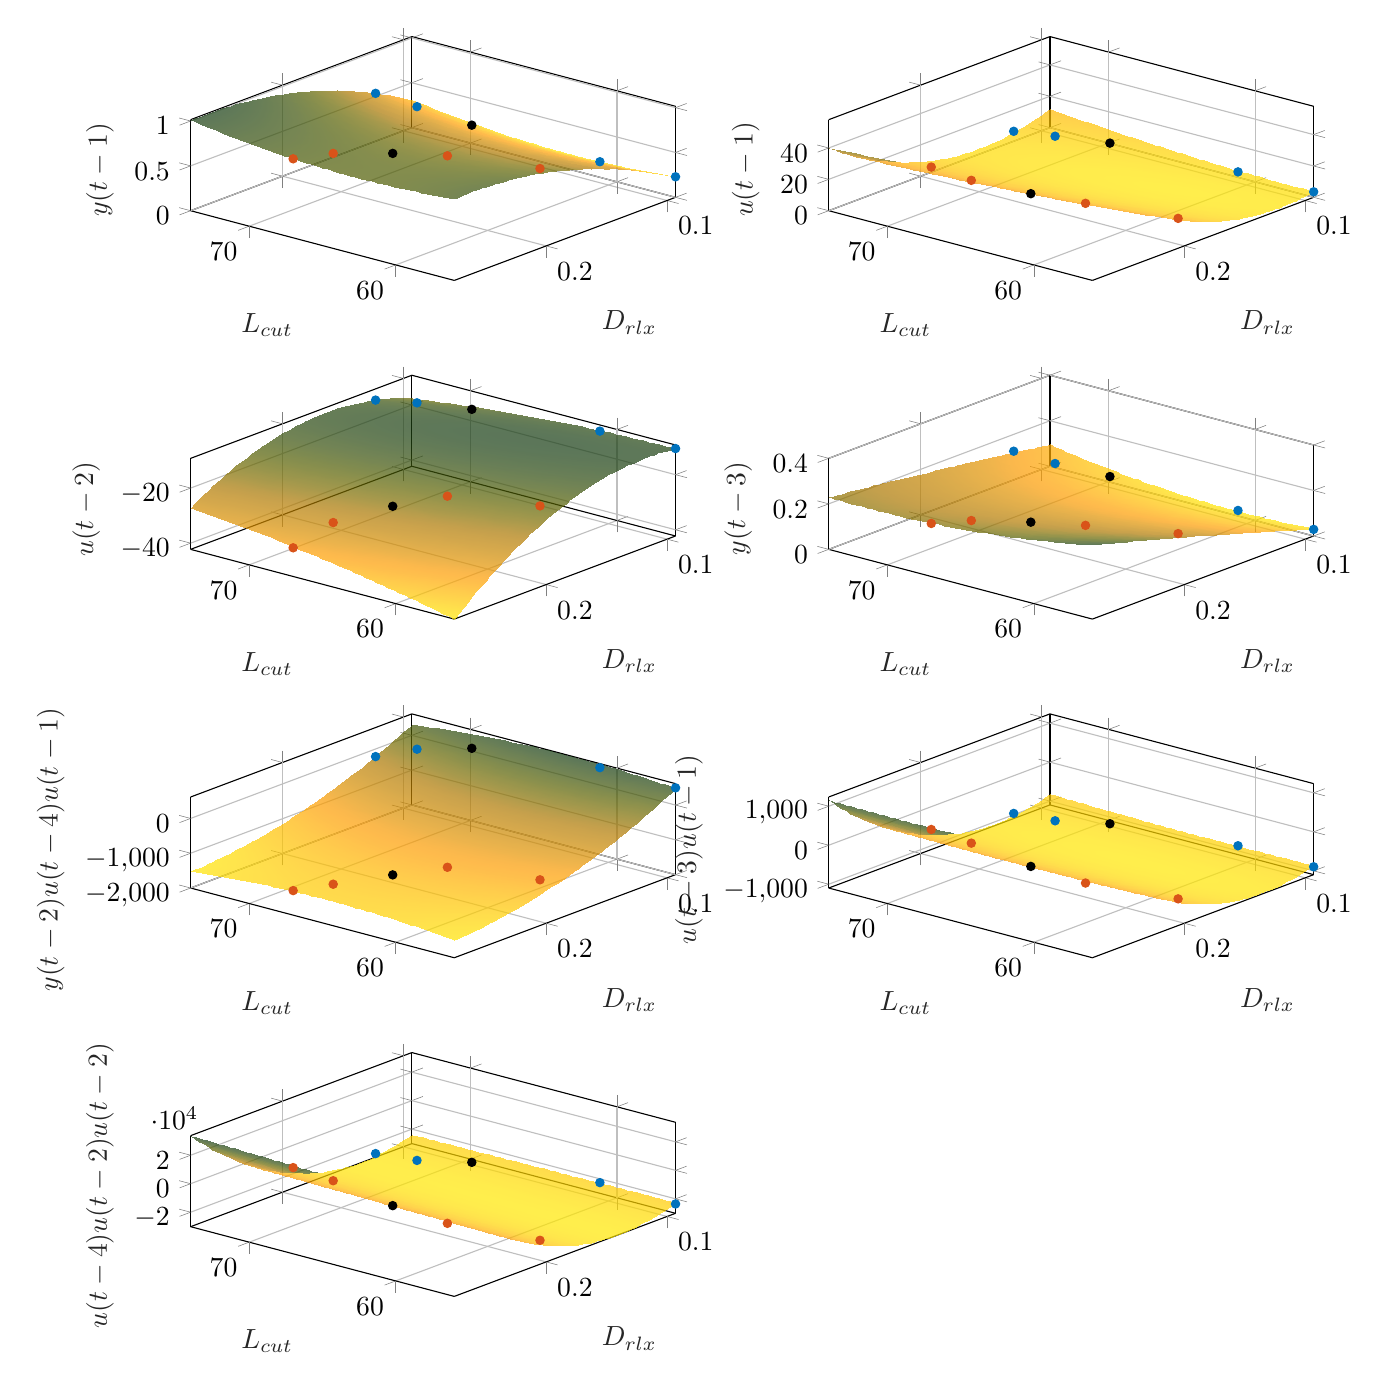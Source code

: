 % This file was created by matlab2tikz.
%
\definecolor{mycolor1}{rgb}{0.0,0.447,0.741}%
\definecolor{mycolor2}{rgb}{0.85,0.325,0.098}%
%
\begin{tikzpicture}

\begin{axis}[%
width=6.159cm,
height=3.097cm,
at={(0cm,12.903cm)},
scale only axis,
xmin=56,
xmax=74,
tick align=outside,
xlabel style={font=\color{white!15!black}},
xlabel={$L_{cut}$},
ymin=0.093,
ymax=0.276,
ylabel style={font=\color{white!15!black}},
ylabel={$D_{rlx}$},
zmin=0,
zmax=1.015,
zlabel style={font=\color{white!15!black}},
zlabel={$y(t-1)$},
view={-140}{50},
axis background/.style={fill=white},
xmajorgrids,
ymajorgrids,
zmajorgrids
]
\addplot3[only marks, mark=*, mark options={}, mark size=1.5pt, color=mycolor1, fill=mycolor1] table[row sep=crcr]{%
x	y	z\\
74	0.123	0.534\\
72	0.113	0.421\\
61	0.095	0.191\\
56	0.093	0.229\\
};
\addplot3[only marks, mark=*, mark options={}, mark size=1.5pt, color=mycolor2, fill=mycolor2] table[row sep=crcr]{%
x	y	z\\
67	0.276	0.881\\
66	0.255	0.878\\
62	0.209	0.791\\
57	0.193	0.784\\
};
\addplot3[only marks, mark=*, mark options={}, mark size=1.5pt, color=black, fill=black] table[row sep=crcr]{%
x	y	z\\
69	0.104	0.299\\
};
\addplot3[only marks, mark=*, mark options={}, mark size=1.5pt, color=black, fill=black] table[row sep=crcr]{%
x	y	z\\
64	0.23	0.838\\
};

\addplot3[%
surf,
fill opacity=0.7, shader=interp, colormap={mymap}{[1pt] rgb(0pt)=(1,0.906,0); rgb(1pt)=(1,0.902,0); rgb(2pt)=(1,0.898,0); rgb(3pt)=(1,0.894,0); rgb(4pt)=(1,0.89,0); rgb(5pt)=(1,0.886,0); rgb(6pt)=(1,0.882,0); rgb(7pt)=(1,0.879,0); rgb(8pt)=(1,0.875,0); rgb(9pt)=(1,0.871,0); rgb(10pt)=(1,0.867,0); rgb(11pt)=(1,0.863,0); rgb(12pt)=(1,0.859,0); rgb(13pt)=(1,0.855,0); rgb(14pt)=(1,0.852,0); rgb(15pt)=(1,0.848,0); rgb(16pt)=(1,0.844,0); rgb(17pt)=(1,0.84,0); rgb(18pt)=(1,0.836,0); rgb(19pt)=(1,0.832,0); rgb(20pt)=(1,0.829,0); rgb(21pt)=(1,0.825,0); rgb(22pt)=(1,0.821,0); rgb(23pt)=(1,0.817,0); rgb(24pt)=(1,0.814,0); rgb(25pt)=(1,0.81,0); rgb(26pt)=(1,0.806,0); rgb(27pt)=(1,0.802,0); rgb(28pt)=(1,0.798,0); rgb(29pt)=(1,0.795,0); rgb(30pt)=(1,0.791,0); rgb(31pt)=(1,0.787,0); rgb(32pt)=(1,0.783,0); rgb(33pt)=(1,0.78,0); rgb(34pt)=(1,0.776,0); rgb(35pt)=(1,0.772,0); rgb(36pt)=(1,0.769,0); rgb(37pt)=(1,0.765,0); rgb(38pt)=(1,0.761,0); rgb(39pt)=(1,0.758,0); rgb(40pt)=(1,0.754,0); rgb(41pt)=(1,0.75,0); rgb(42pt)=(1,0.746,0); rgb(43pt)=(1,0.743,0); rgb(44pt)=(1,0.739,0); rgb(45pt)=(1,0.736,0); rgb(46pt)=(1,0.732,0); rgb(47pt)=(1,0.728,0); rgb(48pt)=(1,0.725,0); rgb(49pt)=(1,0.721,0); rgb(50pt)=(1,0.717,0); rgb(51pt)=(1,0.714,0); rgb(52pt)=(1.0,0.71,0); rgb(53pt)=(1.0,0.706,0); rgb(54pt)=(1.0,0.703,0); rgb(55pt)=(1.0,0.699,0); rgb(56pt)=(1.0,0.695,0); rgb(57pt)=(1.0,0.691,0); rgb(58pt)=(1.0,0.687,0); rgb(59pt)=(1.0,0.683,0); rgb(60pt)=(0.999,0.679,0); rgb(61pt)=(0.999,0.675,0); rgb(62pt)=(0.999,0.672,0); rgb(63pt)=(0.999,0.668,0); rgb(64pt)=(0.999,0.664,0); rgb(65pt)=(0.999,0.66,0); rgb(66pt)=(0.999,0.656,0); rgb(67pt)=(0.998,0.653,0); rgb(68pt)=(0.998,0.649,0); rgb(69pt)=(0.998,0.646,0); rgb(70pt)=(0.998,0.642,0); rgb(71pt)=(0.998,0.639,0); rgb(72pt)=(0.997,0.636,0); rgb(73pt)=(0.997,0.633,0); rgb(74pt)=(0.997,0.63,0); rgb(75pt)=(0.997,0.627,0); rgb(76pt)=(0.996,0.625,0); rgb(77pt)=(0.996,0.622,0); rgb(78pt)=(0.995,0.62,0); rgb(79pt)=(0.993,0.618,0); rgb(80pt)=(0.991,0.616,0); rgb(81pt)=(0.989,0.614,0); rgb(82pt)=(0.986,0.611,0); rgb(83pt)=(0.982,0.61,0); rgb(84pt)=(0.979,0.608,0); rgb(85pt)=(0.974,0.606,0); rgb(86pt)=(0.97,0.604,0); rgb(87pt)=(0.965,0.602,0); rgb(88pt)=(0.96,0.601,0); rgb(89pt)=(0.955,0.599,0); rgb(90pt)=(0.95,0.597,0); rgb(91pt)=(0.944,0.595,0); rgb(92pt)=(0.939,0.594,0); rgb(93pt)=(0.933,0.592,0); rgb(94pt)=(0.927,0.591,0); rgb(95pt)=(0.922,0.589,0); rgb(96pt)=(0.916,0.587,0); rgb(97pt)=(0.911,0.585,0); rgb(98pt)=(0.905,0.584,0); rgb(99pt)=(0.9,0.582,0); rgb(100pt)=(0.895,0.58,0); rgb(101pt)=(0.891,0.578,0); rgb(102pt)=(0.886,0.576,0); rgb(103pt)=(0.882,0.575,0); rgb(104pt)=(0.878,0.573,0); rgb(105pt)=(0.874,0.571,0); rgb(106pt)=(0.869,0.569,0); rgb(107pt)=(0.865,0.567,0); rgb(108pt)=(0.861,0.565,0); rgb(109pt)=(0.857,0.563,0); rgb(110pt)=(0.852,0.561,0); rgb(111pt)=(0.848,0.559,0); rgb(112pt)=(0.844,0.557,0); rgb(113pt)=(0.84,0.555,0); rgb(114pt)=(0.836,0.553,0); rgb(115pt)=(0.832,0.551,0); rgb(116pt)=(0.827,0.549,0); rgb(117pt)=(0.823,0.547,0); rgb(118pt)=(0.819,0.545,0); rgb(119pt)=(0.815,0.543,0); rgb(120pt)=(0.811,0.541,0); rgb(121pt)=(0.807,0.539,0); rgb(122pt)=(0.803,0.537,0); rgb(123pt)=(0.799,0.535,0); rgb(124pt)=(0.794,0.533,0); rgb(125pt)=(0.79,0.531,0); rgb(126pt)=(0.786,0.528,0); rgb(127pt)=(0.782,0.526,0); rgb(128pt)=(0.778,0.524,0); rgb(129pt)=(0.775,0.522,0); rgb(130pt)=(0.771,0.52,0); rgb(131pt)=(0.767,0.518,0); rgb(132pt)=(0.763,0.516,0); rgb(133pt)=(0.76,0.514,0); rgb(134pt)=(0.756,0.512,0); rgb(135pt)=(0.753,0.51,0); rgb(136pt)=(0.749,0.508,0); rgb(137pt)=(0.746,0.506,0); rgb(138pt)=(0.742,0.504,0); rgb(139pt)=(0.739,0.502,0); rgb(140pt)=(0.735,0.5,0); rgb(141pt)=(0.732,0.498,0); rgb(142pt)=(0.728,0.496,0); rgb(143pt)=(0.725,0.494,0); rgb(144pt)=(0.721,0.492,0); rgb(145pt)=(0.717,0.49,0); rgb(146pt)=(0.713,0.488,0); rgb(147pt)=(0.709,0.486,0); rgb(148pt)=(0.705,0.484,0); rgb(149pt)=(0.701,0.482,0); rgb(150pt)=(0.696,0.48,0); rgb(151pt)=(0.692,0.478,0); rgb(152pt)=(0.687,0.476,0); rgb(153pt)=(0.682,0.475,0); rgb(154pt)=(0.677,0.473,0); rgb(155pt)=(0.672,0.471,0); rgb(156pt)=(0.666,0.469,0); rgb(157pt)=(0.66,0.467,0); rgb(158pt)=(0.653,0.466,0); rgb(159pt)=(0.647,0.464,0); rgb(160pt)=(0.64,0.462,0); rgb(161pt)=(0.633,0.461,0); rgb(162pt)=(0.626,0.459,0); rgb(163pt)=(0.618,0.458,0); rgb(164pt)=(0.611,0.456,0); rgb(165pt)=(0.603,0.454,0); rgb(166pt)=(0.596,0.453,0); rgb(167pt)=(0.588,0.451,0); rgb(168pt)=(0.58,0.45,0); rgb(169pt)=(0.572,0.448,0); rgb(170pt)=(0.565,0.446,0); rgb(171pt)=(0.557,0.445,0); rgb(172pt)=(0.549,0.443,0); rgb(173pt)=(0.541,0.441,0); rgb(174pt)=(0.534,0.44,0); rgb(175pt)=(0.527,0.438,0); rgb(176pt)=(0.519,0.436,0); rgb(177pt)=(0.512,0.434,0); rgb(178pt)=(0.505,0.432,0); rgb(179pt)=(0.499,0.43,3.925e-06); rgb(180pt)=(0.492,0.429,3.5e-05); rgb(181pt)=(0.485,0.427,9.631e-05); rgb(182pt)=(0.479,0.425,0.0); rgb(183pt)=(0.472,0.423,0.0); rgb(184pt)=(0.466,0.421,0.0); rgb(185pt)=(0.459,0.419,0.001); rgb(186pt)=(0.452,0.417,0.001); rgb(187pt)=(0.446,0.414,0.001); rgb(188pt)=(0.439,0.412,0.001); rgb(189pt)=(0.433,0.41,0.002); rgb(190pt)=(0.427,0.408,0.002); rgb(191pt)=(0.42,0.406,0.002); rgb(192pt)=(0.414,0.404,0.003); rgb(193pt)=(0.407,0.402,0.003); rgb(194pt)=(0.401,0.399,0.003); rgb(195pt)=(0.395,0.397,0.004); rgb(196pt)=(0.389,0.395,0.004); rgb(197pt)=(0.383,0.393,0.004); rgb(198pt)=(0.377,0.39,0.005); rgb(199pt)=(0.371,0.388,0.005); rgb(200pt)=(0.365,0.386,0.006); rgb(201pt)=(0.359,0.383,0.006); rgb(202pt)=(0.353,0.381,0.007); rgb(203pt)=(0.347,0.379,0.007); rgb(204pt)=(0.341,0.376,0.008); rgb(205pt)=(0.335,0.374,0.008); rgb(206pt)=(0.33,0.372,0.009); rgb(207pt)=(0.324,0.369,0.01); rgb(208pt)=(0.319,0.367,0.012); rgb(209pt)=(0.313,0.364,0.013); rgb(210pt)=(0.308,0.362,0.014); rgb(211pt)=(0.302,0.359,0.016); rgb(212pt)=(0.297,0.357,0.018); rgb(213pt)=(0.292,0.354,0.02); rgb(214pt)=(0.286,0.351,0.022); rgb(215pt)=(0.281,0.349,0.024); rgb(216pt)=(0.276,0.346,0.026); rgb(217pt)=(0.271,0.344,0.028); rgb(218pt)=(0.265,0.341,0.03); rgb(219pt)=(0.26,0.338,0.032); rgb(220pt)=(0.255,0.335,0.034); rgb(221pt)=(0.25,0.333,0.036); rgb(222pt)=(0.245,0.33,0.038); rgb(223pt)=(0.24,0.327,0.04); rgb(224pt)=(0.235,0.325,0.042); rgb(225pt)=(0.23,0.322,0.044); rgb(226pt)=(0.225,0.319,0.046); rgb(227pt)=(0.22,0.317,0.048); rgb(228pt)=(0.215,0.314,0.049); rgb(229pt)=(0.21,0.311,0.05); rgb(230pt)=(0.205,0.308,0.052); rgb(231pt)=(0.201,0.306,0.053); rgb(232pt)=(0.196,0.303,0.054); rgb(233pt)=(0.191,0.3,0.055); rgb(234pt)=(0.186,0.298,0.056); rgb(235pt)=(0.181,0.295,0.057); rgb(236pt)=(0.176,0.292,0.058); rgb(237pt)=(0.172,0.289,0.06); rgb(238pt)=(0.167,0.287,0.061); rgb(239pt)=(0.162,0.284,0.062); rgb(240pt)=(0.158,0.281,0.063); rgb(241pt)=(0.153,0.278,0.064); rgb(242pt)=(0.148,0.276,0.065); rgb(243pt)=(0.144,0.273,0.066); rgb(244pt)=(0.139,0.27,0.066); rgb(245pt)=(0.135,0.267,0.067); rgb(246pt)=(0.13,0.265,0.068); rgb(247pt)=(0.125,0.262,0.069); rgb(248pt)=(0.121,0.259,0.07); rgb(249pt)=(0.116,0.256,0.071); rgb(250pt)=(0.112,0.253,0.071); rgb(251pt)=(0.108,0.251,0.072); rgb(252pt)=(0.103,0.248,0.073); rgb(253pt)=(0.099,0.245,0.073); rgb(254pt)=(0.095,0.242,0.074); rgb(255pt)=(0.09,0.239,0.075)}, mesh/rows=49]
table[row sep=crcr, point meta=\thisrow{c}] {%
%
x	y	z	c\\
56	0.093	0.229	0.229\\
56	0.097	0.258	0.258\\
56	0.1	0.286	0.286\\
56	0.104	0.314	0.314\\
56	0.108	0.342	0.342\\
56	0.111	0.368	0.368\\
56	0.115	0.394	0.394\\
56	0.119	0.42	0.42\\
56	0.122	0.445	0.445\\
56	0.126	0.469	0.469\\
56	0.13	0.492	0.492\\
56	0.133	0.515	0.515\\
56	0.137	0.537	0.537\\
56	0.141	0.559	0.559\\
56	0.144	0.58	0.58\\
56	0.148	0.6	0.6\\
56	0.152	0.62	0.62\\
56	0.155	0.639	0.639\\
56	0.159	0.657	0.657\\
56	0.163	0.675	0.675\\
56	0.166	0.692	0.692\\
56	0.17	0.709	0.709\\
56	0.174	0.725	0.725\\
56	0.177	0.74	0.74\\
56	0.181	0.755	0.755\\
56	0.184	0.769	0.769\\
56	0.188	0.782	0.782\\
56	0.192	0.795	0.795\\
56	0.195	0.807	0.807\\
56	0.199	0.818	0.818\\
56	0.203	0.829	0.829\\
56	0.206	0.839	0.839\\
56	0.21	0.849	0.849\\
56	0.214	0.858	0.858\\
56	0.217	0.866	0.866\\
56	0.221	0.874	0.874\\
56	0.225	0.881	0.881\\
56	0.228	0.887	0.887\\
56	0.232	0.893	0.893\\
56	0.236	0.898	0.898\\
56	0.239	0.902	0.902\\
56	0.243	0.906	0.906\\
56	0.247	0.909	0.909\\
56	0.25	0.912	0.912\\
56	0.254	0.914	0.914\\
56	0.258	0.915	0.915\\
56	0.261	0.916	0.916\\
56	0.265	0.916	0.916\\
56	0.269	0.915	0.915\\
56	0.272	0.914	0.914\\
56	0.276	0.912	0.912\\
56.375	0.093	0.223	0.223\\
56.375	0.097	0.252	0.252\\
56.375	0.1	0.28	0.28\\
56.375	0.104	0.308	0.308\\
56.375	0.108	0.336	0.336\\
56.375	0.111	0.362	0.362\\
56.375	0.115	0.388	0.388\\
56.375	0.119	0.414	0.414\\
56.375	0.122	0.439	0.439\\
56.375	0.126	0.463	0.463\\
56.375	0.13	0.486	0.486\\
56.375	0.133	0.509	0.509\\
56.375	0.137	0.531	0.531\\
56.375	0.141	0.553	0.553\\
56.375	0.144	0.574	0.574\\
56.375	0.148	0.594	0.594\\
56.375	0.152	0.614	0.614\\
56.375	0.155	0.633	0.633\\
56.375	0.159	0.651	0.651\\
56.375	0.163	0.669	0.669\\
56.375	0.166	0.686	0.686\\
56.375	0.17	0.703	0.703\\
56.375	0.174	0.719	0.719\\
56.375	0.177	0.734	0.734\\
56.375	0.181	0.749	0.749\\
56.375	0.184	0.763	0.763\\
56.375	0.188	0.776	0.776\\
56.375	0.192	0.789	0.789\\
56.375	0.195	0.801	0.801\\
56.375	0.199	0.812	0.812\\
56.375	0.203	0.823	0.823\\
56.375	0.206	0.833	0.833\\
56.375	0.21	0.843	0.843\\
56.375	0.214	0.852	0.852\\
56.375	0.217	0.86	0.86\\
56.375	0.221	0.868	0.868\\
56.375	0.225	0.875	0.875\\
56.375	0.228	0.881	0.881\\
56.375	0.232	0.887	0.887\\
56.375	0.236	0.892	0.892\\
56.375	0.239	0.897	0.897\\
56.375	0.243	0.901	0.901\\
56.375	0.247	0.904	0.904\\
56.375	0.25	0.906	0.906\\
56.375	0.254	0.908	0.908\\
56.375	0.258	0.91	0.91\\
56.375	0.261	0.91	0.91\\
56.375	0.265	0.91	0.91\\
56.375	0.269	0.91	0.91\\
56.375	0.272	0.909	0.909\\
56.375	0.276	0.907	0.907\\
56.75	0.093	0.217	0.217\\
56.75	0.097	0.246	0.246\\
56.75	0.1	0.275	0.275\\
56.75	0.104	0.303	0.303\\
56.75	0.108	0.33	0.33\\
56.75	0.111	0.357	0.357\\
56.75	0.115	0.383	0.383\\
56.75	0.119	0.408	0.408\\
56.75	0.122	0.433	0.433\\
56.75	0.126	0.457	0.457\\
56.75	0.13	0.481	0.481\\
56.75	0.133	0.504	0.504\\
56.75	0.137	0.526	0.526\\
56.75	0.141	0.547	0.547\\
56.75	0.144	0.568	0.568\\
56.75	0.148	0.589	0.589\\
56.75	0.152	0.608	0.608\\
56.75	0.155	0.627	0.627\\
56.75	0.159	0.646	0.646\\
56.75	0.163	0.664	0.664\\
56.75	0.166	0.681	0.681\\
56.75	0.17	0.697	0.697\\
56.75	0.174	0.713	0.713\\
56.75	0.177	0.729	0.729\\
56.75	0.181	0.743	0.743\\
56.75	0.184	0.757	0.757\\
56.75	0.188	0.771	0.771\\
56.75	0.192	0.783	0.783\\
56.75	0.195	0.795	0.795\\
56.75	0.199	0.807	0.807\\
56.75	0.203	0.818	0.818\\
56.75	0.206	0.828	0.828\\
56.75	0.21	0.838	0.838\\
56.75	0.214	0.846	0.846\\
56.75	0.217	0.855	0.855\\
56.75	0.221	0.862	0.862\\
56.75	0.225	0.869	0.869\\
56.75	0.228	0.876	0.876\\
56.75	0.232	0.882	0.882\\
56.75	0.236	0.887	0.887\\
56.75	0.239	0.891	0.891\\
56.75	0.243	0.895	0.895\\
56.75	0.247	0.898	0.898\\
56.75	0.25	0.901	0.901\\
56.75	0.254	0.903	0.903\\
56.75	0.258	0.904	0.904\\
56.75	0.261	0.905	0.905\\
56.75	0.265	0.905	0.905\\
56.75	0.269	0.904	0.904\\
56.75	0.272	0.903	0.903\\
56.75	0.276	0.901	0.901\\
57.125	0.093	0.212	0.212\\
57.125	0.097	0.241	0.241\\
57.125	0.1	0.269	0.269\\
57.125	0.104	0.297	0.297\\
57.125	0.108	0.325	0.325\\
57.125	0.111	0.351	0.351\\
57.125	0.115	0.377	0.377\\
57.125	0.119	0.403	0.403\\
57.125	0.122	0.428	0.428\\
57.125	0.126	0.452	0.452\\
57.125	0.13	0.475	0.475\\
57.125	0.133	0.498	0.498\\
57.125	0.137	0.521	0.521\\
57.125	0.141	0.542	0.542\\
57.125	0.144	0.563	0.563\\
57.125	0.148	0.583	0.583\\
57.125	0.152	0.603	0.603\\
57.125	0.155	0.622	0.622\\
57.125	0.159	0.641	0.641\\
57.125	0.163	0.659	0.659\\
57.125	0.166	0.676	0.676\\
57.125	0.17	0.692	0.692\\
57.125	0.174	0.708	0.708\\
57.125	0.177	0.723	0.723\\
57.125	0.181	0.738	0.738\\
57.125	0.184	0.752	0.752\\
57.125	0.188	0.765	0.765\\
57.125	0.192	0.778	0.778\\
57.125	0.195	0.79	0.79\\
57.125	0.199	0.802	0.802\\
57.125	0.203	0.813	0.813\\
57.125	0.206	0.823	0.823\\
57.125	0.21	0.832	0.832\\
57.125	0.214	0.841	0.841\\
57.125	0.217	0.85	0.85\\
57.125	0.221	0.857	0.857\\
57.125	0.225	0.864	0.864\\
57.125	0.228	0.871	0.871\\
57.125	0.232	0.877	0.877\\
57.125	0.236	0.882	0.882\\
57.125	0.239	0.886	0.886\\
57.125	0.243	0.89	0.89\\
57.125	0.247	0.893	0.893\\
57.125	0.25	0.896	0.896\\
57.125	0.254	0.898	0.898\\
57.125	0.258	0.899	0.899\\
57.125	0.261	0.9	0.9\\
57.125	0.265	0.9	0.9\\
57.125	0.269	0.899	0.899\\
57.125	0.272	0.898	0.898\\
57.125	0.276	0.896	0.896\\
57.5	0.093	0.207	0.207\\
57.5	0.097	0.236	0.236\\
57.5	0.1	0.264	0.264\\
57.5	0.104	0.292	0.292\\
57.5	0.108	0.32	0.32\\
57.5	0.111	0.346	0.346\\
57.5	0.115	0.373	0.373\\
57.5	0.119	0.398	0.398\\
57.5	0.122	0.423	0.423\\
57.5	0.126	0.447	0.447\\
57.5	0.13	0.47	0.47\\
57.5	0.133	0.493	0.493\\
57.5	0.137	0.516	0.516\\
57.5	0.141	0.537	0.537\\
57.5	0.144	0.558	0.558\\
57.5	0.148	0.579	0.579\\
57.5	0.152	0.598	0.598\\
57.5	0.155	0.617	0.617\\
57.5	0.159	0.636	0.636\\
57.5	0.163	0.654	0.654\\
57.5	0.166	0.671	0.671\\
57.5	0.17	0.687	0.687\\
57.5	0.174	0.703	0.703\\
57.5	0.177	0.719	0.719\\
57.5	0.181	0.733	0.733\\
57.5	0.184	0.747	0.747\\
57.5	0.188	0.761	0.761\\
57.5	0.192	0.773	0.773\\
57.5	0.195	0.785	0.785\\
57.5	0.199	0.797	0.797\\
57.5	0.203	0.808	0.808\\
57.5	0.206	0.818	0.818\\
57.5	0.21	0.828	0.828\\
57.5	0.214	0.837	0.837\\
57.5	0.217	0.845	0.845\\
57.5	0.221	0.853	0.853\\
57.5	0.225	0.86	0.86\\
57.5	0.228	0.866	0.866\\
57.5	0.232	0.872	0.872\\
57.5	0.236	0.877	0.877\\
57.5	0.239	0.881	0.881\\
57.5	0.243	0.885	0.885\\
57.5	0.247	0.889	0.889\\
57.5	0.25	0.891	0.891\\
57.5	0.254	0.893	0.893\\
57.5	0.258	0.894	0.894\\
57.5	0.261	0.895	0.895\\
57.5	0.265	0.895	0.895\\
57.5	0.269	0.895	0.895\\
57.5	0.272	0.894	0.894\\
57.5	0.276	0.892	0.892\\
57.875	0.093	0.202	0.202\\
57.875	0.097	0.231	0.231\\
57.875	0.1	0.26	0.26\\
57.875	0.104	0.288	0.288\\
57.875	0.108	0.315	0.315\\
57.875	0.111	0.342	0.342\\
57.875	0.115	0.368	0.368\\
57.875	0.119	0.393	0.393\\
57.875	0.122	0.418	0.418\\
57.875	0.126	0.442	0.442\\
57.875	0.13	0.466	0.466\\
57.875	0.133	0.489	0.489\\
57.875	0.137	0.511	0.511\\
57.875	0.141	0.533	0.533\\
57.875	0.144	0.554	0.554\\
57.875	0.148	0.574	0.574\\
57.875	0.152	0.594	0.594\\
57.875	0.155	0.613	0.613\\
57.875	0.159	0.631	0.631\\
57.875	0.163	0.649	0.649\\
57.875	0.166	0.666	0.666\\
57.875	0.17	0.683	0.683\\
57.875	0.174	0.699	0.699\\
57.875	0.177	0.714	0.714\\
57.875	0.181	0.729	0.729\\
57.875	0.184	0.743	0.743\\
57.875	0.188	0.756	0.756\\
57.875	0.192	0.769	0.769\\
57.875	0.195	0.781	0.781\\
57.875	0.199	0.792	0.792\\
57.875	0.203	0.803	0.803\\
57.875	0.206	0.814	0.814\\
57.875	0.21	0.823	0.823\\
57.875	0.214	0.832	0.832\\
57.875	0.217	0.84	0.84\\
57.875	0.221	0.848	0.848\\
57.875	0.225	0.855	0.855\\
57.875	0.228	0.862	0.862\\
57.875	0.232	0.867	0.867\\
57.875	0.236	0.873	0.873\\
57.875	0.239	0.877	0.877\\
57.875	0.243	0.881	0.881\\
57.875	0.247	0.884	0.884\\
57.875	0.25	0.887	0.887\\
57.875	0.254	0.889	0.889\\
57.875	0.258	0.89	0.89\\
57.875	0.261	0.891	0.891\\
57.875	0.265	0.891	0.891\\
57.875	0.269	0.89	0.89\\
57.875	0.272	0.889	0.889\\
57.875	0.276	0.887	0.887\\
58.25	0.093	0.198	0.198\\
58.25	0.097	0.227	0.227\\
58.25	0.1	0.255	0.255\\
58.25	0.104	0.283	0.283\\
58.25	0.108	0.311	0.311\\
58.25	0.111	0.337	0.337\\
58.25	0.115	0.364	0.364\\
58.25	0.119	0.389	0.389\\
58.25	0.122	0.414	0.414\\
58.25	0.126	0.438	0.438\\
58.25	0.13	0.462	0.462\\
58.25	0.133	0.484	0.484\\
58.25	0.137	0.507	0.507\\
58.25	0.141	0.528	0.528\\
58.25	0.144	0.549	0.549\\
58.25	0.148	0.57	0.57\\
58.25	0.152	0.589	0.589\\
58.25	0.155	0.609	0.609\\
58.25	0.159	0.627	0.627\\
58.25	0.163	0.645	0.645\\
58.25	0.166	0.662	0.662\\
58.25	0.17	0.679	0.679\\
58.25	0.174	0.695	0.695\\
58.25	0.177	0.71	0.71\\
58.25	0.181	0.724	0.724\\
58.25	0.184	0.739	0.739\\
58.25	0.188	0.752	0.752\\
58.25	0.192	0.765	0.765\\
58.25	0.195	0.777	0.777\\
58.25	0.199	0.788	0.788\\
58.25	0.203	0.799	0.799\\
58.25	0.206	0.809	0.809\\
58.25	0.21	0.819	0.819\\
58.25	0.214	0.828	0.828\\
58.25	0.217	0.836	0.836\\
58.25	0.221	0.844	0.844\\
58.25	0.225	0.851	0.851\\
58.25	0.228	0.857	0.857\\
58.25	0.232	0.863	0.863\\
58.25	0.236	0.868	0.868\\
58.25	0.239	0.873	0.873\\
58.25	0.243	0.877	0.877\\
58.25	0.247	0.88	0.88\\
58.25	0.25	0.883	0.883\\
58.25	0.254	0.885	0.885\\
58.25	0.258	0.886	0.886\\
58.25	0.261	0.887	0.887\\
58.25	0.265	0.887	0.887\\
58.25	0.269	0.886	0.886\\
58.25	0.272	0.885	0.885\\
58.25	0.276	0.883	0.883\\
58.625	0.093	0.194	0.194\\
58.625	0.097	0.223	0.223\\
58.625	0.1	0.251	0.251\\
58.625	0.104	0.279	0.279\\
58.625	0.108	0.307	0.307\\
58.625	0.111	0.333	0.333\\
58.625	0.115	0.36	0.36\\
58.625	0.119	0.385	0.385\\
58.625	0.122	0.41	0.41\\
58.625	0.126	0.434	0.434\\
58.625	0.13	0.458	0.458\\
58.625	0.133	0.48	0.48\\
58.625	0.137	0.503	0.503\\
58.625	0.141	0.524	0.524\\
58.625	0.144	0.545	0.545\\
58.625	0.148	0.566	0.566\\
58.625	0.152	0.586	0.586\\
58.625	0.155	0.605	0.605\\
58.625	0.159	0.623	0.623\\
58.625	0.163	0.641	0.641\\
58.625	0.166	0.658	0.658\\
58.625	0.17	0.675	0.675\\
58.625	0.174	0.691	0.691\\
58.625	0.177	0.706	0.706\\
58.625	0.181	0.721	0.721\\
58.625	0.184	0.735	0.735\\
58.625	0.188	0.748	0.748\\
58.625	0.192	0.761	0.761\\
58.625	0.195	0.773	0.773\\
58.625	0.199	0.784	0.784\\
58.625	0.203	0.795	0.795\\
58.625	0.206	0.806	0.806\\
58.625	0.21	0.815	0.815\\
58.625	0.214	0.824	0.824\\
58.625	0.217	0.832	0.832\\
58.625	0.221	0.84	0.84\\
58.625	0.225	0.847	0.847\\
58.625	0.228	0.854	0.854\\
58.625	0.232	0.859	0.859\\
58.625	0.236	0.865	0.865\\
58.625	0.239	0.869	0.869\\
58.625	0.243	0.873	0.873\\
58.625	0.247	0.876	0.876\\
58.625	0.25	0.879	0.879\\
58.625	0.254	0.881	0.881\\
58.625	0.258	0.882	0.882\\
58.625	0.261	0.883	0.883\\
58.625	0.265	0.883	0.883\\
58.625	0.269	0.883	0.883\\
58.625	0.272	0.881	0.881\\
58.625	0.276	0.88	0.88\\
59	0.093	0.19	0.19\\
59	0.097	0.219	0.219\\
59	0.1	0.248	0.248\\
59	0.104	0.276	0.276\\
59	0.108	0.303	0.303\\
59	0.111	0.33	0.33\\
59	0.115	0.356	0.356\\
59	0.119	0.381	0.381\\
59	0.122	0.406	0.406\\
59	0.126	0.43	0.43\\
59	0.13	0.454	0.454\\
59	0.133	0.477	0.477\\
59	0.137	0.499	0.499\\
59	0.141	0.521	0.521\\
59	0.144	0.542	0.542\\
59	0.148	0.562	0.562\\
59	0.152	0.582	0.582\\
59	0.155	0.601	0.601\\
59	0.159	0.62	0.62\\
59	0.163	0.637	0.637\\
59	0.166	0.655	0.655\\
59	0.17	0.671	0.671\\
59	0.174	0.687	0.687\\
59	0.177	0.702	0.702\\
59	0.181	0.717	0.717\\
59	0.184	0.731	0.731\\
59	0.188	0.745	0.745\\
59	0.192	0.757	0.757\\
59	0.195	0.769	0.769\\
59	0.199	0.781	0.781\\
59	0.203	0.792	0.792\\
59	0.206	0.802	0.802\\
59	0.21	0.812	0.812\\
59	0.214	0.821	0.821\\
59	0.217	0.829	0.829\\
59	0.221	0.837	0.837\\
59	0.225	0.844	0.844\\
59	0.228	0.85	0.85\\
59	0.232	0.856	0.856\\
59	0.236	0.861	0.861\\
59	0.239	0.866	0.866\\
59	0.243	0.87	0.87\\
59	0.247	0.873	0.873\\
59	0.25	0.876	0.876\\
59	0.254	0.878	0.878\\
59	0.258	0.879	0.879\\
59	0.261	0.88	0.88\\
59	0.265	0.88	0.88\\
59	0.269	0.879	0.879\\
59	0.272	0.878	0.878\\
59	0.276	0.876	0.876\\
59.375	0.093	0.186	0.186\\
59.375	0.097	0.216	0.216\\
59.375	0.1	0.244	0.244\\
59.375	0.104	0.272	0.272\\
59.375	0.108	0.3	0.3\\
59.375	0.111	0.326	0.326\\
59.375	0.115	0.353	0.353\\
59.375	0.119	0.378	0.378\\
59.375	0.122	0.403	0.403\\
59.375	0.126	0.427	0.427\\
59.375	0.13	0.451	0.451\\
59.375	0.133	0.474	0.474\\
59.375	0.137	0.496	0.496\\
59.375	0.141	0.517	0.517\\
59.375	0.144	0.539	0.539\\
59.375	0.148	0.559	0.559\\
59.375	0.152	0.579	0.579\\
59.375	0.155	0.598	0.598\\
59.375	0.159	0.616	0.616\\
59.375	0.163	0.634	0.634\\
59.375	0.166	0.651	0.651\\
59.375	0.17	0.668	0.668\\
59.375	0.174	0.684	0.684\\
59.375	0.177	0.699	0.699\\
59.375	0.181	0.714	0.714\\
59.375	0.184	0.728	0.728\\
59.375	0.188	0.741	0.741\\
59.375	0.192	0.754	0.754\\
59.375	0.195	0.766	0.766\\
59.375	0.199	0.778	0.778\\
59.375	0.203	0.789	0.789\\
59.375	0.206	0.799	0.799\\
59.375	0.21	0.809	0.809\\
59.375	0.214	0.818	0.818\\
59.375	0.217	0.826	0.826\\
59.375	0.221	0.834	0.834\\
59.375	0.225	0.841	0.841\\
59.375	0.228	0.847	0.847\\
59.375	0.232	0.853	0.853\\
59.375	0.236	0.858	0.858\\
59.375	0.239	0.863	0.863\\
59.375	0.243	0.867	0.867\\
59.375	0.247	0.87	0.87\\
59.375	0.25	0.872	0.872\\
59.375	0.254	0.874	0.874\\
59.375	0.258	0.876	0.876\\
59.375	0.261	0.877	0.877\\
59.375	0.265	0.877	0.877\\
59.375	0.269	0.876	0.876\\
59.375	0.272	0.875	0.875\\
59.375	0.276	0.873	0.873\\
59.75	0.093	0.183	0.183\\
59.75	0.097	0.213	0.213\\
59.75	0.1	0.241	0.241\\
59.75	0.104	0.269	0.269\\
59.75	0.108	0.297	0.297\\
59.75	0.111	0.323	0.323\\
59.75	0.115	0.35	0.35\\
59.75	0.119	0.375	0.375\\
59.75	0.122	0.4	0.4\\
59.75	0.126	0.424	0.424\\
59.75	0.13	0.448	0.448\\
59.75	0.133	0.471	0.471\\
59.75	0.137	0.493	0.493\\
59.75	0.141	0.515	0.515\\
59.75	0.144	0.536	0.536\\
59.75	0.148	0.556	0.556\\
59.75	0.152	0.576	0.576\\
59.75	0.155	0.595	0.595\\
59.75	0.159	0.613	0.613\\
59.75	0.163	0.631	0.631\\
59.75	0.166	0.648	0.648\\
59.75	0.17	0.665	0.665\\
59.75	0.174	0.681	0.681\\
59.75	0.177	0.696	0.696\\
59.75	0.181	0.711	0.711\\
59.75	0.184	0.725	0.725\\
59.75	0.188	0.738	0.738\\
59.75	0.192	0.751	0.751\\
59.75	0.195	0.763	0.763\\
59.75	0.199	0.775	0.775\\
59.75	0.203	0.786	0.786\\
59.75	0.206	0.796	0.796\\
59.75	0.21	0.806	0.806\\
59.75	0.214	0.815	0.815\\
59.75	0.217	0.823	0.823\\
59.75	0.221	0.831	0.831\\
59.75	0.225	0.838	0.838\\
59.75	0.228	0.844	0.844\\
59.75	0.232	0.85	0.85\\
59.75	0.236	0.855	0.855\\
59.75	0.239	0.86	0.86\\
59.75	0.243	0.864	0.864\\
59.75	0.247	0.867	0.867\\
59.75	0.25	0.87	0.87\\
59.75	0.254	0.872	0.872\\
59.75	0.258	0.873	0.873\\
59.75	0.261	0.874	0.874\\
59.75	0.265	0.874	0.874\\
59.75	0.269	0.873	0.873\\
59.75	0.272	0.872	0.872\\
59.75	0.276	0.871	0.871\\
60.125	0.093	0.181	0.181\\
60.125	0.097	0.21	0.21\\
60.125	0.1	0.239	0.239\\
60.125	0.104	0.267	0.267\\
60.125	0.108	0.294	0.294\\
60.125	0.111	0.321	0.321\\
60.125	0.115	0.347	0.347\\
60.125	0.119	0.372	0.372\\
60.125	0.122	0.397	0.397\\
60.125	0.126	0.421	0.421\\
60.125	0.13	0.445	0.445\\
60.125	0.133	0.468	0.468\\
60.125	0.137	0.49	0.49\\
60.125	0.141	0.512	0.512\\
60.125	0.144	0.533	0.533\\
60.125	0.148	0.553	0.553\\
60.125	0.152	0.573	0.573\\
60.125	0.155	0.592	0.592\\
60.125	0.159	0.611	0.611\\
60.125	0.163	0.629	0.629\\
60.125	0.166	0.646	0.646\\
60.125	0.17	0.662	0.662\\
60.125	0.174	0.678	0.678\\
60.125	0.177	0.694	0.694\\
60.125	0.181	0.708	0.708\\
60.125	0.184	0.723	0.723\\
60.125	0.188	0.736	0.736\\
60.125	0.192	0.749	0.749\\
60.125	0.195	0.761	0.761\\
60.125	0.199	0.772	0.772\\
60.125	0.203	0.783	0.783\\
60.125	0.206	0.794	0.794\\
60.125	0.21	0.803	0.803\\
60.125	0.214	0.812	0.812\\
60.125	0.217	0.821	0.821\\
60.125	0.221	0.828	0.828\\
60.125	0.225	0.835	0.835\\
60.125	0.228	0.842	0.842\\
60.125	0.232	0.848	0.848\\
60.125	0.236	0.853	0.853\\
60.125	0.239	0.857	0.857\\
60.125	0.243	0.861	0.861\\
60.125	0.247	0.865	0.865\\
60.125	0.25	0.867	0.867\\
60.125	0.254	0.869	0.869\\
60.125	0.258	0.871	0.871\\
60.125	0.261	0.871	0.871\\
60.125	0.265	0.872	0.872\\
60.125	0.269	0.871	0.871\\
60.125	0.272	0.87	0.87\\
60.125	0.276	0.868	0.868\\
60.5	0.093	0.178	0.178\\
60.5	0.097	0.208	0.208\\
60.5	0.1	0.236	0.236\\
60.5	0.104	0.264	0.264\\
60.5	0.108	0.292	0.292\\
60.5	0.111	0.318	0.318\\
60.5	0.115	0.345	0.345\\
60.5	0.119	0.37	0.37\\
60.5	0.122	0.395	0.395\\
60.5	0.126	0.419	0.419\\
60.5	0.13	0.443	0.443\\
60.5	0.133	0.466	0.466\\
60.5	0.137	0.488	0.488\\
60.5	0.141	0.51	0.51\\
60.5	0.144	0.531	0.531\\
60.5	0.148	0.551	0.551\\
60.5	0.152	0.571	0.571\\
60.5	0.155	0.59	0.59\\
60.5	0.159	0.608	0.608\\
60.5	0.163	0.626	0.626\\
60.5	0.166	0.644	0.644\\
60.5	0.17	0.66	0.66\\
60.5	0.174	0.676	0.676\\
60.5	0.177	0.692	0.692\\
60.5	0.181	0.706	0.706\\
60.5	0.184	0.72	0.72\\
60.5	0.188	0.734	0.734\\
60.5	0.192	0.747	0.747\\
60.5	0.195	0.759	0.759\\
60.5	0.199	0.77	0.77\\
60.5	0.203	0.781	0.781\\
60.5	0.206	0.791	0.791\\
60.5	0.21	0.801	0.801\\
60.5	0.214	0.81	0.81\\
60.5	0.217	0.818	0.818\\
60.5	0.221	0.826	0.826\\
60.5	0.225	0.833	0.833\\
60.5	0.228	0.84	0.84\\
60.5	0.232	0.846	0.846\\
60.5	0.236	0.851	0.851\\
60.5	0.239	0.855	0.855\\
60.5	0.243	0.859	0.859\\
60.5	0.247	0.863	0.863\\
60.5	0.25	0.865	0.865\\
60.5	0.254	0.867	0.867\\
60.5	0.258	0.869	0.869\\
60.5	0.261	0.869	0.869\\
60.5	0.265	0.87	0.87\\
60.5	0.269	0.869	0.869\\
60.5	0.272	0.868	0.868\\
60.5	0.276	0.866	0.866\\
60.875	0.093	0.176	0.176\\
60.875	0.097	0.206	0.206\\
60.875	0.1	0.234	0.234\\
60.875	0.104	0.262	0.262\\
60.875	0.108	0.29	0.29\\
60.875	0.111	0.316	0.316\\
60.875	0.115	0.343	0.343\\
60.875	0.119	0.368	0.368\\
60.875	0.122	0.393	0.393\\
60.875	0.126	0.417	0.417\\
60.875	0.13	0.441	0.441\\
60.875	0.133	0.464	0.464\\
60.875	0.137	0.486	0.486\\
60.875	0.141	0.508	0.508\\
60.875	0.144	0.529	0.529\\
60.875	0.148	0.549	0.549\\
60.875	0.152	0.569	0.569\\
60.875	0.155	0.588	0.588\\
60.875	0.159	0.607	0.607\\
60.875	0.163	0.624	0.624\\
60.875	0.166	0.642	0.642\\
60.875	0.17	0.658	0.658\\
60.875	0.174	0.674	0.674\\
60.875	0.177	0.69	0.69\\
60.875	0.181	0.704	0.704\\
60.875	0.184	0.718	0.718\\
60.875	0.188	0.732	0.732\\
60.875	0.192	0.745	0.745\\
60.875	0.195	0.757	0.757\\
60.875	0.199	0.768	0.768\\
60.875	0.203	0.779	0.779\\
60.875	0.206	0.79	0.79\\
60.875	0.21	0.799	0.799\\
60.875	0.214	0.808	0.808\\
60.875	0.217	0.817	0.817\\
60.875	0.221	0.824	0.824\\
60.875	0.225	0.831	0.831\\
60.875	0.228	0.838	0.838\\
60.875	0.232	0.844	0.844\\
60.875	0.236	0.849	0.849\\
60.875	0.239	0.854	0.854\\
60.875	0.243	0.858	0.858\\
60.875	0.247	0.861	0.861\\
60.875	0.25	0.863	0.863\\
60.875	0.254	0.866	0.866\\
60.875	0.258	0.867	0.867\\
60.875	0.261	0.868	0.868\\
60.875	0.265	0.868	0.868\\
60.875	0.269	0.867	0.867\\
60.875	0.272	0.866	0.866\\
60.875	0.276	0.864	0.864\\
61.25	0.093	0.175	0.175\\
61.25	0.097	0.204	0.204\\
61.25	0.1	0.233	0.233\\
61.25	0.104	0.261	0.261\\
61.25	0.108	0.288	0.288\\
61.25	0.111	0.315	0.315\\
61.25	0.115	0.341	0.341\\
61.25	0.119	0.366	0.366\\
61.25	0.122	0.391	0.391\\
61.25	0.126	0.415	0.415\\
61.25	0.13	0.439	0.439\\
61.25	0.133	0.462	0.462\\
61.25	0.137	0.484	0.484\\
61.25	0.141	0.506	0.506\\
61.25	0.144	0.527	0.527\\
61.25	0.148	0.547	0.547\\
61.25	0.152	0.567	0.567\\
61.25	0.155	0.586	0.586\\
61.25	0.159	0.605	0.605\\
61.25	0.163	0.623	0.623\\
61.25	0.166	0.64	0.64\\
61.25	0.17	0.657	0.657\\
61.25	0.174	0.673	0.673\\
61.25	0.177	0.688	0.688\\
61.25	0.181	0.703	0.703\\
61.25	0.184	0.717	0.717\\
61.25	0.188	0.73	0.73\\
61.25	0.192	0.743	0.743\\
61.25	0.195	0.755	0.755\\
61.25	0.199	0.767	0.767\\
61.25	0.203	0.778	0.778\\
61.25	0.206	0.788	0.788\\
61.25	0.21	0.798	0.798\\
61.25	0.214	0.807	0.807\\
61.25	0.217	0.815	0.815\\
61.25	0.221	0.823	0.823\\
61.25	0.225	0.83	0.83\\
61.25	0.228	0.836	0.836\\
61.25	0.232	0.842	0.842\\
61.25	0.236	0.848	0.848\\
61.25	0.239	0.852	0.852\\
61.25	0.243	0.856	0.856\\
61.25	0.247	0.859	0.859\\
61.25	0.25	0.862	0.862\\
61.25	0.254	0.864	0.864\\
61.25	0.258	0.865	0.865\\
61.25	0.261	0.866	0.866\\
61.25	0.265	0.866	0.866\\
61.25	0.269	0.866	0.866\\
61.25	0.272	0.865	0.865\\
61.25	0.276	0.863	0.863\\
61.625	0.093	0.173	0.173\\
61.625	0.097	0.202	0.202\\
61.625	0.1	0.231	0.231\\
61.625	0.104	0.259	0.259\\
61.625	0.108	0.287	0.287\\
61.625	0.111	0.313	0.313\\
61.625	0.115	0.34	0.34\\
61.625	0.119	0.365	0.365\\
61.625	0.122	0.39	0.39\\
61.625	0.126	0.414	0.414\\
61.625	0.13	0.438	0.438\\
61.625	0.133	0.461	0.461\\
61.625	0.137	0.483	0.483\\
61.625	0.141	0.505	0.505\\
61.625	0.144	0.526	0.526\\
61.625	0.148	0.546	0.546\\
61.625	0.152	0.566	0.566\\
61.625	0.155	0.585	0.585\\
61.625	0.159	0.604	0.604\\
61.625	0.163	0.622	0.622\\
61.625	0.166	0.639	0.639\\
61.625	0.17	0.655	0.655\\
61.625	0.174	0.671	0.671\\
61.625	0.177	0.687	0.687\\
61.625	0.181	0.702	0.702\\
61.625	0.184	0.716	0.716\\
61.625	0.188	0.729	0.729\\
61.625	0.192	0.742	0.742\\
61.625	0.195	0.754	0.754\\
61.625	0.199	0.766	0.766\\
61.625	0.203	0.777	0.777\\
61.625	0.206	0.787	0.787\\
61.625	0.21	0.797	0.797\\
61.625	0.214	0.806	0.806\\
61.625	0.217	0.814	0.814\\
61.625	0.221	0.822	0.822\\
61.625	0.225	0.829	0.829\\
61.625	0.228	0.835	0.835\\
61.625	0.232	0.841	0.841\\
61.625	0.236	0.846	0.846\\
61.625	0.239	0.851	0.851\\
61.625	0.243	0.855	0.855\\
61.625	0.247	0.858	0.858\\
61.625	0.25	0.861	0.861\\
61.625	0.254	0.863	0.863\\
61.625	0.258	0.864	0.864\\
61.625	0.261	0.865	0.865\\
61.625	0.265	0.865	0.865\\
61.625	0.269	0.865	0.865\\
61.625	0.272	0.864	0.864\\
61.625	0.276	0.862	0.862\\
62	0.093	0.172	0.172\\
62	0.097	0.201	0.201\\
62	0.1	0.23	0.23\\
62	0.104	0.258	0.258\\
62	0.108	0.286	0.286\\
62	0.111	0.312	0.312\\
62	0.115	0.338	0.338\\
62	0.119	0.364	0.364\\
62	0.122	0.389	0.389\\
62	0.126	0.413	0.413\\
62	0.13	0.437	0.437\\
62	0.133	0.46	0.46\\
62	0.137	0.482	0.482\\
62	0.141	0.504	0.504\\
62	0.144	0.525	0.525\\
62	0.148	0.545	0.545\\
62	0.152	0.565	0.565\\
62	0.155	0.584	0.584\\
62	0.159	0.603	0.603\\
62	0.163	0.621	0.621\\
62	0.166	0.638	0.638\\
62	0.17	0.655	0.655\\
62	0.174	0.671	0.671\\
62	0.177	0.686	0.686\\
62	0.181	0.701	0.701\\
62	0.184	0.715	0.715\\
62	0.188	0.728	0.728\\
62	0.192	0.741	0.741\\
62	0.195	0.753	0.753\\
62	0.199	0.765	0.765\\
62	0.203	0.776	0.776\\
62	0.206	0.786	0.786\\
62	0.21	0.796	0.796\\
62	0.214	0.805	0.805\\
62	0.217	0.813	0.813\\
62	0.221	0.821	0.821\\
62	0.225	0.828	0.828\\
62	0.228	0.835	0.835\\
62	0.232	0.84	0.84\\
62	0.236	0.846	0.846\\
62	0.239	0.85	0.85\\
62	0.243	0.854	0.854\\
62	0.247	0.857	0.857\\
62	0.25	0.86	0.86\\
62	0.254	0.862	0.862\\
62	0.258	0.864	0.864\\
62	0.261	0.864	0.864\\
62	0.265	0.865	0.865\\
62	0.269	0.864	0.864\\
62	0.272	0.863	0.863\\
62	0.276	0.861	0.861\\
62.375	0.093	0.171	0.171\\
62.375	0.097	0.201	0.201\\
62.375	0.1	0.229	0.229\\
62.375	0.104	0.257	0.257\\
62.375	0.108	0.285	0.285\\
62.375	0.111	0.312	0.312\\
62.375	0.115	0.338	0.338\\
62.375	0.119	0.363	0.363\\
62.375	0.122	0.388	0.388\\
62.375	0.126	0.412	0.412\\
62.375	0.13	0.436	0.436\\
62.375	0.133	0.459	0.459\\
62.375	0.137	0.481	0.481\\
62.375	0.141	0.503	0.503\\
62.375	0.144	0.524	0.524\\
62.375	0.148	0.545	0.545\\
62.375	0.152	0.564	0.564\\
62.375	0.155	0.584	0.584\\
62.375	0.159	0.602	0.602\\
62.375	0.163	0.62	0.62\\
62.375	0.166	0.637	0.637\\
62.375	0.17	0.654	0.654\\
62.375	0.174	0.67	0.67\\
62.375	0.177	0.685	0.685\\
62.375	0.181	0.7	0.7\\
62.375	0.184	0.714	0.714\\
62.375	0.188	0.728	0.728\\
62.375	0.192	0.741	0.741\\
62.375	0.195	0.753	0.753\\
62.375	0.199	0.764	0.764\\
62.375	0.203	0.775	0.775\\
62.375	0.206	0.786	0.786\\
62.375	0.21	0.795	0.795\\
62.375	0.214	0.804	0.804\\
62.375	0.217	0.813	0.813\\
62.375	0.221	0.82	0.82\\
62.375	0.225	0.828	0.828\\
62.375	0.228	0.834	0.834\\
62.375	0.232	0.84	0.84\\
62.375	0.236	0.845	0.845\\
62.375	0.239	0.85	0.85\\
62.375	0.243	0.854	0.854\\
62.375	0.247	0.857	0.857\\
62.375	0.25	0.86	0.86\\
62.375	0.254	0.862	0.862\\
62.375	0.258	0.863	0.863\\
62.375	0.261	0.864	0.864\\
62.375	0.265	0.864	0.864\\
62.375	0.269	0.864	0.864\\
62.375	0.272	0.863	0.863\\
62.375	0.276	0.861	0.861\\
62.75	0.093	0.171	0.171\\
62.75	0.097	0.2	0.2\\
62.75	0.1	0.229	0.229\\
62.75	0.104	0.257	0.257\\
62.75	0.108	0.284	0.284\\
62.75	0.111	0.311	0.311\\
62.75	0.115	0.337	0.337\\
62.75	0.119	0.363	0.363\\
62.75	0.122	0.388	0.388\\
62.75	0.126	0.412	0.412\\
62.75	0.13	0.436	0.436\\
62.75	0.133	0.459	0.459\\
62.75	0.137	0.481	0.481\\
62.75	0.141	0.503	0.503\\
62.75	0.144	0.524	0.524\\
62.75	0.148	0.544	0.544\\
62.75	0.152	0.564	0.564\\
62.75	0.155	0.583	0.583\\
62.75	0.159	0.602	0.602\\
62.75	0.163	0.62	0.62\\
62.75	0.166	0.637	0.637\\
62.75	0.17	0.654	0.654\\
62.75	0.174	0.67	0.67\\
62.75	0.177	0.685	0.685\\
62.75	0.181	0.7	0.7\\
62.75	0.184	0.714	0.714\\
62.75	0.188	0.727	0.727\\
62.75	0.192	0.74	0.74\\
62.75	0.195	0.753	0.753\\
62.75	0.199	0.764	0.764\\
62.75	0.203	0.775	0.775\\
62.75	0.206	0.785	0.785\\
62.75	0.21	0.795	0.795\\
62.75	0.214	0.804	0.804\\
62.75	0.217	0.812	0.812\\
62.75	0.221	0.82	0.82\\
62.75	0.225	0.827	0.827\\
62.75	0.228	0.834	0.834\\
62.75	0.232	0.84	0.84\\
62.75	0.236	0.845	0.845\\
62.75	0.239	0.85	0.85\\
62.75	0.243	0.854	0.854\\
62.75	0.247	0.857	0.857\\
62.75	0.25	0.86	0.86\\
62.75	0.254	0.862	0.862\\
62.75	0.258	0.863	0.863\\
62.75	0.261	0.864	0.864\\
62.75	0.265	0.864	0.864\\
62.75	0.269	0.864	0.864\\
62.75	0.272	0.863	0.863\\
62.75	0.276	0.861	0.861\\
63.125	0.093	0.171	0.171\\
63.125	0.097	0.2	0.2\\
63.125	0.1	0.229	0.229\\
63.125	0.104	0.257	0.257\\
63.125	0.108	0.284	0.284\\
63.125	0.111	0.311	0.311\\
63.125	0.115	0.337	0.337\\
63.125	0.119	0.363	0.363\\
63.125	0.122	0.388	0.388\\
63.125	0.126	0.412	0.412\\
63.125	0.13	0.436	0.436\\
63.125	0.133	0.459	0.459\\
63.125	0.137	0.481	0.481\\
63.125	0.141	0.503	0.503\\
63.125	0.144	0.524	0.524\\
63.125	0.148	0.544	0.544\\
63.125	0.152	0.564	0.564\\
63.125	0.155	0.583	0.583\\
63.125	0.159	0.602	0.602\\
63.125	0.163	0.62	0.62\\
63.125	0.166	0.637	0.637\\
63.125	0.17	0.654	0.654\\
63.125	0.174	0.67	0.67\\
63.125	0.177	0.685	0.685\\
63.125	0.181	0.7	0.7\\
63.125	0.184	0.714	0.714\\
63.125	0.188	0.728	0.728\\
63.125	0.192	0.74	0.74\\
63.125	0.195	0.753	0.753\\
63.125	0.199	0.764	0.764\\
63.125	0.203	0.775	0.775\\
63.125	0.206	0.785	0.785\\
63.125	0.21	0.795	0.795\\
63.125	0.214	0.804	0.804\\
63.125	0.217	0.813	0.813\\
63.125	0.221	0.82	0.82\\
63.125	0.225	0.828	0.828\\
63.125	0.228	0.834	0.834\\
63.125	0.232	0.84	0.84\\
63.125	0.236	0.845	0.845\\
63.125	0.239	0.85	0.85\\
63.125	0.243	0.854	0.854\\
63.125	0.247	0.857	0.857\\
63.125	0.25	0.86	0.86\\
63.125	0.254	0.862	0.862\\
63.125	0.258	0.863	0.863\\
63.125	0.261	0.864	0.864\\
63.125	0.265	0.864	0.864\\
63.125	0.269	0.864	0.864\\
63.125	0.272	0.863	0.863\\
63.125	0.276	0.861	0.861\\
63.5	0.093	0.171	0.171\\
63.5	0.097	0.201	0.201\\
63.5	0.1	0.229	0.229\\
63.5	0.104	0.257	0.257\\
63.5	0.108	0.285	0.285\\
63.5	0.111	0.312	0.312\\
63.5	0.115	0.338	0.338\\
63.5	0.119	0.363	0.363\\
63.5	0.122	0.388	0.388\\
63.5	0.126	0.412	0.412\\
63.5	0.13	0.436	0.436\\
63.5	0.133	0.459	0.459\\
63.5	0.137	0.481	0.481\\
63.5	0.141	0.503	0.503\\
63.5	0.144	0.524	0.524\\
63.5	0.148	0.545	0.545\\
63.5	0.152	0.565	0.565\\
63.5	0.155	0.584	0.584\\
63.5	0.159	0.602	0.602\\
63.5	0.163	0.62	0.62\\
63.5	0.166	0.638	0.638\\
63.5	0.17	0.654	0.654\\
63.5	0.174	0.67	0.67\\
63.5	0.177	0.686	0.686\\
63.5	0.181	0.7	0.7\\
63.5	0.184	0.715	0.715\\
63.5	0.188	0.728	0.728\\
63.5	0.192	0.741	0.741\\
63.5	0.195	0.753	0.753\\
63.5	0.199	0.765	0.765\\
63.5	0.203	0.776	0.776\\
63.5	0.206	0.786	0.786\\
63.5	0.21	0.796	0.796\\
63.5	0.214	0.805	0.805\\
63.5	0.217	0.813	0.813\\
63.5	0.221	0.821	0.821\\
63.5	0.225	0.828	0.828\\
63.5	0.228	0.835	0.835\\
63.5	0.232	0.84	0.84\\
63.5	0.236	0.846	0.846\\
63.5	0.239	0.85	0.85\\
63.5	0.243	0.854	0.854\\
63.5	0.247	0.858	0.858\\
63.5	0.25	0.86	0.86\\
63.5	0.254	0.862	0.862\\
63.5	0.258	0.864	0.864\\
63.5	0.261	0.865	0.865\\
63.5	0.265	0.865	0.865\\
63.5	0.269	0.864	0.864\\
63.5	0.272	0.863	0.863\\
63.5	0.276	0.862	0.862\\
63.875	0.093	0.172	0.172\\
63.875	0.097	0.201	0.201\\
63.875	0.1	0.23	0.23\\
63.875	0.104	0.258	0.258\\
63.875	0.108	0.285	0.285\\
63.875	0.111	0.312	0.312\\
63.875	0.115	0.338	0.338\\
63.875	0.119	0.364	0.364\\
63.875	0.122	0.389	0.389\\
63.875	0.126	0.413	0.413\\
63.875	0.13	0.437	0.437\\
63.875	0.133	0.46	0.46\\
63.875	0.137	0.482	0.482\\
63.875	0.141	0.504	0.504\\
63.875	0.144	0.525	0.525\\
63.875	0.148	0.545	0.545\\
63.875	0.152	0.565	0.565\\
63.875	0.155	0.584	0.584\\
63.875	0.159	0.603	0.603\\
63.875	0.163	0.621	0.621\\
63.875	0.166	0.638	0.638\\
63.875	0.17	0.655	0.655\\
63.875	0.174	0.671	0.671\\
63.875	0.177	0.686	0.686\\
63.875	0.181	0.701	0.701\\
63.875	0.184	0.715	0.715\\
63.875	0.188	0.729	0.729\\
63.875	0.192	0.742	0.742\\
63.875	0.195	0.754	0.754\\
63.875	0.199	0.765	0.765\\
63.875	0.203	0.776	0.776\\
63.875	0.206	0.787	0.787\\
63.875	0.21	0.796	0.796\\
63.875	0.214	0.806	0.806\\
63.875	0.217	0.814	0.814\\
63.875	0.221	0.822	0.822\\
63.875	0.225	0.829	0.829\\
63.875	0.228	0.835	0.835\\
63.875	0.232	0.841	0.841\\
63.875	0.236	0.847	0.847\\
63.875	0.239	0.851	0.851\\
63.875	0.243	0.855	0.855\\
63.875	0.247	0.859	0.859\\
63.875	0.25	0.861	0.861\\
63.875	0.254	0.863	0.863\\
63.875	0.258	0.865	0.865\\
63.875	0.261	0.866	0.866\\
63.875	0.265	0.866	0.866\\
63.875	0.269	0.865	0.865\\
63.875	0.272	0.864	0.864\\
63.875	0.276	0.863	0.863\\
64.25	0.093	0.173	0.173\\
64.25	0.097	0.202	0.202\\
64.25	0.1	0.231	0.231\\
64.25	0.104	0.259	0.259\\
64.25	0.108	0.286	0.286\\
64.25	0.111	0.313	0.313\\
64.25	0.115	0.339	0.339\\
64.25	0.119	0.365	0.365\\
64.25	0.122	0.39	0.39\\
64.25	0.126	0.414	0.414\\
64.25	0.13	0.438	0.438\\
64.25	0.133	0.461	0.461\\
64.25	0.137	0.483	0.483\\
64.25	0.141	0.505	0.505\\
64.25	0.144	0.526	0.526\\
64.25	0.148	0.546	0.546\\
64.25	0.152	0.566	0.566\\
64.25	0.155	0.585	0.585\\
64.25	0.159	0.604	0.604\\
64.25	0.163	0.622	0.622\\
64.25	0.166	0.639	0.639\\
64.25	0.17	0.656	0.656\\
64.25	0.174	0.672	0.672\\
64.25	0.177	0.687	0.687\\
64.25	0.181	0.702	0.702\\
64.25	0.184	0.716	0.716\\
64.25	0.188	0.73	0.73\\
64.25	0.192	0.743	0.743\\
64.25	0.195	0.755	0.755\\
64.25	0.199	0.767	0.767\\
64.25	0.203	0.778	0.778\\
64.25	0.206	0.788	0.788\\
64.25	0.21	0.798	0.798\\
64.25	0.214	0.807	0.807\\
64.25	0.217	0.815	0.815\\
64.25	0.221	0.823	0.823\\
64.25	0.225	0.83	0.83\\
64.25	0.228	0.837	0.837\\
64.25	0.232	0.843	0.843\\
64.25	0.236	0.848	0.848\\
64.25	0.239	0.852	0.852\\
64.25	0.243	0.856	0.856\\
64.25	0.247	0.86	0.86\\
64.25	0.25	0.862	0.862\\
64.25	0.254	0.865	0.865\\
64.25	0.258	0.866	0.866\\
64.25	0.261	0.867	0.867\\
64.25	0.265	0.867	0.867\\
64.25	0.269	0.867	0.867\\
64.25	0.272	0.866	0.866\\
64.25	0.276	0.864	0.864\\
64.625	0.093	0.174	0.174\\
64.625	0.097	0.203	0.203\\
64.625	0.1	0.232	0.232\\
64.625	0.104	0.26	0.26\\
64.625	0.108	0.288	0.288\\
64.625	0.111	0.314	0.314\\
64.625	0.115	0.341	0.341\\
64.625	0.119	0.366	0.366\\
64.625	0.122	0.391	0.391\\
64.625	0.126	0.415	0.415\\
64.625	0.13	0.439	0.439\\
64.625	0.133	0.462	0.462\\
64.625	0.137	0.484	0.484\\
64.625	0.141	0.506	0.506\\
64.625	0.144	0.527	0.527\\
64.625	0.148	0.548	0.548\\
64.625	0.152	0.568	0.568\\
64.625	0.155	0.587	0.587\\
64.625	0.159	0.605	0.605\\
64.625	0.163	0.623	0.623\\
64.625	0.166	0.641	0.641\\
64.625	0.17	0.657	0.657\\
64.625	0.174	0.673	0.673\\
64.625	0.177	0.689	0.689\\
64.625	0.181	0.704	0.704\\
64.625	0.184	0.718	0.718\\
64.625	0.188	0.731	0.731\\
64.625	0.192	0.744	0.744\\
64.625	0.195	0.756	0.756\\
64.625	0.199	0.768	0.768\\
64.625	0.203	0.779	0.779\\
64.625	0.206	0.789	0.789\\
64.625	0.21	0.799	0.799\\
64.625	0.214	0.808	0.808\\
64.625	0.217	0.817	0.817\\
64.625	0.221	0.824	0.824\\
64.625	0.225	0.832	0.832\\
64.625	0.228	0.838	0.838\\
64.625	0.232	0.844	0.844\\
64.625	0.236	0.849	0.849\\
64.625	0.239	0.854	0.854\\
64.625	0.243	0.858	0.858\\
64.625	0.247	0.861	0.861\\
64.625	0.25	0.864	0.864\\
64.625	0.254	0.866	0.866\\
64.625	0.258	0.868	0.868\\
64.625	0.261	0.868	0.868\\
64.625	0.265	0.869	0.869\\
64.625	0.269	0.868	0.868\\
64.625	0.272	0.867	0.867\\
64.625	0.276	0.865	0.865\\
65	0.093	0.175	0.175\\
65	0.097	0.205	0.205\\
65	0.1	0.234	0.234\\
65	0.104	0.262	0.262\\
65	0.108	0.289	0.289\\
65	0.111	0.316	0.316\\
65	0.115	0.342	0.342\\
65	0.119	0.368	0.368\\
65	0.122	0.393	0.393\\
65	0.126	0.417	0.417\\
65	0.13	0.441	0.441\\
65	0.133	0.464	0.464\\
65	0.137	0.486	0.486\\
65	0.141	0.508	0.508\\
65	0.144	0.529	0.529\\
65	0.148	0.549	0.549\\
65	0.152	0.569	0.569\\
65	0.155	0.589	0.589\\
65	0.159	0.607	0.607\\
65	0.163	0.625	0.625\\
65	0.166	0.642	0.642\\
65	0.17	0.659	0.659\\
65	0.174	0.675	0.675\\
65	0.177	0.691	0.691\\
65	0.181	0.705	0.705\\
65	0.184	0.72	0.72\\
65	0.188	0.733	0.733\\
65	0.192	0.746	0.746\\
65	0.195	0.758	0.758\\
65	0.199	0.77	0.77\\
65	0.203	0.781	0.781\\
65	0.206	0.791	0.791\\
65	0.21	0.801	0.801\\
65	0.214	0.81	0.81\\
65	0.217	0.818	0.818\\
65	0.221	0.826	0.826\\
65	0.225	0.833	0.833\\
65	0.228	0.84	0.84\\
65	0.232	0.846	0.846\\
65	0.236	0.851	0.851\\
65	0.239	0.856	0.856\\
65	0.243	0.86	0.86\\
65	0.247	0.863	0.863\\
65	0.25	0.866	0.866\\
65	0.254	0.868	0.868\\
65	0.258	0.869	0.869\\
65	0.261	0.87	0.87\\
65	0.265	0.871	0.871\\
65	0.269	0.87	0.87\\
65	0.272	0.869	0.869\\
65	0.276	0.867	0.867\\
65.375	0.093	0.177	0.177\\
65.375	0.097	0.207	0.207\\
65.375	0.1	0.236	0.236\\
65.375	0.104	0.264	0.264\\
65.375	0.108	0.291	0.291\\
65.375	0.111	0.318	0.318\\
65.375	0.115	0.344	0.344\\
65.375	0.119	0.37	0.37\\
65.375	0.122	0.395	0.395\\
65.375	0.126	0.419	0.419\\
65.375	0.13	0.443	0.443\\
65.375	0.133	0.466	0.466\\
65.375	0.137	0.488	0.488\\
65.375	0.141	0.51	0.51\\
65.375	0.144	0.531	0.531\\
65.375	0.148	0.551	0.551\\
65.375	0.152	0.571	0.571\\
65.375	0.155	0.591	0.591\\
65.375	0.159	0.609	0.609\\
65.375	0.163	0.627	0.627\\
65.375	0.166	0.644	0.644\\
65.375	0.17	0.661	0.661\\
65.375	0.174	0.677	0.677\\
65.375	0.177	0.693	0.693\\
65.375	0.181	0.707	0.707\\
65.375	0.184	0.722	0.722\\
65.375	0.188	0.735	0.735\\
65.375	0.192	0.748	0.748\\
65.375	0.195	0.76	0.76\\
65.375	0.199	0.772	0.772\\
65.375	0.203	0.783	0.783\\
65.375	0.206	0.793	0.793\\
65.375	0.21	0.803	0.803\\
65.375	0.214	0.812	0.812\\
65.375	0.217	0.821	0.821\\
65.375	0.221	0.828	0.828\\
65.375	0.225	0.836	0.836\\
65.375	0.228	0.842	0.842\\
65.375	0.232	0.848	0.848\\
65.375	0.236	0.853	0.853\\
65.375	0.239	0.858	0.858\\
65.375	0.243	0.862	0.862\\
65.375	0.247	0.865	0.865\\
65.375	0.25	0.868	0.868\\
65.375	0.254	0.87	0.87\\
65.375	0.258	0.872	0.872\\
65.375	0.261	0.873	0.873\\
65.375	0.265	0.873	0.873\\
65.375	0.269	0.872	0.872\\
65.375	0.272	0.871	0.871\\
65.375	0.276	0.87	0.87\\
65.75	0.093	0.18	0.18\\
65.75	0.097	0.209	0.209\\
65.75	0.1	0.238	0.238\\
65.75	0.104	0.266	0.266\\
65.75	0.108	0.293	0.293\\
65.75	0.111	0.32	0.32\\
65.75	0.115	0.346	0.346\\
65.75	0.119	0.372	0.372\\
65.75	0.122	0.397	0.397\\
65.75	0.126	0.421	0.421\\
65.75	0.13	0.445	0.445\\
65.75	0.133	0.468	0.468\\
65.75	0.137	0.49	0.49\\
65.75	0.141	0.512	0.512\\
65.75	0.144	0.533	0.533\\
65.75	0.148	0.554	0.554\\
65.75	0.152	0.574	0.574\\
65.75	0.155	0.593	0.593\\
65.75	0.159	0.612	0.612\\
65.75	0.163	0.629	0.629\\
65.75	0.166	0.647	0.647\\
65.75	0.17	0.664	0.664\\
65.75	0.174	0.68	0.68\\
65.75	0.177	0.695	0.695\\
65.75	0.181	0.71	0.71\\
65.75	0.184	0.724	0.724\\
65.75	0.188	0.738	0.738\\
65.75	0.192	0.75	0.75\\
65.75	0.195	0.763	0.763\\
65.75	0.199	0.774	0.774\\
65.75	0.203	0.785	0.785\\
65.75	0.206	0.796	0.796\\
65.75	0.21	0.805	0.805\\
65.75	0.214	0.815	0.815\\
65.75	0.217	0.823	0.823\\
65.75	0.221	0.831	0.831\\
65.75	0.225	0.838	0.838\\
65.75	0.228	0.845	0.845\\
65.75	0.232	0.851	0.851\\
65.75	0.236	0.856	0.856\\
65.75	0.239	0.86	0.86\\
65.75	0.243	0.864	0.864\\
65.75	0.247	0.868	0.868\\
65.75	0.25	0.871	0.871\\
65.75	0.254	0.873	0.873\\
65.75	0.258	0.874	0.874\\
65.75	0.261	0.875	0.875\\
65.75	0.265	0.875	0.875\\
65.75	0.269	0.875	0.875\\
65.75	0.272	0.874	0.874\\
65.75	0.276	0.872	0.872\\
66.125	0.093	0.182	0.182\\
66.125	0.097	0.212	0.212\\
66.125	0.1	0.24	0.24\\
66.125	0.104	0.268	0.268\\
66.125	0.108	0.296	0.296\\
66.125	0.111	0.323	0.323\\
66.125	0.115	0.349	0.349\\
66.125	0.119	0.375	0.375\\
66.125	0.122	0.4	0.4\\
66.125	0.126	0.424	0.424\\
66.125	0.13	0.448	0.448\\
66.125	0.133	0.471	0.471\\
66.125	0.137	0.493	0.493\\
66.125	0.141	0.515	0.515\\
66.125	0.144	0.536	0.536\\
66.125	0.148	0.556	0.556\\
66.125	0.152	0.576	0.576\\
66.125	0.155	0.596	0.596\\
66.125	0.159	0.614	0.614\\
66.125	0.163	0.632	0.632\\
66.125	0.166	0.65	0.65\\
66.125	0.17	0.666	0.666\\
66.125	0.174	0.682	0.682\\
66.125	0.177	0.698	0.698\\
66.125	0.181	0.713	0.713\\
66.125	0.184	0.727	0.727\\
66.125	0.188	0.74	0.74\\
66.125	0.192	0.753	0.753\\
66.125	0.195	0.765	0.765\\
66.125	0.199	0.777	0.777\\
66.125	0.203	0.788	0.788\\
66.125	0.206	0.798	0.798\\
66.125	0.21	0.808	0.808\\
66.125	0.214	0.817	0.817\\
66.125	0.217	0.826	0.826\\
66.125	0.221	0.834	0.834\\
66.125	0.225	0.841	0.841\\
66.125	0.228	0.847	0.847\\
66.125	0.232	0.853	0.853\\
66.125	0.236	0.859	0.859\\
66.125	0.239	0.863	0.863\\
66.125	0.243	0.867	0.867\\
66.125	0.247	0.871	0.871\\
66.125	0.25	0.874	0.874\\
66.125	0.254	0.876	0.876\\
66.125	0.258	0.877	0.877\\
66.125	0.261	0.878	0.878\\
66.125	0.265	0.878	0.878\\
66.125	0.269	0.878	0.878\\
66.125	0.272	0.877	0.877\\
66.125	0.276	0.875	0.875\\
66.5	0.093	0.185	0.185\\
66.5	0.097	0.214	0.214\\
66.5	0.1	0.243	0.243\\
66.5	0.104	0.271	0.271\\
66.5	0.108	0.299	0.299\\
66.5	0.111	0.326	0.326\\
66.5	0.115	0.352	0.352\\
66.5	0.119	0.378	0.378\\
66.5	0.122	0.402	0.402\\
66.5	0.126	0.427	0.427\\
66.5	0.13	0.451	0.451\\
66.5	0.133	0.474	0.474\\
66.5	0.137	0.496	0.496\\
66.5	0.141	0.518	0.518\\
66.5	0.144	0.539	0.539\\
66.5	0.148	0.559	0.559\\
66.5	0.152	0.579	0.579\\
66.5	0.155	0.599	0.599\\
66.5	0.159	0.617	0.617\\
66.5	0.163	0.635	0.635\\
66.5	0.166	0.653	0.653\\
66.5	0.17	0.669	0.669\\
66.5	0.174	0.685	0.685\\
66.5	0.177	0.701	0.701\\
66.5	0.181	0.716	0.716\\
66.5	0.184	0.73	0.73\\
66.5	0.188	0.743	0.743\\
66.5	0.192	0.756	0.756\\
66.5	0.195	0.769	0.769\\
66.5	0.199	0.78	0.78\\
66.5	0.203	0.791	0.791\\
66.5	0.206	0.802	0.802\\
66.5	0.21	0.811	0.811\\
66.5	0.214	0.82	0.82\\
66.5	0.217	0.829	0.829\\
66.5	0.221	0.837	0.837\\
66.5	0.225	0.844	0.844\\
66.5	0.228	0.851	0.851\\
66.5	0.232	0.856	0.856\\
66.5	0.236	0.862	0.862\\
66.5	0.239	0.866	0.866\\
66.5	0.243	0.871	0.871\\
66.5	0.247	0.874	0.874\\
66.5	0.25	0.877	0.877\\
66.5	0.254	0.879	0.879\\
66.5	0.258	0.88	0.88\\
66.5	0.261	0.881	0.881\\
66.5	0.265	0.881	0.881\\
66.5	0.269	0.881	0.881\\
66.5	0.272	0.88	0.88\\
66.5	0.276	0.878	0.878\\
66.875	0.093	0.188	0.188\\
66.875	0.097	0.218	0.218\\
66.875	0.1	0.246	0.246\\
66.875	0.104	0.275	0.275\\
66.875	0.108	0.302	0.302\\
66.875	0.111	0.329	0.329\\
66.875	0.115	0.355	0.355\\
66.875	0.119	0.381	0.381\\
66.875	0.122	0.406	0.406\\
66.875	0.126	0.43	0.43\\
66.875	0.13	0.454	0.454\\
66.875	0.133	0.477	0.477\\
66.875	0.137	0.499	0.499\\
66.875	0.141	0.521	0.521\\
66.875	0.144	0.542	0.542\\
66.875	0.148	0.563	0.563\\
66.875	0.152	0.583	0.583\\
66.875	0.155	0.602	0.602\\
66.875	0.159	0.621	0.621\\
66.875	0.163	0.639	0.639\\
66.875	0.166	0.656	0.656\\
66.875	0.17	0.673	0.673\\
66.875	0.174	0.689	0.689\\
66.875	0.177	0.704	0.704\\
66.875	0.181	0.719	0.719\\
66.875	0.184	0.733	0.733\\
66.875	0.188	0.747	0.747\\
66.875	0.192	0.76	0.76\\
66.875	0.195	0.772	0.772\\
66.875	0.199	0.784	0.784\\
66.875	0.203	0.795	0.795\\
66.875	0.206	0.805	0.805\\
66.875	0.21	0.815	0.815\\
66.875	0.214	0.824	0.824\\
66.875	0.217	0.832	0.832\\
66.875	0.221	0.84	0.84\\
66.875	0.225	0.847	0.847\\
66.875	0.228	0.854	0.854\\
66.875	0.232	0.86	0.86\\
66.875	0.236	0.865	0.865\\
66.875	0.239	0.87	0.87\\
66.875	0.243	0.874	0.874\\
66.875	0.247	0.877	0.877\\
66.875	0.25	0.88	0.88\\
66.875	0.254	0.882	0.882\\
66.875	0.258	0.884	0.884\\
66.875	0.261	0.885	0.885\\
66.875	0.265	0.885	0.885\\
66.875	0.269	0.885	0.885\\
66.875	0.272	0.884	0.884\\
66.875	0.276	0.882	0.882\\
67.25	0.093	0.192	0.192\\
67.25	0.097	0.221	0.221\\
67.25	0.1	0.25	0.25\\
67.25	0.104	0.278	0.278\\
67.25	0.108	0.306	0.306\\
67.25	0.111	0.333	0.333\\
67.25	0.115	0.359	0.359\\
67.25	0.119	0.384	0.384\\
67.25	0.122	0.409	0.409\\
67.25	0.126	0.434	0.434\\
67.25	0.13	0.457	0.457\\
67.25	0.133	0.48	0.48\\
67.25	0.137	0.503	0.503\\
67.25	0.141	0.525	0.525\\
67.25	0.144	0.546	0.546\\
67.25	0.148	0.566	0.566\\
67.25	0.152	0.586	0.586\\
67.25	0.155	0.606	0.606\\
67.25	0.159	0.624	0.624\\
67.25	0.163	0.642	0.642\\
67.25	0.166	0.66	0.66\\
67.25	0.17	0.676	0.676\\
67.25	0.174	0.692	0.692\\
67.25	0.177	0.708	0.708\\
67.25	0.181	0.723	0.723\\
67.25	0.184	0.737	0.737\\
67.25	0.188	0.75	0.75\\
67.25	0.192	0.763	0.763\\
67.25	0.195	0.776	0.776\\
67.25	0.199	0.787	0.787\\
67.25	0.203	0.798	0.798\\
67.25	0.206	0.809	0.809\\
67.25	0.21	0.819	0.819\\
67.25	0.214	0.828	0.828\\
67.25	0.217	0.836	0.836\\
67.25	0.221	0.844	0.844\\
67.25	0.225	0.851	0.851\\
67.25	0.228	0.858	0.858\\
67.25	0.232	0.864	0.864\\
67.25	0.236	0.869	0.869\\
67.25	0.239	0.874	0.874\\
67.25	0.243	0.878	0.878\\
67.25	0.247	0.881	0.881\\
67.25	0.25	0.884	0.884\\
67.25	0.254	0.886	0.886\\
67.25	0.258	0.888	0.888\\
67.25	0.261	0.889	0.889\\
67.25	0.265	0.889	0.889\\
67.25	0.269	0.888	0.888\\
67.25	0.272	0.887	0.887\\
67.25	0.276	0.886	0.886\\
67.625	0.093	0.196	0.196\\
67.625	0.097	0.225	0.225\\
67.625	0.1	0.254	0.254\\
67.625	0.104	0.282	0.282\\
67.625	0.108	0.31	0.31\\
67.625	0.111	0.336	0.336\\
67.625	0.115	0.363	0.363\\
67.625	0.119	0.388	0.388\\
67.625	0.122	0.413	0.413\\
67.625	0.126	0.438	0.438\\
67.625	0.13	0.461	0.461\\
67.625	0.133	0.484	0.484\\
67.625	0.137	0.507	0.507\\
67.625	0.141	0.529	0.529\\
67.625	0.144	0.55	0.55\\
67.625	0.148	0.57	0.57\\
67.625	0.152	0.59	0.59\\
67.625	0.155	0.61	0.61\\
67.625	0.159	0.628	0.628\\
67.625	0.163	0.646	0.646\\
67.625	0.166	0.664	0.664\\
67.625	0.17	0.68	0.68\\
67.625	0.174	0.696	0.696\\
67.625	0.177	0.712	0.712\\
67.625	0.181	0.727	0.727\\
67.625	0.184	0.741	0.741\\
67.625	0.188	0.755	0.755\\
67.625	0.192	0.767	0.767\\
67.625	0.195	0.78	0.78\\
67.625	0.199	0.791	0.791\\
67.625	0.203	0.802	0.802\\
67.625	0.206	0.813	0.813\\
67.625	0.21	0.823	0.823\\
67.625	0.214	0.832	0.832\\
67.625	0.217	0.84	0.84\\
67.625	0.221	0.848	0.848\\
67.625	0.225	0.855	0.855\\
67.625	0.228	0.862	0.862\\
67.625	0.232	0.868	0.868\\
67.625	0.236	0.873	0.873\\
67.625	0.239	0.878	0.878\\
67.625	0.243	0.882	0.882\\
67.625	0.247	0.885	0.885\\
67.625	0.25	0.888	0.888\\
67.625	0.254	0.89	0.89\\
67.625	0.258	0.892	0.892\\
67.625	0.261	0.893	0.893\\
67.625	0.265	0.893	0.893\\
67.625	0.269	0.893	0.893\\
67.625	0.272	0.892	0.892\\
67.625	0.276	0.89	0.89\\
68	0.093	0.2	0.2\\
68	0.097	0.229	0.229\\
68	0.1	0.258	0.258\\
68	0.104	0.286	0.286\\
68	0.108	0.314	0.314\\
68	0.111	0.341	0.341\\
68	0.115	0.367	0.367\\
68	0.119	0.393	0.393\\
68	0.122	0.418	0.418\\
68	0.126	0.442	0.442\\
68	0.13	0.466	0.466\\
68	0.133	0.489	0.489\\
68	0.137	0.511	0.511\\
68	0.141	0.533	0.533\\
68	0.144	0.554	0.554\\
68	0.148	0.575	0.575\\
68	0.152	0.595	0.595\\
68	0.155	0.614	0.614\\
68	0.159	0.633	0.633\\
68	0.163	0.651	0.651\\
68	0.166	0.668	0.668\\
68	0.17	0.685	0.685\\
68	0.174	0.701	0.701\\
68	0.177	0.716	0.716\\
68	0.181	0.731	0.731\\
68	0.184	0.745	0.745\\
68	0.188	0.759	0.759\\
68	0.192	0.772	0.772\\
68	0.195	0.784	0.784\\
68	0.199	0.796	0.796\\
68	0.203	0.807	0.807\\
68	0.206	0.817	0.817\\
68	0.21	0.827	0.827\\
68	0.214	0.836	0.836\\
68	0.217	0.845	0.845\\
68	0.221	0.853	0.853\\
68	0.225	0.86	0.86\\
68	0.228	0.866	0.866\\
68	0.232	0.872	0.872\\
68	0.236	0.878	0.878\\
68	0.239	0.882	0.882\\
68	0.243	0.887	0.887\\
68	0.247	0.89	0.89\\
68	0.25	0.893	0.893\\
68	0.254	0.895	0.895\\
68	0.258	0.896	0.896\\
68	0.261	0.897	0.897\\
68	0.265	0.898	0.898\\
68	0.269	0.897	0.897\\
68	0.272	0.896	0.896\\
68	0.276	0.895	0.895\\
68.375	0.093	0.205	0.205\\
68.375	0.097	0.234	0.234\\
68.375	0.1	0.263	0.263\\
68.375	0.104	0.291	0.291\\
68.375	0.108	0.318	0.318\\
68.375	0.111	0.345	0.345\\
68.375	0.115	0.372	0.372\\
68.375	0.119	0.397	0.397\\
68.375	0.122	0.422	0.422\\
68.375	0.126	0.447	0.447\\
68.375	0.13	0.47	0.47\\
68.375	0.133	0.493	0.493\\
68.375	0.137	0.516	0.516\\
68.375	0.141	0.538	0.538\\
68.375	0.144	0.559	0.559\\
68.375	0.148	0.579	0.579\\
68.375	0.152	0.599	0.599\\
68.375	0.155	0.619	0.619\\
68.375	0.159	0.637	0.637\\
68.375	0.163	0.655	0.655\\
68.375	0.166	0.673	0.673\\
68.375	0.17	0.689	0.689\\
68.375	0.174	0.706	0.706\\
68.375	0.177	0.721	0.721\\
68.375	0.181	0.736	0.736\\
68.375	0.184	0.75	0.75\\
68.375	0.188	0.764	0.764\\
68.375	0.192	0.777	0.777\\
68.375	0.195	0.789	0.789\\
68.375	0.199	0.801	0.801\\
68.375	0.203	0.812	0.812\\
68.375	0.206	0.822	0.822\\
68.375	0.21	0.832	0.832\\
68.375	0.214	0.841	0.841\\
68.375	0.217	0.85	0.85\\
68.375	0.221	0.857	0.857\\
68.375	0.225	0.865	0.865\\
68.375	0.228	0.871	0.871\\
68.375	0.232	0.877	0.877\\
68.375	0.236	0.883	0.883\\
68.375	0.239	0.887	0.887\\
68.375	0.243	0.891	0.891\\
68.375	0.247	0.895	0.895\\
68.375	0.25	0.898	0.898\\
68.375	0.254	0.9	0.9\\
68.375	0.258	0.901	0.901\\
68.375	0.261	0.902	0.902\\
68.375	0.265	0.902	0.902\\
68.375	0.269	0.902	0.902\\
68.375	0.272	0.901	0.901\\
68.375	0.276	0.899	0.899\\
68.75	0.093	0.209	0.209\\
68.75	0.097	0.239	0.239\\
68.75	0.1	0.268	0.268\\
68.75	0.104	0.296	0.296\\
68.75	0.108	0.323	0.323\\
68.75	0.111	0.35	0.35\\
68.75	0.115	0.376	0.376\\
68.75	0.119	0.402	0.402\\
68.75	0.122	0.427	0.427\\
68.75	0.126	0.451	0.451\\
68.75	0.13	0.475	0.475\\
68.75	0.133	0.498	0.498\\
68.75	0.137	0.521	0.521\\
68.75	0.141	0.543	0.543\\
68.75	0.144	0.564	0.564\\
68.75	0.148	0.584	0.584\\
68.75	0.152	0.604	0.604\\
68.75	0.155	0.624	0.624\\
68.75	0.159	0.642	0.642\\
68.75	0.163	0.66	0.66\\
68.75	0.166	0.678	0.678\\
68.75	0.17	0.694	0.694\\
68.75	0.174	0.711	0.711\\
68.75	0.177	0.726	0.726\\
68.75	0.181	0.741	0.741\\
68.75	0.184	0.755	0.755\\
68.75	0.188	0.769	0.769\\
68.75	0.192	0.782	0.782\\
68.75	0.195	0.794	0.794\\
68.75	0.199	0.806	0.806\\
68.75	0.203	0.817	0.817\\
68.75	0.206	0.827	0.827\\
68.75	0.21	0.837	0.837\\
68.75	0.214	0.846	0.846\\
68.75	0.217	0.855	0.855\\
68.75	0.221	0.862	0.862\\
68.75	0.225	0.87	0.87\\
68.75	0.228	0.876	0.876\\
68.75	0.232	0.882	0.882\\
68.75	0.236	0.888	0.888\\
68.75	0.239	0.892	0.892\\
68.75	0.243	0.896	0.896\\
68.75	0.247	0.9	0.9\\
68.75	0.25	0.903	0.903\\
68.75	0.254	0.905	0.905\\
68.75	0.258	0.906	0.906\\
68.75	0.261	0.907	0.907\\
68.75	0.265	0.908	0.908\\
68.75	0.269	0.907	0.907\\
68.75	0.272	0.906	0.906\\
68.75	0.276	0.905	0.905\\
69.125	0.093	0.215	0.215\\
69.125	0.097	0.244	0.244\\
69.125	0.1	0.273	0.273\\
69.125	0.104	0.301	0.301\\
69.125	0.108	0.329	0.329\\
69.125	0.111	0.355	0.355\\
69.125	0.115	0.382	0.382\\
69.125	0.119	0.407	0.407\\
69.125	0.122	0.432	0.432\\
69.125	0.126	0.457	0.457\\
69.125	0.13	0.48	0.48\\
69.125	0.133	0.504	0.504\\
69.125	0.137	0.526	0.526\\
69.125	0.141	0.548	0.548\\
69.125	0.144	0.569	0.569\\
69.125	0.148	0.59	0.59\\
69.125	0.152	0.61	0.61\\
69.125	0.155	0.629	0.629\\
69.125	0.159	0.648	0.648\\
69.125	0.163	0.666	0.666\\
69.125	0.166	0.683	0.683\\
69.125	0.17	0.7	0.7\\
69.125	0.174	0.716	0.716\\
69.125	0.177	0.731	0.731\\
69.125	0.181	0.746	0.746\\
69.125	0.184	0.761	0.761\\
69.125	0.188	0.774	0.774\\
69.125	0.192	0.787	0.787\\
69.125	0.195	0.799	0.799\\
69.125	0.199	0.811	0.811\\
69.125	0.203	0.822	0.822\\
69.125	0.206	0.833	0.833\\
69.125	0.21	0.842	0.842\\
69.125	0.214	0.852	0.852\\
69.125	0.217	0.86	0.86\\
69.125	0.221	0.868	0.868\\
69.125	0.225	0.875	0.875\\
69.125	0.228	0.882	0.882\\
69.125	0.232	0.888	0.888\\
69.125	0.236	0.893	0.893\\
69.125	0.239	0.898	0.898\\
69.125	0.243	0.902	0.902\\
69.125	0.247	0.905	0.905\\
69.125	0.25	0.908	0.908\\
69.125	0.254	0.91	0.91\\
69.125	0.258	0.912	0.912\\
69.125	0.261	0.913	0.913\\
69.125	0.265	0.913	0.913\\
69.125	0.269	0.913	0.913\\
69.125	0.272	0.912	0.912\\
69.125	0.276	0.91	0.91\\
69.5	0.093	0.22	0.22\\
69.5	0.097	0.25	0.25\\
69.5	0.1	0.278	0.278\\
69.5	0.104	0.307	0.307\\
69.5	0.108	0.334	0.334\\
69.5	0.111	0.361	0.361\\
69.5	0.115	0.387	0.387\\
69.5	0.119	0.413	0.413\\
69.5	0.122	0.438	0.438\\
69.5	0.126	0.462	0.462\\
69.5	0.13	0.486	0.486\\
69.5	0.133	0.509	0.509\\
69.5	0.137	0.532	0.532\\
69.5	0.141	0.554	0.554\\
69.5	0.144	0.575	0.575\\
69.5	0.148	0.595	0.595\\
69.5	0.152	0.615	0.615\\
69.5	0.155	0.635	0.635\\
69.5	0.159	0.653	0.653\\
69.5	0.163	0.671	0.671\\
69.5	0.166	0.689	0.689\\
69.5	0.17	0.705	0.705\\
69.5	0.174	0.722	0.722\\
69.5	0.177	0.737	0.737\\
69.5	0.181	0.752	0.752\\
69.5	0.184	0.766	0.766\\
69.5	0.188	0.78	0.78\\
69.5	0.192	0.793	0.793\\
69.5	0.195	0.805	0.805\\
69.5	0.199	0.817	0.817\\
69.5	0.203	0.828	0.828\\
69.5	0.206	0.838	0.838\\
69.5	0.21	0.848	0.848\\
69.5	0.214	0.857	0.857\\
69.5	0.217	0.866	0.866\\
69.5	0.221	0.874	0.874\\
69.5	0.225	0.881	0.881\\
69.5	0.228	0.888	0.888\\
69.5	0.232	0.894	0.894\\
69.5	0.236	0.899	0.899\\
69.5	0.239	0.904	0.904\\
69.5	0.243	0.908	0.908\\
69.5	0.247	0.911	0.911\\
69.5	0.25	0.914	0.914\\
69.5	0.254	0.916	0.916\\
69.5	0.258	0.918	0.918\\
69.5	0.261	0.919	0.919\\
69.5	0.265	0.919	0.919\\
69.5	0.269	0.919	0.919\\
69.5	0.272	0.918	0.918\\
69.5	0.276	0.916	0.916\\
69.875	0.093	0.226	0.226\\
69.875	0.097	0.255	0.255\\
69.875	0.1	0.284	0.284\\
69.875	0.104	0.312	0.312\\
69.875	0.108	0.34	0.34\\
69.875	0.111	0.367	0.367\\
69.875	0.115	0.393	0.393\\
69.875	0.119	0.419	0.419\\
69.875	0.122	0.444	0.444\\
69.875	0.126	0.468	0.468\\
69.875	0.13	0.492	0.492\\
69.875	0.133	0.515	0.515\\
69.875	0.137	0.538	0.538\\
69.875	0.141	0.559	0.559\\
69.875	0.144	0.581	0.581\\
69.875	0.148	0.601	0.601\\
69.875	0.152	0.621	0.621\\
69.875	0.155	0.641	0.641\\
69.875	0.159	0.659	0.659\\
69.875	0.163	0.677	0.677\\
69.875	0.166	0.695	0.695\\
69.875	0.17	0.711	0.711\\
69.875	0.174	0.728	0.728\\
69.875	0.177	0.743	0.743\\
69.875	0.181	0.758	0.758\\
69.875	0.184	0.772	0.772\\
69.875	0.188	0.786	0.786\\
69.875	0.192	0.799	0.799\\
69.875	0.195	0.811	0.811\\
69.875	0.199	0.823	0.823\\
69.875	0.203	0.834	0.834\\
69.875	0.206	0.844	0.844\\
69.875	0.21	0.854	0.854\\
69.875	0.214	0.863	0.863\\
69.875	0.217	0.872	0.872\\
69.875	0.221	0.88	0.88\\
69.875	0.225	0.887	0.887\\
69.875	0.228	0.894	0.894\\
69.875	0.232	0.9	0.9\\
69.875	0.236	0.905	0.905\\
69.875	0.239	0.91	0.91\\
69.875	0.243	0.914	0.914\\
69.875	0.247	0.917	0.917\\
69.875	0.25	0.92	0.92\\
69.875	0.254	0.922	0.922\\
69.875	0.258	0.924	0.924\\
69.875	0.261	0.925	0.925\\
69.875	0.265	0.925	0.925\\
69.875	0.269	0.925	0.925\\
69.875	0.272	0.924	0.924\\
69.875	0.276	0.922	0.922\\
70.25	0.093	0.232	0.232\\
70.25	0.097	0.262	0.262\\
70.25	0.1	0.29	0.29\\
70.25	0.104	0.319	0.319\\
70.25	0.108	0.346	0.346\\
70.25	0.111	0.373	0.373\\
70.25	0.115	0.399	0.399\\
70.25	0.119	0.425	0.425\\
70.25	0.122	0.45	0.45\\
70.25	0.126	0.475	0.475\\
70.25	0.13	0.498	0.498\\
70.25	0.133	0.521	0.521\\
70.25	0.137	0.544	0.544\\
70.25	0.141	0.566	0.566\\
70.25	0.144	0.587	0.587\\
70.25	0.148	0.608	0.608\\
70.25	0.152	0.628	0.628\\
70.25	0.155	0.647	0.647\\
70.25	0.159	0.666	0.666\\
70.25	0.163	0.684	0.684\\
70.25	0.166	0.701	0.701\\
70.25	0.17	0.718	0.718\\
70.25	0.174	0.734	0.734\\
70.25	0.177	0.749	0.749\\
70.25	0.181	0.764	0.764\\
70.25	0.184	0.779	0.779\\
70.25	0.188	0.792	0.792\\
70.25	0.192	0.805	0.805\\
70.25	0.195	0.818	0.818\\
70.25	0.199	0.829	0.829\\
70.25	0.203	0.84	0.84\\
70.25	0.206	0.851	0.851\\
70.25	0.21	0.861	0.861\\
70.25	0.214	0.87	0.87\\
70.25	0.217	0.878	0.878\\
70.25	0.221	0.886	0.886\\
70.25	0.225	0.894	0.894\\
70.25	0.228	0.9	0.9\\
70.25	0.232	0.906	0.906\\
70.25	0.236	0.912	0.912\\
70.25	0.239	0.916	0.916\\
70.25	0.243	0.92	0.92\\
70.25	0.247	0.924	0.924\\
70.25	0.25	0.927	0.927\\
70.25	0.254	0.929	0.929\\
70.25	0.258	0.931	0.931\\
70.25	0.261	0.931	0.931\\
70.25	0.265	0.932	0.932\\
70.25	0.269	0.931	0.931\\
70.25	0.272	0.93	0.93\\
70.25	0.276	0.929	0.929\\
70.625	0.093	0.239	0.239\\
70.625	0.097	0.268	0.268\\
70.625	0.1	0.297	0.297\\
70.625	0.104	0.325	0.325\\
70.625	0.108	0.353	0.353\\
70.625	0.111	0.38	0.38\\
70.625	0.115	0.406	0.406\\
70.625	0.119	0.432	0.432\\
70.625	0.122	0.457	0.457\\
70.625	0.126	0.481	0.481\\
70.625	0.13	0.505	0.505\\
70.625	0.133	0.528	0.528\\
70.625	0.137	0.551	0.551\\
70.625	0.141	0.572	0.572\\
70.625	0.144	0.594	0.594\\
70.625	0.148	0.614	0.614\\
70.625	0.152	0.634	0.634\\
70.625	0.155	0.653	0.653\\
70.625	0.159	0.672	0.672\\
70.625	0.163	0.69	0.69\\
70.625	0.166	0.708	0.708\\
70.625	0.17	0.724	0.724\\
70.625	0.174	0.741	0.741\\
70.625	0.177	0.756	0.756\\
70.625	0.181	0.771	0.771\\
70.625	0.184	0.785	0.785\\
70.625	0.188	0.799	0.799\\
70.625	0.192	0.812	0.812\\
70.625	0.195	0.824	0.824\\
70.625	0.199	0.836	0.836\\
70.625	0.203	0.847	0.847\\
70.625	0.206	0.858	0.858\\
70.625	0.21	0.867	0.867\\
70.625	0.214	0.877	0.877\\
70.625	0.217	0.885	0.885\\
70.625	0.221	0.893	0.893\\
70.625	0.225	0.9	0.9\\
70.625	0.228	0.907	0.907\\
70.625	0.232	0.913	0.913\\
70.625	0.236	0.918	0.918\\
70.625	0.239	0.923	0.923\\
70.625	0.243	0.927	0.927\\
70.625	0.247	0.931	0.931\\
70.625	0.25	0.934	0.934\\
70.625	0.254	0.936	0.936\\
70.625	0.258	0.937	0.937\\
70.625	0.261	0.938	0.938\\
70.625	0.265	0.939	0.939\\
70.625	0.269	0.938	0.938\\
70.625	0.272	0.937	0.937\\
70.625	0.276	0.936	0.936\\
71	0.093	0.246	0.246\\
71	0.097	0.275	0.275\\
71	0.1	0.304	0.304\\
71	0.104	0.332	0.332\\
71	0.108	0.36	0.36\\
71	0.111	0.387	0.387\\
71	0.115	0.413	0.413\\
71	0.119	0.439	0.439\\
71	0.122	0.464	0.464\\
71	0.126	0.488	0.488\\
71	0.13	0.512	0.512\\
71	0.133	0.535	0.535\\
71	0.137	0.557	0.557\\
71	0.141	0.579	0.579\\
71	0.144	0.601	0.601\\
71	0.148	0.621	0.621\\
71	0.152	0.641	0.641\\
71	0.155	0.66	0.66\\
71	0.159	0.679	0.679\\
71	0.163	0.697	0.697\\
71	0.166	0.715	0.715\\
71	0.17	0.731	0.731\\
71	0.174	0.748	0.748\\
71	0.177	0.763	0.763\\
71	0.181	0.778	0.778\\
71	0.184	0.792	0.792\\
71	0.188	0.806	0.806\\
71	0.192	0.819	0.819\\
71	0.195	0.831	0.831\\
71	0.199	0.843	0.843\\
71	0.203	0.854	0.854\\
71	0.206	0.865	0.865\\
71	0.21	0.874	0.874\\
71	0.214	0.884	0.884\\
71	0.217	0.892	0.892\\
71	0.221	0.9	0.9\\
71	0.225	0.907	0.907\\
71	0.228	0.914	0.914\\
71	0.232	0.92	0.92\\
71	0.236	0.925	0.925\\
71	0.239	0.93	0.93\\
71	0.243	0.934	0.934\\
71	0.247	0.938	0.938\\
71	0.25	0.941	0.941\\
71	0.254	0.943	0.943\\
71	0.258	0.945	0.945\\
71	0.261	0.945	0.945\\
71	0.265	0.946	0.946\\
71	0.269	0.945	0.945\\
71	0.272	0.945	0.945\\
71	0.276	0.943	0.943\\
71.375	0.093	0.253	0.253\\
71.375	0.097	0.282	0.282\\
71.375	0.1	0.311	0.311\\
71.375	0.104	0.339	0.339\\
71.375	0.108	0.367	0.367\\
71.375	0.111	0.394	0.394\\
71.375	0.115	0.42	0.42\\
71.375	0.119	0.446	0.446\\
71.375	0.122	0.471	0.471\\
71.375	0.126	0.495	0.495\\
71.375	0.13	0.519	0.519\\
71.375	0.133	0.542	0.542\\
71.375	0.137	0.565	0.565\\
71.375	0.141	0.587	0.587\\
71.375	0.144	0.608	0.608\\
71.375	0.148	0.628	0.628\\
71.375	0.152	0.648	0.648\\
71.375	0.155	0.668	0.668\\
71.375	0.159	0.686	0.686\\
71.375	0.163	0.705	0.705\\
71.375	0.166	0.722	0.722\\
71.375	0.17	0.739	0.739\\
71.375	0.174	0.755	0.755\\
71.375	0.177	0.771	0.771\\
71.375	0.181	0.785	0.785\\
71.375	0.184	0.8	0.8\\
71.375	0.188	0.813	0.813\\
71.375	0.192	0.826	0.826\\
71.375	0.195	0.839	0.839\\
71.375	0.199	0.85	0.85\\
71.375	0.203	0.862	0.862\\
71.375	0.206	0.872	0.872\\
71.375	0.21	0.882	0.882\\
71.375	0.214	0.891	0.891\\
71.375	0.217	0.9	0.9\\
71.375	0.221	0.908	0.908\\
71.375	0.225	0.915	0.915\\
71.375	0.228	0.921	0.921\\
71.375	0.232	0.928	0.928\\
71.375	0.236	0.933	0.933\\
71.375	0.239	0.938	0.938\\
71.375	0.243	0.942	0.942\\
71.375	0.247	0.945	0.945\\
71.375	0.25	0.948	0.948\\
71.375	0.254	0.95	0.95\\
71.375	0.258	0.952	0.952\\
71.375	0.261	0.953	0.953\\
71.375	0.265	0.953	0.953\\
71.375	0.269	0.953	0.953\\
71.375	0.272	0.952	0.952\\
71.375	0.276	0.95	0.95\\
71.75	0.093	0.26	0.26\\
71.75	0.097	0.29	0.29\\
71.75	0.1	0.319	0.319\\
71.75	0.104	0.347	0.347\\
71.75	0.108	0.374	0.374\\
71.75	0.111	0.401	0.401\\
71.75	0.115	0.428	0.428\\
71.75	0.119	0.453	0.453\\
71.75	0.122	0.478	0.478\\
71.75	0.126	0.503	0.503\\
71.75	0.13	0.527	0.527\\
71.75	0.133	0.55	0.55\\
71.75	0.137	0.572	0.572\\
71.75	0.141	0.594	0.594\\
71.75	0.144	0.615	0.615\\
71.75	0.148	0.636	0.636\\
71.75	0.152	0.656	0.656\\
71.75	0.155	0.675	0.675\\
71.75	0.159	0.694	0.694\\
71.75	0.163	0.712	0.712\\
71.75	0.166	0.73	0.73\\
71.75	0.17	0.746	0.746\\
71.75	0.174	0.763	0.763\\
71.75	0.177	0.778	0.778\\
71.75	0.181	0.793	0.793\\
71.75	0.184	0.807	0.807\\
71.75	0.188	0.821	0.821\\
71.75	0.192	0.834	0.834\\
71.75	0.195	0.846	0.846\\
71.75	0.199	0.858	0.858\\
71.75	0.203	0.869	0.869\\
71.75	0.206	0.88	0.88\\
71.75	0.21	0.89	0.89\\
71.75	0.214	0.899	0.899\\
71.75	0.217	0.907	0.907\\
71.75	0.221	0.915	0.915\\
71.75	0.225	0.923	0.923\\
71.75	0.228	0.929	0.929\\
71.75	0.232	0.935	0.935\\
71.75	0.236	0.941	0.941\\
71.75	0.239	0.945	0.945\\
71.75	0.243	0.95	0.95\\
71.75	0.247	0.953	0.953\\
71.75	0.25	0.956	0.956\\
71.75	0.254	0.958	0.958\\
71.75	0.258	0.96	0.96\\
71.75	0.261	0.961	0.961\\
71.75	0.265	0.961	0.961\\
71.75	0.269	0.961	0.961\\
71.75	0.272	0.96	0.96\\
71.75	0.276	0.958	0.958\\
72.125	0.093	0.268	0.268\\
72.125	0.097	0.298	0.298\\
72.125	0.1	0.326	0.326\\
72.125	0.104	0.355	0.355\\
72.125	0.108	0.382	0.382\\
72.125	0.111	0.409	0.409\\
72.125	0.115	0.436	0.436\\
72.125	0.119	0.461	0.461\\
72.125	0.122	0.486	0.486\\
72.125	0.126	0.511	0.511\\
72.125	0.13	0.535	0.535\\
72.125	0.133	0.558	0.558\\
72.125	0.137	0.58	0.58\\
72.125	0.141	0.602	0.602\\
72.125	0.144	0.623	0.623\\
72.125	0.148	0.644	0.644\\
72.125	0.152	0.664	0.664\\
72.125	0.155	0.683	0.683\\
72.125	0.159	0.702	0.702\\
72.125	0.163	0.72	0.72\\
72.125	0.166	0.738	0.738\\
72.125	0.17	0.754	0.754\\
72.125	0.174	0.771	0.771\\
72.125	0.177	0.786	0.786\\
72.125	0.181	0.801	0.801\\
72.125	0.184	0.815	0.815\\
72.125	0.188	0.829	0.829\\
72.125	0.192	0.842	0.842\\
72.125	0.195	0.854	0.854\\
72.125	0.199	0.866	0.866\\
72.125	0.203	0.877	0.877\\
72.125	0.206	0.888	0.888\\
72.125	0.21	0.898	0.898\\
72.125	0.214	0.907	0.907\\
72.125	0.217	0.915	0.915\\
72.125	0.221	0.923	0.923\\
72.125	0.225	0.931	0.931\\
72.125	0.228	0.937	0.937\\
72.125	0.232	0.943	0.943\\
72.125	0.236	0.949	0.949\\
72.125	0.239	0.954	0.954\\
72.125	0.243	0.958	0.958\\
72.125	0.247	0.961	0.961\\
72.125	0.25	0.964	0.964\\
72.125	0.254	0.966	0.966\\
72.125	0.258	0.968	0.968\\
72.125	0.261	0.969	0.969\\
72.125	0.265	0.969	0.969\\
72.125	0.269	0.969	0.969\\
72.125	0.272	0.968	0.968\\
72.125	0.276	0.966	0.966\\
72.5	0.093	0.276	0.276\\
72.5	0.097	0.306	0.306\\
72.5	0.1	0.335	0.335\\
72.5	0.104	0.363	0.363\\
72.5	0.108	0.39	0.39\\
72.5	0.111	0.417	0.417\\
72.5	0.115	0.444	0.444\\
72.5	0.119	0.469	0.469\\
72.5	0.122	0.495	0.495\\
72.5	0.126	0.519	0.519\\
72.5	0.13	0.543	0.543\\
72.5	0.133	0.566	0.566\\
72.5	0.137	0.588	0.588\\
72.5	0.141	0.61	0.61\\
72.5	0.144	0.632	0.632\\
72.5	0.148	0.652	0.652\\
72.5	0.152	0.672	0.672\\
72.5	0.155	0.692	0.692\\
72.5	0.159	0.71	0.71\\
72.5	0.163	0.728	0.728\\
72.5	0.166	0.746	0.746\\
72.5	0.17	0.763	0.763\\
72.5	0.174	0.779	0.779\\
72.5	0.177	0.795	0.795\\
72.5	0.181	0.809	0.809\\
72.5	0.184	0.824	0.824\\
72.5	0.188	0.837	0.837\\
72.5	0.192	0.85	0.85\\
72.5	0.195	0.863	0.863\\
72.5	0.199	0.875	0.875\\
72.5	0.203	0.886	0.886\\
72.5	0.206	0.896	0.896\\
72.5	0.21	0.906	0.906\\
72.5	0.214	0.915	0.915\\
72.5	0.217	0.924	0.924\\
72.5	0.221	0.932	0.932\\
72.5	0.225	0.939	0.939\\
72.5	0.228	0.946	0.946\\
72.5	0.232	0.952	0.952\\
72.5	0.236	0.957	0.957\\
72.5	0.239	0.962	0.962\\
72.5	0.243	0.966	0.966\\
72.5	0.247	0.97	0.97\\
72.5	0.25	0.973	0.973\\
72.5	0.254	0.975	0.975\\
72.5	0.258	0.976	0.976\\
72.5	0.261	0.977	0.977\\
72.5	0.265	0.978	0.978\\
72.5	0.269	0.977	0.977\\
72.5	0.272	0.977	0.977\\
72.5	0.276	0.975	0.975\\
72.875	0.093	0.285	0.285\\
72.875	0.097	0.314	0.314\\
72.875	0.1	0.343	0.343\\
72.875	0.104	0.371	0.371\\
72.875	0.108	0.399	0.399\\
72.875	0.111	0.426	0.426\\
72.875	0.115	0.452	0.452\\
72.875	0.119	0.478	0.478\\
72.875	0.122	0.503	0.503\\
72.875	0.126	0.528	0.528\\
72.875	0.13	0.551	0.551\\
72.875	0.133	0.575	0.575\\
72.875	0.137	0.597	0.597\\
72.875	0.141	0.619	0.619\\
72.875	0.144	0.64	0.64\\
72.875	0.148	0.661	0.661\\
72.875	0.152	0.681	0.681\\
72.875	0.155	0.7	0.7\\
72.875	0.159	0.719	0.719\\
72.875	0.163	0.737	0.737\\
72.875	0.166	0.755	0.755\\
72.875	0.17	0.771	0.771\\
72.875	0.174	0.788	0.788\\
72.875	0.177	0.803	0.803\\
72.875	0.181	0.818	0.818\\
72.875	0.184	0.832	0.832\\
72.875	0.188	0.846	0.846\\
72.875	0.192	0.859	0.859\\
72.875	0.195	0.871	0.871\\
72.875	0.199	0.883	0.883\\
72.875	0.203	0.894	0.894\\
72.875	0.206	0.905	0.905\\
72.875	0.21	0.915	0.915\\
72.875	0.214	0.924	0.924\\
72.875	0.217	0.933	0.933\\
72.875	0.221	0.941	0.941\\
72.875	0.225	0.948	0.948\\
72.875	0.228	0.955	0.955\\
72.875	0.232	0.961	0.961\\
72.875	0.236	0.966	0.966\\
72.875	0.239	0.971	0.971\\
72.875	0.243	0.975	0.975\\
72.875	0.247	0.978	0.978\\
72.875	0.25	0.981	0.981\\
72.875	0.254	0.984	0.984\\
72.875	0.258	0.985	0.985\\
72.875	0.261	0.986	0.986\\
72.875	0.265	0.987	0.987\\
72.875	0.269	0.986	0.986\\
72.875	0.272	0.985	0.985\\
72.875	0.276	0.984	0.984\\
73.25	0.093	0.294	0.294\\
73.25	0.097	0.323	0.323\\
73.25	0.1	0.352	0.352\\
73.25	0.104	0.38	0.38\\
73.25	0.108	0.408	0.408\\
73.25	0.111	0.435	0.435\\
73.25	0.115	0.461	0.461\\
73.25	0.119	0.487	0.487\\
73.25	0.122	0.512	0.512\\
73.25	0.126	0.536	0.536\\
73.25	0.13	0.56	0.56\\
73.25	0.133	0.583	0.583\\
73.25	0.137	0.606	0.606\\
73.25	0.141	0.628	0.628\\
73.25	0.144	0.649	0.649\\
73.25	0.148	0.67	0.67\\
73.25	0.152	0.69	0.69\\
73.25	0.155	0.709	0.709\\
73.25	0.159	0.728	0.728\\
73.25	0.163	0.746	0.746\\
73.25	0.166	0.764	0.764\\
73.25	0.17	0.78	0.78\\
73.25	0.174	0.797	0.797\\
73.25	0.177	0.812	0.812\\
73.25	0.181	0.827	0.827\\
73.25	0.184	0.841	0.841\\
73.25	0.188	0.855	0.855\\
73.25	0.192	0.868	0.868\\
73.25	0.195	0.881	0.881\\
73.25	0.199	0.892	0.892\\
73.25	0.203	0.903	0.903\\
73.25	0.206	0.914	0.914\\
73.25	0.21	0.924	0.924\\
73.25	0.214	0.933	0.933\\
73.25	0.217	0.942	0.942\\
73.25	0.221	0.95	0.95\\
73.25	0.225	0.957	0.957\\
73.25	0.228	0.964	0.964\\
73.25	0.232	0.97	0.97\\
73.25	0.236	0.975	0.975\\
73.25	0.239	0.98	0.98\\
73.25	0.243	0.984	0.984\\
73.25	0.247	0.988	0.988\\
73.25	0.25	0.991	0.991\\
73.25	0.254	0.993	0.993\\
73.25	0.258	0.994	0.994\\
73.25	0.261	0.995	0.995\\
73.25	0.265	0.996	0.996\\
73.25	0.269	0.995	0.995\\
73.25	0.272	0.995	0.995\\
73.25	0.276	0.993	0.993\\
73.625	0.093	0.303	0.303\\
73.625	0.097	0.332	0.332\\
73.625	0.1	0.361	0.361\\
73.625	0.104	0.389	0.389\\
73.625	0.108	0.417	0.417\\
73.625	0.111	0.444	0.444\\
73.625	0.115	0.47	0.47\\
73.625	0.119	0.496	0.496\\
73.625	0.122	0.521	0.521\\
73.625	0.126	0.546	0.546\\
73.625	0.13	0.569	0.569\\
73.625	0.133	0.593	0.593\\
73.625	0.137	0.615	0.615\\
73.625	0.141	0.637	0.637\\
73.625	0.144	0.658	0.658\\
73.625	0.148	0.679	0.679\\
73.625	0.152	0.699	0.699\\
73.625	0.155	0.718	0.718\\
73.625	0.159	0.737	0.737\\
73.625	0.163	0.755	0.755\\
73.625	0.166	0.773	0.773\\
73.625	0.17	0.79	0.79\\
73.625	0.174	0.806	0.806\\
73.625	0.177	0.821	0.821\\
73.625	0.181	0.836	0.836\\
73.625	0.184	0.851	0.851\\
73.625	0.188	0.864	0.864\\
73.625	0.192	0.877	0.877\\
73.625	0.195	0.89	0.89\\
73.625	0.199	0.902	0.902\\
73.625	0.203	0.913	0.913\\
73.625	0.206	0.923	0.923\\
73.625	0.21	0.933	0.933\\
73.625	0.214	0.942	0.942\\
73.625	0.217	0.951	0.951\\
73.625	0.221	0.959	0.959\\
73.625	0.225	0.966	0.966\\
73.625	0.228	0.973	0.973\\
73.625	0.232	0.979	0.979\\
73.625	0.236	0.985	0.985\\
73.625	0.239	0.989	0.989\\
73.625	0.243	0.994	0.994\\
73.625	0.247	0.997	0.997\\
73.625	0.25	1.0	1.0\\
73.625	0.254	1.002	1.002\\
73.625	0.258	1.004	1.004\\
73.625	0.261	1.005	1.005\\
73.625	0.265	1.005	1.005\\
73.625	0.269	1.005	1.005\\
73.625	0.272	1.004	1.004\\
73.625	0.276	1.003	1.003\\
74	0.093	0.312	0.312\\
74	0.097	0.342	0.342\\
74	0.1	0.371	0.371\\
74	0.104	0.399	0.399\\
74	0.108	0.427	0.427\\
74	0.111	0.454	0.454\\
74	0.115	0.48	0.48\\
74	0.119	0.506	0.506\\
74	0.122	0.531	0.531\\
74	0.126	0.555	0.555\\
74	0.13	0.579	0.579\\
74	0.133	0.602	0.602\\
74	0.137	0.625	0.625\\
74	0.141	0.647	0.647\\
74	0.144	0.668	0.668\\
74	0.148	0.689	0.689\\
74	0.152	0.709	0.709\\
74	0.155	0.728	0.728\\
74	0.159	0.747	0.747\\
74	0.163	0.765	0.765\\
74	0.166	0.782	0.782\\
74	0.17	0.799	0.799\\
74	0.174	0.816	0.816\\
74	0.177	0.831	0.831\\
74	0.181	0.846	0.846\\
74	0.184	0.86	0.86\\
74	0.188	0.874	0.874\\
74	0.192	0.887	0.887\\
74	0.195	0.9	0.9\\
74	0.199	0.911	0.911\\
74	0.203	0.922	0.922\\
74	0.206	0.933	0.933\\
74	0.21	0.943	0.943\\
74	0.214	0.952	0.952\\
74	0.217	0.961	0.961\\
74	0.221	0.969	0.969\\
74	0.225	0.976	0.976\\
74	0.228	0.983	0.983\\
74	0.232	0.989	0.989\\
74	0.236	0.994	0.994\\
74	0.239	0.999	0.999\\
74	0.243	1.003	1.003\\
74	0.247	1.007	1.007\\
74	0.25	1.01	1.01\\
74	0.254	1.012	1.012\\
74	0.258	1.014	1.014\\
74	0.261	1.015	1.015\\
74	0.265	1.015	1.015\\
74	0.269	1.015	1.015\\
74	0.272	1.014	1.014\\
74	0.276	1.012	1.012\\
};
\end{axis}

\begin{axis}[%
width=6.159cm,
height=3.097cm,
at={(8.104cm,12.903cm)},
scale only axis,
xmin=56,
xmax=74,
tick align=outside,
xlabel style={font=\color{white!15!black}},
xlabel={$L_{cut}$},
ymin=0.093,
ymax=0.276,
ylabel style={font=\color{white!15!black}},
ylabel={$D_{rlx}$},
zmin=0,
zmax=58.072,
zlabel style={font=\color{white!15!black}},
zlabel={$u(t-1)$},
view={-140}{50},
axis background/.style={fill=white},
xmajorgrids,
ymajorgrids,
zmajorgrids
]
\addplot3[only marks, mark=*, mark options={}, mark size=1.5pt, color=mycolor1, fill=mycolor1] table[row sep=crcr]{%
x	y	z\\
74	0.123	6.334\\
72	0.113	5.242\\
61	0.095	4.452\\
56	0.093	3.514\\
};
\addplot3[only marks, mark=*, mark options={}, mark size=1.5pt, color=mycolor2, fill=mycolor2] table[row sep=crcr]{%
x	y	z\\
67	0.276	45.139\\
66	0.255	33.056\\
62	0.209	14.95\\
57	0.193	13.073\\
};
\addplot3[only marks, mark=*, mark options={}, mark size=1.5pt, color=black, fill=black] table[row sep=crcr]{%
x	y	z\\
69	0.104	5.65\\
};
\addplot3[only marks, mark=*, mark options={}, mark size=1.5pt, color=black, fill=black] table[row sep=crcr]{%
x	y	z\\
64	0.23	22.239\\
};

\addplot3[%
surf,
fill opacity=0.7, shader=interp, colormap={mymap}{[1pt] rgb(0pt)=(1,0.906,0); rgb(1pt)=(1,0.902,0); rgb(2pt)=(1,0.898,0); rgb(3pt)=(1,0.894,0); rgb(4pt)=(1,0.89,0); rgb(5pt)=(1,0.886,0); rgb(6pt)=(1,0.882,0); rgb(7pt)=(1,0.879,0); rgb(8pt)=(1,0.875,0); rgb(9pt)=(1,0.871,0); rgb(10pt)=(1,0.867,0); rgb(11pt)=(1,0.863,0); rgb(12pt)=(1,0.859,0); rgb(13pt)=(1,0.855,0); rgb(14pt)=(1,0.852,0); rgb(15pt)=(1,0.848,0); rgb(16pt)=(1,0.844,0); rgb(17pt)=(1,0.84,0); rgb(18pt)=(1,0.836,0); rgb(19pt)=(1,0.832,0); rgb(20pt)=(1,0.829,0); rgb(21pt)=(1,0.825,0); rgb(22pt)=(1,0.821,0); rgb(23pt)=(1,0.817,0); rgb(24pt)=(1,0.814,0); rgb(25pt)=(1,0.81,0); rgb(26pt)=(1,0.806,0); rgb(27pt)=(1,0.802,0); rgb(28pt)=(1,0.798,0); rgb(29pt)=(1,0.795,0); rgb(30pt)=(1,0.791,0); rgb(31pt)=(1,0.787,0); rgb(32pt)=(1,0.783,0); rgb(33pt)=(1,0.78,0); rgb(34pt)=(1,0.776,0); rgb(35pt)=(1,0.772,0); rgb(36pt)=(1,0.769,0); rgb(37pt)=(1,0.765,0); rgb(38pt)=(1,0.761,0); rgb(39pt)=(1,0.758,0); rgb(40pt)=(1,0.754,0); rgb(41pt)=(1,0.75,0); rgb(42pt)=(1,0.746,0); rgb(43pt)=(1,0.743,0); rgb(44pt)=(1,0.739,0); rgb(45pt)=(1,0.736,0); rgb(46pt)=(1,0.732,0); rgb(47pt)=(1,0.728,0); rgb(48pt)=(1,0.725,0); rgb(49pt)=(1,0.721,0); rgb(50pt)=(1,0.717,0); rgb(51pt)=(1,0.714,0); rgb(52pt)=(1.0,0.71,0); rgb(53pt)=(1.0,0.706,0); rgb(54pt)=(1.0,0.703,0); rgb(55pt)=(1.0,0.699,0); rgb(56pt)=(1.0,0.695,0); rgb(57pt)=(1.0,0.691,0); rgb(58pt)=(1.0,0.687,0); rgb(59pt)=(1.0,0.683,0); rgb(60pt)=(0.999,0.679,0); rgb(61pt)=(0.999,0.675,0); rgb(62pt)=(0.999,0.672,0); rgb(63pt)=(0.999,0.668,0); rgb(64pt)=(0.999,0.664,0); rgb(65pt)=(0.999,0.66,0); rgb(66pt)=(0.999,0.656,0); rgb(67pt)=(0.998,0.653,0); rgb(68pt)=(0.998,0.649,0); rgb(69pt)=(0.998,0.646,0); rgb(70pt)=(0.998,0.642,0); rgb(71pt)=(0.998,0.639,0); rgb(72pt)=(0.997,0.636,0); rgb(73pt)=(0.997,0.633,0); rgb(74pt)=(0.997,0.63,0); rgb(75pt)=(0.997,0.627,0); rgb(76pt)=(0.996,0.625,0); rgb(77pt)=(0.996,0.622,0); rgb(78pt)=(0.995,0.62,0); rgb(79pt)=(0.993,0.618,0); rgb(80pt)=(0.991,0.616,0); rgb(81pt)=(0.989,0.614,0); rgb(82pt)=(0.986,0.611,0); rgb(83pt)=(0.982,0.61,0); rgb(84pt)=(0.979,0.608,0); rgb(85pt)=(0.974,0.606,0); rgb(86pt)=(0.97,0.604,0); rgb(87pt)=(0.965,0.602,0); rgb(88pt)=(0.96,0.601,0); rgb(89pt)=(0.955,0.599,0); rgb(90pt)=(0.95,0.597,0); rgb(91pt)=(0.944,0.595,0); rgb(92pt)=(0.939,0.594,0); rgb(93pt)=(0.933,0.592,0); rgb(94pt)=(0.927,0.591,0); rgb(95pt)=(0.922,0.589,0); rgb(96pt)=(0.916,0.587,0); rgb(97pt)=(0.911,0.585,0); rgb(98pt)=(0.905,0.584,0); rgb(99pt)=(0.9,0.582,0); rgb(100pt)=(0.895,0.58,0); rgb(101pt)=(0.891,0.578,0); rgb(102pt)=(0.886,0.576,0); rgb(103pt)=(0.882,0.575,0); rgb(104pt)=(0.878,0.573,0); rgb(105pt)=(0.874,0.571,0); rgb(106pt)=(0.869,0.569,0); rgb(107pt)=(0.865,0.567,0); rgb(108pt)=(0.861,0.565,0); rgb(109pt)=(0.857,0.563,0); rgb(110pt)=(0.852,0.561,0); rgb(111pt)=(0.848,0.559,0); rgb(112pt)=(0.844,0.557,0); rgb(113pt)=(0.84,0.555,0); rgb(114pt)=(0.836,0.553,0); rgb(115pt)=(0.832,0.551,0); rgb(116pt)=(0.827,0.549,0); rgb(117pt)=(0.823,0.547,0); rgb(118pt)=(0.819,0.545,0); rgb(119pt)=(0.815,0.543,0); rgb(120pt)=(0.811,0.541,0); rgb(121pt)=(0.807,0.539,0); rgb(122pt)=(0.803,0.537,0); rgb(123pt)=(0.799,0.535,0); rgb(124pt)=(0.794,0.533,0); rgb(125pt)=(0.79,0.531,0); rgb(126pt)=(0.786,0.528,0); rgb(127pt)=(0.782,0.526,0); rgb(128pt)=(0.778,0.524,0); rgb(129pt)=(0.775,0.522,0); rgb(130pt)=(0.771,0.52,0); rgb(131pt)=(0.767,0.518,0); rgb(132pt)=(0.763,0.516,0); rgb(133pt)=(0.76,0.514,0); rgb(134pt)=(0.756,0.512,0); rgb(135pt)=(0.753,0.51,0); rgb(136pt)=(0.749,0.508,0); rgb(137pt)=(0.746,0.506,0); rgb(138pt)=(0.742,0.504,0); rgb(139pt)=(0.739,0.502,0); rgb(140pt)=(0.735,0.5,0); rgb(141pt)=(0.732,0.498,0); rgb(142pt)=(0.728,0.496,0); rgb(143pt)=(0.725,0.494,0); rgb(144pt)=(0.721,0.492,0); rgb(145pt)=(0.717,0.49,0); rgb(146pt)=(0.713,0.488,0); rgb(147pt)=(0.709,0.486,0); rgb(148pt)=(0.705,0.484,0); rgb(149pt)=(0.701,0.482,0); rgb(150pt)=(0.696,0.48,0); rgb(151pt)=(0.692,0.478,0); rgb(152pt)=(0.687,0.476,0); rgb(153pt)=(0.682,0.475,0); rgb(154pt)=(0.677,0.473,0); rgb(155pt)=(0.672,0.471,0); rgb(156pt)=(0.666,0.469,0); rgb(157pt)=(0.66,0.467,0); rgb(158pt)=(0.653,0.466,0); rgb(159pt)=(0.647,0.464,0); rgb(160pt)=(0.64,0.462,0); rgb(161pt)=(0.633,0.461,0); rgb(162pt)=(0.626,0.459,0); rgb(163pt)=(0.618,0.458,0); rgb(164pt)=(0.611,0.456,0); rgb(165pt)=(0.603,0.454,0); rgb(166pt)=(0.596,0.453,0); rgb(167pt)=(0.588,0.451,0); rgb(168pt)=(0.58,0.45,0); rgb(169pt)=(0.572,0.448,0); rgb(170pt)=(0.565,0.446,0); rgb(171pt)=(0.557,0.445,0); rgb(172pt)=(0.549,0.443,0); rgb(173pt)=(0.541,0.441,0); rgb(174pt)=(0.534,0.44,0); rgb(175pt)=(0.527,0.438,0); rgb(176pt)=(0.519,0.436,0); rgb(177pt)=(0.512,0.434,0); rgb(178pt)=(0.505,0.432,0); rgb(179pt)=(0.499,0.43,3.925e-06); rgb(180pt)=(0.492,0.429,3.5e-05); rgb(181pt)=(0.485,0.427,9.631e-05); rgb(182pt)=(0.479,0.425,0.0); rgb(183pt)=(0.472,0.423,0.0); rgb(184pt)=(0.466,0.421,0.0); rgb(185pt)=(0.459,0.419,0.001); rgb(186pt)=(0.452,0.417,0.001); rgb(187pt)=(0.446,0.414,0.001); rgb(188pt)=(0.439,0.412,0.001); rgb(189pt)=(0.433,0.41,0.002); rgb(190pt)=(0.427,0.408,0.002); rgb(191pt)=(0.42,0.406,0.002); rgb(192pt)=(0.414,0.404,0.003); rgb(193pt)=(0.407,0.402,0.003); rgb(194pt)=(0.401,0.399,0.003); rgb(195pt)=(0.395,0.397,0.004); rgb(196pt)=(0.389,0.395,0.004); rgb(197pt)=(0.383,0.393,0.004); rgb(198pt)=(0.377,0.39,0.005); rgb(199pt)=(0.371,0.388,0.005); rgb(200pt)=(0.365,0.386,0.006); rgb(201pt)=(0.359,0.383,0.006); rgb(202pt)=(0.353,0.381,0.007); rgb(203pt)=(0.347,0.379,0.007); rgb(204pt)=(0.341,0.376,0.008); rgb(205pt)=(0.335,0.374,0.008); rgb(206pt)=(0.33,0.372,0.009); rgb(207pt)=(0.324,0.369,0.01); rgb(208pt)=(0.319,0.367,0.012); rgb(209pt)=(0.313,0.364,0.013); rgb(210pt)=(0.308,0.362,0.014); rgb(211pt)=(0.302,0.359,0.016); rgb(212pt)=(0.297,0.357,0.018); rgb(213pt)=(0.292,0.354,0.02); rgb(214pt)=(0.286,0.351,0.022); rgb(215pt)=(0.281,0.349,0.024); rgb(216pt)=(0.276,0.346,0.026); rgb(217pt)=(0.271,0.344,0.028); rgb(218pt)=(0.265,0.341,0.03); rgb(219pt)=(0.26,0.338,0.032); rgb(220pt)=(0.255,0.335,0.034); rgb(221pt)=(0.25,0.333,0.036); rgb(222pt)=(0.245,0.33,0.038); rgb(223pt)=(0.24,0.327,0.04); rgb(224pt)=(0.235,0.325,0.042); rgb(225pt)=(0.23,0.322,0.044); rgb(226pt)=(0.225,0.319,0.046); rgb(227pt)=(0.22,0.317,0.048); rgb(228pt)=(0.215,0.314,0.049); rgb(229pt)=(0.21,0.311,0.05); rgb(230pt)=(0.205,0.308,0.052); rgb(231pt)=(0.201,0.306,0.053); rgb(232pt)=(0.196,0.303,0.054); rgb(233pt)=(0.191,0.3,0.055); rgb(234pt)=(0.186,0.298,0.056); rgb(235pt)=(0.181,0.295,0.057); rgb(236pt)=(0.176,0.292,0.058); rgb(237pt)=(0.172,0.289,0.06); rgb(238pt)=(0.167,0.287,0.061); rgb(239pt)=(0.162,0.284,0.062); rgb(240pt)=(0.158,0.281,0.063); rgb(241pt)=(0.153,0.278,0.064); rgb(242pt)=(0.148,0.276,0.065); rgb(243pt)=(0.144,0.273,0.066); rgb(244pt)=(0.139,0.27,0.066); rgb(245pt)=(0.135,0.267,0.067); rgb(246pt)=(0.13,0.265,0.068); rgb(247pt)=(0.125,0.262,0.069); rgb(248pt)=(0.121,0.259,0.07); rgb(249pt)=(0.116,0.256,0.071); rgb(250pt)=(0.112,0.253,0.071); rgb(251pt)=(0.108,0.251,0.072); rgb(252pt)=(0.103,0.248,0.073); rgb(253pt)=(0.099,0.245,0.073); rgb(254pt)=(0.095,0.242,0.074); rgb(255pt)=(0.09,0.239,0.075)}, mesh/rows=49]
table[row sep=crcr, point meta=\thisrow{c}] {%
%
x	y	z	c\\
56	0.093	3.799	3.799\\
56	0.097	3.327	3.327\\
56	0.1	2.919	2.919\\
56	0.104	2.575	2.575\\
56	0.108	2.294	2.294\\
56	0.111	2.076	2.076\\
56	0.115	1.922	1.922\\
56	0.119	1.832	1.832\\
56	0.122	1.805	1.805\\
56	0.126	1.842	1.842\\
56	0.13	1.943	1.943\\
56	0.133	2.107	2.107\\
56	0.137	2.334	2.334\\
56	0.141	2.625	2.625\\
56	0.144	2.98	2.98\\
56	0.148	3.398	3.398\\
56	0.152	3.88	3.88\\
56	0.155	4.425	4.425\\
56	0.159	5.034	5.034\\
56	0.163	5.706	5.706\\
56	0.166	6.442	6.442\\
56	0.17	7.241	7.241\\
56	0.174	8.104	8.104\\
56	0.177	9.031	9.031\\
56	0.181	10.021	10.021\\
56	0.184	11.075	11.075\\
56	0.188	12.192	12.192\\
56	0.192	13.373	13.373\\
56	0.195	14.617	14.617\\
56	0.199	15.925	15.925\\
56	0.203	17.297	17.297\\
56	0.206	18.732	18.732\\
56	0.21	20.23	20.23\\
56	0.214	21.792	21.792\\
56	0.217	23.418	23.418\\
56	0.221	25.107	25.107\\
56	0.225	26.86	26.86\\
56	0.228	28.676	28.676\\
56	0.232	30.556	30.556\\
56	0.236	32.5	32.5\\
56	0.239	34.507	34.507\\
56	0.243	36.577	36.577\\
56	0.247	38.711	38.711\\
56	0.25	40.909	40.909\\
56	0.254	43.17	43.17\\
56	0.258	45.495	45.495\\
56	0.261	47.883	47.883\\
56	0.265	50.335	50.335\\
56	0.269	52.851	52.851\\
56	0.272	55.43	55.43\\
56	0.276	58.072	58.072\\
56.375	0.093	3.791	3.791\\
56.375	0.097	3.309	3.309\\
56.375	0.1	2.89	2.89\\
56.375	0.104	2.534	2.534\\
56.375	0.108	2.242	2.242\\
56.375	0.111	2.014	2.014\\
56.375	0.115	1.849	1.849\\
56.375	0.119	1.748	1.748\\
56.375	0.122	1.71	1.71\\
56.375	0.126	1.736	1.736\\
56.375	0.13	1.825	1.825\\
56.375	0.133	1.978	1.978\\
56.375	0.137	2.195	2.195\\
56.375	0.141	2.475	2.475\\
56.375	0.144	2.819	2.819\\
56.375	0.148	3.226	3.226\\
56.375	0.152	3.697	3.697\\
56.375	0.155	4.231	4.231\\
56.375	0.159	4.829	4.829\\
56.375	0.163	5.49	5.49\\
56.375	0.166	6.215	6.215\\
56.375	0.17	7.004	7.004\\
56.375	0.174	7.856	7.856\\
56.375	0.177	8.771	8.771\\
56.375	0.181	9.751	9.751\\
56.375	0.184	10.793	10.793\\
56.375	0.188	11.9	11.9\\
56.375	0.192	13.07	13.07\\
56.375	0.195	14.303	14.303\\
56.375	0.199	15.6	15.6\\
56.375	0.203	16.96	16.96\\
56.375	0.206	18.384	18.384\\
56.375	0.21	19.872	19.872\\
56.375	0.214	21.423	21.423\\
56.375	0.217	23.038	23.038\\
56.375	0.221	24.716	24.716\\
56.375	0.225	26.458	26.458\\
56.375	0.228	28.264	28.264\\
56.375	0.232	30.132	30.132\\
56.375	0.236	32.065	32.065\\
56.375	0.239	34.061	34.061\\
56.375	0.243	36.121	36.121\\
56.375	0.247	38.244	38.244\\
56.375	0.25	40.431	40.431\\
56.375	0.254	42.681	42.681\\
56.375	0.258	44.995	44.995\\
56.375	0.261	47.372	47.372\\
56.375	0.265	49.813	49.813\\
56.375	0.269	52.317	52.317\\
56.375	0.272	54.886	54.886\\
56.375	0.276	57.517	57.517\\
56.75	0.093	3.791	3.791\\
56.75	0.097	3.298	3.298\\
56.75	0.1	2.868	2.868\\
56.75	0.104	2.501	2.501\\
56.75	0.108	2.198	2.198\\
56.75	0.111	1.959	1.959\\
56.75	0.115	1.783	1.783\\
56.75	0.119	1.671	1.671\\
56.75	0.122	1.623	1.623\\
56.75	0.126	1.637	1.637\\
56.75	0.13	1.716	1.716\\
56.75	0.133	1.858	1.858\\
56.75	0.137	2.064	2.064\\
56.75	0.141	2.333	2.333\\
56.75	0.144	2.665	2.665\\
56.75	0.148	3.062	3.062\\
56.75	0.152	3.521	3.521\\
56.75	0.155	4.045	4.045\\
56.75	0.159	4.632	4.632\\
56.75	0.163	5.282	5.282\\
56.75	0.166	5.996	5.996\\
56.75	0.17	6.774	6.774\\
56.75	0.174	7.615	7.615\\
56.75	0.177	8.52	8.52\\
56.75	0.181	9.488	9.488\\
56.75	0.184	10.52	10.52\\
56.75	0.188	11.615	11.615\\
56.75	0.192	12.774	12.774\\
56.75	0.195	13.996	13.996\\
56.75	0.199	15.282	15.282\\
56.75	0.203	16.632	16.632\\
56.75	0.206	18.045	18.045\\
56.75	0.21	19.522	19.522\\
56.75	0.214	21.062	21.062\\
56.75	0.217	22.666	22.666\\
56.75	0.221	24.333	24.333\\
56.75	0.225	26.064	26.064\\
56.75	0.228	27.858	27.858\\
56.75	0.232	29.716	29.716\\
56.75	0.236	31.638	31.638\\
56.75	0.239	33.623	33.623\\
56.75	0.243	35.672	35.672\\
56.75	0.247	37.784	37.784\\
56.75	0.25	39.96	39.96\\
56.75	0.254	42.199	42.199\\
56.75	0.258	44.502	44.502\\
56.75	0.261	46.868	46.868\\
56.75	0.265	49.298	49.298\\
56.75	0.269	51.792	51.792\\
56.75	0.272	54.349	54.349\\
56.75	0.276	56.97	56.97\\
57.125	0.093	3.799	3.799\\
57.125	0.097	3.294	3.294\\
57.125	0.1	2.853	2.853\\
57.125	0.104	2.476	2.476\\
57.125	0.108	2.162	2.162\\
57.125	0.111	1.912	1.912\\
57.125	0.115	1.725	1.725\\
57.125	0.119	1.602	1.602\\
57.125	0.122	1.543	1.543\\
57.125	0.126	1.547	1.547\\
57.125	0.13	1.614	1.614\\
57.125	0.133	1.745	1.745\\
57.125	0.137	1.94	1.94\\
57.125	0.141	2.198	2.198\\
57.125	0.144	2.52	2.52\\
57.125	0.148	2.905	2.905\\
57.125	0.152	3.354	3.354\\
57.125	0.155	3.866	3.866\\
57.125	0.159	4.442	4.442\\
57.125	0.163	5.082	5.082\\
57.125	0.166	5.785	5.785\\
57.125	0.17	6.552	6.552\\
57.125	0.174	7.382	7.382\\
57.125	0.177	8.275	8.275\\
57.125	0.181	9.233	9.233\\
57.125	0.184	10.254	10.254\\
57.125	0.188	11.338	11.338\\
57.125	0.192	12.486	12.486\\
57.125	0.195	13.697	13.697\\
57.125	0.199	14.972	14.972\\
57.125	0.203	16.311	16.311\\
57.125	0.206	17.713	17.713\\
57.125	0.21	19.179	19.179\\
57.125	0.214	20.708	20.708\\
57.125	0.217	22.301	22.301\\
57.125	0.221	23.958	23.958\\
57.125	0.225	25.677	25.677\\
57.125	0.228	27.461	27.461\\
57.125	0.232	29.308	29.308\\
57.125	0.236	31.219	31.219\\
57.125	0.239	33.193	33.193\\
57.125	0.243	35.23	35.23\\
57.125	0.247	37.332	37.332\\
57.125	0.25	39.497	39.497\\
57.125	0.254	41.725	41.725\\
57.125	0.258	44.017	44.017\\
57.125	0.261	46.372	46.372\\
57.125	0.265	48.791	48.791\\
57.125	0.269	51.274	51.274\\
57.125	0.272	53.82	53.82\\
57.125	0.276	56.43	56.43\\
57.5	0.093	3.814	3.814\\
57.5	0.097	3.299	3.299\\
57.5	0.1	2.847	2.847\\
57.5	0.104	2.459	2.459\\
57.5	0.108	2.134	2.134\\
57.5	0.111	1.873	1.873\\
57.5	0.115	1.675	1.675\\
57.5	0.119	1.541	1.541\\
57.5	0.122	1.47	1.47\\
57.5	0.126	1.463	1.463\\
57.5	0.13	1.52	1.52\\
57.5	0.133	1.64	1.64\\
57.5	0.137	1.824	1.824\\
57.5	0.141	2.071	2.071\\
57.5	0.144	2.382	2.382\\
57.5	0.148	2.756	2.756\\
57.5	0.152	3.194	3.194\\
57.5	0.155	3.696	3.696\\
57.5	0.159	4.261	4.261\\
57.5	0.163	4.889	4.889\\
57.5	0.166	5.581	5.581\\
57.5	0.17	6.337	6.337\\
57.5	0.174	7.156	7.156\\
57.5	0.177	8.039	8.039\\
57.5	0.181	8.985	8.985\\
57.5	0.184	9.995	9.995\\
57.5	0.188	11.069	11.069\\
57.5	0.192	12.206	12.206\\
57.5	0.195	13.406	13.406\\
57.5	0.199	14.67	14.67\\
57.5	0.203	15.998	15.998\\
57.5	0.206	17.389	17.389\\
57.5	0.21	18.844	18.844\\
57.5	0.214	20.362	20.362\\
57.5	0.217	21.944	21.944\\
57.5	0.221	23.59	23.59\\
57.5	0.225	25.299	25.299\\
57.5	0.228	27.071	27.071\\
57.5	0.232	28.907	28.907\\
57.5	0.236	30.807	30.807\\
57.5	0.239	32.77	32.77\\
57.5	0.243	34.797	34.797\\
57.5	0.247	36.887	36.887\\
57.5	0.25	39.041	39.041\\
57.5	0.254	41.259	41.259\\
57.5	0.258	43.54	43.54\\
57.5	0.261	45.884	45.884\\
57.5	0.265	48.292	48.292\\
57.5	0.269	50.764	50.764\\
57.5	0.272	53.299	53.299\\
57.5	0.276	55.898	55.898\\
57.875	0.093	3.837	3.837\\
57.875	0.097	3.311	3.311\\
57.875	0.1	2.848	2.848\\
57.875	0.104	2.449	2.449\\
57.875	0.108	2.113	2.113\\
57.875	0.111	1.841	1.841\\
57.875	0.115	1.632	1.632\\
57.875	0.119	1.487	1.487\\
57.875	0.122	1.406	1.406\\
57.875	0.126	1.388	1.388\\
57.875	0.13	1.434	1.434\\
57.875	0.133	1.543	1.543\\
57.875	0.137	1.715	1.715\\
57.875	0.141	1.952	1.952\\
57.875	0.144	2.252	2.252\\
57.875	0.148	2.615	2.615\\
57.875	0.152	3.042	3.042\\
57.875	0.155	3.532	3.532\\
57.875	0.159	4.087	4.087\\
57.875	0.163	4.704	4.704\\
57.875	0.166	5.385	5.385\\
57.875	0.17	6.13	6.13\\
57.875	0.174	6.938	6.938\\
57.875	0.177	7.81	7.81\\
57.875	0.181	8.746	8.746\\
57.875	0.184	9.745	9.745\\
57.875	0.188	10.807	10.807\\
57.875	0.192	11.933	11.933\\
57.875	0.195	13.123	13.123\\
57.875	0.199	14.376	14.376\\
57.875	0.203	15.693	15.693\\
57.875	0.206	17.073	17.073\\
57.875	0.21	18.517	18.517\\
57.875	0.214	20.024	20.024\\
57.875	0.217	21.595	21.595\\
57.875	0.221	23.229	23.229\\
57.875	0.225	24.928	24.928\\
57.875	0.228	26.689	26.689\\
57.875	0.232	28.514	28.514\\
57.875	0.236	30.403	30.403\\
57.875	0.239	32.355	32.355\\
57.875	0.243	34.371	34.371\\
57.875	0.247	36.45	36.45\\
57.875	0.25	38.593	38.593\\
57.875	0.254	40.8	40.8\\
57.875	0.258	43.07	43.07\\
57.875	0.261	45.403	45.403\\
57.875	0.265	47.801	47.801\\
57.875	0.269	50.261	50.261\\
57.875	0.272	52.786	52.786\\
57.875	0.276	55.373	55.373\\
58.25	0.093	3.868	3.868\\
58.25	0.097	3.331	3.331\\
58.25	0.1	2.857	2.857\\
58.25	0.104	2.447	2.447\\
58.25	0.108	2.1	2.1\\
58.25	0.111	1.817	1.817\\
58.25	0.115	1.597	1.597\\
58.25	0.119	1.441	1.441\\
58.25	0.122	1.349	1.349\\
58.25	0.126	1.32	1.32\\
58.25	0.13	1.355	1.355\\
58.25	0.133	1.453	1.453\\
58.25	0.137	1.615	1.615\\
58.25	0.141	1.84	1.84\\
58.25	0.144	2.129	2.129\\
58.25	0.148	2.481	2.481\\
58.25	0.152	2.897	2.897\\
58.25	0.155	3.377	3.377\\
58.25	0.159	3.92	3.92\\
58.25	0.163	4.527	4.527\\
58.25	0.166	5.197	5.197\\
58.25	0.17	5.931	5.931\\
58.25	0.174	6.728	6.728\\
58.25	0.177	7.589	7.589\\
58.25	0.181	8.514	8.514\\
58.25	0.184	9.502	9.502\\
58.25	0.188	10.553	10.553\\
58.25	0.192	11.668	11.668\\
58.25	0.195	12.847	12.847\\
58.25	0.199	14.089	14.089\\
58.25	0.203	15.395	15.395\\
58.25	0.206	16.764	16.764\\
58.25	0.21	18.197	18.197\\
58.25	0.214	19.693	19.693\\
58.25	0.217	21.253	21.253\\
58.25	0.221	22.877	22.877\\
58.25	0.225	24.564	24.564\\
58.25	0.228	26.315	26.315\\
58.25	0.232	28.129	28.129\\
58.25	0.236	30.007	30.007\\
58.25	0.239	31.948	31.948\\
58.25	0.243	33.953	33.953\\
58.25	0.247	36.021	36.021\\
58.25	0.25	38.153	38.153\\
58.25	0.254	40.349	40.349\\
58.25	0.258	42.608	42.608\\
58.25	0.261	44.93	44.93\\
58.25	0.265	47.317	47.317\\
58.25	0.269	49.766	49.766\\
58.25	0.272	52.28	52.28\\
58.25	0.276	54.857	54.857\\
58.625	0.093	3.906	3.906\\
58.625	0.097	3.358	3.358\\
58.625	0.1	2.873	2.873\\
58.625	0.104	2.452	2.452\\
58.625	0.108	2.095	2.095\\
58.625	0.111	1.801	1.801\\
58.625	0.115	1.57	1.57\\
58.625	0.119	1.403	1.403\\
58.625	0.122	1.3	1.3\\
58.625	0.126	1.26	1.26\\
58.625	0.13	1.284	1.284\\
58.625	0.133	1.371	1.371\\
58.625	0.137	1.522	1.522\\
58.625	0.141	1.736	1.736\\
58.625	0.144	2.014	2.014\\
58.625	0.148	2.356	2.356\\
58.625	0.152	2.761	2.761\\
58.625	0.155	3.229	3.229\\
58.625	0.159	3.761	3.761\\
58.625	0.163	4.357	4.357\\
58.625	0.166	5.016	5.016\\
58.625	0.17	5.739	5.739\\
58.625	0.174	6.526	6.526\\
58.625	0.177	7.376	7.376\\
58.625	0.181	8.289	8.289\\
58.625	0.184	9.266	9.266\\
58.625	0.188	10.307	10.307\\
58.625	0.192	11.411	11.411\\
58.625	0.195	12.579	12.579\\
58.625	0.199	13.81	13.81\\
58.625	0.203	15.105	15.105\\
58.625	0.206	16.463	16.463\\
58.625	0.21	17.885	17.885\\
58.625	0.214	19.371	19.371\\
58.625	0.217	20.92	20.92\\
58.625	0.221	22.532	22.532\\
58.625	0.225	24.208	24.208\\
58.625	0.228	25.948	25.948\\
58.625	0.232	27.751	27.751\\
58.625	0.236	29.618	29.618\\
58.625	0.239	31.548	31.548\\
58.625	0.243	33.542	33.542\\
58.625	0.247	35.6	35.6\\
58.625	0.25	37.721	37.721\\
58.625	0.254	39.905	39.905\\
58.625	0.258	42.154	42.154\\
58.625	0.261	44.465	44.465\\
58.625	0.265	46.84	46.84\\
58.625	0.269	49.279	49.279\\
58.625	0.272	51.782	51.782\\
58.625	0.276	54.348	54.348\\
59	0.093	3.952	3.952\\
59	0.097	3.393	3.393\\
59	0.1	2.898	2.898\\
59	0.104	2.465	2.465\\
59	0.108	2.097	2.097\\
59	0.111	1.792	1.792\\
59	0.115	1.55	1.55\\
59	0.119	1.373	1.373\\
59	0.122	1.258	1.258\\
59	0.126	1.208	1.208\\
59	0.13	1.22	1.22\\
59	0.133	1.297	1.297\\
59	0.137	1.437	1.437\\
59	0.141	1.64	1.64\\
59	0.144	1.907	1.907\\
59	0.148	2.238	2.238\\
59	0.152	2.632	2.632\\
59	0.155	3.089	3.089\\
59	0.159	3.611	3.611\\
59	0.163	4.195	4.195\\
59	0.166	4.844	4.844\\
59	0.17	5.555	5.555\\
59	0.174	6.331	6.331\\
59	0.177	7.17	7.17\\
59	0.181	8.072	8.072\\
59	0.184	9.039	9.039\\
59	0.188	10.068	10.068\\
59	0.192	11.161	11.161\\
59	0.195	12.318	12.318\\
59	0.199	13.538	13.538\\
59	0.203	14.822	14.822\\
59	0.206	16.17	16.17\\
59	0.21	17.581	17.581\\
59	0.214	19.055	19.055\\
59	0.217	20.593	20.593\\
59	0.221	22.195	22.195\\
59	0.225	23.86	23.86\\
59	0.228	25.589	25.589\\
59	0.232	27.381	27.381\\
59	0.236	29.237	29.237\\
59	0.239	31.157	31.157\\
59	0.243	33.14	33.14\\
59	0.247	35.186	35.186\\
59	0.25	37.296	37.296\\
59	0.254	39.47	39.47\\
59	0.258	41.707	41.707\\
59	0.261	44.008	44.008\\
59	0.265	46.372	46.372\\
59	0.269	48.8	48.8\\
59	0.272	51.291	51.291\\
59	0.276	53.846	53.846\\
59.375	0.093	4.006	4.006\\
59.375	0.097	3.436	3.436\\
59.375	0.1	2.929	2.929\\
59.375	0.104	2.486	2.486\\
59.375	0.108	2.107	2.107\\
59.375	0.111	1.791	1.791\\
59.375	0.115	1.539	1.539\\
59.375	0.119	1.35	1.35\\
59.375	0.122	1.224	1.224\\
59.375	0.126	1.163	1.163\\
59.375	0.13	1.165	1.165\\
59.375	0.133	1.23	1.23\\
59.375	0.137	1.359	1.359\\
59.375	0.141	1.551	1.551\\
59.375	0.144	1.807	1.807\\
59.375	0.148	2.127	2.127\\
59.375	0.152	2.51	2.51\\
59.375	0.155	2.957	2.957\\
59.375	0.159	3.467	3.467\\
59.375	0.163	4.041	4.041\\
59.375	0.166	4.678	4.678\\
59.375	0.17	5.379	5.379\\
59.375	0.174	6.144	6.144\\
59.375	0.177	6.972	6.972\\
59.375	0.181	7.863	7.863\\
59.375	0.184	8.819	8.819\\
59.375	0.188	9.837	9.837\\
59.375	0.192	10.92	10.92\\
59.375	0.195	12.065	12.065\\
59.375	0.199	13.275	13.275\\
59.375	0.203	14.548	14.548\\
59.375	0.206	15.884	15.884\\
59.375	0.21	17.284	17.284\\
59.375	0.214	18.748	18.748\\
59.375	0.217	20.275	20.275\\
59.375	0.221	21.866	21.866\\
59.375	0.225	23.52	23.52\\
59.375	0.228	25.238	25.238\\
59.375	0.232	27.019	27.019\\
59.375	0.236	28.864	28.864\\
59.375	0.239	30.772	30.772\\
59.375	0.243	32.744	32.744\\
59.375	0.247	34.78	34.78\\
59.375	0.25	36.879	36.879\\
59.375	0.254	39.042	39.042\\
59.375	0.258	41.268	41.268\\
59.375	0.261	43.558	43.558\\
59.375	0.265	45.911	45.911\\
59.375	0.269	48.328	48.328\\
59.375	0.272	50.808	50.808\\
59.375	0.276	53.352	53.352\\
59.75	0.093	4.068	4.068\\
59.75	0.097	3.487	3.487\\
59.75	0.1	2.969	2.969\\
59.75	0.104	2.515	2.515\\
59.75	0.108	2.125	2.125\\
59.75	0.111	1.798	1.798\\
59.75	0.115	1.534	1.534\\
59.75	0.119	1.335	1.335\\
59.75	0.122	1.198	1.198\\
59.75	0.126	1.126	1.126\\
59.75	0.13	1.117	1.117\\
59.75	0.133	1.171	1.171\\
59.75	0.137	1.289	1.289\\
59.75	0.141	1.471	1.471\\
59.75	0.144	1.716	1.716\\
59.75	0.148	2.024	2.024\\
59.75	0.152	2.396	2.396\\
59.75	0.155	2.832	2.832\\
59.75	0.159	3.332	3.332\\
59.75	0.163	3.894	3.894\\
59.75	0.166	4.521	4.521\\
59.75	0.17	5.211	5.211\\
59.75	0.174	5.964	5.964\\
59.75	0.177	6.781	6.781\\
59.75	0.181	7.662	7.662\\
59.75	0.184	8.606	8.606\\
59.75	0.188	9.614	9.614\\
59.75	0.192	10.685	10.685\\
59.75	0.195	11.82	11.82\\
59.75	0.199	13.019	13.019\\
59.75	0.203	14.281	14.281\\
59.75	0.206	15.606	15.606\\
59.75	0.21	16.995	16.995\\
59.75	0.214	18.448	18.448\\
59.75	0.217	19.964	19.964\\
59.75	0.221	21.544	21.544\\
59.75	0.225	23.187	23.187\\
59.75	0.228	24.894	24.894\\
59.75	0.232	26.664	26.664\\
59.75	0.236	28.498	28.498\\
59.75	0.239	30.396	30.396\\
59.75	0.243	32.357	32.357\\
59.75	0.247	34.382	34.382\\
59.75	0.25	36.47	36.47\\
59.75	0.254	38.621	38.621\\
59.75	0.258	40.837	40.837\\
59.75	0.261	43.116	43.116\\
59.75	0.265	45.458	45.458\\
59.75	0.269	47.864	47.864\\
59.75	0.272	50.333	50.333\\
59.75	0.276	52.866	52.866\\
60.125	0.093	4.137	4.137\\
60.125	0.097	3.545	3.545\\
60.125	0.1	3.016	3.016\\
60.125	0.104	2.551	2.551\\
60.125	0.108	2.15	2.15\\
60.125	0.111	1.812	1.812\\
60.125	0.115	1.538	1.538\\
60.125	0.119	1.327	1.327\\
60.125	0.122	1.18	1.18\\
60.125	0.126	1.096	1.096\\
60.125	0.13	1.076	1.076\\
60.125	0.133	1.12	1.12\\
60.125	0.137	1.227	1.227\\
60.125	0.141	1.397	1.397\\
60.125	0.144	1.631	1.631\\
60.125	0.148	1.929	1.929\\
60.125	0.152	2.29	2.29\\
60.125	0.155	2.715	2.715\\
60.125	0.159	3.204	3.204\\
60.125	0.163	3.756	3.756\\
60.125	0.166	4.371	4.371\\
60.125	0.17	5.05	5.05\\
60.125	0.174	5.793	5.793\\
60.125	0.177	6.599	6.599\\
60.125	0.181	7.468	7.468\\
60.125	0.184	8.402	8.402\\
60.125	0.188	9.399	9.399\\
60.125	0.192	10.459	10.459\\
60.125	0.195	11.583	11.583\\
60.125	0.199	12.77	12.77\\
60.125	0.203	14.021	14.021\\
60.125	0.206	15.336	15.336\\
60.125	0.21	16.714	16.714\\
60.125	0.214	18.156	18.156\\
60.125	0.217	19.661	19.661\\
60.125	0.221	21.23	21.23\\
60.125	0.225	22.862	22.862\\
60.125	0.228	24.558	24.558\\
60.125	0.232	26.317	26.317\\
60.125	0.236	28.14	28.14\\
60.125	0.239	30.027	30.027\\
60.125	0.243	31.977	31.977\\
60.125	0.247	33.991	33.991\\
60.125	0.25	36.068	36.068\\
60.125	0.254	38.209	38.209\\
60.125	0.258	40.413	40.413\\
60.125	0.261	42.681	42.681\\
60.125	0.265	45.012	45.012\\
60.125	0.269	47.407	47.407\\
60.125	0.272	49.866	49.866\\
60.125	0.276	52.388	52.388\\
60.5	0.093	4.214	4.214\\
60.5	0.097	3.611	3.611\\
60.5	0.1	3.071	3.071\\
60.5	0.104	2.595	2.595\\
60.5	0.108	2.183	2.183\\
60.5	0.111	1.834	1.834\\
60.5	0.115	1.549	1.549\\
60.5	0.119	1.327	1.327\\
60.5	0.122	1.169	1.169\\
60.5	0.126	1.075	1.075\\
60.5	0.13	1.044	1.044\\
60.5	0.133	1.076	1.076\\
60.5	0.137	1.172	1.172\\
60.5	0.141	1.332	1.332\\
60.5	0.144	1.555	1.555\\
60.5	0.148	1.842	1.842\\
60.5	0.152	2.192	2.192\\
60.5	0.155	2.606	2.606\\
60.5	0.159	3.083	3.083\\
60.5	0.163	3.624	3.624\\
60.5	0.166	4.229	4.229\\
60.5	0.17	4.897	4.897\\
60.5	0.174	5.629	5.629\\
60.5	0.177	6.424	6.424\\
60.5	0.181	7.283	7.283\\
60.5	0.184	8.205	8.205\\
60.5	0.188	9.191	9.191\\
60.5	0.192	10.24	10.24\\
60.5	0.195	11.353	11.353\\
60.5	0.199	12.53	12.53\\
60.5	0.203	13.77	13.77\\
60.5	0.206	15.073	15.073\\
60.5	0.21	16.44	16.44\\
60.5	0.214	17.871	17.871\\
60.5	0.217	19.365	19.365\\
60.5	0.221	20.923	20.923\\
60.5	0.225	22.545	22.545\\
60.5	0.228	24.23	24.23\\
60.5	0.232	25.978	25.978\\
60.5	0.236	27.79	27.79\\
60.5	0.239	29.666	29.666\\
60.5	0.243	31.605	31.605\\
60.5	0.247	33.608	33.608\\
60.5	0.25	35.674	35.674\\
60.5	0.254	37.804	37.804\\
60.5	0.258	39.997	39.997\\
60.5	0.261	42.254	42.254\\
60.5	0.265	44.575	44.575\\
60.5	0.269	46.959	46.959\\
60.5	0.272	49.406	49.406\\
60.5	0.276	51.918	51.918\\
60.875	0.093	4.298	4.298\\
60.875	0.097	3.684	3.684\\
60.875	0.1	3.134	3.134\\
60.875	0.104	2.647	2.647\\
60.875	0.108	2.224	2.224\\
60.875	0.111	1.864	1.864\\
60.875	0.115	1.568	1.568\\
60.875	0.119	1.335	1.335\\
60.875	0.122	1.166	1.166\\
60.875	0.126	1.061	1.061\\
60.875	0.13	1.019	1.019\\
60.875	0.133	1.04	1.04\\
60.875	0.137	1.125	1.125\\
60.875	0.141	1.274	1.274\\
60.875	0.144	1.486	1.486\\
60.875	0.148	1.762	1.762\\
60.875	0.152	2.101	2.101\\
60.875	0.155	2.504	2.504\\
60.875	0.159	2.971	2.971\\
60.875	0.163	3.501	3.501\\
60.875	0.166	4.094	4.094\\
60.875	0.17	4.752	4.752\\
60.875	0.174	5.472	5.472\\
60.875	0.177	6.256	6.256\\
60.875	0.181	7.104	7.104\\
60.875	0.184	8.016	8.016\\
60.875	0.188	8.991	8.991\\
60.875	0.192	10.029	10.029\\
60.875	0.195	11.131	11.131\\
60.875	0.199	12.297	12.297\\
60.875	0.203	13.526	13.526\\
60.875	0.206	14.818	14.818\\
60.875	0.21	16.175	16.175\\
60.875	0.214	17.594	17.594\\
60.875	0.217	19.078	19.078\\
60.875	0.221	20.625	20.625\\
60.875	0.225	22.235	22.235\\
60.875	0.228	23.909	23.909\\
60.875	0.232	25.647	25.647\\
60.875	0.236	27.448	27.448\\
60.875	0.239	29.312	29.312\\
60.875	0.243	31.241	31.241\\
60.875	0.247	33.232	33.232\\
60.875	0.25	35.288	35.288\\
60.875	0.254	37.407	37.407\\
60.875	0.258	39.589	39.589\\
60.875	0.261	41.835	41.835\\
60.875	0.265	44.145	44.145\\
60.875	0.269	46.518	46.518\\
60.875	0.272	48.954	48.954\\
60.875	0.276	51.455	51.455\\
61.25	0.093	4.39	4.39\\
61.25	0.097	3.765	3.765\\
61.25	0.1	3.204	3.204\\
61.25	0.104	2.706	2.706\\
61.25	0.108	2.272	2.272\\
61.25	0.111	1.901	1.901\\
61.25	0.115	1.594	1.594\\
61.25	0.119	1.351	1.351\\
61.25	0.122	1.171	1.171\\
61.25	0.126	1.054	1.054\\
61.25	0.13	1.001	1.001\\
61.25	0.133	1.012	1.012\\
61.25	0.137	1.086	1.086\\
61.25	0.141	1.224	1.224\\
61.25	0.144	1.425	1.425\\
61.25	0.148	1.69	1.69\\
61.25	0.152	2.018	2.018\\
61.25	0.155	2.41	2.41\\
61.25	0.159	2.866	2.866\\
61.25	0.163	3.385	3.385\\
61.25	0.166	3.968	3.968\\
61.25	0.17	4.614	4.614\\
61.25	0.174	5.324	5.324\\
61.25	0.177	6.097	6.097\\
61.25	0.181	6.934	6.934\\
61.25	0.184	7.834	7.834\\
61.25	0.188	8.798	8.798\\
61.25	0.192	9.826	9.826\\
61.25	0.195	10.917	10.917\\
61.25	0.199	12.071	12.071\\
61.25	0.203	13.289	13.289\\
61.25	0.206	14.571	14.571\\
61.25	0.21	15.916	15.916\\
61.25	0.214	17.325	17.325\\
61.25	0.217	18.798	18.798\\
61.25	0.221	20.334	20.334\\
61.25	0.225	21.933	21.933\\
61.25	0.228	23.596	23.596\\
61.25	0.232	25.323	25.323\\
61.25	0.236	27.113	27.113\\
61.25	0.239	28.967	28.967\\
61.25	0.243	30.884	30.884\\
61.25	0.247	32.865	32.865\\
61.25	0.25	34.909	34.909\\
61.25	0.254	37.017	37.017\\
61.25	0.258	39.189	39.189\\
61.25	0.261	41.424	41.424\\
61.25	0.265	43.722	43.722\\
61.25	0.269	46.084	46.084\\
61.25	0.272	48.51	48.51\\
61.25	0.276	50.999	50.999\\
61.625	0.093	4.49	4.49\\
61.625	0.097	3.854	3.854\\
61.625	0.1	3.282	3.282\\
61.625	0.104	2.773	2.773\\
61.625	0.108	2.328	2.328\\
61.625	0.111	1.947	1.947\\
61.625	0.115	1.628	1.628\\
61.625	0.119	1.374	1.374\\
61.625	0.122	1.183	1.183\\
61.625	0.126	1.056	1.056\\
61.625	0.13	0.992	0.992\\
61.625	0.133	0.991	0.991\\
61.625	0.137	1.055	1.055\\
61.625	0.141	1.181	1.181\\
61.625	0.144	1.372	1.372\\
61.625	0.148	1.626	1.626\\
61.625	0.152	1.943	1.943\\
61.625	0.155	2.324	2.324\\
61.625	0.159	2.769	2.769\\
61.625	0.163	3.277	3.277\\
61.625	0.166	3.849	3.849\\
61.625	0.17	4.484	4.484\\
61.625	0.174	5.183	5.183\\
61.625	0.177	5.945	5.945\\
61.625	0.181	6.771	6.771\\
61.625	0.184	7.66	7.66\\
61.625	0.188	8.613	8.613\\
61.625	0.192	9.63	9.63\\
61.625	0.195	10.71	10.71\\
61.625	0.199	11.854	11.854\\
61.625	0.203	13.061	13.061\\
61.625	0.206	14.332	14.332\\
61.625	0.21	15.666	15.666\\
61.625	0.214	17.064	17.064\\
61.625	0.217	18.525	18.525\\
61.625	0.221	20.05	20.05\\
61.625	0.225	21.639	21.639\\
61.625	0.228	23.291	23.291\\
61.625	0.232	25.007	25.007\\
61.625	0.236	26.786	26.786\\
61.625	0.239	28.629	28.629\\
61.625	0.243	30.535	30.535\\
61.625	0.247	32.505	32.505\\
61.625	0.25	34.538	34.538\\
61.625	0.254	36.635	36.635\\
61.625	0.258	38.796	38.796\\
61.625	0.261	41.02	41.02\\
61.625	0.265	43.307	43.307\\
61.625	0.269	45.659	45.659\\
61.625	0.272	48.073	48.073\\
61.625	0.276	50.552	50.552\\
62	0.093	4.598	4.598\\
62	0.097	3.951	3.951\\
62	0.1	3.368	3.368\\
62	0.104	2.848	2.848\\
62	0.108	2.392	2.392\\
62	0.111	1.999	1.999\\
62	0.115	1.67	1.67\\
62	0.119	1.405	1.405\\
62	0.122	1.203	1.203\\
62	0.126	1.065	1.065\\
62	0.13	0.99	0.99\\
62	0.133	0.979	0.979\\
62	0.137	1.031	1.031\\
62	0.141	1.147	1.147\\
62	0.144	1.326	1.326\\
62	0.148	1.569	1.569\\
62	0.152	1.876	1.876\\
62	0.155	2.246	2.246\\
62	0.159	2.679	2.679\\
62	0.163	3.176	3.176\\
62	0.166	3.737	3.737\\
62	0.17	4.361	4.361\\
62	0.174	5.049	5.049\\
62	0.177	5.801	5.801\\
62	0.181	6.616	6.616\\
62	0.184	7.494	7.494\\
62	0.188	8.436	8.436\\
62	0.192	9.442	9.442\\
62	0.195	10.511	10.511\\
62	0.199	11.644	11.644\\
62	0.203	12.84	12.84\\
62	0.206	14.1	14.1\\
62	0.21	15.423	15.423\\
62	0.214	16.81	16.81\\
62	0.217	18.261	18.261\\
62	0.221	19.775	19.775\\
62	0.225	21.352	21.352\\
62	0.228	22.993	22.993\\
62	0.232	24.698	24.698\\
62	0.236	26.466	26.466\\
62	0.239	28.298	28.298\\
62	0.243	30.194	30.194\\
62	0.247	32.152	32.152\\
62	0.25	34.175	34.175\\
62	0.254	36.261	36.261\\
62	0.258	38.411	38.411\\
62	0.261	40.624	40.624\\
62	0.265	42.9	42.9\\
62	0.269	45.241	45.241\\
62	0.272	47.644	47.644\\
62	0.276	50.112	50.112\\
62.375	0.093	4.713	4.713\\
62.375	0.097	4.055	4.055\\
62.375	0.1	3.461	3.461\\
62.375	0.104	2.931	2.931\\
62.375	0.108	2.463	2.463\\
62.375	0.111	2.06	2.06\\
62.375	0.115	1.72	1.72\\
62.375	0.119	1.444	1.444\\
62.375	0.122	1.231	1.231\\
62.375	0.126	1.081	1.081\\
62.375	0.13	0.996	0.996\\
62.375	0.133	0.973	0.973\\
62.375	0.137	1.015	1.015\\
62.375	0.141	1.12	1.12\\
62.375	0.144	1.288	1.288\\
62.375	0.148	1.52	1.52\\
62.375	0.152	1.816	1.816\\
62.375	0.155	2.175	2.175\\
62.375	0.159	2.597	2.597\\
62.375	0.163	3.084	3.084\\
62.375	0.166	3.633	3.633\\
62.375	0.17	4.247	4.247\\
62.375	0.174	4.924	4.924\\
62.375	0.177	5.664	5.664\\
62.375	0.181	6.468	6.468\\
62.375	0.184	7.336	7.336\\
62.375	0.188	8.267	8.267\\
62.375	0.192	9.261	9.261\\
62.375	0.195	10.32	10.32\\
62.375	0.199	11.441	11.441\\
62.375	0.203	12.627	12.627\\
62.375	0.206	13.876	13.876\\
62.375	0.21	15.188	15.188\\
62.375	0.214	16.564	16.564\\
62.375	0.217	18.004	18.004\\
62.375	0.221	19.507	19.507\\
62.375	0.225	21.073	21.073\\
62.375	0.228	22.703	22.703\\
62.375	0.232	24.397	24.397\\
62.375	0.236	26.155	26.155\\
62.375	0.239	27.975	27.975\\
62.375	0.243	29.86	29.86\\
62.375	0.247	31.808	31.808\\
62.375	0.25	33.819	33.819\\
62.375	0.254	35.894	35.894\\
62.375	0.258	38.033	38.033\\
62.375	0.261	40.235	40.235\\
62.375	0.265	42.501	42.501\\
62.375	0.269	44.83	44.83\\
62.375	0.272	47.223	47.223\\
62.375	0.276	49.68	49.68\\
62.75	0.093	4.836	4.836\\
62.75	0.097	4.167	4.167\\
62.75	0.1	3.562	3.562\\
62.75	0.104	3.021	3.021\\
62.75	0.108	2.543	2.543\\
62.75	0.111	2.128	2.128\\
62.75	0.115	1.777	1.777\\
62.75	0.119	1.49	1.49\\
62.75	0.122	1.266	1.266\\
62.75	0.126	1.106	1.106\\
62.75	0.13	1.009	1.009\\
62.75	0.133	0.976	0.976\\
62.75	0.137	1.006	1.006\\
62.75	0.141	1.1	1.1\\
62.75	0.144	1.258	1.258\\
62.75	0.148	1.479	1.479\\
62.75	0.152	1.763	1.763\\
62.75	0.155	2.112	2.112\\
62.75	0.159	2.523	2.523\\
62.75	0.163	2.999	2.999\\
62.75	0.166	3.537	3.537\\
62.75	0.17	4.14	4.14\\
62.75	0.174	4.806	4.806\\
62.75	0.177	5.535	5.535\\
62.75	0.181	6.328	6.328\\
62.75	0.184	7.185	7.185\\
62.75	0.188	8.105	8.105\\
62.75	0.192	9.089	9.089\\
62.75	0.195	10.136	10.136\\
62.75	0.199	11.247	11.247\\
62.75	0.203	12.421	12.421\\
62.75	0.206	13.659	13.659\\
62.75	0.21	14.961	14.961\\
62.75	0.214	16.326	16.326\\
62.75	0.217	17.754	17.754\\
62.75	0.221	19.246	19.246\\
62.75	0.225	20.802	20.802\\
62.75	0.228	22.421	22.421\\
62.75	0.232	24.104	24.104\\
62.75	0.236	25.85	25.85\\
62.75	0.239	27.66	27.66\\
62.75	0.243	29.534	29.534\\
62.75	0.247	31.471	31.471\\
62.75	0.25	33.471	33.471\\
62.75	0.254	35.536	35.536\\
62.75	0.258	37.663	37.663\\
62.75	0.261	39.855	39.855\\
62.75	0.265	42.109	42.109\\
62.75	0.269	44.428	44.428\\
62.75	0.272	46.81	46.81\\
62.75	0.276	49.255	49.255\\
63.125	0.093	4.967	4.967\\
63.125	0.097	4.287	4.287\\
63.125	0.1	3.671	3.671\\
63.125	0.104	3.118	3.118\\
63.125	0.108	2.629	2.629\\
63.125	0.111	2.204	2.204\\
63.125	0.115	1.842	1.842\\
63.125	0.119	1.544	1.544\\
63.125	0.122	1.309	1.309\\
63.125	0.126	1.138	1.138\\
63.125	0.13	1.03	1.03\\
63.125	0.133	0.986	0.986\\
63.125	0.137	1.005	1.005\\
63.125	0.141	1.088	1.088\\
63.125	0.144	1.235	1.235\\
63.125	0.148	1.445	1.445\\
63.125	0.152	1.719	1.719\\
63.125	0.155	2.056	2.056\\
63.125	0.159	2.457	2.457\\
63.125	0.163	2.921	2.921\\
63.125	0.166	3.449	3.449\\
63.125	0.17	4.04	4.04\\
63.125	0.174	4.695	4.695\\
63.125	0.177	5.414	5.414\\
63.125	0.181	6.196	6.196\\
63.125	0.184	7.042	7.042\\
63.125	0.188	7.951	7.951\\
63.125	0.192	8.924	8.924\\
63.125	0.195	9.96	9.96\\
63.125	0.199	11.06	11.06\\
63.125	0.203	12.223	12.223\\
63.125	0.206	13.45	13.45\\
63.125	0.21	14.741	14.741\\
63.125	0.214	16.095	16.095\\
63.125	0.217	17.513	17.513\\
63.125	0.221	18.994	18.994\\
63.125	0.225	20.538	20.538\\
63.125	0.228	22.147	22.147\\
63.125	0.232	23.819	23.819\\
63.125	0.236	25.554	25.554\\
63.125	0.239	27.353	27.353\\
63.125	0.243	29.216	29.216\\
63.125	0.247	31.142	31.142\\
63.125	0.25	33.131	33.131\\
63.125	0.254	35.184	35.184\\
63.125	0.258	37.301	37.301\\
63.125	0.261	39.481	39.481\\
63.125	0.265	41.725	41.725\\
63.125	0.269	44.033	44.033\\
63.125	0.272	46.404	46.404\\
63.125	0.276	48.838	48.838\\
63.5	0.093	5.105	5.105\\
63.5	0.097	4.414	4.414\\
63.5	0.1	3.787	3.787\\
63.5	0.104	3.224	3.224\\
63.5	0.108	2.724	2.724\\
63.5	0.111	2.288	2.288\\
63.5	0.115	1.915	1.915\\
63.5	0.119	1.605	1.605\\
63.5	0.122	1.36	1.36\\
63.5	0.126	1.178	1.178\\
63.5	0.13	1.059	1.059\\
63.5	0.133	1.004	1.004\\
63.5	0.137	1.012	1.012\\
63.5	0.141	1.084	1.084\\
63.5	0.144	1.22	1.22\\
63.5	0.148	1.419	1.419\\
63.5	0.152	1.682	1.682\\
63.5	0.155	2.008	2.008\\
63.5	0.159	2.398	2.398\\
63.5	0.163	2.851	2.851\\
63.5	0.166	3.368	3.368\\
63.5	0.17	3.949	3.949\\
63.5	0.174	4.593	4.593\\
63.5	0.177	5.3	5.3\\
63.5	0.181	6.072	6.072\\
63.5	0.184	6.906	6.906\\
63.5	0.188	7.805	7.805\\
63.5	0.192	8.766	8.766\\
63.5	0.195	9.792	9.792\\
63.5	0.199	10.881	10.881\\
63.5	0.203	12.033	12.033\\
63.5	0.206	13.249	13.249\\
63.5	0.21	14.529	14.529\\
63.5	0.214	15.872	15.872\\
63.5	0.217	17.279	17.279\\
63.5	0.221	18.749	18.749\\
63.5	0.225	20.283	20.283\\
63.5	0.228	21.88	21.88\\
63.5	0.232	23.541	23.541\\
63.5	0.236	25.265	25.265\\
63.5	0.239	27.053	27.053\\
63.5	0.243	28.905	28.905\\
63.5	0.247	30.82	30.82\\
63.5	0.25	32.799	32.799\\
63.5	0.254	34.841	34.841\\
63.5	0.258	36.947	36.947\\
63.5	0.261	39.116	39.116\\
63.5	0.265	41.349	41.349\\
63.5	0.269	43.645	43.645\\
63.5	0.272	46.005	46.005\\
63.5	0.276	48.429	48.429\\
63.875	0.093	5.251	5.251\\
63.875	0.097	4.549	4.549\\
63.875	0.1	3.911	3.911\\
63.875	0.104	3.337	3.337\\
63.875	0.108	2.826	2.826\\
63.875	0.111	2.379	2.379\\
63.875	0.115	1.995	1.995\\
63.875	0.119	1.675	1.675\\
63.875	0.122	1.418	1.418\\
63.875	0.126	1.225	1.225\\
63.875	0.13	1.095	1.095\\
63.875	0.133	1.029	1.029\\
63.875	0.137	1.027	1.027\\
63.875	0.141	1.088	1.088\\
63.875	0.144	1.213	1.213\\
63.875	0.148	1.401	1.401\\
63.875	0.152	1.653	1.653\\
63.875	0.155	1.968	1.968\\
63.875	0.159	2.347	2.347\\
63.875	0.163	2.789	2.789\\
63.875	0.166	3.295	3.295\\
63.875	0.17	3.865	3.865\\
63.875	0.174	4.498	4.498\\
63.875	0.177	5.195	5.195\\
63.875	0.181	5.955	5.955\\
63.875	0.184	6.779	6.779\\
63.875	0.188	7.666	7.666\\
63.875	0.192	8.617	8.617\\
63.875	0.195	9.631	9.631\\
63.875	0.199	10.709	10.709\\
63.875	0.203	11.851	11.851\\
63.875	0.206	13.056	13.056\\
63.875	0.21	14.324	14.324\\
63.875	0.214	15.657	15.657\\
63.875	0.217	17.052	17.052\\
63.875	0.221	18.512	18.512\\
63.875	0.225	20.034	20.034\\
63.875	0.228	21.621	21.621\\
63.875	0.232	23.271	23.271\\
63.875	0.236	24.984	24.984\\
63.875	0.239	26.761	26.761\\
63.875	0.243	28.602	28.602\\
63.875	0.247	30.506	30.506\\
63.875	0.25	32.474	32.474\\
63.875	0.254	34.505	34.505\\
63.875	0.258	36.6	36.6\\
63.875	0.261	38.758	38.758\\
63.875	0.265	40.98	40.98\\
63.875	0.269	43.266	43.266\\
63.875	0.272	45.615	45.615\\
63.875	0.276	48.028	48.028\\
64.25	0.093	5.405	5.405\\
64.25	0.097	4.692	4.692\\
64.25	0.1	4.043	4.043\\
64.25	0.104	3.458	3.458\\
64.25	0.108	2.936	2.936\\
64.25	0.111	2.478	2.478\\
64.25	0.115	2.083	2.083\\
64.25	0.119	1.752	1.752\\
64.25	0.122	1.484	1.484\\
64.25	0.126	1.28	1.28\\
64.25	0.13	1.14	1.14\\
64.25	0.133	1.063	1.063\\
64.25	0.137	1.049	1.049\\
64.25	0.141	1.099	1.099\\
64.25	0.144	1.213	1.213\\
64.25	0.148	1.39	1.39\\
64.25	0.152	1.631	1.631\\
64.25	0.155	1.936	1.936\\
64.25	0.159	2.304	2.304\\
64.25	0.163	2.735	2.735\\
64.25	0.166	3.23	3.23\\
64.25	0.17	3.789	3.789\\
64.25	0.174	4.411	4.411\\
64.25	0.177	5.096	5.096\\
64.25	0.181	5.846	5.846\\
64.25	0.184	6.659	6.659\\
64.25	0.188	7.535	7.535\\
64.25	0.192	8.475	8.475\\
64.25	0.195	9.478	9.478\\
64.25	0.199	10.545	10.545\\
64.25	0.203	11.676	11.676\\
64.25	0.206	12.87	12.87\\
64.25	0.21	14.128	14.128\\
64.25	0.214	15.449	15.449\\
64.25	0.217	16.834	16.834\\
64.25	0.221	18.282	18.282\\
64.25	0.225	19.794	19.794\\
64.25	0.228	21.369	21.369\\
64.25	0.232	23.008	23.008\\
64.25	0.236	24.711	24.711\\
64.25	0.239	26.477	26.477\\
64.25	0.243	28.307	28.307\\
64.25	0.247	30.2	30.2\\
64.25	0.25	32.157	32.157\\
64.25	0.254	34.177	34.177\\
64.25	0.258	36.261	36.261\\
64.25	0.261	38.408	38.408\\
64.25	0.265	40.619	40.619\\
64.25	0.269	42.894	42.894\\
64.25	0.272	45.232	45.232\\
64.25	0.276	47.634	47.634\\
64.625	0.093	5.566	5.566\\
64.625	0.097	4.843	4.843\\
64.625	0.1	4.183	4.183\\
64.625	0.104	3.586	3.586\\
64.625	0.108	3.054	3.054\\
64.625	0.111	2.584	2.584\\
64.625	0.115	2.179	2.179\\
64.625	0.119	1.837	1.837\\
64.625	0.122	1.558	1.558\\
64.625	0.126	1.343	1.343\\
64.625	0.13	1.192	1.192\\
64.625	0.133	1.104	1.104\\
64.625	0.137	1.079	1.079\\
64.625	0.141	1.118	1.118\\
64.625	0.144	1.221	1.221\\
64.625	0.148	1.388	1.388\\
64.625	0.152	1.617	1.617\\
64.625	0.155	1.911	1.911\\
64.625	0.159	2.268	2.268\\
64.625	0.163	2.688	2.688\\
64.625	0.166	3.172	3.172\\
64.625	0.17	3.72	3.72\\
64.625	0.174	4.331	4.331\\
64.625	0.177	5.006	5.006\\
64.625	0.181	5.744	5.744\\
64.625	0.184	6.546	6.546\\
64.625	0.188	7.412	7.412\\
64.625	0.192	8.341	8.341\\
64.625	0.195	9.333	9.333\\
64.625	0.199	10.389	10.389\\
64.625	0.203	11.509	11.509\\
64.625	0.206	12.692	12.692\\
64.625	0.21	13.939	13.939\\
64.625	0.214	15.249	15.249\\
64.625	0.217	16.623	16.623\\
64.625	0.221	18.06	18.06\\
64.625	0.225	19.561	19.561\\
64.625	0.228	21.126	21.126\\
64.625	0.232	22.754	22.754\\
64.625	0.236	24.445	24.445\\
64.625	0.239	26.2	26.2\\
64.625	0.243	28.019	28.019\\
64.625	0.247	29.901	29.901\\
64.625	0.25	31.847	31.847\\
64.625	0.254	33.857	33.857\\
64.625	0.258	35.93	35.93\\
64.625	0.261	38.066	38.066\\
64.625	0.265	40.266	40.266\\
64.625	0.269	42.53	42.53\\
64.625	0.272	44.857	44.857\\
64.625	0.276	47.248	47.248\\
65	0.093	5.735	5.735\\
65	0.097	5.001	5.001\\
65	0.1	4.33	4.33\\
65	0.104	3.723	3.723\\
65	0.108	3.179	3.179\\
65	0.111	2.699	2.699\\
65	0.115	2.282	2.282\\
65	0.119	1.929	1.929\\
65	0.122	1.639	1.639\\
65	0.126	1.413	1.413\\
65	0.13	1.251	1.251\\
65	0.133	1.152	1.152\\
65	0.137	1.117	1.117\\
65	0.141	1.145	1.145\\
65	0.144	1.237	1.237\\
65	0.148	1.392	1.392\\
65	0.152	1.611	1.611\\
65	0.155	1.894	1.894\\
65	0.159	2.24	2.24\\
65	0.163	2.649	2.649\\
65	0.166	3.122	3.122\\
65	0.17	3.659	3.659\\
65	0.174	4.259	4.259\\
65	0.177	4.923	4.923\\
65	0.181	5.651	5.651\\
65	0.184	6.441	6.441\\
65	0.188	7.296	7.296\\
65	0.192	8.214	8.214\\
65	0.195	9.195	9.195\\
65	0.199	10.241	10.241\\
65	0.203	11.349	11.349\\
65	0.206	12.522	12.522\\
65	0.21	13.757	13.757\\
65	0.214	15.057	15.057\\
65	0.217	16.42	16.42\\
65	0.221	17.846	17.846\\
65	0.225	19.336	19.336\\
65	0.228	20.89	20.89\\
65	0.232	22.507	22.507\\
65	0.236	24.187	24.187\\
65	0.239	25.932	25.932\\
65	0.243	27.739	27.739\\
65	0.247	29.611	29.611\\
65	0.25	31.546	31.546\\
65	0.254	33.544	33.544\\
65	0.258	35.606	35.606\\
65	0.261	37.732	37.732\\
65	0.265	39.921	39.921\\
65	0.269	42.173	42.173\\
65	0.272	44.489	44.489\\
65	0.276	46.869	46.869\\
65.375	0.093	5.912	5.912\\
65.375	0.097	5.167	5.167\\
65.375	0.1	4.485	4.485\\
65.375	0.104	3.866	3.866\\
65.375	0.108	3.312	3.312\\
65.375	0.111	2.821	2.821\\
65.375	0.115	2.393	2.393\\
65.375	0.119	2.029	2.029\\
65.375	0.122	1.729	1.729\\
65.375	0.126	1.492	1.492\\
65.375	0.13	1.318	1.318\\
65.375	0.133	1.209	1.209\\
65.375	0.137	1.162	1.162\\
65.375	0.141	1.18	1.18\\
65.375	0.144	1.26	1.26\\
65.375	0.148	1.405	1.405\\
65.375	0.152	1.613	1.613\\
65.375	0.155	1.884	1.884\\
65.375	0.159	2.219	2.219\\
65.375	0.163	2.618	2.618\\
65.375	0.166	3.08	3.08\\
65.375	0.17	3.606	3.606\\
65.375	0.174	4.195	4.195\\
65.375	0.177	4.848	4.848\\
65.375	0.181	5.564	5.564\\
65.375	0.184	6.344	6.344\\
65.375	0.188	7.188	7.188\\
65.375	0.192	8.095	8.095\\
65.375	0.195	9.066	9.066\\
65.375	0.199	10.1	10.1\\
65.375	0.203	11.198	11.198\\
65.375	0.206	12.359	12.359\\
65.375	0.21	13.584	13.584\\
65.375	0.214	14.872	14.872\\
65.375	0.217	16.224	16.224\\
65.375	0.221	17.639	17.639\\
65.375	0.225	19.119	19.119\\
65.375	0.228	20.661	20.661\\
65.375	0.232	22.267	22.267\\
65.375	0.236	23.937	23.937\\
65.375	0.239	25.67	25.67\\
65.375	0.243	27.467	27.467\\
65.375	0.247	29.328	29.328\\
65.375	0.25	31.251	31.251\\
65.375	0.254	33.239	33.239\\
65.375	0.258	35.29	35.29\\
65.375	0.261	37.405	37.405\\
65.375	0.265	39.583	39.583\\
65.375	0.269	41.824	41.824\\
65.375	0.272	44.13	44.13\\
65.375	0.276	46.499	46.499\\
65.75	0.093	6.096	6.096\\
65.75	0.097	5.34	5.34\\
65.75	0.1	4.647	4.647\\
65.75	0.104	4.018	4.018\\
65.75	0.108	3.452	3.452\\
65.75	0.111	2.95	2.95\\
65.75	0.115	2.512	2.512\\
65.75	0.119	2.137	2.137\\
65.75	0.122	1.825	1.825\\
65.75	0.126	1.578	1.578\\
65.75	0.13	1.393	1.393\\
65.75	0.133	1.272	1.272\\
65.75	0.137	1.215	1.215\\
65.75	0.141	1.222	1.222\\
65.75	0.144	1.292	1.292\\
65.75	0.148	1.425	1.425\\
65.75	0.152	1.622	1.622\\
65.75	0.155	1.883	1.883\\
65.75	0.159	2.207	2.207\\
65.75	0.163	2.594	2.594\\
65.75	0.166	3.046	3.046\\
65.75	0.17	3.56	3.56\\
65.75	0.174	4.139	4.139\\
65.75	0.177	4.781	4.781\\
65.75	0.181	5.486	5.486\\
65.75	0.184	6.255	6.255\\
65.75	0.188	7.088	7.088\\
65.75	0.192	7.984	7.984\\
65.75	0.195	8.943	8.943\\
65.75	0.199	9.967	9.967\\
65.75	0.203	11.053	11.053\\
65.75	0.206	12.204	12.204\\
65.75	0.21	13.418	13.418\\
65.75	0.214	14.695	14.695\\
65.75	0.217	16.036	16.036\\
65.75	0.221	17.441	17.441\\
65.75	0.225	18.909	18.909\\
65.75	0.228	20.44	20.44\\
65.75	0.232	22.036	22.036\\
65.75	0.236	23.694	23.694\\
65.75	0.239	25.417	25.417\\
65.75	0.243	27.203	27.203\\
65.75	0.247	29.052	29.052\\
65.75	0.25	30.965	30.965\\
65.75	0.254	32.942	32.942\\
65.75	0.258	34.982	34.982\\
65.75	0.261	37.085	37.085\\
65.75	0.265	39.253	39.253\\
65.75	0.269	41.483	41.483\\
65.75	0.272	43.778	43.778\\
65.75	0.276	46.135	46.135\\
66.125	0.093	6.288	6.288\\
66.125	0.097	5.521	5.521\\
66.125	0.1	4.817	4.817\\
66.125	0.104	4.177	4.177\\
66.125	0.108	3.601	3.601\\
66.125	0.111	3.088	3.088\\
66.125	0.115	2.638	2.638\\
66.125	0.119	2.252	2.252\\
66.125	0.122	1.93	1.93\\
66.125	0.126	1.671	1.671\\
66.125	0.13	1.476	1.476\\
66.125	0.133	1.344	1.344\\
66.125	0.137	1.276	1.276\\
66.125	0.141	1.271	1.271\\
66.125	0.144	1.33	1.33\\
66.125	0.148	1.453	1.453\\
66.125	0.152	1.639	1.639\\
66.125	0.155	1.889	1.889\\
66.125	0.159	2.202	2.202\\
66.125	0.163	2.578	2.578\\
66.125	0.166	3.019	3.019\\
66.125	0.17	3.523	3.523\\
66.125	0.174	4.09	4.09\\
66.125	0.177	4.721	4.721\\
66.125	0.181	5.415	5.415\\
66.125	0.184	6.173	6.173\\
66.125	0.188	6.995	6.995\\
66.125	0.192	7.88	7.88\\
66.125	0.195	8.829	8.829\\
66.125	0.199	9.841	9.841\\
66.125	0.203	10.917	10.917\\
66.125	0.206	12.056	12.056\\
66.125	0.21	13.259	13.259\\
66.125	0.214	14.526	14.526\\
66.125	0.217	15.856	15.856\\
66.125	0.221	17.25	17.25\\
66.125	0.225	18.707	18.707\\
66.125	0.228	20.227	20.227\\
66.125	0.232	21.812	21.812\\
66.125	0.236	23.459	23.459\\
66.125	0.239	25.171	25.171\\
66.125	0.243	26.946	26.946\\
66.125	0.247	28.784	28.784\\
66.125	0.25	30.686	30.686\\
66.125	0.254	32.652	32.652\\
66.125	0.258	34.681	34.681\\
66.125	0.261	36.774	36.774\\
66.125	0.265	38.93	38.93\\
66.125	0.269	41.15	41.15\\
66.125	0.272	43.433	43.433\\
66.125	0.276	45.78	45.78\\
66.5	0.093	6.488	6.488\\
66.5	0.097	5.71	5.71\\
66.5	0.1	4.995	4.995\\
66.5	0.104	4.344	4.344\\
66.5	0.108	3.757	3.757\\
66.5	0.111	3.233	3.233\\
66.5	0.115	2.772	2.772\\
66.5	0.119	2.375	2.375\\
66.5	0.122	2.042	2.042\\
66.5	0.126	1.772	1.772\\
66.5	0.13	1.566	1.566\\
66.5	0.133	1.423	1.423\\
66.5	0.137	1.344	1.344\\
66.5	0.141	1.329	1.329\\
66.5	0.144	1.377	1.377\\
66.5	0.148	1.488	1.488\\
66.5	0.152	1.664	1.664\\
66.5	0.155	1.902	1.902\\
66.5	0.159	2.204	2.204\\
66.5	0.163	2.57	2.57\\
66.5	0.166	3.0	3.0\\
66.5	0.17	3.492	3.492\\
66.5	0.174	4.049	4.049\\
66.5	0.177	4.669	4.669\\
66.5	0.181	5.352	5.352\\
66.5	0.184	6.1	6.1\\
66.5	0.188	6.91	6.91\\
66.5	0.192	7.784	7.784\\
66.5	0.195	8.722	8.722\\
66.5	0.199	9.724	9.724\\
66.5	0.203	10.788	10.788\\
66.5	0.206	11.917	11.917\\
66.5	0.21	13.109	13.109\\
66.5	0.214	14.364	14.364\\
66.5	0.217	15.683	15.683\\
66.5	0.221	17.066	17.066\\
66.5	0.225	18.512	18.512\\
66.5	0.228	20.022	20.022\\
66.5	0.232	21.595	21.595\\
66.5	0.236	23.232	23.232\\
66.5	0.239	24.933	24.933\\
66.5	0.243	26.697	26.697\\
66.5	0.247	28.524	28.524\\
66.5	0.25	30.415	30.415\\
66.5	0.254	32.37	32.37\\
66.5	0.258	34.388	34.388\\
66.5	0.261	36.47	36.47\\
66.5	0.265	38.615	38.615\\
66.5	0.269	40.824	40.824\\
66.5	0.272	43.096	43.096\\
66.5	0.276	45.432	45.432\\
66.875	0.093	6.696	6.696\\
66.875	0.097	5.906	5.906\\
66.875	0.1	5.181	5.181\\
66.875	0.104	4.519	4.519\\
66.875	0.108	3.92	3.92\\
66.875	0.111	3.385	3.385\\
66.875	0.115	2.914	2.914\\
66.875	0.119	2.506	2.506\\
66.875	0.122	2.162	2.162\\
66.875	0.126	1.881	1.881\\
66.875	0.13	1.664	1.664\\
66.875	0.133	1.511	1.511\\
66.875	0.137	1.42	1.42\\
66.875	0.141	1.394	1.394\\
66.875	0.144	1.431	1.431\\
66.875	0.148	1.532	1.532\\
66.875	0.152	1.696	1.696\\
66.875	0.155	1.924	1.924\\
66.875	0.159	2.215	2.215\\
66.875	0.163	2.57	2.57\\
66.875	0.166	2.988	2.988\\
66.875	0.17	3.47	3.47\\
66.875	0.174	4.015	4.015\\
66.875	0.177	4.625	4.625\\
66.875	0.181	5.297	5.297\\
66.875	0.184	6.033	6.033\\
66.875	0.188	6.833	6.833\\
66.875	0.192	7.696	7.696\\
66.875	0.195	8.623	8.623\\
66.875	0.199	9.613	9.613\\
66.875	0.203	10.667	10.667\\
66.875	0.206	11.785	11.785\\
66.875	0.21	12.966	12.966\\
66.875	0.214	14.211	14.211\\
66.875	0.217	15.519	15.519\\
66.875	0.221	16.89	16.89\\
66.875	0.225	18.326	18.326\\
66.875	0.228	19.824	19.824\\
66.875	0.232	21.387	21.387\\
66.875	0.236	23.013	23.013\\
66.875	0.239	24.702	24.702\\
66.875	0.243	26.455	26.455\\
66.875	0.247	28.272	28.272\\
66.875	0.25	30.152	30.152\\
66.875	0.254	32.096	32.096\\
66.875	0.258	34.103	34.103\\
66.875	0.261	36.174	36.174\\
66.875	0.265	38.308	38.308\\
66.875	0.269	40.506	40.506\\
66.875	0.272	42.767	42.767\\
66.875	0.276	45.092	45.092\\
67.25	0.093	6.911	6.911\\
67.25	0.097	6.111	6.111\\
67.25	0.1	5.374	5.374\\
67.25	0.104	4.701	4.701\\
67.25	0.108	4.092	4.092\\
67.25	0.111	3.546	3.546\\
67.25	0.115	3.064	3.064\\
67.25	0.119	2.645	2.645\\
67.25	0.122	2.29	2.29\\
67.25	0.126	1.998	1.998\\
67.25	0.13	1.77	1.77\\
67.25	0.133	1.605	1.605\\
67.25	0.137	1.504	1.504\\
67.25	0.141	1.467	1.467\\
67.25	0.144	1.493	1.493\\
67.25	0.148	1.583	1.583\\
67.25	0.152	1.736	1.736\\
67.25	0.155	1.953	1.953\\
67.25	0.159	2.233	2.233\\
67.25	0.163	2.577	2.577\\
67.25	0.166	2.984	2.984\\
67.25	0.17	3.455	3.455\\
67.25	0.174	3.99	3.99\\
67.25	0.177	4.588	4.588\\
67.25	0.181	5.249	5.249\\
67.25	0.184	5.975	5.975\\
67.25	0.188	6.763	6.763\\
67.25	0.192	7.616	7.616\\
67.25	0.195	8.532	8.532\\
67.25	0.199	9.511	9.511\\
67.25	0.203	10.554	10.554\\
67.25	0.206	11.661	11.661\\
67.25	0.21	12.831	12.831\\
67.25	0.214	14.064	14.064\\
67.25	0.217	15.362	15.362\\
67.25	0.221	16.722	16.722\\
67.25	0.225	18.147	18.147\\
67.25	0.228	19.634	19.634\\
67.25	0.232	21.186	21.186\\
67.25	0.236	22.801	22.801\\
67.25	0.239	24.479	24.479\\
67.25	0.243	26.221	26.221\\
67.25	0.247	28.027	28.027\\
67.25	0.25	29.896	29.896\\
67.25	0.254	31.829	31.829\\
67.25	0.258	33.825	33.825\\
67.25	0.261	35.885	35.885\\
67.25	0.265	38.009	38.009\\
67.25	0.269	40.195	40.195\\
67.25	0.272	42.446	42.446\\
67.25	0.276	44.76	44.76\\
67.625	0.093	7.134	7.134\\
67.625	0.097	6.323	6.323\\
67.625	0.1	5.575	5.575\\
67.625	0.104	4.891	4.891\\
67.625	0.108	4.271	4.271\\
67.625	0.111	3.714	3.714\\
67.625	0.115	3.221	3.221\\
67.625	0.119	2.791	2.791\\
67.625	0.122	2.425	2.425\\
67.625	0.126	2.122	2.122\\
67.625	0.13	1.883	1.883\\
67.625	0.133	1.708	1.708\\
67.625	0.137	1.596	1.596\\
67.625	0.141	1.547	1.547\\
67.625	0.144	1.562	1.562\\
67.625	0.148	1.641	1.641\\
67.625	0.152	1.783	1.783\\
67.625	0.155	1.989	1.989\\
67.625	0.159	2.259	2.259\\
67.625	0.163	2.592	2.592\\
67.625	0.166	2.988	2.988\\
67.625	0.17	3.448	3.448\\
67.625	0.174	3.972	3.972\\
67.625	0.177	4.559	4.559\\
67.625	0.181	5.21	5.21\\
67.625	0.184	5.924	5.924\\
67.625	0.188	6.702	6.702\\
67.625	0.192	7.543	7.543\\
67.625	0.195	8.448	8.448\\
67.625	0.199	9.416	9.416\\
67.625	0.203	10.448	10.448\\
67.625	0.206	11.544	11.544\\
67.625	0.21	12.703	12.703\\
67.625	0.214	13.926	13.926\\
67.625	0.217	15.212	15.212\\
67.625	0.221	16.562	16.562\\
67.625	0.225	17.975	17.975\\
67.625	0.228	19.452	19.452\\
67.625	0.232	20.993	20.993\\
67.625	0.236	22.597	22.597\\
67.625	0.239	24.264	24.264\\
67.625	0.243	25.995	25.995\\
67.625	0.247	27.79	27.79\\
67.625	0.25	29.648	29.648\\
67.625	0.254	31.57	31.57\\
67.625	0.258	33.555	33.555\\
67.625	0.261	35.604	35.604\\
67.625	0.265	37.717	37.717\\
67.625	0.269	39.893	39.893\\
67.625	0.272	42.132	42.132\\
67.625	0.276	44.435	44.435\\
68	0.093	7.364	7.364\\
68	0.097	6.542	6.542\\
68	0.1	5.784	5.784\\
68	0.104	5.089	5.089\\
68	0.108	4.458	4.458\\
68	0.111	3.89	3.89\\
68	0.115	3.386	3.386\\
68	0.119	2.945	2.945\\
68	0.122	2.568	2.568\\
68	0.126	2.254	2.254\\
68	0.13	2.004	2.004\\
68	0.133	1.818	1.818\\
68	0.137	1.695	1.695\\
68	0.141	1.635	1.635\\
68	0.144	1.64	1.64\\
68	0.148	1.707	1.707\\
68	0.152	1.839	1.839\\
68	0.155	2.034	2.034\\
68	0.159	2.292	2.292\\
68	0.163	2.614	2.614\\
68	0.166	3.0	3.0\\
68	0.17	3.449	3.449\\
68	0.174	3.961	3.961\\
68	0.177	4.538	4.538\\
68	0.181	5.177	5.177\\
68	0.184	5.881	5.881\\
68	0.188	6.647	6.647\\
68	0.192	7.478	7.478\\
68	0.195	8.372	8.372\\
68	0.199	9.329	9.329\\
68	0.203	10.35	10.35\\
68	0.206	11.435	11.435\\
68	0.21	12.583	12.583\\
68	0.214	13.795	13.795\\
68	0.217	15.07	15.07\\
68	0.221	16.409	16.409\\
68	0.225	17.812	17.812\\
68	0.228	19.278	19.278\\
68	0.232	20.807	20.807\\
68	0.236	22.4	22.4\\
68	0.239	24.057	24.057\\
68	0.243	25.777	25.777\\
68	0.247	27.561	27.561\\
68	0.25	29.408	29.408\\
68	0.254	31.319	31.319\\
68	0.258	33.293	33.293\\
68	0.261	35.331	35.331\\
68	0.265	37.433	37.433\\
68	0.269	39.598	39.598\\
68	0.272	41.826	41.826\\
68	0.276	44.118	44.118\\
68.375	0.093	7.602	7.602\\
68.375	0.097	6.769	6.769\\
68.375	0.1	6.0	6.0\\
68.375	0.104	5.294	5.294\\
68.375	0.108	4.652	4.652\\
68.375	0.111	4.073	4.073\\
68.375	0.115	3.558	3.558\\
68.375	0.119	3.106	3.106\\
68.375	0.122	2.718	2.718\\
68.375	0.126	2.394	2.394\\
68.375	0.13	2.133	2.133\\
68.375	0.133	1.935	1.935\\
68.375	0.137	1.802	1.802\\
68.375	0.141	1.731	1.731\\
68.375	0.144	1.725	1.725\\
68.375	0.148	1.781	1.781\\
68.375	0.152	1.902	1.902\\
68.375	0.155	2.086	2.086\\
68.375	0.159	2.333	2.333\\
68.375	0.163	2.644	2.644\\
68.375	0.166	3.019	3.019\\
68.375	0.17	3.457	3.457\\
68.375	0.174	3.959	3.959\\
68.375	0.177	4.524	4.524\\
68.375	0.181	5.153	5.153\\
68.375	0.184	5.845	5.845\\
68.375	0.188	6.601	6.601\\
68.375	0.192	7.42	7.42\\
68.375	0.195	8.303	8.303\\
68.375	0.199	9.25	9.25\\
68.375	0.203	10.26	10.26\\
68.375	0.206	11.334	11.334\\
68.375	0.21	12.471	12.471\\
68.375	0.214	13.672	13.672\\
68.375	0.217	14.936	14.936\\
68.375	0.221	16.264	16.264\\
68.375	0.225	17.656	17.656\\
68.375	0.228	19.111	19.111\\
68.375	0.232	20.629	20.629\\
68.375	0.236	22.211	22.211\\
68.375	0.239	23.857	23.857\\
68.375	0.243	25.566	25.566\\
68.375	0.247	27.339	27.339\\
68.375	0.25	29.175	29.175\\
68.375	0.254	31.075	31.075\\
68.375	0.258	33.039	33.039\\
68.375	0.261	35.066	35.066\\
68.375	0.265	37.156	37.156\\
68.375	0.269	39.31	39.31\\
68.375	0.272	41.528	41.528\\
68.375	0.276	43.809	43.809\\
68.75	0.093	7.848	7.848\\
68.75	0.097	7.004	7.004\\
68.75	0.1	6.224	6.224\\
68.75	0.104	5.507	5.507\\
68.75	0.108	4.854	4.854\\
68.75	0.111	4.264	4.264\\
68.75	0.115	3.738	3.738\\
68.75	0.119	3.276	3.276\\
68.75	0.122	2.877	2.877\\
68.75	0.126	2.541	2.541\\
68.75	0.13	2.269	2.269\\
68.75	0.133	2.061	2.061\\
68.75	0.137	1.916	1.916\\
68.75	0.141	1.835	1.835\\
68.75	0.144	1.817	1.817\\
68.75	0.148	1.863	1.863\\
68.75	0.152	1.972	1.972\\
68.75	0.155	2.145	2.145\\
68.75	0.159	2.382	2.382\\
68.75	0.163	2.682	2.682\\
68.75	0.166	3.046	3.046\\
68.75	0.17	3.473	3.473\\
68.75	0.174	3.964	3.964\\
68.75	0.177	4.518	4.518\\
68.75	0.181	5.136	5.136\\
68.75	0.184	5.817	5.817\\
68.75	0.188	6.562	6.562\\
68.75	0.192	7.371	7.371\\
68.75	0.195	8.243	8.243\\
68.75	0.199	9.178	9.178\\
68.75	0.203	10.178	10.178\\
68.75	0.206	11.24	11.24\\
68.75	0.21	12.367	12.367\\
68.75	0.214	13.556	13.556\\
68.75	0.217	14.81	14.81\\
68.75	0.221	16.127	16.127\\
68.75	0.225	17.507	17.507\\
68.75	0.228	18.951	18.951\\
68.75	0.232	20.459	20.459\\
68.75	0.236	22.03	22.03\\
68.75	0.239	23.665	23.665\\
68.75	0.243	25.363	25.363\\
68.75	0.247	27.125	27.125\\
68.75	0.25	28.95	28.95\\
68.75	0.254	30.839	30.839\\
68.75	0.258	32.792	32.792\\
68.75	0.261	34.808	34.808\\
68.75	0.265	36.888	36.888\\
68.75	0.269	39.031	39.031\\
68.75	0.272	41.237	41.237\\
68.75	0.276	43.508	43.508\\
69.125	0.093	8.102	8.102\\
69.125	0.097	7.247	7.247\\
69.125	0.1	6.456	6.456\\
69.125	0.104	5.728	5.728\\
69.125	0.108	5.064	5.064\\
69.125	0.111	4.463	4.463\\
69.125	0.115	3.926	3.926\\
69.125	0.119	3.453	3.453\\
69.125	0.122	3.043	3.043\\
69.125	0.126	2.696	2.696\\
69.125	0.13	2.413	2.413\\
69.125	0.133	2.194	2.194\\
69.125	0.137	2.038	2.038\\
69.125	0.141	1.946	1.946\\
69.125	0.144	1.917	1.917\\
69.125	0.148	1.952	1.952\\
69.125	0.152	2.051	2.051\\
69.125	0.155	2.213	2.213\\
69.125	0.159	2.438	2.438\\
69.125	0.163	2.728	2.728\\
69.125	0.166	3.08	3.08\\
69.125	0.17	3.497	3.497\\
69.125	0.174	3.976	3.976\\
69.125	0.177	4.52	4.52\\
69.125	0.181	5.127	5.127\\
69.125	0.184	5.797	5.797\\
69.125	0.188	6.531	6.531\\
69.125	0.192	7.329	7.329\\
69.125	0.195	8.19	8.19\\
69.125	0.199	9.114	9.114\\
69.125	0.203	10.103	10.103\\
69.125	0.206	11.154	11.154\\
69.125	0.21	12.27	12.27\\
69.125	0.214	13.449	13.449\\
69.125	0.217	14.691	14.691\\
69.125	0.221	15.997	15.997\\
69.125	0.225	17.367	17.367\\
69.125	0.228	18.8	18.8\\
69.125	0.232	20.297	20.297\\
69.125	0.236	21.857	21.857\\
69.125	0.239	23.481	23.481\\
69.125	0.243	25.168	25.168\\
69.125	0.247	26.919	26.919\\
69.125	0.25	28.733	28.733\\
69.125	0.254	30.611	30.611\\
69.125	0.258	32.553	32.553\\
69.125	0.261	34.558	34.558\\
69.125	0.265	36.626	36.626\\
69.125	0.269	38.759	38.759\\
69.125	0.272	40.954	40.954\\
69.125	0.276	43.214	43.214\\
69.5	0.093	8.363	8.363\\
69.5	0.097	7.497	7.497\\
69.5	0.1	6.695	6.695\\
69.5	0.104	5.956	5.956\\
69.5	0.108	5.281	5.281\\
69.5	0.111	4.67	4.67\\
69.5	0.115	4.122	4.122\\
69.5	0.119	3.637	3.637\\
69.5	0.122	3.216	3.216\\
69.5	0.126	2.859	2.859\\
69.5	0.13	2.565	2.565\\
69.5	0.133	2.335	2.335\\
69.5	0.137	2.168	2.168\\
69.5	0.141	2.065	2.065\\
69.5	0.144	2.025	2.025\\
69.5	0.148	2.049	2.049\\
69.5	0.152	2.137	2.137\\
69.5	0.155	2.288	2.288\\
69.5	0.159	2.503	2.503\\
69.5	0.163	2.781	2.781\\
69.5	0.166	3.123	3.123\\
69.5	0.17	3.528	3.528\\
69.5	0.174	3.997	3.997\\
69.5	0.177	4.529	4.529\\
69.5	0.181	5.125	5.125\\
69.5	0.184	5.785	5.785\\
69.5	0.188	6.508	6.508\\
69.5	0.192	7.294	7.294\\
69.5	0.195	8.144	8.144\\
69.5	0.199	9.058	9.058\\
69.5	0.203	10.035	10.035\\
69.5	0.206	11.076	11.076\\
69.5	0.21	12.181	12.181\\
69.5	0.214	13.349	13.349\\
69.5	0.217	14.58	14.58\\
69.5	0.221	15.875	15.875\\
69.5	0.225	17.234	17.234\\
69.5	0.228	18.656	18.656\\
69.5	0.232	20.142	20.142\\
69.5	0.236	21.691	21.691\\
69.5	0.239	23.304	23.304\\
69.5	0.243	24.98	24.98\\
69.5	0.247	26.72	26.72\\
69.5	0.25	28.524	28.524\\
69.5	0.254	30.391	30.391\\
69.5	0.258	32.321	32.321\\
69.5	0.261	34.315	34.315\\
69.5	0.265	36.373	36.373\\
69.5	0.269	38.494	38.494\\
69.5	0.272	40.679	40.679\\
69.5	0.276	42.928	42.928\\
69.875	0.093	8.632	8.632\\
69.875	0.097	7.755	7.755\\
69.875	0.1	6.942	6.942\\
69.875	0.104	6.193	6.193\\
69.875	0.108	5.506	5.506\\
69.875	0.111	4.884	4.884\\
69.875	0.115	4.325	4.325\\
69.875	0.119	3.83	3.83\\
69.875	0.122	3.398	3.398\\
69.875	0.126	3.029	3.029\\
69.875	0.13	2.725	2.725\\
69.875	0.133	2.483	2.483\\
69.875	0.137	2.306	2.306\\
69.875	0.141	2.192	2.192\\
69.875	0.144	2.141	2.141\\
69.875	0.148	2.154	2.154\\
69.875	0.152	2.231	2.231\\
69.875	0.155	2.371	2.371\\
69.875	0.159	2.575	2.575\\
69.875	0.163	2.842	2.842\\
69.875	0.166	3.173	3.173\\
69.875	0.17	3.567	3.567\\
69.875	0.174	4.025	4.025\\
69.875	0.177	4.546	4.546\\
69.875	0.181	5.131	5.131\\
69.875	0.184	5.78	5.78\\
69.875	0.188	6.492	6.492\\
69.875	0.192	7.268	7.268\\
69.875	0.195	8.107	8.107\\
69.875	0.199	9.01	9.01\\
69.875	0.203	9.976	9.976\\
69.875	0.206	11.006	11.006\\
69.875	0.21	12.099	12.099\\
69.875	0.214	13.256	13.256\\
69.875	0.217	14.477	14.477\\
69.875	0.221	15.761	15.761\\
69.875	0.225	17.109	17.109\\
69.875	0.228	18.52	18.52\\
69.875	0.232	19.995	19.995\\
69.875	0.236	21.533	21.533\\
69.875	0.239	23.135	23.135\\
69.875	0.243	24.8	24.8\\
69.875	0.247	26.529	26.529\\
69.875	0.25	28.322	28.322\\
69.875	0.254	30.178	30.178\\
69.875	0.258	32.097	32.097\\
69.875	0.261	34.081	34.081\\
69.875	0.265	36.127	36.127\\
69.875	0.269	38.238	38.238\\
69.875	0.272	40.412	40.412\\
69.875	0.276	42.649	42.649\\
70.25	0.093	8.909	8.909\\
70.25	0.097	8.021	8.021\\
70.25	0.1	7.197	7.197\\
70.25	0.104	6.436	6.436\\
70.25	0.108	5.739	5.739\\
70.25	0.111	5.106	5.106\\
70.25	0.115	4.536	4.536\\
70.25	0.119	4.03	4.03\\
70.25	0.122	3.587	3.587\\
70.25	0.126	3.207	3.207\\
70.25	0.13	2.892	2.892\\
70.25	0.133	2.64	2.64\\
70.25	0.137	2.451	2.451\\
70.25	0.141	2.326	2.326\\
70.25	0.144	2.264	2.264\\
70.25	0.148	2.267	2.267\\
70.25	0.152	2.332	2.332\\
70.25	0.155	2.461	2.461\\
70.25	0.159	2.654	2.654\\
70.25	0.163	2.91	2.91\\
70.25	0.166	3.23	3.23\\
70.25	0.17	3.614	3.614\\
70.25	0.174	4.061	4.061\\
70.25	0.177	4.571	4.571\\
70.25	0.181	5.145	5.145\\
70.25	0.184	5.783	5.783\\
70.25	0.188	6.484	6.484\\
70.25	0.192	7.249	7.249\\
70.25	0.195	8.077	8.077\\
70.25	0.199	8.969	8.969\\
70.25	0.203	9.924	9.924\\
70.25	0.206	10.943	10.943\\
70.25	0.21	12.026	12.026\\
70.25	0.214	13.172	13.172\\
70.25	0.217	14.381	14.381\\
70.25	0.221	15.654	15.654\\
70.25	0.225	16.991	16.991\\
70.25	0.228	18.391	18.391\\
70.25	0.232	19.855	19.855\\
70.25	0.236	21.382	21.382\\
70.25	0.239	22.973	22.973\\
70.25	0.243	24.628	24.628\\
70.25	0.247	26.346	26.346\\
70.25	0.25	28.128	28.128\\
70.25	0.254	29.973	29.973\\
70.25	0.258	31.881	31.881\\
70.25	0.261	33.854	33.854\\
70.25	0.265	35.889	35.889\\
70.25	0.269	37.989	37.989\\
70.25	0.272	40.152	40.152\\
70.25	0.276	42.378	42.378\\
70.625	0.093	9.193	9.193\\
70.625	0.097	8.294	8.294\\
70.625	0.1	7.459	7.459\\
70.625	0.104	6.688	6.688\\
70.625	0.108	5.98	5.98\\
70.625	0.111	5.335	5.335\\
70.625	0.115	4.754	4.754\\
70.625	0.119	4.237	4.237\\
70.625	0.122	3.783	3.783\\
70.625	0.126	3.393	3.393\\
70.625	0.13	3.067	3.067\\
70.625	0.133	2.803	2.803\\
70.625	0.137	2.604	2.604\\
70.625	0.141	2.468	2.468\\
70.625	0.144	2.395	2.395\\
70.625	0.148	2.387	2.387\\
70.625	0.152	2.441	2.441\\
70.625	0.155	2.56	2.56\\
70.625	0.159	2.741	2.741\\
70.625	0.163	2.987	2.987\\
70.625	0.166	3.296	3.296\\
70.625	0.17	3.668	3.668\\
70.625	0.174	4.104	4.104\\
70.625	0.177	4.604	4.604\\
70.625	0.181	5.167	5.167\\
70.625	0.184	5.793	5.793\\
70.625	0.188	6.484	6.484\\
70.625	0.192	7.237	7.237\\
70.625	0.195	8.055	8.055\\
70.625	0.199	8.935	8.935\\
70.625	0.203	9.88	9.88\\
70.625	0.206	10.888	10.888\\
70.625	0.21	11.959	11.959\\
70.625	0.214	13.095	13.095\\
70.625	0.217	14.293	14.293\\
70.625	0.221	15.555	15.555\\
70.625	0.225	16.881	16.881\\
70.625	0.228	18.27	18.27\\
70.625	0.232	19.723	19.723\\
70.625	0.236	21.24	21.24\\
70.625	0.239	22.82	22.82\\
70.625	0.243	24.463	24.463\\
70.625	0.247	26.17	26.17\\
70.625	0.25	27.941	27.941\\
70.625	0.254	29.775	29.775\\
70.625	0.258	31.673	31.673\\
70.625	0.261	33.634	33.634\\
70.625	0.265	35.659	35.659\\
70.625	0.269	37.748	37.748\\
70.625	0.272	39.899	39.899\\
70.625	0.276	42.115	42.115\\
71	0.093	9.485	9.485\\
71	0.097	8.575	8.575\\
71	0.1	7.729	7.729\\
71	0.104	6.947	6.947\\
71	0.108	6.228	6.228\\
71	0.111	5.573	5.573\\
71	0.115	4.981	4.981\\
71	0.119	4.453	4.453\\
71	0.122	3.988	3.988\\
71	0.126	3.587	3.587\\
71	0.13	3.249	3.249\\
71	0.133	2.975	2.975\\
71	0.137	2.765	2.765\\
71	0.141	2.618	2.618\\
71	0.144	2.534	2.534\\
71	0.148	2.514	2.514\\
71	0.152	2.558	2.558\\
71	0.155	2.665	2.665\\
71	0.159	2.836	2.836\\
71	0.163	3.071	3.071\\
71	0.166	3.369	3.369\\
71	0.17	3.73	3.73\\
71	0.174	4.155	4.155\\
71	0.177	4.644	4.644\\
71	0.181	5.196	5.196\\
71	0.184	5.812	5.812\\
71	0.188	6.491	6.491\\
71	0.192	7.234	7.234\\
71	0.195	8.04	8.04\\
71	0.199	8.91	8.91\\
71	0.203	9.843	9.843\\
71	0.206	10.84	10.84\\
71	0.21	11.901	11.901\\
71	0.214	13.025	13.025\\
71	0.217	14.213	14.213\\
71	0.221	15.464	15.464\\
71	0.225	16.779	16.779\\
71	0.228	18.157	18.157\\
71	0.232	19.599	19.599\\
71	0.236	21.105	21.105\\
71	0.239	22.674	22.674\\
71	0.243	24.306	24.306\\
71	0.247	26.002	26.002\\
71	0.25	27.762	27.762\\
71	0.254	29.585	29.585\\
71	0.258	31.472	31.472\\
71	0.261	33.423	33.423\\
71	0.265	35.436	35.436\\
71	0.269	37.514	37.514\\
71	0.272	39.655	39.655\\
71	0.276	41.86	41.86\\
71.375	0.093	9.785	9.785\\
71.375	0.097	8.864	8.864\\
71.375	0.1	8.007	8.007\\
71.375	0.104	7.214	7.214\\
71.375	0.108	6.484	6.484\\
71.375	0.111	5.818	5.818\\
71.375	0.115	5.215	5.215\\
71.375	0.119	4.676	4.676\\
71.375	0.122	4.2	4.2\\
71.375	0.126	3.788	3.788\\
71.375	0.13	3.439	3.439\\
71.375	0.133	3.154	3.154\\
71.375	0.137	2.933	2.933\\
71.375	0.141	2.775	2.775\\
71.375	0.144	2.681	2.681\\
71.375	0.148	2.65	2.65\\
71.375	0.152	2.683	2.683\\
71.375	0.155	2.779	2.779\\
71.375	0.159	2.939	2.939\\
71.375	0.163	3.162	3.162\\
71.375	0.166	3.449	3.449\\
71.375	0.17	3.8	3.8\\
71.375	0.174	4.214	4.214\\
71.375	0.177	4.692	4.692\\
71.375	0.181	5.233	5.233\\
71.375	0.184	5.838	5.838\\
71.375	0.188	6.506	6.506\\
71.375	0.192	7.238	7.238\\
71.375	0.195	8.033	8.033\\
71.375	0.199	8.892	8.892\\
71.375	0.203	9.815	9.815\\
71.375	0.206	10.801	10.801\\
71.375	0.21	11.85	11.85\\
71.375	0.214	12.964	12.964\\
71.375	0.217	14.14	14.14\\
71.375	0.221	15.381	15.381\\
71.375	0.225	16.684	16.684\\
71.375	0.228	18.052	18.052\\
71.375	0.232	19.483	19.483\\
71.375	0.236	20.977	20.977\\
71.375	0.239	22.535	22.535\\
71.375	0.243	24.157	24.157\\
71.375	0.247	25.842	25.842\\
71.375	0.25	27.591	27.591\\
71.375	0.254	29.403	29.403\\
71.375	0.258	31.279	31.279\\
71.375	0.261	33.219	33.219\\
71.375	0.265	35.222	35.222\\
71.375	0.269	37.288	37.288\\
71.375	0.272	39.418	39.418\\
71.375	0.276	41.612	41.612\\
71.75	0.093	10.092	10.092\\
71.75	0.097	9.161	9.161\\
71.75	0.1	8.293	8.293\\
71.75	0.104	7.488	7.488\\
71.75	0.108	6.747	6.747\\
71.75	0.111	6.07	6.07\\
71.75	0.115	5.456	5.456\\
71.75	0.119	4.906	4.906\\
71.75	0.122	4.42	4.42\\
71.75	0.126	3.997	3.997\\
71.75	0.13	3.637	3.637\\
71.75	0.133	3.341	3.341\\
71.75	0.137	3.109	3.109\\
71.75	0.141	2.94	2.94\\
71.75	0.144	2.835	2.835\\
71.75	0.148	2.793	2.793\\
71.75	0.152	2.815	2.815\\
71.75	0.155	2.9	2.9\\
71.75	0.159	3.049	3.049\\
71.75	0.163	3.262	3.262\\
71.75	0.166	3.538	3.538\\
71.75	0.17	3.877	3.877\\
71.75	0.174	4.28	4.28\\
71.75	0.177	4.747	4.747\\
71.75	0.181	5.277	5.277\\
71.75	0.184	5.871	5.871\\
71.75	0.188	6.529	6.529\\
71.75	0.192	7.249	7.249\\
71.75	0.195	8.034	8.034\\
71.75	0.199	8.882	8.882\\
71.75	0.203	9.794	9.794\\
71.75	0.206	10.769	10.769\\
71.75	0.21	11.807	11.807\\
71.75	0.214	12.91	12.91\\
71.75	0.217	14.075	14.075\\
71.75	0.221	15.305	15.305\\
71.75	0.225	16.598	16.598\\
71.75	0.228	17.954	17.954\\
71.75	0.232	19.374	19.374\\
71.75	0.236	20.858	20.858\\
71.75	0.239	22.405	22.405\\
71.75	0.243	24.016	24.016\\
71.75	0.247	25.69	25.69\\
71.75	0.25	27.428	27.428\\
71.75	0.254	29.229	29.229\\
71.75	0.258	31.094	31.094\\
71.75	0.261	33.022	33.022\\
71.75	0.265	35.014	35.014\\
71.75	0.269	37.07	37.07\\
71.75	0.272	39.189	39.189\\
71.75	0.276	41.372	41.372\\
72.125	0.093	10.407	10.407\\
72.125	0.097	9.465	9.465\\
72.125	0.1	8.586	8.586\\
72.125	0.104	7.77	7.77\\
72.125	0.108	7.019	7.019\\
72.125	0.111	6.33	6.33\\
72.125	0.115	5.706	5.706\\
72.125	0.119	5.145	5.145\\
72.125	0.122	4.647	4.647\\
72.125	0.126	4.213	4.213\\
72.125	0.13	3.843	3.843\\
72.125	0.133	3.536	3.536\\
72.125	0.137	3.292	3.292\\
72.125	0.141	3.113	3.113\\
72.125	0.144	2.996	2.996\\
72.125	0.148	2.944	2.944\\
72.125	0.152	2.955	2.955\\
72.125	0.155	3.029	3.029\\
72.125	0.159	3.167	3.167\\
72.125	0.163	3.369	3.369\\
72.125	0.166	3.634	3.634\\
72.125	0.17	3.962	3.962\\
72.125	0.174	4.355	4.355\\
72.125	0.177	4.81	4.81\\
72.125	0.181	5.33	5.33\\
72.125	0.184	5.912	5.912\\
72.125	0.188	6.559	6.559\\
72.125	0.192	7.269	7.269\\
72.125	0.195	8.042	8.042\\
72.125	0.199	8.879	8.879\\
72.125	0.203	9.78	9.78\\
72.125	0.206	10.744	10.744\\
72.125	0.21	11.772	11.772\\
72.125	0.214	12.863	12.863\\
72.125	0.217	14.018	14.018\\
72.125	0.221	15.237	15.237\\
72.125	0.225	16.519	16.519\\
72.125	0.228	17.864	17.864\\
72.125	0.232	19.273	19.273\\
72.125	0.236	20.746	20.746\\
72.125	0.239	22.282	22.282\\
72.125	0.243	23.882	23.882\\
72.125	0.247	25.545	25.545\\
72.125	0.25	27.272	27.272\\
72.125	0.254	29.062	29.062\\
72.125	0.258	30.916	30.916\\
72.125	0.261	32.834	32.834\\
72.125	0.265	34.815	34.815\\
72.125	0.269	36.859	36.859\\
72.125	0.272	38.968	38.968\\
72.125	0.276	41.139	41.139\\
72.5	0.093	10.73	10.73\\
72.5	0.097	9.776	9.776\\
72.5	0.1	8.887	8.887\\
72.5	0.104	8.06	8.06\\
72.5	0.108	7.298	7.298\\
72.5	0.111	6.598	6.598\\
72.5	0.115	5.963	5.963\\
72.5	0.119	5.391	5.391\\
72.5	0.122	4.882	4.882\\
72.5	0.126	4.437	4.437\\
72.5	0.13	4.056	4.056\\
72.5	0.133	3.738	3.738\\
72.5	0.137	3.484	3.484\\
72.5	0.141	3.293	3.293\\
72.5	0.144	3.166	3.166\\
72.5	0.148	3.102	3.102\\
72.5	0.152	3.102	3.102\\
72.5	0.155	3.166	3.166\\
72.5	0.159	3.293	3.293\\
72.5	0.163	3.483	3.483\\
72.5	0.166	3.737	3.737\\
72.5	0.17	4.055	4.055\\
72.5	0.174	4.436	4.436\\
72.5	0.177	4.881	4.881\\
72.5	0.181	5.39	5.39\\
72.5	0.184	5.961	5.961\\
72.5	0.188	6.597	6.597\\
72.5	0.192	7.296	7.296\\
72.5	0.195	8.059	8.059\\
72.5	0.199	8.885	8.885\\
72.5	0.203	9.774	9.774\\
72.5	0.206	10.728	10.728\\
72.5	0.21	11.744	11.744\\
72.5	0.214	12.825	12.825\\
72.5	0.217	13.969	13.969\\
72.5	0.221	15.176	15.176\\
72.5	0.225	16.447	16.447\\
72.5	0.228	17.782	17.782\\
72.5	0.232	19.18	19.18\\
72.5	0.236	20.641	20.641\\
72.5	0.239	22.167	22.167\\
72.5	0.243	23.755	23.755\\
72.5	0.247	25.408	25.408\\
72.5	0.25	27.124	27.124\\
72.5	0.254	28.903	28.903\\
72.5	0.258	30.746	30.746\\
72.5	0.261	32.653	32.653\\
72.5	0.265	34.623	34.623\\
72.5	0.269	36.657	36.657\\
72.5	0.272	38.754	38.754\\
72.5	0.276	40.915	40.915\\
72.875	0.093	11.06	11.06\\
72.875	0.097	10.096	10.096\\
72.875	0.1	9.195	9.195\\
72.875	0.104	8.358	8.358\\
72.875	0.108	7.584	7.584\\
72.875	0.111	6.874	6.874\\
72.875	0.115	6.228	6.228\\
72.875	0.119	5.645	5.645\\
72.875	0.122	5.125	5.125\\
72.875	0.126	4.669	4.669\\
72.875	0.13	4.277	4.277\\
72.875	0.133	3.948	3.948\\
72.875	0.137	3.683	3.683\\
72.875	0.141	3.481	3.481\\
72.875	0.144	3.343	3.343\\
72.875	0.148	3.268	3.268\\
72.875	0.152	3.257	3.257\\
72.875	0.155	3.31	3.31\\
72.875	0.159	3.426	3.426\\
72.875	0.163	3.606	3.606\\
72.875	0.166	3.849	3.849\\
72.875	0.17	4.156	4.156\\
72.875	0.174	4.526	4.526\\
72.875	0.177	4.96	4.96\\
72.875	0.181	5.457	5.457\\
72.875	0.184	6.018	6.018\\
72.875	0.188	6.643	6.643\\
72.875	0.192	7.331	7.331\\
72.875	0.195	8.082	8.082\\
72.875	0.199	8.898	8.898\\
72.875	0.203	9.776	9.776\\
72.875	0.206	10.719	10.719\\
72.875	0.21	11.724	11.724\\
72.875	0.214	12.794	12.794\\
72.875	0.217	13.927	13.927\\
72.875	0.221	15.123	15.123\\
72.875	0.225	16.383	16.383\\
72.875	0.228	17.707	17.707\\
72.875	0.232	19.094	19.094\\
72.875	0.236	20.545	20.545\\
72.875	0.239	22.059	22.059\\
72.875	0.243	23.637	23.637\\
72.875	0.247	25.278	25.278\\
72.875	0.25	26.983	26.983\\
72.875	0.254	28.752	28.752\\
72.875	0.258	30.584	30.584\\
72.875	0.261	32.479	32.479\\
72.875	0.265	34.439	34.439\\
72.875	0.269	36.461	36.461\\
72.875	0.272	38.548	38.548\\
72.875	0.276	40.697	40.697\\
73.25	0.093	11.398	11.398\\
73.25	0.097	10.423	10.423\\
73.25	0.1	9.511	9.511\\
73.25	0.104	8.663	8.663\\
73.25	0.108	7.879	7.879\\
73.25	0.111	7.158	7.158\\
73.25	0.115	6.5	6.5\\
73.25	0.119	5.906	5.906\\
73.25	0.122	5.376	5.376\\
73.25	0.126	4.909	4.909\\
73.25	0.13	4.505	4.505\\
73.25	0.133	4.166	4.166\\
73.25	0.137	3.89	3.89\\
73.25	0.141	3.677	3.677\\
73.25	0.144	3.528	3.528\\
73.25	0.148	3.442	3.442\\
73.25	0.152	3.42	3.42\\
73.25	0.155	3.462	3.462\\
73.25	0.159	3.567	3.567\\
73.25	0.163	3.736	3.736\\
73.25	0.166	3.968	3.968\\
73.25	0.17	4.264	4.264\\
73.25	0.174	4.623	4.623\\
73.25	0.177	5.046	5.046\\
73.25	0.181	5.532	5.532\\
73.25	0.184	6.083	6.083\\
73.25	0.188	6.696	6.696\\
73.25	0.192	7.373	7.373\\
73.25	0.195	8.114	8.114\\
73.25	0.199	8.918	8.918\\
73.25	0.203	9.786	9.786\\
73.25	0.206	10.717	10.717\\
73.25	0.21	11.712	11.712\\
73.25	0.214	12.771	12.771\\
73.25	0.217	13.893	13.893\\
73.25	0.221	15.078	15.078\\
73.25	0.225	16.327	16.327\\
73.25	0.228	17.64	17.64\\
73.25	0.232	19.016	19.016\\
73.25	0.236	20.456	20.456\\
73.25	0.239	21.959	21.959\\
73.25	0.243	23.526	23.526\\
73.25	0.247	25.157	25.157\\
73.25	0.25	26.851	26.851\\
73.25	0.254	28.608	28.608\\
73.25	0.258	30.429	30.429\\
73.25	0.261	32.314	32.314\\
73.25	0.265	34.262	34.262\\
73.25	0.269	36.274	36.274\\
73.25	0.272	38.349	38.349\\
73.25	0.276	40.488	40.488\\
73.625	0.093	11.744	11.744\\
73.625	0.097	10.758	10.758\\
73.625	0.1	9.835	9.835\\
73.625	0.104	8.976	8.976\\
73.625	0.108	8.181	8.181\\
73.625	0.111	7.449	7.449\\
73.625	0.115	6.78	6.78\\
73.625	0.119	6.175	6.175\\
73.625	0.122	5.634	5.634\\
73.625	0.126	5.156	5.156\\
73.625	0.13	4.742	4.742\\
73.625	0.133	4.391	4.391\\
73.625	0.137	4.104	4.104\\
73.625	0.141	3.88	3.88\\
73.625	0.144	3.72	3.72\\
73.625	0.148	3.624	3.624\\
73.625	0.152	3.591	3.591\\
73.625	0.155	3.622	3.622\\
73.625	0.159	3.716	3.716\\
73.625	0.163	3.873	3.873\\
73.625	0.166	4.095	4.095\\
73.625	0.17	4.38	4.38\\
73.625	0.174	4.728	4.728\\
73.625	0.177	5.14	5.14\\
73.625	0.181	5.616	5.616\\
73.625	0.184	6.155	6.155\\
73.625	0.188	6.757	6.757\\
73.625	0.192	7.423	7.423\\
73.625	0.195	8.153	8.153\\
73.625	0.199	8.946	8.946\\
73.625	0.203	9.803	9.803\\
73.625	0.206	10.724	10.724\\
73.625	0.21	11.708	11.708\\
73.625	0.214	12.755	12.755\\
73.625	0.217	13.866	13.866\\
73.625	0.221	15.041	15.041\\
73.625	0.225	16.279	16.279\\
73.625	0.228	17.581	17.581\\
73.625	0.232	18.946	18.946\\
73.625	0.236	20.375	20.375\\
73.625	0.239	21.867	21.867\\
73.625	0.243	23.423	23.423\\
73.625	0.247	25.043	25.043\\
73.625	0.25	26.726	26.726\\
73.625	0.254	28.472	28.472\\
73.625	0.258	30.282	30.282\\
73.625	0.261	32.156	32.156\\
73.625	0.265	34.093	34.093\\
73.625	0.269	36.094	36.094\\
73.625	0.272	38.158	38.158\\
73.625	0.276	40.286	40.286\\
74	0.093	12.098	12.098\\
74	0.097	11.101	11.101\\
74	0.1	10.167	10.167\\
74	0.104	9.297	9.297\\
74	0.108	8.49	8.49\\
74	0.111	7.747	7.747\\
74	0.115	7.068	7.068\\
74	0.119	6.452	6.452\\
74	0.122	5.9	5.9\\
74	0.126	5.411	5.411\\
74	0.13	4.986	4.986\\
74	0.133	4.624	4.624\\
74	0.137	4.326	4.326\\
74	0.141	4.091	4.091\\
74	0.144	3.921	3.921\\
74	0.148	3.813	3.813\\
74	0.152	3.769	3.769\\
74	0.155	3.789	3.789\\
74	0.159	3.872	3.872\\
74	0.163	4.019	4.019\\
74	0.166	4.229	4.229\\
74	0.17	4.503	4.503\\
74	0.174	4.841	4.841\\
74	0.177	5.242	5.242\\
74	0.181	5.706	5.706\\
74	0.184	6.234	6.234\\
74	0.188	6.826	6.826\\
74	0.192	7.481	7.481\\
74	0.195	8.2	8.2\\
74	0.199	8.982	8.982\\
74	0.203	9.828	9.828\\
74	0.206	10.738	10.738\\
74	0.21	11.711	11.711\\
74	0.214	12.747	12.747\\
74	0.217	13.847	13.847\\
74	0.221	15.011	15.011\\
74	0.225	16.238	16.238\\
74	0.228	17.529	17.529\\
74	0.232	18.883	18.883\\
74	0.236	20.301	20.301\\
74	0.239	21.783	21.783\\
74	0.243	23.328	23.328\\
74	0.247	24.936	24.936\\
74	0.25	26.608	26.608\\
74	0.254	28.344	28.344\\
74	0.258	30.143	30.143\\
74	0.261	32.006	32.006\\
74	0.265	33.932	33.932\\
74	0.269	35.922	35.922\\
74	0.272	37.975	37.975\\
74	0.276	40.092	40.092\\
};
\end{axis}

\begin{axis}[%
width=6.159cm,
height=3.097cm,
at={(0cm,8.602cm)},
scale only axis,
xmin=56,
xmax=74,
tick align=outside,
xlabel style={font=\color{white!15!black}},
xlabel={$L_{cut}$},
ymin=0.093,
ymax=0.276,
ylabel style={font=\color{white!15!black}},
ylabel={$D_{rlx}$},
zmin=-42.252,
zmax=-9.209,
zlabel style={font=\color{white!15!black}},
zlabel={$u(t-2)$},
view={-140}{50},
axis background/.style={fill=white},
xmajorgrids,
ymajorgrids,
zmajorgrids
]
\addplot3[only marks, mark=*, mark options={}, mark size=1.5pt, color=mycolor1, fill=mycolor1] table[row sep=crcr]{%
x	y	z\\
74	0.123	-13.286\\
72	0.113	-13.115\\
61	0.095	-10.878\\
56	0.093	-10.512\\
};
\addplot3[only marks, mark=*, mark options={}, mark size=1.5pt, color=mycolor2, fill=mycolor2] table[row sep=crcr]{%
x	y	z\\
67	0.276	-31.843\\
66	0.255	-24.73\\
62	0.209	-17.115\\
57	0.193	-16.251\\
};
\addplot3[only marks, mark=*, mark options={}, mark size=1.5pt, color=black, fill=black] table[row sep=crcr]{%
x	y	z\\
69	0.104	-12.739\\
};
\addplot3[only marks, mark=*, mark options={}, mark size=1.5pt, color=black, fill=black] table[row sep=crcr]{%
x	y	z\\
64	0.23	-20.127\\
};

\addplot3[%
surf,
fill opacity=0.7, shader=interp, colormap={mymap}{[1pt] rgb(0pt)=(1,0.906,0); rgb(1pt)=(1,0.902,0); rgb(2pt)=(1,0.898,0); rgb(3pt)=(1,0.894,0); rgb(4pt)=(1,0.89,0); rgb(5pt)=(1,0.886,0); rgb(6pt)=(1,0.882,0); rgb(7pt)=(1,0.879,0); rgb(8pt)=(1,0.875,0); rgb(9pt)=(1,0.871,0); rgb(10pt)=(1,0.867,0); rgb(11pt)=(1,0.863,0); rgb(12pt)=(1,0.859,0); rgb(13pt)=(1,0.855,0); rgb(14pt)=(1,0.852,0); rgb(15pt)=(1,0.848,0); rgb(16pt)=(1,0.844,0); rgb(17pt)=(1,0.84,0); rgb(18pt)=(1,0.836,0); rgb(19pt)=(1,0.832,0); rgb(20pt)=(1,0.829,0); rgb(21pt)=(1,0.825,0); rgb(22pt)=(1,0.821,0); rgb(23pt)=(1,0.817,0); rgb(24pt)=(1,0.814,0); rgb(25pt)=(1,0.81,0); rgb(26pt)=(1,0.806,0); rgb(27pt)=(1,0.802,0); rgb(28pt)=(1,0.798,0); rgb(29pt)=(1,0.795,0); rgb(30pt)=(1,0.791,0); rgb(31pt)=(1,0.787,0); rgb(32pt)=(1,0.783,0); rgb(33pt)=(1,0.78,0); rgb(34pt)=(1,0.776,0); rgb(35pt)=(1,0.772,0); rgb(36pt)=(1,0.769,0); rgb(37pt)=(1,0.765,0); rgb(38pt)=(1,0.761,0); rgb(39pt)=(1,0.758,0); rgb(40pt)=(1,0.754,0); rgb(41pt)=(1,0.75,0); rgb(42pt)=(1,0.746,0); rgb(43pt)=(1,0.743,0); rgb(44pt)=(1,0.739,0); rgb(45pt)=(1,0.736,0); rgb(46pt)=(1,0.732,0); rgb(47pt)=(1,0.728,0); rgb(48pt)=(1,0.725,0); rgb(49pt)=(1,0.721,0); rgb(50pt)=(1,0.717,0); rgb(51pt)=(1,0.714,0); rgb(52pt)=(1.0,0.71,0); rgb(53pt)=(1.0,0.706,0); rgb(54pt)=(1.0,0.703,0); rgb(55pt)=(1.0,0.699,0); rgb(56pt)=(1.0,0.695,0); rgb(57pt)=(1.0,0.691,0); rgb(58pt)=(1.0,0.687,0); rgb(59pt)=(1.0,0.683,0); rgb(60pt)=(0.999,0.679,0); rgb(61pt)=(0.999,0.675,0); rgb(62pt)=(0.999,0.672,0); rgb(63pt)=(0.999,0.668,0); rgb(64pt)=(0.999,0.664,0); rgb(65pt)=(0.999,0.66,0); rgb(66pt)=(0.999,0.656,0); rgb(67pt)=(0.998,0.653,0); rgb(68pt)=(0.998,0.649,0); rgb(69pt)=(0.998,0.646,0); rgb(70pt)=(0.998,0.642,0); rgb(71pt)=(0.998,0.639,0); rgb(72pt)=(0.997,0.636,0); rgb(73pt)=(0.997,0.633,0); rgb(74pt)=(0.997,0.63,0); rgb(75pt)=(0.997,0.627,0); rgb(76pt)=(0.996,0.625,0); rgb(77pt)=(0.996,0.622,0); rgb(78pt)=(0.995,0.62,0); rgb(79pt)=(0.993,0.618,0); rgb(80pt)=(0.991,0.616,0); rgb(81pt)=(0.989,0.614,0); rgb(82pt)=(0.986,0.611,0); rgb(83pt)=(0.982,0.61,0); rgb(84pt)=(0.979,0.608,0); rgb(85pt)=(0.974,0.606,0); rgb(86pt)=(0.97,0.604,0); rgb(87pt)=(0.965,0.602,0); rgb(88pt)=(0.96,0.601,0); rgb(89pt)=(0.955,0.599,0); rgb(90pt)=(0.95,0.597,0); rgb(91pt)=(0.944,0.595,0); rgb(92pt)=(0.939,0.594,0); rgb(93pt)=(0.933,0.592,0); rgb(94pt)=(0.927,0.591,0); rgb(95pt)=(0.922,0.589,0); rgb(96pt)=(0.916,0.587,0); rgb(97pt)=(0.911,0.585,0); rgb(98pt)=(0.905,0.584,0); rgb(99pt)=(0.9,0.582,0); rgb(100pt)=(0.895,0.58,0); rgb(101pt)=(0.891,0.578,0); rgb(102pt)=(0.886,0.576,0); rgb(103pt)=(0.882,0.575,0); rgb(104pt)=(0.878,0.573,0); rgb(105pt)=(0.874,0.571,0); rgb(106pt)=(0.869,0.569,0); rgb(107pt)=(0.865,0.567,0); rgb(108pt)=(0.861,0.565,0); rgb(109pt)=(0.857,0.563,0); rgb(110pt)=(0.852,0.561,0); rgb(111pt)=(0.848,0.559,0); rgb(112pt)=(0.844,0.557,0); rgb(113pt)=(0.84,0.555,0); rgb(114pt)=(0.836,0.553,0); rgb(115pt)=(0.832,0.551,0); rgb(116pt)=(0.827,0.549,0); rgb(117pt)=(0.823,0.547,0); rgb(118pt)=(0.819,0.545,0); rgb(119pt)=(0.815,0.543,0); rgb(120pt)=(0.811,0.541,0); rgb(121pt)=(0.807,0.539,0); rgb(122pt)=(0.803,0.537,0); rgb(123pt)=(0.799,0.535,0); rgb(124pt)=(0.794,0.533,0); rgb(125pt)=(0.79,0.531,0); rgb(126pt)=(0.786,0.528,0); rgb(127pt)=(0.782,0.526,0); rgb(128pt)=(0.778,0.524,0); rgb(129pt)=(0.775,0.522,0); rgb(130pt)=(0.771,0.52,0); rgb(131pt)=(0.767,0.518,0); rgb(132pt)=(0.763,0.516,0); rgb(133pt)=(0.76,0.514,0); rgb(134pt)=(0.756,0.512,0); rgb(135pt)=(0.753,0.51,0); rgb(136pt)=(0.749,0.508,0); rgb(137pt)=(0.746,0.506,0); rgb(138pt)=(0.742,0.504,0); rgb(139pt)=(0.739,0.502,0); rgb(140pt)=(0.735,0.5,0); rgb(141pt)=(0.732,0.498,0); rgb(142pt)=(0.728,0.496,0); rgb(143pt)=(0.725,0.494,0); rgb(144pt)=(0.721,0.492,0); rgb(145pt)=(0.717,0.49,0); rgb(146pt)=(0.713,0.488,0); rgb(147pt)=(0.709,0.486,0); rgb(148pt)=(0.705,0.484,0); rgb(149pt)=(0.701,0.482,0); rgb(150pt)=(0.696,0.48,0); rgb(151pt)=(0.692,0.478,0); rgb(152pt)=(0.687,0.476,0); rgb(153pt)=(0.682,0.475,0); rgb(154pt)=(0.677,0.473,0); rgb(155pt)=(0.672,0.471,0); rgb(156pt)=(0.666,0.469,0); rgb(157pt)=(0.66,0.467,0); rgb(158pt)=(0.653,0.466,0); rgb(159pt)=(0.647,0.464,0); rgb(160pt)=(0.64,0.462,0); rgb(161pt)=(0.633,0.461,0); rgb(162pt)=(0.626,0.459,0); rgb(163pt)=(0.618,0.458,0); rgb(164pt)=(0.611,0.456,0); rgb(165pt)=(0.603,0.454,0); rgb(166pt)=(0.596,0.453,0); rgb(167pt)=(0.588,0.451,0); rgb(168pt)=(0.58,0.45,0); rgb(169pt)=(0.572,0.448,0); rgb(170pt)=(0.565,0.446,0); rgb(171pt)=(0.557,0.445,0); rgb(172pt)=(0.549,0.443,0); rgb(173pt)=(0.541,0.441,0); rgb(174pt)=(0.534,0.44,0); rgb(175pt)=(0.527,0.438,0); rgb(176pt)=(0.519,0.436,0); rgb(177pt)=(0.512,0.434,0); rgb(178pt)=(0.505,0.432,0); rgb(179pt)=(0.499,0.43,3.925e-06); rgb(180pt)=(0.492,0.429,3.5e-05); rgb(181pt)=(0.485,0.427,9.631e-05); rgb(182pt)=(0.479,0.425,0.0); rgb(183pt)=(0.472,0.423,0.0); rgb(184pt)=(0.466,0.421,0.0); rgb(185pt)=(0.459,0.419,0.001); rgb(186pt)=(0.452,0.417,0.001); rgb(187pt)=(0.446,0.414,0.001); rgb(188pt)=(0.439,0.412,0.001); rgb(189pt)=(0.433,0.41,0.002); rgb(190pt)=(0.427,0.408,0.002); rgb(191pt)=(0.42,0.406,0.002); rgb(192pt)=(0.414,0.404,0.003); rgb(193pt)=(0.407,0.402,0.003); rgb(194pt)=(0.401,0.399,0.003); rgb(195pt)=(0.395,0.397,0.004); rgb(196pt)=(0.389,0.395,0.004); rgb(197pt)=(0.383,0.393,0.004); rgb(198pt)=(0.377,0.39,0.005); rgb(199pt)=(0.371,0.388,0.005); rgb(200pt)=(0.365,0.386,0.006); rgb(201pt)=(0.359,0.383,0.006); rgb(202pt)=(0.353,0.381,0.007); rgb(203pt)=(0.347,0.379,0.007); rgb(204pt)=(0.341,0.376,0.008); rgb(205pt)=(0.335,0.374,0.008); rgb(206pt)=(0.33,0.372,0.009); rgb(207pt)=(0.324,0.369,0.01); rgb(208pt)=(0.319,0.367,0.012); rgb(209pt)=(0.313,0.364,0.013); rgb(210pt)=(0.308,0.362,0.014); rgb(211pt)=(0.302,0.359,0.016); rgb(212pt)=(0.297,0.357,0.018); rgb(213pt)=(0.292,0.354,0.02); rgb(214pt)=(0.286,0.351,0.022); rgb(215pt)=(0.281,0.349,0.024); rgb(216pt)=(0.276,0.346,0.026); rgb(217pt)=(0.271,0.344,0.028); rgb(218pt)=(0.265,0.341,0.03); rgb(219pt)=(0.26,0.338,0.032); rgb(220pt)=(0.255,0.335,0.034); rgb(221pt)=(0.25,0.333,0.036); rgb(222pt)=(0.245,0.33,0.038); rgb(223pt)=(0.24,0.327,0.04); rgb(224pt)=(0.235,0.325,0.042); rgb(225pt)=(0.23,0.322,0.044); rgb(226pt)=(0.225,0.319,0.046); rgb(227pt)=(0.22,0.317,0.048); rgb(228pt)=(0.215,0.314,0.049); rgb(229pt)=(0.21,0.311,0.05); rgb(230pt)=(0.205,0.308,0.052); rgb(231pt)=(0.201,0.306,0.053); rgb(232pt)=(0.196,0.303,0.054); rgb(233pt)=(0.191,0.3,0.055); rgb(234pt)=(0.186,0.298,0.056); rgb(235pt)=(0.181,0.295,0.057); rgb(236pt)=(0.176,0.292,0.058); rgb(237pt)=(0.172,0.289,0.06); rgb(238pt)=(0.167,0.287,0.061); rgb(239pt)=(0.162,0.284,0.062); rgb(240pt)=(0.158,0.281,0.063); rgb(241pt)=(0.153,0.278,0.064); rgb(242pt)=(0.148,0.276,0.065); rgb(243pt)=(0.144,0.273,0.066); rgb(244pt)=(0.139,0.27,0.066); rgb(245pt)=(0.135,0.267,0.067); rgb(246pt)=(0.13,0.265,0.068); rgb(247pt)=(0.125,0.262,0.069); rgb(248pt)=(0.121,0.259,0.07); rgb(249pt)=(0.116,0.256,0.071); rgb(250pt)=(0.112,0.253,0.071); rgb(251pt)=(0.108,0.251,0.072); rgb(252pt)=(0.103,0.248,0.073); rgb(253pt)=(0.099,0.245,0.073); rgb(254pt)=(0.095,0.242,0.074); rgb(255pt)=(0.09,0.239,0.075)}, mesh/rows=49]
table[row sep=crcr, point meta=\thisrow{c}] {%
%
x	y	z	c\\
56	0.093	-10.498	-10.498\\
56	0.097	-10.278	-10.278\\
56	0.1	-10.092	-10.092\\
56	0.104	-9.941	-9.941\\
56	0.108	-9.825	-9.825\\
56	0.111	-9.744	-9.744\\
56	0.115	-9.698	-9.698\\
56	0.119	-9.687	-9.687\\
56	0.122	-9.711	-9.711\\
56	0.126	-9.769	-9.769\\
56	0.13	-9.863	-9.863\\
56	0.133	-9.991	-9.991\\
56	0.137	-10.155	-10.155\\
56	0.141	-10.353	-10.353\\
56	0.144	-10.587	-10.587\\
56	0.148	-10.855	-10.855\\
56	0.152	-11.158	-11.158\\
56	0.155	-11.497	-11.497\\
56	0.159	-11.87	-11.87\\
56	0.163	-12.278	-12.278\\
56	0.166	-12.721	-12.721\\
56	0.17	-13.198	-13.198\\
56	0.174	-13.711	-13.711\\
56	0.177	-14.259	-14.259\\
56	0.181	-14.842	-14.842\\
56	0.184	-15.459	-15.459\\
56	0.188	-16.112	-16.112\\
56	0.192	-16.799	-16.799\\
56	0.195	-17.522	-17.522\\
56	0.199	-18.279	-18.279\\
56	0.203	-19.071	-19.071\\
56	0.206	-19.898	-19.898\\
56	0.21	-20.761	-20.761\\
56	0.214	-21.658	-21.658\\
56	0.217	-22.59	-22.59\\
56	0.221	-23.557	-23.557\\
56	0.225	-24.558	-24.558\\
56	0.228	-25.595	-25.595\\
56	0.232	-26.667	-26.667\\
56	0.236	-27.773	-27.773\\
56	0.239	-28.915	-28.915\\
56	0.243	-30.092	-30.092\\
56	0.247	-31.303	-31.303\\
56	0.25	-32.549	-32.549\\
56	0.254	-33.831	-33.831\\
56	0.258	-35.147	-35.147\\
56	0.261	-36.498	-36.498\\
56	0.265	-37.884	-37.884\\
56	0.269	-39.305	-39.305\\
56	0.272	-40.761	-40.761\\
56	0.276	-42.252	-42.252\\
56.375	0.093	-10.507	-10.507\\
56.375	0.097	-10.277	-10.277\\
56.375	0.1	-10.082	-10.082\\
56.375	0.104	-9.921	-9.921\\
56.375	0.108	-9.796	-9.796\\
56.375	0.111	-9.706	-9.706\\
56.375	0.115	-9.651	-9.651\\
56.375	0.119	-9.63	-9.63\\
56.375	0.122	-9.645	-9.645\\
56.375	0.126	-9.694	-9.694\\
56.375	0.13	-9.779	-9.779\\
56.375	0.133	-9.898	-9.898\\
56.375	0.137	-10.052	-10.052\\
56.375	0.141	-10.241	-10.241\\
56.375	0.144	-10.465	-10.465\\
56.375	0.148	-10.725	-10.725\\
56.375	0.152	-11.019	-11.019\\
56.375	0.155	-11.347	-11.347\\
56.375	0.159	-11.711	-11.711\\
56.375	0.163	-12.11	-12.11\\
56.375	0.166	-12.544	-12.544\\
56.375	0.17	-13.012	-13.012\\
56.375	0.174	-13.516	-13.516\\
56.375	0.177	-14.054	-14.054\\
56.375	0.181	-14.628	-14.628\\
56.375	0.184	-15.236	-15.236\\
56.375	0.188	-15.879	-15.879\\
56.375	0.192	-16.558	-16.558\\
56.375	0.195	-17.271	-17.271\\
56.375	0.199	-18.019	-18.019\\
56.375	0.203	-18.802	-18.802\\
56.375	0.206	-19.62	-19.62\\
56.375	0.21	-20.473	-20.473\\
56.375	0.214	-21.36	-21.36\\
56.375	0.217	-22.283	-22.283\\
56.375	0.221	-23.241	-23.241\\
56.375	0.225	-24.233	-24.233\\
56.375	0.228	-25.261	-25.261\\
56.375	0.232	-26.323	-26.323\\
56.375	0.236	-27.421	-27.421\\
56.375	0.239	-28.553	-28.553\\
56.375	0.243	-29.72	-29.72\\
56.375	0.247	-30.922	-30.922\\
56.375	0.25	-32.159	-32.159\\
56.375	0.254	-33.431	-33.431\\
56.375	0.258	-34.738	-34.738\\
56.375	0.261	-36.08	-36.08\\
56.375	0.265	-37.457	-37.457\\
56.375	0.269	-38.869	-38.869\\
56.375	0.272	-40.315	-40.315\\
56.375	0.276	-41.797	-41.797\\
56.75	0.093	-10.521	-10.521\\
56.75	0.097	-10.282	-10.282\\
56.75	0.1	-10.077	-10.077\\
56.75	0.104	-9.908	-9.908\\
56.75	0.108	-9.773	-9.773\\
56.75	0.111	-9.674	-9.674\\
56.75	0.115	-9.609	-9.609\\
56.75	0.119	-9.58	-9.58\\
56.75	0.122	-9.585	-9.585\\
56.75	0.126	-9.625	-9.625\\
56.75	0.13	-9.7	-9.7\\
56.75	0.133	-9.81	-9.81\\
56.75	0.137	-9.955	-9.955\\
56.75	0.141	-10.135	-10.135\\
56.75	0.144	-10.35	-10.35\\
56.75	0.148	-10.6	-10.6\\
56.75	0.152	-10.885	-10.885\\
56.75	0.155	-11.204	-11.204\\
56.75	0.159	-11.559	-11.559\\
56.75	0.163	-11.948	-11.948\\
56.75	0.166	-12.373	-12.373\\
56.75	0.17	-12.832	-12.832\\
56.75	0.174	-13.326	-13.326\\
56.75	0.177	-13.856	-13.856\\
56.75	0.181	-14.42	-14.42\\
56.75	0.184	-15.019	-15.019\\
56.75	0.188	-15.653	-15.653\\
56.75	0.192	-16.322	-16.322\\
56.75	0.195	-17.026	-17.026\\
56.75	0.199	-17.764	-17.764\\
56.75	0.203	-18.538	-18.538\\
56.75	0.206	-19.347	-19.347\\
56.75	0.21	-20.19	-20.19\\
56.75	0.214	-21.069	-21.069\\
56.75	0.217	-21.982	-21.982\\
56.75	0.221	-22.931	-22.931\\
56.75	0.225	-23.914	-23.914\\
56.75	0.228	-24.932	-24.932\\
56.75	0.232	-25.986	-25.986\\
56.75	0.236	-27.074	-27.074\\
56.75	0.239	-28.197	-28.197\\
56.75	0.243	-29.355	-29.355\\
56.75	0.247	-30.548	-30.548\\
56.75	0.25	-31.775	-31.775\\
56.75	0.254	-33.038	-33.038\\
56.75	0.258	-34.336	-34.336\\
56.75	0.261	-35.668	-35.668\\
56.75	0.265	-37.036	-37.036\\
56.75	0.269	-38.439	-38.439\\
56.75	0.272	-39.876	-39.876\\
56.75	0.276	-41.348	-41.348\\
57.125	0.093	-10.541	-10.541\\
57.125	0.097	-10.293	-10.293\\
57.125	0.1	-10.079	-10.079\\
57.125	0.104	-9.9	-9.9\\
57.125	0.108	-9.757	-9.757\\
57.125	0.111	-9.648	-9.648\\
57.125	0.115	-9.574	-9.574\\
57.125	0.119	-9.535	-9.535\\
57.125	0.122	-9.531	-9.531\\
57.125	0.126	-9.562	-9.562\\
57.125	0.13	-9.628	-9.628\\
57.125	0.133	-9.729	-9.729\\
57.125	0.137	-9.864	-9.864\\
57.125	0.141	-10.035	-10.035\\
57.125	0.144	-10.241	-10.241\\
57.125	0.148	-10.481	-10.481\\
57.125	0.152	-10.757	-10.757\\
57.125	0.155	-11.067	-11.067\\
57.125	0.159	-11.412	-11.412\\
57.125	0.163	-11.793	-11.793\\
57.125	0.166	-12.208	-12.208\\
57.125	0.17	-12.658	-12.658\\
57.125	0.174	-13.143	-13.143\\
57.125	0.177	-13.663	-13.663\\
57.125	0.181	-14.218	-14.218\\
57.125	0.184	-14.808	-14.808\\
57.125	0.188	-15.432	-15.432\\
57.125	0.192	-16.092	-16.092\\
57.125	0.195	-16.787	-16.787\\
57.125	0.199	-17.516	-17.516\\
57.125	0.203	-18.281	-18.281\\
57.125	0.206	-19.08	-19.08\\
57.125	0.21	-19.914	-19.914\\
57.125	0.214	-20.784	-20.784\\
57.125	0.217	-21.688	-21.688\\
57.125	0.221	-22.627	-22.627\\
57.125	0.225	-23.601	-23.601\\
57.125	0.228	-24.61	-24.61\\
57.125	0.232	-25.654	-25.654\\
57.125	0.236	-26.733	-26.733\\
57.125	0.239	-27.847	-27.847\\
57.125	0.243	-28.995	-28.995\\
57.125	0.247	-30.179	-30.179\\
57.125	0.25	-31.397	-31.397\\
57.125	0.254	-32.651	-32.651\\
57.125	0.258	-33.939	-33.939\\
57.125	0.261	-35.263	-35.263\\
57.125	0.265	-36.621	-36.621\\
57.125	0.269	-38.014	-38.014\\
57.125	0.272	-39.442	-39.442\\
57.125	0.276	-40.905	-40.905\\
57.5	0.093	-10.567	-10.567\\
57.5	0.097	-10.31	-10.31\\
57.5	0.1	-10.087	-10.087\\
57.5	0.104	-9.899	-9.899\\
57.5	0.108	-9.746	-9.746\\
57.5	0.111	-9.628	-9.628\\
57.5	0.115	-9.545	-9.545\\
57.5	0.119	-9.496	-9.496\\
57.5	0.122	-9.483	-9.483\\
57.5	0.126	-9.505	-9.505\\
57.5	0.13	-9.561	-9.561\\
57.5	0.133	-9.653	-9.653\\
57.5	0.137	-9.779	-9.779\\
57.5	0.141	-9.941	-9.941\\
57.5	0.144	-10.137	-10.137\\
57.5	0.148	-10.368	-10.368\\
57.5	0.152	-10.635	-10.635\\
57.5	0.155	-10.936	-10.936\\
57.5	0.159	-11.272	-11.272\\
57.5	0.163	-11.643	-11.643\\
57.5	0.166	-12.049	-12.049\\
57.5	0.17	-12.49	-12.49\\
57.5	0.174	-12.965	-12.965\\
57.5	0.177	-13.476	-13.476\\
57.5	0.181	-14.022	-14.022\\
57.5	0.184	-14.602	-14.602\\
57.5	0.188	-15.218	-15.218\\
57.5	0.192	-15.868	-15.868\\
57.5	0.195	-16.553	-16.553\\
57.5	0.199	-17.274	-17.274\\
57.5	0.203	-18.029	-18.029\\
57.5	0.206	-18.819	-18.819\\
57.5	0.21	-19.644	-19.644\\
57.5	0.214	-20.504	-20.504\\
57.5	0.217	-21.399	-21.399\\
57.5	0.221	-22.329	-22.329\\
57.5	0.225	-23.294	-23.294\\
57.5	0.228	-24.293	-24.293\\
57.5	0.232	-25.328	-25.328\\
57.5	0.236	-26.398	-26.398\\
57.5	0.239	-27.502	-27.502\\
57.5	0.243	-28.642	-28.642\\
57.5	0.247	-29.816	-29.816\\
57.5	0.25	-31.025	-31.025\\
57.5	0.254	-32.27	-32.27\\
57.5	0.258	-33.549	-33.549\\
57.5	0.261	-34.863	-34.863\\
57.5	0.265	-36.212	-36.212\\
57.5	0.269	-37.596	-37.596\\
57.5	0.272	-39.015	-39.015\\
57.5	0.276	-40.469	-40.469\\
57.875	0.093	-10.599	-10.599\\
57.875	0.097	-10.332	-10.332\\
57.875	0.1	-10.1	-10.1\\
57.875	0.104	-9.903	-9.903\\
57.875	0.108	-9.741	-9.741\\
57.875	0.111	-9.614	-9.614\\
57.875	0.115	-9.521	-9.521\\
57.875	0.119	-9.464	-9.464\\
57.875	0.122	-9.441	-9.441\\
57.875	0.126	-9.454	-9.454\\
57.875	0.13	-9.501	-9.501\\
57.875	0.133	-9.583	-9.583\\
57.875	0.137	-9.701	-9.701\\
57.875	0.141	-9.853	-9.853\\
57.875	0.144	-10.04	-10.04\\
57.875	0.148	-10.262	-10.262\\
57.875	0.152	-10.519	-10.519\\
57.875	0.155	-10.81	-10.81\\
57.875	0.159	-11.137	-11.137\\
57.875	0.163	-11.499	-11.499\\
57.875	0.166	-11.896	-11.896\\
57.875	0.17	-12.327	-12.327\\
57.875	0.174	-12.794	-12.794\\
57.875	0.177	-13.295	-13.295\\
57.875	0.181	-13.832	-13.832\\
57.875	0.184	-14.403	-14.403\\
57.875	0.188	-15.009	-15.009\\
57.875	0.192	-15.65	-15.65\\
57.875	0.195	-16.326	-16.326\\
57.875	0.199	-17.037	-17.037\\
57.875	0.203	-17.783	-17.783\\
57.875	0.206	-18.564	-18.564\\
57.875	0.21	-19.38	-19.38\\
57.875	0.214	-20.231	-20.231\\
57.875	0.217	-21.116	-21.116\\
57.875	0.221	-22.037	-22.037\\
57.875	0.225	-22.993	-22.993\\
57.875	0.228	-23.983	-23.983\\
57.875	0.232	-25.008	-25.008\\
57.875	0.236	-26.069	-26.069\\
57.875	0.239	-27.164	-27.164\\
57.875	0.243	-28.294	-28.294\\
57.875	0.247	-29.459	-29.459\\
57.875	0.25	-30.659	-30.659\\
57.875	0.254	-31.894	-31.894\\
57.875	0.258	-33.164	-33.164\\
57.875	0.261	-34.469	-34.469\\
57.875	0.265	-35.809	-35.809\\
57.875	0.269	-37.183	-37.183\\
57.875	0.272	-38.593	-38.593\\
57.875	0.276	-40.038	-40.038\\
58.25	0.093	-10.638	-10.638\\
58.25	0.097	-10.361	-10.361\\
58.25	0.1	-10.12	-10.12\\
58.25	0.104	-9.913	-9.913\\
58.25	0.108	-9.742	-9.742\\
58.25	0.111	-9.605	-9.605\\
58.25	0.115	-9.504	-9.504\\
58.25	0.119	-9.437	-9.437\\
58.25	0.122	-9.405	-9.405\\
58.25	0.126	-9.408	-9.408\\
58.25	0.13	-9.447	-9.447\\
58.25	0.133	-9.52	-9.52\\
58.25	0.137	-9.627	-9.627\\
58.25	0.141	-9.77	-9.77\\
58.25	0.144	-9.948	-9.948\\
58.25	0.148	-10.161	-10.161\\
58.25	0.152	-10.409	-10.409\\
58.25	0.155	-10.691	-10.691\\
58.25	0.159	-11.009	-11.009\\
58.25	0.163	-11.361	-11.361\\
58.25	0.166	-11.749	-11.749\\
58.25	0.17	-12.171	-12.171\\
58.25	0.174	-12.628	-12.628\\
58.25	0.177	-13.12	-13.12\\
58.25	0.181	-13.647	-13.647\\
58.25	0.184	-14.209	-14.209\\
58.25	0.188	-14.806	-14.806\\
58.25	0.192	-15.438	-15.438\\
58.25	0.195	-16.105	-16.105\\
58.25	0.199	-16.807	-16.807\\
58.25	0.203	-17.544	-17.544\\
58.25	0.206	-18.315	-18.315\\
58.25	0.21	-19.122	-19.122\\
58.25	0.214	-19.963	-19.963\\
58.25	0.217	-20.84	-20.84\\
58.25	0.221	-21.751	-21.751\\
58.25	0.225	-22.697	-22.697\\
58.25	0.228	-23.678	-23.678\\
58.25	0.232	-24.695	-24.695\\
58.25	0.236	-25.746	-25.746\\
58.25	0.239	-26.832	-26.832\\
58.25	0.243	-27.952	-27.952\\
58.25	0.247	-29.108	-29.108\\
58.25	0.25	-30.299	-30.299\\
58.25	0.254	-31.525	-31.525\\
58.25	0.258	-32.785	-32.785\\
58.25	0.261	-34.081	-34.081\\
58.25	0.265	-35.412	-35.412\\
58.25	0.269	-36.777	-36.777\\
58.25	0.272	-38.177	-38.177\\
58.25	0.276	-39.613	-39.613\\
58.625	0.093	-10.682	-10.682\\
58.625	0.097	-10.396	-10.396\\
58.625	0.1	-10.145	-10.145\\
58.625	0.104	-9.93	-9.93\\
58.625	0.108	-9.749	-9.749\\
58.625	0.111	-9.603	-9.603\\
58.625	0.115	-9.492	-9.492\\
58.625	0.119	-9.416	-9.416\\
58.625	0.122	-9.375	-9.375\\
58.625	0.126	-9.369	-9.369\\
58.625	0.13	-9.398	-9.398\\
58.625	0.133	-9.462	-9.462\\
58.625	0.137	-9.56	-9.56\\
58.625	0.141	-9.694	-9.694\\
58.625	0.144	-9.863	-9.863\\
58.625	0.148	-10.066	-10.066\\
58.625	0.152	-10.304	-10.304\\
58.625	0.155	-10.578	-10.578\\
58.625	0.159	-10.886	-10.886\\
58.625	0.163	-11.229	-11.229\\
58.625	0.166	-11.607	-11.607\\
58.625	0.17	-12.02	-12.02\\
58.625	0.174	-12.468	-12.468\\
58.625	0.177	-12.951	-12.951\\
58.625	0.181	-13.469	-13.469\\
58.625	0.184	-14.022	-14.022\\
58.625	0.188	-14.61	-14.61\\
58.625	0.192	-15.232	-15.232\\
58.625	0.195	-15.89	-15.89\\
58.625	0.199	-16.582	-16.582\\
58.625	0.203	-17.31	-17.31\\
58.625	0.206	-18.072	-18.072\\
58.625	0.21	-18.869	-18.869\\
58.625	0.214	-19.702	-19.702\\
58.625	0.217	-20.569	-20.569\\
58.625	0.221	-21.471	-21.471\\
58.625	0.225	-22.408	-22.408\\
58.625	0.228	-23.38	-23.38\\
58.625	0.232	-24.387	-24.387\\
58.625	0.236	-25.428	-25.428\\
58.625	0.239	-26.505	-26.505\\
58.625	0.243	-27.617	-27.617\\
58.625	0.247	-28.763	-28.763\\
58.625	0.25	-29.945	-29.945\\
58.625	0.254	-31.161	-31.161\\
58.625	0.258	-32.413	-32.413\\
58.625	0.261	-33.699	-33.699\\
58.625	0.265	-35.02	-35.02\\
58.625	0.269	-36.377	-36.377\\
58.625	0.272	-37.768	-37.768\\
58.625	0.276	-39.194	-39.194\\
59	0.093	-10.732	-10.732\\
59	0.097	-10.437	-10.437\\
59	0.1	-10.177	-10.177\\
59	0.104	-9.952	-9.952\\
59	0.108	-9.762	-9.762\\
59	0.111	-9.607	-9.607\\
59	0.115	-9.487	-9.487\\
59	0.119	-9.401	-9.401\\
59	0.122	-9.351	-9.351\\
59	0.126	-9.336	-9.336\\
59	0.13	-9.355	-9.355\\
59	0.133	-9.41	-9.41\\
59	0.137	-9.499	-9.499\\
59	0.141	-9.624	-9.624\\
59	0.144	-9.783	-9.783\\
59	0.148	-9.977	-9.977\\
59	0.152	-10.206	-10.206\\
59	0.155	-10.47	-10.47\\
59	0.159	-10.769	-10.769\\
59	0.163	-11.103	-11.103\\
59	0.166	-11.472	-11.472\\
59	0.17	-11.876	-11.876\\
59	0.174	-12.315	-12.315\\
59	0.177	-12.788	-12.788\\
59	0.181	-13.297	-13.297\\
59	0.184	-13.84	-13.84\\
59	0.188	-14.419	-14.419\\
59	0.192	-15.032	-15.032\\
59	0.195	-15.681	-15.681\\
59	0.199	-16.364	-16.364\\
59	0.203	-17.082	-17.082\\
59	0.206	-17.835	-17.835\\
59	0.21	-18.623	-18.623\\
59	0.214	-19.446	-19.446\\
59	0.217	-20.304	-20.304\\
59	0.221	-21.197	-21.197\\
59	0.225	-22.124	-22.124\\
59	0.228	-23.087	-23.087\\
59	0.232	-24.085	-24.085\\
59	0.236	-25.117	-25.117\\
59	0.239	-26.185	-26.185\\
59	0.243	-27.287	-27.287\\
59	0.247	-28.424	-28.424\\
59	0.25	-29.597	-29.597\\
59	0.254	-30.804	-30.804\\
59	0.258	-32.046	-32.046\\
59	0.261	-33.323	-33.323\\
59	0.265	-34.635	-34.635\\
59	0.269	-35.982	-35.982\\
59	0.272	-37.364	-37.364\\
59	0.276	-38.781	-38.781\\
59.375	0.093	-10.788	-10.788\\
59.375	0.097	-10.484	-10.484\\
59.375	0.1	-10.214	-10.214\\
59.375	0.104	-9.98	-9.98\\
59.375	0.108	-9.781	-9.781\\
59.375	0.111	-9.617	-9.617\\
59.375	0.115	-9.487	-9.487\\
59.375	0.119	-9.393	-9.393\\
59.375	0.122	-9.333	-9.333\\
59.375	0.126	-9.308	-9.308\\
59.375	0.13	-9.319	-9.319\\
59.375	0.133	-9.364	-9.364\\
59.375	0.137	-9.444	-9.444\\
59.375	0.141	-9.559	-9.559\\
59.375	0.144	-9.709	-9.709\\
59.375	0.148	-9.894	-9.894\\
59.375	0.152	-10.114	-10.114\\
59.375	0.155	-10.369	-10.369\\
59.375	0.159	-10.659	-10.659\\
59.375	0.163	-10.983	-10.983\\
59.375	0.166	-11.343	-11.343\\
59.375	0.17	-11.737	-11.737\\
59.375	0.174	-12.167	-12.167\\
59.375	0.177	-12.631	-12.631\\
59.375	0.181	-13.131	-13.131\\
59.375	0.184	-13.665	-13.665\\
59.375	0.188	-14.234	-14.234\\
59.375	0.192	-14.838	-14.838\\
59.375	0.195	-15.477	-15.477\\
59.375	0.199	-16.151	-16.151\\
59.375	0.203	-16.86	-16.86\\
59.375	0.206	-17.604	-17.604\\
59.375	0.21	-18.383	-18.383\\
59.375	0.214	-19.196	-19.196\\
59.375	0.217	-20.045	-20.045\\
59.375	0.221	-20.929	-20.929\\
59.375	0.225	-21.847	-21.847\\
59.375	0.228	-22.8	-22.8\\
59.375	0.232	-23.789	-23.789\\
59.375	0.236	-24.812	-24.812\\
59.375	0.239	-25.87	-25.87\\
59.375	0.243	-26.963	-26.963\\
59.375	0.247	-28.091	-28.091\\
59.375	0.25	-29.254	-29.254\\
59.375	0.254	-30.452	-30.452\\
59.375	0.258	-31.685	-31.685\\
59.375	0.261	-32.953	-32.953\\
59.375	0.265	-34.256	-34.256\\
59.375	0.269	-35.593	-35.593\\
59.375	0.272	-36.966	-36.966\\
59.375	0.276	-38.373	-38.373\\
59.75	0.093	-10.85	-10.85\\
59.75	0.097	-10.536	-10.536\\
59.75	0.1	-10.258	-10.258\\
59.75	0.104	-10.014	-10.014\\
59.75	0.108	-9.806	-9.806\\
59.75	0.111	-9.632	-9.632\\
59.75	0.115	-9.493	-9.493\\
59.75	0.119	-9.39	-9.39\\
59.75	0.122	-9.321	-9.321\\
59.75	0.126	-9.287	-9.287\\
59.75	0.13	-9.288	-9.288\\
59.75	0.133	-9.324	-9.324\\
59.75	0.137	-9.395	-9.395\\
59.75	0.141	-9.501	-9.501\\
59.75	0.144	-9.641	-9.641\\
59.75	0.148	-9.817	-9.817\\
59.75	0.152	-10.028	-10.028\\
59.75	0.155	-10.273	-10.273\\
59.75	0.159	-10.554	-10.554\\
59.75	0.163	-10.869	-10.869\\
59.75	0.166	-11.22	-11.22\\
59.75	0.17	-11.605	-11.605\\
59.75	0.174	-12.025	-12.025\\
59.75	0.177	-12.48	-12.48\\
59.75	0.181	-12.97	-12.97\\
59.75	0.184	-13.495	-13.495\\
59.75	0.188	-14.055	-14.055\\
59.75	0.192	-14.65	-14.65\\
59.75	0.195	-15.28	-15.28\\
59.75	0.199	-15.944	-15.944\\
59.75	0.203	-16.644	-16.644\\
59.75	0.206	-17.379	-17.379\\
59.75	0.21	-18.148	-18.148\\
59.75	0.214	-18.953	-18.953\\
59.75	0.217	-19.792	-19.792\\
59.75	0.221	-20.666	-20.666\\
59.75	0.225	-21.576	-21.576\\
59.75	0.228	-22.52	-22.52\\
59.75	0.232	-23.499	-23.499\\
59.75	0.236	-24.513	-24.513\\
59.75	0.239	-25.562	-25.562\\
59.75	0.243	-26.646	-26.646\\
59.75	0.247	-27.764	-27.764\\
59.75	0.25	-28.918	-28.918\\
59.75	0.254	-30.107	-30.107\\
59.75	0.258	-31.33	-31.33\\
59.75	0.261	-32.589	-32.589\\
59.75	0.265	-33.882	-33.882\\
59.75	0.269	-35.211	-35.211\\
59.75	0.272	-36.574	-36.574\\
59.75	0.276	-37.972	-37.972\\
60.125	0.093	-10.917	-10.917\\
60.125	0.097	-10.595	-10.595\\
60.125	0.1	-10.307	-10.307\\
60.125	0.104	-10.054	-10.054\\
60.125	0.108	-9.837	-9.837\\
60.125	0.111	-9.654	-9.654\\
60.125	0.115	-9.506	-9.506\\
60.125	0.119	-9.393	-9.393\\
60.125	0.122	-9.315	-9.315\\
60.125	0.126	-9.272	-9.272\\
60.125	0.13	-9.263	-9.263\\
60.125	0.133	-9.29	-9.29\\
60.125	0.137	-9.352	-9.352\\
60.125	0.141	-9.448	-9.448\\
60.125	0.144	-9.58	-9.58\\
60.125	0.148	-9.746	-9.746\\
60.125	0.152	-9.947	-9.947\\
60.125	0.155	-10.184	-10.184\\
60.125	0.159	-10.455	-10.455\\
60.125	0.163	-10.761	-10.761\\
60.125	0.166	-11.102	-11.102\\
60.125	0.17	-11.478	-11.478\\
60.125	0.174	-11.889	-11.889\\
60.125	0.177	-12.335	-12.335\\
60.125	0.181	-12.816	-12.816\\
60.125	0.184	-13.332	-13.332\\
60.125	0.188	-13.882	-13.882\\
60.125	0.192	-14.468	-14.468\\
60.125	0.195	-15.088	-15.088\\
60.125	0.199	-15.744	-15.744\\
60.125	0.203	-16.434	-16.434\\
60.125	0.206	-17.159	-17.159\\
60.125	0.21	-17.92	-17.92\\
60.125	0.214	-18.715	-18.715\\
60.125	0.217	-19.545	-19.545\\
60.125	0.221	-20.41	-20.41\\
60.125	0.225	-21.31	-21.31\\
60.125	0.228	-22.245	-22.245\\
60.125	0.232	-23.215	-23.215\\
60.125	0.236	-24.219	-24.219\\
60.125	0.239	-25.259	-25.259\\
60.125	0.243	-26.334	-26.334\\
60.125	0.247	-27.443	-27.443\\
60.125	0.25	-28.588	-28.588\\
60.125	0.254	-29.767	-29.767\\
60.125	0.258	-30.982	-30.982\\
60.125	0.261	-32.231	-32.231\\
60.125	0.265	-33.515	-33.515\\
60.125	0.269	-34.834	-34.834\\
60.125	0.272	-36.188	-36.188\\
60.125	0.276	-37.577	-37.577\\
60.5	0.093	-10.991	-10.991\\
60.5	0.097	-10.659	-10.659\\
60.5	0.1	-10.362	-10.362\\
60.5	0.104	-10.1	-10.1\\
60.5	0.108	-9.873	-9.873\\
60.5	0.111	-9.681	-9.681\\
60.5	0.115	-9.524	-9.524\\
60.5	0.119	-9.402	-9.402\\
60.5	0.122	-9.314	-9.314\\
60.5	0.126	-9.262	-9.262\\
60.5	0.13	-9.245	-9.245\\
60.5	0.133	-9.262	-9.262\\
60.5	0.137	-9.314	-9.314\\
60.5	0.141	-9.402	-9.402\\
60.5	0.144	-9.524	-9.524\\
60.5	0.148	-9.681	-9.681\\
60.5	0.152	-9.873	-9.873\\
60.5	0.155	-10.1	-10.1\\
60.5	0.159	-10.362	-10.362\\
60.5	0.163	-10.659	-10.659\\
60.5	0.166	-10.991	-10.991\\
60.5	0.17	-11.358	-11.358\\
60.5	0.174	-11.759	-11.759\\
60.5	0.177	-12.196	-12.196\\
60.5	0.181	-12.667	-12.667\\
60.5	0.184	-13.174	-13.174\\
60.5	0.188	-13.715	-13.715\\
60.5	0.192	-14.292	-14.292\\
60.5	0.195	-14.903	-14.903\\
60.5	0.199	-15.549	-15.549\\
60.5	0.203	-16.23	-16.23\\
60.5	0.206	-16.946	-16.946\\
60.5	0.21	-17.697	-17.697\\
60.5	0.214	-18.483	-18.483\\
60.5	0.217	-19.304	-19.304\\
60.5	0.221	-20.16	-20.16\\
60.5	0.225	-21.05	-21.05\\
60.5	0.228	-21.976	-21.976\\
60.5	0.232	-22.937	-22.937\\
60.5	0.236	-23.932	-23.932\\
60.5	0.239	-24.963	-24.963\\
60.5	0.243	-26.028	-26.028\\
60.5	0.247	-27.128	-27.128\\
60.5	0.25	-28.263	-28.263\\
60.5	0.254	-29.434	-29.434\\
60.5	0.258	-30.639	-30.639\\
60.5	0.261	-31.879	-31.879\\
60.5	0.265	-33.154	-33.154\\
60.5	0.269	-34.463	-34.463\\
60.5	0.272	-35.808	-35.808\\
60.5	0.276	-37.188	-37.188\\
60.875	0.093	-11.071	-11.071\\
60.875	0.097	-10.73	-10.73\\
60.875	0.1	-10.424	-10.424\\
60.875	0.104	-10.152	-10.152\\
60.875	0.108	-9.916	-9.916\\
60.875	0.111	-9.715	-9.715\\
60.875	0.115	-9.548	-9.548\\
60.875	0.119	-9.417	-9.417\\
60.875	0.122	-9.32	-9.32\\
60.875	0.126	-9.258	-9.258\\
60.875	0.13	-9.232	-9.232\\
60.875	0.133	-9.24	-9.24\\
60.875	0.137	-9.283	-9.283\\
60.875	0.141	-9.361	-9.361\\
60.875	0.144	-9.474	-9.474\\
60.875	0.148	-9.622	-9.622\\
60.875	0.152	-9.805	-9.805\\
60.875	0.155	-10.023	-10.023\\
60.875	0.159	-10.275	-10.275\\
60.875	0.163	-10.563	-10.563\\
60.875	0.166	-10.885	-10.885\\
60.875	0.17	-11.243	-11.243\\
60.875	0.174	-11.635	-11.635\\
60.875	0.177	-12.063	-12.063\\
60.875	0.181	-12.525	-12.525\\
60.875	0.184	-13.022	-13.022\\
60.875	0.188	-13.554	-13.554\\
60.875	0.192	-14.121	-14.121\\
60.875	0.195	-14.723	-14.723\\
60.875	0.199	-15.36	-15.36\\
60.875	0.203	-16.032	-16.032\\
60.875	0.206	-16.739	-16.739\\
60.875	0.21	-17.481	-17.481\\
60.875	0.214	-18.257	-18.257\\
60.875	0.217	-19.069	-19.069\\
60.875	0.221	-19.915	-19.915\\
60.875	0.225	-20.797	-20.797\\
60.875	0.228	-21.713	-21.713\\
60.875	0.232	-22.664	-22.664\\
60.875	0.236	-23.651	-23.651\\
60.875	0.239	-24.672	-24.672\\
60.875	0.243	-25.728	-25.728\\
60.875	0.247	-26.819	-26.819\\
60.875	0.25	-27.945	-27.945\\
60.875	0.254	-29.106	-29.106\\
60.875	0.258	-30.302	-30.302\\
60.875	0.261	-31.532	-31.532\\
60.875	0.265	-32.798	-32.798\\
60.875	0.269	-34.099	-34.099\\
60.875	0.272	-35.434	-35.434\\
60.875	0.276	-36.805	-36.805\\
61.25	0.093	-11.157	-11.157\\
61.25	0.097	-10.806	-10.806\\
61.25	0.1	-10.491	-10.491\\
61.25	0.104	-10.21	-10.21\\
61.25	0.108	-9.965	-9.965\\
61.25	0.111	-9.754	-9.754\\
61.25	0.115	-9.578	-9.578\\
61.25	0.119	-9.438	-9.438\\
61.25	0.122	-9.332	-9.332\\
61.25	0.126	-9.261	-9.261\\
61.25	0.13	-9.225	-9.225\\
61.25	0.133	-9.224	-9.224\\
61.25	0.137	-9.258	-9.258\\
61.25	0.141	-9.326	-9.326\\
61.25	0.144	-9.43	-9.43\\
61.25	0.148	-9.569	-9.569\\
61.25	0.152	-9.742	-9.742\\
61.25	0.155	-9.951	-9.951\\
61.25	0.159	-10.194	-10.194\\
61.25	0.163	-10.473	-10.473\\
61.25	0.166	-10.786	-10.786\\
61.25	0.17	-11.134	-11.134\\
61.25	0.174	-11.517	-11.517\\
61.25	0.177	-11.935	-11.935\\
61.25	0.181	-12.388	-12.388\\
61.25	0.184	-12.876	-12.876\\
61.25	0.188	-13.399	-13.399\\
61.25	0.192	-13.957	-13.957\\
61.25	0.195	-14.55	-14.55\\
61.25	0.199	-15.177	-15.177\\
61.25	0.203	-15.84	-15.84\\
61.25	0.206	-16.538	-16.538\\
61.25	0.21	-17.27	-17.27\\
61.25	0.214	-18.037	-18.037\\
61.25	0.217	-18.84	-18.84\\
61.25	0.221	-19.677	-19.677\\
61.25	0.225	-20.549	-20.549\\
61.25	0.228	-21.456	-21.456\\
61.25	0.232	-22.398	-22.398\\
61.25	0.236	-23.375	-23.375\\
61.25	0.239	-24.387	-24.387\\
61.25	0.243	-25.434	-25.434\\
61.25	0.247	-26.516	-26.516\\
61.25	0.25	-27.632	-27.632\\
61.25	0.254	-28.784	-28.784\\
61.25	0.258	-29.971	-29.971\\
61.25	0.261	-31.192	-31.192\\
61.25	0.265	-32.448	-32.448\\
61.25	0.269	-33.74	-33.74\\
61.25	0.272	-35.066	-35.066\\
61.25	0.276	-36.427	-36.427\\
61.625	0.093	-11.248	-11.248\\
61.625	0.097	-10.889	-10.889\\
61.625	0.1	-10.564	-10.564\\
61.625	0.104	-10.274	-10.274\\
61.625	0.108	-10.019	-10.019\\
61.625	0.111	-9.8	-9.8\\
61.625	0.115	-9.615	-9.615\\
61.625	0.119	-9.465	-9.465\\
61.625	0.122	-9.349	-9.349\\
61.625	0.126	-9.269	-9.269\\
61.625	0.13	-9.224	-9.224\\
61.625	0.133	-9.214	-9.214\\
61.625	0.137	-9.238	-9.238\\
61.625	0.141	-9.298	-9.298\\
61.625	0.144	-9.392	-9.392\\
61.625	0.148	-9.522	-9.522\\
61.625	0.152	-9.686	-9.686\\
61.625	0.155	-9.885	-9.885\\
61.625	0.159	-10.119	-10.119\\
61.625	0.163	-10.388	-10.388\\
61.625	0.166	-10.692	-10.692\\
61.625	0.17	-11.031	-11.031\\
61.625	0.174	-11.405	-11.405\\
61.625	0.177	-11.814	-11.814\\
61.625	0.181	-12.258	-12.258\\
61.625	0.184	-12.737	-12.737\\
61.625	0.188	-13.25	-13.25\\
61.625	0.192	-13.799	-13.799\\
61.625	0.195	-14.382	-14.382\\
61.625	0.199	-15.001	-15.001\\
61.625	0.203	-15.654	-15.654\\
61.625	0.206	-16.342	-16.342\\
61.625	0.21	-17.065	-17.065\\
61.625	0.214	-17.823	-17.823\\
61.625	0.217	-18.617	-18.617\\
61.625	0.221	-19.445	-19.445\\
61.625	0.225	-20.307	-20.307\\
61.625	0.228	-21.205	-21.205\\
61.625	0.232	-22.138	-22.138\\
61.625	0.236	-23.106	-23.106\\
61.625	0.239	-24.108	-24.108\\
61.625	0.243	-25.146	-25.146\\
61.625	0.247	-26.218	-26.218\\
61.625	0.25	-27.326	-27.326\\
61.625	0.254	-28.468	-28.468\\
61.625	0.258	-29.646	-29.646\\
61.625	0.261	-30.858	-30.858\\
61.625	0.265	-32.105	-32.105\\
61.625	0.269	-33.387	-33.387\\
61.625	0.272	-34.704	-34.704\\
61.625	0.276	-36.056	-36.056\\
62	0.093	-11.346	-11.346\\
62	0.097	-10.977	-10.977\\
62	0.1	-10.643	-10.643\\
62	0.104	-10.344	-10.344\\
62	0.108	-10.08	-10.08\\
62	0.111	-9.851	-9.851\\
62	0.115	-9.657	-9.657\\
62	0.119	-9.497	-9.497\\
62	0.122	-9.373	-9.373\\
62	0.126	-9.284	-9.284\\
62	0.13	-9.229	-9.229\\
62	0.133	-9.209	-9.209\\
62	0.137	-9.225	-9.225\\
62	0.141	-9.275	-9.275\\
62	0.144	-9.36	-9.36\\
62	0.148	-9.48	-9.48\\
62	0.152	-9.635	-9.635\\
62	0.155	-9.825	-9.825\\
62	0.159	-10.05	-10.05\\
62	0.163	-10.31	-10.31\\
62	0.166	-10.605	-10.605\\
62	0.17	-10.935	-10.935\\
62	0.174	-11.299	-11.299\\
62	0.177	-11.699	-11.699\\
62	0.181	-12.133	-12.133\\
62	0.184	-12.603	-12.603\\
62	0.188	-13.107	-13.107\\
62	0.192	-13.646	-13.646\\
62	0.195	-14.22	-14.22\\
62	0.199	-14.83	-14.83\\
62	0.203	-15.474	-15.474\\
62	0.206	-16.153	-16.153\\
62	0.21	-16.867	-16.867\\
62	0.214	-17.616	-17.616\\
62	0.217	-18.399	-18.399\\
62	0.221	-19.218	-19.218\\
62	0.225	-20.072	-20.072\\
62	0.228	-20.96	-20.96\\
62	0.232	-21.884	-21.884\\
62	0.236	-22.842	-22.842\\
62	0.239	-23.836	-23.836\\
62	0.243	-24.864	-24.864\\
62	0.247	-25.927	-25.927\\
62	0.25	-27.025	-27.025\\
62	0.254	-28.158	-28.158\\
62	0.258	-29.326	-29.326\\
62	0.261	-30.529	-30.529\\
62	0.265	-31.767	-31.767\\
62	0.269	-33.04	-33.04\\
62	0.272	-34.348	-34.348\\
62	0.276	-35.691	-35.691\\
62.375	0.093	-11.45	-11.45\\
62.375	0.097	-11.072	-11.072\\
62.375	0.1	-10.728	-10.728\\
62.375	0.104	-10.42	-10.42\\
62.375	0.108	-10.147	-10.147\\
62.375	0.111	-9.908	-9.908\\
62.375	0.115	-9.705	-9.705\\
62.375	0.119	-9.536	-9.536\\
62.375	0.122	-9.402	-9.402\\
62.375	0.126	-9.304	-9.304\\
62.375	0.13	-9.24	-9.24\\
62.375	0.133	-9.211	-9.211\\
62.375	0.137	-9.217	-9.217\\
62.375	0.141	-9.258	-9.258\\
62.375	0.144	-9.334	-9.334\\
62.375	0.148	-9.445	-9.445\\
62.375	0.152	-9.591	-9.591\\
62.375	0.155	-9.771	-9.771\\
62.375	0.159	-9.987	-9.987\\
62.375	0.163	-10.238	-10.238\\
62.375	0.166	-10.523	-10.523\\
62.375	0.17	-10.844	-10.844\\
62.375	0.174	-11.199	-11.199\\
62.375	0.177	-11.589	-11.589\\
62.375	0.181	-12.015	-12.015\\
62.375	0.184	-12.475	-12.475\\
62.375	0.188	-12.97	-12.97\\
62.375	0.192	-13.5	-13.5\\
62.375	0.195	-14.065	-14.065\\
62.375	0.199	-14.665	-14.665\\
62.375	0.203	-15.299	-15.299\\
62.375	0.206	-15.969	-15.969\\
62.375	0.21	-16.674	-16.674\\
62.375	0.214	-17.413	-17.413\\
62.375	0.217	-18.188	-18.188\\
62.375	0.221	-18.997	-18.997\\
62.375	0.225	-19.842	-19.842\\
62.375	0.228	-20.721	-20.721\\
62.375	0.232	-21.635	-21.635\\
62.375	0.236	-22.585	-22.585\\
62.375	0.239	-23.569	-23.569\\
62.375	0.243	-24.588	-24.588\\
62.375	0.247	-25.642	-25.642\\
62.375	0.25	-26.731	-26.731\\
62.375	0.254	-27.855	-27.855\\
62.375	0.258	-29.013	-29.013\\
62.375	0.261	-30.207	-30.207\\
62.375	0.265	-31.436	-31.436\\
62.375	0.269	-32.699	-32.699\\
62.375	0.272	-33.998	-33.998\\
62.375	0.276	-35.331	-35.331\\
62.75	0.093	-11.559	-11.559\\
62.75	0.097	-11.172	-11.172\\
62.75	0.1	-10.819	-10.819\\
62.75	0.104	-10.502	-10.502\\
62.75	0.108	-10.219	-10.219\\
62.75	0.111	-9.972	-9.972\\
62.75	0.115	-9.759	-9.759\\
62.75	0.119	-9.581	-9.581\\
62.75	0.122	-9.438	-9.438\\
62.75	0.126	-9.33	-9.33\\
62.75	0.13	-9.257	-9.257\\
62.75	0.133	-9.219	-9.219\\
62.75	0.137	-9.216	-9.216\\
62.75	0.141	-9.247	-9.247\\
62.75	0.144	-9.314	-9.314\\
62.75	0.148	-9.416	-9.416\\
62.75	0.152	-9.552	-9.552\\
62.75	0.155	-9.724	-9.724\\
62.75	0.159	-9.93	-9.93\\
62.75	0.163	-10.171	-10.171\\
62.75	0.166	-10.448	-10.448\\
62.75	0.17	-10.759	-10.759\\
62.75	0.174	-11.105	-11.105\\
62.75	0.177	-11.486	-11.486\\
62.75	0.181	-11.902	-11.902\\
62.75	0.184	-12.353	-12.353\\
62.75	0.188	-12.839	-12.839\\
62.75	0.192	-13.359	-13.359\\
62.75	0.195	-13.915	-13.915\\
62.75	0.199	-14.506	-14.506\\
62.75	0.203	-15.131	-15.131\\
62.75	0.206	-15.792	-15.792\\
62.75	0.21	-16.487	-16.487\\
62.75	0.214	-17.217	-17.217\\
62.75	0.217	-17.983	-17.983\\
62.75	0.221	-18.783	-18.783\\
62.75	0.225	-19.618	-19.618\\
62.75	0.228	-20.488	-20.488\\
62.75	0.232	-21.393	-21.393\\
62.75	0.236	-22.333	-22.333\\
62.75	0.239	-23.308	-23.308\\
62.75	0.243	-24.318	-24.318\\
62.75	0.247	-25.362	-25.362\\
62.75	0.25	-26.442	-26.442\\
62.75	0.254	-27.557	-27.557\\
62.75	0.258	-28.706	-28.706\\
62.75	0.261	-29.891	-29.891\\
62.75	0.265	-31.11	-31.11\\
62.75	0.269	-32.364	-32.364\\
62.75	0.272	-33.653	-33.653\\
62.75	0.276	-34.978	-34.978\\
63.125	0.093	-11.675	-11.675\\
63.125	0.097	-11.278	-11.278\\
63.125	0.1	-10.916	-10.916\\
63.125	0.104	-10.59	-10.59\\
63.125	0.108	-10.298	-10.298\\
63.125	0.111	-10.041	-10.041\\
63.125	0.115	-9.819	-9.819\\
63.125	0.119	-9.632	-9.632\\
63.125	0.122	-9.479	-9.479\\
63.125	0.126	-9.362	-9.362\\
63.125	0.13	-9.28	-9.28\\
63.125	0.133	-9.232	-9.232\\
63.125	0.137	-9.22	-9.22\\
63.125	0.141	-9.242	-9.242\\
63.125	0.144	-9.3	-9.3\\
63.125	0.148	-9.392	-9.392\\
63.125	0.152	-9.519	-9.519\\
63.125	0.155	-9.682	-9.682\\
63.125	0.159	-9.879	-9.879\\
63.125	0.163	-10.111	-10.111\\
63.125	0.166	-10.378	-10.378\\
63.125	0.17	-10.68	-10.68\\
63.125	0.174	-11.017	-11.017\\
63.125	0.177	-11.388	-11.388\\
63.125	0.181	-11.795	-11.795\\
63.125	0.184	-12.237	-12.237\\
63.125	0.188	-12.713	-12.713\\
63.125	0.192	-13.225	-13.225\\
63.125	0.195	-13.771	-13.771\\
63.125	0.199	-14.353	-14.353\\
63.125	0.203	-14.969	-14.969\\
63.125	0.206	-15.62	-15.62\\
63.125	0.21	-16.306	-16.306\\
63.125	0.214	-17.027	-17.027\\
63.125	0.217	-17.783	-17.783\\
63.125	0.221	-18.574	-18.574\\
63.125	0.225	-19.4	-19.4\\
63.125	0.228	-20.261	-20.261\\
63.125	0.232	-21.157	-21.157\\
63.125	0.236	-22.087	-22.087\\
63.125	0.239	-23.053	-23.053\\
63.125	0.243	-24.053	-24.053\\
63.125	0.247	-25.089	-25.089\\
63.125	0.25	-26.159	-26.159\\
63.125	0.254	-27.265	-27.265\\
63.125	0.258	-28.405	-28.405\\
63.125	0.261	-29.58	-29.58\\
63.125	0.265	-30.79	-30.79\\
63.125	0.269	-32.035	-32.035\\
63.125	0.272	-33.315	-33.315\\
63.125	0.276	-34.63	-34.63\\
63.5	0.093	-11.796	-11.796\\
63.5	0.097	-11.39	-11.39\\
63.5	0.1	-11.019	-11.019\\
63.5	0.104	-10.683	-10.683\\
63.5	0.108	-10.382	-10.382\\
63.5	0.111	-10.116	-10.116\\
63.5	0.115	-9.885	-9.885\\
63.5	0.119	-9.688	-9.688\\
63.5	0.122	-9.527	-9.527\\
63.5	0.126	-9.4	-9.4\\
63.5	0.13	-9.309	-9.309\\
63.5	0.133	-9.252	-9.252\\
63.5	0.137	-9.23	-9.23\\
63.5	0.141	-9.244	-9.244\\
63.5	0.144	-9.292	-9.292\\
63.5	0.148	-9.375	-9.375\\
63.5	0.152	-9.493	-9.493\\
63.5	0.155	-9.646	-9.646\\
63.5	0.159	-9.834	-9.834\\
63.5	0.163	-10.056	-10.056\\
63.5	0.166	-10.314	-10.314\\
63.5	0.17	-10.607	-10.607\\
63.5	0.174	-10.934	-10.934\\
63.5	0.177	-11.297	-11.297\\
63.5	0.181	-11.694	-11.694\\
63.5	0.184	-12.127	-12.127\\
63.5	0.188	-12.594	-12.594\\
63.5	0.192	-13.096	-13.096\\
63.5	0.195	-13.633	-13.633\\
63.5	0.199	-14.206	-14.206\\
63.5	0.203	-14.813	-14.813\\
63.5	0.206	-15.454	-15.454\\
63.5	0.21	-16.131	-16.131\\
63.5	0.214	-16.843	-16.843\\
63.5	0.217	-17.59	-17.59\\
63.5	0.221	-18.372	-18.372\\
63.5	0.225	-19.188	-19.188\\
63.5	0.228	-20.04	-20.04\\
63.5	0.232	-20.926	-20.926\\
63.5	0.236	-21.848	-21.848\\
63.5	0.239	-22.804	-22.804\\
63.5	0.243	-23.795	-23.795\\
63.5	0.247	-24.821	-24.821\\
63.5	0.25	-25.883	-25.883\\
63.5	0.254	-26.979	-26.979\\
63.5	0.258	-28.11	-28.11\\
63.5	0.261	-29.275	-29.275\\
63.5	0.265	-30.476	-30.476\\
63.5	0.269	-31.712	-31.712\\
63.5	0.272	-32.983	-32.983\\
63.5	0.276	-34.288	-34.288\\
63.875	0.093	-11.924	-11.924\\
63.875	0.097	-11.509	-11.509\\
63.875	0.1	-11.128	-11.128\\
63.875	0.104	-10.783	-10.783\\
63.875	0.108	-10.473	-10.473\\
63.875	0.111	-10.197	-10.197\\
63.875	0.115	-9.956	-9.956\\
63.875	0.119	-9.751	-9.751\\
63.875	0.122	-9.58	-9.58\\
63.875	0.126	-9.444	-9.444\\
63.875	0.13	-9.344	-9.344\\
63.875	0.133	-9.278	-9.278\\
63.875	0.137	-9.247	-9.247\\
63.875	0.141	-9.251	-9.251\\
63.875	0.144	-9.29	-9.29\\
63.875	0.148	-9.363	-9.363\\
63.875	0.152	-9.472	-9.472\\
63.875	0.155	-9.616	-9.616\\
63.875	0.159	-9.794	-9.794\\
63.875	0.163	-10.008	-10.008\\
63.875	0.166	-10.256	-10.256\\
63.875	0.17	-10.54	-10.54\\
63.875	0.174	-10.858	-10.858\\
63.875	0.177	-11.211	-11.211\\
63.875	0.181	-11.599	-11.599\\
63.875	0.184	-12.023	-12.023\\
63.875	0.188	-12.481	-12.481\\
63.875	0.192	-12.974	-12.974\\
63.875	0.195	-13.502	-13.502\\
63.875	0.199	-14.064	-14.064\\
63.875	0.203	-14.662	-14.662\\
63.875	0.206	-15.295	-15.295\\
63.875	0.21	-15.962	-15.962\\
63.875	0.214	-16.665	-16.665\\
63.875	0.217	-17.403	-17.403\\
63.875	0.221	-18.175	-18.175\\
63.875	0.225	-18.982	-18.982\\
63.875	0.228	-19.825	-19.825\\
63.875	0.232	-20.702	-20.702\\
63.875	0.236	-21.614	-21.614\\
63.875	0.239	-22.561	-22.561\\
63.875	0.243	-23.543	-23.543\\
63.875	0.247	-24.56	-24.56\\
63.875	0.25	-25.612	-25.612\\
63.875	0.254	-26.699	-26.699\\
63.875	0.258	-27.82	-27.82\\
63.875	0.261	-28.977	-28.977\\
63.875	0.265	-30.168	-30.168\\
63.875	0.269	-31.395	-31.395\\
63.875	0.272	-32.656	-32.656\\
63.875	0.276	-33.953	-33.953\\
64.25	0.093	-12.057	-12.057\\
64.25	0.097	-11.633	-11.633\\
64.25	0.1	-11.243	-11.243\\
64.25	0.104	-10.889	-10.889\\
64.25	0.108	-10.569	-10.569\\
64.25	0.111	-10.284	-10.284\\
64.25	0.115	-10.034	-10.034\\
64.25	0.119	-9.819	-9.819\\
64.25	0.122	-9.639	-9.639\\
64.25	0.126	-9.494	-9.494\\
64.25	0.13	-9.384	-9.384\\
64.25	0.133	-9.309	-9.309\\
64.25	0.137	-9.269	-9.269\\
64.25	0.141	-9.264	-9.264\\
64.25	0.144	-9.293	-9.293\\
64.25	0.148	-9.358	-9.358\\
64.25	0.152	-9.457	-9.457\\
64.25	0.155	-9.592	-9.592\\
64.25	0.159	-9.761	-9.761\\
64.25	0.163	-9.965	-9.965\\
64.25	0.166	-10.204	-10.204\\
64.25	0.17	-10.479	-10.479\\
64.25	0.174	-10.788	-10.788\\
64.25	0.177	-11.132	-11.132\\
64.25	0.181	-11.511	-11.511\\
64.25	0.184	-11.924	-11.924\\
64.25	0.188	-12.373	-12.373\\
64.25	0.192	-12.857	-12.857\\
64.25	0.195	-13.376	-13.376\\
64.25	0.199	-13.929	-13.929\\
64.25	0.203	-14.518	-14.518\\
64.25	0.206	-15.141	-15.141\\
64.25	0.21	-15.799	-15.799\\
64.25	0.214	-16.493	-16.493\\
64.25	0.217	-17.221	-17.221\\
64.25	0.221	-17.984	-17.984\\
64.25	0.225	-18.782	-18.782\\
64.25	0.228	-19.615	-19.615\\
64.25	0.232	-20.483	-20.483\\
64.25	0.236	-21.386	-21.386\\
64.25	0.239	-22.324	-22.324\\
64.25	0.243	-23.297	-23.297\\
64.25	0.247	-24.304	-24.304\\
64.25	0.25	-25.347	-25.347\\
64.25	0.254	-26.424	-26.424\\
64.25	0.258	-27.537	-27.537\\
64.25	0.261	-28.684	-28.684\\
64.25	0.265	-29.867	-29.867\\
64.25	0.269	-31.084	-31.084\\
64.25	0.272	-32.336	-32.336\\
64.25	0.276	-33.623	-33.623\\
64.625	0.093	-12.197	-12.197\\
64.625	0.097	-11.763	-11.763\\
64.625	0.1	-11.364	-11.364\\
64.625	0.104	-11.0	-11.0\\
64.625	0.108	-10.671	-10.671\\
64.625	0.111	-10.377	-10.377\\
64.625	0.115	-10.118	-10.118\\
64.625	0.119	-9.894	-9.894\\
64.625	0.122	-9.705	-9.705\\
64.625	0.126	-9.55	-9.55\\
64.625	0.13	-9.431	-9.431\\
64.625	0.133	-9.347	-9.347\\
64.625	0.137	-9.297	-9.297\\
64.625	0.141	-9.283	-9.283\\
64.625	0.144	-9.303	-9.303\\
64.625	0.148	-9.358	-9.358\\
64.625	0.152	-9.448	-9.448\\
64.625	0.155	-9.574	-9.574\\
64.625	0.159	-9.734	-9.734\\
64.625	0.163	-9.929	-9.929\\
64.625	0.166	-10.159	-10.159\\
64.625	0.17	-10.423	-10.423\\
64.625	0.174	-10.723	-10.723\\
64.625	0.177	-11.058	-11.058\\
64.625	0.181	-11.428	-11.428\\
64.625	0.184	-11.832	-11.832\\
64.625	0.188	-12.272	-12.272\\
64.625	0.192	-12.746	-12.746\\
64.625	0.195	-13.256	-13.256\\
64.625	0.199	-13.8	-13.8\\
64.625	0.203	-14.379	-14.379\\
64.625	0.206	-14.993	-14.993\\
64.625	0.21	-15.642	-15.642\\
64.625	0.214	-16.327	-16.327\\
64.625	0.217	-17.045	-17.045\\
64.625	0.221	-17.799	-17.799\\
64.625	0.225	-18.588	-18.588\\
64.625	0.228	-19.412	-19.412\\
64.625	0.232	-20.271	-20.271\\
64.625	0.236	-21.164	-21.164\\
64.625	0.239	-22.093	-22.093\\
64.625	0.243	-23.056	-23.056\\
64.625	0.247	-24.055	-24.055\\
64.625	0.25	-25.088	-25.088\\
64.625	0.254	-26.156	-26.156\\
64.625	0.258	-27.259	-27.259\\
64.625	0.261	-28.398	-28.398\\
64.625	0.265	-29.571	-29.571\\
64.625	0.269	-30.779	-30.779\\
64.625	0.272	-32.022	-32.022\\
64.625	0.276	-33.299	-33.299\\
65	0.093	-12.342	-12.342\\
65	0.097	-11.899	-11.899\\
65	0.1	-11.491	-11.491\\
65	0.104	-11.118	-11.118\\
65	0.108	-10.779	-10.779\\
65	0.111	-10.476	-10.476\\
65	0.115	-10.208	-10.208\\
65	0.119	-9.974	-9.974\\
65	0.122	-9.776	-9.776\\
65	0.126	-9.612	-9.612\\
65	0.13	-9.484	-9.484\\
65	0.133	-9.39	-9.39\\
65	0.137	-9.331	-9.331\\
65	0.141	-9.307	-9.307\\
65	0.144	-9.319	-9.319\\
65	0.148	-9.365	-9.365\\
65	0.152	-9.446	-9.446\\
65	0.155	-9.561	-9.561\\
65	0.159	-9.712	-9.712\\
65	0.163	-9.898	-9.898\\
65	0.166	-10.119	-10.119\\
65	0.17	-10.374	-10.374\\
65	0.174	-10.665	-10.665\\
65	0.177	-10.99	-10.99\\
65	0.181	-11.351	-11.351\\
65	0.184	-11.746	-11.746\\
65	0.188	-12.176	-12.176\\
65	0.192	-12.642	-12.642\\
65	0.195	-13.142	-13.142\\
65	0.199	-13.677	-13.677\\
65	0.203	-14.247	-14.247\\
65	0.206	-14.852	-14.852\\
65	0.21	-15.491	-15.491\\
65	0.214	-16.166	-16.166\\
65	0.217	-16.876	-16.876\\
65	0.221	-17.621	-17.621\\
65	0.225	-18.4	-18.4\\
65	0.228	-19.215	-19.215\\
65	0.232	-20.064	-20.064\\
65	0.236	-20.948	-20.948\\
65	0.239	-21.868	-21.868\\
65	0.243	-22.822	-22.822\\
65	0.247	-23.811	-23.811\\
65	0.25	-24.835	-24.835\\
65	0.254	-25.894	-25.894\\
65	0.258	-26.988	-26.988\\
65	0.261	-28.117	-28.117\\
65	0.265	-29.281	-29.281\\
65	0.269	-30.479	-30.479\\
65	0.272	-31.713	-31.713\\
65	0.276	-32.982	-32.982\\
65.375	0.093	-12.493	-12.493\\
65.375	0.097	-12.041	-12.041\\
65.375	0.1	-11.624	-11.624\\
65.375	0.104	-11.241	-11.241\\
65.375	0.108	-10.894	-10.894\\
65.375	0.111	-10.581	-10.581\\
65.375	0.115	-10.304	-10.304\\
65.375	0.119	-10.061	-10.061\\
65.375	0.122	-9.853	-9.853\\
65.375	0.126	-9.68	-9.68\\
65.375	0.13	-9.542	-9.542\\
65.375	0.133	-9.439	-9.439\\
65.375	0.137	-9.371	-9.371\\
65.375	0.141	-9.338	-9.338\\
65.375	0.144	-9.34	-9.34\\
65.375	0.148	-9.377	-9.377\\
65.375	0.152	-9.449	-9.449\\
65.375	0.155	-9.555	-9.555\\
65.375	0.159	-9.697	-9.697\\
65.375	0.163	-9.873	-9.873\\
65.375	0.166	-10.085	-10.085\\
65.375	0.17	-10.331	-10.331\\
65.375	0.174	-10.612	-10.612\\
65.375	0.177	-10.929	-10.929\\
65.375	0.181	-11.28	-11.28\\
65.375	0.184	-11.666	-11.666\\
65.375	0.188	-12.087	-12.087\\
65.375	0.192	-12.543	-12.543\\
65.375	0.195	-13.034	-13.034\\
65.375	0.199	-13.559	-13.559\\
65.375	0.203	-14.12	-14.12\\
65.375	0.206	-14.716	-14.716\\
65.375	0.21	-15.346	-15.346\\
65.375	0.214	-16.012	-16.012\\
65.375	0.217	-16.712	-16.712\\
65.375	0.221	-17.448	-17.448\\
65.375	0.225	-18.218	-18.218\\
65.375	0.228	-19.023	-19.023\\
65.375	0.232	-19.863	-19.863\\
65.375	0.236	-20.738	-20.738\\
65.375	0.239	-21.648	-21.648\\
65.375	0.243	-22.593	-22.593\\
65.375	0.247	-23.573	-23.573\\
65.375	0.25	-24.588	-24.588\\
65.375	0.254	-25.638	-25.638\\
65.375	0.258	-26.723	-26.723\\
65.375	0.261	-27.842	-27.842\\
65.375	0.265	-28.997	-28.997\\
65.375	0.269	-30.186	-30.186\\
65.375	0.272	-31.411	-31.411\\
65.375	0.276	-32.67	-32.67\\
65.75	0.093	-12.65	-12.65\\
65.75	0.097	-12.189	-12.189\\
65.75	0.1	-11.762	-11.762\\
65.75	0.104	-11.371	-11.371\\
65.75	0.108	-11.014	-11.014\\
65.75	0.111	-10.692	-10.692\\
65.75	0.115	-10.405	-10.405\\
65.75	0.119	-10.153	-10.153\\
65.75	0.122	-9.936	-9.936\\
65.75	0.126	-9.754	-9.754\\
65.75	0.13	-9.607	-9.607\\
65.75	0.133	-9.495	-9.495\\
65.75	0.137	-9.418	-9.418\\
65.75	0.141	-9.375	-9.375\\
65.75	0.144	-9.368	-9.368\\
65.75	0.148	-9.395	-9.395\\
65.75	0.152	-9.458	-9.458\\
65.75	0.155	-9.555	-9.555\\
65.75	0.159	-9.687	-9.687\\
65.75	0.163	-9.855	-9.855\\
65.75	0.166	-10.057	-10.057\\
65.75	0.17	-10.294	-10.294\\
65.75	0.174	-10.566	-10.566\\
65.75	0.177	-10.873	-10.873\\
65.75	0.181	-11.215	-11.215\\
65.75	0.184	-11.591	-11.591\\
65.75	0.188	-12.003	-12.003\\
65.75	0.192	-12.45	-12.45\\
65.75	0.195	-12.931	-12.931\\
65.75	0.199	-13.448	-13.448\\
65.75	0.203	-13.999	-13.999\\
65.75	0.206	-14.586	-14.586\\
65.75	0.21	-15.207	-15.207\\
65.75	0.214	-15.863	-15.863\\
65.75	0.217	-16.555	-16.555\\
65.75	0.221	-17.281	-17.281\\
65.75	0.225	-18.042	-18.042\\
65.75	0.228	-18.838	-18.838\\
65.75	0.232	-19.669	-19.669\\
65.75	0.236	-20.534	-20.534\\
65.75	0.239	-21.435	-21.435\\
65.75	0.243	-22.371	-22.371\\
65.75	0.247	-23.342	-23.342\\
65.75	0.25	-24.347	-24.347\\
65.75	0.254	-25.388	-25.388\\
65.75	0.258	-26.463	-26.463\\
65.75	0.261	-27.573	-27.573\\
65.75	0.265	-28.719	-28.719\\
65.75	0.269	-29.899	-29.899\\
65.75	0.272	-31.114	-31.114\\
65.75	0.276	-32.364	-32.364\\
66.125	0.093	-12.814	-12.814\\
66.125	0.097	-12.343	-12.343\\
66.125	0.1	-11.907	-11.907\\
66.125	0.104	-11.506	-11.506\\
66.125	0.108	-11.14	-11.14\\
66.125	0.111	-10.809	-10.809\\
66.125	0.115	-10.513	-10.513\\
66.125	0.119	-10.252	-10.252\\
66.125	0.122	-10.025	-10.025\\
66.125	0.126	-9.834	-9.834\\
66.125	0.13	-9.678	-9.678\\
66.125	0.133	-9.556	-9.556\\
66.125	0.137	-9.47	-9.47\\
66.125	0.141	-9.418	-9.418\\
66.125	0.144	-9.401	-9.401\\
66.125	0.148	-9.42	-9.42\\
66.125	0.152	-9.473	-9.473\\
66.125	0.155	-9.561	-9.561\\
66.125	0.159	-9.684	-9.684\\
66.125	0.163	-9.842	-9.842\\
66.125	0.166	-10.035	-10.035\\
66.125	0.17	-10.263	-10.263\\
66.125	0.174	-10.525	-10.525\\
66.125	0.177	-10.823	-10.823\\
66.125	0.181	-11.156	-11.156\\
66.125	0.184	-11.523	-11.523\\
66.125	0.188	-11.926	-11.926\\
66.125	0.192	-12.363	-12.363\\
66.125	0.195	-12.835	-12.835\\
66.125	0.199	-13.343	-13.343\\
66.125	0.203	-13.885	-13.885\\
66.125	0.206	-14.462	-14.462\\
66.125	0.21	-15.074	-15.074\\
66.125	0.214	-15.721	-15.721\\
66.125	0.217	-16.403	-16.403\\
66.125	0.221	-17.12	-17.12\\
66.125	0.225	-17.872	-17.872\\
66.125	0.228	-18.658	-18.658\\
66.125	0.232	-19.48	-19.48\\
66.125	0.236	-20.336	-20.336\\
66.125	0.239	-21.228	-21.228\\
66.125	0.243	-22.154	-22.154\\
66.125	0.247	-23.116	-23.116\\
66.125	0.25	-24.112	-24.112\\
66.125	0.254	-25.143	-25.143\\
66.125	0.258	-26.209	-26.209\\
66.125	0.261	-27.31	-27.31\\
66.125	0.265	-28.446	-28.446\\
66.125	0.269	-29.617	-29.617\\
66.125	0.272	-30.823	-30.823\\
66.125	0.276	-32.064	-32.064\\
66.5	0.093	-12.983	-12.983\\
66.5	0.097	-12.503	-12.503\\
66.5	0.1	-12.058	-12.058\\
66.5	0.104	-11.647	-11.647\\
66.5	0.108	-11.272	-11.272\\
66.5	0.111	-10.932	-10.932\\
66.5	0.115	-10.626	-10.626\\
66.5	0.119	-10.356	-10.356\\
66.5	0.122	-10.12	-10.12\\
66.5	0.126	-9.92	-9.92\\
66.5	0.13	-9.754	-9.754\\
66.5	0.133	-9.623	-9.623\\
66.5	0.137	-9.528	-9.528\\
66.5	0.141	-9.467	-9.467\\
66.5	0.144	-9.441	-9.441\\
66.5	0.148	-9.45	-9.45\\
66.5	0.152	-9.494	-9.494\\
66.5	0.155	-9.572	-9.572\\
66.5	0.159	-9.686	-9.686\\
66.5	0.163	-9.835	-9.835\\
66.5	0.166	-10.019	-10.019\\
66.5	0.17	-10.237	-10.237\\
66.5	0.174	-10.491	-10.491\\
66.5	0.177	-10.779	-10.779\\
66.5	0.181	-11.102	-11.102\\
66.5	0.184	-11.461	-11.461\\
66.5	0.188	-11.854	-11.854\\
66.5	0.192	-12.282	-12.282\\
66.5	0.195	-12.745	-12.745\\
66.5	0.199	-13.243	-13.243\\
66.5	0.203	-13.776	-13.776\\
66.5	0.206	-14.344	-14.344\\
66.5	0.21	-14.947	-14.947\\
66.5	0.214	-15.584	-15.584\\
66.5	0.217	-16.257	-16.257\\
66.5	0.221	-16.965	-16.965\\
66.5	0.225	-17.707	-17.707\\
66.5	0.228	-18.485	-18.485\\
66.5	0.232	-19.297	-19.297\\
66.5	0.236	-20.144	-20.144\\
66.5	0.239	-21.027	-21.027\\
66.5	0.243	-21.944	-21.944\\
66.5	0.247	-22.896	-22.896\\
66.5	0.25	-23.883	-23.883\\
66.5	0.254	-24.905	-24.905\\
66.5	0.258	-25.962	-25.962\\
66.5	0.261	-27.054	-27.054\\
66.5	0.265	-28.18	-28.18\\
66.5	0.269	-29.342	-29.342\\
66.5	0.272	-30.539	-30.539\\
66.5	0.276	-31.77	-31.77\\
66.875	0.093	-13.158	-13.158\\
66.875	0.097	-12.668	-12.668\\
66.875	0.1	-12.214	-12.214\\
66.875	0.104	-11.795	-11.795\\
66.875	0.108	-11.41	-11.41\\
66.875	0.111	-11.061	-11.061\\
66.875	0.115	-10.746	-10.746\\
66.875	0.119	-10.466	-10.466\\
66.875	0.122	-10.221	-10.221\\
66.875	0.126	-10.012	-10.012\\
66.875	0.13	-9.837	-9.837\\
66.875	0.133	-9.697	-9.697\\
66.875	0.137	-9.592	-9.592\\
66.875	0.141	-9.521	-9.521\\
66.875	0.144	-9.486	-9.486\\
66.875	0.148	-9.486	-9.486\\
66.875	0.152	-9.521	-9.521\\
66.875	0.155	-9.59	-9.59\\
66.875	0.159	-9.695	-9.695\\
66.875	0.163	-9.834	-9.834\\
66.875	0.166	-10.008	-10.008\\
66.875	0.17	-10.218	-10.218\\
66.875	0.174	-10.462	-10.462\\
66.875	0.177	-10.741	-10.741\\
66.875	0.181	-11.055	-11.055\\
66.875	0.184	-11.404	-11.404\\
66.875	0.188	-11.788	-11.788\\
66.875	0.192	-12.207	-12.207\\
66.875	0.195	-12.661	-12.661\\
66.875	0.199	-13.15	-13.15\\
66.875	0.203	-13.673	-13.673\\
66.875	0.206	-14.232	-14.232\\
66.875	0.21	-14.825	-14.825\\
66.875	0.214	-15.454	-15.454\\
66.875	0.217	-16.117	-16.117\\
66.875	0.221	-16.816	-16.816\\
66.875	0.225	-17.549	-17.549\\
66.875	0.228	-18.317	-18.317\\
66.875	0.232	-19.12	-19.12\\
66.875	0.236	-19.958	-19.958\\
66.875	0.239	-20.831	-20.831\\
66.875	0.243	-21.739	-21.739\\
66.875	0.247	-22.682	-22.682\\
66.875	0.25	-23.66	-23.66\\
66.875	0.254	-24.672	-24.672\\
66.875	0.258	-25.72	-25.72\\
66.875	0.261	-26.803	-26.803\\
66.875	0.265	-27.92	-27.92\\
66.875	0.269	-29.073	-29.073\\
66.875	0.272	-30.26	-30.26\\
66.875	0.276	-31.482	-31.482\\
67.25	0.093	-13.339	-13.339\\
67.25	0.097	-12.84	-12.84\\
67.25	0.1	-12.377	-12.377\\
67.25	0.104	-11.948	-11.948\\
67.25	0.108	-11.554	-11.554\\
67.25	0.111	-11.195	-11.195\\
67.25	0.115	-10.871	-10.871\\
67.25	0.119	-10.582	-10.582\\
67.25	0.122	-10.328	-10.328\\
67.25	0.126	-10.109	-10.109\\
67.25	0.13	-9.925	-9.925\\
67.25	0.133	-9.776	-9.776\\
67.25	0.137	-9.661	-9.661\\
67.25	0.141	-9.582	-9.582\\
67.25	0.144	-9.538	-9.538\\
67.25	0.148	-9.528	-9.528\\
67.25	0.152	-9.553	-9.553\\
67.25	0.155	-9.614	-9.614\\
67.25	0.159	-9.709	-9.709\\
67.25	0.163	-9.839	-9.839\\
67.25	0.166	-10.004	-10.004\\
67.25	0.17	-10.204	-10.204\\
67.25	0.174	-10.439	-10.439\\
67.25	0.177	-10.709	-10.709\\
67.25	0.181	-11.014	-11.014\\
67.25	0.184	-11.354	-11.354\\
67.25	0.188	-11.728	-11.728\\
67.25	0.192	-12.138	-12.138\\
67.25	0.195	-12.583	-12.583\\
67.25	0.199	-13.062	-13.062\\
67.25	0.203	-13.577	-13.577\\
67.25	0.206	-14.126	-14.126\\
67.25	0.21	-14.71	-14.71\\
67.25	0.214	-15.329	-15.329\\
67.25	0.217	-15.983	-15.983\\
67.25	0.221	-16.673	-16.673\\
67.25	0.225	-17.397	-17.397\\
67.25	0.228	-18.155	-18.155\\
67.25	0.232	-18.949	-18.949\\
67.25	0.236	-19.778	-19.778\\
67.25	0.239	-20.642	-20.642\\
67.25	0.243	-21.54	-21.54\\
67.25	0.247	-22.474	-22.474\\
67.25	0.25	-23.443	-23.443\\
67.25	0.254	-24.446	-24.446\\
67.25	0.258	-25.484	-25.484\\
67.25	0.261	-26.558	-26.558\\
67.25	0.265	-27.666	-27.666\\
67.25	0.269	-28.809	-28.809\\
67.25	0.272	-29.987	-29.987\\
67.25	0.276	-31.2	-31.2\\
67.625	0.093	-13.526	-13.526\\
67.625	0.097	-13.018	-13.018\\
67.625	0.1	-12.545	-12.545\\
67.625	0.104	-12.107	-12.107\\
67.625	0.108	-11.704	-11.704\\
67.625	0.111	-11.336	-11.336\\
67.625	0.115	-11.003	-11.003\\
67.625	0.119	-10.705	-10.705\\
67.625	0.122	-10.441	-10.441\\
67.625	0.126	-10.213	-10.213\\
67.625	0.13	-10.019	-10.019\\
67.625	0.133	-9.861	-9.861\\
67.625	0.137	-9.737	-9.737\\
67.625	0.141	-9.649	-9.649\\
67.625	0.144	-9.595	-9.595\\
67.625	0.148	-9.576	-9.576\\
67.625	0.152	-9.592	-9.592\\
67.625	0.155	-9.643	-9.643\\
67.625	0.159	-9.729	-9.729\\
67.625	0.163	-9.85	-9.85\\
67.625	0.166	-10.006	-10.006\\
67.625	0.17	-10.197	-10.197\\
67.625	0.174	-10.423	-10.423\\
67.625	0.177	-10.683	-10.683\\
67.625	0.181	-10.979	-10.979\\
67.625	0.184	-11.309	-11.309\\
67.625	0.188	-11.675	-11.675\\
67.625	0.192	-12.075	-12.075\\
67.625	0.195	-12.51	-12.51\\
67.625	0.199	-12.981	-12.981\\
67.625	0.203	-13.486	-13.486\\
67.625	0.206	-14.026	-14.026\\
67.625	0.21	-14.601	-14.601\\
67.625	0.214	-15.211	-15.211\\
67.625	0.217	-15.856	-15.856\\
67.625	0.221	-16.535	-16.535\\
67.625	0.225	-17.25	-17.25\\
67.625	0.228	-18.0	-18.0\\
67.625	0.232	-18.784	-18.784\\
67.625	0.236	-19.604	-19.604\\
67.625	0.239	-20.458	-20.458\\
67.625	0.243	-21.348	-21.348\\
67.625	0.247	-22.272	-22.272\\
67.625	0.25	-23.231	-23.231\\
67.625	0.254	-24.225	-24.225\\
67.625	0.258	-25.255	-25.255\\
67.625	0.261	-26.319	-26.319\\
67.625	0.265	-27.418	-27.418\\
67.625	0.269	-28.551	-28.551\\
67.625	0.272	-29.72	-29.72\\
67.625	0.276	-30.924	-30.924\\
68	0.093	-13.719	-13.719\\
68	0.097	-13.202	-13.202\\
68	0.1	-12.72	-12.72\\
68	0.104	-12.272	-12.272\\
68	0.108	-11.86	-11.86\\
68	0.111	-11.483	-11.483\\
68	0.115	-11.14	-11.14\\
68	0.119	-10.833	-10.833\\
68	0.122	-10.56	-10.56\\
68	0.126	-10.322	-10.322\\
68	0.13	-10.12	-10.12\\
68	0.133	-9.952	-9.952\\
68	0.137	-9.819	-9.819\\
68	0.141	-9.721	-9.721\\
68	0.144	-9.658	-9.658\\
68	0.148	-9.63	-9.63\\
68	0.152	-9.637	-9.637\\
68	0.155	-9.679	-9.679\\
68	0.159	-9.756	-9.756\\
68	0.163	-9.867	-9.867\\
68	0.166	-10.014	-10.014\\
68	0.17	-10.195	-10.195\\
68	0.174	-10.412	-10.412\\
68	0.177	-10.663	-10.663\\
68	0.181	-10.949	-10.949\\
68	0.184	-11.271	-11.271\\
68	0.188	-11.627	-11.627\\
68	0.192	-12.018	-12.018\\
68	0.195	-12.444	-12.444\\
68	0.199	-12.905	-12.905\\
68	0.203	-13.401	-13.401\\
68	0.206	-13.932	-13.932\\
68	0.21	-14.497	-14.497\\
68	0.214	-15.098	-15.098\\
68	0.217	-15.734	-15.734\\
68	0.221	-16.404	-16.404\\
68	0.225	-17.11	-17.11\\
68	0.228	-17.85	-17.85\\
68	0.232	-18.625	-18.625\\
68	0.236	-19.436	-19.436\\
68	0.239	-20.281	-20.281\\
68	0.243	-21.161	-21.161\\
68	0.247	-22.076	-22.076\\
68	0.25	-23.026	-23.026\\
68	0.254	-24.011	-24.011\\
68	0.258	-25.031	-25.031\\
68	0.261	-26.086	-26.086\\
68	0.265	-27.175	-27.175\\
68	0.269	-28.3	-28.3\\
68	0.272	-29.459	-29.459\\
68	0.276	-30.654	-30.654\\
68.375	0.093	-13.918	-13.918\\
68.375	0.097	-13.391	-13.391\\
68.375	0.1	-12.9	-12.9\\
68.375	0.104	-12.443	-12.443\\
68.375	0.108	-12.022	-12.022\\
68.375	0.111	-11.635	-11.635\\
68.375	0.115	-11.284	-11.284\\
68.375	0.119	-10.967	-10.967\\
68.375	0.122	-10.685	-10.685\\
68.375	0.126	-10.438	-10.438\\
68.375	0.13	-10.226	-10.226\\
68.375	0.133	-10.049	-10.049\\
68.375	0.137	-9.907	-9.907\\
68.375	0.141	-9.8	-9.8\\
68.375	0.144	-9.727	-9.727\\
68.375	0.148	-9.69	-9.69\\
68.375	0.152	-9.688	-9.688\\
68.375	0.155	-9.72	-9.72\\
68.375	0.159	-9.788	-9.788\\
68.375	0.163	-9.89	-9.89\\
68.375	0.166	-10.027	-10.027\\
68.375	0.17	-10.2	-10.2\\
68.375	0.174	-10.407	-10.407\\
68.375	0.177	-10.649	-10.649\\
68.375	0.181	-10.926	-10.926\\
68.375	0.184	-11.238	-11.238\\
68.375	0.188	-11.585	-11.585\\
68.375	0.192	-11.967	-11.967\\
68.375	0.195	-12.384	-12.384\\
68.375	0.199	-12.835	-12.835\\
68.375	0.203	-13.322	-13.322\\
68.375	0.206	-13.843	-13.843\\
68.375	0.21	-14.4	-14.4\\
68.375	0.214	-14.991	-14.991\\
68.375	0.217	-15.618	-15.618\\
68.375	0.221	-16.279	-16.279\\
68.375	0.225	-16.975	-16.975\\
68.375	0.228	-17.706	-17.706\\
68.375	0.232	-18.472	-18.472\\
68.375	0.236	-19.273	-19.273\\
68.375	0.239	-20.109	-20.109\\
68.375	0.243	-20.98	-20.98\\
68.375	0.247	-21.886	-21.886\\
68.375	0.25	-22.827	-22.827\\
68.375	0.254	-23.802	-23.802\\
68.375	0.258	-24.813	-24.813\\
68.375	0.261	-25.858	-25.858\\
68.375	0.265	-26.939	-26.939\\
68.375	0.269	-28.054	-28.054\\
68.375	0.272	-29.205	-29.205\\
68.375	0.276	-30.39	-30.39\\
68.75	0.093	-14.123	-14.123\\
68.75	0.097	-13.587	-13.587\\
68.75	0.1	-13.086	-13.086\\
68.75	0.104	-12.62	-12.62\\
68.75	0.108	-12.19	-12.19\\
68.75	0.111	-11.794	-11.794\\
68.75	0.115	-11.433	-11.433\\
68.75	0.119	-11.107	-11.107\\
68.75	0.122	-10.816	-10.816\\
68.75	0.126	-10.56	-10.56\\
68.75	0.13	-10.338	-10.338\\
68.75	0.133	-10.152	-10.152\\
68.75	0.137	-10.001	-10.001\\
68.75	0.141	-9.884	-9.884\\
68.75	0.144	-9.803	-9.803\\
68.75	0.148	-9.756	-9.756\\
68.75	0.152	-9.744	-9.744\\
68.75	0.155	-9.768	-9.768\\
68.75	0.159	-9.826	-9.826\\
68.75	0.163	-9.919	-9.919\\
68.75	0.166	-10.047	-10.047\\
68.75	0.17	-10.21	-10.21\\
68.75	0.174	-10.408	-10.408\\
68.75	0.177	-10.641	-10.641\\
68.75	0.181	-10.909	-10.909\\
68.75	0.184	-11.211	-11.211\\
68.75	0.188	-11.549	-11.549\\
68.75	0.192	-11.922	-11.922\\
68.75	0.195	-12.329	-12.329\\
68.75	0.199	-12.772	-12.772\\
68.75	0.203	-13.249	-13.249\\
68.75	0.206	-13.761	-13.761\\
68.75	0.21	-14.308	-14.308\\
68.75	0.214	-14.891	-14.891\\
68.75	0.217	-15.508	-15.508\\
68.75	0.221	-16.16	-16.16\\
68.75	0.225	-16.847	-16.847\\
68.75	0.228	-17.569	-17.569\\
68.75	0.232	-18.325	-18.325\\
68.75	0.236	-19.117	-19.117\\
68.75	0.239	-19.944	-19.944\\
68.75	0.243	-20.805	-20.805\\
68.75	0.247	-21.702	-21.702\\
68.75	0.25	-22.633	-22.633\\
68.75	0.254	-23.6	-23.6\\
68.75	0.258	-24.601	-24.601\\
68.75	0.261	-25.637	-25.637\\
68.75	0.265	-26.708	-26.708\\
68.75	0.269	-27.815	-27.815\\
68.75	0.272	-28.956	-28.956\\
68.75	0.276	-30.132	-30.132\\
69.125	0.093	-14.333	-14.333\\
69.125	0.097	-13.788	-13.788\\
69.125	0.1	-13.279	-13.279\\
69.125	0.104	-12.804	-12.804\\
69.125	0.108	-12.363	-12.363\\
69.125	0.111	-11.958	-11.958\\
69.125	0.115	-11.588	-11.588\\
69.125	0.119	-11.253	-11.253\\
69.125	0.122	-10.952	-10.952\\
69.125	0.126	-10.687	-10.687\\
69.125	0.13	-10.456	-10.456\\
69.125	0.133	-10.261	-10.261\\
69.125	0.137	-10.1	-10.1\\
69.125	0.141	-9.975	-9.975\\
69.125	0.144	-9.884	-9.884\\
69.125	0.148	-9.828	-9.828\\
69.125	0.152	-9.807	-9.807\\
69.125	0.155	-9.821	-9.821\\
69.125	0.159	-9.87	-9.87\\
69.125	0.163	-9.954	-9.954\\
69.125	0.166	-10.073	-10.073\\
69.125	0.17	-10.226	-10.226\\
69.125	0.174	-10.415	-10.415\\
69.125	0.177	-10.639	-10.639\\
69.125	0.181	-10.897	-10.897\\
69.125	0.184	-11.191	-11.191\\
69.125	0.188	-11.519	-11.519\\
69.125	0.192	-11.882	-11.882\\
69.125	0.195	-12.281	-12.281\\
69.125	0.199	-12.714	-12.714\\
69.125	0.203	-13.182	-13.182\\
69.125	0.206	-13.685	-13.685\\
69.125	0.21	-14.223	-14.223\\
69.125	0.214	-14.796	-14.796\\
69.125	0.217	-15.404	-15.404\\
69.125	0.221	-16.046	-16.046\\
69.125	0.225	-16.724	-16.724\\
69.125	0.228	-17.437	-17.437\\
69.125	0.232	-18.184	-18.184\\
69.125	0.236	-18.967	-18.967\\
69.125	0.239	-19.784	-19.784\\
69.125	0.243	-20.636	-20.636\\
69.125	0.247	-21.524	-21.524\\
69.125	0.25	-22.446	-22.446\\
69.125	0.254	-23.403	-23.403\\
69.125	0.258	-24.395	-24.395\\
69.125	0.261	-25.422	-25.422\\
69.125	0.265	-26.484	-26.484\\
69.125	0.269	-27.581	-27.581\\
69.125	0.272	-28.713	-28.713\\
69.125	0.276	-29.879	-29.879\\
69.5	0.093	-14.55	-14.55\\
69.5	0.097	-13.996	-13.996\\
69.5	0.1	-13.477	-13.477\\
69.5	0.104	-12.993	-12.993\\
69.5	0.108	-12.543	-12.543\\
69.5	0.111	-12.129	-12.129\\
69.5	0.115	-11.749	-11.749\\
69.5	0.119	-11.405	-11.405\\
69.5	0.122	-11.095	-11.095\\
69.5	0.126	-10.82	-10.82\\
69.5	0.13	-10.581	-10.581\\
69.5	0.133	-10.376	-10.376\\
69.5	0.137	-10.206	-10.206\\
69.5	0.141	-10.071	-10.071\\
69.5	0.144	-9.971	-9.971\\
69.5	0.148	-9.906	-9.906\\
69.5	0.152	-9.876	-9.876\\
69.5	0.155	-9.88	-9.88\\
69.5	0.159	-9.92	-9.92\\
69.5	0.163	-9.995	-9.995\\
69.5	0.166	-10.104	-10.104\\
69.5	0.17	-10.249	-10.249\\
69.5	0.174	-10.428	-10.428\\
69.5	0.177	-10.642	-10.642\\
69.5	0.181	-10.892	-10.892\\
69.5	0.184	-11.176	-11.176\\
69.5	0.188	-11.495	-11.495\\
69.5	0.192	-11.849	-11.849\\
69.5	0.195	-12.238	-12.238\\
69.5	0.199	-12.662	-12.662\\
69.5	0.203	-13.121	-13.121\\
69.5	0.206	-13.615	-13.615\\
69.5	0.21	-14.143	-14.143\\
69.5	0.214	-14.707	-14.707\\
69.5	0.217	-15.305	-15.305\\
69.5	0.221	-15.939	-15.939\\
69.5	0.225	-16.607	-16.607\\
69.5	0.228	-17.311	-17.311\\
69.5	0.232	-18.049	-18.049\\
69.5	0.236	-18.822	-18.822\\
69.5	0.239	-19.63	-19.63\\
69.5	0.243	-20.473	-20.473\\
69.5	0.247	-21.351	-21.351\\
69.5	0.25	-22.264	-22.264\\
69.5	0.254	-23.212	-23.212\\
69.5	0.258	-24.195	-24.195\\
69.5	0.261	-25.213	-25.213\\
69.5	0.265	-26.265	-26.265\\
69.5	0.269	-27.353	-27.353\\
69.5	0.272	-28.476	-28.476\\
69.5	0.276	-29.633	-29.633\\
69.875	0.093	-14.773	-14.773\\
69.875	0.097	-14.209	-14.209\\
69.875	0.1	-13.681	-13.681\\
69.875	0.104	-13.187	-13.187\\
69.875	0.108	-12.729	-12.729\\
69.875	0.111	-12.305	-12.305\\
69.875	0.115	-11.916	-11.916\\
69.875	0.119	-11.563	-11.563\\
69.875	0.122	-11.244	-11.244\\
69.875	0.126	-10.96	-10.96\\
69.875	0.13	-10.711	-10.711\\
69.875	0.133	-10.497	-10.497\\
69.875	0.137	-10.318	-10.318\\
69.875	0.141	-10.173	-10.173\\
69.875	0.144	-10.064	-10.064\\
69.875	0.148	-9.99	-9.99\\
69.875	0.152	-9.95	-9.95\\
69.875	0.155	-9.946	-9.946\\
69.875	0.159	-9.976	-9.976\\
69.875	0.163	-10.041	-10.041\\
69.875	0.166	-10.142	-10.142\\
69.875	0.17	-10.277	-10.277\\
69.875	0.174	-10.447	-10.447\\
69.875	0.177	-10.652	-10.652\\
69.875	0.181	-10.892	-10.892\\
69.875	0.184	-11.167	-11.167\\
69.875	0.188	-11.477	-11.477\\
69.875	0.192	-11.822	-11.822\\
69.875	0.195	-12.201	-12.201\\
69.875	0.199	-12.616	-12.616\\
69.875	0.203	-13.066	-13.066\\
69.875	0.206	-13.55	-13.55\\
69.875	0.21	-14.07	-14.07\\
69.875	0.214	-14.624	-14.624\\
69.875	0.217	-15.213	-15.213\\
69.875	0.221	-15.838	-15.838\\
69.875	0.225	-16.497	-16.497\\
69.875	0.228	-17.191	-17.191\\
69.875	0.232	-17.92	-17.92\\
69.875	0.236	-18.684	-18.684\\
69.875	0.239	-19.483	-19.483\\
69.875	0.243	-20.317	-20.317\\
69.875	0.247	-21.185	-21.185\\
69.875	0.25	-22.089	-22.089\\
69.875	0.254	-23.028	-23.028\\
69.875	0.258	-24.001	-24.001\\
69.875	0.261	-25.01	-25.01\\
69.875	0.265	-26.053	-26.053\\
69.875	0.269	-27.131	-27.131\\
69.875	0.272	-28.245	-28.245\\
69.875	0.276	-29.393	-29.393\\
70.25	0.093	-15.002	-15.002\\
70.25	0.097	-14.429	-14.429\\
70.25	0.1	-13.891	-13.891\\
70.25	0.104	-13.388	-13.388\\
70.25	0.108	-12.921	-12.921\\
70.25	0.111	-12.488	-12.488\\
70.25	0.115	-12.09	-12.09\\
70.25	0.119	-11.727	-11.727\\
70.25	0.122	-11.398	-11.398\\
70.25	0.126	-11.105	-11.105\\
70.25	0.13	-10.847	-10.847\\
70.25	0.133	-10.624	-10.624\\
70.25	0.137	-10.435	-10.435\\
70.25	0.141	-10.282	-10.282\\
70.25	0.144	-10.163	-10.163\\
70.25	0.148	-10.079	-10.079\\
70.25	0.152	-10.031	-10.031\\
70.25	0.155	-10.017	-10.017\\
70.25	0.159	-10.038	-10.038\\
70.25	0.163	-10.094	-10.094\\
70.25	0.166	-10.185	-10.185\\
70.25	0.17	-10.311	-10.311\\
70.25	0.174	-10.472	-10.472\\
70.25	0.177	-10.668	-10.668\\
70.25	0.181	-10.899	-10.899\\
70.25	0.184	-11.164	-11.164\\
70.25	0.188	-11.465	-11.465\\
70.25	0.192	-11.8	-11.8\\
70.25	0.195	-12.171	-12.171\\
70.25	0.199	-12.576	-12.576\\
70.25	0.203	-13.017	-13.017\\
70.25	0.206	-13.492	-13.492\\
70.25	0.21	-14.002	-14.002\\
70.25	0.214	-14.547	-14.547\\
70.25	0.217	-15.127	-15.127\\
70.25	0.221	-15.742	-15.742\\
70.25	0.225	-16.392	-16.392\\
70.25	0.228	-17.077	-17.077\\
70.25	0.232	-17.797	-17.797\\
70.25	0.236	-18.551	-18.551\\
70.25	0.239	-19.341	-19.341\\
70.25	0.243	-20.165	-20.165\\
70.25	0.247	-21.025	-21.025\\
70.25	0.25	-21.919	-21.919\\
70.25	0.254	-22.849	-22.849\\
70.25	0.258	-23.813	-23.813\\
70.25	0.261	-24.812	-24.812\\
70.25	0.265	-25.846	-25.846\\
70.25	0.269	-26.915	-26.915\\
70.25	0.272	-28.019	-28.019\\
70.25	0.276	-29.158	-29.158\\
70.625	0.093	-15.236	-15.236\\
70.625	0.097	-14.654	-14.654\\
70.625	0.1	-14.107	-14.107\\
70.625	0.104	-13.595	-13.595\\
70.625	0.108	-13.118	-13.118\\
70.625	0.111	-12.676	-12.676\\
70.625	0.115	-12.269	-12.269\\
70.625	0.119	-11.896	-11.896\\
70.625	0.122	-11.559	-11.559\\
70.625	0.126	-11.256	-11.256\\
70.625	0.13	-10.989	-10.989\\
70.625	0.133	-10.756	-10.756\\
70.625	0.137	-10.559	-10.559\\
70.625	0.141	-10.396	-10.396\\
70.625	0.144	-10.268	-10.268\\
70.625	0.148	-10.175	-10.175\\
70.625	0.152	-10.117	-10.117\\
70.625	0.155	-10.094	-10.094\\
70.625	0.159	-10.106	-10.106\\
70.625	0.163	-10.153	-10.153\\
70.625	0.166	-10.235	-10.235\\
70.625	0.17	-10.351	-10.351\\
70.625	0.174	-10.503	-10.503\\
70.625	0.177	-10.689	-10.689\\
70.625	0.181	-10.911	-10.911\\
70.625	0.184	-11.167	-11.167\\
70.625	0.188	-11.459	-11.459\\
70.625	0.192	-11.785	-11.785\\
70.625	0.195	-12.146	-12.146\\
70.625	0.199	-12.542	-12.542\\
70.625	0.203	-12.973	-12.973\\
70.625	0.206	-13.439	-13.439\\
70.625	0.21	-13.94	-13.94\\
70.625	0.214	-14.476	-14.476\\
70.625	0.217	-15.047	-15.047\\
70.625	0.221	-15.653	-15.653\\
70.625	0.225	-16.293	-16.293\\
70.625	0.228	-16.969	-16.969\\
70.625	0.232	-17.679	-17.679\\
70.625	0.236	-18.425	-18.425\\
70.625	0.239	-19.205	-19.205\\
70.625	0.243	-20.02	-20.02\\
70.625	0.247	-20.871	-20.871\\
70.625	0.25	-21.756	-21.756\\
70.625	0.254	-22.676	-22.676\\
70.625	0.258	-23.631	-23.631\\
70.625	0.261	-24.621	-24.621\\
70.625	0.265	-25.646	-25.646\\
70.625	0.269	-26.705	-26.705\\
70.625	0.272	-27.8	-27.8\\
70.625	0.276	-28.93	-28.93\\
71	0.093	-15.477	-15.477\\
71	0.097	-14.886	-14.886\\
71	0.1	-14.329	-14.329\\
71	0.104	-13.808	-13.808\\
71	0.108	-13.322	-13.322\\
71	0.111	-12.87	-12.87\\
71	0.115	-12.454	-12.454\\
71	0.119	-12.072	-12.072\\
71	0.122	-11.725	-11.725\\
71	0.126	-11.414	-11.414\\
71	0.13	-11.137	-11.137\\
71	0.133	-10.895	-10.895\\
71	0.137	-10.688	-10.688\\
71	0.141	-10.516	-10.516\\
71	0.144	-10.379	-10.379\\
71	0.148	-10.277	-10.277\\
71	0.152	-10.21	-10.21\\
71	0.155	-10.177	-10.177\\
71	0.159	-10.18	-10.18\\
71	0.163	-10.217	-10.217\\
71	0.166	-10.29	-10.29\\
71	0.17	-10.397	-10.397\\
71	0.174	-10.54	-10.54\\
71	0.177	-10.717	-10.717\\
71	0.181	-10.929	-10.929\\
71	0.184	-11.176	-11.176\\
71	0.188	-11.458	-11.458\\
71	0.192	-11.776	-11.776\\
71	0.195	-12.127	-12.127\\
71	0.199	-12.514	-12.514\\
71	0.203	-12.936	-12.936\\
71	0.206	-13.393	-13.393\\
71	0.21	-13.884	-13.884\\
71	0.214	-14.411	-14.411\\
71	0.217	-14.973	-14.973\\
71	0.221	-15.569	-15.569\\
71	0.225	-16.2	-16.2\\
71	0.228	-16.867	-16.867\\
71	0.232	-17.568	-17.568\\
71	0.236	-18.304	-18.304\\
71	0.239	-19.075	-19.075\\
71	0.243	-19.881	-19.881\\
71	0.247	-20.722	-20.722\\
71	0.25	-21.598	-21.598\\
71	0.254	-22.509	-22.509\\
71	0.258	-23.455	-23.455\\
71	0.261	-24.435	-24.435\\
71	0.265	-25.451	-25.451\\
71	0.269	-26.502	-26.502\\
71	0.272	-27.587	-27.587\\
71	0.276	-28.707	-28.707\\
71.375	0.093	-15.723	-15.723\\
71.375	0.097	-15.123	-15.123\\
71.375	0.1	-14.557	-14.557\\
71.375	0.104	-14.027	-14.027\\
71.375	0.108	-13.531	-13.531\\
71.375	0.111	-13.07	-13.07\\
71.375	0.115	-12.645	-12.645\\
71.375	0.119	-12.254	-12.254\\
71.375	0.122	-11.898	-11.898\\
71.375	0.126	-11.577	-11.577\\
71.375	0.13	-11.291	-11.291\\
71.375	0.133	-11.04	-11.04\\
71.375	0.137	-10.823	-10.823\\
71.375	0.141	-10.642	-10.642\\
71.375	0.144	-10.496	-10.496\\
71.375	0.148	-10.384	-10.384\\
71.375	0.152	-10.308	-10.308\\
71.375	0.155	-10.266	-10.266\\
71.375	0.159	-10.26	-10.26\\
71.375	0.163	-10.288	-10.288\\
71.375	0.166	-10.351	-10.351\\
71.375	0.17	-10.449	-10.449\\
71.375	0.174	-10.583	-10.583\\
71.375	0.177	-10.751	-10.751\\
71.375	0.181	-10.954	-10.954\\
71.375	0.184	-11.191	-11.191\\
71.375	0.188	-11.464	-11.464\\
71.375	0.192	-11.772	-11.772\\
71.375	0.195	-12.115	-12.115\\
71.375	0.199	-12.492	-12.492\\
71.375	0.203	-12.905	-12.905\\
71.375	0.206	-13.352	-13.352\\
71.375	0.21	-13.835	-13.835\\
71.375	0.214	-14.352	-14.352\\
71.375	0.217	-14.904	-14.904\\
71.375	0.221	-15.491	-15.491\\
71.375	0.225	-16.114	-16.114\\
71.375	0.228	-16.771	-16.771\\
71.375	0.232	-17.463	-17.463\\
71.375	0.236	-18.19	-18.19\\
71.375	0.239	-18.951	-18.951\\
71.375	0.243	-19.748	-19.748\\
71.375	0.247	-20.58	-20.58\\
71.375	0.25	-21.446	-21.446\\
71.375	0.254	-22.348	-22.348\\
71.375	0.258	-23.285	-23.285\\
71.375	0.261	-24.256	-24.256\\
71.375	0.265	-25.262	-25.262\\
71.375	0.269	-26.304	-26.304\\
71.375	0.272	-27.38	-27.38\\
71.375	0.276	-28.491	-28.491\\
71.75	0.093	-15.976	-15.976\\
71.75	0.097	-15.366	-15.366\\
71.75	0.1	-14.791	-14.791\\
71.75	0.104	-14.252	-14.252\\
71.75	0.108	-13.747	-13.747\\
71.75	0.111	-13.277	-13.277\\
71.75	0.115	-12.842	-12.842\\
71.75	0.119	-12.442	-12.442\\
71.75	0.122	-12.076	-12.076\\
71.75	0.126	-11.746	-11.746\\
71.75	0.13	-11.451	-11.451\\
71.75	0.133	-11.19	-11.19\\
71.75	0.137	-10.965	-10.965\\
71.75	0.141	-10.774	-10.774\\
71.75	0.144	-10.619	-10.619\\
71.75	0.148	-10.498	-10.498\\
71.75	0.152	-10.412	-10.412\\
71.75	0.155	-10.361	-10.361\\
71.75	0.159	-10.346	-10.346\\
71.75	0.163	-10.365	-10.365\\
71.75	0.166	-10.419	-10.419\\
71.75	0.17	-10.508	-10.508\\
71.75	0.174	-10.631	-10.631\\
71.75	0.177	-10.79	-10.79\\
71.75	0.181	-10.984	-10.984\\
71.75	0.184	-11.212	-11.212\\
71.75	0.188	-11.476	-11.476\\
71.75	0.192	-11.774	-11.774\\
71.75	0.195	-12.108	-12.108\\
71.75	0.199	-12.476	-12.476\\
71.75	0.203	-12.879	-12.879\\
71.75	0.206	-13.318	-13.318\\
71.75	0.21	-13.791	-13.791\\
71.75	0.214	-14.299	-14.299\\
71.75	0.217	-14.842	-14.842\\
71.75	0.221	-15.42	-15.42\\
71.75	0.225	-16.033	-16.033\\
71.75	0.228	-16.68	-16.68\\
71.75	0.232	-17.363	-17.363\\
71.75	0.236	-18.081	-18.081\\
71.75	0.239	-18.833	-18.833\\
71.75	0.243	-19.621	-19.621\\
71.75	0.247	-20.443	-20.443\\
71.75	0.25	-21.301	-21.301\\
71.75	0.254	-22.193	-22.193\\
71.75	0.258	-23.12	-23.12\\
71.75	0.261	-24.082	-24.082\\
71.75	0.265	-25.08	-25.08\\
71.75	0.269	-26.112	-26.112\\
71.75	0.272	-27.178	-27.178\\
71.75	0.276	-28.28	-28.28\\
72.125	0.093	-16.234	-16.234\\
72.125	0.097	-15.615	-15.615\\
72.125	0.1	-15.031	-15.031\\
72.125	0.104	-14.482	-14.482\\
72.125	0.108	-13.968	-13.968\\
72.125	0.111	-13.489	-13.489\\
72.125	0.115	-13.045	-13.045\\
72.125	0.119	-12.635	-12.635\\
72.125	0.122	-12.261	-12.261\\
72.125	0.126	-11.921	-11.921\\
72.125	0.13	-11.617	-11.617\\
72.125	0.133	-11.347	-11.347\\
72.125	0.137	-11.112	-11.112\\
72.125	0.141	-10.912	-10.912\\
72.125	0.144	-10.748	-10.748\\
72.125	0.148	-10.618	-10.618\\
72.125	0.152	-10.523	-10.523\\
72.125	0.155	-10.462	-10.462\\
72.125	0.159	-10.437	-10.437\\
72.125	0.163	-10.447	-10.447\\
72.125	0.166	-10.492	-10.492\\
72.125	0.17	-10.571	-10.571\\
72.125	0.174	-10.686	-10.686\\
72.125	0.177	-10.836	-10.836\\
72.125	0.181	-11.02	-11.02\\
72.125	0.184	-11.239	-11.239\\
72.125	0.188	-11.494	-11.494\\
72.125	0.192	-11.783	-11.783\\
72.125	0.195	-12.107	-12.107\\
72.125	0.199	-12.466	-12.466\\
72.125	0.203	-12.86	-12.86\\
72.125	0.206	-13.289	-13.289\\
72.125	0.21	-13.753	-13.753\\
72.125	0.214	-14.252	-14.252\\
72.125	0.217	-14.785	-14.785\\
72.125	0.221	-15.354	-15.354\\
72.125	0.225	-15.958	-15.958\\
72.125	0.228	-16.596	-16.596\\
72.125	0.232	-17.27	-17.27\\
72.125	0.236	-17.978	-17.978\\
72.125	0.239	-18.721	-18.721\\
72.125	0.243	-19.5	-19.5\\
72.125	0.247	-20.313	-20.313\\
72.125	0.25	-21.161	-21.161\\
72.125	0.254	-22.044	-22.044\\
72.125	0.258	-22.962	-22.962\\
72.125	0.261	-23.915	-23.915\\
72.125	0.265	-24.903	-24.903\\
72.125	0.269	-25.925	-25.925\\
72.125	0.272	-26.983	-26.983\\
72.125	0.276	-28.076	-28.076\\
72.5	0.093	-16.499	-16.499\\
72.5	0.097	-15.871	-15.871\\
72.5	0.1	-15.277	-15.277\\
72.5	0.104	-14.719	-14.719\\
72.5	0.108	-14.195	-14.195\\
72.5	0.111	-13.707	-13.707\\
72.5	0.115	-13.253	-13.253\\
72.5	0.119	-12.835	-12.835\\
72.5	0.122	-12.451	-12.451\\
72.5	0.126	-12.102	-12.102\\
72.5	0.13	-11.788	-11.788\\
72.5	0.133	-11.509	-11.509\\
72.5	0.137	-11.265	-11.265\\
72.5	0.141	-11.056	-11.056\\
72.5	0.144	-10.882	-10.882\\
72.5	0.148	-10.743	-10.743\\
72.5	0.152	-10.639	-10.639\\
72.5	0.155	-10.569	-10.569\\
72.5	0.159	-10.535	-10.535\\
72.5	0.163	-10.536	-10.536\\
72.5	0.166	-10.571	-10.571\\
72.5	0.17	-10.641	-10.641\\
72.5	0.174	-10.747	-10.747\\
72.5	0.177	-10.887	-10.887\\
72.5	0.181	-11.062	-11.062\\
72.5	0.184	-11.272	-11.272\\
72.5	0.188	-11.517	-11.517\\
72.5	0.192	-11.797	-11.797\\
72.5	0.195	-12.112	-12.112\\
72.5	0.199	-12.462	-12.462\\
72.5	0.203	-12.847	-12.847\\
72.5	0.206	-13.266	-13.266\\
72.5	0.21	-13.721	-13.721\\
72.5	0.214	-14.211	-14.211\\
72.5	0.217	-14.735	-14.735\\
72.5	0.221	-15.294	-15.294\\
72.5	0.225	-15.889	-15.889\\
72.5	0.228	-16.518	-16.518\\
72.5	0.232	-17.182	-17.182\\
72.5	0.236	-17.881	-17.881\\
72.5	0.239	-18.615	-18.615\\
72.5	0.243	-19.384	-19.384\\
72.5	0.247	-20.188	-20.188\\
72.5	0.25	-21.027	-21.027\\
72.5	0.254	-21.901	-21.901\\
72.5	0.258	-22.81	-22.81\\
72.5	0.261	-23.753	-23.753\\
72.5	0.265	-24.732	-24.732\\
72.5	0.269	-25.745	-25.745\\
72.5	0.272	-26.794	-26.794\\
72.5	0.276	-27.877	-27.877\\
72.875	0.093	-16.769	-16.769\\
72.875	0.097	-16.132	-16.132\\
72.875	0.1	-15.529	-15.529\\
72.875	0.104	-14.961	-14.961\\
72.875	0.108	-14.429	-14.429\\
72.875	0.111	-13.931	-13.931\\
72.875	0.115	-13.468	-13.468\\
72.875	0.119	-13.04	-13.04\\
72.875	0.122	-12.647	-12.647\\
72.875	0.126	-12.289	-12.289\\
72.875	0.13	-11.966	-11.966\\
72.875	0.133	-11.678	-11.678\\
72.875	0.137	-11.425	-11.425\\
72.875	0.141	-11.206	-11.206\\
72.875	0.144	-11.023	-11.023\\
72.875	0.148	-10.875	-10.875\\
72.875	0.152	-10.761	-10.761\\
72.875	0.155	-10.682	-10.682\\
72.875	0.159	-10.639	-10.639\\
72.875	0.163	-10.63	-10.63\\
72.875	0.166	-10.656	-10.656\\
72.875	0.17	-10.717	-10.717\\
72.875	0.174	-10.813	-10.813\\
72.875	0.177	-10.944	-10.944\\
72.875	0.181	-11.11	-11.11\\
72.875	0.184	-11.311	-11.311\\
72.875	0.188	-11.547	-11.547\\
72.875	0.192	-11.818	-11.818\\
72.875	0.195	-12.123	-12.123\\
72.875	0.199	-12.464	-12.464\\
72.875	0.203	-12.839	-12.839\\
72.875	0.206	-13.25	-13.25\\
72.875	0.21	-13.695	-13.695\\
72.875	0.214	-14.175	-14.175\\
72.875	0.217	-14.691	-14.691\\
72.875	0.221	-15.241	-15.241\\
72.875	0.225	-15.826	-15.826\\
72.875	0.228	-16.446	-16.446\\
72.875	0.232	-17.101	-17.101\\
72.875	0.236	-17.791	-17.791\\
72.875	0.239	-18.515	-18.515\\
72.875	0.243	-19.275	-19.275\\
72.875	0.247	-20.07	-20.07\\
72.875	0.25	-20.899	-20.899\\
72.875	0.254	-21.764	-21.764\\
72.875	0.258	-22.663	-22.663\\
72.875	0.261	-23.598	-23.598\\
72.875	0.265	-24.567	-24.567\\
72.875	0.269	-25.571	-25.571\\
72.875	0.272	-26.61	-26.61\\
72.875	0.276	-27.684	-27.684\\
73.25	0.093	-17.045	-17.045\\
73.25	0.097	-16.399	-16.399\\
73.25	0.1	-15.787	-15.787\\
73.25	0.104	-15.21	-15.21\\
73.25	0.108	-14.668	-14.668\\
73.25	0.111	-14.161	-14.161\\
73.25	0.115	-13.689	-13.689\\
73.25	0.119	-13.252	-13.252\\
73.25	0.122	-12.85	-12.85\\
73.25	0.126	-12.482	-12.482\\
73.25	0.13	-12.15	-12.15\\
73.25	0.133	-11.852	-11.852\\
73.25	0.137	-11.59	-11.59\\
73.25	0.141	-11.362	-11.362\\
73.25	0.144	-11.17	-11.17\\
73.25	0.148	-11.012	-11.012\\
73.25	0.152	-10.889	-10.889\\
73.25	0.155	-10.801	-10.801\\
73.25	0.159	-10.748	-10.748\\
73.25	0.163	-10.73	-10.73\\
73.25	0.166	-10.747	-10.747\\
73.25	0.17	-10.799	-10.799\\
73.25	0.174	-10.886	-10.886\\
73.25	0.177	-11.008	-11.008\\
73.25	0.181	-11.164	-11.164\\
73.25	0.184	-11.356	-11.356\\
73.25	0.188	-11.582	-11.582\\
73.25	0.192	-11.844	-11.844\\
73.25	0.195	-12.14	-12.14\\
73.25	0.199	-12.472	-12.472\\
73.25	0.203	-12.838	-12.838\\
73.25	0.206	-13.239	-13.239\\
73.25	0.21	-13.675	-13.675\\
73.25	0.214	-14.146	-14.146\\
73.25	0.217	-14.652	-14.652\\
73.25	0.221	-15.193	-15.193\\
73.25	0.225	-15.769	-15.769\\
73.25	0.228	-16.379	-16.379\\
73.25	0.232	-17.025	-17.025\\
73.25	0.236	-17.706	-17.706\\
73.25	0.239	-18.421	-18.421\\
73.25	0.243	-19.172	-19.172\\
73.25	0.247	-19.957	-19.957\\
73.25	0.25	-20.777	-20.777\\
73.25	0.254	-21.633	-21.633\\
73.25	0.258	-22.523	-22.523\\
73.25	0.261	-23.448	-23.448\\
73.25	0.265	-24.408	-24.408\\
73.25	0.269	-25.403	-25.403\\
73.25	0.272	-26.433	-26.433\\
73.25	0.276	-27.498	-27.498\\
73.625	0.093	-17.328	-17.328\\
73.625	0.097	-16.672	-16.672\\
73.625	0.1	-16.051	-16.051\\
73.625	0.104	-15.465	-15.465\\
73.625	0.108	-14.913	-14.913\\
73.625	0.111	-14.397	-14.397\\
73.625	0.115	-13.916	-13.916\\
73.625	0.119	-13.469	-13.469\\
73.625	0.122	-13.058	-13.058\\
73.625	0.126	-12.681	-12.681\\
73.625	0.13	-12.34	-12.34\\
73.625	0.133	-12.033	-12.033\\
73.625	0.137	-11.761	-11.761\\
73.625	0.141	-11.524	-11.524\\
73.625	0.144	-11.322	-11.322\\
73.625	0.148	-11.155	-11.155\\
73.625	0.152	-11.023	-11.023\\
73.625	0.155	-10.926	-10.926\\
73.625	0.159	-10.864	-10.864\\
73.625	0.163	-10.837	-10.837\\
73.625	0.166	-10.844	-10.844\\
73.625	0.17	-10.887	-10.887\\
73.625	0.174	-10.964	-10.964\\
73.625	0.177	-11.077	-11.077\\
73.625	0.181	-11.224	-11.224\\
73.625	0.184	-11.407	-11.407\\
73.625	0.188	-11.624	-11.624\\
73.625	0.192	-11.876	-11.876\\
73.625	0.195	-12.163	-12.163\\
73.625	0.199	-12.485	-12.485\\
73.625	0.203	-12.842	-12.842\\
73.625	0.206	-13.234	-13.234\\
73.625	0.21	-13.661	-13.661\\
73.625	0.214	-14.123	-14.123\\
73.625	0.217	-14.619	-14.619\\
73.625	0.221	-15.151	-15.151\\
73.625	0.225	-15.718	-15.718\\
73.625	0.228	-16.319	-16.319\\
73.625	0.232	-16.955	-16.955\\
73.625	0.236	-17.627	-17.627\\
73.625	0.239	-18.333	-18.333\\
73.625	0.243	-19.074	-19.074\\
73.625	0.247	-19.85	-19.85\\
73.625	0.25	-20.661	-20.661\\
73.625	0.254	-21.507	-21.507\\
73.625	0.258	-22.388	-22.388\\
73.625	0.261	-23.304	-23.304\\
73.625	0.265	-24.255	-24.255\\
73.625	0.269	-25.241	-25.241\\
73.625	0.272	-26.261	-26.261\\
73.625	0.276	-27.317	-27.317\\
74	0.093	-17.616	-17.616\\
74	0.097	-16.951	-16.951\\
74	0.1	-16.32	-16.32\\
74	0.104	-15.725	-15.725\\
74	0.108	-15.165	-15.165\\
74	0.111	-14.639	-14.639\\
74	0.115	-14.148	-14.148\\
74	0.119	-13.693	-13.693\\
74	0.122	-13.272	-13.272\\
74	0.126	-12.886	-12.886\\
74	0.13	-12.535	-12.535\\
74	0.133	-12.219	-12.219\\
74	0.137	-11.938	-11.938\\
74	0.141	-11.692	-11.692\\
74	0.144	-11.481	-11.481\\
74	0.148	-11.305	-11.305\\
74	0.152	-11.163	-11.163\\
74	0.155	-11.057	-11.057\\
74	0.159	-10.986	-10.986\\
74	0.163	-10.949	-10.949\\
74	0.166	-10.947	-10.947\\
74	0.17	-10.981	-10.981\\
74	0.174	-11.049	-11.049\\
74	0.177	-11.152	-11.152\\
74	0.181	-11.29	-11.29\\
74	0.184	-11.463	-11.463\\
74	0.188	-11.671	-11.671\\
74	0.192	-11.914	-11.914\\
74	0.195	-12.192	-12.192\\
74	0.199	-12.505	-12.505\\
74	0.203	-12.853	-12.853\\
74	0.206	-13.235	-13.235\\
74	0.21	-13.653	-13.653\\
74	0.214	-14.105	-14.105\\
74	0.217	-14.593	-14.593\\
74	0.221	-15.115	-15.115\\
74	0.225	-15.672	-15.672\\
74	0.228	-16.265	-16.265\\
74	0.232	-16.892	-16.892\\
74	0.236	-17.554	-17.554\\
74	0.239	-18.251	-18.251\\
74	0.243	-18.983	-18.983\\
74	0.247	-19.75	-19.75\\
74	0.25	-20.551	-20.551\\
74	0.254	-21.388	-21.388\\
74	0.258	-22.26	-22.26\\
74	0.261	-23.166	-23.166\\
74	0.265	-24.108	-24.108\\
74	0.269	-25.084	-25.084\\
74	0.272	-26.096	-26.096\\
74	0.276	-27.142	-27.142\\
};
\end{axis}

\begin{axis}[%
width=6.159cm,
height=3.097cm,
at={(8.104cm,8.602cm)},
scale only axis,
xmin=56,
xmax=74,
tick align=outside,
xlabel style={font=\color{white!15!black}},
xlabel={$L_{cut}$},
ymin=0.093,
ymax=0.276,
ylabel style={font=\color{white!15!black}},
ylabel={$D_{rlx}$},
zmin=0,
zmax=0.4,
zlabel style={font=\color{white!15!black}},
zlabel={$y(t-3)$},
view={-140}{50},
axis background/.style={fill=white},
xmajorgrids,
ymajorgrids,
zmajorgrids
]
\addplot3[only marks, mark=*, mark options={}, mark size=1.5pt, color=mycolor1, fill=mycolor1] table[row sep=crcr]{%
x	y	z\\
74	0.123	0.126\\
72	0.113	0.086\\
61	0.095	0.031\\
56	0.093	0.029\\
};
\addplot3[only marks, mark=*, mark options={}, mark size=1.5pt, color=mycolor2, fill=mycolor2] table[row sep=crcr]{%
x	y	z\\
67	0.276	0.233\\
66	0.255	0.221\\
62	0.209	0.176\\
57	0.193	0.193\\
};
\addplot3[only marks, mark=*, mark options={}, mark size=1.5pt, color=black, fill=black] table[row sep=crcr]{%
x	y	z\\
69	0.104	0.062\\
};
\addplot3[only marks, mark=*, mark options={}, mark size=1.5pt, color=black, fill=black] table[row sep=crcr]{%
x	y	z\\
64	0.23	0.198\\
};

\addplot3[%
surf,
fill opacity=0.7, shader=interp, colormap={mymap}{[1pt] rgb(0pt)=(1,0.906,0); rgb(1pt)=(1,0.902,0); rgb(2pt)=(1,0.898,0); rgb(3pt)=(1,0.894,0); rgb(4pt)=(1,0.89,0); rgb(5pt)=(1,0.886,0); rgb(6pt)=(1,0.882,0); rgb(7pt)=(1,0.879,0); rgb(8pt)=(1,0.875,0); rgb(9pt)=(1,0.871,0); rgb(10pt)=(1,0.867,0); rgb(11pt)=(1,0.863,0); rgb(12pt)=(1,0.859,0); rgb(13pt)=(1,0.855,0); rgb(14pt)=(1,0.852,0); rgb(15pt)=(1,0.848,0); rgb(16pt)=(1,0.844,0); rgb(17pt)=(1,0.84,0); rgb(18pt)=(1,0.836,0); rgb(19pt)=(1,0.832,0); rgb(20pt)=(1,0.829,0); rgb(21pt)=(1,0.825,0); rgb(22pt)=(1,0.821,0); rgb(23pt)=(1,0.817,0); rgb(24pt)=(1,0.814,0); rgb(25pt)=(1,0.81,0); rgb(26pt)=(1,0.806,0); rgb(27pt)=(1,0.802,0); rgb(28pt)=(1,0.798,0); rgb(29pt)=(1,0.795,0); rgb(30pt)=(1,0.791,0); rgb(31pt)=(1,0.787,0); rgb(32pt)=(1,0.783,0); rgb(33pt)=(1,0.78,0); rgb(34pt)=(1,0.776,0); rgb(35pt)=(1,0.772,0); rgb(36pt)=(1,0.769,0); rgb(37pt)=(1,0.765,0); rgb(38pt)=(1,0.761,0); rgb(39pt)=(1,0.758,0); rgb(40pt)=(1,0.754,0); rgb(41pt)=(1,0.75,0); rgb(42pt)=(1,0.746,0); rgb(43pt)=(1,0.743,0); rgb(44pt)=(1,0.739,0); rgb(45pt)=(1,0.736,0); rgb(46pt)=(1,0.732,0); rgb(47pt)=(1,0.728,0); rgb(48pt)=(1,0.725,0); rgb(49pt)=(1,0.721,0); rgb(50pt)=(1,0.717,0); rgb(51pt)=(1,0.714,0); rgb(52pt)=(1.0,0.71,0); rgb(53pt)=(1.0,0.706,0); rgb(54pt)=(1.0,0.703,0); rgb(55pt)=(1.0,0.699,0); rgb(56pt)=(1.0,0.695,0); rgb(57pt)=(1.0,0.691,0); rgb(58pt)=(1.0,0.687,0); rgb(59pt)=(1.0,0.683,0); rgb(60pt)=(0.999,0.679,0); rgb(61pt)=(0.999,0.675,0); rgb(62pt)=(0.999,0.672,0); rgb(63pt)=(0.999,0.668,0); rgb(64pt)=(0.999,0.664,0); rgb(65pt)=(0.999,0.66,0); rgb(66pt)=(0.999,0.656,0); rgb(67pt)=(0.998,0.653,0); rgb(68pt)=(0.998,0.649,0); rgb(69pt)=(0.998,0.646,0); rgb(70pt)=(0.998,0.642,0); rgb(71pt)=(0.998,0.639,0); rgb(72pt)=(0.997,0.636,0); rgb(73pt)=(0.997,0.633,0); rgb(74pt)=(0.997,0.63,0); rgb(75pt)=(0.997,0.627,0); rgb(76pt)=(0.996,0.625,0); rgb(77pt)=(0.996,0.622,0); rgb(78pt)=(0.995,0.62,0); rgb(79pt)=(0.993,0.618,0); rgb(80pt)=(0.991,0.616,0); rgb(81pt)=(0.989,0.614,0); rgb(82pt)=(0.986,0.611,0); rgb(83pt)=(0.982,0.61,0); rgb(84pt)=(0.979,0.608,0); rgb(85pt)=(0.974,0.606,0); rgb(86pt)=(0.97,0.604,0); rgb(87pt)=(0.965,0.602,0); rgb(88pt)=(0.96,0.601,0); rgb(89pt)=(0.955,0.599,0); rgb(90pt)=(0.95,0.597,0); rgb(91pt)=(0.944,0.595,0); rgb(92pt)=(0.939,0.594,0); rgb(93pt)=(0.933,0.592,0); rgb(94pt)=(0.927,0.591,0); rgb(95pt)=(0.922,0.589,0); rgb(96pt)=(0.916,0.587,0); rgb(97pt)=(0.911,0.585,0); rgb(98pt)=(0.905,0.584,0); rgb(99pt)=(0.9,0.582,0); rgb(100pt)=(0.895,0.58,0); rgb(101pt)=(0.891,0.578,0); rgb(102pt)=(0.886,0.576,0); rgb(103pt)=(0.882,0.575,0); rgb(104pt)=(0.878,0.573,0); rgb(105pt)=(0.874,0.571,0); rgb(106pt)=(0.869,0.569,0); rgb(107pt)=(0.865,0.567,0); rgb(108pt)=(0.861,0.565,0); rgb(109pt)=(0.857,0.563,0); rgb(110pt)=(0.852,0.561,0); rgb(111pt)=(0.848,0.559,0); rgb(112pt)=(0.844,0.557,0); rgb(113pt)=(0.84,0.555,0); rgb(114pt)=(0.836,0.553,0); rgb(115pt)=(0.832,0.551,0); rgb(116pt)=(0.827,0.549,0); rgb(117pt)=(0.823,0.547,0); rgb(118pt)=(0.819,0.545,0); rgb(119pt)=(0.815,0.543,0); rgb(120pt)=(0.811,0.541,0); rgb(121pt)=(0.807,0.539,0); rgb(122pt)=(0.803,0.537,0); rgb(123pt)=(0.799,0.535,0); rgb(124pt)=(0.794,0.533,0); rgb(125pt)=(0.79,0.531,0); rgb(126pt)=(0.786,0.528,0); rgb(127pt)=(0.782,0.526,0); rgb(128pt)=(0.778,0.524,0); rgb(129pt)=(0.775,0.522,0); rgb(130pt)=(0.771,0.52,0); rgb(131pt)=(0.767,0.518,0); rgb(132pt)=(0.763,0.516,0); rgb(133pt)=(0.76,0.514,0); rgb(134pt)=(0.756,0.512,0); rgb(135pt)=(0.753,0.51,0); rgb(136pt)=(0.749,0.508,0); rgb(137pt)=(0.746,0.506,0); rgb(138pt)=(0.742,0.504,0); rgb(139pt)=(0.739,0.502,0); rgb(140pt)=(0.735,0.5,0); rgb(141pt)=(0.732,0.498,0); rgb(142pt)=(0.728,0.496,0); rgb(143pt)=(0.725,0.494,0); rgb(144pt)=(0.721,0.492,0); rgb(145pt)=(0.717,0.49,0); rgb(146pt)=(0.713,0.488,0); rgb(147pt)=(0.709,0.486,0); rgb(148pt)=(0.705,0.484,0); rgb(149pt)=(0.701,0.482,0); rgb(150pt)=(0.696,0.48,0); rgb(151pt)=(0.692,0.478,0); rgb(152pt)=(0.687,0.476,0); rgb(153pt)=(0.682,0.475,0); rgb(154pt)=(0.677,0.473,0); rgb(155pt)=(0.672,0.471,0); rgb(156pt)=(0.666,0.469,0); rgb(157pt)=(0.66,0.467,0); rgb(158pt)=(0.653,0.466,0); rgb(159pt)=(0.647,0.464,0); rgb(160pt)=(0.64,0.462,0); rgb(161pt)=(0.633,0.461,0); rgb(162pt)=(0.626,0.459,0); rgb(163pt)=(0.618,0.458,0); rgb(164pt)=(0.611,0.456,0); rgb(165pt)=(0.603,0.454,0); rgb(166pt)=(0.596,0.453,0); rgb(167pt)=(0.588,0.451,0); rgb(168pt)=(0.58,0.45,0); rgb(169pt)=(0.572,0.448,0); rgb(170pt)=(0.565,0.446,0); rgb(171pt)=(0.557,0.445,0); rgb(172pt)=(0.549,0.443,0); rgb(173pt)=(0.541,0.441,0); rgb(174pt)=(0.534,0.44,0); rgb(175pt)=(0.527,0.438,0); rgb(176pt)=(0.519,0.436,0); rgb(177pt)=(0.512,0.434,0); rgb(178pt)=(0.505,0.432,0); rgb(179pt)=(0.499,0.43,3.925e-06); rgb(180pt)=(0.492,0.429,3.5e-05); rgb(181pt)=(0.485,0.427,9.631e-05); rgb(182pt)=(0.479,0.425,0.0); rgb(183pt)=(0.472,0.423,0.0); rgb(184pt)=(0.466,0.421,0.0); rgb(185pt)=(0.459,0.419,0.001); rgb(186pt)=(0.452,0.417,0.001); rgb(187pt)=(0.446,0.414,0.001); rgb(188pt)=(0.439,0.412,0.001); rgb(189pt)=(0.433,0.41,0.002); rgb(190pt)=(0.427,0.408,0.002); rgb(191pt)=(0.42,0.406,0.002); rgb(192pt)=(0.414,0.404,0.003); rgb(193pt)=(0.407,0.402,0.003); rgb(194pt)=(0.401,0.399,0.003); rgb(195pt)=(0.395,0.397,0.004); rgb(196pt)=(0.389,0.395,0.004); rgb(197pt)=(0.383,0.393,0.004); rgb(198pt)=(0.377,0.39,0.005); rgb(199pt)=(0.371,0.388,0.005); rgb(200pt)=(0.365,0.386,0.006); rgb(201pt)=(0.359,0.383,0.006); rgb(202pt)=(0.353,0.381,0.007); rgb(203pt)=(0.347,0.379,0.007); rgb(204pt)=(0.341,0.376,0.008); rgb(205pt)=(0.335,0.374,0.008); rgb(206pt)=(0.33,0.372,0.009); rgb(207pt)=(0.324,0.369,0.01); rgb(208pt)=(0.319,0.367,0.012); rgb(209pt)=(0.313,0.364,0.013); rgb(210pt)=(0.308,0.362,0.014); rgb(211pt)=(0.302,0.359,0.016); rgb(212pt)=(0.297,0.357,0.018); rgb(213pt)=(0.292,0.354,0.02); rgb(214pt)=(0.286,0.351,0.022); rgb(215pt)=(0.281,0.349,0.024); rgb(216pt)=(0.276,0.346,0.026); rgb(217pt)=(0.271,0.344,0.028); rgb(218pt)=(0.265,0.341,0.03); rgb(219pt)=(0.26,0.338,0.032); rgb(220pt)=(0.255,0.335,0.034); rgb(221pt)=(0.25,0.333,0.036); rgb(222pt)=(0.245,0.33,0.038); rgb(223pt)=(0.24,0.327,0.04); rgb(224pt)=(0.235,0.325,0.042); rgb(225pt)=(0.23,0.322,0.044); rgb(226pt)=(0.225,0.319,0.046); rgb(227pt)=(0.22,0.317,0.048); rgb(228pt)=(0.215,0.314,0.049); rgb(229pt)=(0.21,0.311,0.05); rgb(230pt)=(0.205,0.308,0.052); rgb(231pt)=(0.201,0.306,0.053); rgb(232pt)=(0.196,0.303,0.054); rgb(233pt)=(0.191,0.3,0.055); rgb(234pt)=(0.186,0.298,0.056); rgb(235pt)=(0.181,0.295,0.057); rgb(236pt)=(0.176,0.292,0.058); rgb(237pt)=(0.172,0.289,0.06); rgb(238pt)=(0.167,0.287,0.061); rgb(239pt)=(0.162,0.284,0.062); rgb(240pt)=(0.158,0.281,0.063); rgb(241pt)=(0.153,0.278,0.064); rgb(242pt)=(0.148,0.276,0.065); rgb(243pt)=(0.144,0.273,0.066); rgb(244pt)=(0.139,0.27,0.066); rgb(245pt)=(0.135,0.267,0.067); rgb(246pt)=(0.13,0.265,0.068); rgb(247pt)=(0.125,0.262,0.069); rgb(248pt)=(0.121,0.259,0.07); rgb(249pt)=(0.116,0.256,0.071); rgb(250pt)=(0.112,0.253,0.071); rgb(251pt)=(0.108,0.251,0.072); rgb(252pt)=(0.103,0.248,0.073); rgb(253pt)=(0.099,0.245,0.073); rgb(254pt)=(0.095,0.242,0.074); rgb(255pt)=(0.09,0.239,0.075)}, mesh/rows=49]
table[row sep=crcr, point meta=\thisrow{c}] {%
%
x	y	z	c\\
56	0.093	0.033	0.033\\
56	0.097	0.039	0.039\\
56	0.1	0.045	0.045\\
56	0.104	0.052	0.052\\
56	0.108	0.058	0.058\\
56	0.111	0.064	0.064\\
56	0.115	0.07	0.07\\
56	0.119	0.077	0.077\\
56	0.122	0.083	0.083\\
56	0.126	0.089	0.089\\
56	0.13	0.095	0.095\\
56	0.133	0.101	0.101\\
56	0.137	0.107	0.107\\
56	0.141	0.114	0.114\\
56	0.144	0.12	0.12\\
56	0.148	0.126	0.126\\
56	0.152	0.132	0.132\\
56	0.155	0.138	0.138\\
56	0.159	0.144	0.144\\
56	0.163	0.15	0.15\\
56	0.166	0.156	0.156\\
56	0.17	0.162	0.162\\
56	0.174	0.168	0.168\\
56	0.177	0.174	0.174\\
56	0.181	0.18	0.18\\
56	0.184	0.186	0.186\\
56	0.188	0.192	0.192\\
56	0.192	0.197	0.197\\
56	0.195	0.203	0.203\\
56	0.199	0.209	0.209\\
56	0.203	0.215	0.215\\
56	0.206	0.221	0.221\\
56	0.21	0.226	0.226\\
56	0.214	0.232	0.232\\
56	0.217	0.238	0.238\\
56	0.221	0.244	0.244\\
56	0.225	0.249	0.249\\
56	0.228	0.255	0.255\\
56	0.232	0.261	0.261\\
56	0.236	0.266	0.266\\
56	0.239	0.272	0.272\\
56	0.243	0.278	0.278\\
56	0.247	0.283	0.283\\
56	0.25	0.289	0.289\\
56	0.254	0.294	0.294\\
56	0.258	0.3	0.3\\
56	0.261	0.305	0.305\\
56	0.265	0.311	0.311\\
56	0.269	0.316	0.316\\
56	0.272	0.322	0.322\\
56	0.276	0.327	0.327\\
56.375	0.093	0.031	0.031\\
56.375	0.097	0.037	0.037\\
56.375	0.1	0.044	0.044\\
56.375	0.104	0.05	0.05\\
56.375	0.108	0.056	0.056\\
56.375	0.111	0.062	0.062\\
56.375	0.115	0.068	0.068\\
56.375	0.119	0.075	0.075\\
56.375	0.122	0.081	0.081\\
56.375	0.126	0.087	0.087\\
56.375	0.13	0.093	0.093\\
56.375	0.133	0.099	0.099\\
56.375	0.137	0.105	0.105\\
56.375	0.141	0.111	0.111\\
56.375	0.144	0.117	0.117\\
56.375	0.148	0.123	0.123\\
56.375	0.152	0.129	0.129\\
56.375	0.155	0.135	0.135\\
56.375	0.159	0.141	0.141\\
56.375	0.163	0.147	0.147\\
56.375	0.166	0.153	0.153\\
56.375	0.17	0.159	0.159\\
56.375	0.174	0.165	0.165\\
56.375	0.177	0.171	0.171\\
56.375	0.181	0.177	0.177\\
56.375	0.184	0.182	0.182\\
56.375	0.188	0.188	0.188\\
56.375	0.192	0.194	0.194\\
56.375	0.195	0.2	0.2\\
56.375	0.199	0.206	0.206\\
56.375	0.203	0.211	0.211\\
56.375	0.206	0.217	0.217\\
56.375	0.21	0.223	0.223\\
56.375	0.214	0.228	0.228\\
56.375	0.217	0.234	0.234\\
56.375	0.221	0.24	0.24\\
56.375	0.225	0.245	0.245\\
56.375	0.228	0.251	0.251\\
56.375	0.232	0.257	0.257\\
56.375	0.236	0.262	0.262\\
56.375	0.239	0.268	0.268\\
56.375	0.243	0.273	0.273\\
56.375	0.247	0.279	0.279\\
56.375	0.25	0.284	0.284\\
56.375	0.254	0.29	0.29\\
56.375	0.258	0.295	0.295\\
56.375	0.261	0.301	0.301\\
56.375	0.265	0.306	0.306\\
56.375	0.269	0.312	0.312\\
56.375	0.272	0.317	0.317\\
56.375	0.276	0.322	0.322\\
56.75	0.093	0.03	0.03\\
56.75	0.097	0.036	0.036\\
56.75	0.1	0.042	0.042\\
56.75	0.104	0.048	0.048\\
56.75	0.108	0.054	0.054\\
56.75	0.111	0.06	0.06\\
56.75	0.115	0.067	0.067\\
56.75	0.119	0.073	0.073\\
56.75	0.122	0.079	0.079\\
56.75	0.126	0.085	0.085\\
56.75	0.13	0.091	0.091\\
56.75	0.133	0.097	0.097\\
56.75	0.137	0.103	0.103\\
56.75	0.141	0.109	0.109\\
56.75	0.144	0.115	0.115\\
56.75	0.148	0.121	0.121\\
56.75	0.152	0.127	0.127\\
56.75	0.155	0.133	0.133\\
56.75	0.159	0.139	0.139\\
56.75	0.163	0.144	0.144\\
56.75	0.166	0.15	0.15\\
56.75	0.17	0.156	0.156\\
56.75	0.174	0.162	0.162\\
56.75	0.177	0.168	0.168\\
56.75	0.181	0.174	0.174\\
56.75	0.184	0.179	0.179\\
56.75	0.188	0.185	0.185\\
56.75	0.192	0.191	0.191\\
56.75	0.195	0.197	0.197\\
56.75	0.199	0.202	0.202\\
56.75	0.203	0.208	0.208\\
56.75	0.206	0.214	0.214\\
56.75	0.21	0.219	0.219\\
56.75	0.214	0.225	0.225\\
56.75	0.217	0.23	0.23\\
56.75	0.221	0.236	0.236\\
56.75	0.225	0.242	0.242\\
56.75	0.228	0.247	0.247\\
56.75	0.232	0.253	0.253\\
56.75	0.236	0.258	0.258\\
56.75	0.239	0.264	0.264\\
56.75	0.243	0.269	0.269\\
56.75	0.247	0.275	0.275\\
56.75	0.25	0.28	0.28\\
56.75	0.254	0.285	0.285\\
56.75	0.258	0.291	0.291\\
56.75	0.261	0.296	0.296\\
56.75	0.265	0.302	0.302\\
56.75	0.269	0.307	0.307\\
56.75	0.272	0.312	0.312\\
56.75	0.276	0.318	0.318\\
57.125	0.093	0.028	0.028\\
57.125	0.097	0.034	0.034\\
57.125	0.1	0.041	0.041\\
57.125	0.104	0.047	0.047\\
57.125	0.108	0.053	0.053\\
57.125	0.111	0.059	0.059\\
57.125	0.115	0.065	0.065\\
57.125	0.119	0.071	0.071\\
57.125	0.122	0.077	0.077\\
57.125	0.126	0.083	0.083\\
57.125	0.13	0.089	0.089\\
57.125	0.133	0.095	0.095\\
57.125	0.137	0.101	0.101\\
57.125	0.141	0.107	0.107\\
57.125	0.144	0.113	0.113\\
57.125	0.148	0.119	0.119\\
57.125	0.152	0.124	0.124\\
57.125	0.155	0.13	0.13\\
57.125	0.159	0.136	0.136\\
57.125	0.163	0.142	0.142\\
57.125	0.166	0.148	0.148\\
57.125	0.17	0.153	0.153\\
57.125	0.174	0.159	0.159\\
57.125	0.177	0.165	0.165\\
57.125	0.181	0.171	0.171\\
57.125	0.184	0.176	0.176\\
57.125	0.188	0.182	0.182\\
57.125	0.192	0.188	0.188\\
57.125	0.195	0.193	0.193\\
57.125	0.199	0.199	0.199\\
57.125	0.203	0.205	0.205\\
57.125	0.206	0.21	0.21\\
57.125	0.21	0.216	0.216\\
57.125	0.214	0.221	0.221\\
57.125	0.217	0.227	0.227\\
57.125	0.221	0.232	0.232\\
57.125	0.225	0.238	0.238\\
57.125	0.228	0.243	0.243\\
57.125	0.232	0.249	0.249\\
57.125	0.236	0.254	0.254\\
57.125	0.239	0.26	0.26\\
57.125	0.243	0.265	0.265\\
57.125	0.247	0.27	0.27\\
57.125	0.25	0.276	0.276\\
57.125	0.254	0.281	0.281\\
57.125	0.258	0.287	0.287\\
57.125	0.261	0.292	0.292\\
57.125	0.265	0.297	0.297\\
57.125	0.269	0.302	0.302\\
57.125	0.272	0.308	0.308\\
57.125	0.276	0.313	0.313\\
57.5	0.093	0.027	0.027\\
57.5	0.097	0.033	0.033\\
57.5	0.1	0.039	0.039\\
57.5	0.104	0.045	0.045\\
57.5	0.108	0.051	0.051\\
57.5	0.111	0.057	0.057\\
57.5	0.115	0.063	0.063\\
57.5	0.119	0.069	0.069\\
57.5	0.122	0.075	0.075\\
57.5	0.126	0.081	0.081\\
57.5	0.13	0.087	0.087\\
57.5	0.133	0.093	0.093\\
57.5	0.137	0.099	0.099\\
57.5	0.141	0.105	0.105\\
57.5	0.144	0.111	0.111\\
57.5	0.148	0.116	0.116\\
57.5	0.152	0.122	0.122\\
57.5	0.155	0.128	0.128\\
57.5	0.159	0.134	0.134\\
57.5	0.163	0.139	0.139\\
57.5	0.166	0.145	0.145\\
57.5	0.17	0.151	0.151\\
57.5	0.174	0.157	0.157\\
57.5	0.177	0.162	0.162\\
57.5	0.181	0.168	0.168\\
57.5	0.184	0.174	0.174\\
57.5	0.188	0.179	0.179\\
57.5	0.192	0.185	0.185\\
57.5	0.195	0.19	0.19\\
57.5	0.199	0.196	0.196\\
57.5	0.203	0.201	0.201\\
57.5	0.206	0.207	0.207\\
57.5	0.21	0.212	0.212\\
57.5	0.214	0.218	0.218\\
57.5	0.217	0.223	0.223\\
57.5	0.221	0.229	0.229\\
57.5	0.225	0.234	0.234\\
57.5	0.228	0.24	0.24\\
57.5	0.232	0.245	0.245\\
57.5	0.236	0.25	0.25\\
57.5	0.239	0.256	0.256\\
57.5	0.243	0.261	0.261\\
57.5	0.247	0.267	0.267\\
57.5	0.25	0.272	0.272\\
57.5	0.254	0.277	0.277\\
57.5	0.258	0.282	0.282\\
57.5	0.261	0.288	0.288\\
57.5	0.265	0.293	0.293\\
57.5	0.269	0.298	0.298\\
57.5	0.272	0.303	0.303\\
57.5	0.276	0.308	0.308\\
57.875	0.093	0.026	0.026\\
57.875	0.097	0.032	0.032\\
57.875	0.1	0.038	0.038\\
57.875	0.104	0.044	0.044\\
57.875	0.108	0.05	0.05\\
57.875	0.111	0.056	0.056\\
57.875	0.115	0.062	0.062\\
57.875	0.119	0.068	0.068\\
57.875	0.122	0.074	0.074\\
57.875	0.126	0.08	0.08\\
57.875	0.13	0.085	0.085\\
57.875	0.133	0.091	0.091\\
57.875	0.137	0.097	0.097\\
57.875	0.141	0.103	0.103\\
57.875	0.144	0.109	0.109\\
57.875	0.148	0.114	0.114\\
57.875	0.152	0.12	0.12\\
57.875	0.155	0.126	0.126\\
57.875	0.159	0.131	0.131\\
57.875	0.163	0.137	0.137\\
57.875	0.166	0.143	0.143\\
57.875	0.17	0.148	0.148\\
57.875	0.174	0.154	0.154\\
57.875	0.177	0.16	0.16\\
57.875	0.181	0.165	0.165\\
57.875	0.184	0.171	0.171\\
57.875	0.188	0.176	0.176\\
57.875	0.192	0.182	0.182\\
57.875	0.195	0.187	0.187\\
57.875	0.199	0.193	0.193\\
57.875	0.203	0.198	0.198\\
57.875	0.206	0.204	0.204\\
57.875	0.21	0.209	0.209\\
57.875	0.214	0.215	0.215\\
57.875	0.217	0.22	0.22\\
57.875	0.221	0.225	0.225\\
57.875	0.225	0.231	0.231\\
57.875	0.228	0.236	0.236\\
57.875	0.232	0.242	0.242\\
57.875	0.236	0.247	0.247\\
57.875	0.239	0.252	0.252\\
57.875	0.243	0.257	0.257\\
57.875	0.247	0.263	0.263\\
57.875	0.25	0.268	0.268\\
57.875	0.254	0.273	0.273\\
57.875	0.258	0.278	0.278\\
57.875	0.261	0.284	0.284\\
57.875	0.265	0.289	0.289\\
57.875	0.269	0.294	0.294\\
57.875	0.272	0.299	0.299\\
57.875	0.276	0.304	0.304\\
58.25	0.093	0.025	0.025\\
58.25	0.097	0.031	0.031\\
58.25	0.1	0.037	0.037\\
58.25	0.104	0.043	0.043\\
58.25	0.108	0.049	0.049\\
58.25	0.111	0.055	0.055\\
58.25	0.115	0.061	0.061\\
58.25	0.119	0.066	0.066\\
58.25	0.122	0.072	0.072\\
58.25	0.126	0.078	0.078\\
58.25	0.13	0.084	0.084\\
58.25	0.133	0.09	0.09\\
58.25	0.137	0.095	0.095\\
58.25	0.141	0.101	0.101\\
58.25	0.144	0.107	0.107\\
58.25	0.148	0.112	0.112\\
58.25	0.152	0.118	0.118\\
58.25	0.155	0.124	0.124\\
58.25	0.159	0.129	0.129\\
58.25	0.163	0.135	0.135\\
58.25	0.166	0.141	0.141\\
58.25	0.17	0.146	0.146\\
58.25	0.174	0.152	0.152\\
58.25	0.177	0.157	0.157\\
58.25	0.181	0.163	0.163\\
58.25	0.184	0.168	0.168\\
58.25	0.188	0.174	0.174\\
58.25	0.192	0.179	0.179\\
58.25	0.195	0.185	0.185\\
58.25	0.199	0.19	0.19\\
58.25	0.203	0.195	0.195\\
58.25	0.206	0.201	0.201\\
58.25	0.21	0.206	0.206\\
58.25	0.214	0.212	0.212\\
58.25	0.217	0.217	0.217\\
58.25	0.221	0.222	0.222\\
58.25	0.225	0.228	0.228\\
58.25	0.228	0.233	0.233\\
58.25	0.232	0.238	0.238\\
58.25	0.236	0.243	0.243\\
58.25	0.239	0.249	0.249\\
58.25	0.243	0.254	0.254\\
58.25	0.247	0.259	0.259\\
58.25	0.25	0.264	0.264\\
58.25	0.254	0.269	0.269\\
58.25	0.258	0.274	0.274\\
58.25	0.261	0.28	0.28\\
58.25	0.265	0.285	0.285\\
58.25	0.269	0.29	0.29\\
58.25	0.272	0.295	0.295\\
58.25	0.276	0.3	0.3\\
58.625	0.093	0.024	0.024\\
58.625	0.097	0.03	0.03\\
58.625	0.1	0.036	0.036\\
58.625	0.104	0.042	0.042\\
58.625	0.108	0.048	0.048\\
58.625	0.111	0.054	0.054\\
58.625	0.115	0.059	0.059\\
58.625	0.119	0.065	0.065\\
58.625	0.122	0.071	0.071\\
58.625	0.126	0.077	0.077\\
58.625	0.13	0.082	0.082\\
58.625	0.133	0.088	0.088\\
58.625	0.137	0.094	0.094\\
58.625	0.141	0.099	0.099\\
58.625	0.144	0.105	0.105\\
58.625	0.148	0.111	0.111\\
58.625	0.152	0.116	0.116\\
58.625	0.155	0.122	0.122\\
58.625	0.159	0.127	0.127\\
58.625	0.163	0.133	0.133\\
58.625	0.166	0.138	0.138\\
58.625	0.17	0.144	0.144\\
58.625	0.174	0.149	0.149\\
58.625	0.177	0.155	0.155\\
58.625	0.181	0.16	0.16\\
58.625	0.184	0.166	0.166\\
58.625	0.188	0.171	0.171\\
58.625	0.192	0.177	0.177\\
58.625	0.195	0.182	0.182\\
58.625	0.199	0.187	0.187\\
58.625	0.203	0.193	0.193\\
58.625	0.206	0.198	0.198\\
58.625	0.21	0.203	0.203\\
58.625	0.214	0.209	0.209\\
58.625	0.217	0.214	0.214\\
58.625	0.221	0.219	0.219\\
58.625	0.225	0.224	0.224\\
58.625	0.228	0.23	0.23\\
58.625	0.232	0.235	0.235\\
58.625	0.236	0.24	0.24\\
58.625	0.239	0.245	0.245\\
58.625	0.243	0.25	0.25\\
58.625	0.247	0.255	0.255\\
58.625	0.25	0.26	0.26\\
58.625	0.254	0.266	0.266\\
58.625	0.258	0.271	0.271\\
58.625	0.261	0.276	0.276\\
58.625	0.265	0.281	0.281\\
58.625	0.269	0.286	0.286\\
58.625	0.272	0.291	0.291\\
58.625	0.276	0.296	0.296\\
59	0.093	0.024	0.024\\
59	0.097	0.029	0.029\\
59	0.1	0.035	0.035\\
59	0.104	0.041	0.041\\
59	0.108	0.047	0.047\\
59	0.111	0.053	0.053\\
59	0.115	0.058	0.058\\
59	0.119	0.064	0.064\\
59	0.122	0.07	0.07\\
59	0.126	0.075	0.075\\
59	0.13	0.081	0.081\\
59	0.133	0.087	0.087\\
59	0.137	0.092	0.092\\
59	0.141	0.098	0.098\\
59	0.144	0.103	0.103\\
59	0.148	0.109	0.109\\
59	0.152	0.114	0.114\\
59	0.155	0.12	0.12\\
59	0.159	0.125	0.125\\
59	0.163	0.131	0.131\\
59	0.166	0.136	0.136\\
59	0.17	0.142	0.142\\
59	0.174	0.147	0.147\\
59	0.177	0.153	0.153\\
59	0.181	0.158	0.158\\
59	0.184	0.163	0.163\\
59	0.188	0.169	0.169\\
59	0.192	0.174	0.174\\
59	0.195	0.179	0.179\\
59	0.199	0.185	0.185\\
59	0.203	0.19	0.19\\
59	0.206	0.195	0.195\\
59	0.21	0.2	0.2\\
59	0.214	0.206	0.206\\
59	0.217	0.211	0.211\\
59	0.221	0.216	0.216\\
59	0.225	0.221	0.221\\
59	0.228	0.226	0.226\\
59	0.232	0.231	0.231\\
59	0.236	0.237	0.237\\
59	0.239	0.242	0.242\\
59	0.243	0.247	0.247\\
59	0.247	0.252	0.252\\
59	0.25	0.257	0.257\\
59	0.254	0.262	0.262\\
59	0.258	0.267	0.267\\
59	0.261	0.272	0.272\\
59	0.265	0.277	0.277\\
59	0.269	0.282	0.282\\
59	0.272	0.287	0.287\\
59	0.276	0.292	0.292\\
59.375	0.093	0.023	0.023\\
59.375	0.097	0.029	0.029\\
59.375	0.1	0.035	0.035\\
59.375	0.104	0.04	0.04\\
59.375	0.108	0.046	0.046\\
59.375	0.111	0.052	0.052\\
59.375	0.115	0.057	0.057\\
59.375	0.119	0.063	0.063\\
59.375	0.122	0.069	0.069\\
59.375	0.126	0.074	0.074\\
59.375	0.13	0.08	0.08\\
59.375	0.133	0.085	0.085\\
59.375	0.137	0.091	0.091\\
59.375	0.141	0.096	0.096\\
59.375	0.144	0.102	0.102\\
59.375	0.148	0.107	0.107\\
59.375	0.152	0.113	0.113\\
59.375	0.155	0.118	0.118\\
59.375	0.159	0.124	0.124\\
59.375	0.163	0.129	0.129\\
59.375	0.166	0.134	0.134\\
59.375	0.17	0.14	0.14\\
59.375	0.174	0.145	0.145\\
59.375	0.177	0.151	0.151\\
59.375	0.181	0.156	0.156\\
59.375	0.184	0.161	0.161\\
59.375	0.188	0.166	0.166\\
59.375	0.192	0.172	0.172\\
59.375	0.195	0.177	0.177\\
59.375	0.199	0.182	0.182\\
59.375	0.203	0.187	0.187\\
59.375	0.206	0.193	0.193\\
59.375	0.21	0.198	0.198\\
59.375	0.214	0.203	0.203\\
59.375	0.217	0.208	0.208\\
59.375	0.221	0.213	0.213\\
59.375	0.225	0.218	0.218\\
59.375	0.228	0.223	0.223\\
59.375	0.232	0.228	0.228\\
59.375	0.236	0.233	0.233\\
59.375	0.239	0.238	0.238\\
59.375	0.243	0.243	0.243\\
59.375	0.247	0.248	0.248\\
59.375	0.25	0.253	0.253\\
59.375	0.254	0.258	0.258\\
59.375	0.258	0.263	0.263\\
59.375	0.261	0.268	0.268\\
59.375	0.265	0.273	0.273\\
59.375	0.269	0.278	0.278\\
59.375	0.272	0.283	0.283\\
59.375	0.276	0.288	0.288\\
59.75	0.093	0.023	0.023\\
59.75	0.097	0.028	0.028\\
59.75	0.1	0.034	0.034\\
59.75	0.104	0.04	0.04\\
59.75	0.108	0.045	0.045\\
59.75	0.111	0.051	0.051\\
59.75	0.115	0.056	0.056\\
59.75	0.119	0.062	0.062\\
59.75	0.122	0.068	0.068\\
59.75	0.126	0.073	0.073\\
59.75	0.13	0.079	0.079\\
59.75	0.133	0.084	0.084\\
59.75	0.137	0.09	0.09\\
59.75	0.141	0.095	0.095\\
59.75	0.144	0.1	0.1\\
59.75	0.148	0.106	0.106\\
59.75	0.152	0.111	0.111\\
59.75	0.155	0.117	0.117\\
59.75	0.159	0.122	0.122\\
59.75	0.163	0.127	0.127\\
59.75	0.166	0.133	0.133\\
59.75	0.17	0.138	0.138\\
59.75	0.174	0.143	0.143\\
59.75	0.177	0.149	0.149\\
59.75	0.181	0.154	0.154\\
59.75	0.184	0.159	0.159\\
59.75	0.188	0.164	0.164\\
59.75	0.192	0.169	0.169\\
59.75	0.195	0.175	0.175\\
59.75	0.199	0.18	0.18\\
59.75	0.203	0.185	0.185\\
59.75	0.206	0.19	0.19\\
59.75	0.21	0.195	0.195\\
59.75	0.214	0.2	0.2\\
59.75	0.217	0.205	0.205\\
59.75	0.221	0.21	0.21\\
59.75	0.225	0.215	0.215\\
59.75	0.228	0.22	0.22\\
59.75	0.232	0.225	0.225\\
59.75	0.236	0.23	0.23\\
59.75	0.239	0.235	0.235\\
59.75	0.243	0.24	0.24\\
59.75	0.247	0.245	0.245\\
59.75	0.25	0.25	0.25\\
59.75	0.254	0.255	0.255\\
59.75	0.258	0.26	0.26\\
59.75	0.261	0.265	0.265\\
59.75	0.265	0.27	0.27\\
59.75	0.269	0.274	0.274\\
59.75	0.272	0.279	0.279\\
59.75	0.276	0.284	0.284\\
60.125	0.093	0.022	0.022\\
60.125	0.097	0.028	0.028\\
60.125	0.1	0.034	0.034\\
60.125	0.104	0.039	0.039\\
60.125	0.108	0.045	0.045\\
60.125	0.111	0.05	0.05\\
60.125	0.115	0.056	0.056\\
60.125	0.119	0.061	0.061\\
60.125	0.122	0.067	0.067\\
60.125	0.126	0.072	0.072\\
60.125	0.13	0.078	0.078\\
60.125	0.133	0.083	0.083\\
60.125	0.137	0.088	0.088\\
60.125	0.141	0.094	0.094\\
60.125	0.144	0.099	0.099\\
60.125	0.148	0.105	0.105\\
60.125	0.152	0.11	0.11\\
60.125	0.155	0.115	0.115\\
60.125	0.159	0.12	0.12\\
60.125	0.163	0.126	0.126\\
60.125	0.166	0.131	0.131\\
60.125	0.17	0.136	0.136\\
60.125	0.174	0.141	0.141\\
60.125	0.177	0.147	0.147\\
60.125	0.181	0.152	0.152\\
60.125	0.184	0.157	0.157\\
60.125	0.188	0.162	0.162\\
60.125	0.192	0.167	0.167\\
60.125	0.195	0.172	0.172\\
60.125	0.199	0.178	0.178\\
60.125	0.203	0.183	0.183\\
60.125	0.206	0.188	0.188\\
60.125	0.21	0.193	0.193\\
60.125	0.214	0.198	0.198\\
60.125	0.217	0.203	0.203\\
60.125	0.221	0.208	0.208\\
60.125	0.225	0.213	0.213\\
60.125	0.228	0.218	0.218\\
60.125	0.232	0.223	0.223\\
60.125	0.236	0.227	0.227\\
60.125	0.239	0.232	0.232\\
60.125	0.243	0.237	0.237\\
60.125	0.247	0.242	0.242\\
60.125	0.25	0.247	0.247\\
60.125	0.254	0.252	0.252\\
60.125	0.258	0.257	0.257\\
60.125	0.261	0.261	0.261\\
60.125	0.265	0.266	0.266\\
60.125	0.269	0.271	0.271\\
60.125	0.272	0.276	0.276\\
60.125	0.276	0.28	0.28\\
60.5	0.093	0.022	0.022\\
60.5	0.097	0.028	0.028\\
60.5	0.1	0.033	0.033\\
60.5	0.104	0.039	0.039\\
60.5	0.108	0.044	0.044\\
60.5	0.111	0.05	0.05\\
60.5	0.115	0.055	0.055\\
60.5	0.119	0.061	0.061\\
60.5	0.122	0.066	0.066\\
60.5	0.126	0.071	0.071\\
60.5	0.13	0.077	0.077\\
60.5	0.133	0.082	0.082\\
60.5	0.137	0.087	0.087\\
60.5	0.141	0.093	0.093\\
60.5	0.144	0.098	0.098\\
60.5	0.148	0.103	0.103\\
60.5	0.152	0.109	0.109\\
60.5	0.155	0.114	0.114\\
60.5	0.159	0.119	0.119\\
60.5	0.163	0.124	0.124\\
60.5	0.166	0.129	0.129\\
60.5	0.17	0.135	0.135\\
60.5	0.174	0.14	0.14\\
60.5	0.177	0.145	0.145\\
60.5	0.181	0.15	0.15\\
60.5	0.184	0.155	0.155\\
60.5	0.188	0.16	0.16\\
60.5	0.192	0.165	0.165\\
60.5	0.195	0.17	0.17\\
60.5	0.199	0.175	0.175\\
60.5	0.203	0.18	0.18\\
60.5	0.206	0.185	0.185\\
60.5	0.21	0.19	0.19\\
60.5	0.214	0.195	0.195\\
60.5	0.217	0.2	0.2\\
60.5	0.221	0.205	0.205\\
60.5	0.225	0.21	0.21\\
60.5	0.228	0.215	0.215\\
60.5	0.232	0.22	0.22\\
60.5	0.236	0.225	0.225\\
60.5	0.239	0.229	0.229\\
60.5	0.243	0.234	0.234\\
60.5	0.247	0.239	0.239\\
60.5	0.25	0.244	0.244\\
60.5	0.254	0.249	0.249\\
60.5	0.258	0.253	0.253\\
60.5	0.261	0.258	0.258\\
60.5	0.265	0.263	0.263\\
60.5	0.269	0.267	0.267\\
60.5	0.272	0.272	0.272\\
60.5	0.276	0.277	0.277\\
60.875	0.093	0.022	0.022\\
60.875	0.097	0.028	0.028\\
60.875	0.1	0.033	0.033\\
60.875	0.104	0.038	0.038\\
60.875	0.108	0.044	0.044\\
60.875	0.111	0.049	0.049\\
60.875	0.115	0.055	0.055\\
60.875	0.119	0.06	0.06\\
60.875	0.122	0.065	0.065\\
60.875	0.126	0.071	0.071\\
60.875	0.13	0.076	0.076\\
60.875	0.133	0.081	0.081\\
60.875	0.137	0.087	0.087\\
60.875	0.141	0.092	0.092\\
60.875	0.144	0.097	0.097\\
60.875	0.148	0.102	0.102\\
60.875	0.152	0.107	0.107\\
60.875	0.155	0.113	0.113\\
60.875	0.159	0.118	0.118\\
60.875	0.163	0.123	0.123\\
60.875	0.166	0.128	0.128\\
60.875	0.17	0.133	0.133\\
60.875	0.174	0.138	0.138\\
60.875	0.177	0.143	0.143\\
60.875	0.181	0.148	0.148\\
60.875	0.184	0.153	0.153\\
60.875	0.188	0.158	0.158\\
60.875	0.192	0.163	0.163\\
60.875	0.195	0.168	0.168\\
60.875	0.199	0.173	0.173\\
60.875	0.203	0.178	0.178\\
60.875	0.206	0.183	0.183\\
60.875	0.21	0.188	0.188\\
60.875	0.214	0.193	0.193\\
60.875	0.217	0.198	0.198\\
60.875	0.221	0.203	0.203\\
60.875	0.225	0.208	0.208\\
60.875	0.228	0.212	0.212\\
60.875	0.232	0.217	0.217\\
60.875	0.236	0.222	0.222\\
60.875	0.239	0.227	0.227\\
60.875	0.243	0.231	0.231\\
60.875	0.247	0.236	0.236\\
60.875	0.25	0.241	0.241\\
60.875	0.254	0.246	0.246\\
60.875	0.258	0.25	0.25\\
60.875	0.261	0.255	0.255\\
60.875	0.265	0.26	0.26\\
60.875	0.269	0.264	0.264\\
60.875	0.272	0.269	0.269\\
60.875	0.276	0.273	0.273\\
61.25	0.093	0.022	0.022\\
61.25	0.097	0.028	0.028\\
61.25	0.1	0.033	0.033\\
61.25	0.104	0.038	0.038\\
61.25	0.108	0.044	0.044\\
61.25	0.111	0.049	0.049\\
61.25	0.115	0.054	0.054\\
61.25	0.119	0.06	0.06\\
61.25	0.122	0.065	0.065\\
61.25	0.126	0.07	0.07\\
61.25	0.13	0.075	0.075\\
61.25	0.133	0.081	0.081\\
61.25	0.137	0.086	0.086\\
61.25	0.141	0.091	0.091\\
61.25	0.144	0.096	0.096\\
61.25	0.148	0.101	0.101\\
61.25	0.152	0.106	0.106\\
61.25	0.155	0.112	0.112\\
61.25	0.159	0.117	0.117\\
61.25	0.163	0.122	0.122\\
61.25	0.166	0.127	0.127\\
61.25	0.17	0.132	0.132\\
61.25	0.174	0.137	0.137\\
61.25	0.177	0.142	0.142\\
61.25	0.181	0.147	0.147\\
61.25	0.184	0.152	0.152\\
61.25	0.188	0.157	0.157\\
61.25	0.192	0.162	0.162\\
61.25	0.195	0.167	0.167\\
61.25	0.199	0.171	0.171\\
61.25	0.203	0.176	0.176\\
61.25	0.206	0.181	0.181\\
61.25	0.21	0.186	0.186\\
61.25	0.214	0.191	0.191\\
61.25	0.217	0.196	0.196\\
61.25	0.221	0.2	0.2\\
61.25	0.225	0.205	0.205\\
61.25	0.228	0.21	0.21\\
61.25	0.232	0.215	0.215\\
61.25	0.236	0.219	0.219\\
61.25	0.239	0.224	0.224\\
61.25	0.243	0.229	0.229\\
61.25	0.247	0.233	0.233\\
61.25	0.25	0.238	0.238\\
61.25	0.254	0.243	0.243\\
61.25	0.258	0.247	0.247\\
61.25	0.261	0.252	0.252\\
61.25	0.265	0.256	0.256\\
61.25	0.269	0.261	0.261\\
61.25	0.272	0.265	0.265\\
61.25	0.276	0.27	0.27\\
61.625	0.093	0.022	0.022\\
61.625	0.097	0.028	0.028\\
61.625	0.1	0.033	0.033\\
61.625	0.104	0.038	0.038\\
61.625	0.108	0.044	0.044\\
61.625	0.111	0.049	0.049\\
61.625	0.115	0.054	0.054\\
61.625	0.119	0.059	0.059\\
61.625	0.122	0.064	0.064\\
61.625	0.126	0.07	0.07\\
61.625	0.13	0.075	0.075\\
61.625	0.133	0.08	0.08\\
61.625	0.137	0.085	0.085\\
61.625	0.141	0.09	0.09\\
61.625	0.144	0.095	0.095\\
61.625	0.148	0.1	0.1\\
61.625	0.152	0.106	0.106\\
61.625	0.155	0.111	0.111\\
61.625	0.159	0.116	0.116\\
61.625	0.163	0.121	0.121\\
61.625	0.166	0.126	0.126\\
61.625	0.17	0.131	0.131\\
61.625	0.174	0.136	0.136\\
61.625	0.177	0.14	0.14\\
61.625	0.181	0.145	0.145\\
61.625	0.184	0.15	0.15\\
61.625	0.188	0.155	0.155\\
61.625	0.192	0.16	0.16\\
61.625	0.195	0.165	0.165\\
61.625	0.199	0.17	0.17\\
61.625	0.203	0.175	0.175\\
61.625	0.206	0.179	0.179\\
61.625	0.21	0.184	0.184\\
61.625	0.214	0.189	0.189\\
61.625	0.217	0.194	0.194\\
61.625	0.221	0.198	0.198\\
61.625	0.225	0.203	0.203\\
61.625	0.228	0.208	0.208\\
61.625	0.232	0.212	0.212\\
61.625	0.236	0.217	0.217\\
61.625	0.239	0.222	0.222\\
61.625	0.243	0.226	0.226\\
61.625	0.247	0.231	0.231\\
61.625	0.25	0.235	0.235\\
61.625	0.254	0.24	0.24\\
61.625	0.258	0.244	0.244\\
61.625	0.261	0.249	0.249\\
61.625	0.265	0.253	0.253\\
61.625	0.269	0.258	0.258\\
61.625	0.272	0.262	0.262\\
61.625	0.276	0.267	0.267\\
62	0.093	0.023	0.023\\
62	0.097	0.028	0.028\\
62	0.1	0.033	0.033\\
62	0.104	0.038	0.038\\
62	0.108	0.044	0.044\\
62	0.111	0.049	0.049\\
62	0.115	0.054	0.054\\
62	0.119	0.059	0.059\\
62	0.122	0.064	0.064\\
62	0.126	0.069	0.069\\
62	0.13	0.074	0.074\\
62	0.133	0.08	0.08\\
62	0.137	0.085	0.085\\
62	0.141	0.09	0.09\\
62	0.144	0.095	0.095\\
62	0.148	0.1	0.1\\
62	0.152	0.105	0.105\\
62	0.155	0.11	0.11\\
62	0.159	0.115	0.115\\
62	0.163	0.12	0.12\\
62	0.166	0.125	0.125\\
62	0.17	0.129	0.129\\
62	0.174	0.134	0.134\\
62	0.177	0.139	0.139\\
62	0.181	0.144	0.144\\
62	0.184	0.149	0.149\\
62	0.188	0.154	0.154\\
62	0.192	0.159	0.159\\
62	0.195	0.163	0.163\\
62	0.199	0.168	0.168\\
62	0.203	0.173	0.173\\
62	0.206	0.178	0.178\\
62	0.21	0.182	0.182\\
62	0.214	0.187	0.187\\
62	0.217	0.192	0.192\\
62	0.221	0.196	0.196\\
62	0.225	0.201	0.201\\
62	0.228	0.205	0.205\\
62	0.232	0.21	0.21\\
62	0.236	0.215	0.215\\
62	0.239	0.219	0.219\\
62	0.243	0.224	0.224\\
62	0.247	0.228	0.228\\
62	0.25	0.233	0.233\\
62	0.254	0.237	0.237\\
62	0.258	0.242	0.242\\
62	0.261	0.246	0.246\\
62	0.265	0.251	0.251\\
62	0.269	0.255	0.255\\
62	0.272	0.259	0.259\\
62	0.276	0.264	0.264\\
62.375	0.093	0.023	0.023\\
62.375	0.097	0.028	0.028\\
62.375	0.1	0.033	0.033\\
62.375	0.104	0.039	0.039\\
62.375	0.108	0.044	0.044\\
62.375	0.111	0.049	0.049\\
62.375	0.115	0.054	0.054\\
62.375	0.119	0.059	0.059\\
62.375	0.122	0.064	0.064\\
62.375	0.126	0.069	0.069\\
62.375	0.13	0.074	0.074\\
62.375	0.133	0.079	0.079\\
62.375	0.137	0.084	0.084\\
62.375	0.141	0.089	0.089\\
62.375	0.144	0.094	0.094\\
62.375	0.148	0.099	0.099\\
62.375	0.152	0.104	0.104\\
62.375	0.155	0.109	0.109\\
62.375	0.159	0.114	0.114\\
62.375	0.163	0.119	0.119\\
62.375	0.166	0.124	0.124\\
62.375	0.17	0.128	0.128\\
62.375	0.174	0.133	0.133\\
62.375	0.177	0.138	0.138\\
62.375	0.181	0.143	0.143\\
62.375	0.184	0.148	0.148\\
62.375	0.188	0.152	0.152\\
62.375	0.192	0.157	0.157\\
62.375	0.195	0.162	0.162\\
62.375	0.199	0.167	0.167\\
62.375	0.203	0.171	0.171\\
62.375	0.206	0.176	0.176\\
62.375	0.21	0.18	0.18\\
62.375	0.214	0.185	0.185\\
62.375	0.217	0.19	0.19\\
62.375	0.221	0.194	0.194\\
62.375	0.225	0.199	0.199\\
62.375	0.228	0.203	0.203\\
62.375	0.232	0.208	0.208\\
62.375	0.236	0.212	0.212\\
62.375	0.239	0.217	0.217\\
62.375	0.243	0.221	0.221\\
62.375	0.247	0.226	0.226\\
62.375	0.25	0.23	0.23\\
62.375	0.254	0.235	0.235\\
62.375	0.258	0.239	0.239\\
62.375	0.261	0.243	0.243\\
62.375	0.265	0.248	0.248\\
62.375	0.269	0.252	0.252\\
62.375	0.272	0.257	0.257\\
62.375	0.276	0.261	0.261\\
62.75	0.093	0.023	0.023\\
62.75	0.097	0.029	0.029\\
62.75	0.1	0.034	0.034\\
62.75	0.104	0.039	0.039\\
62.75	0.108	0.044	0.044\\
62.75	0.111	0.049	0.049\\
62.75	0.115	0.054	0.054\\
62.75	0.119	0.059	0.059\\
62.75	0.122	0.064	0.064\\
62.75	0.126	0.069	0.069\\
62.75	0.13	0.074	0.074\\
62.75	0.133	0.079	0.079\\
62.75	0.137	0.084	0.084\\
62.75	0.141	0.089	0.089\\
62.75	0.144	0.094	0.094\\
62.75	0.148	0.099	0.099\\
62.75	0.152	0.104	0.104\\
62.75	0.155	0.108	0.108\\
62.75	0.159	0.113	0.113\\
62.75	0.163	0.118	0.118\\
62.75	0.166	0.123	0.123\\
62.75	0.17	0.128	0.128\\
62.75	0.174	0.132	0.132\\
62.75	0.177	0.137	0.137\\
62.75	0.181	0.142	0.142\\
62.75	0.184	0.146	0.146\\
62.75	0.188	0.151	0.151\\
62.75	0.192	0.156	0.156\\
62.75	0.195	0.16	0.16\\
62.75	0.199	0.165	0.165\\
62.75	0.203	0.17	0.17\\
62.75	0.206	0.174	0.174\\
62.75	0.21	0.179	0.179\\
62.75	0.214	0.183	0.183\\
62.75	0.217	0.188	0.188\\
62.75	0.221	0.192	0.192\\
62.75	0.225	0.197	0.197\\
62.75	0.228	0.201	0.201\\
62.75	0.232	0.206	0.206\\
62.75	0.236	0.21	0.21\\
62.75	0.239	0.215	0.215\\
62.75	0.243	0.219	0.219\\
62.75	0.247	0.224	0.224\\
62.75	0.25	0.228	0.228\\
62.75	0.254	0.232	0.232\\
62.75	0.258	0.237	0.237\\
62.75	0.261	0.241	0.241\\
62.75	0.265	0.245	0.245\\
62.75	0.269	0.25	0.25\\
62.75	0.272	0.254	0.254\\
62.75	0.276	0.258	0.258\\
63.125	0.093	0.024	0.024\\
63.125	0.097	0.029	0.029\\
63.125	0.1	0.034	0.034\\
63.125	0.104	0.039	0.039\\
63.125	0.108	0.044	0.044\\
63.125	0.111	0.049	0.049\\
63.125	0.115	0.054	0.054\\
63.125	0.119	0.059	0.059\\
63.125	0.122	0.064	0.064\\
63.125	0.126	0.069	0.069\\
63.125	0.13	0.074	0.074\\
63.125	0.133	0.079	0.079\\
63.125	0.137	0.084	0.084\\
63.125	0.141	0.089	0.089\\
63.125	0.144	0.094	0.094\\
63.125	0.148	0.098	0.098\\
63.125	0.152	0.103	0.103\\
63.125	0.155	0.108	0.108\\
63.125	0.159	0.113	0.113\\
63.125	0.163	0.117	0.117\\
63.125	0.166	0.122	0.122\\
63.125	0.17	0.127	0.127\\
63.125	0.174	0.132	0.132\\
63.125	0.177	0.136	0.136\\
63.125	0.181	0.141	0.141\\
63.125	0.184	0.145	0.145\\
63.125	0.188	0.15	0.15\\
63.125	0.192	0.155	0.155\\
63.125	0.195	0.159	0.159\\
63.125	0.199	0.164	0.164\\
63.125	0.203	0.168	0.168\\
63.125	0.206	0.173	0.173\\
63.125	0.21	0.177	0.177\\
63.125	0.214	0.182	0.182\\
63.125	0.217	0.186	0.186\\
63.125	0.221	0.191	0.191\\
63.125	0.225	0.195	0.195\\
63.125	0.228	0.2	0.2\\
63.125	0.232	0.204	0.204\\
63.125	0.236	0.208	0.208\\
63.125	0.239	0.213	0.213\\
63.125	0.243	0.217	0.217\\
63.125	0.247	0.221	0.221\\
63.125	0.25	0.226	0.226\\
63.125	0.254	0.23	0.23\\
63.125	0.258	0.234	0.234\\
63.125	0.261	0.239	0.239\\
63.125	0.265	0.243	0.243\\
63.125	0.269	0.247	0.247\\
63.125	0.272	0.251	0.251\\
63.125	0.276	0.255	0.255\\
63.5	0.093	0.025	0.025\\
63.5	0.097	0.03	0.03\\
63.5	0.1	0.035	0.035\\
63.5	0.104	0.04	0.04\\
63.5	0.108	0.045	0.045\\
63.5	0.111	0.05	0.05\\
63.5	0.115	0.055	0.055\\
63.5	0.119	0.06	0.06\\
63.5	0.122	0.064	0.064\\
63.5	0.126	0.069	0.069\\
63.5	0.13	0.074	0.074\\
63.5	0.133	0.079	0.079\\
63.5	0.137	0.084	0.084\\
63.5	0.141	0.089	0.089\\
63.5	0.144	0.093	0.093\\
63.5	0.148	0.098	0.098\\
63.5	0.152	0.103	0.103\\
63.5	0.155	0.108	0.108\\
63.5	0.159	0.112	0.112\\
63.5	0.163	0.117	0.117\\
63.5	0.166	0.122	0.122\\
63.5	0.17	0.126	0.126\\
63.5	0.174	0.131	0.131\\
63.5	0.177	0.135	0.135\\
63.5	0.181	0.14	0.14\\
63.5	0.184	0.145	0.145\\
63.5	0.188	0.149	0.149\\
63.5	0.192	0.154	0.154\\
63.5	0.195	0.158	0.158\\
63.5	0.199	0.163	0.163\\
63.5	0.203	0.167	0.167\\
63.5	0.206	0.172	0.172\\
63.5	0.21	0.176	0.176\\
63.5	0.214	0.18	0.18\\
63.5	0.217	0.185	0.185\\
63.5	0.221	0.189	0.189\\
63.5	0.225	0.194	0.194\\
63.5	0.228	0.198	0.198\\
63.5	0.232	0.202	0.202\\
63.5	0.236	0.207	0.207\\
63.5	0.239	0.211	0.211\\
63.5	0.243	0.215	0.215\\
63.5	0.247	0.219	0.219\\
63.5	0.25	0.224	0.224\\
63.5	0.254	0.228	0.228\\
63.5	0.258	0.232	0.232\\
63.5	0.261	0.236	0.236\\
63.5	0.265	0.24	0.24\\
63.5	0.269	0.245	0.245\\
63.5	0.272	0.249	0.249\\
63.5	0.276	0.253	0.253\\
63.875	0.093	0.026	0.026\\
63.875	0.097	0.031	0.031\\
63.875	0.1	0.036	0.036\\
63.875	0.104	0.041	0.041\\
63.875	0.108	0.045	0.045\\
63.875	0.111	0.05	0.05\\
63.875	0.115	0.055	0.055\\
63.875	0.119	0.06	0.06\\
63.875	0.122	0.065	0.065\\
63.875	0.126	0.07	0.07\\
63.875	0.13	0.074	0.074\\
63.875	0.133	0.079	0.079\\
63.875	0.137	0.084	0.084\\
63.875	0.141	0.089	0.089\\
63.875	0.144	0.093	0.093\\
63.875	0.148	0.098	0.098\\
63.875	0.152	0.103	0.103\\
63.875	0.155	0.107	0.107\\
63.875	0.159	0.112	0.112\\
63.875	0.163	0.117	0.117\\
63.875	0.166	0.121	0.121\\
63.875	0.17	0.126	0.126\\
63.875	0.174	0.13	0.13\\
63.875	0.177	0.135	0.135\\
63.875	0.181	0.139	0.139\\
63.875	0.184	0.144	0.144\\
63.875	0.188	0.148	0.148\\
63.875	0.192	0.153	0.153\\
63.875	0.195	0.157	0.157\\
63.875	0.199	0.162	0.162\\
63.875	0.203	0.166	0.166\\
63.875	0.206	0.17	0.17\\
63.875	0.21	0.175	0.175\\
63.875	0.214	0.179	0.179\\
63.875	0.217	0.183	0.183\\
63.875	0.221	0.188	0.188\\
63.875	0.225	0.192	0.192\\
63.875	0.228	0.196	0.196\\
63.875	0.232	0.201	0.201\\
63.875	0.236	0.205	0.205\\
63.875	0.239	0.209	0.209\\
63.875	0.243	0.213	0.213\\
63.875	0.247	0.217	0.217\\
63.875	0.25	0.222	0.222\\
63.875	0.254	0.226	0.226\\
63.875	0.258	0.23	0.23\\
63.875	0.261	0.234	0.234\\
63.875	0.265	0.238	0.238\\
63.875	0.269	0.242	0.242\\
63.875	0.272	0.246	0.246\\
63.875	0.276	0.25	0.25\\
64.25	0.093	0.027	0.027\\
64.25	0.097	0.032	0.032\\
64.25	0.1	0.037	0.037\\
64.25	0.104	0.041	0.041\\
64.25	0.108	0.046	0.046\\
64.25	0.111	0.051	0.051\\
64.25	0.115	0.056	0.056\\
64.25	0.119	0.061	0.061\\
64.25	0.122	0.065	0.065\\
64.25	0.126	0.07	0.07\\
64.25	0.13	0.075	0.075\\
64.25	0.133	0.079	0.079\\
64.25	0.137	0.084	0.084\\
64.25	0.141	0.089	0.089\\
64.25	0.144	0.093	0.093\\
64.25	0.148	0.098	0.098\\
64.25	0.152	0.103	0.103\\
64.25	0.155	0.107	0.107\\
64.25	0.159	0.112	0.112\\
64.25	0.163	0.116	0.116\\
64.25	0.166	0.121	0.121\\
64.25	0.17	0.125	0.125\\
64.25	0.174	0.13	0.13\\
64.25	0.177	0.134	0.134\\
64.25	0.181	0.139	0.139\\
64.25	0.184	0.143	0.143\\
64.25	0.188	0.148	0.148\\
64.25	0.192	0.152	0.152\\
64.25	0.195	0.156	0.156\\
64.25	0.199	0.161	0.161\\
64.25	0.203	0.165	0.165\\
64.25	0.206	0.169	0.169\\
64.25	0.21	0.174	0.174\\
64.25	0.214	0.178	0.178\\
64.25	0.217	0.182	0.182\\
64.25	0.221	0.186	0.186\\
64.25	0.225	0.191	0.191\\
64.25	0.228	0.195	0.195\\
64.25	0.232	0.199	0.199\\
64.25	0.236	0.203	0.203\\
64.25	0.239	0.207	0.207\\
64.25	0.243	0.212	0.212\\
64.25	0.247	0.216	0.216\\
64.25	0.25	0.22	0.22\\
64.25	0.254	0.224	0.224\\
64.25	0.258	0.228	0.228\\
64.25	0.261	0.232	0.232\\
64.25	0.265	0.236	0.236\\
64.25	0.269	0.24	0.24\\
64.25	0.272	0.244	0.244\\
64.25	0.276	0.248	0.248\\
64.625	0.093	0.028	0.028\\
64.625	0.097	0.033	0.033\\
64.625	0.1	0.038	0.038\\
64.625	0.104	0.042	0.042\\
64.625	0.108	0.047	0.047\\
64.625	0.111	0.052	0.052\\
64.625	0.115	0.057	0.057\\
64.625	0.119	0.061	0.061\\
64.625	0.122	0.066	0.066\\
64.625	0.126	0.071	0.071\\
64.625	0.13	0.075	0.075\\
64.625	0.133	0.08	0.08\\
64.625	0.137	0.084	0.084\\
64.625	0.141	0.089	0.089\\
64.625	0.144	0.094	0.094\\
64.625	0.148	0.098	0.098\\
64.625	0.152	0.103	0.103\\
64.625	0.155	0.107	0.107\\
64.625	0.159	0.112	0.112\\
64.625	0.163	0.116	0.116\\
64.625	0.166	0.121	0.121\\
64.625	0.17	0.125	0.125\\
64.625	0.174	0.129	0.129\\
64.625	0.177	0.134	0.134\\
64.625	0.181	0.138	0.138\\
64.625	0.184	0.143	0.143\\
64.625	0.188	0.147	0.147\\
64.625	0.192	0.151	0.151\\
64.625	0.195	0.156	0.156\\
64.625	0.199	0.16	0.16\\
64.625	0.203	0.164	0.164\\
64.625	0.206	0.168	0.168\\
64.625	0.21	0.173	0.173\\
64.625	0.214	0.177	0.177\\
64.625	0.217	0.181	0.181\\
64.625	0.221	0.185	0.185\\
64.625	0.225	0.189	0.189\\
64.625	0.228	0.194	0.194\\
64.625	0.232	0.198	0.198\\
64.625	0.236	0.202	0.202\\
64.625	0.239	0.206	0.206\\
64.625	0.243	0.21	0.21\\
64.625	0.247	0.214	0.214\\
64.625	0.25	0.218	0.218\\
64.625	0.254	0.222	0.222\\
64.625	0.258	0.226	0.226\\
64.625	0.261	0.23	0.23\\
64.625	0.265	0.234	0.234\\
64.625	0.269	0.238	0.238\\
64.625	0.272	0.242	0.242\\
64.625	0.276	0.246	0.246\\
65	0.093	0.029	0.029\\
65	0.097	0.034	0.034\\
65	0.1	0.039	0.039\\
65	0.104	0.043	0.043\\
65	0.108	0.048	0.048\\
65	0.111	0.053	0.053\\
65	0.115	0.057	0.057\\
65	0.119	0.062	0.062\\
65	0.122	0.067	0.067\\
65	0.126	0.071	0.071\\
65	0.13	0.076	0.076\\
65	0.133	0.08	0.08\\
65	0.137	0.085	0.085\\
65	0.141	0.089	0.089\\
65	0.144	0.094	0.094\\
65	0.148	0.098	0.098\\
65	0.152	0.103	0.103\\
65	0.155	0.107	0.107\\
65	0.159	0.112	0.112\\
65	0.163	0.116	0.116\\
65	0.166	0.12	0.12\\
65	0.17	0.125	0.125\\
65	0.174	0.129	0.129\\
65	0.177	0.134	0.134\\
65	0.181	0.138	0.138\\
65	0.184	0.142	0.142\\
65	0.188	0.146	0.146\\
65	0.192	0.151	0.151\\
65	0.195	0.155	0.155\\
65	0.199	0.159	0.159\\
65	0.203	0.163	0.163\\
65	0.206	0.168	0.168\\
65	0.21	0.172	0.172\\
65	0.214	0.176	0.176\\
65	0.217	0.18	0.18\\
65	0.221	0.184	0.184\\
65	0.225	0.188	0.188\\
65	0.228	0.192	0.192\\
65	0.232	0.196	0.196\\
65	0.236	0.2	0.2\\
65	0.239	0.204	0.204\\
65	0.243	0.208	0.208\\
65	0.247	0.212	0.212\\
65	0.25	0.216	0.216\\
65	0.254	0.22	0.22\\
65	0.258	0.224	0.224\\
65	0.261	0.228	0.228\\
65	0.265	0.232	0.232\\
65	0.269	0.236	0.236\\
65	0.272	0.24	0.24\\
65	0.276	0.244	0.244\\
65.375	0.093	0.031	0.031\\
65.375	0.097	0.035	0.035\\
65.375	0.1	0.04	0.04\\
65.375	0.104	0.045	0.045\\
65.375	0.108	0.049	0.049\\
65.375	0.111	0.054	0.054\\
65.375	0.115	0.058	0.058\\
65.375	0.119	0.063	0.063\\
65.375	0.122	0.067	0.067\\
65.375	0.126	0.072	0.072\\
65.375	0.13	0.076	0.076\\
65.375	0.133	0.081	0.081\\
65.375	0.137	0.085	0.085\\
65.375	0.141	0.09	0.09\\
65.375	0.144	0.094	0.094\\
65.375	0.148	0.099	0.099\\
65.375	0.152	0.103	0.103\\
65.375	0.155	0.108	0.108\\
65.375	0.159	0.112	0.112\\
65.375	0.163	0.116	0.116\\
65.375	0.166	0.121	0.121\\
65.375	0.17	0.125	0.125\\
65.375	0.174	0.129	0.129\\
65.375	0.177	0.133	0.133\\
65.375	0.181	0.138	0.138\\
65.375	0.184	0.142	0.142\\
65.375	0.188	0.146	0.146\\
65.375	0.192	0.15	0.15\\
65.375	0.195	0.154	0.154\\
65.375	0.199	0.159	0.159\\
65.375	0.203	0.163	0.163\\
65.375	0.206	0.167	0.167\\
65.375	0.21	0.171	0.171\\
65.375	0.214	0.175	0.175\\
65.375	0.217	0.179	0.179\\
65.375	0.221	0.183	0.183\\
65.375	0.225	0.187	0.187\\
65.375	0.228	0.191	0.191\\
65.375	0.232	0.195	0.195\\
65.375	0.236	0.199	0.199\\
65.375	0.239	0.203	0.203\\
65.375	0.243	0.207	0.207\\
65.375	0.247	0.211	0.211\\
65.375	0.25	0.215	0.215\\
65.375	0.254	0.219	0.219\\
65.375	0.258	0.223	0.223\\
65.375	0.261	0.227	0.227\\
65.375	0.265	0.23	0.23\\
65.375	0.269	0.234	0.234\\
65.375	0.272	0.238	0.238\\
65.375	0.276	0.242	0.242\\
65.75	0.093	0.032	0.032\\
65.75	0.097	0.037	0.037\\
65.75	0.1	0.041	0.041\\
65.75	0.104	0.046	0.046\\
65.75	0.108	0.05	0.05\\
65.75	0.111	0.055	0.055\\
65.75	0.115	0.059	0.059\\
65.75	0.119	0.064	0.064\\
65.75	0.122	0.068	0.068\\
65.75	0.126	0.073	0.073\\
65.75	0.13	0.077	0.077\\
65.75	0.133	0.082	0.082\\
65.75	0.137	0.086	0.086\\
65.75	0.141	0.091	0.091\\
65.75	0.144	0.095	0.095\\
65.75	0.148	0.099	0.099\\
65.75	0.152	0.104	0.104\\
65.75	0.155	0.108	0.108\\
65.75	0.159	0.112	0.112\\
65.75	0.163	0.116	0.116\\
65.75	0.166	0.121	0.121\\
65.75	0.17	0.125	0.125\\
65.75	0.174	0.129	0.129\\
65.75	0.177	0.133	0.133\\
65.75	0.181	0.138	0.138\\
65.75	0.184	0.142	0.142\\
65.75	0.188	0.146	0.146\\
65.75	0.192	0.15	0.15\\
65.75	0.195	0.154	0.154\\
65.75	0.199	0.158	0.158\\
65.75	0.203	0.162	0.162\\
65.75	0.206	0.166	0.166\\
65.75	0.21	0.17	0.17\\
65.75	0.214	0.174	0.174\\
65.75	0.217	0.178	0.178\\
65.75	0.221	0.182	0.182\\
65.75	0.225	0.186	0.186\\
65.75	0.228	0.19	0.19\\
65.75	0.232	0.194	0.194\\
65.75	0.236	0.198	0.198\\
65.75	0.239	0.202	0.202\\
65.75	0.243	0.206	0.206\\
65.75	0.247	0.21	0.21\\
65.75	0.25	0.214	0.214\\
65.75	0.254	0.217	0.217\\
65.75	0.258	0.221	0.221\\
65.75	0.261	0.225	0.225\\
65.75	0.265	0.229	0.229\\
65.75	0.269	0.232	0.232\\
65.75	0.272	0.236	0.236\\
65.75	0.276	0.24	0.24\\
66.125	0.093	0.034	0.034\\
66.125	0.097	0.038	0.038\\
66.125	0.1	0.043	0.043\\
66.125	0.104	0.047	0.047\\
66.125	0.108	0.052	0.052\\
66.125	0.111	0.056	0.056\\
66.125	0.115	0.061	0.061\\
66.125	0.119	0.065	0.065\\
66.125	0.122	0.069	0.069\\
66.125	0.126	0.074	0.074\\
66.125	0.13	0.078	0.078\\
66.125	0.133	0.083	0.083\\
66.125	0.137	0.087	0.087\\
66.125	0.141	0.091	0.091\\
66.125	0.144	0.096	0.096\\
66.125	0.148	0.1	0.1\\
66.125	0.152	0.104	0.104\\
66.125	0.155	0.108	0.108\\
66.125	0.159	0.113	0.113\\
66.125	0.163	0.117	0.117\\
66.125	0.166	0.121	0.121\\
66.125	0.17	0.125	0.125\\
66.125	0.174	0.129	0.129\\
66.125	0.177	0.133	0.133\\
66.125	0.181	0.138	0.138\\
66.125	0.184	0.142	0.142\\
66.125	0.188	0.146	0.146\\
66.125	0.192	0.15	0.15\\
66.125	0.195	0.154	0.154\\
66.125	0.199	0.158	0.158\\
66.125	0.203	0.162	0.162\\
66.125	0.206	0.166	0.166\\
66.125	0.21	0.17	0.17\\
66.125	0.214	0.174	0.174\\
66.125	0.217	0.178	0.178\\
66.125	0.221	0.182	0.182\\
66.125	0.225	0.186	0.186\\
66.125	0.228	0.189	0.189\\
66.125	0.232	0.193	0.193\\
66.125	0.236	0.197	0.197\\
66.125	0.239	0.201	0.201\\
66.125	0.243	0.205	0.205\\
66.125	0.247	0.209	0.209\\
66.125	0.25	0.212	0.212\\
66.125	0.254	0.216	0.216\\
66.125	0.258	0.22	0.22\\
66.125	0.261	0.223	0.223\\
66.125	0.265	0.227	0.227\\
66.125	0.269	0.231	0.231\\
66.125	0.272	0.234	0.234\\
66.125	0.276	0.238	0.238\\
66.5	0.093	0.035	0.035\\
66.5	0.097	0.04	0.04\\
66.5	0.1	0.044	0.044\\
66.5	0.104	0.049	0.049\\
66.5	0.108	0.053	0.053\\
66.5	0.111	0.058	0.058\\
66.5	0.115	0.062	0.062\\
66.5	0.119	0.066	0.066\\
66.5	0.122	0.071	0.071\\
66.5	0.126	0.075	0.075\\
66.5	0.13	0.079	0.079\\
66.5	0.133	0.084	0.084\\
66.5	0.137	0.088	0.088\\
66.5	0.141	0.092	0.092\\
66.5	0.144	0.096	0.096\\
66.5	0.148	0.101	0.101\\
66.5	0.152	0.105	0.105\\
66.5	0.155	0.109	0.109\\
66.5	0.159	0.113	0.113\\
66.5	0.163	0.117	0.117\\
66.5	0.166	0.121	0.121\\
66.5	0.17	0.125	0.125\\
66.5	0.174	0.13	0.13\\
66.5	0.177	0.134	0.134\\
66.5	0.181	0.138	0.138\\
66.5	0.184	0.142	0.142\\
66.5	0.188	0.146	0.146\\
66.5	0.192	0.15	0.15\\
66.5	0.195	0.154	0.154\\
66.5	0.199	0.158	0.158\\
66.5	0.203	0.162	0.162\\
66.5	0.206	0.166	0.166\\
66.5	0.21	0.169	0.169\\
66.5	0.214	0.173	0.173\\
66.5	0.217	0.177	0.177\\
66.5	0.221	0.181	0.181\\
66.5	0.225	0.185	0.185\\
66.5	0.228	0.189	0.189\\
66.5	0.232	0.192	0.192\\
66.5	0.236	0.196	0.196\\
66.5	0.239	0.2	0.2\\
66.5	0.243	0.204	0.204\\
66.5	0.247	0.207	0.207\\
66.5	0.25	0.211	0.211\\
66.5	0.254	0.215	0.215\\
66.5	0.258	0.218	0.218\\
66.5	0.261	0.222	0.222\\
66.5	0.265	0.226	0.226\\
66.5	0.269	0.229	0.229\\
66.5	0.272	0.233	0.233\\
66.5	0.276	0.237	0.237\\
66.875	0.093	0.037	0.037\\
66.875	0.097	0.042	0.042\\
66.875	0.1	0.046	0.046\\
66.875	0.104	0.05	0.05\\
66.875	0.108	0.055	0.055\\
66.875	0.111	0.059	0.059\\
66.875	0.115	0.063	0.063\\
66.875	0.119	0.068	0.068\\
66.875	0.122	0.072	0.072\\
66.875	0.126	0.076	0.076\\
66.875	0.13	0.081	0.081\\
66.875	0.133	0.085	0.085\\
66.875	0.137	0.089	0.089\\
66.875	0.141	0.093	0.093\\
66.875	0.144	0.097	0.097\\
66.875	0.148	0.101	0.101\\
66.875	0.152	0.106	0.106\\
66.875	0.155	0.11	0.11\\
66.875	0.159	0.114	0.114\\
66.875	0.163	0.118	0.118\\
66.875	0.166	0.122	0.122\\
66.875	0.17	0.126	0.126\\
66.875	0.174	0.13	0.13\\
66.875	0.177	0.134	0.134\\
66.875	0.181	0.138	0.138\\
66.875	0.184	0.142	0.142\\
66.875	0.188	0.146	0.146\\
66.875	0.192	0.15	0.15\\
66.875	0.195	0.154	0.154\\
66.875	0.199	0.158	0.158\\
66.875	0.203	0.161	0.161\\
66.875	0.206	0.165	0.165\\
66.875	0.21	0.169	0.169\\
66.875	0.214	0.173	0.173\\
66.875	0.217	0.177	0.177\\
66.875	0.221	0.181	0.181\\
66.875	0.225	0.184	0.184\\
66.875	0.228	0.188	0.188\\
66.875	0.232	0.192	0.192\\
66.875	0.236	0.195	0.195\\
66.875	0.239	0.199	0.199\\
66.875	0.243	0.203	0.203\\
66.875	0.247	0.206	0.206\\
66.875	0.25	0.21	0.21\\
66.875	0.254	0.214	0.214\\
66.875	0.258	0.217	0.217\\
66.875	0.261	0.221	0.221\\
66.875	0.265	0.224	0.224\\
66.875	0.269	0.228	0.228\\
66.875	0.272	0.232	0.232\\
66.875	0.276	0.235	0.235\\
67.25	0.093	0.039	0.039\\
67.25	0.097	0.044	0.044\\
67.25	0.1	0.048	0.048\\
67.25	0.104	0.052	0.052\\
67.25	0.108	0.056	0.056\\
67.25	0.111	0.061	0.061\\
67.25	0.115	0.065	0.065\\
67.25	0.119	0.069	0.069\\
67.25	0.122	0.073	0.073\\
67.25	0.126	0.078	0.078\\
67.25	0.13	0.082	0.082\\
67.25	0.133	0.086	0.086\\
67.25	0.137	0.09	0.09\\
67.25	0.141	0.094	0.094\\
67.25	0.144	0.098	0.098\\
67.25	0.148	0.102	0.102\\
67.25	0.152	0.106	0.106\\
67.25	0.155	0.111	0.111\\
67.25	0.159	0.115	0.115\\
67.25	0.163	0.119	0.119\\
67.25	0.166	0.123	0.123\\
67.25	0.17	0.127	0.127\\
67.25	0.174	0.13	0.13\\
67.25	0.177	0.134	0.134\\
67.25	0.181	0.138	0.138\\
67.25	0.184	0.142	0.142\\
67.25	0.188	0.146	0.146\\
67.25	0.192	0.15	0.15\\
67.25	0.195	0.154	0.154\\
67.25	0.199	0.158	0.158\\
67.25	0.203	0.161	0.161\\
67.25	0.206	0.165	0.165\\
67.25	0.21	0.169	0.169\\
67.25	0.214	0.173	0.173\\
67.25	0.217	0.176	0.176\\
67.25	0.221	0.18	0.18\\
67.25	0.225	0.184	0.184\\
67.25	0.228	0.188	0.188\\
67.25	0.232	0.191	0.191\\
67.25	0.236	0.195	0.195\\
67.25	0.239	0.198	0.198\\
67.25	0.243	0.202	0.202\\
67.25	0.247	0.206	0.206\\
67.25	0.25	0.209	0.209\\
67.25	0.254	0.213	0.213\\
67.25	0.258	0.216	0.216\\
67.25	0.261	0.22	0.22\\
67.25	0.265	0.223	0.223\\
67.25	0.269	0.227	0.227\\
67.25	0.272	0.23	0.23\\
67.25	0.276	0.234	0.234\\
67.625	0.093	0.041	0.041\\
67.625	0.097	0.046	0.046\\
67.625	0.1	0.05	0.05\\
67.625	0.104	0.054	0.054\\
67.625	0.108	0.058	0.058\\
67.625	0.111	0.063	0.063\\
67.625	0.115	0.067	0.067\\
67.625	0.119	0.071	0.071\\
67.625	0.122	0.075	0.075\\
67.625	0.126	0.079	0.079\\
67.625	0.13	0.083	0.083\\
67.625	0.133	0.087	0.087\\
67.625	0.137	0.091	0.091\\
67.625	0.141	0.095	0.095\\
67.625	0.144	0.099	0.099\\
67.625	0.148	0.104	0.104\\
67.625	0.152	0.108	0.108\\
67.625	0.155	0.111	0.111\\
67.625	0.159	0.115	0.115\\
67.625	0.163	0.119	0.119\\
67.625	0.166	0.123	0.123\\
67.625	0.17	0.127	0.127\\
67.625	0.174	0.131	0.131\\
67.625	0.177	0.135	0.135\\
67.625	0.181	0.139	0.139\\
67.625	0.184	0.143	0.143\\
67.625	0.188	0.146	0.146\\
67.625	0.192	0.15	0.15\\
67.625	0.195	0.154	0.154\\
67.625	0.199	0.158	0.158\\
67.625	0.203	0.162	0.162\\
67.625	0.206	0.165	0.165\\
67.625	0.21	0.169	0.169\\
67.625	0.214	0.173	0.173\\
67.625	0.217	0.176	0.176\\
67.625	0.221	0.18	0.18\\
67.625	0.225	0.184	0.184\\
67.625	0.228	0.187	0.187\\
67.625	0.232	0.191	0.191\\
67.625	0.236	0.194	0.194\\
67.625	0.239	0.198	0.198\\
67.625	0.243	0.201	0.201\\
67.625	0.247	0.205	0.205\\
67.625	0.25	0.208	0.208\\
67.625	0.254	0.212	0.212\\
67.625	0.258	0.215	0.215\\
67.625	0.261	0.219	0.219\\
67.625	0.265	0.222	0.222\\
67.625	0.269	0.226	0.226\\
67.625	0.272	0.229	0.229\\
67.625	0.276	0.232	0.232\\
68	0.093	0.044	0.044\\
68	0.097	0.048	0.048\\
68	0.1	0.052	0.052\\
68	0.104	0.056	0.056\\
68	0.108	0.06	0.06\\
68	0.111	0.064	0.064\\
68	0.115	0.069	0.069\\
68	0.119	0.073	0.073\\
68	0.122	0.077	0.077\\
68	0.126	0.081	0.081\\
68	0.13	0.085	0.085\\
68	0.133	0.089	0.089\\
68	0.137	0.093	0.093\\
68	0.141	0.097	0.097\\
68	0.144	0.101	0.101\\
68	0.148	0.105	0.105\\
68	0.152	0.109	0.109\\
68	0.155	0.113	0.113\\
68	0.159	0.116	0.116\\
68	0.163	0.12	0.12\\
68	0.166	0.124	0.124\\
68	0.17	0.128	0.128\\
68	0.174	0.132	0.132\\
68	0.177	0.136	0.136\\
68	0.181	0.139	0.139\\
68	0.184	0.143	0.143\\
68	0.188	0.147	0.147\\
68	0.192	0.151	0.151\\
68	0.195	0.154	0.154\\
68	0.199	0.158	0.158\\
68	0.203	0.162	0.162\\
68	0.206	0.165	0.165\\
68	0.21	0.169	0.169\\
68	0.214	0.173	0.173\\
68	0.217	0.176	0.176\\
68	0.221	0.18	0.18\\
68	0.225	0.183	0.183\\
68	0.228	0.187	0.187\\
68	0.232	0.19	0.19\\
68	0.236	0.194	0.194\\
68	0.239	0.197	0.197\\
68	0.243	0.201	0.201\\
68	0.247	0.204	0.204\\
68	0.25	0.208	0.208\\
68	0.254	0.211	0.211\\
68	0.258	0.215	0.215\\
68	0.261	0.218	0.218\\
68	0.265	0.221	0.221\\
68	0.269	0.225	0.225\\
68	0.272	0.228	0.228\\
68	0.276	0.231	0.231\\
68.375	0.093	0.046	0.046\\
68.375	0.097	0.05	0.05\\
68.375	0.1	0.054	0.054\\
68.375	0.104	0.058	0.058\\
68.375	0.108	0.062	0.062\\
68.375	0.111	0.066	0.066\\
68.375	0.115	0.07	0.07\\
68.375	0.119	0.075	0.075\\
68.375	0.122	0.079	0.079\\
68.375	0.126	0.083	0.083\\
68.375	0.13	0.086	0.086\\
68.375	0.133	0.09	0.09\\
68.375	0.137	0.094	0.094\\
68.375	0.141	0.098	0.098\\
68.375	0.144	0.102	0.102\\
68.375	0.148	0.106	0.106\\
68.375	0.152	0.11	0.11\\
68.375	0.155	0.114	0.114\\
68.375	0.159	0.118	0.118\\
68.375	0.163	0.121	0.121\\
68.375	0.166	0.125	0.125\\
68.375	0.17	0.129	0.129\\
68.375	0.174	0.133	0.133\\
68.375	0.177	0.136	0.136\\
68.375	0.181	0.14	0.14\\
68.375	0.184	0.144	0.144\\
68.375	0.188	0.148	0.148\\
68.375	0.192	0.151	0.151\\
68.375	0.195	0.155	0.155\\
68.375	0.199	0.158	0.158\\
68.375	0.203	0.162	0.162\\
68.375	0.206	0.166	0.166\\
68.375	0.21	0.169	0.169\\
68.375	0.214	0.173	0.173\\
68.375	0.217	0.176	0.176\\
68.375	0.221	0.18	0.18\\
68.375	0.225	0.183	0.183\\
68.375	0.228	0.187	0.187\\
68.375	0.232	0.19	0.19\\
68.375	0.236	0.194	0.194\\
68.375	0.239	0.197	0.197\\
68.375	0.243	0.201	0.201\\
68.375	0.247	0.204	0.204\\
68.375	0.25	0.207	0.207\\
68.375	0.254	0.211	0.211\\
68.375	0.258	0.214	0.214\\
68.375	0.261	0.217	0.217\\
68.375	0.265	0.221	0.221\\
68.375	0.269	0.224	0.224\\
68.375	0.272	0.227	0.227\\
68.375	0.276	0.23	0.23\\
68.75	0.093	0.048	0.048\\
68.75	0.097	0.052	0.052\\
68.75	0.1	0.057	0.057\\
68.75	0.104	0.061	0.061\\
68.75	0.108	0.065	0.065\\
68.75	0.111	0.069	0.069\\
68.75	0.115	0.073	0.073\\
68.75	0.119	0.077	0.077\\
68.75	0.122	0.08	0.08\\
68.75	0.126	0.084	0.084\\
68.75	0.13	0.088	0.088\\
68.75	0.133	0.092	0.092\\
68.75	0.137	0.096	0.096\\
68.75	0.141	0.1	0.1\\
68.75	0.144	0.104	0.104\\
68.75	0.148	0.108	0.108\\
68.75	0.152	0.111	0.111\\
68.75	0.155	0.115	0.115\\
68.75	0.159	0.119	0.119\\
68.75	0.163	0.123	0.123\\
68.75	0.166	0.126	0.126\\
68.75	0.17	0.13	0.13\\
68.75	0.174	0.134	0.134\\
68.75	0.177	0.137	0.137\\
68.75	0.181	0.141	0.141\\
68.75	0.184	0.145	0.145\\
68.75	0.188	0.148	0.148\\
68.75	0.192	0.152	0.152\\
68.75	0.195	0.155	0.155\\
68.75	0.199	0.159	0.159\\
68.75	0.203	0.163	0.163\\
68.75	0.206	0.166	0.166\\
68.75	0.21	0.17	0.17\\
68.75	0.214	0.173	0.173\\
68.75	0.217	0.177	0.177\\
68.75	0.221	0.18	0.18\\
68.75	0.225	0.183	0.183\\
68.75	0.228	0.187	0.187\\
68.75	0.232	0.19	0.19\\
68.75	0.236	0.194	0.194\\
68.75	0.239	0.197	0.197\\
68.75	0.243	0.2	0.2\\
68.75	0.247	0.204	0.204\\
68.75	0.25	0.207	0.207\\
68.75	0.254	0.21	0.21\\
68.75	0.258	0.213	0.213\\
68.75	0.261	0.217	0.217\\
68.75	0.265	0.22	0.22\\
68.75	0.269	0.223	0.223\\
68.75	0.272	0.226	0.226\\
68.75	0.276	0.229	0.229\\
69.125	0.093	0.051	0.051\\
69.125	0.097	0.055	0.055\\
69.125	0.1	0.059	0.059\\
69.125	0.104	0.063	0.063\\
69.125	0.108	0.067	0.067\\
69.125	0.111	0.071	0.071\\
69.125	0.115	0.075	0.075\\
69.125	0.119	0.079	0.079\\
69.125	0.122	0.082	0.082\\
69.125	0.126	0.086	0.086\\
69.125	0.13	0.09	0.09\\
69.125	0.133	0.094	0.094\\
69.125	0.137	0.098	0.098\\
69.125	0.141	0.102	0.102\\
69.125	0.144	0.105	0.105\\
69.125	0.148	0.109	0.109\\
69.125	0.152	0.113	0.113\\
69.125	0.155	0.117	0.117\\
69.125	0.159	0.12	0.12\\
69.125	0.163	0.124	0.124\\
69.125	0.166	0.128	0.128\\
69.125	0.17	0.131	0.131\\
69.125	0.174	0.135	0.135\\
69.125	0.177	0.138	0.138\\
69.125	0.181	0.142	0.142\\
69.125	0.184	0.146	0.146\\
69.125	0.188	0.149	0.149\\
69.125	0.192	0.153	0.153\\
69.125	0.195	0.156	0.156\\
69.125	0.199	0.16	0.16\\
69.125	0.203	0.163	0.163\\
69.125	0.206	0.167	0.167\\
69.125	0.21	0.17	0.17\\
69.125	0.214	0.173	0.173\\
69.125	0.217	0.177	0.177\\
69.125	0.221	0.18	0.18\\
69.125	0.225	0.184	0.184\\
69.125	0.228	0.187	0.187\\
69.125	0.232	0.19	0.19\\
69.125	0.236	0.194	0.194\\
69.125	0.239	0.197	0.197\\
69.125	0.243	0.2	0.2\\
69.125	0.247	0.203	0.203\\
69.125	0.25	0.207	0.207\\
69.125	0.254	0.21	0.21\\
69.125	0.258	0.213	0.213\\
69.125	0.261	0.216	0.216\\
69.125	0.265	0.219	0.219\\
69.125	0.269	0.222	0.222\\
69.125	0.272	0.226	0.226\\
69.125	0.276	0.229	0.229\\
69.5	0.093	0.054	0.054\\
69.5	0.097	0.058	0.058\\
69.5	0.1	0.062	0.062\\
69.5	0.104	0.065	0.065\\
69.5	0.108	0.069	0.069\\
69.5	0.111	0.073	0.073\\
69.5	0.115	0.077	0.077\\
69.5	0.119	0.081	0.081\\
69.5	0.122	0.085	0.085\\
69.5	0.126	0.088	0.088\\
69.5	0.13	0.092	0.092\\
69.5	0.133	0.096	0.096\\
69.5	0.137	0.1	0.1\\
69.5	0.141	0.103	0.103\\
69.5	0.144	0.107	0.107\\
69.5	0.148	0.111	0.111\\
69.5	0.152	0.114	0.114\\
69.5	0.155	0.118	0.118\\
69.5	0.159	0.122	0.122\\
69.5	0.163	0.125	0.125\\
69.5	0.166	0.129	0.129\\
69.5	0.17	0.133	0.133\\
69.5	0.174	0.136	0.136\\
69.5	0.177	0.14	0.14\\
69.5	0.181	0.143	0.143\\
69.5	0.184	0.147	0.147\\
69.5	0.188	0.15	0.15\\
69.5	0.192	0.154	0.154\\
69.5	0.195	0.157	0.157\\
69.5	0.199	0.16	0.16\\
69.5	0.203	0.164	0.164\\
69.5	0.206	0.167	0.167\\
69.5	0.21	0.171	0.171\\
69.5	0.214	0.174	0.174\\
69.5	0.217	0.177	0.177\\
69.5	0.221	0.181	0.181\\
69.5	0.225	0.184	0.184\\
69.5	0.228	0.187	0.187\\
69.5	0.232	0.19	0.19\\
69.5	0.236	0.194	0.194\\
69.5	0.239	0.197	0.197\\
69.5	0.243	0.2	0.2\\
69.5	0.247	0.203	0.203\\
69.5	0.25	0.206	0.206\\
69.5	0.254	0.21	0.21\\
69.5	0.258	0.213	0.213\\
69.5	0.261	0.216	0.216\\
69.5	0.265	0.219	0.219\\
69.5	0.269	0.222	0.222\\
69.5	0.272	0.225	0.225\\
69.5	0.276	0.228	0.228\\
69.875	0.093	0.057	0.057\\
69.875	0.097	0.06	0.06\\
69.875	0.1	0.064	0.064\\
69.875	0.104	0.068	0.068\\
69.875	0.108	0.072	0.072\\
69.875	0.111	0.076	0.076\\
69.875	0.115	0.079	0.079\\
69.875	0.119	0.083	0.083\\
69.875	0.122	0.087	0.087\\
69.875	0.126	0.091	0.091\\
69.875	0.13	0.094	0.094\\
69.875	0.133	0.098	0.098\\
69.875	0.137	0.102	0.102\\
69.875	0.141	0.105	0.105\\
69.875	0.144	0.109	0.109\\
69.875	0.148	0.113	0.113\\
69.875	0.152	0.116	0.116\\
69.875	0.155	0.12	0.12\\
69.875	0.159	0.123	0.123\\
69.875	0.163	0.127	0.127\\
69.875	0.166	0.13	0.13\\
69.875	0.17	0.134	0.134\\
69.875	0.174	0.137	0.137\\
69.875	0.177	0.141	0.141\\
69.875	0.181	0.144	0.144\\
69.875	0.184	0.148	0.148\\
69.875	0.188	0.151	0.151\\
69.875	0.192	0.155	0.155\\
69.875	0.195	0.158	0.158\\
69.875	0.199	0.161	0.161\\
69.875	0.203	0.165	0.165\\
69.875	0.206	0.168	0.168\\
69.875	0.21	0.171	0.171\\
69.875	0.214	0.175	0.175\\
69.875	0.217	0.178	0.178\\
69.875	0.221	0.181	0.181\\
69.875	0.225	0.184	0.184\\
69.875	0.228	0.188	0.188\\
69.875	0.232	0.191	0.191\\
69.875	0.236	0.194	0.194\\
69.875	0.239	0.197	0.197\\
69.875	0.243	0.2	0.2\\
69.875	0.247	0.203	0.203\\
69.875	0.25	0.206	0.206\\
69.875	0.254	0.209	0.209\\
69.875	0.258	0.213	0.213\\
69.875	0.261	0.216	0.216\\
69.875	0.265	0.219	0.219\\
69.875	0.269	0.222	0.222\\
69.875	0.272	0.225	0.225\\
69.875	0.276	0.228	0.228\\
70.25	0.093	0.059	0.059\\
70.25	0.097	0.063	0.063\\
70.25	0.1	0.067	0.067\\
70.25	0.104	0.071	0.071\\
70.25	0.108	0.075	0.075\\
70.25	0.111	0.078	0.078\\
70.25	0.115	0.082	0.082\\
70.25	0.119	0.086	0.086\\
70.25	0.122	0.089	0.089\\
70.25	0.126	0.093	0.093\\
70.25	0.13	0.097	0.097\\
70.25	0.133	0.1	0.1\\
70.25	0.137	0.104	0.104\\
70.25	0.141	0.107	0.107\\
70.25	0.144	0.111	0.111\\
70.25	0.148	0.115	0.115\\
70.25	0.152	0.118	0.118\\
70.25	0.155	0.122	0.122\\
70.25	0.159	0.125	0.125\\
70.25	0.163	0.129	0.129\\
70.25	0.166	0.132	0.132\\
70.25	0.17	0.135	0.135\\
70.25	0.174	0.139	0.139\\
70.25	0.177	0.142	0.142\\
70.25	0.181	0.146	0.146\\
70.25	0.184	0.149	0.149\\
70.25	0.188	0.152	0.152\\
70.25	0.192	0.156	0.156\\
70.25	0.195	0.159	0.159\\
70.25	0.199	0.162	0.162\\
70.25	0.203	0.166	0.166\\
70.25	0.206	0.169	0.169\\
70.25	0.21	0.172	0.172\\
70.25	0.214	0.175	0.175\\
70.25	0.217	0.178	0.178\\
70.25	0.221	0.182	0.182\\
70.25	0.225	0.185	0.185\\
70.25	0.228	0.188	0.188\\
70.25	0.232	0.191	0.191\\
70.25	0.236	0.194	0.194\\
70.25	0.239	0.197	0.197\\
70.25	0.243	0.2	0.2\\
70.25	0.247	0.203	0.203\\
70.25	0.25	0.206	0.206\\
70.25	0.254	0.209	0.209\\
70.25	0.258	0.212	0.212\\
70.25	0.261	0.215	0.215\\
70.25	0.265	0.218	0.218\\
70.25	0.269	0.221	0.221\\
70.25	0.272	0.224	0.224\\
70.25	0.276	0.227	0.227\\
70.625	0.093	0.063	0.063\\
70.625	0.097	0.066	0.066\\
70.625	0.1	0.07	0.07\\
70.625	0.104	0.074	0.074\\
70.625	0.108	0.077	0.077\\
70.625	0.111	0.081	0.081\\
70.625	0.115	0.085	0.085\\
70.625	0.119	0.088	0.088\\
70.625	0.122	0.092	0.092\\
70.625	0.126	0.096	0.096\\
70.625	0.13	0.099	0.099\\
70.625	0.133	0.103	0.103\\
70.625	0.137	0.106	0.106\\
70.625	0.141	0.11	0.11\\
70.625	0.144	0.113	0.113\\
70.625	0.148	0.117	0.117\\
70.625	0.152	0.12	0.12\\
70.625	0.155	0.124	0.124\\
70.625	0.159	0.127	0.127\\
70.625	0.163	0.13	0.13\\
70.625	0.166	0.134	0.134\\
70.625	0.17	0.137	0.137\\
70.625	0.174	0.141	0.141\\
70.625	0.177	0.144	0.144\\
70.625	0.181	0.147	0.147\\
70.625	0.184	0.15	0.15\\
70.625	0.188	0.154	0.154\\
70.625	0.192	0.157	0.157\\
70.625	0.195	0.16	0.16\\
70.625	0.199	0.163	0.163\\
70.625	0.203	0.167	0.167\\
70.625	0.206	0.17	0.17\\
70.625	0.21	0.173	0.173\\
70.625	0.214	0.176	0.176\\
70.625	0.217	0.179	0.179\\
70.625	0.221	0.182	0.182\\
70.625	0.225	0.186	0.186\\
70.625	0.228	0.189	0.189\\
70.625	0.232	0.192	0.192\\
70.625	0.236	0.195	0.195\\
70.625	0.239	0.198	0.198\\
70.625	0.243	0.201	0.201\\
70.625	0.247	0.204	0.204\\
70.625	0.25	0.207	0.207\\
70.625	0.254	0.21	0.21\\
70.625	0.258	0.213	0.213\\
70.625	0.261	0.215	0.215\\
70.625	0.265	0.218	0.218\\
70.625	0.269	0.221	0.221\\
70.625	0.272	0.224	0.224\\
70.625	0.276	0.227	0.227\\
71	0.093	0.066	0.066\\
71	0.097	0.069	0.069\\
71	0.1	0.073	0.073\\
71	0.104	0.077	0.077\\
71	0.108	0.08	0.08\\
71	0.111	0.084	0.084\\
71	0.115	0.087	0.087\\
71	0.119	0.091	0.091\\
71	0.122	0.095	0.095\\
71	0.126	0.098	0.098\\
71	0.13	0.102	0.102\\
71	0.133	0.105	0.105\\
71	0.137	0.109	0.109\\
71	0.141	0.112	0.112\\
71	0.144	0.115	0.115\\
71	0.148	0.119	0.119\\
71	0.152	0.122	0.122\\
71	0.155	0.126	0.126\\
71	0.159	0.129	0.129\\
71	0.163	0.132	0.132\\
71	0.166	0.136	0.136\\
71	0.17	0.139	0.139\\
71	0.174	0.142	0.142\\
71	0.177	0.145	0.145\\
71	0.181	0.149	0.149\\
71	0.184	0.152	0.152\\
71	0.188	0.155	0.155\\
71	0.192	0.158	0.158\\
71	0.195	0.162	0.162\\
71	0.199	0.165	0.165\\
71	0.203	0.168	0.168\\
71	0.206	0.171	0.171\\
71	0.21	0.174	0.174\\
71	0.214	0.177	0.177\\
71	0.217	0.18	0.18\\
71	0.221	0.183	0.183\\
71	0.225	0.186	0.186\\
71	0.228	0.189	0.189\\
71	0.232	0.192	0.192\\
71	0.236	0.195	0.195\\
71	0.239	0.198	0.198\\
71	0.243	0.201	0.201\\
71	0.247	0.204	0.204\\
71	0.25	0.207	0.207\\
71	0.254	0.21	0.21\\
71	0.258	0.213	0.213\\
71	0.261	0.216	0.216\\
71	0.265	0.218	0.218\\
71	0.269	0.221	0.221\\
71	0.272	0.224	0.224\\
71	0.276	0.227	0.227\\
71.375	0.093	0.069	0.069\\
71.375	0.097	0.073	0.073\\
71.375	0.1	0.076	0.076\\
71.375	0.104	0.08	0.08\\
71.375	0.108	0.083	0.083\\
71.375	0.111	0.087	0.087\\
71.375	0.115	0.09	0.09\\
71.375	0.119	0.094	0.094\\
71.375	0.122	0.097	0.097\\
71.375	0.126	0.101	0.101\\
71.375	0.13	0.104	0.104\\
71.375	0.133	0.108	0.108\\
71.375	0.137	0.111	0.111\\
71.375	0.141	0.114	0.114\\
71.375	0.144	0.118	0.118\\
71.375	0.148	0.121	0.121\\
71.375	0.152	0.124	0.124\\
71.375	0.155	0.128	0.128\\
71.375	0.159	0.131	0.131\\
71.375	0.163	0.134	0.134\\
71.375	0.166	0.138	0.138\\
71.375	0.17	0.141	0.141\\
71.375	0.174	0.144	0.144\\
71.375	0.177	0.147	0.147\\
71.375	0.181	0.15	0.15\\
71.375	0.184	0.154	0.154\\
71.375	0.188	0.157	0.157\\
71.375	0.192	0.16	0.16\\
71.375	0.195	0.163	0.163\\
71.375	0.199	0.166	0.166\\
71.375	0.203	0.169	0.169\\
71.375	0.206	0.172	0.172\\
71.375	0.21	0.175	0.175\\
71.375	0.214	0.178	0.178\\
71.375	0.217	0.181	0.181\\
71.375	0.221	0.184	0.184\\
71.375	0.225	0.187	0.187\\
71.375	0.228	0.19	0.19\\
71.375	0.232	0.193	0.193\\
71.375	0.236	0.196	0.196\\
71.375	0.239	0.199	0.199\\
71.375	0.243	0.202	0.202\\
71.375	0.247	0.205	0.205\\
71.375	0.25	0.207	0.207\\
71.375	0.254	0.21	0.21\\
71.375	0.258	0.213	0.213\\
71.375	0.261	0.216	0.216\\
71.375	0.265	0.219	0.219\\
71.375	0.269	0.221	0.221\\
71.375	0.272	0.224	0.224\\
71.375	0.276	0.227	0.227\\
71.75	0.093	0.072	0.072\\
71.75	0.097	0.076	0.076\\
71.75	0.1	0.08	0.08\\
71.75	0.104	0.083	0.083\\
71.75	0.108	0.086	0.086\\
71.75	0.111	0.09	0.09\\
71.75	0.115	0.093	0.093\\
71.75	0.119	0.097	0.097\\
71.75	0.122	0.1	0.1\\
71.75	0.126	0.104	0.104\\
71.75	0.13	0.107	0.107\\
71.75	0.133	0.11	0.11\\
71.75	0.137	0.114	0.114\\
71.75	0.141	0.117	0.117\\
71.75	0.144	0.12	0.12\\
71.75	0.148	0.124	0.124\\
71.75	0.152	0.127	0.127\\
71.75	0.155	0.13	0.13\\
71.75	0.159	0.133	0.133\\
71.75	0.163	0.137	0.137\\
71.75	0.166	0.14	0.14\\
71.75	0.17	0.143	0.143\\
71.75	0.174	0.146	0.146\\
71.75	0.177	0.149	0.149\\
71.75	0.181	0.152	0.152\\
71.75	0.184	0.155	0.155\\
71.75	0.188	0.158	0.158\\
71.75	0.192	0.162	0.162\\
71.75	0.195	0.165	0.165\\
71.75	0.199	0.168	0.168\\
71.75	0.203	0.171	0.171\\
71.75	0.206	0.174	0.174\\
71.75	0.21	0.177	0.177\\
71.75	0.214	0.179	0.179\\
71.75	0.217	0.182	0.182\\
71.75	0.221	0.185	0.185\\
71.75	0.225	0.188	0.188\\
71.75	0.228	0.191	0.191\\
71.75	0.232	0.194	0.194\\
71.75	0.236	0.197	0.197\\
71.75	0.239	0.2	0.2\\
71.75	0.243	0.202	0.202\\
71.75	0.247	0.205	0.205\\
71.75	0.25	0.208	0.208\\
71.75	0.254	0.211	0.211\\
71.75	0.258	0.213	0.213\\
71.75	0.261	0.216	0.216\\
71.75	0.265	0.219	0.219\\
71.75	0.269	0.222	0.222\\
71.75	0.272	0.224	0.224\\
71.75	0.276	0.227	0.227\\
72.125	0.093	0.076	0.076\\
72.125	0.097	0.079	0.079\\
72.125	0.1	0.083	0.083\\
72.125	0.104	0.086	0.086\\
72.125	0.108	0.09	0.09\\
72.125	0.111	0.093	0.093\\
72.125	0.115	0.097	0.097\\
72.125	0.119	0.1	0.1\\
72.125	0.122	0.103	0.103\\
72.125	0.126	0.107	0.107\\
72.125	0.13	0.11	0.11\\
72.125	0.133	0.113	0.113\\
72.125	0.137	0.116	0.116\\
72.125	0.141	0.12	0.12\\
72.125	0.144	0.123	0.123\\
72.125	0.148	0.126	0.126\\
72.125	0.152	0.129	0.129\\
72.125	0.155	0.133	0.133\\
72.125	0.159	0.136	0.136\\
72.125	0.163	0.139	0.139\\
72.125	0.166	0.142	0.142\\
72.125	0.17	0.145	0.145\\
72.125	0.174	0.148	0.148\\
72.125	0.177	0.151	0.151\\
72.125	0.181	0.154	0.154\\
72.125	0.184	0.157	0.157\\
72.125	0.188	0.16	0.16\\
72.125	0.192	0.163	0.163\\
72.125	0.195	0.166	0.166\\
72.125	0.199	0.169	0.169\\
72.125	0.203	0.172	0.172\\
72.125	0.206	0.175	0.175\\
72.125	0.21	0.178	0.178\\
72.125	0.214	0.181	0.181\\
72.125	0.217	0.184	0.184\\
72.125	0.221	0.187	0.187\\
72.125	0.225	0.189	0.189\\
72.125	0.228	0.192	0.192\\
72.125	0.232	0.195	0.195\\
72.125	0.236	0.198	0.198\\
72.125	0.239	0.2	0.2\\
72.125	0.243	0.203	0.203\\
72.125	0.247	0.206	0.206\\
72.125	0.25	0.209	0.209\\
72.125	0.254	0.211	0.211\\
72.125	0.258	0.214	0.214\\
72.125	0.261	0.217	0.217\\
72.125	0.265	0.219	0.219\\
72.125	0.269	0.222	0.222\\
72.125	0.272	0.224	0.224\\
72.125	0.276	0.227	0.227\\
72.5	0.093	0.08	0.08\\
72.5	0.097	0.083	0.083\\
72.5	0.1	0.086	0.086\\
72.5	0.104	0.09	0.09\\
72.5	0.108	0.093	0.093\\
72.5	0.111	0.097	0.097\\
72.5	0.115	0.1	0.1\\
72.5	0.119	0.103	0.103\\
72.5	0.122	0.106	0.106\\
72.5	0.126	0.11	0.11\\
72.5	0.13	0.113	0.113\\
72.5	0.133	0.116	0.116\\
72.5	0.137	0.119	0.119\\
72.5	0.141	0.123	0.123\\
72.5	0.144	0.126	0.126\\
72.5	0.148	0.129	0.129\\
72.5	0.152	0.132	0.132\\
72.5	0.155	0.135	0.135\\
72.5	0.159	0.138	0.138\\
72.5	0.163	0.141	0.141\\
72.5	0.166	0.144	0.144\\
72.5	0.17	0.147	0.147\\
72.5	0.174	0.15	0.15\\
72.5	0.177	0.153	0.153\\
72.5	0.181	0.156	0.156\\
72.5	0.184	0.159	0.159\\
72.5	0.188	0.162	0.162\\
72.5	0.192	0.165	0.165\\
72.5	0.195	0.168	0.168\\
72.5	0.199	0.171	0.171\\
72.5	0.203	0.174	0.174\\
72.5	0.206	0.177	0.177\\
72.5	0.21	0.179	0.179\\
72.5	0.214	0.182	0.182\\
72.5	0.217	0.185	0.185\\
72.5	0.221	0.188	0.188\\
72.5	0.225	0.191	0.191\\
72.5	0.228	0.193	0.193\\
72.5	0.232	0.196	0.196\\
72.5	0.236	0.199	0.199\\
72.5	0.239	0.201	0.201\\
72.5	0.243	0.204	0.204\\
72.5	0.247	0.207	0.207\\
72.5	0.25	0.209	0.209\\
72.5	0.254	0.212	0.212\\
72.5	0.258	0.215	0.215\\
72.5	0.261	0.217	0.217\\
72.5	0.265	0.22	0.22\\
72.5	0.269	0.222	0.222\\
72.5	0.272	0.225	0.225\\
72.5	0.276	0.227	0.227\\
72.875	0.093	0.083	0.083\\
72.875	0.097	0.087	0.087\\
72.875	0.1	0.09	0.09\\
72.875	0.104	0.093	0.093\\
72.875	0.108	0.097	0.097\\
72.875	0.111	0.1	0.1\\
72.875	0.115	0.103	0.103\\
72.875	0.119	0.106	0.106\\
72.875	0.122	0.11	0.11\\
72.875	0.126	0.113	0.113\\
72.875	0.13	0.116	0.116\\
72.875	0.133	0.119	0.119\\
72.875	0.137	0.122	0.122\\
72.875	0.141	0.125	0.125\\
72.875	0.144	0.129	0.129\\
72.875	0.148	0.132	0.132\\
72.875	0.152	0.135	0.135\\
72.875	0.155	0.138	0.138\\
72.875	0.159	0.141	0.141\\
72.875	0.163	0.144	0.144\\
72.875	0.166	0.147	0.147\\
72.875	0.17	0.15	0.15\\
72.875	0.174	0.153	0.153\\
72.875	0.177	0.156	0.156\\
72.875	0.181	0.158	0.158\\
72.875	0.184	0.161	0.161\\
72.875	0.188	0.164	0.164\\
72.875	0.192	0.167	0.167\\
72.875	0.195	0.17	0.17\\
72.875	0.199	0.173	0.173\\
72.875	0.203	0.176	0.176\\
72.875	0.206	0.178	0.178\\
72.875	0.21	0.181	0.181\\
72.875	0.214	0.184	0.184\\
72.875	0.217	0.187	0.187\\
72.875	0.221	0.189	0.189\\
72.875	0.225	0.192	0.192\\
72.875	0.228	0.195	0.195\\
72.875	0.232	0.197	0.197\\
72.875	0.236	0.2	0.2\\
72.875	0.239	0.203	0.203\\
72.875	0.243	0.205	0.205\\
72.875	0.247	0.208	0.208\\
72.875	0.25	0.21	0.21\\
72.875	0.254	0.213	0.213\\
72.875	0.258	0.215	0.215\\
72.875	0.261	0.218	0.218\\
72.875	0.265	0.22	0.22\\
72.875	0.269	0.223	0.223\\
72.875	0.272	0.225	0.225\\
72.875	0.276	0.228	0.228\\
73.25	0.093	0.087	0.087\\
73.25	0.097	0.091	0.091\\
73.25	0.1	0.094	0.094\\
73.25	0.104	0.097	0.097\\
73.25	0.108	0.1	0.1\\
73.25	0.111	0.104	0.104\\
73.25	0.115	0.107	0.107\\
73.25	0.119	0.11	0.11\\
73.25	0.122	0.113	0.113\\
73.25	0.126	0.116	0.116\\
73.25	0.13	0.119	0.119\\
73.25	0.133	0.122	0.122\\
73.25	0.137	0.125	0.125\\
73.25	0.141	0.128	0.128\\
73.25	0.144	0.132	0.132\\
73.25	0.148	0.135	0.135\\
73.25	0.152	0.138	0.138\\
73.25	0.155	0.14	0.14\\
73.25	0.159	0.143	0.143\\
73.25	0.163	0.146	0.146\\
73.25	0.166	0.149	0.149\\
73.25	0.17	0.152	0.152\\
73.25	0.174	0.155	0.155\\
73.25	0.177	0.158	0.158\\
73.25	0.181	0.161	0.161\\
73.25	0.184	0.164	0.164\\
73.25	0.188	0.166	0.166\\
73.25	0.192	0.169	0.169\\
73.25	0.195	0.172	0.172\\
73.25	0.199	0.175	0.175\\
73.25	0.203	0.178	0.178\\
73.25	0.206	0.18	0.18\\
73.25	0.21	0.183	0.183\\
73.25	0.214	0.186	0.186\\
73.25	0.217	0.188	0.188\\
73.25	0.221	0.191	0.191\\
73.25	0.225	0.194	0.194\\
73.25	0.228	0.196	0.196\\
73.25	0.232	0.199	0.199\\
73.25	0.236	0.201	0.201\\
73.25	0.239	0.204	0.204\\
73.25	0.243	0.206	0.206\\
73.25	0.247	0.209	0.209\\
73.25	0.25	0.211	0.211\\
73.25	0.254	0.214	0.214\\
73.25	0.258	0.216	0.216\\
73.25	0.261	0.219	0.219\\
73.25	0.265	0.221	0.221\\
73.25	0.269	0.224	0.224\\
73.25	0.272	0.226	0.226\\
73.25	0.276	0.228	0.228\\
73.625	0.093	0.091	0.091\\
73.625	0.097	0.095	0.095\\
73.625	0.1	0.098	0.098\\
73.625	0.104	0.101	0.101\\
73.625	0.108	0.104	0.104\\
73.625	0.111	0.107	0.107\\
73.625	0.115	0.11	0.11\\
73.625	0.119	0.113	0.113\\
73.625	0.122	0.117	0.117\\
73.625	0.126	0.12	0.12\\
73.625	0.13	0.123	0.123\\
73.625	0.133	0.126	0.126\\
73.625	0.137	0.129	0.129\\
73.625	0.141	0.132	0.132\\
73.625	0.144	0.135	0.135\\
73.625	0.148	0.138	0.138\\
73.625	0.152	0.14	0.14\\
73.625	0.155	0.143	0.143\\
73.625	0.159	0.146	0.146\\
73.625	0.163	0.149	0.149\\
73.625	0.166	0.152	0.152\\
73.625	0.17	0.155	0.155\\
73.625	0.174	0.158	0.158\\
73.625	0.177	0.16	0.16\\
73.625	0.181	0.163	0.163\\
73.625	0.184	0.166	0.166\\
73.625	0.188	0.169	0.169\\
73.625	0.192	0.171	0.171\\
73.625	0.195	0.174	0.174\\
73.625	0.199	0.177	0.177\\
73.625	0.203	0.18	0.18\\
73.625	0.206	0.182	0.182\\
73.625	0.21	0.185	0.185\\
73.625	0.214	0.187	0.187\\
73.625	0.217	0.19	0.19\\
73.625	0.221	0.193	0.193\\
73.625	0.225	0.195	0.195\\
73.625	0.228	0.198	0.198\\
73.625	0.232	0.2	0.2\\
73.625	0.236	0.203	0.203\\
73.625	0.239	0.205	0.205\\
73.625	0.243	0.208	0.208\\
73.625	0.247	0.21	0.21\\
73.625	0.25	0.213	0.213\\
73.625	0.254	0.215	0.215\\
73.625	0.258	0.217	0.217\\
73.625	0.261	0.22	0.22\\
73.625	0.265	0.222	0.222\\
73.625	0.269	0.224	0.224\\
73.625	0.272	0.227	0.227\\
73.625	0.276	0.229	0.229\\
74	0.093	0.096	0.096\\
74	0.097	0.099	0.099\\
74	0.1	0.102	0.102\\
74	0.104	0.105	0.105\\
74	0.108	0.108	0.108\\
74	0.111	0.111	0.111\\
74	0.115	0.114	0.114\\
74	0.119	0.117	0.117\\
74	0.122	0.12	0.12\\
74	0.126	0.123	0.123\\
74	0.13	0.126	0.126\\
74	0.133	0.129	0.129\\
74	0.137	0.132	0.132\\
74	0.141	0.135	0.135\\
74	0.144	0.138	0.138\\
74	0.148	0.141	0.141\\
74	0.152	0.144	0.144\\
74	0.155	0.146	0.146\\
74	0.159	0.149	0.149\\
74	0.163	0.152	0.152\\
74	0.166	0.155	0.155\\
74	0.17	0.158	0.158\\
74	0.174	0.16	0.16\\
74	0.177	0.163	0.163\\
74	0.181	0.166	0.166\\
74	0.184	0.168	0.168\\
74	0.188	0.171	0.171\\
74	0.192	0.174	0.174\\
74	0.195	0.176	0.176\\
74	0.199	0.179	0.179\\
74	0.203	0.182	0.182\\
74	0.206	0.184	0.184\\
74	0.21	0.187	0.187\\
74	0.214	0.189	0.189\\
74	0.217	0.192	0.192\\
74	0.221	0.194	0.194\\
74	0.225	0.197	0.197\\
74	0.228	0.199	0.199\\
74	0.232	0.202	0.202\\
74	0.236	0.204	0.204\\
74	0.239	0.207	0.207\\
74	0.243	0.209	0.209\\
74	0.247	0.212	0.212\\
74	0.25	0.214	0.214\\
74	0.254	0.216	0.216\\
74	0.258	0.219	0.219\\
74	0.261	0.221	0.221\\
74	0.265	0.223	0.223\\
74	0.269	0.225	0.225\\
74	0.272	0.228	0.228\\
74	0.276	0.23	0.23\\
};
\end{axis}

\begin{axis}[%
width=6.159cm,
height=3.097cm,
at={(0cm,4.301cm)},
scale only axis,
xmin=56,
xmax=74,
tick align=outside,
xlabel style={font=\color{white!15!black}},
xlabel={$L_{cut}$},
ymin=0.093,
ymax=0.276,
ylabel style={font=\color{white!15!black}},
ylabel={$D_{rlx}$},
zmin=-2000,
zmax=616.175,
zlabel style={font=\color{white!15!black}},
zlabel={$y(t-2)u(t-4)u(t-1)$},
view={-140}{50},
axis background/.style={fill=white},
xmajorgrids,
ymajorgrids,
zmajorgrids
]
\addplot3[only marks, mark=*, mark options={}, mark size=1.5pt, color=mycolor1, fill=mycolor1] table[row sep=crcr]{%
x	y	z\\
74	0.123	-219.095\\
72	0.113	85.319\\
61	0.095	544.793\\
56	0.093	495.498\\
};
\addplot3[only marks, mark=*, mark options={}, mark size=1.5pt, color=mycolor2, fill=mycolor2] table[row sep=crcr]{%
x	y	z\\
67	0.276	-1294.068\\
66	0.255	-1273.588\\
62	0.209	-942.088\\
57	0.193	-954.064\\
};
\addplot3[only marks, mark=*, mark options={}, mark size=1.5pt, color=black, fill=black] table[row sep=crcr]{%
x	y	z\\
69	0.104	327.721\\
};
\addplot3[only marks, mark=*, mark options={}, mark size=1.5pt, color=black, fill=black] table[row sep=crcr]{%
x	y	z\\
64	0.23	-1109.509\\
};

\addplot3[%
surf,
fill opacity=0.7, shader=interp, colormap={mymap}{[1pt] rgb(0pt)=(1,0.906,0); rgb(1pt)=(1,0.902,0); rgb(2pt)=(1,0.898,0); rgb(3pt)=(1,0.894,0); rgb(4pt)=(1,0.89,0); rgb(5pt)=(1,0.886,0); rgb(6pt)=(1,0.882,0); rgb(7pt)=(1,0.879,0); rgb(8pt)=(1,0.875,0); rgb(9pt)=(1,0.871,0); rgb(10pt)=(1,0.867,0); rgb(11pt)=(1,0.863,0); rgb(12pt)=(1,0.859,0); rgb(13pt)=(1,0.855,0); rgb(14pt)=(1,0.852,0); rgb(15pt)=(1,0.848,0); rgb(16pt)=(1,0.844,0); rgb(17pt)=(1,0.84,0); rgb(18pt)=(1,0.836,0); rgb(19pt)=(1,0.832,0); rgb(20pt)=(1,0.829,0); rgb(21pt)=(1,0.825,0); rgb(22pt)=(1,0.821,0); rgb(23pt)=(1,0.817,0); rgb(24pt)=(1,0.814,0); rgb(25pt)=(1,0.81,0); rgb(26pt)=(1,0.806,0); rgb(27pt)=(1,0.802,0); rgb(28pt)=(1,0.798,0); rgb(29pt)=(1,0.795,0); rgb(30pt)=(1,0.791,0); rgb(31pt)=(1,0.787,0); rgb(32pt)=(1,0.783,0); rgb(33pt)=(1,0.78,0); rgb(34pt)=(1,0.776,0); rgb(35pt)=(1,0.772,0); rgb(36pt)=(1,0.769,0); rgb(37pt)=(1,0.765,0); rgb(38pt)=(1,0.761,0); rgb(39pt)=(1,0.758,0); rgb(40pt)=(1,0.754,0); rgb(41pt)=(1,0.75,0); rgb(42pt)=(1,0.746,0); rgb(43pt)=(1,0.743,0); rgb(44pt)=(1,0.739,0); rgb(45pt)=(1,0.736,0); rgb(46pt)=(1,0.732,0); rgb(47pt)=(1,0.728,0); rgb(48pt)=(1,0.725,0); rgb(49pt)=(1,0.721,0); rgb(50pt)=(1,0.717,0); rgb(51pt)=(1,0.714,0); rgb(52pt)=(1.0,0.71,0); rgb(53pt)=(1.0,0.706,0); rgb(54pt)=(1.0,0.703,0); rgb(55pt)=(1.0,0.699,0); rgb(56pt)=(1.0,0.695,0); rgb(57pt)=(1.0,0.691,0); rgb(58pt)=(1.0,0.687,0); rgb(59pt)=(1.0,0.683,0); rgb(60pt)=(0.999,0.679,0); rgb(61pt)=(0.999,0.675,0); rgb(62pt)=(0.999,0.672,0); rgb(63pt)=(0.999,0.668,0); rgb(64pt)=(0.999,0.664,0); rgb(65pt)=(0.999,0.66,0); rgb(66pt)=(0.999,0.656,0); rgb(67pt)=(0.998,0.653,0); rgb(68pt)=(0.998,0.649,0); rgb(69pt)=(0.998,0.646,0); rgb(70pt)=(0.998,0.642,0); rgb(71pt)=(0.998,0.639,0); rgb(72pt)=(0.997,0.636,0); rgb(73pt)=(0.997,0.633,0); rgb(74pt)=(0.997,0.63,0); rgb(75pt)=(0.997,0.627,0); rgb(76pt)=(0.996,0.625,0); rgb(77pt)=(0.996,0.622,0); rgb(78pt)=(0.995,0.62,0); rgb(79pt)=(0.993,0.618,0); rgb(80pt)=(0.991,0.616,0); rgb(81pt)=(0.989,0.614,0); rgb(82pt)=(0.986,0.611,0); rgb(83pt)=(0.982,0.61,0); rgb(84pt)=(0.979,0.608,0); rgb(85pt)=(0.974,0.606,0); rgb(86pt)=(0.97,0.604,0); rgb(87pt)=(0.965,0.602,0); rgb(88pt)=(0.96,0.601,0); rgb(89pt)=(0.955,0.599,0); rgb(90pt)=(0.95,0.597,0); rgb(91pt)=(0.944,0.595,0); rgb(92pt)=(0.939,0.594,0); rgb(93pt)=(0.933,0.592,0); rgb(94pt)=(0.927,0.591,0); rgb(95pt)=(0.922,0.589,0); rgb(96pt)=(0.916,0.587,0); rgb(97pt)=(0.911,0.585,0); rgb(98pt)=(0.905,0.584,0); rgb(99pt)=(0.9,0.582,0); rgb(100pt)=(0.895,0.58,0); rgb(101pt)=(0.891,0.578,0); rgb(102pt)=(0.886,0.576,0); rgb(103pt)=(0.882,0.575,0); rgb(104pt)=(0.878,0.573,0); rgb(105pt)=(0.874,0.571,0); rgb(106pt)=(0.869,0.569,0); rgb(107pt)=(0.865,0.567,0); rgb(108pt)=(0.861,0.565,0); rgb(109pt)=(0.857,0.563,0); rgb(110pt)=(0.852,0.561,0); rgb(111pt)=(0.848,0.559,0); rgb(112pt)=(0.844,0.557,0); rgb(113pt)=(0.84,0.555,0); rgb(114pt)=(0.836,0.553,0); rgb(115pt)=(0.832,0.551,0); rgb(116pt)=(0.827,0.549,0); rgb(117pt)=(0.823,0.547,0); rgb(118pt)=(0.819,0.545,0); rgb(119pt)=(0.815,0.543,0); rgb(120pt)=(0.811,0.541,0); rgb(121pt)=(0.807,0.539,0); rgb(122pt)=(0.803,0.537,0); rgb(123pt)=(0.799,0.535,0); rgb(124pt)=(0.794,0.533,0); rgb(125pt)=(0.79,0.531,0); rgb(126pt)=(0.786,0.528,0); rgb(127pt)=(0.782,0.526,0); rgb(128pt)=(0.778,0.524,0); rgb(129pt)=(0.775,0.522,0); rgb(130pt)=(0.771,0.52,0); rgb(131pt)=(0.767,0.518,0); rgb(132pt)=(0.763,0.516,0); rgb(133pt)=(0.76,0.514,0); rgb(134pt)=(0.756,0.512,0); rgb(135pt)=(0.753,0.51,0); rgb(136pt)=(0.749,0.508,0); rgb(137pt)=(0.746,0.506,0); rgb(138pt)=(0.742,0.504,0); rgb(139pt)=(0.739,0.502,0); rgb(140pt)=(0.735,0.5,0); rgb(141pt)=(0.732,0.498,0); rgb(142pt)=(0.728,0.496,0); rgb(143pt)=(0.725,0.494,0); rgb(144pt)=(0.721,0.492,0); rgb(145pt)=(0.717,0.49,0); rgb(146pt)=(0.713,0.488,0); rgb(147pt)=(0.709,0.486,0); rgb(148pt)=(0.705,0.484,0); rgb(149pt)=(0.701,0.482,0); rgb(150pt)=(0.696,0.48,0); rgb(151pt)=(0.692,0.478,0); rgb(152pt)=(0.687,0.476,0); rgb(153pt)=(0.682,0.475,0); rgb(154pt)=(0.677,0.473,0); rgb(155pt)=(0.672,0.471,0); rgb(156pt)=(0.666,0.469,0); rgb(157pt)=(0.66,0.467,0); rgb(158pt)=(0.653,0.466,0); rgb(159pt)=(0.647,0.464,0); rgb(160pt)=(0.64,0.462,0); rgb(161pt)=(0.633,0.461,0); rgb(162pt)=(0.626,0.459,0); rgb(163pt)=(0.618,0.458,0); rgb(164pt)=(0.611,0.456,0); rgb(165pt)=(0.603,0.454,0); rgb(166pt)=(0.596,0.453,0); rgb(167pt)=(0.588,0.451,0); rgb(168pt)=(0.58,0.45,0); rgb(169pt)=(0.572,0.448,0); rgb(170pt)=(0.565,0.446,0); rgb(171pt)=(0.557,0.445,0); rgb(172pt)=(0.549,0.443,0); rgb(173pt)=(0.541,0.441,0); rgb(174pt)=(0.534,0.44,0); rgb(175pt)=(0.527,0.438,0); rgb(176pt)=(0.519,0.436,0); rgb(177pt)=(0.512,0.434,0); rgb(178pt)=(0.505,0.432,0); rgb(179pt)=(0.499,0.43,3.925e-06); rgb(180pt)=(0.492,0.429,3.5e-05); rgb(181pt)=(0.485,0.427,9.631e-05); rgb(182pt)=(0.479,0.425,0.0); rgb(183pt)=(0.472,0.423,0.0); rgb(184pt)=(0.466,0.421,0.0); rgb(185pt)=(0.459,0.419,0.001); rgb(186pt)=(0.452,0.417,0.001); rgb(187pt)=(0.446,0.414,0.001); rgb(188pt)=(0.439,0.412,0.001); rgb(189pt)=(0.433,0.41,0.002); rgb(190pt)=(0.427,0.408,0.002); rgb(191pt)=(0.42,0.406,0.002); rgb(192pt)=(0.414,0.404,0.003); rgb(193pt)=(0.407,0.402,0.003); rgb(194pt)=(0.401,0.399,0.003); rgb(195pt)=(0.395,0.397,0.004); rgb(196pt)=(0.389,0.395,0.004); rgb(197pt)=(0.383,0.393,0.004); rgb(198pt)=(0.377,0.39,0.005); rgb(199pt)=(0.371,0.388,0.005); rgb(200pt)=(0.365,0.386,0.006); rgb(201pt)=(0.359,0.383,0.006); rgb(202pt)=(0.353,0.381,0.007); rgb(203pt)=(0.347,0.379,0.007); rgb(204pt)=(0.341,0.376,0.008); rgb(205pt)=(0.335,0.374,0.008); rgb(206pt)=(0.33,0.372,0.009); rgb(207pt)=(0.324,0.369,0.01); rgb(208pt)=(0.319,0.367,0.012); rgb(209pt)=(0.313,0.364,0.013); rgb(210pt)=(0.308,0.362,0.014); rgb(211pt)=(0.302,0.359,0.016); rgb(212pt)=(0.297,0.357,0.018); rgb(213pt)=(0.292,0.354,0.02); rgb(214pt)=(0.286,0.351,0.022); rgb(215pt)=(0.281,0.349,0.024); rgb(216pt)=(0.276,0.346,0.026); rgb(217pt)=(0.271,0.344,0.028); rgb(218pt)=(0.265,0.341,0.03); rgb(219pt)=(0.26,0.338,0.032); rgb(220pt)=(0.255,0.335,0.034); rgb(221pt)=(0.25,0.333,0.036); rgb(222pt)=(0.245,0.33,0.038); rgb(223pt)=(0.24,0.327,0.04); rgb(224pt)=(0.235,0.325,0.042); rgb(225pt)=(0.23,0.322,0.044); rgb(226pt)=(0.225,0.319,0.046); rgb(227pt)=(0.22,0.317,0.048); rgb(228pt)=(0.215,0.314,0.049); rgb(229pt)=(0.21,0.311,0.05); rgb(230pt)=(0.205,0.308,0.052); rgb(231pt)=(0.201,0.306,0.053); rgb(232pt)=(0.196,0.303,0.054); rgb(233pt)=(0.191,0.3,0.055); rgb(234pt)=(0.186,0.298,0.056); rgb(235pt)=(0.181,0.295,0.057); rgb(236pt)=(0.176,0.292,0.058); rgb(237pt)=(0.172,0.289,0.06); rgb(238pt)=(0.167,0.287,0.061); rgb(239pt)=(0.162,0.284,0.062); rgb(240pt)=(0.158,0.281,0.063); rgb(241pt)=(0.153,0.278,0.064); rgb(242pt)=(0.148,0.276,0.065); rgb(243pt)=(0.144,0.273,0.066); rgb(244pt)=(0.139,0.27,0.066); rgb(245pt)=(0.135,0.267,0.067); rgb(246pt)=(0.13,0.265,0.068); rgb(247pt)=(0.125,0.262,0.069); rgb(248pt)=(0.121,0.259,0.07); rgb(249pt)=(0.116,0.256,0.071); rgb(250pt)=(0.112,0.253,0.071); rgb(251pt)=(0.108,0.251,0.072); rgb(252pt)=(0.103,0.248,0.073); rgb(253pt)=(0.099,0.245,0.073); rgb(254pt)=(0.095,0.242,0.074); rgb(255pt)=(0.09,0.239,0.075)}, mesh/rows=49]
table[row sep=crcr, point meta=\thisrow{c}] {%
%
x	y	z	c\\
56	0.093	482.79	482.79\\
56	0.097	412.899	412.899\\
56	0.1	344.247	344.247\\
56	0.104	276.835	276.835\\
56	0.108	210.662	210.662\\
56	0.111	145.728	145.728\\
56	0.115	82.033	82.033\\
56	0.119	19.578	19.578\\
56	0.122	-41.639	-41.639\\
56	0.126	-101.615	-101.615\\
56	0.13	-160.353	-160.353\\
56	0.133	-217.851	-217.851\\
56	0.137	-274.11	-274.11\\
56	0.141	-329.13	-329.13\\
56	0.144	-382.91	-382.91\\
56	0.148	-435.451	-435.451\\
56	0.152	-486.753	-486.753\\
56	0.155	-536.815	-536.815\\
56	0.159	-585.638	-585.638\\
56	0.163	-633.222	-633.222\\
56	0.166	-679.567	-679.567\\
56	0.17	-724.672	-724.672\\
56	0.174	-768.538	-768.538\\
56	0.177	-811.164	-811.164\\
56	0.181	-852.552	-852.552\\
56	0.184	-892.7	-892.7\\
56	0.188	-931.609	-931.609\\
56	0.192	-969.278	-969.278\\
56	0.195	-1005.708	-1005.708\\
56	0.199	-1040.899	-1040.899\\
56	0.203	-1074.851	-1074.851\\
56	0.206	-1107.563	-1107.563\\
56	0.21	-1139.036	-1139.036\\
56	0.214	-1169.27	-1169.27\\
56	0.217	-1198.264	-1198.264\\
56	0.221	-1226.019	-1226.019\\
56	0.225	-1252.535	-1252.535\\
56	0.228	-1277.811	-1277.811\\
56	0.232	-1301.849	-1301.849\\
56	0.236	-1324.647	-1324.647\\
56	0.239	-1346.205	-1346.205\\
56	0.243	-1366.524	-1366.524\\
56	0.247	-1385.605	-1385.605\\
56	0.25	-1403.445	-1403.445\\
56	0.254	-1420.047	-1420.047\\
56	0.258	-1435.409	-1435.409\\
56	0.261	-1449.532	-1449.532\\
56	0.265	-1462.415	-1462.415\\
56	0.269	-1474.059	-1474.059\\
56	0.272	-1484.464	-1484.464\\
56	0.276	-1493.63	-1493.63\\
56.375	0.093	496.382	496.382\\
56.375	0.097	426.55	426.55\\
56.375	0.1	357.957	357.957\\
56.375	0.104	290.604	290.604\\
56.375	0.108	224.49	224.49\\
56.375	0.111	159.615	159.615\\
56.375	0.115	95.98	95.98\\
56.375	0.119	33.583	33.583\\
56.375	0.122	-27.574	-27.574\\
56.375	0.126	-87.491	-87.491\\
56.375	0.13	-146.17	-146.17\\
56.375	0.133	-203.609	-203.609\\
56.375	0.137	-259.808	-259.808\\
56.375	0.141	-314.769	-314.769\\
56.375	0.144	-368.49	-368.49\\
56.375	0.148	-420.972	-420.972\\
56.375	0.152	-472.214	-472.214\\
56.375	0.155	-522.218	-522.218\\
56.375	0.159	-570.982	-570.982\\
56.375	0.163	-618.506	-618.506\\
56.375	0.166	-664.792	-664.792\\
56.375	0.17	-709.838	-709.838\\
56.375	0.174	-753.645	-753.645\\
56.375	0.177	-796.212	-796.212\\
56.375	0.181	-837.54	-837.54\\
56.375	0.184	-877.629	-877.629\\
56.375	0.188	-916.479	-916.479\\
56.375	0.192	-954.089	-954.089\\
56.375	0.195	-990.46	-990.46\\
56.375	0.199	-1025.592	-1025.592\\
56.375	0.203	-1059.484	-1059.484\\
56.375	0.206	-1092.137	-1092.137\\
56.375	0.21	-1123.551	-1123.551\\
56.375	0.214	-1153.726	-1153.726\\
56.375	0.217	-1182.661	-1182.661\\
56.375	0.221	-1210.357	-1210.357\\
56.375	0.225	-1236.814	-1236.814\\
56.375	0.228	-1262.031	-1262.031\\
56.375	0.232	-1286.009	-1286.009\\
56.375	0.236	-1308.748	-1308.748\\
56.375	0.239	-1330.247	-1330.247\\
56.375	0.243	-1350.507	-1350.507\\
56.375	0.247	-1369.528	-1369.528\\
56.375	0.25	-1387.31	-1387.31\\
56.375	0.254	-1403.852	-1403.852\\
56.375	0.258	-1419.155	-1419.155\\
56.375	0.261	-1433.219	-1433.219\\
56.375	0.265	-1446.043	-1446.043\\
56.375	0.269	-1457.628	-1457.628\\
56.375	0.272	-1467.974	-1467.974\\
56.375	0.276	-1477.081	-1477.081\\
56.75	0.093	509.244	509.244\\
56.75	0.097	439.471	439.471\\
56.75	0.1	370.937	370.937\\
56.75	0.104	303.643	303.643\\
56.75	0.108	237.588	237.588\\
56.75	0.111	172.772	172.772\\
56.75	0.115	109.196	109.196\\
56.75	0.119	46.859	46.859\\
56.75	0.122	-14.239	-14.239\\
56.75	0.126	-74.097	-74.097\\
56.75	0.13	-132.716	-132.716\\
56.75	0.133	-190.096	-190.096\\
56.75	0.137	-246.237	-246.237\\
56.75	0.141	-301.138	-301.138\\
56.75	0.144	-354.8	-354.8\\
56.75	0.148	-407.223	-407.223\\
56.75	0.152	-458.406	-458.406\\
56.75	0.155	-508.35	-508.35\\
56.75	0.159	-557.055	-557.055\\
56.75	0.163	-604.521	-604.521\\
56.75	0.166	-650.747	-650.747\\
56.75	0.17	-695.734	-695.734\\
56.75	0.174	-739.482	-739.482\\
56.75	0.177	-781.99	-781.99\\
56.75	0.181	-823.259	-823.259\\
56.75	0.184	-863.289	-863.289\\
56.75	0.188	-902.079	-902.079\\
56.75	0.192	-939.63	-939.63\\
56.75	0.195	-975.942	-975.942\\
56.75	0.199	-1011.015	-1011.015\\
56.75	0.203	-1044.848	-1044.848\\
56.75	0.206	-1077.442	-1077.442\\
56.75	0.21	-1108.797	-1108.797\\
56.75	0.214	-1138.912	-1138.912\\
56.75	0.217	-1167.788	-1167.788\\
56.75	0.221	-1195.425	-1195.425\\
56.75	0.225	-1221.822	-1221.822\\
56.75	0.228	-1246.981	-1246.981\\
56.75	0.232	-1270.899	-1270.899\\
56.75	0.236	-1293.579	-1293.579\\
56.75	0.239	-1315.019	-1315.019\\
56.75	0.243	-1335.22	-1335.22\\
56.75	0.247	-1354.182	-1354.182\\
56.75	0.25	-1371.905	-1371.905\\
56.75	0.254	-1388.388	-1388.388\\
56.75	0.258	-1403.631	-1403.631\\
56.75	0.261	-1417.636	-1417.636\\
56.75	0.265	-1430.401	-1430.401\\
56.75	0.269	-1441.927	-1441.927\\
56.75	0.272	-1452.214	-1452.214\\
56.75	0.276	-1461.261	-1461.261\\
57.125	0.093	521.375	521.375\\
57.125	0.097	451.661	451.661\\
57.125	0.1	383.187	383.187\\
57.125	0.104	315.952	315.952\\
57.125	0.108	249.956	249.956\\
57.125	0.111	185.2	185.2\\
57.125	0.115	121.682	121.682\\
57.125	0.119	59.404	59.404\\
57.125	0.122	-1.634	-1.634\\
57.125	0.126	-61.433	-61.433\\
57.125	0.13	-119.994	-119.994\\
57.125	0.133	-177.314	-177.314\\
57.125	0.137	-233.396	-233.396\\
57.125	0.141	-288.238	-288.238\\
57.125	0.144	-341.841	-341.841\\
57.125	0.148	-394.204	-394.204\\
57.125	0.152	-445.328	-445.328\\
57.125	0.155	-495.213	-495.213\\
57.125	0.159	-543.859	-543.859\\
57.125	0.163	-591.265	-591.265\\
57.125	0.166	-637.432	-637.432\\
57.125	0.17	-682.36	-682.36\\
57.125	0.174	-726.049	-726.049\\
57.125	0.177	-768.498	-768.498\\
57.125	0.181	-809.708	-809.708\\
57.125	0.184	-849.678	-849.678\\
57.125	0.188	-888.41	-888.41\\
57.125	0.192	-925.902	-925.902\\
57.125	0.195	-962.154	-962.154\\
57.125	0.199	-997.168	-997.168\\
57.125	0.203	-1030.942	-1030.942\\
57.125	0.206	-1063.477	-1063.477\\
57.125	0.21	-1094.772	-1094.772\\
57.125	0.214	-1124.828	-1124.828\\
57.125	0.217	-1153.645	-1153.645\\
57.125	0.221	-1181.223	-1181.223\\
57.125	0.225	-1207.561	-1207.561\\
57.125	0.228	-1232.66	-1232.66\\
57.125	0.232	-1256.52	-1256.52\\
57.125	0.236	-1279.141	-1279.141\\
57.125	0.239	-1300.522	-1300.522\\
57.125	0.243	-1320.664	-1320.664\\
57.125	0.247	-1339.566	-1339.566\\
57.125	0.25	-1357.229	-1357.229\\
57.125	0.254	-1373.653	-1373.653\\
57.125	0.258	-1388.838	-1388.838\\
57.125	0.261	-1402.783	-1402.783\\
57.125	0.265	-1415.49	-1415.49\\
57.125	0.269	-1426.956	-1426.956\\
57.125	0.272	-1437.184	-1437.184\\
57.125	0.276	-1446.172	-1446.172\\
57.5	0.093	532.776	532.776\\
57.5	0.097	463.122	463.122\\
57.5	0.1	394.707	394.707\\
57.5	0.104	327.531	327.531\\
57.5	0.108	261.594	261.594\\
57.5	0.111	196.897	196.897\\
57.5	0.115	133.439	133.439\\
57.5	0.119	71.22	71.22\\
57.5	0.122	10.24	10.24\\
57.5	0.126	-49.5	-49.5\\
57.5	0.13	-108.001	-108.001\\
57.5	0.133	-165.262	-165.262\\
57.5	0.137	-221.285	-221.285\\
57.5	0.141	-276.068	-276.068\\
57.5	0.144	-329.611	-329.611\\
57.5	0.148	-381.916	-381.916\\
57.5	0.152	-432.981	-432.981\\
57.5	0.155	-482.807	-482.807\\
57.5	0.159	-531.393	-531.393\\
57.5	0.163	-578.74	-578.74\\
57.5	0.166	-624.848	-624.848\\
57.5	0.17	-669.717	-669.717\\
57.5	0.174	-713.346	-713.346\\
57.5	0.177	-755.736	-755.736\\
57.5	0.181	-796.887	-796.887\\
57.5	0.184	-836.798	-836.798\\
57.5	0.188	-875.47	-875.47\\
57.5	0.192	-912.903	-912.903\\
57.5	0.195	-949.097	-949.097\\
57.5	0.199	-984.051	-984.051\\
57.5	0.203	-1017.766	-1017.766\\
57.5	0.206	-1050.242	-1050.242\\
57.5	0.21	-1081.478	-1081.478\\
57.5	0.214	-1111.475	-1111.475\\
57.5	0.217	-1140.233	-1140.233\\
57.5	0.221	-1167.751	-1167.751\\
57.5	0.225	-1194.03	-1194.03\\
57.5	0.228	-1219.07	-1219.07\\
57.5	0.232	-1242.871	-1242.871\\
57.5	0.236	-1265.432	-1265.432\\
57.5	0.239	-1286.754	-1286.754\\
57.5	0.243	-1306.837	-1306.837\\
57.5	0.247	-1325.68	-1325.68\\
57.5	0.25	-1343.284	-1343.284\\
57.5	0.254	-1359.649	-1359.649\\
57.5	0.258	-1374.775	-1374.775\\
57.5	0.261	-1388.661	-1388.661\\
57.5	0.265	-1401.308	-1401.308\\
57.5	0.269	-1412.716	-1412.716\\
57.5	0.272	-1422.884	-1422.884\\
57.5	0.276	-1431.813	-1431.813\\
57.875	0.093	543.447	543.447\\
57.875	0.097	473.852	473.852\\
57.875	0.1	405.496	405.496\\
57.875	0.104	338.379	338.379\\
57.875	0.108	272.502	272.502\\
57.875	0.111	207.863	207.863\\
57.875	0.115	144.465	144.465\\
57.875	0.119	82.305	82.305\\
57.875	0.122	21.385	21.385\\
57.875	0.126	-38.296	-38.296\\
57.875	0.13	-96.738	-96.738\\
57.875	0.133	-153.941	-153.941\\
57.875	0.137	-209.904	-209.904\\
57.875	0.141	-264.627	-264.627\\
57.875	0.144	-318.112	-318.112\\
57.875	0.148	-370.357	-370.357\\
57.875	0.152	-421.363	-421.363\\
57.875	0.155	-471.13	-471.13\\
57.875	0.159	-519.657	-519.657\\
57.875	0.163	-566.945	-566.945\\
57.875	0.166	-612.994	-612.994\\
57.875	0.17	-657.803	-657.803\\
57.875	0.174	-701.374	-701.374\\
57.875	0.177	-743.704	-743.704\\
57.875	0.181	-784.796	-784.796\\
57.875	0.184	-824.648	-824.648\\
57.875	0.188	-863.261	-863.261\\
57.875	0.192	-900.635	-900.635\\
57.875	0.195	-936.769	-936.769\\
57.875	0.199	-971.664	-971.664\\
57.875	0.203	-1005.32	-1005.32\\
57.875	0.206	-1037.737	-1037.737\\
57.875	0.21	-1068.914	-1068.914\\
57.875	0.214	-1098.852	-1098.852\\
57.875	0.217	-1127.55	-1127.55\\
57.875	0.221	-1155.01	-1155.01\\
57.875	0.225	-1181.23	-1181.23\\
57.875	0.228	-1206.211	-1206.211\\
57.875	0.232	-1229.952	-1229.952\\
57.875	0.236	-1252.454	-1252.454\\
57.875	0.239	-1273.717	-1273.717\\
57.875	0.243	-1293.74	-1293.74\\
57.875	0.247	-1312.525	-1312.525\\
57.875	0.25	-1330.07	-1330.07\\
57.875	0.254	-1346.375	-1346.375\\
57.875	0.258	-1361.442	-1361.442\\
57.875	0.261	-1375.269	-1375.269\\
57.875	0.265	-1387.857	-1387.857\\
57.875	0.269	-1399.205	-1399.205\\
57.875	0.272	-1409.314	-1409.314\\
57.875	0.276	-1418.184	-1418.184\\
58.25	0.093	553.388	553.388\\
58.25	0.097	483.852	483.852\\
58.25	0.1	415.555	415.555\\
58.25	0.104	348.497	348.497\\
58.25	0.108	282.679	282.679\\
58.25	0.111	218.1	218.1\\
58.25	0.115	154.76	154.76\\
58.25	0.119	92.66	92.66\\
58.25	0.122	31.799	31.799\\
58.25	0.126	-27.823	-27.823\\
58.25	0.13	-86.206	-86.206\\
58.25	0.133	-143.349	-143.349\\
58.25	0.137	-199.253	-199.253\\
58.25	0.141	-253.918	-253.918\\
58.25	0.144	-307.343	-307.343\\
58.25	0.148	-359.529	-359.529\\
58.25	0.152	-410.476	-410.476\\
58.25	0.155	-460.183	-460.183\\
58.25	0.159	-508.651	-508.651\\
58.25	0.163	-555.88	-555.88\\
58.25	0.166	-601.87	-601.87\\
58.25	0.17	-646.62	-646.62\\
58.25	0.174	-690.131	-690.131\\
58.25	0.177	-732.403	-732.403\\
58.25	0.181	-773.435	-773.435\\
58.25	0.184	-813.228	-813.228\\
58.25	0.188	-851.782	-851.782\\
58.25	0.192	-889.097	-889.097\\
58.25	0.195	-925.172	-925.172\\
58.25	0.199	-960.008	-960.008\\
58.25	0.203	-993.605	-993.605\\
58.25	0.206	-1025.962	-1025.962\\
58.25	0.21	-1057.08	-1057.08\\
58.25	0.214	-1086.959	-1086.959\\
58.25	0.217	-1115.598	-1115.598\\
58.25	0.221	-1142.998	-1142.998\\
58.25	0.225	-1169.159	-1169.159\\
58.25	0.228	-1194.081	-1194.081\\
58.25	0.232	-1217.763	-1217.763\\
58.25	0.236	-1240.206	-1240.206\\
58.25	0.239	-1261.41	-1261.41\\
58.25	0.243	-1281.374	-1281.374\\
58.25	0.247	-1300.099	-1300.099\\
58.25	0.25	-1317.585	-1317.585\\
58.25	0.254	-1333.832	-1333.832\\
58.25	0.258	-1348.839	-1348.839\\
58.25	0.261	-1362.607	-1362.607\\
58.25	0.265	-1375.135	-1375.135\\
58.25	0.269	-1386.425	-1386.425\\
58.25	0.272	-1396.475	-1396.475\\
58.25	0.276	-1405.285	-1405.285\\
58.625	0.093	562.599	562.599\\
58.625	0.097	493.122	493.122\\
58.625	0.1	424.884	424.884\\
58.625	0.104	357.886	357.886\\
58.625	0.108	292.126	292.126\\
58.625	0.111	227.607	227.607\\
58.625	0.115	164.326	164.326\\
58.625	0.119	102.285	102.285\\
58.625	0.122	41.483	41.483\\
58.625	0.126	-18.08	-18.08\\
58.625	0.13	-76.403	-76.403\\
58.625	0.133	-133.487	-133.487\\
58.625	0.137	-189.332	-189.332\\
58.625	0.141	-243.938	-243.938\\
58.625	0.144	-297.304	-297.304\\
58.625	0.148	-349.431	-349.431\\
58.625	0.152	-400.319	-400.319\\
58.625	0.155	-449.967	-449.967\\
58.625	0.159	-498.376	-498.376\\
58.625	0.163	-545.546	-545.546\\
58.625	0.166	-591.476	-591.476\\
58.625	0.17	-636.167	-636.167\\
58.625	0.174	-679.619	-679.619\\
58.625	0.177	-721.832	-721.832\\
58.625	0.181	-762.805	-762.805\\
58.625	0.184	-802.539	-802.539\\
58.625	0.188	-841.034	-841.034\\
58.625	0.192	-878.289	-878.289\\
58.625	0.195	-914.305	-914.305\\
58.625	0.199	-949.082	-949.082\\
58.625	0.203	-982.619	-982.619\\
58.625	0.206	-1014.917	-1014.917\\
58.625	0.21	-1045.976	-1045.976\\
58.625	0.214	-1075.796	-1075.796\\
58.625	0.217	-1104.376	-1104.376\\
58.625	0.221	-1131.717	-1131.717\\
58.625	0.225	-1157.819	-1157.819\\
58.625	0.228	-1182.681	-1182.681\\
58.625	0.232	-1206.304	-1206.304\\
58.625	0.236	-1228.688	-1228.688\\
58.625	0.239	-1249.833	-1249.833\\
58.625	0.243	-1269.738	-1269.738\\
58.625	0.247	-1288.404	-1288.404\\
58.625	0.25	-1305.831	-1305.831\\
58.625	0.254	-1322.018	-1322.018\\
58.625	0.258	-1336.966	-1336.966\\
58.625	0.261	-1350.675	-1350.675\\
58.625	0.265	-1363.144	-1363.144\\
58.625	0.269	-1374.374	-1374.374\\
58.625	0.272	-1384.365	-1384.365\\
58.625	0.276	-1393.117	-1393.117\\
59	0.093	571.079	571.079\\
59	0.097	501.662	501.662\\
59	0.1	433.483	433.483\\
59	0.104	366.544	366.544\\
59	0.108	300.844	300.844\\
59	0.111	236.383	236.383\\
59	0.115	173.162	173.162\\
59	0.119	111.179	111.179\\
59	0.122	50.437	50.437\\
59	0.126	-9.067	-9.067\\
59	0.13	-67.331	-67.331\\
59	0.133	-124.356	-124.356\\
59	0.137	-180.142	-180.142\\
59	0.141	-234.688	-234.688\\
59	0.144	-287.995	-287.995\\
59	0.148	-340.063	-340.063\\
59	0.152	-390.891	-390.891\\
59	0.155	-440.481	-440.481\\
59	0.159	-488.831	-488.831\\
59	0.163	-535.941	-535.941\\
59	0.166	-581.812	-581.812\\
59	0.17	-626.444	-626.444\\
59	0.174	-669.837	-669.837\\
59	0.177	-711.99	-711.99\\
59	0.181	-752.905	-752.905\\
59	0.184	-792.579	-792.579\\
59	0.188	-831.015	-831.015\\
59	0.192	-868.211	-868.211\\
59	0.195	-904.168	-904.168\\
59	0.199	-938.886	-938.886\\
59	0.203	-972.364	-972.364\\
59	0.206	-1004.603	-1004.603\\
59	0.21	-1035.603	-1035.603\\
59	0.214	-1065.363	-1065.363\\
59	0.217	-1093.884	-1093.884\\
59	0.221	-1121.166	-1121.166\\
59	0.225	-1147.209	-1147.209\\
59	0.228	-1172.012	-1172.012\\
59	0.232	-1195.576	-1195.576\\
59	0.236	-1217.901	-1217.901\\
59	0.239	-1238.986	-1238.986\\
59	0.243	-1258.832	-1258.832\\
59	0.247	-1277.439	-1277.439\\
59	0.25	-1294.806	-1294.806\\
59	0.254	-1310.934	-1310.934\\
59	0.258	-1325.823	-1325.823\\
59	0.261	-1339.473	-1339.473\\
59	0.265	-1351.883	-1351.883\\
59	0.269	-1363.054	-1363.054\\
59	0.272	-1372.986	-1372.986\\
59	0.276	-1381.678	-1381.678\\
59.375	0.093	578.83	578.83\\
59.375	0.097	509.471	509.471\\
59.375	0.1	441.352	441.352\\
59.375	0.104	374.472	374.472\\
59.375	0.108	308.831	308.831\\
59.375	0.111	244.429	244.429\\
59.375	0.115	181.267	181.267\\
59.375	0.119	119.344	119.344\\
59.375	0.122	58.66	58.66\\
59.375	0.126	-0.784	-0.784\\
59.375	0.13	-58.989	-58.989\\
59.375	0.133	-115.955	-115.955\\
59.375	0.137	-171.682	-171.682\\
59.375	0.141	-226.169	-226.169\\
59.375	0.144	-279.417	-279.417\\
59.375	0.148	-331.425	-331.425\\
59.375	0.152	-382.195	-382.195\\
59.375	0.155	-431.725	-431.725\\
59.375	0.159	-480.015	-480.015\\
59.375	0.163	-527.067	-527.067\\
59.375	0.166	-572.879	-572.879\\
59.375	0.17	-617.452	-617.452\\
59.375	0.174	-660.785	-660.785\\
59.375	0.177	-702.879	-702.879\\
59.375	0.181	-743.734	-743.734\\
59.375	0.184	-783.35	-783.35\\
59.375	0.188	-821.726	-821.726\\
59.375	0.192	-858.863	-858.863\\
59.375	0.195	-894.761	-894.761\\
59.375	0.199	-929.42	-929.42\\
59.375	0.203	-962.839	-962.839\\
59.375	0.206	-995.019	-995.019\\
59.375	0.21	-1025.959	-1025.959\\
59.375	0.214	-1055.661	-1055.661\\
59.375	0.217	-1084.123	-1084.123\\
59.375	0.221	-1111.345	-1111.345\\
59.375	0.225	-1137.329	-1137.329\\
59.375	0.228	-1162.073	-1162.073\\
59.375	0.232	-1185.578	-1185.578\\
59.375	0.236	-1207.843	-1207.843\\
59.375	0.239	-1228.869	-1228.869\\
59.375	0.243	-1248.656	-1248.656\\
59.375	0.247	-1267.204	-1267.204\\
59.375	0.25	-1284.512	-1284.512\\
59.375	0.254	-1300.581	-1300.581\\
59.375	0.258	-1315.411	-1315.411\\
59.375	0.261	-1329.001	-1329.001\\
59.375	0.265	-1341.352	-1341.352\\
59.375	0.269	-1352.464	-1352.464\\
59.375	0.272	-1362.337	-1362.337\\
59.375	0.276	-1370.97	-1370.97\\
59.75	0.093	585.85	585.85\\
59.75	0.097	516.551	516.551\\
59.75	0.1	448.49	448.49\\
59.75	0.104	381.669	381.669\\
59.75	0.108	316.088	316.088\\
59.75	0.111	251.745	251.745\\
59.75	0.115	188.642	188.642\\
59.75	0.119	126.778	126.778\\
59.75	0.122	66.154	66.154\\
59.75	0.126	6.768	6.768\\
59.75	0.13	-51.377	-51.377\\
59.75	0.133	-108.284	-108.284\\
59.75	0.137	-163.951	-163.951\\
59.75	0.141	-218.379	-218.379\\
59.75	0.144	-271.568	-271.568\\
59.75	0.148	-323.518	-323.518\\
59.75	0.152	-374.228	-374.228\\
59.75	0.155	-423.699	-423.699\\
59.75	0.159	-471.93	-471.93\\
59.75	0.163	-518.923	-518.923\\
59.75	0.166	-564.675	-564.675\\
59.75	0.17	-609.189	-609.189\\
59.75	0.174	-652.464	-652.464\\
59.75	0.177	-694.499	-694.499\\
59.75	0.181	-735.294	-735.294\\
59.75	0.184	-774.851	-774.851\\
59.75	0.188	-813.168	-813.168\\
59.75	0.192	-850.246	-850.246\\
59.75	0.195	-886.085	-886.085\\
59.75	0.199	-920.684	-920.684\\
59.75	0.203	-954.044	-954.044\\
59.75	0.206	-986.165	-986.165\\
59.75	0.21	-1017.046	-1017.046\\
59.75	0.214	-1046.688	-1046.688\\
59.75	0.217	-1075.091	-1075.091\\
59.75	0.221	-1102.255	-1102.255\\
59.75	0.225	-1128.179	-1128.179\\
59.75	0.228	-1152.864	-1152.864\\
59.75	0.232	-1176.309	-1176.309\\
59.75	0.236	-1198.516	-1198.516\\
59.75	0.239	-1219.483	-1219.483\\
59.75	0.243	-1239.211	-1239.211\\
59.75	0.247	-1257.699	-1257.699\\
59.75	0.25	-1274.948	-1274.948\\
59.75	0.254	-1290.958	-1290.958\\
59.75	0.258	-1305.729	-1305.729\\
59.75	0.261	-1319.26	-1319.26\\
59.75	0.265	-1331.552	-1331.552\\
59.75	0.269	-1342.605	-1342.605\\
59.75	0.272	-1352.418	-1352.418\\
59.75	0.276	-1360.992	-1360.992\\
60.125	0.093	592.14	592.14\\
60.125	0.097	522.9	522.9\\
60.125	0.1	454.899	454.899\\
60.125	0.104	388.137	388.137\\
60.125	0.108	322.614	322.614\\
60.125	0.111	258.331	258.331\\
60.125	0.115	195.287	195.287\\
60.125	0.119	133.482	133.482\\
60.125	0.122	72.917	72.917\\
60.125	0.126	13.591	13.591\\
60.125	0.13	-44.496	-44.496\\
60.125	0.133	-101.343	-101.343\\
60.125	0.137	-156.951	-156.951\\
60.125	0.141	-211.32	-211.32\\
60.125	0.144	-264.45	-264.45\\
60.125	0.148	-316.34	-316.34\\
60.125	0.152	-366.991	-366.991\\
60.125	0.155	-416.403	-416.403\\
60.125	0.159	-464.575	-464.575\\
60.125	0.163	-511.508	-511.508\\
60.125	0.166	-557.202	-557.202\\
60.125	0.17	-601.657	-601.657\\
60.125	0.174	-644.872	-644.872\\
60.125	0.177	-686.848	-686.848\\
60.125	0.181	-727.585	-727.585\\
60.125	0.184	-767.082	-767.082\\
60.125	0.188	-805.34	-805.34\\
60.125	0.192	-842.359	-842.359\\
60.125	0.195	-878.138	-878.138\\
60.125	0.199	-912.678	-912.678\\
60.125	0.203	-945.979	-945.979\\
60.125	0.206	-978.041	-978.041\\
60.125	0.21	-1008.863	-1008.863\\
60.125	0.214	-1038.446	-1038.446\\
60.125	0.217	-1066.79	-1066.79\\
60.125	0.221	-1093.894	-1093.894\\
60.125	0.225	-1119.759	-1119.759\\
60.125	0.228	-1144.385	-1144.385\\
60.125	0.232	-1167.771	-1167.771\\
60.125	0.236	-1189.919	-1189.919\\
60.125	0.239	-1210.826	-1210.826\\
60.125	0.243	-1230.495	-1230.495\\
60.125	0.247	-1248.924	-1248.924\\
60.125	0.25	-1266.114	-1266.114\\
60.125	0.254	-1282.065	-1282.065\\
60.125	0.258	-1296.777	-1296.777\\
60.125	0.261	-1310.249	-1310.249\\
60.125	0.265	-1322.481	-1322.481\\
60.125	0.269	-1333.475	-1333.475\\
60.125	0.272	-1343.229	-1343.229\\
60.125	0.276	-1351.744	-1351.744\\
60.5	0.093	597.7	597.7\\
60.5	0.097	528.519	528.519\\
60.5	0.1	460.577	460.577\\
60.5	0.104	393.874	393.874\\
60.5	0.108	328.411	328.411\\
60.5	0.111	264.187	264.187\\
60.5	0.115	201.202	201.202\\
60.5	0.119	139.456	139.456\\
60.5	0.122	78.95	78.95\\
60.5	0.126	19.683	19.683\\
60.5	0.13	-38.344	-38.344\\
60.5	0.133	-95.133	-95.133\\
60.5	0.137	-150.682	-150.682\\
60.5	0.141	-204.991	-204.991\\
60.5	0.144	-258.062	-258.062\\
60.5	0.148	-309.893	-309.893\\
60.5	0.152	-360.485	-360.485\\
60.5	0.155	-409.837	-409.837\\
60.5	0.159	-457.951	-457.951\\
60.5	0.163	-504.825	-504.825\\
60.5	0.166	-550.459	-550.459\\
60.5	0.17	-594.855	-594.855\\
60.5	0.174	-638.011	-638.011\\
60.5	0.177	-679.927	-679.927\\
60.5	0.181	-720.605	-720.605\\
60.5	0.184	-760.043	-760.043\\
60.5	0.188	-798.242	-798.242\\
60.5	0.192	-835.202	-835.202\\
60.5	0.195	-870.922	-870.922\\
60.5	0.199	-905.403	-905.403\\
60.5	0.203	-938.645	-938.645\\
60.5	0.206	-970.647	-970.647\\
60.5	0.21	-1001.41	-1001.41\\
60.5	0.214	-1030.934	-1030.934\\
60.5	0.217	-1059.218	-1059.218\\
60.5	0.221	-1086.264	-1086.264\\
60.5	0.225	-1112.07	-1112.07\\
60.5	0.228	-1136.636	-1136.636\\
60.5	0.232	-1159.964	-1159.964\\
60.5	0.236	-1182.052	-1182.052\\
60.5	0.239	-1202.9	-1202.9\\
60.5	0.243	-1222.51	-1222.51\\
60.5	0.247	-1240.88	-1240.88\\
60.5	0.25	-1258.011	-1258.011\\
60.5	0.254	-1273.902	-1273.902\\
60.5	0.258	-1288.555	-1288.555\\
60.5	0.261	-1301.968	-1301.968\\
60.5	0.265	-1314.141	-1314.141\\
60.5	0.269	-1325.076	-1325.076\\
60.5	0.272	-1334.771	-1334.771\\
60.5	0.276	-1343.226	-1343.226\\
60.875	0.093	602.53	602.53\\
60.875	0.097	533.408	533.408\\
60.875	0.1	465.525	465.525\\
60.875	0.104	398.881	398.881\\
60.875	0.108	333.477	333.477\\
60.875	0.111	269.312	269.312\\
60.875	0.115	206.387	206.387\\
60.875	0.119	144.7	144.7\\
60.875	0.122	84.253	84.253\\
60.875	0.126	25.045	25.045\\
60.875	0.13	-32.923	-32.923\\
60.875	0.133	-89.652	-89.652\\
60.875	0.137	-145.142	-145.142\\
60.875	0.141	-199.393	-199.393\\
60.875	0.144	-252.404	-252.404\\
60.875	0.148	-304.176	-304.176\\
60.875	0.152	-354.709	-354.709\\
60.875	0.155	-404.002	-404.002\\
60.875	0.159	-452.056	-452.056\\
60.875	0.163	-498.871	-498.871\\
60.875	0.166	-544.446	-544.446\\
60.875	0.17	-588.783	-588.783\\
60.875	0.174	-631.879	-631.879\\
60.875	0.177	-673.737	-673.737\\
60.875	0.181	-714.355	-714.355\\
60.875	0.184	-753.734	-753.734\\
60.875	0.188	-791.874	-791.874\\
60.875	0.192	-828.775	-828.775\\
60.875	0.195	-864.436	-864.436\\
60.875	0.199	-898.858	-898.858\\
60.875	0.203	-932.04	-932.04\\
60.875	0.206	-963.983	-963.983\\
60.875	0.21	-994.687	-994.687\\
60.875	0.214	-1024.152	-1024.152\\
60.875	0.217	-1052.377	-1052.377\\
60.875	0.221	-1079.363	-1079.363\\
60.875	0.225	-1105.11	-1105.11\\
60.875	0.228	-1129.618	-1129.618\\
60.875	0.232	-1152.886	-1152.886\\
60.875	0.236	-1174.915	-1174.915\\
60.875	0.239	-1195.704	-1195.704\\
60.875	0.243	-1215.255	-1215.255\\
60.875	0.247	-1233.566	-1233.566\\
60.875	0.25	-1250.637	-1250.637\\
60.875	0.254	-1266.47	-1266.47\\
60.875	0.258	-1281.063	-1281.063\\
60.875	0.261	-1294.417	-1294.417\\
60.875	0.265	-1306.531	-1306.531\\
60.875	0.269	-1317.406	-1317.406\\
60.875	0.272	-1327.042	-1327.042\\
60.875	0.276	-1335.439	-1335.439\\
61.25	0.093	606.629	606.629\\
61.25	0.097	537.566	537.566\\
61.25	0.1	469.743	469.743\\
61.25	0.104	403.158	403.158\\
61.25	0.108	337.813	337.813\\
61.25	0.111	273.708	273.708\\
61.25	0.115	210.841	210.841\\
61.25	0.119	149.214	149.214\\
61.25	0.122	88.826	88.826\\
61.25	0.126	29.677	29.677\\
61.25	0.13	-28.232	-28.232\\
61.25	0.133	-84.902	-84.902\\
61.25	0.137	-140.333	-140.333\\
61.25	0.141	-194.524	-194.524\\
61.25	0.144	-247.476	-247.476\\
61.25	0.148	-299.189	-299.189\\
61.25	0.152	-349.663	-349.663\\
61.25	0.155	-398.897	-398.897\\
61.25	0.159	-446.892	-446.892\\
61.25	0.163	-493.647	-493.647\\
61.25	0.166	-539.164	-539.164\\
61.25	0.17	-583.441	-583.441\\
61.25	0.174	-626.478	-626.478\\
61.25	0.177	-668.277	-668.277\\
61.25	0.181	-708.836	-708.836\\
61.25	0.184	-748.156	-748.156\\
61.25	0.188	-786.237	-786.237\\
61.25	0.192	-823.078	-823.078\\
61.25	0.195	-858.68	-858.68\\
61.25	0.199	-893.042	-893.042\\
61.25	0.203	-926.166	-926.166\\
61.25	0.206	-958.05	-958.05\\
61.25	0.21	-988.695	-988.695\\
61.25	0.214	-1018.1	-1018.1\\
61.25	0.217	-1046.266	-1046.266\\
61.25	0.221	-1073.193	-1073.193\\
61.25	0.225	-1098.881	-1098.881\\
61.25	0.228	-1123.329	-1123.329\\
61.25	0.232	-1146.538	-1146.538\\
61.25	0.236	-1168.508	-1168.508\\
61.25	0.239	-1189.238	-1189.238\\
61.25	0.243	-1208.73	-1208.73\\
61.25	0.247	-1226.981	-1226.981\\
61.25	0.25	-1243.994	-1243.994\\
61.25	0.254	-1259.767	-1259.767\\
61.25	0.258	-1274.301	-1274.301\\
61.25	0.261	-1287.596	-1287.596\\
61.25	0.265	-1299.651	-1299.651\\
61.25	0.269	-1310.467	-1310.467\\
61.25	0.272	-1320.044	-1320.044\\
61.25	0.276	-1328.381	-1328.381\\
61.625	0.093	609.999	609.999\\
61.625	0.097	540.995	540.995\\
61.625	0.1	473.231	473.231\\
61.625	0.104	406.705	406.705\\
61.625	0.108	341.419	341.419\\
61.625	0.111	277.373	277.373\\
61.625	0.115	214.565	214.565\\
61.625	0.119	152.997	152.997\\
61.625	0.122	92.669	92.669\\
61.625	0.126	33.579	33.579\\
61.625	0.13	-24.271	-24.271\\
61.625	0.133	-80.882	-80.882\\
61.625	0.137	-136.253	-136.253\\
61.625	0.141	-190.386	-190.386\\
61.625	0.144	-243.279	-243.279\\
61.625	0.148	-294.932	-294.932\\
61.625	0.152	-345.347	-345.347\\
61.625	0.155	-394.522	-394.522\\
61.625	0.159	-442.457	-442.457\\
61.625	0.163	-489.154	-489.154\\
61.625	0.166	-534.611	-534.611\\
61.625	0.17	-578.829	-578.829\\
61.625	0.174	-621.808	-621.808\\
61.625	0.177	-663.547	-663.547\\
61.625	0.181	-704.047	-704.047\\
61.625	0.184	-743.308	-743.308\\
61.625	0.188	-781.329	-781.329\\
61.625	0.192	-818.111	-818.111\\
61.625	0.195	-853.654	-853.654\\
61.625	0.199	-887.957	-887.957\\
61.625	0.203	-921.022	-921.022\\
61.625	0.206	-952.847	-952.847\\
61.625	0.21	-983.432	-983.432\\
61.625	0.214	-1012.779	-1012.779\\
61.625	0.217	-1040.886	-1040.886\\
61.625	0.221	-1067.753	-1067.753\\
61.625	0.225	-1093.382	-1093.382\\
61.625	0.228	-1117.771	-1117.771\\
61.625	0.232	-1140.921	-1140.921\\
61.625	0.236	-1162.831	-1162.831\\
61.625	0.239	-1183.503	-1183.503\\
61.625	0.243	-1202.935	-1202.935\\
61.625	0.247	-1221.127	-1221.127\\
61.625	0.25	-1238.081	-1238.081\\
61.625	0.254	-1253.795	-1253.795\\
61.625	0.258	-1268.27	-1268.27\\
61.625	0.261	-1281.505	-1281.505\\
61.625	0.265	-1293.501	-1293.501\\
61.625	0.269	-1304.258	-1304.258\\
61.625	0.272	-1313.776	-1313.776\\
61.625	0.276	-1322.054	-1322.054\\
62	0.093	612.638	612.638\\
62	0.097	543.693	543.693\\
62	0.1	475.988	475.988\\
62	0.104	409.522	409.522\\
62	0.108	344.295	344.295\\
62	0.111	280.308	280.308\\
62	0.115	217.56	217.56\\
62	0.119	156.051	156.051\\
62	0.122	95.781	95.781\\
62	0.126	36.751	36.751\\
62	0.13	-21.04	-21.04\\
62	0.133	-77.592	-77.592\\
62	0.137	-132.904	-132.904\\
62	0.141	-186.977	-186.977\\
62	0.144	-239.811	-239.811\\
62	0.148	-291.406	-291.406\\
62	0.152	-341.761	-341.761\\
62	0.155	-390.877	-390.877\\
62	0.159	-438.753	-438.753\\
62	0.163	-485.391	-485.391\\
62	0.166	-530.789	-530.789\\
62	0.17	-574.947	-574.947\\
62	0.174	-617.867	-617.867\\
62	0.177	-659.547	-659.547\\
62	0.181	-699.988	-699.988\\
62	0.184	-739.189	-739.189\\
62	0.188	-777.152	-777.152\\
62	0.192	-813.875	-813.875\\
62	0.195	-849.358	-849.358\\
62	0.199	-883.603	-883.603\\
62	0.203	-916.608	-916.608\\
62	0.206	-948.374	-948.374\\
62	0.21	-978.9	-978.9\\
62	0.214	-1008.187	-1008.187\\
62	0.217	-1036.235	-1036.235\\
62	0.221	-1063.044	-1063.044\\
62	0.225	-1088.613	-1088.613\\
62	0.228	-1112.943	-1112.943\\
62	0.232	-1136.034	-1136.034\\
62	0.236	-1157.885	-1157.885\\
62	0.239	-1178.497	-1178.497\\
62	0.243	-1197.87	-1197.87\\
62	0.247	-1216.004	-1216.004\\
62	0.25	-1232.898	-1232.898\\
62	0.254	-1248.553	-1248.553\\
62	0.258	-1262.968	-1262.968\\
62	0.261	-1276.145	-1276.145\\
62	0.265	-1288.082	-1288.082\\
62	0.269	-1298.779	-1298.779\\
62	0.272	-1308.238	-1308.238\\
62	0.276	-1316.457	-1316.457\\
62.375	0.093	614.547	614.547\\
62.375	0.097	545.662	545.662\\
62.375	0.1	478.015	478.015\\
62.375	0.104	411.609	411.609\\
62.375	0.108	346.441	346.441\\
62.375	0.111	282.513	282.513\\
62.375	0.115	219.824	219.824\\
62.375	0.119	158.374	158.374\\
62.375	0.122	98.163	98.163\\
62.375	0.126	39.192	39.192\\
62.375	0.13	-18.539	-18.539\\
62.375	0.133	-75.032	-75.032\\
62.375	0.137	-130.285	-130.285\\
62.375	0.141	-184.299	-184.299\\
62.375	0.144	-237.074	-237.074\\
62.375	0.148	-288.609	-288.609\\
62.375	0.152	-338.905	-338.905\\
62.375	0.155	-387.962	-387.962\\
62.375	0.159	-435.779	-435.779\\
62.375	0.163	-482.358	-482.358\\
62.375	0.166	-527.697	-527.697\\
62.375	0.17	-571.796	-571.796\\
62.375	0.174	-614.656	-614.656\\
62.375	0.177	-656.277	-656.277\\
62.375	0.181	-696.659	-696.659\\
62.375	0.184	-735.801	-735.801\\
62.375	0.188	-773.705	-773.705\\
62.375	0.192	-810.368	-810.368\\
62.375	0.195	-845.793	-845.793\\
62.375	0.199	-879.978	-879.978\\
62.375	0.203	-912.924	-912.924\\
62.375	0.206	-944.631	-944.631\\
62.375	0.21	-975.098	-975.098\\
62.375	0.214	-1004.326	-1004.326\\
62.375	0.217	-1032.315	-1032.315\\
62.375	0.221	-1059.064	-1059.064\\
62.375	0.225	-1084.574	-1084.574\\
62.375	0.228	-1108.845	-1108.845\\
62.375	0.232	-1131.877	-1131.877\\
62.375	0.236	-1153.669	-1153.669\\
62.375	0.239	-1174.222	-1174.222\\
62.375	0.243	-1193.536	-1193.536\\
62.375	0.247	-1211.61	-1211.61\\
62.375	0.25	-1228.445	-1228.445\\
62.375	0.254	-1244.041	-1244.041\\
62.375	0.258	-1258.397	-1258.397\\
62.375	0.261	-1271.514	-1271.514\\
62.375	0.265	-1283.392	-1283.392\\
62.375	0.269	-1294.031	-1294.031\\
62.375	0.272	-1303.43	-1303.43\\
62.375	0.276	-1311.59	-1311.59\\
62.75	0.093	615.726	615.726\\
62.75	0.097	546.9	546.9\\
62.75	0.1	479.313	479.313\\
62.75	0.104	412.965	412.965\\
62.75	0.108	347.857	347.857\\
62.75	0.111	283.987	283.987\\
62.75	0.115	221.358	221.358\\
62.75	0.119	159.967	159.967\\
62.75	0.122	99.816	99.816\\
62.75	0.126	40.904	40.904\\
62.75	0.13	-16.769	-16.769\\
62.75	0.133	-73.202	-73.202\\
62.75	0.137	-128.396	-128.396\\
62.75	0.141	-182.351	-182.351\\
62.75	0.144	-235.067	-235.067\\
62.75	0.148	-286.543	-286.543\\
62.75	0.152	-336.78	-336.78\\
62.75	0.155	-385.777	-385.777\\
62.75	0.159	-433.536	-433.536\\
62.75	0.163	-480.055	-480.055\\
62.75	0.166	-525.334	-525.334\\
62.75	0.17	-569.375	-569.375\\
62.75	0.174	-612.176	-612.176\\
62.75	0.177	-653.738	-653.738\\
62.75	0.181	-694.06	-694.06\\
62.75	0.184	-733.144	-733.144\\
62.75	0.188	-770.988	-770.988\\
62.75	0.192	-807.592	-807.592\\
62.75	0.195	-842.958	-842.958\\
62.75	0.199	-877.084	-877.084\\
62.75	0.203	-909.97	-909.97\\
62.75	0.206	-941.618	-941.618\\
62.75	0.21	-972.026	-972.026\\
62.75	0.214	-1001.195	-1001.195\\
62.75	0.217	-1029.124	-1029.124\\
62.75	0.221	-1055.815	-1055.815\\
62.75	0.225	-1081.266	-1081.266\\
62.75	0.228	-1105.477	-1105.477\\
62.75	0.232	-1128.45	-1128.45\\
62.75	0.236	-1150.183	-1150.183\\
62.75	0.239	-1170.677	-1170.677\\
62.75	0.243	-1189.931	-1189.931\\
62.75	0.247	-1207.946	-1207.946\\
62.75	0.25	-1224.722	-1224.722\\
62.75	0.254	-1240.259	-1240.259\\
62.75	0.258	-1254.556	-1254.556\\
62.75	0.261	-1267.614	-1267.614\\
62.75	0.265	-1279.433	-1279.433\\
62.75	0.269	-1290.012	-1290.012\\
62.75	0.272	-1299.353	-1299.353\\
62.75	0.276	-1307.453	-1307.453\\
63.125	0.093	616.175	616.175\\
63.125	0.097	547.408	547.408\\
63.125	0.1	479.88	479.88\\
63.125	0.104	413.591	413.591\\
63.125	0.108	348.542	348.542\\
63.125	0.111	284.732	284.732\\
63.125	0.115	222.161	222.161\\
63.125	0.119	160.83	160.83\\
63.125	0.122	100.738	100.738\\
63.125	0.126	41.885	41.885\\
63.125	0.13	-15.729	-15.729\\
63.125	0.133	-72.103	-72.103\\
63.125	0.137	-127.238	-127.238\\
63.125	0.141	-181.133	-181.133\\
63.125	0.144	-233.79	-233.79\\
63.125	0.148	-285.207	-285.207\\
63.125	0.152	-335.385	-335.385\\
63.125	0.155	-384.323	-384.323\\
63.125	0.159	-432.022	-432.022\\
63.125	0.163	-478.482	-478.482\\
63.125	0.166	-523.703	-523.703\\
63.125	0.17	-567.684	-567.684\\
63.125	0.174	-610.426	-610.426\\
63.125	0.177	-651.928	-651.928\\
63.125	0.181	-692.192	-692.192\\
63.125	0.184	-731.216	-731.216\\
63.125	0.188	-769.001	-769.001\\
63.125	0.192	-805.546	-805.546\\
63.125	0.195	-840.852	-840.852\\
63.125	0.199	-874.919	-874.919\\
63.125	0.203	-907.747	-907.747\\
63.125	0.206	-939.335	-939.335\\
63.125	0.21	-969.684	-969.684\\
63.125	0.214	-998.794	-998.794\\
63.125	0.217	-1026.664	-1026.664\\
63.125	0.221	-1053.295	-1053.295\\
63.125	0.225	-1078.687	-1078.687\\
63.125	0.228	-1102.84	-1102.84\\
63.125	0.232	-1125.753	-1125.753\\
63.125	0.236	-1147.427	-1147.427\\
63.125	0.239	-1167.862	-1167.862\\
63.125	0.243	-1187.057	-1187.057\\
63.125	0.247	-1205.013	-1205.013\\
63.125	0.25	-1221.73	-1221.73\\
63.125	0.254	-1237.207	-1237.207\\
63.125	0.258	-1251.445	-1251.445\\
63.125	0.261	-1264.444	-1264.444\\
63.125	0.265	-1276.204	-1276.204\\
63.125	0.269	-1286.724	-1286.724\\
63.125	0.272	-1296.005	-1296.005\\
63.125	0.276	-1304.047	-1304.047\\
63.5	0.093	615.893	615.893\\
63.5	0.097	547.185	547.185\\
63.5	0.1	479.717	479.717\\
63.5	0.104	413.487	413.487\\
63.5	0.108	348.497	348.497\\
63.5	0.111	284.746	284.746\\
63.5	0.115	222.235	222.235\\
63.5	0.119	160.962	160.962\\
63.5	0.122	100.93	100.93\\
63.5	0.126	42.136	42.136\\
63.5	0.13	-15.418	-15.418\\
63.5	0.133	-71.734	-71.734\\
63.5	0.137	-126.809	-126.809\\
63.5	0.141	-180.646	-180.646\\
63.5	0.144	-233.243	-233.243\\
63.5	0.148	-284.601	-284.601\\
63.5	0.152	-334.719	-334.719\\
63.5	0.155	-383.599	-383.599\\
63.5	0.159	-431.239	-431.239\\
63.5	0.163	-477.639	-477.639\\
63.5	0.166	-522.801	-522.801\\
63.5	0.17	-566.723	-566.723\\
63.5	0.174	-609.406	-609.406\\
63.5	0.177	-650.849	-650.849\\
63.5	0.181	-691.053	-691.053\\
63.5	0.184	-730.018	-730.018\\
63.5	0.188	-767.744	-767.744\\
63.5	0.192	-804.23	-804.23\\
63.5	0.195	-839.477	-839.477\\
63.5	0.199	-873.485	-873.485\\
63.5	0.203	-906.254	-906.254\\
63.5	0.206	-937.783	-937.783\\
63.5	0.21	-968.073	-968.073\\
63.5	0.214	-997.123	-997.123\\
63.5	0.217	-1024.934	-1024.934\\
63.5	0.221	-1051.506	-1051.506\\
63.5	0.225	-1076.839	-1076.839\\
63.5	0.228	-1100.932	-1100.932\\
63.5	0.232	-1123.787	-1123.787\\
63.5	0.236	-1145.401	-1145.401\\
63.5	0.239	-1165.777	-1165.777\\
63.5	0.243	-1184.913	-1184.913\\
63.5	0.247	-1202.81	-1202.81\\
63.5	0.25	-1219.467	-1219.467\\
63.5	0.254	-1234.886	-1234.886\\
63.5	0.258	-1249.065	-1249.065\\
63.5	0.261	-1262.005	-1262.005\\
63.5	0.265	-1273.705	-1273.705\\
63.5	0.269	-1284.166	-1284.166\\
63.5	0.272	-1293.388	-1293.388\\
63.5	0.276	-1301.37	-1301.37\\
63.875	0.093	614.882	614.882\\
63.875	0.097	546.233	546.233\\
63.875	0.1	478.823	478.823\\
63.875	0.104	412.653	412.653\\
63.875	0.108	347.722	347.722\\
63.875	0.111	284.03	284.03\\
63.875	0.115	221.578	221.578\\
63.875	0.119	160.365	160.365\\
63.875	0.122	100.391	100.391\\
63.875	0.126	41.657	41.657\\
63.875	0.13	-15.838	-15.838\\
63.875	0.133	-72.094	-72.094\\
63.875	0.137	-127.111	-127.111\\
63.875	0.141	-180.888	-180.888\\
63.875	0.144	-233.426	-233.426\\
63.875	0.148	-284.725	-284.725\\
63.875	0.152	-334.785	-334.785\\
63.875	0.155	-383.605	-383.605\\
63.875	0.159	-431.185	-431.185\\
63.875	0.163	-477.527	-477.527\\
63.875	0.166	-522.629	-522.629\\
63.875	0.17	-566.492	-566.492\\
63.875	0.174	-609.116	-609.116\\
63.875	0.177	-650.5	-650.5\\
63.875	0.181	-690.645	-690.645\\
63.875	0.184	-729.551	-729.551\\
63.875	0.188	-767.218	-767.218\\
63.875	0.192	-803.645	-803.645\\
63.875	0.195	-838.833	-838.833\\
63.875	0.199	-872.781	-872.781\\
63.875	0.203	-905.49	-905.49\\
63.875	0.206	-936.96	-936.96\\
63.875	0.21	-967.191	-967.191\\
63.875	0.214	-996.183	-996.183\\
63.875	0.217	-1023.935	-1023.935\\
63.875	0.221	-1050.447	-1050.447\\
63.875	0.225	-1075.721	-1075.721\\
63.875	0.228	-1099.755	-1099.755\\
63.875	0.232	-1122.55	-1122.55\\
63.875	0.236	-1144.106	-1144.106\\
63.875	0.239	-1164.422	-1164.422\\
63.875	0.243	-1183.499	-1183.499\\
63.875	0.247	-1201.337	-1201.337\\
63.875	0.25	-1217.935	-1217.935\\
63.875	0.254	-1233.294	-1233.294\\
63.875	0.258	-1247.414	-1247.414\\
63.875	0.261	-1260.295	-1260.295\\
63.875	0.265	-1271.936	-1271.936\\
63.875	0.269	-1282.338	-1282.338\\
63.875	0.272	-1291.501	-1291.501\\
63.875	0.276	-1299.424	-1299.424\\
64.25	0.093	613.14	613.14\\
64.25	0.097	544.55	544.55\\
64.25	0.1	477.2	477.2\\
64.25	0.104	411.089	411.089\\
64.25	0.108	346.217	346.217\\
64.25	0.111	282.585	282.585\\
64.25	0.115	220.191	220.191\\
64.25	0.119	159.037	159.037\\
64.25	0.122	99.123	99.123\\
64.25	0.126	40.447	40.447\\
64.25	0.13	-16.989	-16.989\\
64.25	0.133	-73.185	-73.185\\
64.25	0.137	-128.143	-128.143\\
64.25	0.141	-181.861	-181.861\\
64.25	0.144	-234.34	-234.34\\
64.25	0.148	-285.579	-285.579\\
64.25	0.152	-335.58	-335.58\\
64.25	0.155	-384.341	-384.341\\
64.25	0.159	-431.862	-431.862\\
64.25	0.163	-478.145	-478.145\\
64.25	0.166	-523.188	-523.188\\
64.25	0.17	-566.992	-566.992\\
64.25	0.174	-609.556	-609.556\\
64.25	0.177	-650.881	-650.881\\
64.25	0.181	-690.967	-690.967\\
64.25	0.184	-729.814	-729.814\\
64.25	0.188	-767.421	-767.421\\
64.25	0.192	-803.789	-803.789\\
64.25	0.195	-838.918	-838.918\\
64.25	0.199	-872.807	-872.807\\
64.25	0.203	-905.458	-905.458\\
64.25	0.206	-936.868	-936.868\\
64.25	0.21	-967.04	-967.04\\
64.25	0.214	-995.972	-995.972\\
64.25	0.217	-1023.665	-1023.665\\
64.25	0.221	-1050.119	-1050.119\\
64.25	0.225	-1075.333	-1075.333\\
64.25	0.228	-1099.308	-1099.308\\
64.25	0.232	-1122.044	-1122.044\\
64.25	0.236	-1143.54	-1143.54\\
64.25	0.239	-1163.798	-1163.798\\
64.25	0.243	-1182.815	-1182.815\\
64.25	0.247	-1200.594	-1200.594\\
64.25	0.25	-1217.133	-1217.133\\
64.25	0.254	-1232.433	-1232.433\\
64.25	0.258	-1246.494	-1246.494\\
64.25	0.261	-1259.315	-1259.315\\
64.25	0.265	-1270.897	-1270.897\\
64.25	0.269	-1281.24	-1281.24\\
64.25	0.272	-1290.344	-1290.344\\
64.25	0.276	-1298.208	-1298.208\\
64.625	0.093	610.668	610.668\\
64.625	0.097	542.138	542.138\\
64.625	0.1	474.846	474.846\\
64.625	0.104	408.794	408.794\\
64.625	0.108	343.982	343.982\\
64.625	0.111	280.408	280.408\\
64.625	0.115	218.074	218.074\\
64.625	0.119	156.98	156.98\\
64.625	0.122	97.124	97.124\\
64.625	0.126	38.508	38.508\\
64.625	0.13	-18.869	-18.869\\
64.625	0.133	-75.007	-75.007\\
64.625	0.137	-129.905	-129.905\\
64.625	0.141	-183.564	-183.564\\
64.625	0.144	-235.984	-235.984\\
64.625	0.148	-287.164	-287.164\\
64.625	0.152	-337.105	-337.105\\
64.625	0.155	-385.807	-385.807\\
64.625	0.159	-433.269	-433.269\\
64.625	0.163	-479.493	-479.493\\
64.625	0.166	-524.477	-524.477\\
64.625	0.17	-568.221	-568.221\\
64.625	0.174	-610.727	-610.727\\
64.625	0.177	-651.993	-651.993\\
64.625	0.181	-692.019	-692.019\\
64.625	0.184	-730.807	-730.807\\
64.625	0.188	-768.355	-768.355\\
64.625	0.192	-804.664	-804.664\\
64.625	0.195	-839.733	-839.733\\
64.625	0.199	-873.564	-873.564\\
64.625	0.203	-906.155	-906.155\\
64.625	0.206	-937.506	-937.506\\
64.625	0.21	-967.619	-967.619\\
64.625	0.214	-996.492	-996.492\\
64.625	0.217	-1024.126	-1024.126\\
64.625	0.221	-1050.52	-1050.52\\
64.625	0.225	-1075.675	-1075.675\\
64.625	0.228	-1099.591	-1099.591\\
64.625	0.232	-1122.268	-1122.268\\
64.625	0.236	-1143.705	-1143.705\\
64.625	0.239	-1163.903	-1163.903\\
64.625	0.243	-1182.862	-1182.862\\
64.625	0.247	-1200.581	-1200.581\\
64.625	0.25	-1217.061	-1217.061\\
64.625	0.254	-1232.302	-1232.302\\
64.625	0.258	-1246.304	-1246.304\\
64.625	0.261	-1259.066	-1259.066\\
64.625	0.265	-1270.589	-1270.589\\
64.625	0.269	-1280.873	-1280.873\\
64.625	0.272	-1289.917	-1289.917\\
64.625	0.276	-1297.722	-1297.722\\
65	0.093	607.466	607.466\\
65	0.097	538.995	538.995\\
65	0.1	471.763	471.763\\
65	0.104	405.77	405.77\\
65	0.108	341.016	341.016\\
65	0.111	277.502	277.502\\
65	0.115	215.227	215.227\\
65	0.119	154.192	154.192\\
65	0.122	94.395	94.395\\
65	0.126	35.838	35.838\\
65	0.13	-21.479	-21.479\\
65	0.133	-77.558	-77.558\\
65	0.137	-132.397	-132.397\\
65	0.141	-185.997	-185.997\\
65	0.144	-238.357	-238.357\\
65	0.148	-289.479	-289.479\\
65	0.152	-339.361	-339.361\\
65	0.155	-388.003	-388.003\\
65	0.159	-435.407	-435.407\\
65	0.163	-481.571	-481.571\\
65	0.166	-526.496	-526.496\\
65	0.17	-570.181	-570.181\\
65	0.174	-612.627	-612.627\\
65	0.177	-653.834	-653.834\\
65	0.181	-693.802	-693.802\\
65	0.184	-732.53	-732.53\\
65	0.188	-770.019	-770.019\\
65	0.192	-806.269	-806.269\\
65	0.195	-841.279	-841.279\\
65	0.199	-875.05	-875.05\\
65	0.203	-907.582	-907.582\\
65	0.206	-938.875	-938.875\\
65	0.21	-968.928	-968.928\\
65	0.214	-997.742	-997.742\\
65	0.217	-1025.316	-1025.316\\
65	0.221	-1051.652	-1051.652\\
65	0.225	-1076.748	-1076.748\\
65	0.228	-1100.605	-1100.605\\
65	0.232	-1123.222	-1123.222\\
65	0.236	-1144.6	-1144.6\\
65	0.239	-1164.739	-1164.739\\
65	0.243	-1183.639	-1183.639\\
65	0.247	-1201.299	-1201.299\\
65	0.25	-1217.72	-1217.72\\
65	0.254	-1232.901	-1232.901\\
65	0.258	-1246.844	-1246.844\\
65	0.261	-1259.547	-1259.547\\
65	0.265	-1271.011	-1271.011\\
65	0.269	-1281.235	-1281.235\\
65	0.272	-1290.22	-1290.22\\
65	0.276	-1297.966	-1297.966\\
65.375	0.093	603.534	603.534\\
65.375	0.097	535.122	535.122\\
65.375	0.1	467.949	467.949\\
65.375	0.104	402.015	402.015\\
65.375	0.108	337.321	337.321\\
65.375	0.111	273.866	273.866\\
65.375	0.115	211.65	211.65\\
65.375	0.119	150.673	150.673\\
65.375	0.122	90.936	90.936\\
65.375	0.126	32.438	32.438\\
65.375	0.13	-24.82	-24.82\\
65.375	0.133	-80.839	-80.839\\
65.375	0.137	-135.619	-135.619\\
65.375	0.141	-189.16	-189.16\\
65.375	0.144	-241.461	-241.461\\
65.375	0.148	-292.524	-292.524\\
65.375	0.152	-342.346	-342.346\\
65.375	0.155	-390.93	-390.93\\
65.375	0.159	-438.274	-438.274\\
65.375	0.163	-484.379	-484.379\\
65.375	0.166	-529.245	-529.245\\
65.375	0.17	-572.871	-572.871\\
65.375	0.174	-615.258	-615.258\\
65.375	0.177	-656.406	-656.406\\
65.375	0.181	-696.314	-696.314\\
65.375	0.184	-734.983	-734.983\\
65.375	0.188	-772.413	-772.413\\
65.375	0.192	-808.604	-808.604\\
65.375	0.195	-843.555	-843.555\\
65.375	0.199	-877.267	-877.267\\
65.375	0.203	-909.74	-909.74\\
65.375	0.206	-940.973	-940.973\\
65.375	0.21	-970.967	-970.967\\
65.375	0.214	-999.722	-999.722\\
65.375	0.217	-1027.237	-1027.237\\
65.375	0.221	-1053.513	-1053.513\\
65.375	0.225	-1078.55	-1078.55\\
65.375	0.228	-1102.348	-1102.348\\
65.375	0.232	-1124.906	-1124.906\\
65.375	0.236	-1146.225	-1146.225\\
65.375	0.239	-1166.305	-1166.305\\
65.375	0.243	-1185.145	-1185.145\\
65.375	0.247	-1202.746	-1202.746\\
65.375	0.25	-1219.108	-1219.108\\
65.375	0.254	-1234.231	-1234.231\\
65.375	0.258	-1248.114	-1248.114\\
65.375	0.261	-1260.758	-1260.758\\
65.375	0.265	-1272.163	-1272.163\\
65.375	0.269	-1282.328	-1282.328\\
65.375	0.272	-1291.254	-1291.254\\
65.375	0.276	-1298.941	-1298.941\\
65.75	0.093	598.872	598.872\\
65.75	0.097	530.518	530.518\\
65.75	0.1	463.405	463.405\\
65.75	0.104	397.53	397.53\\
65.75	0.108	332.895	332.895\\
65.75	0.111	269.499	269.499\\
65.75	0.115	207.343	207.343\\
65.75	0.119	146.425	146.425\\
65.75	0.122	86.747	86.747\\
65.75	0.126	28.308	28.308\\
65.75	0.13	-28.891	-28.891\\
65.75	0.133	-84.851	-84.851\\
65.75	0.137	-139.572	-139.572\\
65.75	0.141	-193.053	-193.053\\
65.75	0.144	-245.296	-245.296\\
65.75	0.148	-296.299	-296.299\\
65.75	0.152	-346.062	-346.062\\
65.75	0.155	-394.587	-394.587\\
65.75	0.159	-441.872	-441.872\\
65.75	0.163	-487.917	-487.917\\
65.75	0.166	-532.724	-532.724\\
65.75	0.17	-576.291	-576.291\\
65.75	0.174	-618.619	-618.619\\
65.75	0.177	-659.708	-659.708\\
65.75	0.181	-699.557	-699.557\\
65.75	0.184	-738.167	-738.167\\
65.75	0.188	-775.537	-775.537\\
65.75	0.192	-811.669	-811.669\\
65.75	0.195	-846.561	-846.561\\
65.75	0.199	-880.214	-880.214\\
65.75	0.203	-912.627	-912.627\\
65.75	0.206	-943.801	-943.801\\
65.75	0.21	-973.736	-973.736\\
65.75	0.214	-1002.432	-1002.432\\
65.75	0.217	-1029.888	-1029.888\\
65.75	0.221	-1056.105	-1056.105\\
65.75	0.225	-1081.083	-1081.083\\
65.75	0.228	-1104.822	-1104.822\\
65.75	0.232	-1127.321	-1127.321\\
65.75	0.236	-1148.581	-1148.581\\
65.75	0.239	-1168.601	-1168.601\\
65.75	0.243	-1187.382	-1187.382\\
65.75	0.247	-1204.924	-1204.924\\
65.75	0.25	-1221.227	-1221.227\\
65.75	0.254	-1236.29	-1236.29\\
65.75	0.258	-1250.114	-1250.114\\
65.75	0.261	-1262.699	-1262.699\\
65.75	0.265	-1274.045	-1274.045\\
65.75	0.269	-1284.151	-1284.151\\
65.75	0.272	-1293.018	-1293.018\\
65.75	0.276	-1300.645	-1300.645\\
66.125	0.093	593.479	593.479\\
66.125	0.097	525.185	525.185\\
66.125	0.1	458.13	458.13\\
66.125	0.104	392.315	392.315\\
66.125	0.108	327.739	327.739\\
66.125	0.111	264.402	264.402\\
66.125	0.115	202.305	202.305\\
66.125	0.119	141.447	141.447\\
66.125	0.122	81.828	81.828\\
66.125	0.126	23.448	23.448\\
66.125	0.13	-33.692	-33.692\\
66.125	0.133	-89.593	-89.593\\
66.125	0.137	-144.255	-144.255\\
66.125	0.141	-197.677	-197.677\\
66.125	0.144	-249.86	-249.86\\
66.125	0.148	-300.804	-300.804\\
66.125	0.152	-350.508	-350.508\\
66.125	0.155	-398.974	-398.974\\
66.125	0.159	-446.199	-446.199\\
66.125	0.163	-492.186	-492.186\\
66.125	0.166	-536.933	-536.933\\
66.125	0.17	-580.441	-580.441\\
66.125	0.174	-622.71	-622.71\\
66.125	0.177	-663.739	-663.739\\
66.125	0.181	-703.53	-703.53\\
66.125	0.184	-742.08	-742.08\\
66.125	0.188	-779.392	-779.392\\
66.125	0.192	-815.464	-815.464\\
66.125	0.195	-850.297	-850.297\\
66.125	0.199	-883.891	-883.891\\
66.125	0.203	-916.245	-916.245\\
66.125	0.206	-947.36	-947.36\\
66.125	0.21	-977.236	-977.236\\
66.125	0.214	-1005.872	-1005.872\\
66.125	0.217	-1033.27	-1033.27\\
66.125	0.221	-1059.427	-1059.427\\
66.125	0.225	-1084.346	-1084.346\\
66.125	0.228	-1108.025	-1108.025\\
66.125	0.232	-1130.465	-1130.465\\
66.125	0.236	-1151.666	-1151.666\\
66.125	0.239	-1171.627	-1171.627\\
66.125	0.243	-1190.349	-1190.349\\
66.125	0.247	-1207.832	-1207.832\\
66.125	0.25	-1224.076	-1224.076\\
66.125	0.254	-1239.08	-1239.08\\
66.125	0.258	-1252.845	-1252.845\\
66.125	0.261	-1265.37	-1265.37\\
66.125	0.265	-1276.657	-1276.657\\
66.125	0.269	-1286.704	-1286.704\\
66.125	0.272	-1295.512	-1295.512\\
66.125	0.276	-1303.08	-1303.08\\
66.5	0.093	587.356	587.356\\
66.5	0.097	519.122	519.122\\
66.5	0.1	452.126	452.126\\
66.5	0.104	386.37	386.37\\
66.5	0.108	321.853	321.853\\
66.5	0.111	258.575	258.575\\
66.5	0.115	196.537	196.537\\
66.5	0.119	135.738	135.738\\
66.5	0.122	76.178	76.178\\
66.5	0.126	17.858	17.858\\
66.5	0.13	-39.223	-39.223\\
66.5	0.133	-95.065	-95.065\\
66.5	0.137	-149.667	-149.667\\
66.5	0.141	-203.031	-203.031\\
66.5	0.144	-255.155	-255.155\\
66.5	0.148	-306.039	-306.039\\
66.5	0.152	-355.685	-355.685\\
66.5	0.155	-404.091	-404.091\\
66.5	0.159	-451.257	-451.257\\
66.5	0.163	-497.185	-497.185\\
66.5	0.166	-541.873	-541.873\\
66.5	0.17	-585.322	-585.322\\
66.5	0.174	-627.531	-627.531\\
66.5	0.177	-668.502	-668.502\\
66.5	0.181	-708.233	-708.233\\
66.5	0.184	-746.724	-746.724\\
66.5	0.188	-783.977	-783.977\\
66.5	0.192	-819.99	-819.99\\
66.5	0.195	-854.763	-854.763\\
66.5	0.199	-888.298	-888.298\\
66.5	0.203	-920.593	-920.593\\
66.5	0.206	-951.649	-951.649\\
66.5	0.21	-981.466	-981.466\\
66.5	0.214	-1010.043	-1010.043\\
66.5	0.217	-1037.381	-1037.381\\
66.5	0.221	-1063.48	-1063.48\\
66.5	0.225	-1088.339	-1088.339\\
66.5	0.228	-1111.959	-1111.959\\
66.5	0.232	-1134.34	-1134.34\\
66.5	0.236	-1155.482	-1155.482\\
66.5	0.239	-1175.384	-1175.384\\
66.5	0.243	-1194.047	-1194.047\\
66.5	0.247	-1211.47	-1211.47\\
66.5	0.25	-1227.655	-1227.655\\
66.5	0.254	-1242.6	-1242.6\\
66.5	0.258	-1256.306	-1256.306\\
66.5	0.261	-1268.772	-1268.772\\
66.5	0.265	-1279.999	-1279.999\\
66.5	0.269	-1289.987	-1289.987\\
66.5	0.272	-1298.736	-1298.736\\
66.5	0.276	-1306.245	-1306.245\\
66.875	0.093	580.503	580.503\\
66.875	0.097	512.328	512.328\\
66.875	0.1	445.392	445.392\\
66.875	0.104	379.694	379.694\\
66.875	0.108	315.237	315.237\\
66.875	0.111	252.018	252.018\\
66.875	0.115	190.039	190.039\\
66.875	0.119	129.299	129.299\\
66.875	0.122	69.799	69.799\\
66.875	0.126	11.538	11.538\\
66.875	0.13	-45.484	-45.484\\
66.875	0.133	-101.267	-101.267\\
66.875	0.137	-155.81	-155.81\\
66.875	0.141	-209.114	-209.114\\
66.875	0.144	-261.179	-261.179\\
66.875	0.148	-312.005	-312.005\\
66.875	0.152	-361.591	-361.591\\
66.875	0.155	-409.938	-409.938\\
66.875	0.159	-457.045	-457.045\\
66.875	0.163	-502.914	-502.914\\
66.875	0.166	-547.543	-547.543\\
66.875	0.17	-590.932	-590.932\\
66.875	0.174	-633.083	-633.083\\
66.875	0.177	-673.994	-673.994\\
66.875	0.181	-713.666	-713.666\\
66.875	0.184	-752.098	-752.098\\
66.875	0.188	-789.291	-789.291\\
66.875	0.192	-825.245	-825.245\\
66.875	0.195	-859.96	-859.96\\
66.875	0.199	-893.435	-893.435\\
66.875	0.203	-925.671	-925.671\\
66.875	0.206	-956.668	-956.668\\
66.875	0.21	-986.425	-986.425\\
66.875	0.214	-1014.944	-1014.944\\
66.875	0.217	-1042.222	-1042.222\\
66.875	0.221	-1068.262	-1068.262\\
66.875	0.225	-1093.062	-1093.062\\
66.875	0.228	-1116.623	-1116.623\\
66.875	0.232	-1138.945	-1138.945\\
66.875	0.236	-1160.027	-1160.027\\
66.875	0.239	-1179.87	-1179.87\\
66.875	0.243	-1198.474	-1198.474\\
66.875	0.247	-1215.839	-1215.839\\
66.875	0.25	-1231.964	-1231.964\\
66.875	0.254	-1246.85	-1246.85\\
66.875	0.258	-1260.496	-1260.496\\
66.875	0.261	-1272.904	-1272.904\\
66.875	0.265	-1284.072	-1284.072\\
66.875	0.269	-1294.0	-1294.0\\
66.875	0.272	-1302.69	-1302.69\\
66.875	0.276	-1310.14	-1310.14\\
67.25	0.093	572.92	572.92\\
67.25	0.097	504.804	504.804\\
67.25	0.1	437.927	437.927\\
67.25	0.104	372.289	372.289\\
67.25	0.108	307.89	307.89\\
67.25	0.111	244.731	244.731\\
67.25	0.115	182.811	182.811\\
67.25	0.119	122.13	122.13\\
67.25	0.122	62.689	62.689\\
67.25	0.126	4.487	4.487\\
67.25	0.13	-52.476	-52.476\\
67.25	0.133	-108.199	-108.199\\
67.25	0.137	-162.684	-162.684\\
67.25	0.141	-215.928	-215.928\\
67.25	0.144	-267.934	-267.934\\
67.25	0.148	-318.7	-318.7\\
67.25	0.152	-368.227	-368.227\\
67.25	0.155	-416.515	-416.515\\
67.25	0.159	-463.564	-463.564\\
67.25	0.163	-509.373	-509.373\\
67.25	0.166	-553.943	-553.943\\
67.25	0.17	-597.273	-597.273\\
67.25	0.174	-639.364	-639.364\\
67.25	0.177	-680.216	-680.216\\
67.25	0.181	-719.829	-719.829\\
67.25	0.184	-758.202	-758.202\\
67.25	0.188	-795.336	-795.336\\
67.25	0.192	-831.231	-831.231\\
67.25	0.195	-865.887	-865.887\\
67.25	0.199	-899.303	-899.303\\
67.25	0.203	-931.48	-931.48\\
67.25	0.206	-962.417	-962.417\\
67.25	0.21	-992.116	-992.116\\
67.25	0.214	-1020.575	-1020.575\\
67.25	0.217	-1047.794	-1047.794\\
67.25	0.221	-1073.775	-1073.775\\
67.25	0.225	-1098.516	-1098.516\\
67.25	0.228	-1122.018	-1122.018\\
67.25	0.232	-1144.28	-1144.28\\
67.25	0.236	-1165.303	-1165.303\\
67.25	0.239	-1185.087	-1185.087\\
67.25	0.243	-1203.632	-1203.632\\
67.25	0.247	-1220.937	-1220.937\\
67.25	0.25	-1237.003	-1237.003\\
67.25	0.254	-1251.83	-1251.83\\
67.25	0.258	-1265.417	-1265.417\\
67.25	0.261	-1277.765	-1277.765\\
67.25	0.265	-1288.874	-1288.874\\
67.25	0.269	-1298.744	-1298.744\\
67.25	0.272	-1307.374	-1307.374\\
67.25	0.276	-1314.765	-1314.765\\
67.625	0.093	564.607	564.607\\
67.625	0.097	496.55	496.55\\
67.625	0.1	429.732	429.732\\
67.625	0.104	364.153	364.153\\
67.625	0.108	299.814	299.814\\
67.625	0.111	236.714	236.714\\
67.625	0.115	174.853	174.853\\
67.625	0.119	114.231	114.231\\
67.625	0.122	54.849	54.849\\
67.625	0.126	-3.294	-3.294\\
67.625	0.13	-60.198	-60.198\\
67.625	0.133	-115.862	-115.862\\
67.625	0.137	-170.287	-170.287\\
67.625	0.141	-223.473	-223.473\\
67.625	0.144	-275.419	-275.419\\
67.625	0.148	-326.126	-326.126\\
67.625	0.152	-375.594	-375.594\\
67.625	0.155	-423.823	-423.823\\
67.625	0.159	-470.812	-470.812\\
67.625	0.163	-516.562	-516.562\\
67.625	0.166	-561.073	-561.073\\
67.625	0.17	-604.344	-604.344\\
67.625	0.174	-646.376	-646.376\\
67.625	0.177	-687.169	-687.169\\
67.625	0.181	-726.722	-726.722\\
67.625	0.184	-765.037	-765.037\\
67.625	0.188	-802.111	-802.111\\
67.625	0.192	-837.947	-837.947\\
67.625	0.195	-872.543	-872.543\\
67.625	0.199	-905.9	-905.9\\
67.625	0.203	-938.018	-938.018\\
67.625	0.206	-968.897	-968.897\\
67.625	0.21	-998.536	-998.536\\
67.625	0.214	-1026.936	-1026.936\\
67.625	0.217	-1054.096	-1054.096\\
67.625	0.221	-1080.017	-1080.017\\
67.625	0.225	-1104.699	-1104.699\\
67.625	0.228	-1128.142	-1128.142\\
67.625	0.232	-1150.345	-1150.345\\
67.625	0.236	-1171.309	-1171.309\\
67.625	0.239	-1191.034	-1191.034\\
67.625	0.243	-1209.52	-1209.52\\
67.625	0.247	-1226.766	-1226.766\\
67.625	0.25	-1242.773	-1242.773\\
67.625	0.254	-1257.54	-1257.54\\
67.625	0.258	-1271.068	-1271.068\\
67.625	0.261	-1283.357	-1283.357\\
67.625	0.265	-1294.407	-1294.407\\
67.625	0.269	-1304.218	-1304.218\\
67.625	0.272	-1312.789	-1312.789\\
67.625	0.276	-1320.12	-1320.12\\
68	0.093	555.564	555.564\\
68	0.097	487.566	487.566\\
68	0.1	420.807	420.807\\
68	0.104	355.287	355.287\\
68	0.108	291.007	291.007\\
68	0.111	227.966	227.966\\
68	0.115	166.164	166.164\\
68	0.119	105.602	105.602\\
68	0.122	46.279	46.279\\
68	0.126	-11.805	-11.805\\
68	0.13	-68.649	-68.649\\
68	0.133	-124.254	-124.254\\
68	0.137	-178.62	-178.62\\
68	0.141	-231.747	-231.747\\
68	0.144	-283.634	-283.634\\
68	0.148	-334.282	-334.282\\
68	0.152	-383.691	-383.691\\
68	0.155	-431.86	-431.86\\
68	0.159	-478.791	-478.791\\
68	0.163	-524.481	-524.481\\
68	0.166	-568.933	-568.933\\
68	0.17	-612.145	-612.145\\
68	0.174	-654.118	-654.118\\
68	0.177	-694.852	-694.852\\
68	0.181	-734.346	-734.346\\
68	0.184	-772.601	-772.601\\
68	0.188	-809.617	-809.617\\
68	0.192	-845.393	-845.393\\
68	0.195	-879.93	-879.93\\
68	0.199	-913.228	-913.228\\
68	0.203	-945.287	-945.287\\
68	0.206	-976.106	-976.106\\
68	0.21	-1005.686	-1005.686\\
68	0.214	-1034.027	-1034.027\\
68	0.217	-1061.128	-1061.128\\
68	0.221	-1086.99	-1086.99\\
68	0.225	-1111.613	-1111.613\\
68	0.228	-1134.996	-1134.996\\
68	0.232	-1157.141	-1157.141\\
68	0.236	-1178.046	-1178.046\\
68	0.239	-1197.711	-1197.711\\
68	0.243	-1216.138	-1216.138\\
68	0.247	-1233.325	-1233.325\\
68	0.25	-1249.272	-1249.272\\
68	0.254	-1263.981	-1263.981\\
68	0.258	-1277.45	-1277.45\\
68	0.261	-1289.68	-1289.68\\
68	0.265	-1300.67	-1300.67\\
68	0.269	-1310.421	-1310.421\\
68	0.272	-1318.933	-1318.933\\
68	0.276	-1326.206	-1326.206\\
68.375	0.093	545.79	545.79\\
68.375	0.097	477.851	477.851\\
68.375	0.1	411.152	411.152\\
68.375	0.104	345.691	345.691\\
68.375	0.108	281.47	281.47\\
68.375	0.111	218.488	218.488\\
68.375	0.115	156.746	156.746\\
68.375	0.119	96.243	96.243\\
68.375	0.122	36.979	36.979\\
68.375	0.126	-21.046	-21.046\\
68.375	0.13	-77.831	-77.831\\
68.375	0.133	-133.377	-133.377\\
68.375	0.137	-187.684	-187.684\\
68.375	0.141	-240.751	-240.751\\
68.375	0.144	-292.58	-292.58\\
68.375	0.148	-343.168	-343.168\\
68.375	0.152	-392.518	-392.518\\
68.375	0.155	-440.628	-440.628\\
68.375	0.159	-487.499	-487.499\\
68.375	0.163	-533.131	-533.131\\
68.375	0.166	-577.523	-577.523\\
68.375	0.17	-620.676	-620.676\\
68.375	0.174	-662.59	-662.59\\
68.375	0.177	-703.265	-703.265\\
68.375	0.181	-742.7	-742.7\\
68.375	0.184	-780.896	-780.896\\
68.375	0.188	-817.852	-817.852\\
68.375	0.192	-853.57	-853.57\\
68.375	0.195	-888.048	-888.048\\
68.375	0.199	-921.286	-921.286\\
68.375	0.203	-953.286	-953.286\\
68.375	0.206	-984.046	-984.046\\
68.375	0.21	-1013.567	-1013.567\\
68.375	0.214	-1041.848	-1041.848\\
68.375	0.217	-1068.89	-1068.89\\
68.375	0.221	-1094.693	-1094.693\\
68.375	0.225	-1119.257	-1119.257\\
68.375	0.228	-1142.581	-1142.581\\
68.375	0.232	-1164.666	-1164.666\\
68.375	0.236	-1185.512	-1185.512\\
68.375	0.239	-1205.118	-1205.118\\
68.375	0.243	-1223.486	-1223.486\\
68.375	0.247	-1240.613	-1240.613\\
68.375	0.25	-1256.502	-1256.502\\
68.375	0.254	-1271.151	-1271.151\\
68.375	0.258	-1284.561	-1284.561\\
68.375	0.261	-1296.732	-1296.732\\
68.375	0.265	-1307.663	-1307.663\\
68.375	0.269	-1317.355	-1317.355\\
68.375	0.272	-1325.808	-1325.808\\
68.375	0.276	-1333.022	-1333.022\\
68.75	0.093	535.287	535.287\\
68.75	0.097	467.407	467.407\\
68.75	0.1	400.766	400.766\\
68.75	0.104	335.365	335.365\\
68.75	0.108	271.203	271.203\\
68.75	0.111	208.28	208.28\\
68.75	0.115	146.597	146.597\\
68.75	0.119	86.153	86.153\\
68.75	0.122	26.948	26.948\\
68.75	0.126	-31.017	-31.017\\
68.75	0.13	-87.743	-87.743\\
68.75	0.133	-143.23	-143.23\\
68.75	0.137	-197.478	-197.478\\
68.75	0.141	-250.486	-250.486\\
68.75	0.144	-302.255	-302.255\\
68.75	0.148	-352.785	-352.785\\
68.75	0.152	-402.075	-402.075\\
68.75	0.155	-450.126	-450.126\\
68.75	0.159	-496.938	-496.938\\
68.75	0.163	-542.511	-542.511\\
68.75	0.166	-586.844	-586.844\\
68.75	0.17	-629.938	-629.938\\
68.75	0.174	-671.792	-671.792\\
68.75	0.177	-712.408	-712.408\\
68.75	0.181	-751.784	-751.784\\
68.75	0.184	-789.92	-789.92\\
68.75	0.188	-826.818	-826.818\\
68.75	0.192	-862.476	-862.476\\
68.75	0.195	-896.895	-896.895\\
68.75	0.199	-930.074	-930.074\\
68.75	0.203	-962.015	-962.015\\
68.75	0.206	-992.716	-992.716\\
68.75	0.21	-1022.177	-1022.177\\
68.75	0.214	-1050.4	-1050.4\\
68.75	0.217	-1077.383	-1077.383\\
68.75	0.221	-1103.126	-1103.126\\
68.75	0.225	-1127.631	-1127.631\\
68.75	0.228	-1150.896	-1150.896\\
68.75	0.232	-1172.922	-1172.922\\
68.75	0.236	-1193.709	-1193.709\\
68.75	0.239	-1213.256	-1213.256\\
68.75	0.243	-1231.564	-1231.564\\
68.75	0.247	-1248.633	-1248.633\\
68.75	0.25	-1264.462	-1264.462\\
68.75	0.254	-1279.052	-1279.052\\
68.75	0.258	-1292.403	-1292.403\\
68.75	0.261	-1304.514	-1304.514\\
68.75	0.265	-1315.387	-1315.387\\
68.75	0.269	-1325.02	-1325.02\\
68.75	0.272	-1333.413	-1333.413\\
68.75	0.276	-1340.568	-1340.568\\
69.125	0.093	524.053	524.053\\
69.125	0.097	456.232	456.232\\
69.125	0.1	389.651	389.651\\
69.125	0.104	324.309	324.309\\
69.125	0.108	260.206	260.206\\
69.125	0.111	197.342	197.342\\
69.125	0.115	135.718	135.718\\
69.125	0.119	75.333	75.333\\
69.125	0.122	16.188	16.188\\
69.125	0.126	-41.719	-41.719\\
69.125	0.13	-98.386	-98.386\\
69.125	0.133	-153.813	-153.813\\
69.125	0.137	-208.002	-208.002\\
69.125	0.141	-260.951	-260.951\\
69.125	0.144	-312.661	-312.661\\
69.125	0.148	-363.131	-363.131\\
69.125	0.152	-412.363	-412.363\\
69.125	0.155	-460.354	-460.354\\
69.125	0.159	-507.107	-507.107\\
69.125	0.163	-552.62	-552.62\\
69.125	0.166	-596.895	-596.895\\
69.125	0.17	-639.929	-639.929\\
69.125	0.174	-681.725	-681.725\\
69.125	0.177	-722.281	-722.281\\
69.125	0.181	-761.598	-761.598\\
69.125	0.184	-799.675	-799.675\\
69.125	0.188	-836.514	-836.514\\
69.125	0.192	-872.113	-872.113\\
69.125	0.195	-906.472	-906.472\\
69.125	0.199	-939.593	-939.593\\
69.125	0.203	-971.474	-971.474\\
69.125	0.206	-1002.116	-1002.116\\
69.125	0.21	-1031.518	-1031.518\\
69.125	0.214	-1059.681	-1059.681\\
69.125	0.217	-1086.605	-1086.605\\
69.125	0.221	-1112.29	-1112.29\\
69.125	0.225	-1136.735	-1136.735\\
69.125	0.228	-1159.941	-1159.941\\
69.125	0.232	-1181.908	-1181.908\\
69.125	0.236	-1202.635	-1202.635\\
69.125	0.239	-1222.123	-1222.123\\
69.125	0.243	-1240.372	-1240.372\\
69.125	0.247	-1257.382	-1257.382\\
69.125	0.25	-1273.152	-1273.152\\
69.125	0.254	-1287.683	-1287.683\\
69.125	0.258	-1300.975	-1300.975\\
69.125	0.261	-1313.027	-1313.027\\
69.125	0.265	-1323.84	-1323.84\\
69.125	0.269	-1333.414	-1333.414\\
69.125	0.272	-1341.748	-1341.748\\
69.125	0.276	-1348.844	-1348.844\\
69.5	0.093	512.089	512.089\\
69.5	0.097	444.327	444.327\\
69.5	0.1	377.805	377.805\\
69.5	0.104	312.522	312.522\\
69.5	0.108	248.478	248.478\\
69.5	0.111	185.674	185.674\\
69.5	0.115	124.109	124.109\\
69.5	0.119	63.783	63.783\\
69.5	0.122	4.697	4.697\\
69.5	0.126	-53.15	-53.15\\
69.5	0.13	-109.758	-109.758\\
69.5	0.133	-165.127	-165.127\\
69.5	0.137	-219.256	-219.256\\
69.5	0.141	-272.146	-272.146\\
69.5	0.144	-323.797	-323.797\\
69.5	0.148	-374.208	-374.208\\
69.5	0.152	-423.38	-423.38\\
69.5	0.155	-471.313	-471.313\\
69.5	0.159	-518.006	-518.006\\
69.5	0.163	-563.461	-563.461\\
69.5	0.166	-607.675	-607.675\\
69.5	0.17	-650.651	-650.651\\
69.5	0.174	-692.387	-692.387\\
69.5	0.177	-732.884	-732.884\\
69.5	0.181	-772.142	-772.142\\
69.5	0.184	-810.16	-810.16\\
69.5	0.188	-846.94	-846.94\\
69.5	0.192	-882.479	-882.479\\
69.5	0.195	-916.78	-916.78\\
69.5	0.199	-949.841	-949.841\\
69.5	0.203	-981.663	-981.663\\
69.5	0.206	-1012.246	-1012.246\\
69.5	0.21	-1041.589	-1041.589\\
69.5	0.214	-1069.693	-1069.693\\
69.5	0.217	-1096.558	-1096.558\\
69.5	0.221	-1122.183	-1122.183\\
69.5	0.225	-1146.57	-1146.57\\
69.5	0.228	-1169.716	-1169.716\\
69.5	0.232	-1191.624	-1191.624\\
69.5	0.236	-1212.292	-1212.292\\
69.5	0.239	-1231.721	-1231.721\\
69.5	0.243	-1249.911	-1249.911\\
69.5	0.247	-1266.861	-1266.861\\
69.5	0.25	-1282.572	-1282.572\\
69.5	0.254	-1297.044	-1297.044\\
69.5	0.258	-1310.277	-1310.277\\
69.5	0.261	-1322.27	-1322.27\\
69.5	0.265	-1333.024	-1333.024\\
69.5	0.269	-1342.538	-1342.538\\
69.5	0.272	-1350.814	-1350.814\\
69.5	0.276	-1357.85	-1357.85\\
69.875	0.093	499.395	499.395\\
69.875	0.097	431.692	431.692\\
69.875	0.1	365.229	365.229\\
69.875	0.104	300.005	300.005\\
69.875	0.108	236.021	236.021\\
69.875	0.111	173.276	173.276\\
69.875	0.115	111.77	111.77\\
69.875	0.119	51.503	51.503\\
69.875	0.122	-7.524	-7.524\\
69.875	0.126	-65.312	-65.312\\
69.875	0.13	-121.861	-121.861\\
69.875	0.133	-177.17	-177.17\\
69.875	0.137	-231.24	-231.24\\
69.875	0.141	-284.071	-284.071\\
69.875	0.144	-335.663	-335.663\\
69.875	0.148	-386.015	-386.015\\
69.875	0.152	-435.128	-435.128\\
69.875	0.155	-483.001	-483.001\\
69.875	0.159	-529.636	-529.636\\
69.875	0.163	-575.031	-575.031\\
69.875	0.166	-619.186	-619.186\\
69.875	0.17	-662.103	-662.103\\
69.875	0.174	-703.78	-703.78\\
69.875	0.177	-744.218	-744.218\\
69.875	0.181	-783.416	-783.416\\
69.875	0.184	-821.376	-821.376\\
69.875	0.188	-858.096	-858.096\\
69.875	0.192	-893.576	-893.576\\
69.875	0.195	-927.818	-927.818\\
69.875	0.199	-960.82	-960.82\\
69.875	0.203	-992.583	-992.583\\
69.875	0.206	-1023.106	-1023.106\\
69.875	0.21	-1052.39	-1052.39\\
69.875	0.214	-1080.435	-1080.435\\
69.875	0.217	-1107.241	-1107.241\\
69.875	0.221	-1132.807	-1132.807\\
69.875	0.225	-1157.134	-1157.134\\
69.875	0.228	-1180.222	-1180.222\\
69.875	0.232	-1202.07	-1202.07\\
69.875	0.236	-1222.679	-1222.679\\
69.875	0.239	-1242.049	-1242.049\\
69.875	0.243	-1260.18	-1260.18\\
69.875	0.247	-1277.071	-1277.071\\
69.875	0.25	-1292.723	-1292.723\\
69.875	0.254	-1307.135	-1307.135\\
69.875	0.258	-1320.309	-1320.309\\
69.875	0.261	-1332.243	-1332.243\\
69.875	0.265	-1342.938	-1342.938\\
69.875	0.269	-1352.393	-1352.393\\
69.875	0.272	-1360.609	-1360.609\\
69.875	0.276	-1367.586	-1367.586\\
70.25	0.093	485.97	485.97\\
70.25	0.097	418.327	418.327\\
70.25	0.1	351.923	351.923\\
70.25	0.104	286.758	286.758\\
70.25	0.108	222.833	222.833\\
70.25	0.111	160.147	160.147\\
70.25	0.115	98.7	98.7\\
70.25	0.119	38.493	38.493\\
70.25	0.122	-20.475	-20.475\\
70.25	0.126	-78.204	-78.204\\
70.25	0.13	-134.694	-134.694\\
70.25	0.133	-189.944	-189.944\\
70.25	0.137	-243.955	-243.955\\
70.25	0.141	-296.726	-296.726\\
70.25	0.144	-348.259	-348.259\\
70.25	0.148	-398.552	-398.552\\
70.25	0.152	-447.606	-447.606\\
70.25	0.155	-495.42	-495.42\\
70.25	0.159	-541.995	-541.995\\
70.25	0.163	-587.331	-587.331\\
70.25	0.166	-631.428	-631.428\\
70.25	0.17	-674.285	-674.285\\
70.25	0.174	-715.903	-715.903\\
70.25	0.177	-756.282	-756.282\\
70.25	0.181	-795.421	-795.421\\
70.25	0.184	-833.321	-833.321\\
70.25	0.188	-869.982	-869.982\\
70.25	0.192	-905.403	-905.403\\
70.25	0.195	-939.586	-939.586\\
70.25	0.199	-972.529	-972.529\\
70.25	0.203	-1004.232	-1004.232\\
70.25	0.206	-1034.697	-1034.697\\
70.25	0.21	-1063.922	-1063.922\\
70.25	0.214	-1091.907	-1091.907\\
70.25	0.217	-1118.654	-1118.654\\
70.25	0.221	-1144.161	-1144.161\\
70.25	0.225	-1168.429	-1168.429\\
70.25	0.228	-1191.457	-1191.457\\
70.25	0.232	-1213.247	-1213.247\\
70.25	0.236	-1233.797	-1233.797\\
70.25	0.239	-1253.107	-1253.107\\
70.25	0.243	-1271.179	-1271.179\\
70.25	0.247	-1288.011	-1288.011\\
70.25	0.25	-1303.603	-1303.603\\
70.25	0.254	-1317.957	-1317.957\\
70.25	0.258	-1331.071	-1331.071\\
70.25	0.261	-1342.946	-1342.946\\
70.25	0.265	-1353.582	-1353.582\\
70.25	0.269	-1362.978	-1362.978\\
70.25	0.272	-1371.135	-1371.135\\
70.25	0.276	-1378.053	-1378.053\\
70.625	0.093	471.816	471.816\\
70.625	0.097	404.232	404.232\\
70.625	0.1	337.887	337.887\\
70.625	0.104	272.781	272.781\\
70.625	0.108	208.915	208.915\\
70.625	0.111	146.288	146.288\\
70.625	0.115	84.901	84.901\\
70.625	0.119	24.753	24.753\\
70.625	0.122	-34.156	-34.156\\
70.625	0.126	-91.826	-91.826\\
70.625	0.13	-148.256	-148.256\\
70.625	0.133	-203.448	-203.448\\
70.625	0.137	-257.399	-257.399\\
70.625	0.141	-310.112	-310.112\\
70.625	0.144	-361.585	-361.585\\
70.625	0.148	-411.819	-411.819\\
70.625	0.152	-460.814	-460.814\\
70.625	0.155	-508.569	-508.569\\
70.625	0.159	-555.085	-555.085\\
70.625	0.163	-600.362	-600.362\\
70.625	0.166	-644.399	-644.399\\
70.625	0.17	-687.197	-687.197\\
70.625	0.174	-728.756	-728.756\\
70.625	0.177	-769.076	-769.076\\
70.625	0.181	-808.156	-808.156\\
70.625	0.184	-845.997	-845.997\\
70.625	0.188	-882.598	-882.598\\
70.625	0.192	-917.961	-917.961\\
70.625	0.195	-952.084	-952.084\\
70.625	0.199	-984.968	-984.968\\
70.625	0.203	-1016.612	-1016.612\\
70.625	0.206	-1047.017	-1047.017\\
70.625	0.21	-1076.183	-1076.183\\
70.625	0.214	-1104.11	-1104.11\\
70.625	0.217	-1130.797	-1130.797\\
70.625	0.221	-1156.245	-1156.245\\
70.625	0.225	-1180.454	-1180.454\\
70.625	0.228	-1203.423	-1203.423\\
70.625	0.232	-1225.153	-1225.153\\
70.625	0.236	-1245.644	-1245.644\\
70.625	0.239	-1264.895	-1264.895\\
70.625	0.243	-1282.908	-1282.908\\
70.625	0.247	-1299.681	-1299.681\\
70.625	0.25	-1315.214	-1315.214\\
70.625	0.254	-1329.509	-1329.509\\
70.625	0.258	-1342.564	-1342.564\\
70.625	0.261	-1354.379	-1354.379\\
70.625	0.265	-1364.956	-1364.956\\
70.625	0.269	-1374.293	-1374.293\\
70.625	0.272	-1382.391	-1382.391\\
70.625	0.276	-1389.249	-1389.249\\
71	0.093	456.931	456.931\\
71	0.097	389.406	389.406\\
71	0.1	323.121	323.121\\
71	0.104	258.074	258.074\\
71	0.108	194.267	194.267\\
71	0.111	131.699	131.699\\
71	0.115	70.371	70.371\\
71	0.119	10.282	10.282\\
71	0.122	-48.568	-48.568\\
71	0.126	-106.178	-106.178\\
71	0.13	-162.55	-162.55\\
71	0.133	-217.682	-217.682\\
71	0.137	-271.574	-271.574\\
71	0.141	-324.228	-324.228\\
71	0.144	-375.642	-375.642\\
71	0.148	-425.816	-425.816\\
71	0.152	-474.752	-474.752\\
71	0.155	-522.448	-522.448\\
71	0.159	-568.905	-568.905\\
71	0.163	-614.122	-614.122\\
71	0.166	-658.101	-658.101\\
71	0.17	-700.84	-700.84\\
71	0.174	-742.339	-742.339\\
71	0.177	-782.6	-782.6\\
71	0.181	-821.621	-821.621\\
71	0.184	-859.403	-859.403\\
71	0.188	-895.945	-895.945\\
71	0.192	-931.248	-931.248\\
71	0.195	-965.312	-965.312\\
71	0.199	-998.137	-998.137\\
71	0.203	-1029.722	-1029.722\\
71	0.206	-1060.068	-1060.068\\
71	0.21	-1089.175	-1089.175\\
71	0.214	-1117.042	-1117.042\\
71	0.217	-1143.67	-1143.67\\
71	0.221	-1169.059	-1169.059\\
71	0.225	-1193.209	-1193.209\\
71	0.228	-1216.119	-1216.119\\
71	0.232	-1237.79	-1237.79\\
71	0.236	-1258.222	-1258.222\\
71	0.239	-1277.414	-1277.414\\
71	0.243	-1295.367	-1295.367\\
71	0.247	-1312.081	-1312.081\\
71	0.25	-1327.555	-1327.555\\
71	0.254	-1341.79	-1341.79\\
71	0.258	-1354.786	-1354.786\\
71	0.261	-1366.543	-1366.543\\
71	0.265	-1377.06	-1377.06\\
71	0.269	-1386.338	-1386.338\\
71	0.272	-1394.377	-1394.377\\
71	0.276	-1401.176	-1401.176\\
71.375	0.093	441.316	441.316\\
71.375	0.097	373.85	373.85\\
71.375	0.1	307.624	307.624\\
71.375	0.104	242.637	242.637\\
71.375	0.108	178.889	178.889\\
71.375	0.111	116.38	116.38\\
71.375	0.115	55.111	55.111\\
71.375	0.119	-4.919	-4.919\\
71.375	0.122	-63.709	-63.709\\
71.375	0.126	-121.261	-121.261\\
71.375	0.13	-177.573	-177.573\\
71.375	0.133	-232.646	-232.646\\
71.375	0.137	-286.479	-286.479\\
71.375	0.141	-339.073	-339.073\\
71.375	0.144	-390.428	-390.428\\
71.375	0.148	-440.544	-440.544\\
71.375	0.152	-489.42	-489.42\\
71.375	0.155	-537.057	-537.057\\
71.375	0.159	-583.455	-583.455\\
71.375	0.163	-628.613	-628.613\\
71.375	0.166	-672.532	-672.532\\
71.375	0.17	-715.212	-715.212\\
71.375	0.174	-756.653	-756.653\\
71.375	0.177	-796.854	-796.854\\
71.375	0.181	-835.816	-835.816\\
71.375	0.184	-873.538	-873.538\\
71.375	0.188	-910.022	-910.022\\
71.375	0.192	-945.266	-945.266\\
71.375	0.195	-979.271	-979.271\\
71.375	0.199	-1012.036	-1012.036\\
71.375	0.203	-1043.562	-1043.562\\
71.375	0.206	-1073.849	-1073.849\\
71.375	0.21	-1102.897	-1102.897\\
71.375	0.214	-1130.705	-1130.705\\
71.375	0.217	-1157.274	-1157.274\\
71.375	0.221	-1182.604	-1182.604\\
71.375	0.225	-1206.694	-1206.694\\
71.375	0.228	-1229.545	-1229.545\\
71.375	0.232	-1251.157	-1251.157\\
71.375	0.236	-1271.529	-1271.529\\
71.375	0.239	-1290.662	-1290.662\\
71.375	0.243	-1308.556	-1308.556\\
71.375	0.247	-1325.211	-1325.211\\
71.375	0.25	-1340.626	-1340.626\\
71.375	0.254	-1354.802	-1354.802\\
71.375	0.258	-1367.739	-1367.739\\
71.375	0.261	-1379.436	-1379.436\\
71.375	0.265	-1389.895	-1389.895\\
71.375	0.269	-1399.113	-1399.113\\
71.375	0.272	-1407.093	-1407.093\\
71.375	0.276	-1413.833	-1413.833\\
71.75	0.093	424.971	424.971\\
71.75	0.097	357.565	357.565\\
71.75	0.1	291.397	291.397\\
71.75	0.104	226.469	226.469\\
71.75	0.108	162.781	162.781\\
71.75	0.111	100.331	100.331\\
71.75	0.115	39.121	39.121\\
71.75	0.119	-20.85	-20.85\\
71.75	0.122	-79.581	-79.581\\
71.75	0.126	-137.073	-137.073\\
71.75	0.13	-193.326	-193.326\\
71.75	0.133	-248.34	-248.34\\
71.75	0.137	-302.114	-302.114\\
71.75	0.141	-354.649	-354.649\\
71.75	0.144	-405.945	-405.945\\
71.75	0.148	-456.001	-456.001\\
71.75	0.152	-504.819	-504.819\\
71.75	0.155	-552.396	-552.396\\
71.75	0.159	-598.735	-598.735\\
71.75	0.163	-643.834	-643.834\\
71.75	0.166	-687.694	-687.694\\
71.75	0.17	-730.315	-730.315\\
71.75	0.174	-771.696	-771.696\\
71.75	0.177	-811.838	-811.838\\
71.75	0.181	-850.741	-850.741\\
71.75	0.184	-888.405	-888.405\\
71.75	0.188	-924.829	-924.829\\
71.75	0.192	-960.014	-960.014\\
71.75	0.195	-993.959	-993.959\\
71.75	0.199	-1026.665	-1026.665\\
71.75	0.203	-1058.132	-1058.132\\
71.75	0.206	-1088.36	-1088.36\\
71.75	0.21	-1117.349	-1117.349\\
71.75	0.214	-1145.098	-1145.098\\
71.75	0.217	-1171.608	-1171.608\\
71.75	0.221	-1196.878	-1196.878\\
71.75	0.225	-1220.909	-1220.909\\
71.75	0.228	-1243.701	-1243.701\\
71.75	0.232	-1265.254	-1265.254\\
71.75	0.236	-1285.567	-1285.567\\
71.75	0.239	-1304.641	-1304.641\\
71.75	0.243	-1322.476	-1322.476\\
71.75	0.247	-1339.071	-1339.071\\
71.75	0.25	-1354.428	-1354.428\\
71.75	0.254	-1368.544	-1368.544\\
71.75	0.258	-1381.422	-1381.422\\
71.75	0.261	-1393.06	-1393.06\\
71.75	0.265	-1403.459	-1403.459\\
71.75	0.269	-1412.619	-1412.619\\
71.75	0.272	-1420.539	-1420.539\\
71.75	0.276	-1427.22	-1427.22\\
72.125	0.093	407.896	407.896\\
72.125	0.097	340.549	340.549\\
72.125	0.1	274.44	274.44\\
72.125	0.104	209.572	209.572\\
72.125	0.108	145.942	145.942\\
72.125	0.111	83.552	83.552\\
72.125	0.115	22.401	22.401\\
72.125	0.119	-37.511	-37.511\\
72.125	0.122	-96.183	-96.183\\
72.125	0.126	-153.616	-153.616\\
72.125	0.13	-209.81	-209.81\\
72.125	0.133	-264.764	-264.764\\
72.125	0.137	-318.48	-318.48\\
72.125	0.141	-370.955	-370.955\\
72.125	0.144	-422.192	-422.192\\
72.125	0.148	-472.189	-472.189\\
72.125	0.152	-520.947	-520.947\\
72.125	0.155	-568.466	-568.466\\
72.125	0.159	-614.745	-614.745\\
72.125	0.163	-659.785	-659.785\\
72.125	0.166	-703.586	-703.586\\
72.125	0.17	-746.148	-746.148\\
72.125	0.174	-787.47	-787.47\\
72.125	0.177	-827.553	-827.553\\
72.125	0.181	-866.396	-866.396\\
72.125	0.184	-904.001	-904.001\\
72.125	0.188	-940.366	-940.366\\
72.125	0.192	-975.492	-975.492\\
72.125	0.195	-1009.378	-1009.378\\
72.125	0.199	-1042.025	-1042.025\\
72.125	0.203	-1073.433	-1073.433\\
72.125	0.206	-1103.602	-1103.602\\
72.125	0.21	-1132.531	-1132.531\\
72.125	0.214	-1160.221	-1160.221\\
72.125	0.217	-1186.671	-1186.671\\
72.125	0.221	-1211.883	-1211.883\\
72.125	0.225	-1235.855	-1235.855\\
72.125	0.228	-1258.588	-1258.588\\
72.125	0.232	-1280.081	-1280.081\\
72.125	0.236	-1300.335	-1300.335\\
72.125	0.239	-1319.35	-1319.35\\
72.125	0.243	-1337.126	-1337.126\\
72.125	0.247	-1353.662	-1353.662\\
72.125	0.25	-1368.959	-1368.959\\
72.125	0.254	-1383.017	-1383.017\\
72.125	0.258	-1395.835	-1395.835\\
72.125	0.261	-1407.414	-1407.414\\
72.125	0.265	-1417.754	-1417.754\\
72.125	0.269	-1426.855	-1426.855\\
72.125	0.272	-1434.716	-1434.716\\
72.125	0.276	-1441.338	-1441.338\\
72.5	0.093	390.091	390.091\\
72.5	0.097	322.802	322.802\\
72.5	0.1	256.753	256.753\\
72.5	0.104	191.944	191.944\\
72.5	0.108	128.373	128.373\\
72.5	0.111	66.042	66.042\\
72.5	0.115	4.95	4.95\\
72.5	0.119	-54.902	-54.902\\
72.5	0.122	-113.515	-113.515\\
72.5	0.126	-170.889	-170.889\\
72.5	0.13	-227.024	-227.024\\
72.5	0.133	-281.919	-281.919\\
72.5	0.137	-335.575	-335.575\\
72.5	0.141	-387.992	-387.992\\
72.5	0.144	-439.169	-439.169\\
72.5	0.148	-489.107	-489.107\\
72.5	0.152	-537.806	-537.806\\
72.5	0.155	-585.266	-585.266\\
72.5	0.159	-631.486	-631.486\\
72.5	0.163	-676.467	-676.467\\
72.5	0.166	-720.208	-720.208\\
72.5	0.17	-762.711	-762.711\\
72.5	0.174	-803.974	-803.974\\
72.5	0.177	-843.998	-843.998\\
72.5	0.181	-882.782	-882.782\\
72.5	0.184	-920.327	-920.327\\
72.5	0.188	-956.633	-956.633\\
72.5	0.192	-991.7	-991.7\\
72.5	0.195	-1025.527	-1025.527\\
72.5	0.199	-1058.115	-1058.115\\
72.5	0.203	-1089.464	-1089.464\\
72.5	0.206	-1119.573	-1119.573\\
72.5	0.21	-1148.443	-1148.443\\
72.5	0.214	-1176.074	-1176.074\\
72.5	0.217	-1202.465	-1202.465\\
72.5	0.221	-1227.618	-1227.618\\
72.5	0.225	-1251.53	-1251.53\\
72.5	0.228	-1274.204	-1274.204\\
72.5	0.232	-1295.638	-1295.638\\
72.5	0.236	-1315.833	-1315.833\\
72.5	0.239	-1334.789	-1334.789\\
72.5	0.243	-1352.506	-1352.506\\
72.5	0.247	-1368.983	-1368.983\\
72.5	0.25	-1384.221	-1384.221\\
72.5	0.254	-1398.219	-1398.219\\
72.5	0.258	-1410.978	-1410.978\\
72.5	0.261	-1422.498	-1422.498\\
72.5	0.265	-1432.779	-1432.779\\
72.5	0.269	-1441.82	-1441.82\\
72.5	0.272	-1449.622	-1449.622\\
72.5	0.276	-1456.185	-1456.185\\
72.875	0.093	371.555	371.555\\
72.875	0.097	304.326	304.326\\
72.875	0.1	238.336	238.336\\
72.875	0.104	173.586	173.586\\
72.875	0.108	110.074	110.074\\
72.875	0.111	47.803	47.803\\
72.875	0.115	-13.23	-13.23\\
72.875	0.119	-73.023	-73.023\\
72.875	0.122	-131.577	-131.577\\
72.875	0.126	-188.892	-188.892\\
72.875	0.13	-244.968	-244.968\\
72.875	0.133	-299.804	-299.804\\
72.875	0.137	-353.401	-353.401\\
72.875	0.141	-405.758	-405.758\\
72.875	0.144	-456.876	-456.876\\
72.875	0.148	-506.755	-506.755\\
72.875	0.152	-555.395	-555.395\\
72.875	0.155	-602.795	-602.795\\
72.875	0.159	-648.957	-648.957\\
72.875	0.163	-693.878	-693.878\\
72.875	0.166	-737.561	-737.561\\
72.875	0.17	-780.004	-780.004\\
72.875	0.174	-821.208	-821.208\\
72.875	0.177	-861.172	-861.172\\
72.875	0.181	-899.898	-899.898\\
72.875	0.184	-937.384	-937.384\\
72.875	0.188	-973.63	-973.63\\
72.875	0.192	-1008.638	-1008.638\\
72.875	0.195	-1042.406	-1042.406\\
72.875	0.199	-1074.935	-1074.935\\
72.875	0.203	-1106.224	-1106.224\\
72.875	0.206	-1136.275	-1136.275\\
72.875	0.21	-1165.086	-1165.086\\
72.875	0.214	-1192.657	-1192.657\\
72.875	0.217	-1218.99	-1218.99\\
72.875	0.221	-1244.083	-1244.083\\
72.875	0.225	-1267.936	-1267.936\\
72.875	0.228	-1290.551	-1290.551\\
72.875	0.232	-1311.926	-1311.926\\
72.875	0.236	-1332.062	-1332.062\\
72.875	0.239	-1350.958	-1350.958\\
72.875	0.243	-1368.616	-1368.616\\
72.875	0.247	-1385.034	-1385.034\\
72.875	0.25	-1400.212	-1400.212\\
72.875	0.254	-1414.152	-1414.152\\
72.875	0.258	-1426.852	-1426.852\\
72.875	0.261	-1438.313	-1438.313\\
72.875	0.265	-1448.534	-1448.534\\
72.875	0.269	-1457.516	-1457.516\\
72.875	0.272	-1465.259	-1465.259\\
72.875	0.276	-1471.763	-1471.763\\
73.25	0.093	352.289	352.289\\
73.25	0.097	285.12	285.12\\
73.25	0.1	219.189	219.189\\
73.25	0.104	154.498	154.498\\
73.25	0.108	91.045	91.045\\
73.25	0.111	28.833	28.833\\
73.25	0.115	-32.141	-32.141\\
73.25	0.119	-91.875	-91.875\\
73.25	0.122	-150.37	-150.37\\
73.25	0.126	-207.625	-207.625\\
73.25	0.13	-263.642	-263.642\\
73.25	0.133	-318.419	-318.419\\
73.25	0.137	-371.956	-371.956\\
73.25	0.141	-424.255	-424.255\\
73.25	0.144	-475.314	-475.314\\
73.25	0.148	-525.134	-525.134\\
73.25	0.152	-573.714	-573.714\\
73.25	0.155	-621.055	-621.055\\
73.25	0.159	-667.157	-667.157\\
73.25	0.163	-712.02	-712.02\\
73.25	0.166	-755.643	-755.643\\
73.25	0.17	-798.027	-798.027\\
73.25	0.174	-839.172	-839.172\\
73.25	0.177	-879.078	-879.078\\
73.25	0.181	-917.744	-917.744\\
73.25	0.184	-955.171	-955.171\\
73.25	0.188	-991.358	-991.358\\
73.25	0.192	-1026.306	-1026.306\\
73.25	0.195	-1060.015	-1060.015\\
73.25	0.199	-1092.485	-1092.485\\
73.25	0.203	-1123.715	-1123.715\\
73.25	0.206	-1153.706	-1153.706\\
73.25	0.21	-1182.458	-1182.458\\
73.25	0.214	-1209.971	-1209.971\\
73.25	0.217	-1236.244	-1236.244\\
73.25	0.221	-1261.278	-1261.278\\
73.25	0.225	-1285.072	-1285.072\\
73.25	0.228	-1307.628	-1307.628\\
73.25	0.232	-1328.944	-1328.944\\
73.25	0.236	-1349.02	-1349.02\\
73.25	0.239	-1367.858	-1367.858\\
73.25	0.243	-1385.456	-1385.456\\
73.25	0.247	-1401.815	-1401.815\\
73.25	0.25	-1416.934	-1416.934\\
73.25	0.254	-1430.814	-1430.814\\
73.25	0.258	-1443.455	-1443.455\\
73.25	0.261	-1454.857	-1454.857\\
73.25	0.265	-1465.019	-1465.019\\
73.25	0.269	-1473.942	-1473.942\\
73.25	0.272	-1481.626	-1481.626\\
73.25	0.276	-1488.071	-1488.071\\
73.625	0.093	332.294	332.294\\
73.625	0.097	265.183	265.183\\
73.625	0.1	199.311	199.311\\
73.625	0.104	134.679	134.679\\
73.625	0.108	71.286	71.286\\
73.625	0.111	9.133	9.133\\
73.625	0.115	-51.782	-51.782\\
73.625	0.119	-111.457	-111.457\\
73.625	0.122	-169.892	-169.892\\
73.625	0.126	-227.089	-227.089\\
73.625	0.13	-283.046	-283.046\\
73.625	0.133	-337.764	-337.764\\
73.625	0.137	-391.242	-391.242\\
73.625	0.141	-443.482	-443.482\\
73.625	0.144	-494.482	-494.482\\
73.625	0.148	-544.242	-544.242\\
73.625	0.152	-592.764	-592.764\\
73.625	0.155	-640.046	-640.046\\
73.625	0.159	-686.088	-686.088\\
73.625	0.163	-730.892	-730.892\\
73.625	0.166	-774.456	-774.456\\
73.625	0.17	-816.781	-816.781\\
73.625	0.174	-857.866	-857.866\\
73.625	0.177	-897.713	-897.713\\
73.625	0.181	-936.32	-936.32\\
73.625	0.184	-973.687	-973.687\\
73.625	0.188	-1009.816	-1009.816\\
73.625	0.192	-1044.705	-1044.705\\
73.625	0.195	-1078.355	-1078.355\\
73.625	0.199	-1110.765	-1110.765\\
73.625	0.203	-1141.936	-1141.936\\
73.625	0.206	-1171.868	-1171.868\\
73.625	0.21	-1200.561	-1200.561\\
73.625	0.214	-1228.014	-1228.014\\
73.625	0.217	-1254.228	-1254.228\\
73.625	0.221	-1279.203	-1279.203\\
73.625	0.225	-1302.939	-1302.939\\
73.625	0.228	-1325.435	-1325.435\\
73.625	0.232	-1346.692	-1346.692\\
73.625	0.236	-1366.709	-1366.709\\
73.625	0.239	-1385.487	-1385.487\\
73.625	0.243	-1403.026	-1403.026\\
73.625	0.247	-1419.326	-1419.326\\
73.625	0.25	-1434.386	-1434.386\\
73.625	0.254	-1448.207	-1448.207\\
73.625	0.258	-1460.789	-1460.789\\
73.625	0.261	-1472.132	-1472.132\\
73.625	0.265	-1482.235	-1482.235\\
73.625	0.269	-1491.099	-1491.099\\
73.625	0.272	-1498.723	-1498.723\\
73.625	0.276	-1505.109	-1505.109\\
74	0.093	311.568	311.568\\
74	0.097	244.516	244.516\\
74	0.1	178.704	178.704\\
74	0.104	114.131	114.131\\
74	0.108	50.797	50.797\\
74	0.111	-11.298	-11.298\\
74	0.115	-72.153	-72.153\\
74	0.119	-131.769	-131.769\\
74	0.122	-190.145	-190.145\\
74	0.126	-247.282	-247.282\\
74	0.13	-303.18	-303.18\\
74	0.133	-357.839	-357.839\\
74	0.137	-411.258	-411.258\\
74	0.141	-463.439	-463.439\\
74	0.144	-514.379	-514.379\\
74	0.148	-564.081	-564.081\\
74	0.152	-612.543	-612.543\\
74	0.155	-659.766	-659.766\\
74	0.159	-705.75	-705.75\\
74	0.163	-750.494	-750.494\\
74	0.166	-793.999	-793.999\\
74	0.17	-836.265	-836.265\\
74	0.174	-877.291	-877.291\\
74	0.177	-917.078	-917.078\\
74	0.181	-955.626	-955.626\\
74	0.184	-992.935	-992.935\\
74	0.188	-1029.004	-1029.004\\
74	0.192	-1063.834	-1063.834\\
74	0.195	-1097.424	-1097.424\\
74	0.199	-1129.776	-1129.776\\
74	0.203	-1160.888	-1160.888\\
74	0.206	-1190.761	-1190.761\\
74	0.21	-1219.394	-1219.394\\
74	0.214	-1246.788	-1246.788\\
74	0.217	-1272.943	-1272.943\\
74	0.221	-1297.859	-1297.859\\
74	0.225	-1321.535	-1321.535\\
74	0.228	-1343.972	-1343.972\\
74	0.232	-1365.17	-1365.17\\
74	0.236	-1385.128	-1385.128\\
74	0.239	-1403.847	-1403.847\\
74	0.243	-1421.327	-1421.327\\
74	0.247	-1437.567	-1437.567\\
74	0.25	-1452.569	-1452.569\\
74	0.254	-1466.331	-1466.331\\
74	0.258	-1478.853	-1478.853\\
74	0.261	-1490.136	-1490.136\\
74	0.265	-1500.18	-1500.18\\
74	0.269	-1508.985	-1508.985\\
74	0.272	-1516.551	-1516.551\\
74	0.276	-1522.877	-1522.877\\
};
\end{axis}

\begin{axis}[%
width=6.159cm,
height=3.097cm,
at={(8.104cm,4.301cm)},
scale only axis,
xmin=56,
xmax=74,
tick align=outside,
xlabel style={font=\color{white!15!black}},
xlabel={$L_{cut}$},
ymin=0.093,
ymax=0.276,
ylabel style={font=\color{white!15!black}},
ylabel={$D_{rlx}$},
zmin=-1097.559,
zmax=1236.154,
zlabel style={font=\color{white!15!black}},
zlabel={$u(t-3)u(t-1)$},
view={-140}{50},
axis background/.style={fill=white},
xmajorgrids,
ymajorgrids,
zmajorgrids
]
\addplot3[only marks, mark=*, mark options={}, mark size=1.5pt, color=mycolor1, fill=mycolor1] table[row sep=crcr]{%
x	y	z\\
74	0.123	-966.557\\
72	0.113	-1073.08\\
61	0.095	-830.235\\
56	0.093	-895.502\\
};
\addplot3[only marks, mark=*, mark options={}, mark size=1.5pt, color=mycolor2, fill=mycolor2] table[row sep=crcr]{%
x	y	z\\
67	0.276	1098.393\\
66	0.255	603.192\\
62	0.209	-557.793\\
57	0.193	-653.17\\
};
\addplot3[only marks, mark=*, mark options={}, mark size=1.5pt, color=black, fill=black] table[row sep=crcr]{%
x	y	z\\
69	0.104	-955.527\\
};
\addplot3[only marks, mark=*, mark options={}, mark size=1.5pt, color=black, fill=black] table[row sep=crcr]{%
x	y	z\\
64	0.23	-86.122\\
};

\addplot3[%
surf,
fill opacity=0.7, shader=interp, colormap={mymap}{[1pt] rgb(0pt)=(1,0.906,0); rgb(1pt)=(1,0.902,0); rgb(2pt)=(1,0.898,0); rgb(3pt)=(1,0.894,0); rgb(4pt)=(1,0.89,0); rgb(5pt)=(1,0.886,0); rgb(6pt)=(1,0.882,0); rgb(7pt)=(1,0.879,0); rgb(8pt)=(1,0.875,0); rgb(9pt)=(1,0.871,0); rgb(10pt)=(1,0.867,0); rgb(11pt)=(1,0.863,0); rgb(12pt)=(1,0.859,0); rgb(13pt)=(1,0.855,0); rgb(14pt)=(1,0.852,0); rgb(15pt)=(1,0.848,0); rgb(16pt)=(1,0.844,0); rgb(17pt)=(1,0.84,0); rgb(18pt)=(1,0.836,0); rgb(19pt)=(1,0.832,0); rgb(20pt)=(1,0.829,0); rgb(21pt)=(1,0.825,0); rgb(22pt)=(1,0.821,0); rgb(23pt)=(1,0.817,0); rgb(24pt)=(1,0.814,0); rgb(25pt)=(1,0.81,0); rgb(26pt)=(1,0.806,0); rgb(27pt)=(1,0.802,0); rgb(28pt)=(1,0.798,0); rgb(29pt)=(1,0.795,0); rgb(30pt)=(1,0.791,0); rgb(31pt)=(1,0.787,0); rgb(32pt)=(1,0.783,0); rgb(33pt)=(1,0.78,0); rgb(34pt)=(1,0.776,0); rgb(35pt)=(1,0.772,0); rgb(36pt)=(1,0.769,0); rgb(37pt)=(1,0.765,0); rgb(38pt)=(1,0.761,0); rgb(39pt)=(1,0.758,0); rgb(40pt)=(1,0.754,0); rgb(41pt)=(1,0.75,0); rgb(42pt)=(1,0.746,0); rgb(43pt)=(1,0.743,0); rgb(44pt)=(1,0.739,0); rgb(45pt)=(1,0.736,0); rgb(46pt)=(1,0.732,0); rgb(47pt)=(1,0.728,0); rgb(48pt)=(1,0.725,0); rgb(49pt)=(1,0.721,0); rgb(50pt)=(1,0.717,0); rgb(51pt)=(1,0.714,0); rgb(52pt)=(1.0,0.71,0); rgb(53pt)=(1.0,0.706,0); rgb(54pt)=(1.0,0.703,0); rgb(55pt)=(1.0,0.699,0); rgb(56pt)=(1.0,0.695,0); rgb(57pt)=(1.0,0.691,0); rgb(58pt)=(1.0,0.687,0); rgb(59pt)=(1.0,0.683,0); rgb(60pt)=(0.999,0.679,0); rgb(61pt)=(0.999,0.675,0); rgb(62pt)=(0.999,0.672,0); rgb(63pt)=(0.999,0.668,0); rgb(64pt)=(0.999,0.664,0); rgb(65pt)=(0.999,0.66,0); rgb(66pt)=(0.999,0.656,0); rgb(67pt)=(0.998,0.653,0); rgb(68pt)=(0.998,0.649,0); rgb(69pt)=(0.998,0.646,0); rgb(70pt)=(0.998,0.642,0); rgb(71pt)=(0.998,0.639,0); rgb(72pt)=(0.997,0.636,0); rgb(73pt)=(0.997,0.633,0); rgb(74pt)=(0.997,0.63,0); rgb(75pt)=(0.997,0.627,0); rgb(76pt)=(0.996,0.625,0); rgb(77pt)=(0.996,0.622,0); rgb(78pt)=(0.995,0.62,0); rgb(79pt)=(0.993,0.618,0); rgb(80pt)=(0.991,0.616,0); rgb(81pt)=(0.989,0.614,0); rgb(82pt)=(0.986,0.611,0); rgb(83pt)=(0.982,0.61,0); rgb(84pt)=(0.979,0.608,0); rgb(85pt)=(0.974,0.606,0); rgb(86pt)=(0.97,0.604,0); rgb(87pt)=(0.965,0.602,0); rgb(88pt)=(0.96,0.601,0); rgb(89pt)=(0.955,0.599,0); rgb(90pt)=(0.95,0.597,0); rgb(91pt)=(0.944,0.595,0); rgb(92pt)=(0.939,0.594,0); rgb(93pt)=(0.933,0.592,0); rgb(94pt)=(0.927,0.591,0); rgb(95pt)=(0.922,0.589,0); rgb(96pt)=(0.916,0.587,0); rgb(97pt)=(0.911,0.585,0); rgb(98pt)=(0.905,0.584,0); rgb(99pt)=(0.9,0.582,0); rgb(100pt)=(0.895,0.58,0); rgb(101pt)=(0.891,0.578,0); rgb(102pt)=(0.886,0.576,0); rgb(103pt)=(0.882,0.575,0); rgb(104pt)=(0.878,0.573,0); rgb(105pt)=(0.874,0.571,0); rgb(106pt)=(0.869,0.569,0); rgb(107pt)=(0.865,0.567,0); rgb(108pt)=(0.861,0.565,0); rgb(109pt)=(0.857,0.563,0); rgb(110pt)=(0.852,0.561,0); rgb(111pt)=(0.848,0.559,0); rgb(112pt)=(0.844,0.557,0); rgb(113pt)=(0.84,0.555,0); rgb(114pt)=(0.836,0.553,0); rgb(115pt)=(0.832,0.551,0); rgb(116pt)=(0.827,0.549,0); rgb(117pt)=(0.823,0.547,0); rgb(118pt)=(0.819,0.545,0); rgb(119pt)=(0.815,0.543,0); rgb(120pt)=(0.811,0.541,0); rgb(121pt)=(0.807,0.539,0); rgb(122pt)=(0.803,0.537,0); rgb(123pt)=(0.799,0.535,0); rgb(124pt)=(0.794,0.533,0); rgb(125pt)=(0.79,0.531,0); rgb(126pt)=(0.786,0.528,0); rgb(127pt)=(0.782,0.526,0); rgb(128pt)=(0.778,0.524,0); rgb(129pt)=(0.775,0.522,0); rgb(130pt)=(0.771,0.52,0); rgb(131pt)=(0.767,0.518,0); rgb(132pt)=(0.763,0.516,0); rgb(133pt)=(0.76,0.514,0); rgb(134pt)=(0.756,0.512,0); rgb(135pt)=(0.753,0.51,0); rgb(136pt)=(0.749,0.508,0); rgb(137pt)=(0.746,0.506,0); rgb(138pt)=(0.742,0.504,0); rgb(139pt)=(0.739,0.502,0); rgb(140pt)=(0.735,0.5,0); rgb(141pt)=(0.732,0.498,0); rgb(142pt)=(0.728,0.496,0); rgb(143pt)=(0.725,0.494,0); rgb(144pt)=(0.721,0.492,0); rgb(145pt)=(0.717,0.49,0); rgb(146pt)=(0.713,0.488,0); rgb(147pt)=(0.709,0.486,0); rgb(148pt)=(0.705,0.484,0); rgb(149pt)=(0.701,0.482,0); rgb(150pt)=(0.696,0.48,0); rgb(151pt)=(0.692,0.478,0); rgb(152pt)=(0.687,0.476,0); rgb(153pt)=(0.682,0.475,0); rgb(154pt)=(0.677,0.473,0); rgb(155pt)=(0.672,0.471,0); rgb(156pt)=(0.666,0.469,0); rgb(157pt)=(0.66,0.467,0); rgb(158pt)=(0.653,0.466,0); rgb(159pt)=(0.647,0.464,0); rgb(160pt)=(0.64,0.462,0); rgb(161pt)=(0.633,0.461,0); rgb(162pt)=(0.626,0.459,0); rgb(163pt)=(0.618,0.458,0); rgb(164pt)=(0.611,0.456,0); rgb(165pt)=(0.603,0.454,0); rgb(166pt)=(0.596,0.453,0); rgb(167pt)=(0.588,0.451,0); rgb(168pt)=(0.58,0.45,0); rgb(169pt)=(0.572,0.448,0); rgb(170pt)=(0.565,0.446,0); rgb(171pt)=(0.557,0.445,0); rgb(172pt)=(0.549,0.443,0); rgb(173pt)=(0.541,0.441,0); rgb(174pt)=(0.534,0.44,0); rgb(175pt)=(0.527,0.438,0); rgb(176pt)=(0.519,0.436,0); rgb(177pt)=(0.512,0.434,0); rgb(178pt)=(0.505,0.432,0); rgb(179pt)=(0.499,0.43,3.925e-06); rgb(180pt)=(0.492,0.429,3.5e-05); rgb(181pt)=(0.485,0.427,9.631e-05); rgb(182pt)=(0.479,0.425,0.0); rgb(183pt)=(0.472,0.423,0.0); rgb(184pt)=(0.466,0.421,0.0); rgb(185pt)=(0.459,0.419,0.001); rgb(186pt)=(0.452,0.417,0.001); rgb(187pt)=(0.446,0.414,0.001); rgb(188pt)=(0.439,0.412,0.001); rgb(189pt)=(0.433,0.41,0.002); rgb(190pt)=(0.427,0.408,0.002); rgb(191pt)=(0.42,0.406,0.002); rgb(192pt)=(0.414,0.404,0.003); rgb(193pt)=(0.407,0.402,0.003); rgb(194pt)=(0.401,0.399,0.003); rgb(195pt)=(0.395,0.397,0.004); rgb(196pt)=(0.389,0.395,0.004); rgb(197pt)=(0.383,0.393,0.004); rgb(198pt)=(0.377,0.39,0.005); rgb(199pt)=(0.371,0.388,0.005); rgb(200pt)=(0.365,0.386,0.006); rgb(201pt)=(0.359,0.383,0.006); rgb(202pt)=(0.353,0.381,0.007); rgb(203pt)=(0.347,0.379,0.007); rgb(204pt)=(0.341,0.376,0.008); rgb(205pt)=(0.335,0.374,0.008); rgb(206pt)=(0.33,0.372,0.009); rgb(207pt)=(0.324,0.369,0.01); rgb(208pt)=(0.319,0.367,0.012); rgb(209pt)=(0.313,0.364,0.013); rgb(210pt)=(0.308,0.362,0.014); rgb(211pt)=(0.302,0.359,0.016); rgb(212pt)=(0.297,0.357,0.018); rgb(213pt)=(0.292,0.354,0.02); rgb(214pt)=(0.286,0.351,0.022); rgb(215pt)=(0.281,0.349,0.024); rgb(216pt)=(0.276,0.346,0.026); rgb(217pt)=(0.271,0.344,0.028); rgb(218pt)=(0.265,0.341,0.03); rgb(219pt)=(0.26,0.338,0.032); rgb(220pt)=(0.255,0.335,0.034); rgb(221pt)=(0.25,0.333,0.036); rgb(222pt)=(0.245,0.33,0.038); rgb(223pt)=(0.24,0.327,0.04); rgb(224pt)=(0.235,0.325,0.042); rgb(225pt)=(0.23,0.322,0.044); rgb(226pt)=(0.225,0.319,0.046); rgb(227pt)=(0.22,0.317,0.048); rgb(228pt)=(0.215,0.314,0.049); rgb(229pt)=(0.21,0.311,0.05); rgb(230pt)=(0.205,0.308,0.052); rgb(231pt)=(0.201,0.306,0.053); rgb(232pt)=(0.196,0.303,0.054); rgb(233pt)=(0.191,0.3,0.055); rgb(234pt)=(0.186,0.298,0.056); rgb(235pt)=(0.181,0.295,0.057); rgb(236pt)=(0.176,0.292,0.058); rgb(237pt)=(0.172,0.289,0.06); rgb(238pt)=(0.167,0.287,0.061); rgb(239pt)=(0.162,0.284,0.062); rgb(240pt)=(0.158,0.281,0.063); rgb(241pt)=(0.153,0.278,0.064); rgb(242pt)=(0.148,0.276,0.065); rgb(243pt)=(0.144,0.273,0.066); rgb(244pt)=(0.139,0.27,0.066); rgb(245pt)=(0.135,0.267,0.067); rgb(246pt)=(0.13,0.265,0.068); rgb(247pt)=(0.125,0.262,0.069); rgb(248pt)=(0.121,0.259,0.07); rgb(249pt)=(0.116,0.256,0.071); rgb(250pt)=(0.112,0.253,0.071); rgb(251pt)=(0.108,0.251,0.072); rgb(252pt)=(0.103,0.248,0.073); rgb(253pt)=(0.099,0.245,0.073); rgb(254pt)=(0.095,0.242,0.074); rgb(255pt)=(0.09,0.239,0.075)}, mesh/rows=49]
table[row sep=crcr, point meta=\thisrow{c}] {%
%
x	y	z	c\\
56	0.093	-856.397	-856.397\\
56	0.097	-890.794	-890.794\\
56	0.1	-922.079	-922.079\\
56	0.104	-950.252	-950.252\\
56	0.108	-975.312	-975.312\\
56	0.111	-997.261	-997.261\\
56	0.115	-1016.097	-1016.097\\
56	0.119	-1031.821	-1031.821\\
56	0.122	-1044.433	-1044.433\\
56	0.126	-1053.933	-1053.933\\
56	0.13	-1060.321	-1060.321\\
56	0.133	-1063.596	-1063.596\\
56	0.137	-1063.759	-1063.759\\
56	0.141	-1060.81	-1060.81\\
56	0.144	-1054.749	-1054.749\\
56	0.148	-1045.576	-1045.576\\
56	0.152	-1033.291	-1033.291\\
56	0.155	-1017.893	-1017.893\\
56	0.159	-999.383	-999.383\\
56	0.163	-977.761	-977.761\\
56	0.166	-953.027	-953.027\\
56	0.17	-925.181	-925.181\\
56	0.174	-894.223	-894.223\\
56	0.177	-860.152	-860.152\\
56	0.181	-822.969	-822.969\\
56	0.184	-782.674	-782.674\\
56	0.188	-739.267	-739.267\\
56	0.192	-692.748	-692.748\\
56	0.195	-643.116	-643.116\\
56	0.199	-590.373	-590.373\\
56	0.203	-534.517	-534.517\\
56	0.206	-475.549	-475.549\\
56	0.21	-413.469	-413.469\\
56	0.214	-348.277	-348.277\\
56	0.217	-279.972	-279.972\\
56	0.221	-208.556	-208.556\\
56	0.225	-134.027	-134.027\\
56	0.228	-56.386	-56.386\\
56	0.232	24.367	24.367\\
56	0.236	108.233	108.233\\
56	0.239	195.21	195.21\\
56	0.243	285.3	285.3\\
56	0.247	378.502	378.502\\
56	0.25	474.816	474.816\\
56	0.254	574.242	574.242\\
56	0.258	676.78	676.78\\
56	0.261	782.431	782.431\\
56	0.265	891.193	891.193\\
56	0.269	1003.068	1003.068\\
56	0.272	1118.055	1118.055\\
56	0.276	1236.154	1236.154\\
56.375	0.093	-858.725	-858.725\\
56.375	0.097	-893.178	-893.178\\
56.375	0.1	-924.519	-924.519\\
56.375	0.104	-952.748	-952.748\\
56.375	0.108	-977.865	-977.865\\
56.375	0.111	-999.869	-999.869\\
56.375	0.115	-1018.762	-1018.762\\
56.375	0.119	-1034.542	-1034.542\\
56.375	0.122	-1047.21	-1047.21\\
56.375	0.126	-1056.766	-1056.766\\
56.375	0.13	-1063.21	-1063.21\\
56.375	0.133	-1066.541	-1066.541\\
56.375	0.137	-1066.761	-1066.761\\
56.375	0.141	-1063.868	-1063.868\\
56.375	0.144	-1057.863	-1057.863\\
56.375	0.148	-1048.746	-1048.746\\
56.375	0.152	-1036.516	-1036.516\\
56.375	0.155	-1021.175	-1021.175\\
56.375	0.159	-1002.721	-1002.721\\
56.375	0.163	-981.156	-981.156\\
56.375	0.166	-956.478	-956.478\\
56.375	0.17	-928.687	-928.687\\
56.375	0.174	-897.785	-897.785\\
56.375	0.177	-863.771	-863.771\\
56.375	0.181	-826.644	-826.644\\
56.375	0.184	-786.405	-786.405\\
56.375	0.188	-743.054	-743.054\\
56.375	0.192	-696.591	-696.591\\
56.375	0.195	-647.016	-647.016\\
56.375	0.199	-594.328	-594.328\\
56.375	0.203	-538.529	-538.529\\
56.375	0.206	-479.617	-479.617\\
56.375	0.21	-417.593	-417.593\\
56.375	0.214	-352.457	-352.457\\
56.375	0.217	-284.208	-284.208\\
56.375	0.221	-212.848	-212.848\\
56.375	0.225	-138.375	-138.375\\
56.375	0.228	-60.79	-60.79\\
56.375	0.232	19.907	19.907\\
56.375	0.236	103.716	103.716\\
56.375	0.239	190.637	190.637\\
56.375	0.243	280.671	280.671\\
56.375	0.247	373.817	373.817\\
56.375	0.25	470.075	470.075\\
56.375	0.254	569.445	569.445\\
56.375	0.258	671.927	671.927\\
56.375	0.261	777.521	777.521\\
56.375	0.265	886.228	886.228\\
56.375	0.269	998.046	998.046\\
56.375	0.272	1112.977	1112.977\\
56.375	0.276	1231.02	1231.02\\
56.75	0.093	-860.913	-860.913\\
56.75	0.097	-895.423	-895.423\\
56.75	0.1	-926.82	-926.82\\
56.75	0.104	-955.105	-955.105\\
56.75	0.108	-980.278	-980.278\\
56.75	0.111	-1002.338	-1002.338\\
56.75	0.115	-1021.287	-1021.287\\
56.75	0.119	-1037.123	-1037.123\\
56.75	0.122	-1049.847	-1049.847\\
56.75	0.126	-1059.459	-1059.459\\
56.75	0.13	-1065.959	-1065.959\\
56.75	0.133	-1069.347	-1069.347\\
56.75	0.137	-1069.622	-1069.622\\
56.75	0.141	-1066.786	-1066.786\\
56.75	0.144	-1060.837	-1060.837\\
56.75	0.148	-1051.776	-1051.776\\
56.75	0.152	-1039.603	-1039.603\\
56.75	0.155	-1024.317	-1024.317\\
56.75	0.159	-1005.92	-1005.92\\
56.75	0.163	-984.41	-984.41\\
56.75	0.166	-959.788	-959.788\\
56.75	0.17	-932.054	-932.054\\
56.75	0.174	-901.208	-901.208\\
56.75	0.177	-867.25	-867.25\\
56.75	0.181	-830.179	-830.179\\
56.75	0.184	-789.997	-789.997\\
56.75	0.188	-746.702	-746.702\\
56.75	0.192	-700.295	-700.295\\
56.75	0.195	-650.775	-650.775\\
56.75	0.199	-598.144	-598.144\\
56.75	0.203	-542.401	-542.401\\
56.75	0.206	-483.545	-483.545\\
56.75	0.21	-421.577	-421.577\\
56.75	0.214	-356.497	-356.497\\
56.75	0.217	-288.305	-288.305\\
56.75	0.221	-217.0	-217.0\\
56.75	0.225	-142.584	-142.584\\
56.75	0.228	-65.055	-65.055\\
56.75	0.232	15.586	15.586\\
56.75	0.236	99.339	99.339\\
56.75	0.239	186.204	186.204\\
56.75	0.243	276.182	276.182\\
56.75	0.247	369.271	369.271\\
56.75	0.25	465.473	465.473\\
56.75	0.254	564.787	564.787\\
56.75	0.258	667.213	667.213\\
56.75	0.261	772.751	772.751\\
56.75	0.265	881.402	881.402\\
56.75	0.269	993.164	993.164\\
56.75	0.272	1108.039	1108.039\\
56.75	0.276	1226.026	1226.026\\
57.125	0.093	-862.962	-862.962\\
57.125	0.097	-897.528	-897.528\\
57.125	0.1	-928.981	-928.981\\
57.125	0.104	-957.322	-957.322\\
57.125	0.108	-982.551	-982.551\\
57.125	0.111	-1004.668	-1004.668\\
57.125	0.115	-1023.673	-1023.673\\
57.125	0.119	-1039.565	-1039.565\\
57.125	0.122	-1052.345	-1052.345\\
57.125	0.126	-1062.013	-1062.013\\
57.125	0.13	-1068.569	-1068.569\\
57.125	0.133	-1072.013	-1072.013\\
57.125	0.137	-1072.345	-1072.345\\
57.125	0.141	-1069.564	-1069.564\\
57.125	0.144	-1063.671	-1063.671\\
57.125	0.148	-1054.667	-1054.667\\
57.125	0.152	-1042.55	-1042.55\\
57.125	0.155	-1027.32	-1027.32\\
57.125	0.159	-1008.979	-1008.979\\
57.125	0.163	-987.525	-987.525\\
57.125	0.166	-962.96	-962.96\\
57.125	0.17	-935.282	-935.282\\
57.125	0.174	-904.492	-904.492\\
57.125	0.177	-870.589	-870.589\\
57.125	0.181	-833.575	-833.575\\
57.125	0.184	-793.448	-793.448\\
57.125	0.188	-750.21	-750.21\\
57.125	0.192	-703.859	-703.859\\
57.125	0.195	-654.396	-654.396\\
57.125	0.199	-601.82	-601.82\\
57.125	0.203	-546.133	-546.133\\
57.125	0.206	-487.333	-487.333\\
57.125	0.21	-425.422	-425.422\\
57.125	0.214	-360.398	-360.398\\
57.125	0.217	-292.262	-292.262\\
57.125	0.221	-221.013	-221.013\\
57.125	0.225	-146.653	-146.653\\
57.125	0.228	-69.18	-69.18\\
57.125	0.232	11.405	11.405\\
57.125	0.236	95.102	95.102\\
57.125	0.239	181.911	181.911\\
57.125	0.243	271.832	271.832\\
57.125	0.247	364.865	364.865\\
57.125	0.25	461.011	461.011\\
57.125	0.254	560.269	560.269\\
57.125	0.258	662.639	662.639\\
57.125	0.261	768.121	768.121\\
57.125	0.265	876.715	876.715\\
57.125	0.269	988.422	988.422\\
57.125	0.272	1103.24	1103.24\\
57.125	0.276	1221.171	1221.171\\
57.5	0.093	-864.872	-864.872\\
57.5	0.097	-899.493	-899.493\\
57.5	0.1	-931.003	-931.003\\
57.5	0.104	-959.4	-959.4\\
57.5	0.108	-984.685	-984.685\\
57.5	0.111	-1006.858	-1006.858\\
57.5	0.115	-1025.919	-1025.919\\
57.5	0.119	-1041.867	-1041.867\\
57.5	0.122	-1054.704	-1054.704\\
57.5	0.126	-1064.428	-1064.428\\
57.5	0.13	-1071.04	-1071.04\\
57.5	0.133	-1074.54	-1074.54\\
57.5	0.137	-1074.928	-1074.928\\
57.5	0.141	-1072.203	-1072.203\\
57.5	0.144	-1066.367	-1066.367\\
57.5	0.148	-1057.418	-1057.418\\
57.5	0.152	-1045.357	-1045.357\\
57.5	0.155	-1030.184	-1030.184\\
57.5	0.159	-1011.898	-1011.898\\
57.5	0.163	-990.501	-990.501\\
57.5	0.166	-965.991	-965.991\\
57.5	0.17	-938.37	-938.37\\
57.5	0.174	-907.636	-907.636\\
57.5	0.177	-873.789	-873.789\\
57.5	0.181	-836.831	-836.831\\
57.5	0.184	-796.761	-796.761\\
57.5	0.188	-753.578	-753.578\\
57.5	0.192	-707.283	-707.283\\
57.5	0.195	-657.876	-657.876\\
57.5	0.199	-605.357	-605.357\\
57.5	0.203	-549.726	-549.726\\
57.5	0.206	-490.982	-490.982\\
57.5	0.21	-429.127	-429.127\\
57.5	0.214	-364.159	-364.159\\
57.5	0.217	-296.079	-296.079\\
57.5	0.221	-224.887	-224.887\\
57.5	0.225	-150.582	-150.582\\
57.5	0.228	-73.166	-73.166\\
57.5	0.232	7.363	7.363\\
57.5	0.236	91.004	91.004\\
57.5	0.239	177.757	177.757\\
57.5	0.243	267.622	267.622\\
57.5	0.247	360.599	360.599\\
57.5	0.25	456.689	456.689\\
57.5	0.254	555.89	555.89\\
57.5	0.258	658.204	658.204\\
57.5	0.261	763.63	763.63\\
57.5	0.265	872.168	872.168\\
57.5	0.269	983.819	983.819\\
57.5	0.272	1098.581	1098.581\\
57.5	0.276	1216.456	1216.456\\
57.875	0.093	-866.641	-866.641\\
57.875	0.097	-901.319	-901.319\\
57.875	0.1	-932.885	-932.885\\
57.875	0.104	-961.338	-961.338\\
57.875	0.108	-986.679	-986.679\\
57.875	0.111	-1008.908	-1008.908\\
57.875	0.115	-1028.025	-1028.025\\
57.875	0.119	-1044.03	-1044.03\\
57.875	0.122	-1056.922	-1056.922\\
57.875	0.126	-1066.703	-1066.703\\
57.875	0.13	-1073.371	-1073.371\\
57.875	0.133	-1076.927	-1076.927\\
57.875	0.137	-1077.371	-1077.371\\
57.875	0.141	-1074.702	-1074.702\\
57.875	0.144	-1068.922	-1068.922\\
57.875	0.148	-1060.029	-1060.029\\
57.875	0.152	-1048.025	-1048.025\\
57.875	0.155	-1032.908	-1032.908\\
57.875	0.159	-1014.678	-1014.678\\
57.875	0.163	-993.337	-993.337\\
57.875	0.166	-968.884	-968.884\\
57.875	0.17	-941.318	-941.318\\
57.875	0.174	-910.64	-910.64\\
57.875	0.177	-876.85	-876.85\\
57.875	0.181	-839.948	-839.948\\
57.875	0.184	-799.934	-799.934\\
57.875	0.188	-756.807	-756.807\\
57.875	0.192	-710.568	-710.568\\
57.875	0.195	-661.217	-661.217\\
57.875	0.199	-608.754	-608.754\\
57.875	0.203	-553.179	-553.179\\
57.875	0.206	-494.492	-494.492\\
57.875	0.21	-432.692	-432.692\\
57.875	0.214	-367.781	-367.781\\
57.875	0.217	-299.757	-299.757\\
57.875	0.221	-228.621	-228.621\\
57.875	0.225	-154.373	-154.373\\
57.875	0.228	-77.012	-77.012\\
57.875	0.232	3.46	3.46\\
57.875	0.236	87.045	87.045\\
57.875	0.239	173.742	173.742\\
57.875	0.243	263.551	263.551\\
57.875	0.247	356.472	356.472\\
57.875	0.25	452.506	452.506\\
57.875	0.254	551.651	551.651\\
57.875	0.258	653.909	653.909\\
57.875	0.261	759.279	759.279\\
57.875	0.265	867.761	867.761\\
57.875	0.269	979.355	979.355\\
57.875	0.272	1094.062	1094.062\\
57.875	0.276	1211.88	1211.88\\
58.25	0.093	-868.272	-868.272\\
58.25	0.097	-903.005	-903.005\\
58.25	0.1	-934.627	-934.627\\
58.25	0.104	-963.137	-963.137\\
58.25	0.108	-988.534	-988.534\\
58.25	0.111	-1010.819	-1010.819\\
58.25	0.115	-1029.992	-1029.992\\
58.25	0.119	-1046.053	-1046.053\\
58.25	0.122	-1059.002	-1059.002\\
58.25	0.126	-1068.838	-1068.838\\
58.25	0.13	-1075.562	-1075.562\\
58.25	0.133	-1079.175	-1079.175\\
58.25	0.137	-1079.675	-1079.675\\
58.25	0.141	-1077.062	-1077.062\\
58.25	0.144	-1071.338	-1071.338\\
58.25	0.148	-1062.501	-1062.501\\
58.25	0.152	-1050.553	-1050.553\\
58.25	0.155	-1035.492	-1035.492\\
58.25	0.159	-1017.319	-1017.319\\
58.25	0.163	-996.034	-996.034\\
58.25	0.166	-971.636	-971.636\\
58.25	0.17	-944.127	-944.127\\
58.25	0.174	-913.505	-913.505\\
58.25	0.177	-879.771	-879.771\\
58.25	0.181	-842.925	-842.925\\
58.25	0.184	-802.967	-802.967\\
58.25	0.188	-759.896	-759.896\\
58.25	0.192	-713.714	-713.714\\
58.25	0.195	-664.419	-664.419\\
58.25	0.199	-612.012	-612.012\\
58.25	0.203	-556.493	-556.493\\
58.25	0.206	-497.862	-497.862\\
58.25	0.21	-436.118	-436.118\\
58.25	0.214	-371.263	-371.263\\
58.25	0.217	-303.295	-303.295\\
58.25	0.221	-232.215	-232.215\\
58.25	0.225	-158.023	-158.023\\
58.25	0.228	-80.719	-80.719\\
58.25	0.232	-0.302	-0.302\\
58.25	0.236	83.226	83.226\\
58.25	0.239	169.867	169.867\\
58.25	0.243	259.62	259.62\\
58.25	0.247	352.485	352.485\\
58.25	0.25	448.462	448.462\\
58.25	0.254	547.552	547.552\\
58.25	0.258	649.753	649.753\\
58.25	0.261	755.067	755.067\\
58.25	0.265	863.493	863.493\\
58.25	0.269	975.031	975.031\\
58.25	0.272	1089.681	1089.681\\
58.25	0.276	1207.444	1207.444\\
58.625	0.093	-869.762	-869.762\\
58.625	0.097	-904.552	-904.552\\
58.625	0.1	-936.23	-936.23\\
58.625	0.104	-964.796	-964.796\\
58.625	0.108	-990.249	-990.249\\
58.625	0.111	-1012.591	-1012.591\\
58.625	0.115	-1031.82	-1031.82\\
58.625	0.119	-1047.937	-1047.937\\
58.625	0.122	-1060.941	-1060.941\\
58.625	0.126	-1070.834	-1070.834\\
58.625	0.13	-1077.614	-1077.614\\
58.625	0.133	-1081.283	-1081.283\\
58.625	0.137	-1081.839	-1081.839\\
58.625	0.141	-1079.283	-1079.283\\
58.625	0.144	-1073.614	-1073.614\\
58.625	0.148	-1064.834	-1064.834\\
58.625	0.152	-1052.941	-1052.941\\
58.625	0.155	-1037.937	-1037.937\\
58.625	0.159	-1019.82	-1019.82\\
58.625	0.163	-998.591	-998.591\\
58.625	0.166	-974.249	-974.249\\
58.625	0.17	-946.796	-946.796\\
58.625	0.174	-916.23	-916.23\\
58.625	0.177	-882.553	-882.553\\
58.625	0.181	-845.763	-845.763\\
58.625	0.184	-805.861	-805.861\\
58.625	0.188	-762.846	-762.846\\
58.625	0.192	-716.72	-716.72\\
58.625	0.195	-667.481	-667.481\\
58.625	0.199	-615.13	-615.13\\
58.625	0.203	-559.667	-559.667\\
58.625	0.206	-501.092	-501.092\\
58.625	0.21	-439.405	-439.405\\
58.625	0.214	-374.606	-374.606\\
58.625	0.217	-306.694	-306.694\\
58.625	0.221	-235.67	-235.67\\
58.625	0.225	-161.534	-161.534\\
58.625	0.228	-84.286	-84.286\\
58.625	0.232	-3.926	-3.926\\
58.625	0.236	79.547	79.547\\
58.625	0.239	166.131	166.131\\
58.625	0.243	255.828	255.828\\
58.625	0.247	348.637	348.637\\
58.625	0.25	444.558	444.558\\
58.625	0.254	543.592	543.592\\
58.625	0.258	645.737	645.737\\
58.625	0.261	750.995	750.995\\
58.625	0.265	859.365	859.365\\
58.625	0.269	970.847	970.847\\
58.625	0.272	1085.441	1085.441\\
58.625	0.276	1203.147	1203.147\\
59	0.093	-871.114	-871.114\\
59	0.097	-905.96	-905.96\\
59	0.1	-937.694	-937.694\\
59	0.104	-966.315	-966.315\\
59	0.108	-991.825	-991.825\\
59	0.111	-1014.222	-1014.222\\
59	0.115	-1033.508	-1033.508\\
59	0.119	-1049.681	-1049.681\\
59	0.122	-1062.742	-1062.742\\
59	0.126	-1072.69	-1072.69\\
59	0.13	-1079.527	-1079.527\\
59	0.133	-1083.251	-1083.251\\
59	0.137	-1083.863	-1083.863\\
59	0.141	-1081.363	-1081.363\\
59	0.144	-1075.751	-1075.751\\
59	0.148	-1067.027	-1067.027\\
59	0.152	-1055.191	-1055.191\\
59	0.155	-1040.242	-1040.242\\
59	0.159	-1022.181	-1022.181\\
59	0.163	-1001.008	-1001.008\\
59	0.166	-976.723	-976.723\\
59	0.17	-949.326	-949.326\\
59	0.174	-918.816	-918.816\\
59	0.177	-885.195	-885.195\\
59	0.181	-848.461	-848.461\\
59	0.184	-808.615	-808.615\\
59	0.188	-765.657	-765.657\\
59	0.192	-719.586	-719.586\\
59	0.195	-670.404	-670.404\\
59	0.199	-618.109	-618.109\\
59	0.203	-562.702	-562.702\\
59	0.206	-504.183	-504.183\\
59	0.21	-442.552	-442.552\\
59	0.214	-377.809	-377.809\\
59	0.217	-309.953	-309.953\\
59	0.221	-238.986	-238.986\\
59	0.225	-164.906	-164.906\\
59	0.228	-87.714	-87.714\\
59	0.232	-7.41	-7.41\\
59	0.236	76.007	76.007\\
59	0.239	162.535	162.535\\
59	0.243	252.176	252.176\\
59	0.247	344.929	344.929\\
59	0.25	440.794	440.794\\
59	0.254	539.771	539.771\\
59	0.258	641.861	641.861\\
59	0.261	747.062	747.062\\
59	0.265	855.376	855.376\\
59	0.269	966.802	966.802\\
59	0.272	1081.34	1081.34\\
59	0.276	1198.99	1198.99\\
59.375	0.093	-872.325	-872.325\\
59.375	0.097	-907.228	-907.228\\
59.375	0.1	-939.018	-939.018\\
59.375	0.104	-967.696	-967.696\\
59.375	0.108	-993.261	-993.261\\
59.375	0.111	-1015.715	-1015.715\\
59.375	0.115	-1035.056	-1035.056\\
59.375	0.119	-1051.285	-1051.285\\
59.375	0.122	-1064.402	-1064.402\\
59.375	0.126	-1074.407	-1074.407\\
59.375	0.13	-1081.3	-1081.3\\
59.375	0.133	-1085.08	-1085.08\\
59.375	0.137	-1085.749	-1085.749\\
59.375	0.141	-1083.305	-1083.305\\
59.375	0.144	-1077.749	-1077.749\\
59.375	0.148	-1069.081	-1069.081\\
59.375	0.152	-1057.3	-1057.3\\
59.375	0.155	-1042.408	-1042.408\\
59.375	0.159	-1024.403	-1024.403\\
59.375	0.163	-1003.286	-1003.286\\
59.375	0.166	-979.057	-979.057\\
59.375	0.17	-951.716	-951.716\\
59.375	0.174	-921.263	-921.263\\
59.375	0.177	-887.697	-887.697\\
59.375	0.181	-851.019	-851.019\\
59.375	0.184	-811.229	-811.229\\
59.375	0.188	-768.327	-768.327\\
59.375	0.192	-722.313	-722.313\\
59.375	0.195	-673.187	-673.187\\
59.375	0.199	-620.948	-620.948\\
59.375	0.203	-565.598	-565.598\\
59.375	0.206	-507.135	-507.135\\
59.375	0.21	-445.56	-445.56\\
59.375	0.214	-380.872	-380.872\\
59.375	0.217	-313.073	-313.073\\
59.375	0.221	-242.161	-242.161\\
59.375	0.225	-168.138	-168.138\\
59.375	0.228	-91.002	-91.002\\
59.375	0.232	-10.754	-10.754\\
59.375	0.236	72.606	72.606\\
59.375	0.239	159.079	159.079\\
59.375	0.243	248.663	248.663\\
59.375	0.247	341.36	341.36\\
59.375	0.25	437.169	437.169\\
59.375	0.254	536.09	536.09\\
59.375	0.258	638.123	638.123\\
59.375	0.261	743.269	743.269\\
59.375	0.265	851.526	851.526\\
59.375	0.269	962.896	962.896\\
59.375	0.272	1077.378	1077.378\\
59.375	0.276	1194.972	1194.972\\
59.75	0.093	-873.398	-873.398\\
59.75	0.097	-908.356	-908.356\\
59.75	0.1	-940.202	-940.202\\
59.75	0.104	-968.936	-968.936\\
59.75	0.108	-994.558	-994.558\\
59.75	0.111	-1017.068	-1017.068\\
59.75	0.115	-1036.465	-1036.465\\
59.75	0.119	-1052.75	-1052.75\\
59.75	0.122	-1065.923	-1065.923\\
59.75	0.126	-1075.984	-1075.984\\
59.75	0.13	-1082.933	-1082.933\\
59.75	0.133	-1086.77	-1086.77\\
59.75	0.137	-1087.494	-1087.494\\
59.75	0.141	-1085.107	-1085.107\\
59.75	0.144	-1079.607	-1079.607\\
59.75	0.148	-1070.995	-1070.995\\
59.75	0.152	-1059.27	-1059.27\\
59.75	0.155	-1044.434	-1044.434\\
59.75	0.159	-1026.485	-1026.485\\
59.75	0.163	-1005.425	-1005.425\\
59.75	0.166	-981.252	-981.252\\
59.75	0.17	-953.967	-953.967\\
59.75	0.174	-923.569	-923.569\\
59.75	0.177	-890.06	-890.06\\
59.75	0.181	-853.438	-853.438\\
59.75	0.184	-813.705	-813.705\\
59.75	0.188	-770.859	-770.859\\
59.75	0.192	-724.901	-724.901\\
59.75	0.195	-675.83	-675.83\\
59.75	0.199	-623.648	-623.648\\
59.75	0.203	-568.353	-568.353\\
59.75	0.206	-509.947	-509.947\\
59.75	0.21	-448.428	-448.428\\
59.75	0.214	-383.797	-383.797\\
59.75	0.217	-316.053	-316.053\\
59.75	0.221	-245.198	-245.198\\
59.75	0.225	-171.23	-171.23\\
59.75	0.228	-94.15	-94.15\\
59.75	0.232	-13.959	-13.959\\
59.75	0.236	69.346	69.346\\
59.75	0.239	155.762	155.762\\
59.75	0.243	245.29	245.29\\
59.75	0.247	337.931	337.931\\
59.75	0.25	433.684	433.684\\
59.75	0.254	532.549	532.549\\
59.75	0.258	634.526	634.526\\
59.75	0.261	739.615	739.615\\
59.75	0.265	847.817	847.817\\
59.75	0.269	959.13	959.13\\
59.75	0.272	1073.556	1073.556\\
59.75	0.276	1191.094	1191.094\\
60.125	0.093	-874.33	-874.33\\
60.125	0.097	-909.345	-909.345\\
60.125	0.1	-941.247	-941.247\\
60.125	0.104	-970.037	-970.037\\
60.125	0.108	-995.715	-995.715\\
60.125	0.111	-1018.281	-1018.281\\
60.125	0.115	-1037.734	-1037.734\\
60.125	0.119	-1054.076	-1054.076\\
60.125	0.122	-1067.305	-1067.305\\
60.125	0.126	-1077.422	-1077.422\\
60.125	0.13	-1084.427	-1084.427\\
60.125	0.133	-1088.32	-1088.32\\
60.125	0.137	-1089.1	-1089.1\\
60.125	0.141	-1086.769	-1086.769\\
60.125	0.144	-1081.325	-1081.325\\
60.125	0.148	-1072.769	-1072.769\\
60.125	0.152	-1061.101	-1061.101\\
60.125	0.155	-1046.321	-1046.321\\
60.125	0.159	-1028.428	-1028.428\\
60.125	0.163	-1007.424	-1007.424\\
60.125	0.166	-983.307	-983.307\\
60.125	0.17	-956.078	-956.078\\
60.125	0.174	-925.737	-925.737\\
60.125	0.177	-892.283	-892.283\\
60.125	0.181	-855.718	-855.718\\
60.125	0.184	-816.04	-816.04\\
60.125	0.188	-773.251	-773.251\\
60.125	0.192	-727.349	-727.349\\
60.125	0.195	-678.334	-678.334\\
60.125	0.199	-626.208	-626.208\\
60.125	0.203	-570.97	-570.97\\
60.125	0.206	-512.619	-512.619\\
60.125	0.21	-451.156	-451.156\\
60.125	0.214	-386.581	-386.581\\
60.125	0.217	-318.894	-318.894\\
60.125	0.221	-248.095	-248.095\\
60.125	0.225	-174.183	-174.183\\
60.125	0.228	-97.16	-97.16\\
60.125	0.232	-17.024	-17.024\\
60.125	0.236	66.224	66.224\\
60.125	0.239	152.584	152.584\\
60.125	0.243	242.057	242.057\\
60.125	0.247	334.641	334.641\\
60.125	0.25	430.338	430.338\\
60.125	0.254	529.147	529.147\\
60.125	0.258	631.068	631.068\\
60.125	0.261	736.101	736.101\\
60.125	0.265	844.246	844.246\\
60.125	0.269	955.504	955.504\\
60.125	0.272	1069.874	1069.874\\
60.125	0.276	1187.355	1187.355\\
60.5	0.093	-875.124	-875.124\\
60.5	0.097	-910.194	-910.194\\
60.5	0.1	-942.152	-942.152\\
60.5	0.104	-970.999	-970.999\\
60.5	0.108	-996.733	-996.733\\
60.5	0.111	-1019.355	-1019.355\\
60.5	0.115	-1038.864	-1038.864\\
60.5	0.119	-1055.262	-1055.262\\
60.5	0.122	-1068.547	-1068.547\\
60.5	0.126	-1078.72	-1078.72\\
60.5	0.13	-1085.781	-1085.781\\
60.5	0.133	-1089.73	-1089.73\\
60.5	0.137	-1090.567	-1090.567\\
60.5	0.141	-1088.291	-1088.291\\
60.5	0.144	-1082.904	-1082.904\\
60.5	0.148	-1074.404	-1074.404\\
60.5	0.152	-1062.792	-1062.792\\
60.5	0.155	-1048.068	-1048.068\\
60.5	0.159	-1030.232	-1030.232\\
60.5	0.163	-1009.283	-1009.283\\
60.5	0.166	-985.222	-985.222\\
60.5	0.17	-958.05	-958.05\\
60.5	0.174	-927.765	-927.765\\
60.5	0.177	-894.367	-894.367\\
60.5	0.181	-857.858	-857.858\\
60.5	0.184	-818.237	-818.237\\
60.5	0.188	-775.503	-775.503\\
60.5	0.192	-729.657	-729.657\\
60.5	0.195	-680.699	-680.699\\
60.5	0.199	-628.629	-628.629\\
60.5	0.203	-573.446	-573.446\\
60.5	0.206	-515.152	-515.152\\
60.5	0.21	-453.745	-453.745\\
60.5	0.214	-389.226	-389.226\\
60.5	0.217	-321.595	-321.595\\
60.5	0.221	-250.852	-250.852\\
60.5	0.225	-176.997	-176.997\\
60.5	0.228	-100.029	-100.029\\
60.5	0.232	-19.949	-19.949\\
60.5	0.236	63.242	63.242\\
60.5	0.239	149.547	149.547\\
60.5	0.243	238.963	238.963\\
60.5	0.247	331.491	331.491\\
60.5	0.25	427.132	427.132\\
60.5	0.254	525.884	525.884\\
60.5	0.258	627.749	627.749\\
60.5	0.261	732.726	732.726\\
60.5	0.265	840.816	840.816\\
60.5	0.269	952.017	952.017\\
60.5	0.272	1066.331	1066.331\\
60.5	0.276	1183.756	1183.756\\
60.875	0.093	-875.777	-875.777\\
60.875	0.097	-910.904	-910.904\\
60.875	0.1	-942.918	-942.918\\
60.875	0.104	-971.821	-971.821\\
60.875	0.108	-997.611	-997.611\\
60.875	0.111	-1020.289	-1020.289\\
60.875	0.115	-1039.855	-1039.855\\
60.875	0.119	-1056.308	-1056.308\\
60.875	0.122	-1069.65	-1069.65\\
60.875	0.126	-1079.879	-1079.879\\
60.875	0.13	-1086.996	-1086.996\\
60.875	0.133	-1091.001	-1091.001\\
60.875	0.137	-1091.894	-1091.894\\
60.875	0.141	-1089.675	-1089.675\\
60.875	0.144	-1084.343	-1084.343\\
60.875	0.148	-1075.899	-1075.899\\
60.875	0.152	-1064.344	-1064.344\\
60.875	0.155	-1049.676	-1049.676\\
60.875	0.159	-1031.895	-1031.895\\
60.875	0.163	-1011.003	-1011.003\\
60.875	0.166	-986.998	-986.998\\
60.875	0.17	-959.882	-959.882\\
60.875	0.174	-929.653	-929.653\\
60.875	0.177	-896.312	-896.312\\
60.875	0.181	-859.859	-859.859\\
60.875	0.184	-820.293	-820.293\\
60.875	0.188	-777.616	-777.616\\
60.875	0.192	-731.826	-731.826\\
60.875	0.195	-682.924	-682.924\\
60.875	0.199	-630.91	-630.91\\
60.875	0.203	-575.784	-575.784\\
60.875	0.206	-517.545	-517.545\\
60.875	0.21	-456.195	-456.195\\
60.875	0.214	-391.732	-391.732\\
60.875	0.217	-324.157	-324.157\\
60.875	0.221	-253.47	-253.47\\
60.875	0.225	-179.671	-179.671\\
60.875	0.228	-102.759	-102.759\\
60.875	0.232	-22.736	-22.736\\
60.875	0.236	60.4	60.4\\
60.875	0.239	146.648	146.648\\
60.875	0.243	236.008	236.008\\
60.875	0.247	328.48	328.48\\
60.875	0.25	424.065	424.065\\
60.875	0.254	522.762	522.762\\
60.875	0.258	624.57	624.57\\
60.875	0.261	729.491	729.491\\
60.875	0.265	837.524	837.524\\
60.875	0.269	948.67	948.67\\
60.875	0.272	1062.927	1062.927\\
60.875	0.276	1180.297	1180.297\\
61.25	0.093	-876.291	-876.291\\
61.25	0.097	-911.474	-911.474\\
61.25	0.1	-943.545	-943.545\\
61.25	0.104	-972.503	-972.503\\
61.25	0.108	-998.349	-998.349\\
61.25	0.111	-1021.084	-1021.084\\
61.25	0.115	-1040.706	-1040.706\\
61.25	0.119	-1057.215	-1057.215\\
61.25	0.122	-1070.613	-1070.613\\
61.25	0.126	-1080.898	-1080.898\\
61.25	0.13	-1088.072	-1088.072\\
61.25	0.133	-1092.133	-1092.133\\
61.25	0.137	-1093.082	-1093.082\\
61.25	0.141	-1090.918	-1090.918\\
61.25	0.144	-1085.643	-1085.643\\
61.25	0.148	-1077.255	-1077.255\\
61.25	0.152	-1065.756	-1065.756\\
61.25	0.155	-1051.144	-1051.144\\
61.25	0.159	-1033.42	-1033.42\\
61.25	0.163	-1012.583	-1012.583\\
61.25	0.166	-988.635	-988.635\\
61.25	0.17	-961.574	-961.574\\
61.25	0.174	-931.402	-931.402\\
61.25	0.177	-898.117	-898.117\\
61.25	0.181	-861.72	-861.72\\
61.25	0.184	-822.21	-822.21\\
61.25	0.188	-779.589	-779.589\\
61.25	0.192	-733.855	-733.855\\
61.25	0.195	-685.009	-685.009\\
61.25	0.199	-633.051	-633.051\\
61.25	0.203	-577.981	-577.981\\
61.25	0.206	-519.799	-519.799\\
61.25	0.21	-458.505	-458.505\\
61.25	0.214	-394.098	-394.098\\
61.25	0.217	-326.579	-326.579\\
61.25	0.221	-255.948	-255.948\\
61.25	0.225	-182.205	-182.205\\
61.25	0.228	-105.35	-105.35\\
61.25	0.232	-25.382	-25.382\\
61.25	0.236	57.697	57.697\\
61.25	0.239	143.889	143.889\\
61.25	0.243	233.193	233.193\\
61.25	0.247	325.609	325.609\\
61.25	0.25	421.138	421.138\\
61.25	0.254	519.778	519.778\\
61.25	0.258	621.531	621.531\\
61.25	0.261	726.396	726.396\\
61.25	0.265	834.373	834.373\\
61.25	0.269	945.462	945.462\\
61.25	0.272	1059.663	1059.663\\
61.25	0.276	1176.977	1176.977\\
61.625	0.093	-876.666	-876.666\\
61.625	0.097	-911.905	-911.905\\
61.625	0.1	-944.032	-944.032\\
61.625	0.104	-973.046	-973.046\\
61.625	0.108	-998.949	-998.949\\
61.625	0.111	-1021.739	-1021.739\\
61.625	0.115	-1041.417	-1041.417\\
61.625	0.119	-1057.983	-1057.983\\
61.625	0.122	-1071.436	-1071.436\\
61.625	0.126	-1081.778	-1081.778\\
61.625	0.13	-1089.007	-1089.007\\
61.625	0.133	-1093.125	-1093.125\\
61.625	0.137	-1094.13	-1094.13\\
61.625	0.141	-1092.023	-1092.023\\
61.625	0.144	-1086.803	-1086.803\\
61.625	0.148	-1078.472	-1078.472\\
61.625	0.152	-1067.028	-1067.028\\
61.625	0.155	-1052.472	-1052.472\\
61.625	0.159	-1034.804	-1034.804\\
61.625	0.163	-1014.024	-1014.024\\
61.625	0.166	-990.132	-990.132\\
61.625	0.17	-963.127	-963.127\\
61.625	0.174	-933.011	-933.011\\
61.625	0.177	-899.782	-899.782\\
61.625	0.181	-863.441	-863.441\\
61.625	0.184	-823.988	-823.988\\
61.625	0.188	-781.423	-781.423\\
61.625	0.192	-735.745	-735.745\\
61.625	0.195	-686.955	-686.955\\
61.625	0.199	-635.054	-635.054\\
61.625	0.203	-580.04	-580.04\\
61.625	0.206	-521.913	-521.913\\
61.625	0.21	-460.675	-460.675\\
61.625	0.214	-396.324	-396.324\\
61.625	0.217	-328.862	-328.862\\
61.625	0.221	-258.287	-258.287\\
61.625	0.225	-184.6	-184.6\\
61.625	0.228	-107.801	-107.801\\
61.625	0.232	-27.889	-27.889\\
61.625	0.236	55.134	55.134\\
61.625	0.239	141.27	141.27\\
61.625	0.243	230.518	230.518\\
61.625	0.247	322.878	322.878\\
61.625	0.25	418.35	418.35\\
61.625	0.254	516.934	516.934\\
61.625	0.258	618.631	618.631\\
61.625	0.261	723.44	723.44\\
61.625	0.265	831.36	831.36\\
61.625	0.269	942.394	942.394\\
61.625	0.272	1056.539	1056.539\\
61.625	0.276	1173.796	1173.796\\
62	0.093	-876.901	-876.901\\
62	0.097	-912.196	-912.196\\
62	0.1	-944.379	-944.379\\
62	0.104	-973.45	-973.45\\
62	0.108	-999.408	-999.408\\
62	0.111	-1022.255	-1022.255\\
62	0.115	-1041.989	-1041.989\\
62	0.119	-1058.611	-1058.611\\
62	0.122	-1072.121	-1072.121\\
62	0.126	-1082.518	-1082.518\\
62	0.13	-1089.804	-1089.804\\
62	0.133	-1093.977	-1093.977\\
62	0.137	-1095.038	-1095.038\\
62	0.141	-1092.987	-1092.987\\
62	0.144	-1087.824	-1087.824\\
62	0.148	-1079.549	-1079.549\\
62	0.152	-1068.161	-1068.161\\
62	0.155	-1053.661	-1053.661\\
62	0.159	-1036.05	-1036.05\\
62	0.163	-1015.326	-1015.326\\
62	0.166	-991.489	-991.489\\
62	0.17	-964.541	-964.541\\
62	0.174	-934.481	-934.481\\
62	0.177	-901.308	-901.308\\
62	0.181	-865.023	-865.023\\
62	0.184	-825.626	-825.626\\
62	0.188	-783.117	-783.117\\
62	0.192	-737.495	-737.495\\
62	0.195	-688.762	-688.762\\
62	0.199	-636.916	-636.916\\
62	0.203	-581.958	-581.958\\
62	0.206	-523.888	-523.888\\
62	0.21	-462.706	-462.706\\
62	0.214	-398.412	-398.412\\
62	0.217	-331.005	-331.005\\
62	0.221	-260.486	-260.486\\
62	0.225	-186.855	-186.855\\
62	0.228	-110.112	-110.112\\
62	0.232	-30.257	-30.257\\
62	0.236	52.71	52.71\\
62	0.239	138.79	138.79\\
62	0.243	227.982	227.982\\
62	0.247	320.286	320.286\\
62	0.25	415.702	415.702\\
62	0.254	514.23	514.23\\
62	0.258	615.87	615.87\\
62	0.261	720.623	720.623\\
62	0.265	828.488	828.488\\
62	0.269	939.465	939.465\\
62	0.272	1053.554	1053.554\\
62	0.276	1170.755	1170.755\\
62.375	0.093	-876.997	-876.997\\
62.375	0.097	-912.348	-912.348\\
62.375	0.1	-944.587	-944.587\\
62.375	0.104	-973.714	-973.714\\
62.375	0.108	-999.728	-999.728\\
62.375	0.111	-1022.631	-1022.631\\
62.375	0.115	-1042.421	-1042.421\\
62.375	0.119	-1059.099	-1059.099\\
62.375	0.122	-1072.665	-1072.665\\
62.375	0.126	-1083.119	-1083.119\\
62.375	0.13	-1090.46	-1090.46\\
62.375	0.133	-1094.69	-1094.69\\
62.375	0.137	-1095.807	-1095.807\\
62.375	0.141	-1093.812	-1093.812\\
62.375	0.144	-1088.705	-1088.705\\
62.375	0.148	-1080.486	-1080.486\\
62.375	0.152	-1069.155	-1069.155\\
62.375	0.155	-1054.711	-1054.711\\
62.375	0.159	-1037.155	-1037.155\\
62.375	0.163	-1016.487	-1016.487\\
62.375	0.166	-992.707	-992.707\\
62.375	0.17	-965.815	-965.815\\
62.375	0.174	-935.811	-935.811\\
62.375	0.177	-902.694	-902.694\\
62.375	0.181	-866.465	-866.465\\
62.375	0.184	-827.124	-827.124\\
62.375	0.188	-784.671	-784.671\\
62.375	0.192	-739.106	-739.106\\
62.375	0.195	-690.429	-690.429\\
62.375	0.199	-638.639	-638.639\\
62.375	0.203	-583.737	-583.737\\
62.375	0.206	-525.723	-525.723\\
62.375	0.21	-464.597	-464.597\\
62.375	0.214	-400.359	-400.359\\
62.375	0.217	-333.009	-333.009\\
62.375	0.221	-262.546	-262.546\\
62.375	0.225	-188.971	-188.971\\
62.375	0.228	-112.284	-112.284\\
62.375	0.232	-32.485	-32.485\\
62.375	0.236	50.426	50.426\\
62.375	0.239	136.45	136.45\\
62.375	0.243	225.585	225.585\\
62.375	0.247	317.833	317.833\\
62.375	0.25	413.193	413.193\\
62.375	0.254	511.665	511.665\\
62.375	0.258	613.249	613.249\\
62.375	0.261	717.946	717.946\\
62.375	0.265	825.755	825.755\\
62.375	0.269	936.675	936.675\\
62.375	0.272	1050.708	1050.708\\
62.375	0.276	1167.854	1167.854\\
62.75	0.093	-876.953	-876.953\\
62.75	0.097	-912.36	-912.36\\
62.75	0.1	-944.655	-944.655\\
62.75	0.104	-973.838	-973.838\\
62.75	0.108	-999.909	-999.909\\
62.75	0.111	-1022.867	-1022.867\\
62.75	0.115	-1042.714	-1042.714\\
62.75	0.119	-1059.448	-1059.448\\
62.75	0.122	-1073.07	-1073.07\\
62.75	0.126	-1083.58	-1083.58\\
62.75	0.13	-1090.978	-1090.978\\
62.75	0.133	-1095.263	-1095.263\\
62.75	0.137	-1096.437	-1096.437\\
62.75	0.141	-1094.498	-1094.498\\
62.75	0.144	-1089.447	-1089.447\\
62.75	0.148	-1081.284	-1081.284\\
62.75	0.152	-1070.009	-1070.009\\
62.75	0.155	-1055.621	-1055.621\\
62.75	0.159	-1038.122	-1038.122\\
62.75	0.163	-1017.51	-1017.51\\
62.75	0.166	-993.786	-993.786\\
62.75	0.17	-966.95	-966.95\\
62.75	0.174	-937.001	-937.001\\
62.75	0.177	-903.941	-903.941\\
62.75	0.181	-867.768	-867.768\\
62.75	0.184	-828.483	-828.483\\
62.75	0.188	-786.087	-786.087\\
62.75	0.192	-740.577	-740.577\\
62.75	0.195	-691.956	-691.956\\
62.75	0.199	-640.223	-640.223\\
62.75	0.203	-585.377	-585.377\\
62.75	0.206	-527.419	-527.419\\
62.75	0.21	-466.349	-466.349\\
62.75	0.214	-402.167	-402.167\\
62.75	0.217	-334.873	-334.873\\
62.75	0.221	-264.466	-264.466\\
62.75	0.225	-190.948	-190.948\\
62.75	0.228	-114.317	-114.317\\
62.75	0.232	-34.574	-34.574\\
62.75	0.236	48.282	48.282\\
62.75	0.239	134.249	134.249\\
62.75	0.243	223.328	223.328\\
62.75	0.247	315.52	315.52\\
62.75	0.25	410.824	410.824\\
62.75	0.254	509.24	509.24\\
62.75	0.258	610.768	610.768\\
62.75	0.261	715.408	715.408\\
62.75	0.265	823.161	823.161\\
62.75	0.269	934.026	934.026\\
62.75	0.272	1048.003	1048.003\\
62.75	0.276	1165.092	1165.092\\
63.125	0.093	-876.769	-876.769\\
63.125	0.097	-912.233	-912.233\\
63.125	0.1	-944.584	-944.584\\
63.125	0.104	-973.823	-973.823\\
63.125	0.108	-999.95	-999.95\\
63.125	0.111	-1022.964	-1022.964\\
63.125	0.115	-1042.867	-1042.867\\
63.125	0.119	-1059.657	-1059.657\\
63.125	0.122	-1073.336	-1073.336\\
63.125	0.126	-1083.902	-1083.902\\
63.125	0.13	-1091.355	-1091.355\\
63.125	0.133	-1095.697	-1095.697\\
63.125	0.137	-1096.927	-1096.927\\
63.125	0.141	-1095.044	-1095.044\\
63.125	0.144	-1090.049	-1090.049\\
63.125	0.148	-1081.942	-1081.942\\
63.125	0.152	-1070.723	-1070.723\\
63.125	0.155	-1056.392	-1056.392\\
63.125	0.159	-1038.948	-1038.948\\
63.125	0.163	-1018.393	-1018.393\\
63.125	0.166	-994.725	-994.725\\
63.125	0.17	-967.945	-967.945\\
63.125	0.174	-938.053	-938.053\\
63.125	0.177	-905.048	-905.048\\
63.125	0.181	-868.932	-868.932\\
63.125	0.184	-829.703	-829.703\\
63.125	0.188	-787.362	-787.362\\
63.125	0.192	-741.909	-741.909\\
63.125	0.195	-693.344	-693.344\\
63.125	0.199	-641.667	-641.667\\
63.125	0.203	-586.877	-586.877\\
63.125	0.206	-528.975	-528.975\\
63.125	0.21	-467.961	-467.961\\
63.125	0.214	-403.835	-403.835\\
63.125	0.217	-336.597	-336.597\\
63.125	0.221	-266.247	-266.247\\
63.125	0.225	-192.784	-192.784\\
63.125	0.228	-116.21	-116.21\\
63.125	0.232	-36.523	-36.523\\
63.125	0.236	46.276	46.276\\
63.125	0.239	132.188	132.188\\
63.125	0.243	221.211	221.211\\
63.125	0.247	313.347	313.347\\
63.125	0.25	408.594	408.594\\
63.125	0.254	506.954	506.954\\
63.125	0.258	608.426	608.426\\
63.125	0.261	713.01	713.01\\
63.125	0.265	820.707	820.707\\
63.125	0.269	931.515	931.515\\
63.125	0.272	1045.436	1045.436\\
63.125	0.276	1162.469	1162.469\\
63.5	0.093	-876.446	-876.446\\
63.5	0.097	-911.966	-911.966\\
63.5	0.1	-944.373	-944.373\\
63.5	0.104	-973.668	-973.668\\
63.5	0.108	-999.851	-999.851\\
63.5	0.111	-1022.922	-1022.922\\
63.5	0.115	-1042.881	-1042.881\\
63.5	0.119	-1059.727	-1059.727\\
63.5	0.122	-1073.462	-1073.462\\
63.5	0.126	-1084.084	-1084.084\\
63.5	0.13	-1091.594	-1091.594\\
63.5	0.133	-1095.991	-1095.991\\
63.5	0.137	-1097.277	-1097.277\\
63.5	0.141	-1095.451	-1095.451\\
63.5	0.144	-1090.512	-1090.512\\
63.5	0.148	-1082.461	-1082.461\\
63.5	0.152	-1071.298	-1071.298\\
63.5	0.155	-1057.023	-1057.023\\
63.5	0.159	-1039.635	-1039.635\\
63.5	0.163	-1019.136	-1019.136\\
63.5	0.166	-995.524	-995.524\\
63.5	0.17	-968.8	-968.8\\
63.5	0.174	-938.964	-938.964\\
63.5	0.177	-906.016	-906.016\\
63.5	0.181	-869.956	-869.956\\
63.5	0.184	-830.783	-830.783\\
63.5	0.188	-788.498	-788.498\\
63.5	0.192	-743.101	-743.101\\
63.5	0.195	-694.592	-694.592\\
63.5	0.199	-642.971	-642.971\\
63.5	0.203	-588.238	-588.238\\
63.5	0.206	-530.392	-530.392\\
63.5	0.21	-469.434	-469.434\\
63.5	0.214	-405.364	-405.364\\
63.5	0.217	-338.182	-338.182\\
63.5	0.221	-267.888	-267.888\\
63.5	0.225	-194.482	-194.482\\
63.5	0.228	-117.963	-117.963\\
63.5	0.232	-38.332	-38.332\\
63.5	0.236	44.411	44.411\\
63.5	0.239	130.266	130.266\\
63.5	0.243	219.233	219.233\\
63.5	0.247	311.313	311.313\\
63.5	0.25	406.504	406.504\\
63.5	0.254	504.808	504.808\\
63.5	0.258	606.224	606.224\\
63.5	0.261	710.752	710.752\\
63.5	0.265	818.392	818.392\\
63.5	0.269	929.145	929.145\\
63.5	0.272	1043.009	1043.009\\
63.5	0.276	1159.986	1159.986\\
63.875	0.093	-875.984	-875.984\\
63.875	0.097	-911.559	-911.559\\
63.875	0.1	-944.023	-944.023\\
63.875	0.104	-973.374	-973.374\\
63.875	0.108	-999.613	-999.613\\
63.875	0.111	-1022.74	-1022.74\\
63.875	0.115	-1042.755	-1042.755\\
63.875	0.119	-1059.658	-1059.658\\
63.875	0.122	-1073.448	-1073.448\\
63.875	0.126	-1084.126	-1084.126\\
63.875	0.13	-1091.692	-1091.692\\
63.875	0.133	-1096.146	-1096.146\\
63.875	0.137	-1097.488	-1097.488\\
63.875	0.141	-1095.718	-1095.718\\
63.875	0.144	-1090.835	-1090.835\\
63.875	0.148	-1082.84	-1082.84\\
63.875	0.152	-1071.733	-1071.733\\
63.875	0.155	-1057.514	-1057.514\\
63.875	0.159	-1040.183	-1040.183\\
63.875	0.163	-1019.74	-1019.74\\
63.875	0.166	-996.184	-996.184\\
63.875	0.17	-969.516	-969.516\\
63.875	0.174	-939.736	-939.736\\
63.875	0.177	-906.844	-906.844\\
63.875	0.181	-870.84	-870.84\\
63.875	0.184	-831.723	-831.723\\
63.875	0.188	-789.495	-789.495\\
63.875	0.192	-744.154	-744.154\\
63.875	0.195	-695.701	-695.701\\
63.875	0.199	-644.136	-644.136\\
63.875	0.203	-589.459	-589.459\\
63.875	0.206	-531.669	-531.669\\
63.875	0.21	-470.768	-470.768\\
63.875	0.214	-406.754	-406.754\\
63.875	0.217	-339.628	-339.628\\
63.875	0.221	-269.39	-269.39\\
63.875	0.225	-196.039	-196.039\\
63.875	0.228	-119.577	-119.577\\
63.875	0.232	-40.002	-40.002\\
63.875	0.236	42.685	42.685\\
63.875	0.239	128.484	128.484\\
63.875	0.243	217.395	217.395\\
63.875	0.247	309.418	309.418\\
63.875	0.25	404.554	404.554\\
63.875	0.254	502.801	502.801\\
63.875	0.258	604.161	604.161\\
63.875	0.261	708.633	708.633\\
63.875	0.265	816.217	816.217\\
63.875	0.269	926.914	926.914\\
63.875	0.272	1040.722	1040.722\\
63.875	0.276	1157.643	1157.643\\
64.25	0.093	-875.382	-875.382\\
64.25	0.097	-911.013	-911.013\\
64.25	0.1	-943.533	-943.533\\
64.25	0.104	-972.94	-972.94\\
64.25	0.108	-999.236	-999.236\\
64.25	0.111	-1022.419	-1022.419\\
64.25	0.115	-1042.49	-1042.49\\
64.25	0.119	-1059.448	-1059.448\\
64.25	0.122	-1073.295	-1073.295\\
64.25	0.126	-1084.029	-1084.029\\
64.25	0.13	-1091.652	-1091.652\\
64.25	0.133	-1096.162	-1096.162\\
64.25	0.137	-1097.559	-1097.559\\
64.25	0.141	-1095.845	-1095.845\\
64.25	0.144	-1091.019	-1091.019\\
64.25	0.148	-1083.08	-1083.08\\
64.25	0.152	-1072.029	-1072.029\\
64.25	0.155	-1057.866	-1057.866\\
64.25	0.159	-1040.591	-1040.591\\
64.25	0.163	-1020.204	-1020.204\\
64.25	0.166	-996.704	-996.704\\
64.25	0.17	-970.093	-970.093\\
64.25	0.174	-940.369	-940.369\\
64.25	0.177	-907.533	-907.533\\
64.25	0.181	-871.585	-871.585\\
64.25	0.184	-832.524	-832.524\\
64.25	0.188	-790.352	-790.352\\
64.25	0.192	-745.067	-745.067\\
64.25	0.195	-696.67	-696.67\\
64.25	0.199	-645.161	-645.161\\
64.25	0.203	-590.54	-590.54\\
64.25	0.206	-532.807	-532.807\\
64.25	0.21	-471.961	-471.961\\
64.25	0.214	-408.004	-408.004\\
64.25	0.217	-340.934	-340.934\\
64.25	0.221	-270.752	-270.752\\
64.25	0.225	-197.458	-197.458\\
64.25	0.228	-121.051	-121.051\\
64.25	0.232	-41.533	-41.533\\
64.25	0.236	41.098	41.098\\
64.25	0.239	126.841	126.841\\
64.25	0.243	215.696	215.696\\
64.25	0.247	307.663	307.663\\
64.25	0.25	402.742	402.742\\
64.25	0.254	500.934	500.934\\
64.25	0.258	602.238	602.238\\
64.25	0.261	706.654	706.654\\
64.25	0.265	814.182	814.182\\
64.25	0.269	924.822	924.822\\
64.25	0.272	1038.574	1038.574\\
64.25	0.276	1155.439	1155.439\\
64.625	0.093	-874.64	-874.64\\
64.625	0.097	-910.328	-910.328\\
64.625	0.1	-942.904	-942.904\\
64.625	0.104	-972.367	-972.367\\
64.625	0.108	-998.719	-998.719\\
64.625	0.111	-1021.958	-1021.958\\
64.625	0.115	-1042.085	-1042.085\\
64.625	0.119	-1059.1	-1059.1\\
64.625	0.122	-1073.002	-1073.002\\
64.625	0.126	-1083.793	-1083.793\\
64.625	0.13	-1091.471	-1091.471\\
64.625	0.133	-1096.037	-1096.037\\
64.625	0.137	-1097.491	-1097.491\\
64.625	0.141	-1095.833	-1095.833\\
64.625	0.144	-1091.063	-1091.063\\
64.625	0.148	-1083.18	-1083.18\\
64.625	0.152	-1072.186	-1072.186\\
64.625	0.155	-1058.079	-1058.079\\
64.625	0.159	-1040.86	-1040.86\\
64.625	0.163	-1020.529	-1020.529\\
64.625	0.166	-997.085	-997.085\\
64.625	0.17	-970.53	-970.53\\
64.625	0.174	-940.862	-940.862\\
64.625	0.177	-908.082	-908.082\\
64.625	0.181	-872.19	-872.19\\
64.625	0.184	-833.186	-833.186\\
64.625	0.188	-791.069	-791.069\\
64.625	0.192	-745.841	-745.841\\
64.625	0.195	-697.5	-697.5\\
64.625	0.199	-646.047	-646.047\\
64.625	0.203	-591.482	-591.482\\
64.625	0.206	-533.805	-533.805\\
64.625	0.21	-473.016	-473.016\\
64.625	0.214	-409.114	-409.114\\
64.625	0.217	-342.1	-342.1\\
64.625	0.221	-271.974	-271.974\\
64.625	0.225	-198.736	-198.736\\
64.625	0.228	-122.386	-122.386\\
64.625	0.232	-42.924	-42.924\\
64.625	0.236	39.651	39.651\\
64.625	0.239	125.338	125.338\\
64.625	0.243	214.137	214.137\\
64.625	0.247	306.048	306.048\\
64.625	0.25	401.071	401.071\\
64.625	0.254	499.206	499.206\\
64.625	0.258	600.454	600.454\\
64.625	0.261	704.814	704.814\\
64.625	0.265	812.286	812.286\\
64.625	0.269	922.87	922.87\\
64.625	0.272	1036.566	1036.566\\
64.625	0.276	1153.374	1153.374\\
65	0.093	-873.759	-873.759\\
65	0.097	-909.503	-909.503\\
65	0.1	-942.135	-942.135\\
65	0.104	-971.655	-971.655\\
65	0.108	-998.062	-998.062\\
65	0.111	-1021.357	-1021.357\\
65	0.115	-1041.54	-1041.54\\
65	0.119	-1058.611	-1058.611\\
65	0.122	-1072.57	-1072.57\\
65	0.126	-1083.417	-1083.417\\
65	0.13	-1091.151	-1091.151\\
65	0.133	-1095.774	-1095.774\\
65	0.137	-1097.284	-1097.284\\
65	0.141	-1095.682	-1095.682\\
65	0.144	-1090.967	-1090.967\\
65	0.148	-1083.141	-1083.141\\
65	0.152	-1072.202	-1072.202\\
65	0.155	-1058.152	-1058.152\\
65	0.159	-1040.989	-1040.989\\
65	0.163	-1020.714	-1020.714\\
65	0.166	-997.326	-997.326\\
65	0.17	-970.827	-970.827\\
65	0.174	-941.215	-941.215\\
65	0.177	-908.492	-908.492\\
65	0.181	-872.656	-872.656\\
65	0.184	-833.708	-833.708\\
65	0.188	-791.647	-791.647\\
65	0.192	-746.475	-746.475\\
65	0.195	-698.19	-698.19\\
65	0.199	-646.794	-646.794\\
65	0.203	-592.285	-592.285\\
65	0.206	-534.664	-534.664\\
65	0.21	-473.93	-473.93\\
65	0.214	-410.085	-410.085\\
65	0.217	-343.127	-343.127\\
65	0.221	-273.058	-273.058\\
65	0.225	-199.876	-199.876\\
65	0.228	-123.581	-123.581\\
65	0.232	-44.175	-44.175\\
65	0.236	38.343	38.343\\
65	0.239	123.974	123.974\\
65	0.243	212.717	212.717\\
65	0.247	304.572	304.572\\
65	0.25	399.539	399.539\\
65	0.254	497.618	497.618\\
65	0.258	598.81	598.81\\
65	0.261	703.113	703.113\\
65	0.265	810.529	810.529\\
65	0.269	921.057	921.057\\
65	0.272	1034.697	1034.697\\
65	0.276	1151.45	1151.45\\
65.375	0.093	-872.739	-872.739\\
65.375	0.097	-908.539	-908.539\\
65.375	0.1	-941.227	-941.227\\
65.375	0.104	-970.802	-970.802\\
65.375	0.108	-997.266	-997.266\\
65.375	0.111	-1020.617	-1020.617\\
65.375	0.115	-1040.857	-1040.857\\
65.375	0.119	-1057.984	-1057.984\\
65.375	0.122	-1071.999	-1071.999\\
65.375	0.126	-1082.901	-1082.901\\
65.375	0.13	-1090.692	-1090.692\\
65.375	0.133	-1095.37	-1095.37\\
65.375	0.137	-1096.937	-1096.937\\
65.375	0.141	-1095.391	-1095.391\\
65.375	0.144	-1090.732	-1090.732\\
65.375	0.148	-1082.962	-1082.962\\
65.375	0.152	-1072.08	-1072.08\\
65.375	0.155	-1058.085	-1058.085\\
65.375	0.159	-1040.978	-1040.978\\
65.375	0.163	-1020.759	-1020.759\\
65.375	0.166	-997.428	-997.428\\
65.375	0.17	-970.985	-970.985\\
65.375	0.174	-941.43	-941.43\\
65.375	0.177	-908.762	-908.762\\
65.375	0.181	-872.982	-872.982\\
65.375	0.184	-834.09	-834.09\\
65.375	0.188	-792.086	-792.086\\
65.375	0.192	-746.97	-746.97\\
65.375	0.195	-698.741	-698.741\\
65.375	0.199	-647.401	-647.401\\
65.375	0.203	-592.948	-592.948\\
65.375	0.206	-535.383	-535.383\\
65.375	0.21	-474.706	-474.706\\
65.375	0.214	-410.916	-410.916\\
65.375	0.217	-344.015	-344.015\\
65.375	0.221	-274.001	-274.001\\
65.375	0.225	-200.875	-200.875\\
65.375	0.228	-124.637	-124.637\\
65.375	0.232	-45.287	-45.287\\
65.375	0.236	37.175	37.175\\
65.375	0.239	122.75	122.75\\
65.375	0.243	211.436	211.436\\
65.375	0.247	303.235	303.235\\
65.375	0.25	398.146	398.146\\
65.375	0.254	496.169	496.169\\
65.375	0.258	597.305	597.305\\
65.375	0.261	701.552	701.552\\
65.375	0.265	808.912	808.912\\
65.375	0.269	919.384	919.384\\
65.375	0.272	1032.968	1032.968\\
65.375	0.276	1149.664	1149.664\\
65.75	0.093	-871.578	-871.578\\
65.75	0.097	-907.435	-907.435\\
65.75	0.1	-940.179	-940.179\\
65.75	0.104	-969.811	-969.811\\
65.75	0.108	-996.33	-996.33\\
65.75	0.111	-1019.738	-1019.738\\
65.75	0.115	-1040.033	-1040.033\\
65.75	0.119	-1057.216	-1057.216\\
65.75	0.122	-1071.287	-1071.287\\
65.75	0.126	-1082.246	-1082.246\\
65.75	0.13	-1090.093	-1090.093\\
65.75	0.133	-1094.827	-1094.827\\
65.75	0.137	-1096.45	-1096.45\\
65.75	0.141	-1094.96	-1094.96\\
65.75	0.144	-1090.358	-1090.358\\
65.75	0.148	-1082.644	-1082.644\\
65.75	0.152	-1071.818	-1071.818\\
65.75	0.155	-1057.879	-1057.879\\
65.75	0.159	-1040.828	-1040.828\\
65.75	0.163	-1020.666	-1020.666\\
65.75	0.166	-997.391	-997.391\\
65.75	0.17	-971.003	-971.003\\
65.75	0.174	-941.504	-941.504\\
65.75	0.177	-908.893	-908.893\\
65.75	0.181	-873.169	-873.169\\
65.75	0.184	-834.333	-834.333\\
65.75	0.188	-792.385	-792.385\\
65.75	0.192	-747.325	-747.325\\
65.75	0.195	-699.152	-699.152\\
65.75	0.199	-647.868	-647.868\\
65.75	0.203	-593.471	-593.471\\
65.75	0.206	-535.962	-535.962\\
65.75	0.21	-475.341	-475.341\\
65.75	0.214	-411.608	-411.608\\
65.75	0.217	-344.763	-344.763\\
65.75	0.221	-274.805	-274.805\\
65.75	0.225	-201.735	-201.735\\
65.75	0.228	-125.554	-125.554\\
65.75	0.232	-46.26	-46.26\\
65.75	0.236	36.147	36.147\\
65.75	0.239	121.665	121.665\\
65.75	0.243	210.296	210.296\\
65.75	0.247	302.038	302.038\\
65.75	0.25	396.893	396.893\\
65.75	0.254	494.86	494.86\\
65.75	0.258	595.94	595.94\\
65.75	0.261	700.131	700.131\\
65.75	0.265	807.435	807.435\\
65.75	0.269	917.85	917.85\\
65.75	0.272	1031.378	1031.378\\
65.75	0.276	1148.018	1148.018\\
66.125	0.093	-870.279	-870.279\\
66.125	0.097	-906.191	-906.191\\
66.125	0.1	-938.991	-938.991\\
66.125	0.104	-968.679	-968.679\\
66.125	0.108	-995.255	-995.255\\
66.125	0.111	-1018.719	-1018.719\\
66.125	0.115	-1039.07	-1039.07\\
66.125	0.119	-1056.31	-1056.31\\
66.125	0.122	-1070.437	-1070.437\\
66.125	0.126	-1081.452	-1081.452\\
66.125	0.13	-1089.355	-1089.355\\
66.125	0.133	-1094.145	-1094.145\\
66.125	0.137	-1095.824	-1095.824\\
66.125	0.141	-1094.39	-1094.39\\
66.125	0.144	-1089.844	-1089.844\\
66.125	0.148	-1082.186	-1082.186\\
66.125	0.152	-1071.416	-1071.416\\
66.125	0.155	-1057.533	-1057.533\\
66.125	0.159	-1040.539	-1040.539\\
66.125	0.163	-1020.432	-1020.432\\
66.125	0.166	-997.213	-997.213\\
66.125	0.17	-970.882	-970.882\\
66.125	0.174	-941.439	-941.439\\
66.125	0.177	-908.884	-908.884\\
66.125	0.181	-873.216	-873.216\\
66.125	0.184	-834.436	-834.436\\
66.125	0.188	-792.544	-792.544\\
66.125	0.192	-747.54	-747.54\\
66.125	0.195	-699.424	-699.424\\
66.125	0.199	-648.196	-648.196\\
66.125	0.203	-593.855	-593.855\\
66.125	0.206	-536.402	-536.402\\
66.125	0.21	-475.837	-475.837\\
66.125	0.214	-412.16	-412.16\\
66.125	0.217	-345.371	-345.371\\
66.125	0.221	-275.47	-275.47\\
66.125	0.225	-202.456	-202.456\\
66.125	0.228	-126.33	-126.33\\
66.125	0.232	-47.092	-47.092\\
66.125	0.236	35.258	35.258\\
66.125	0.239	120.72	120.72\\
66.125	0.243	209.294	209.294\\
66.125	0.247	300.981	300.981\\
66.125	0.25	395.78	395.78\\
66.125	0.254	493.691	493.691\\
66.125	0.258	594.714	594.714\\
66.125	0.261	698.849	698.849\\
66.125	0.265	806.097	806.097\\
66.125	0.269	916.456	916.456\\
66.125	0.272	1029.928	1029.928\\
66.125	0.276	1146.512	1146.512\\
66.5	0.093	-868.84	-868.84\\
66.5	0.097	-904.808	-904.808\\
66.5	0.1	-937.664	-937.664\\
66.5	0.104	-967.409	-967.409\\
66.5	0.108	-994.04	-994.04\\
66.5	0.111	-1017.56	-1017.56\\
66.5	0.115	-1037.968	-1037.968\\
66.5	0.119	-1055.263	-1055.263\\
66.5	0.122	-1069.447	-1069.447\\
66.5	0.126	-1080.518	-1080.518\\
66.5	0.13	-1088.477	-1088.477\\
66.5	0.133	-1093.323	-1093.323\\
66.5	0.137	-1095.058	-1095.058\\
66.5	0.141	-1093.68	-1093.68\\
66.5	0.144	-1089.191	-1089.191\\
66.5	0.148	-1081.589	-1081.589\\
66.5	0.152	-1070.875	-1070.875\\
66.5	0.155	-1057.048	-1057.048\\
66.5	0.159	-1040.11	-1040.11\\
66.5	0.163	-1020.059	-1020.059\\
66.5	0.166	-996.897	-996.897\\
66.5	0.17	-970.622	-970.622\\
66.5	0.174	-941.234	-941.234\\
66.5	0.177	-908.735	-908.735\\
66.5	0.181	-873.124	-873.124\\
66.5	0.184	-834.4	-834.4\\
66.5	0.188	-792.564	-792.564\\
66.5	0.192	-747.616	-747.616\\
66.5	0.195	-699.556	-699.556\\
66.5	0.199	-648.384	-648.384\\
66.5	0.203	-594.1	-594.1\\
66.5	0.206	-536.703	-536.703\\
66.5	0.21	-476.194	-476.194\\
66.5	0.214	-412.573	-412.573\\
66.5	0.217	-345.84	-345.84\\
66.5	0.221	-275.995	-275.995\\
66.5	0.225	-203.037	-203.037\\
66.5	0.228	-126.968	-126.968\\
66.5	0.232	-47.786	-47.786\\
66.5	0.236	34.508	34.508\\
66.5	0.239	119.914	119.914\\
66.5	0.243	208.433	208.433\\
66.5	0.247	300.063	300.063\\
66.5	0.25	394.806	394.806\\
66.5	0.254	492.661	492.661\\
66.5	0.258	593.628	593.628\\
66.5	0.261	697.707	697.707\\
66.5	0.265	804.898	804.898\\
66.5	0.269	915.202	915.202\\
66.5	0.272	1028.617	1028.617\\
66.5	0.276	1145.145	1145.145\\
66.875	0.093	-867.261	-867.261\\
66.875	0.097	-903.286	-903.286\\
66.875	0.1	-936.198	-936.198\\
66.875	0.104	-965.998	-965.998\\
66.875	0.108	-992.686	-992.686\\
66.875	0.111	-1016.262	-1016.262\\
66.875	0.115	-1036.726	-1036.726\\
66.875	0.119	-1054.077	-1054.077\\
66.875	0.122	-1068.317	-1068.317\\
66.875	0.126	-1079.444	-1079.444\\
66.875	0.13	-1087.459	-1087.459\\
66.875	0.133	-1092.362	-1092.362\\
66.875	0.137	-1094.153	-1094.153\\
66.875	0.141	-1092.831	-1092.831\\
66.875	0.144	-1088.398	-1088.398\\
66.875	0.148	-1080.852	-1080.852\\
66.875	0.152	-1070.194	-1070.194\\
66.875	0.155	-1056.424	-1056.424\\
66.875	0.159	-1039.541	-1039.541\\
66.875	0.163	-1019.547	-1019.547\\
66.875	0.166	-996.44	-996.44\\
66.875	0.17	-970.221	-970.221\\
66.875	0.174	-940.89	-940.89\\
66.875	0.177	-908.447	-908.447\\
66.875	0.181	-872.892	-872.892\\
66.875	0.184	-834.224	-834.224\\
66.875	0.188	-792.445	-792.445\\
66.875	0.192	-747.553	-747.553\\
66.875	0.195	-699.549	-699.549\\
66.875	0.199	-648.433	-648.433\\
66.875	0.203	-594.204	-594.204\\
66.875	0.206	-536.864	-536.864\\
66.875	0.21	-476.411	-476.411\\
66.875	0.214	-412.846	-412.846\\
66.875	0.217	-346.169	-346.169\\
66.875	0.221	-276.38	-276.38\\
66.875	0.225	-203.479	-203.479\\
66.875	0.228	-127.465	-127.465\\
66.875	0.232	-48.34	-48.34\\
66.875	0.236	33.898	33.898\\
66.875	0.239	119.248	119.248\\
66.875	0.243	207.71	207.71\\
66.875	0.247	299.285	299.285\\
66.875	0.25	393.971	393.971\\
66.875	0.254	491.77	491.77\\
66.875	0.258	592.681	592.681\\
66.875	0.261	696.704	696.704\\
66.875	0.265	803.839	803.839\\
66.875	0.269	914.087	914.087\\
66.875	0.272	1027.446	1027.446\\
66.875	0.276	1143.918	1143.918\\
67.25	0.093	-865.543	-865.543\\
67.25	0.097	-901.624	-901.624\\
67.25	0.1	-934.592	-934.592\\
67.25	0.104	-964.448	-964.448\\
67.25	0.108	-991.193	-991.193\\
67.25	0.111	-1014.825	-1014.825\\
67.25	0.115	-1035.344	-1035.344\\
67.25	0.119	-1052.752	-1052.752\\
67.25	0.122	-1067.048	-1067.048\\
67.25	0.126	-1078.231	-1078.231\\
67.25	0.13	-1086.302	-1086.302\\
67.25	0.133	-1091.261	-1091.261\\
67.25	0.137	-1093.108	-1093.108\\
67.25	0.141	-1091.843	-1091.843\\
67.25	0.144	-1087.465	-1087.465\\
67.25	0.148	-1079.975	-1079.975\\
67.25	0.152	-1069.374	-1069.374\\
67.25	0.155	-1055.66	-1055.66\\
67.25	0.159	-1038.833	-1038.833\\
67.25	0.163	-1018.895	-1018.895\\
67.25	0.166	-995.844	-995.844\\
67.25	0.17	-969.682	-969.682\\
67.25	0.174	-940.407	-940.407\\
67.25	0.177	-908.02	-908.02\\
67.25	0.181	-872.521	-872.521\\
67.25	0.184	-833.909	-833.909\\
67.25	0.188	-792.186	-792.186\\
67.25	0.192	-747.35	-747.35\\
67.25	0.195	-699.402	-699.402\\
67.25	0.199	-648.342	-648.342\\
67.25	0.203	-594.17	-594.17\\
67.25	0.206	-536.885	-536.885\\
67.25	0.21	-476.489	-476.489\\
67.25	0.214	-412.98	-412.98\\
67.25	0.217	-346.359	-346.359\\
67.25	0.221	-276.626	-276.626\\
67.25	0.225	-203.781	-203.781\\
67.25	0.228	-127.824	-127.824\\
67.25	0.232	-48.754	-48.754\\
67.25	0.236	33.428	33.428\\
67.25	0.239	118.722	118.722\\
67.25	0.243	207.128	207.128\\
67.25	0.247	298.646	298.646\\
67.25	0.25	393.276	393.276\\
67.25	0.254	491.019	491.019\\
67.25	0.258	591.874	591.874\\
67.25	0.261	695.841	695.841\\
67.25	0.265	802.92	802.92\\
67.25	0.269	913.111	913.111\\
67.25	0.272	1026.415	1026.415\\
67.25	0.276	1142.83	1142.83\\
67.625	0.093	-863.685	-863.685\\
67.625	0.097	-899.822	-899.822\\
67.625	0.1	-932.847	-932.847\\
67.625	0.104	-962.759	-962.759\\
67.625	0.108	-989.559	-989.559\\
67.625	0.111	-1013.247	-1013.247\\
67.625	0.115	-1033.823	-1033.823\\
67.625	0.119	-1051.287	-1051.287\\
67.625	0.122	-1065.639	-1065.639\\
67.625	0.126	-1076.878	-1076.878\\
67.625	0.13	-1085.006	-1085.006\\
67.625	0.133	-1090.021	-1090.021\\
67.625	0.137	-1091.924	-1091.924\\
67.625	0.141	-1090.714	-1090.714\\
67.625	0.144	-1086.393	-1086.393\\
67.625	0.148	-1078.959	-1078.959\\
67.625	0.152	-1068.414	-1068.414\\
67.625	0.155	-1054.756	-1054.756\\
67.625	0.159	-1037.986	-1037.986\\
67.625	0.163	-1018.104	-1018.104\\
67.625	0.166	-995.109	-995.109\\
67.625	0.17	-969.003	-969.003\\
67.625	0.174	-939.784	-939.784\\
67.625	0.177	-907.453	-907.453\\
67.625	0.181	-872.01	-872.01\\
67.625	0.184	-833.455	-833.455\\
67.625	0.188	-791.787	-791.787\\
67.625	0.192	-747.007	-747.007\\
67.625	0.195	-699.116	-699.116\\
67.625	0.199	-648.112	-648.112\\
67.625	0.203	-593.996	-593.996\\
67.625	0.206	-536.767	-536.767\\
67.625	0.21	-476.427	-476.427\\
67.625	0.214	-412.974	-412.974\\
67.625	0.217	-346.41	-346.41\\
67.625	0.221	-276.733	-276.733\\
67.625	0.225	-203.944	-203.944\\
67.625	0.228	-128.042	-128.042\\
67.625	0.232	-49.029	-49.029\\
67.625	0.236	33.097	33.097\\
67.625	0.239	118.335	118.335\\
67.625	0.243	206.685	206.685\\
67.625	0.247	298.147	298.147\\
67.625	0.25	392.721	392.721\\
67.625	0.254	490.408	490.408\\
67.625	0.258	591.206	591.206\\
67.625	0.261	695.117	695.117\\
67.625	0.265	802.14	802.14\\
67.625	0.269	912.275	912.275\\
67.625	0.272	1025.522	1025.522\\
67.625	0.276	1141.882	1141.882\\
68	0.093	-861.688	-861.688\\
68	0.097	-897.881	-897.881\\
68	0.1	-930.962	-930.962\\
68	0.104	-960.93	-960.93\\
68	0.108	-987.787	-987.787\\
68	0.111	-1011.531	-1011.531\\
68	0.115	-1032.163	-1032.163\\
68	0.119	-1049.683	-1049.683\\
68	0.122	-1064.091	-1064.091\\
68	0.126	-1075.386	-1075.386\\
68	0.13	-1083.57	-1083.57\\
68	0.133	-1088.641	-1088.641\\
68	0.137	-1090.6	-1090.6\\
68	0.141	-1089.447	-1089.447\\
68	0.144	-1085.181	-1085.181\\
68	0.148	-1077.804	-1077.804\\
68	0.152	-1067.314	-1067.314\\
68	0.155	-1053.713	-1053.713\\
68	0.159	-1036.999	-1036.999\\
68	0.163	-1017.173	-1017.173\\
68	0.166	-994.234	-994.234\\
68	0.17	-968.184	-968.184\\
68	0.174	-939.021	-939.021\\
68	0.177	-906.746	-906.746\\
68	0.181	-871.359	-871.359\\
68	0.184	-832.86	-832.86\\
68	0.188	-791.249	-791.249\\
68	0.192	-746.525	-746.525\\
68	0.195	-698.69	-698.69\\
68	0.199	-647.742	-647.742\\
68	0.203	-593.682	-593.682\\
68	0.206	-536.51	-536.51\\
68	0.21	-476.226	-476.226\\
68	0.214	-412.829	-412.829\\
68	0.217	-346.32	-346.32\\
68	0.221	-276.7	-276.7\\
68	0.225	-203.967	-203.967\\
68	0.228	-128.121	-128.121\\
68	0.232	-49.164	-49.164\\
68	0.236	32.905	32.905\\
68	0.239	118.087	118.087\\
68	0.243	206.381	206.381\\
68	0.247	297.787	297.787\\
68	0.25	392.305	392.305\\
68	0.254	489.936	489.936\\
68	0.258	590.678	590.678\\
68	0.261	694.533	694.533\\
68	0.265	801.5	801.5\\
68	0.269	911.579	911.579\\
68	0.272	1024.77	1024.77\\
68	0.276	1141.073	1141.073\\
68.375	0.093	-859.551	-859.551\\
68.375	0.097	-895.8	-895.8\\
68.375	0.1	-928.937	-928.937\\
68.375	0.104	-958.962	-958.962\\
68.375	0.108	-985.874	-985.874\\
68.375	0.111	-1009.675	-1009.675\\
68.375	0.115	-1030.363	-1030.363\\
68.375	0.119	-1047.939	-1047.939\\
68.375	0.122	-1062.403	-1062.403\\
68.375	0.126	-1073.754	-1073.754\\
68.375	0.13	-1081.994	-1081.994\\
68.375	0.133	-1087.121	-1087.121\\
68.375	0.137	-1089.137	-1089.137\\
68.375	0.141	-1088.04	-1088.04\\
68.375	0.144	-1083.83	-1083.83\\
68.375	0.148	-1076.509	-1076.509\\
68.375	0.152	-1066.076	-1066.076\\
68.375	0.155	-1052.53	-1052.53\\
68.375	0.159	-1035.872	-1035.872\\
68.375	0.163	-1016.102	-1016.102\\
68.375	0.166	-993.22	-993.22\\
68.375	0.17	-967.226	-967.226\\
68.375	0.174	-938.119	-938.119\\
68.375	0.177	-905.9	-905.9\\
68.375	0.181	-870.57	-870.57\\
68.375	0.184	-832.126	-832.126\\
68.375	0.188	-790.571	-790.571\\
68.375	0.192	-745.904	-745.904\\
68.375	0.195	-698.124	-698.124\\
68.375	0.199	-647.233	-647.233\\
68.375	0.203	-593.229	-593.229\\
68.375	0.206	-536.113	-536.113\\
68.375	0.21	-475.885	-475.885\\
68.375	0.214	-412.544	-412.544\\
68.375	0.217	-346.092	-346.092\\
68.375	0.221	-276.527	-276.527\\
68.375	0.225	-203.85	-203.85\\
68.375	0.228	-128.061	-128.061\\
68.375	0.232	-49.16	-49.16\\
68.375	0.236	32.854	32.854\\
68.375	0.239	117.979	117.979\\
68.375	0.243	206.217	206.217\\
68.375	0.247	297.567	297.567\\
68.375	0.25	392.029	392.029\\
68.375	0.254	489.603	489.603\\
68.375	0.258	590.289	590.289\\
68.375	0.261	694.088	694.088\\
68.375	0.265	800.999	800.999\\
68.375	0.269	911.022	911.022\\
68.375	0.272	1024.157	1024.157\\
68.375	0.276	1140.404	1140.404\\
68.75	0.093	-857.275	-857.275\\
68.75	0.097	-893.58	-893.58\\
68.75	0.1	-926.773	-926.773\\
68.75	0.104	-956.854	-956.854\\
68.75	0.108	-983.823	-983.823\\
68.75	0.111	-1007.679	-1007.679\\
68.75	0.115	-1028.423	-1028.423\\
68.75	0.119	-1046.055	-1046.055\\
68.75	0.122	-1060.575	-1060.575\\
68.75	0.126	-1071.983	-1071.983\\
68.75	0.13	-1080.279	-1080.279\\
68.75	0.133	-1085.462	-1085.462\\
68.75	0.137	-1087.534	-1087.534\\
68.75	0.141	-1086.493	-1086.493\\
68.75	0.144	-1082.34	-1082.34\\
68.75	0.148	-1075.075	-1075.075\\
68.75	0.152	-1064.697	-1064.697\\
68.75	0.155	-1051.208	-1051.208\\
68.75	0.159	-1034.606	-1034.606\\
68.75	0.163	-1014.892	-1014.892\\
68.75	0.166	-992.066	-992.066\\
68.75	0.17	-966.128	-966.128\\
68.75	0.174	-937.077	-937.077\\
68.75	0.177	-904.915	-904.915\\
68.75	0.181	-869.64	-869.64\\
68.75	0.184	-831.253	-831.253\\
68.75	0.188	-789.754	-789.754\\
68.75	0.192	-745.143	-745.143\\
68.75	0.195	-697.419	-697.419\\
68.75	0.199	-646.584	-646.584\\
68.75	0.203	-592.636	-592.636\\
68.75	0.206	-535.576	-535.576\\
68.75	0.21	-475.404	-475.404\\
68.75	0.214	-412.12	-412.12\\
68.75	0.217	-345.723	-345.723\\
68.75	0.221	-276.215	-276.215\\
68.75	0.225	-203.594	-203.594\\
68.75	0.228	-127.861	-127.861\\
68.75	0.232	-49.016	-49.016\\
68.75	0.236	32.941	32.941\\
68.75	0.239	118.011	118.011\\
68.75	0.243	206.192	206.192\\
68.75	0.247	297.486	297.486\\
68.75	0.25	391.892	391.892\\
68.75	0.254	489.41	489.41\\
68.75	0.258	590.04	590.04\\
68.75	0.261	693.783	693.783\\
68.75	0.265	800.637	800.637\\
68.75	0.269	910.604	910.604\\
68.75	0.272	1023.683	1023.683\\
68.75	0.276	1139.874	1139.874\\
69.125	0.093	-854.859	-854.859\\
69.125	0.097	-891.22	-891.22\\
69.125	0.1	-924.47	-924.47\\
69.125	0.104	-954.606	-954.606\\
69.125	0.108	-981.631	-981.631\\
69.125	0.111	-1005.544	-1005.544\\
69.125	0.115	-1026.344	-1026.344\\
69.125	0.119	-1044.033	-1044.033\\
69.125	0.122	-1058.609	-1058.609\\
69.125	0.126	-1070.073	-1070.073\\
69.125	0.13	-1078.424	-1078.424\\
69.125	0.133	-1083.664	-1083.664\\
69.125	0.137	-1085.791	-1085.791\\
69.125	0.141	-1084.807	-1084.807\\
69.125	0.144	-1080.71	-1080.71\\
69.125	0.148	-1073.501	-1073.501\\
69.125	0.152	-1063.179	-1063.179\\
69.125	0.155	-1049.746	-1049.746\\
69.125	0.159	-1033.2	-1033.2\\
69.125	0.163	-1013.543	-1013.543\\
69.125	0.166	-990.773	-990.773\\
69.125	0.17	-964.89	-964.89\\
69.125	0.174	-935.896	-935.896\\
69.125	0.177	-903.79	-903.79\\
69.125	0.181	-868.571	-868.571\\
69.125	0.184	-830.24	-830.24\\
69.125	0.188	-788.797	-788.797\\
69.125	0.192	-744.242	-744.242\\
69.125	0.195	-696.575	-696.575\\
69.125	0.199	-645.796	-645.796\\
69.125	0.203	-591.904	-591.904\\
69.125	0.206	-534.9	-534.9\\
69.125	0.21	-474.784	-474.784\\
69.125	0.214	-411.556	-411.556\\
69.125	0.217	-345.216	-345.216\\
69.125	0.221	-275.763	-275.763\\
69.125	0.225	-203.199	-203.199\\
69.125	0.228	-127.522	-127.522\\
69.125	0.232	-48.733	-48.733\\
69.125	0.236	33.168	33.168\\
69.125	0.239	118.182	118.182\\
69.125	0.243	206.307	206.307\\
69.125	0.247	297.545	297.545\\
69.125	0.25	391.895	391.895\\
69.125	0.254	489.357	489.357\\
69.125	0.258	589.931	589.931\\
69.125	0.261	693.617	693.617\\
69.125	0.265	800.416	800.416\\
69.125	0.269	910.326	910.326\\
69.125	0.272	1023.349	1023.349\\
69.125	0.276	1139.484	1139.484\\
69.5	0.093	-852.304	-852.304\\
69.5	0.097	-888.721	-888.721\\
69.5	0.1	-922.026	-922.026\\
69.5	0.104	-952.22	-952.22\\
69.5	0.108	-979.3	-979.3\\
69.5	0.111	-1003.269	-1003.269\\
69.5	0.115	-1024.126	-1024.126\\
69.5	0.119	-1041.87	-1041.87\\
69.5	0.122	-1056.502	-1056.502\\
69.5	0.126	-1068.022	-1068.022\\
69.5	0.13	-1076.43	-1076.43\\
69.5	0.133	-1081.726	-1081.726\\
69.5	0.137	-1083.909	-1083.909\\
69.5	0.141	-1082.981	-1082.981\\
69.5	0.144	-1078.94	-1078.94\\
69.5	0.148	-1071.787	-1071.787\\
69.5	0.152	-1061.522	-1061.522\\
69.5	0.155	-1048.145	-1048.145\\
69.5	0.159	-1031.655	-1031.655\\
69.5	0.163	-1012.053	-1012.053\\
69.5	0.166	-989.34	-989.34\\
69.5	0.17	-963.514	-963.514\\
69.5	0.174	-934.576	-934.576\\
69.5	0.177	-902.525	-902.525\\
69.5	0.181	-867.363	-867.363\\
69.5	0.184	-829.088	-829.088\\
69.5	0.188	-787.701	-787.701\\
69.5	0.192	-743.202	-743.202\\
69.5	0.195	-695.591	-695.591\\
69.5	0.199	-644.868	-644.868\\
69.5	0.203	-591.032	-591.032\\
69.5	0.206	-534.085	-534.085\\
69.5	0.21	-474.025	-474.025\\
69.5	0.214	-410.853	-410.853\\
69.5	0.217	-344.568	-344.568\\
69.5	0.221	-275.172	-275.172\\
69.5	0.225	-202.664	-202.664\\
69.5	0.228	-127.043	-127.043\\
69.5	0.232	-48.31	-48.31\\
69.5	0.236	33.535	33.535\\
69.5	0.239	118.492	118.492\\
69.5	0.243	206.562	206.562\\
69.5	0.247	297.743	297.743\\
69.5	0.25	392.037	392.037\\
69.5	0.254	489.443	489.443\\
69.5	0.258	589.961	589.961\\
69.5	0.261	693.591	693.591\\
69.5	0.265	800.333	800.333\\
69.5	0.269	910.188	910.188\\
69.5	0.272	1023.155	1023.155\\
69.5	0.276	1139.234	1139.234\\
69.875	0.093	-849.609	-849.609\\
69.875	0.097	-886.083	-886.083\\
69.875	0.1	-919.444	-919.444\\
69.875	0.104	-949.693	-949.693\\
69.875	0.108	-976.83	-976.83\\
69.875	0.111	-1000.855	-1000.855\\
69.875	0.115	-1021.768	-1021.768\\
69.875	0.119	-1039.568	-1039.568\\
69.875	0.122	-1054.256	-1054.256\\
69.875	0.126	-1065.833	-1065.833\\
69.875	0.13	-1074.297	-1074.297\\
69.875	0.133	-1079.648	-1079.648\\
69.875	0.137	-1081.888	-1081.888\\
69.875	0.141	-1081.016	-1081.016\\
69.875	0.144	-1077.031	-1077.031\\
69.875	0.148	-1069.934	-1069.934\\
69.875	0.152	-1059.725	-1059.725\\
69.875	0.155	-1046.404	-1046.404\\
69.875	0.159	-1029.97	-1029.97\\
69.875	0.163	-1010.425	-1010.425\\
69.875	0.166	-987.767	-987.767\\
69.875	0.17	-961.997	-961.997\\
69.875	0.174	-933.115	-933.115\\
69.875	0.177	-901.121	-901.121\\
69.875	0.181	-866.015	-866.015\\
69.875	0.184	-827.796	-827.796\\
69.875	0.188	-786.465	-786.465\\
69.875	0.192	-742.023	-742.023\\
69.875	0.195	-694.468	-694.468\\
69.875	0.199	-643.8	-643.8\\
69.875	0.203	-590.021	-590.021\\
69.875	0.206	-533.129	-533.129\\
69.875	0.21	-473.126	-473.126\\
69.875	0.214	-410.01	-410.01\\
69.875	0.217	-343.782	-343.782\\
69.875	0.221	-274.441	-274.441\\
69.875	0.225	-201.989	-201.989\\
69.875	0.228	-126.424	-126.424\\
69.875	0.232	-47.748	-47.748\\
69.875	0.236	34.041	34.041\\
69.875	0.239	118.942	118.942\\
69.875	0.243	206.956	206.956\\
69.875	0.247	298.081	298.081\\
69.875	0.25	392.319	392.319\\
69.875	0.254	489.668	489.668\\
69.875	0.258	590.13	590.13\\
69.875	0.261	693.704	693.704\\
69.875	0.265	800.391	800.391\\
69.875	0.269	910.189	910.189\\
69.875	0.272	1023.1	1023.1\\
69.875	0.276	1139.122	1139.122\\
70.25	0.093	-846.775	-846.775\\
70.25	0.097	-883.304	-883.304\\
70.25	0.1	-916.722	-916.722\\
70.25	0.104	-947.027	-947.027\\
70.25	0.108	-974.22	-974.22\\
70.25	0.111	-998.301	-998.301\\
70.25	0.115	-1019.27	-1019.27\\
70.25	0.119	-1037.127	-1037.127\\
70.25	0.122	-1051.871	-1051.871\\
70.25	0.126	-1063.503	-1063.503\\
70.25	0.13	-1072.023	-1072.023\\
70.25	0.133	-1077.431	-1077.431\\
70.25	0.137	-1079.727	-1079.727\\
70.25	0.141	-1078.911	-1078.911\\
70.25	0.144	-1074.982	-1074.982\\
70.25	0.148	-1067.941	-1067.941\\
70.25	0.152	-1057.789	-1057.789\\
70.25	0.155	-1044.523	-1044.523\\
70.25	0.159	-1028.146	-1028.146\\
70.25	0.163	-1008.657	-1008.657\\
70.25	0.166	-986.055	-986.055\\
70.25	0.17	-960.341	-960.341\\
70.25	0.174	-931.516	-931.516\\
70.25	0.177	-899.577	-899.577\\
70.25	0.181	-864.527	-864.527\\
70.25	0.184	-826.365	-826.365\\
70.25	0.188	-785.09	-785.09\\
70.25	0.192	-740.703	-740.703\\
70.25	0.195	-693.205	-693.205\\
70.25	0.199	-642.593	-642.593\\
70.25	0.203	-588.87	-588.87\\
70.25	0.206	-532.035	-532.035\\
70.25	0.21	-472.087	-472.087\\
70.25	0.214	-409.027	-409.027\\
70.25	0.217	-342.855	-342.855\\
70.25	0.221	-273.571	-273.571\\
70.25	0.225	-201.175	-201.175\\
70.25	0.228	-125.666	-125.666\\
70.25	0.232	-47.046	-47.046\\
70.25	0.236	34.687	34.687\\
70.25	0.239	119.532	119.532\\
70.25	0.243	207.489	207.489\\
70.25	0.247	298.558	298.558\\
70.25	0.25	392.74	392.74\\
70.25	0.254	490.033	490.033\\
70.25	0.258	590.439	590.439\\
70.25	0.261	693.957	693.957\\
70.25	0.265	800.587	800.587\\
70.25	0.269	910.33	910.33\\
70.25	0.272	1023.184	1023.184\\
70.25	0.276	1139.151	1139.151\\
70.625	0.093	-843.801	-843.801\\
70.625	0.097	-880.387	-880.387\\
70.625	0.1	-913.86	-913.86\\
70.625	0.104	-944.222	-944.222\\
70.625	0.108	-971.471	-971.471\\
70.625	0.111	-995.608	-995.608\\
70.625	0.115	-1016.633	-1016.633\\
70.625	0.119	-1034.546	-1034.546\\
70.625	0.122	-1049.346	-1049.346\\
70.625	0.126	-1061.034	-1061.034\\
70.625	0.13	-1069.611	-1069.611\\
70.625	0.133	-1075.075	-1075.075\\
70.625	0.137	-1077.427	-1077.427\\
70.625	0.141	-1076.666	-1076.666\\
70.625	0.144	-1072.794	-1072.794\\
70.625	0.148	-1065.809	-1065.809\\
70.625	0.152	-1055.713	-1055.713\\
70.625	0.155	-1042.504	-1042.504\\
70.625	0.159	-1026.182	-1026.182\\
70.625	0.163	-1006.749	-1006.749\\
70.625	0.166	-984.204	-984.204\\
70.625	0.17	-958.546	-958.546\\
70.625	0.174	-929.776	-929.776\\
70.625	0.177	-897.894	-897.894\\
70.625	0.181	-862.9	-862.9\\
70.625	0.184	-824.794	-824.794\\
70.625	0.188	-783.575	-783.575\\
70.625	0.192	-739.245	-739.245\\
70.625	0.195	-691.802	-691.802\\
70.625	0.199	-641.247	-641.247\\
70.625	0.203	-587.58	-587.58\\
70.625	0.206	-530.801	-530.801\\
70.625	0.21	-470.909	-470.909\\
70.625	0.214	-407.905	-407.905\\
70.625	0.217	-341.79	-341.79\\
70.625	0.221	-272.562	-272.562\\
70.625	0.225	-200.221	-200.221\\
70.625	0.228	-124.769	-124.769\\
70.625	0.232	-46.205	-46.205\\
70.625	0.236	35.472	35.472\\
70.625	0.239	120.261	120.261\\
70.625	0.243	208.162	208.162\\
70.625	0.247	299.175	299.175\\
70.625	0.25	393.301	393.301\\
70.625	0.254	490.538	490.538\\
70.625	0.258	590.888	590.888\\
70.625	0.261	694.35	694.35\\
70.625	0.265	800.924	800.924\\
70.625	0.269	910.61	910.61\\
70.625	0.272	1023.408	1023.408\\
70.625	0.276	1139.319	1139.319\\
71	0.093	-840.687	-840.687\\
71	0.097	-877.329	-877.329\\
71	0.1	-910.859	-910.859\\
71	0.104	-941.277	-941.277\\
71	0.108	-968.582	-968.582\\
71	0.111	-992.775	-992.775\\
71	0.115	-1013.856	-1013.856\\
71	0.119	-1031.825	-1031.825\\
71	0.122	-1046.682	-1046.682\\
71	0.126	-1058.426	-1058.426\\
71	0.13	-1067.059	-1067.059\\
71	0.133	-1072.579	-1072.579\\
71	0.137	-1074.987	-1074.987\\
71	0.141	-1074.283	-1074.283\\
71	0.144	-1070.466	-1070.466\\
71	0.148	-1063.538	-1063.538\\
71	0.152	-1053.497	-1053.497\\
71	0.155	-1040.344	-1040.344\\
71	0.159	-1024.079	-1024.079\\
71	0.163	-1004.702	-1004.702\\
71	0.166	-982.213	-982.213\\
71	0.17	-956.611	-956.611\\
71	0.174	-927.898	-927.898\\
71	0.177	-896.072	-896.072\\
71	0.181	-861.134	-861.134\\
71	0.184	-823.083	-823.083\\
71	0.188	-781.921	-781.921\\
71	0.192	-737.647	-737.647\\
71	0.195	-690.26	-690.26\\
71	0.199	-639.761	-639.761\\
71	0.203	-586.15	-586.15\\
71	0.206	-529.427	-529.427\\
71	0.21	-469.591	-469.591\\
71	0.214	-406.644	-406.644\\
71	0.217	-340.584	-340.584\\
71	0.221	-271.412	-271.412\\
71	0.225	-199.128	-199.128\\
71	0.228	-123.732	-123.732\\
71	0.232	-45.224	-45.224\\
71	0.236	36.397	36.397\\
71	0.239	121.13	121.13\\
71	0.243	208.975	208.975\\
71	0.247	299.932	299.932\\
71	0.25	394.001	394.001\\
71	0.254	491.182	491.182\\
71	0.258	591.476	591.476\\
71	0.261	694.882	694.882\\
71	0.265	801.399	801.399\\
71	0.269	911.03	911.03\\
71	0.272	1023.772	1023.772\\
71	0.276	1139.626	1139.626\\
71.375	0.093	-837.434	-837.434\\
71.375	0.097	-874.132	-874.132\\
71.375	0.1	-907.718	-907.718\\
71.375	0.104	-938.192	-938.192\\
71.375	0.108	-965.553	-965.553\\
71.375	0.111	-989.803	-989.803\\
71.375	0.115	-1010.94	-1010.94\\
71.375	0.119	-1028.965	-1028.965\\
71.375	0.122	-1043.878	-1043.878\\
71.375	0.126	-1055.678	-1055.678\\
71.375	0.13	-1064.367	-1064.367\\
71.375	0.133	-1069.943	-1069.943\\
71.375	0.137	-1072.407	-1072.407\\
71.375	0.141	-1071.759	-1071.759\\
71.375	0.144	-1067.999	-1067.999\\
71.375	0.148	-1061.127	-1061.127\\
71.375	0.152	-1051.142	-1051.142\\
71.375	0.155	-1038.045	-1038.045\\
71.375	0.159	-1021.836	-1021.836\\
71.375	0.163	-1002.515	-1002.515\\
71.375	0.166	-980.082	-980.082\\
71.375	0.17	-954.537	-954.537\\
71.375	0.174	-925.879	-925.879\\
71.375	0.177	-894.11	-894.11\\
71.375	0.181	-859.228	-859.228\\
71.375	0.184	-821.234	-821.234\\
71.375	0.188	-780.127	-780.127\\
71.375	0.192	-735.909	-735.909\\
71.375	0.195	-688.578	-688.578\\
71.375	0.199	-638.136	-638.136\\
71.375	0.203	-584.581	-584.581\\
71.375	0.206	-527.914	-527.914\\
71.375	0.21	-468.134	-468.134\\
71.375	0.214	-405.243	-405.243\\
71.375	0.217	-339.239	-339.239\\
71.375	0.221	-270.124	-270.124\\
71.375	0.225	-197.896	-197.896\\
71.375	0.228	-122.556	-122.556\\
71.375	0.232	-44.103	-44.103\\
71.375	0.236	37.461	37.461\\
71.375	0.239	122.138	122.138\\
71.375	0.243	209.927	209.927\\
71.375	0.247	300.828	300.828\\
71.375	0.25	394.841	394.841\\
71.375	0.254	491.966	491.966\\
71.375	0.258	592.203	592.203\\
71.375	0.261	695.553	695.553\\
71.375	0.265	802.015	802.015\\
71.375	0.269	911.589	911.589\\
71.375	0.272	1024.275	1024.275\\
71.375	0.276	1140.073	1140.073\\
71.75	0.093	-834.042	-834.042\\
71.75	0.097	-870.796	-870.796\\
71.75	0.1	-904.438	-904.438\\
71.75	0.104	-934.968	-934.968\\
71.75	0.108	-962.385	-962.385\\
71.75	0.111	-986.691	-986.691\\
71.75	0.115	-1007.884	-1007.884\\
71.75	0.119	-1025.965	-1025.965\\
71.75	0.122	-1040.934	-1040.934\\
71.75	0.126	-1052.791	-1052.791\\
71.75	0.13	-1061.536	-1061.536\\
71.75	0.133	-1067.168	-1067.168\\
71.75	0.137	-1069.688	-1069.688\\
71.75	0.141	-1069.096	-1069.096\\
71.75	0.144	-1065.392	-1065.392\\
71.75	0.148	-1058.576	-1058.576\\
71.75	0.152	-1048.648	-1048.648\\
71.75	0.155	-1035.607	-1035.607\\
71.75	0.159	-1019.454	-1019.454\\
71.75	0.163	-1000.189	-1000.189\\
71.75	0.166	-977.812	-977.812\\
71.75	0.17	-952.323	-952.323\\
71.75	0.174	-923.721	-923.721\\
71.75	0.177	-892.008	-892.008\\
71.75	0.181	-857.182	-857.182\\
71.75	0.184	-819.244	-819.244\\
71.75	0.188	-778.194	-778.194\\
71.75	0.192	-734.032	-734.032\\
71.75	0.195	-686.757	-686.757\\
71.75	0.199	-636.371	-636.371\\
71.75	0.203	-582.872	-582.872\\
71.75	0.206	-526.261	-526.261\\
71.75	0.21	-466.538	-466.538\\
71.75	0.214	-403.702	-403.702\\
71.75	0.217	-337.755	-337.755\\
71.75	0.221	-268.695	-268.695\\
71.75	0.225	-196.523	-196.523\\
71.75	0.228	-121.239	-121.239\\
71.75	0.232	-42.843	-42.843\\
71.75	0.236	38.665	38.665\\
71.75	0.239	123.285	123.285\\
71.75	0.243	211.018	211.018\\
71.75	0.247	301.863	301.863\\
71.75	0.25	395.82	395.82\\
71.75	0.254	492.889	492.889\\
71.75	0.258	593.07	593.07\\
71.75	0.261	696.364	696.364\\
71.75	0.265	802.77	802.77\\
71.75	0.269	912.288	912.288\\
71.75	0.272	1024.918	1024.918\\
71.75	0.276	1140.66	1140.66\\
72.125	0.093	-830.51	-830.51\\
72.125	0.097	-867.32	-867.32\\
72.125	0.1	-901.018	-901.018\\
72.125	0.104	-931.604	-931.604\\
72.125	0.108	-959.078	-959.078\\
72.125	0.111	-983.44	-983.44\\
72.125	0.115	-1004.689	-1004.689\\
72.125	0.119	-1022.826	-1022.826\\
72.125	0.122	-1037.851	-1037.851\\
72.125	0.126	-1049.764	-1049.764\\
72.125	0.13	-1058.565	-1058.565\\
72.125	0.133	-1064.253	-1064.253\\
72.125	0.137	-1066.83	-1066.83\\
72.125	0.141	-1066.294	-1066.294\\
72.125	0.144	-1062.646	-1062.646\\
72.125	0.148	-1055.886	-1055.886\\
72.125	0.152	-1046.013	-1046.013\\
72.125	0.155	-1033.029	-1033.029\\
72.125	0.159	-1016.932	-1016.932\\
72.125	0.163	-997.724	-997.724\\
72.125	0.166	-975.403	-975.403\\
72.125	0.17	-949.969	-949.969\\
72.125	0.174	-921.424	-921.424\\
72.125	0.177	-889.767	-889.767\\
72.125	0.181	-854.997	-854.997\\
72.125	0.184	-817.115	-817.115\\
72.125	0.188	-776.121	-776.121\\
72.125	0.192	-732.015	-732.015\\
72.125	0.195	-684.797	-684.797\\
72.125	0.199	-634.466	-634.466\\
72.125	0.203	-581.023	-581.023\\
72.125	0.206	-524.469	-524.469\\
72.125	0.21	-464.802	-464.802\\
72.125	0.214	-402.022	-402.022\\
72.125	0.217	-336.131	-336.131\\
72.125	0.221	-267.127	-267.127\\
72.125	0.225	-195.012	-195.012\\
72.125	0.228	-119.784	-119.784\\
72.125	0.232	-41.444	-41.444\\
72.125	0.236	40.008	40.008\\
72.125	0.239	124.573	124.573\\
72.125	0.243	212.249	212.249\\
72.125	0.247	303.038	303.038\\
72.125	0.25	396.939	396.939\\
72.125	0.254	493.952	493.952\\
72.125	0.258	594.077	594.077\\
72.125	0.261	697.314	697.314\\
72.125	0.265	803.664	803.664\\
72.125	0.269	913.126	913.126\\
72.125	0.272	1025.7	1025.7\\
72.125	0.276	1141.386	1141.386\\
72.5	0.093	-826.839	-826.839\\
72.5	0.097	-863.705	-863.705\\
72.5	0.1	-897.459	-897.459\\
72.5	0.104	-928.101	-928.101\\
72.5	0.108	-955.631	-955.631\\
72.5	0.111	-980.049	-980.049\\
72.5	0.115	-1001.354	-1001.354\\
72.5	0.119	-1019.548	-1019.548\\
72.5	0.122	-1034.629	-1034.629\\
72.5	0.126	-1046.598	-1046.598\\
72.5	0.13	-1055.455	-1055.455\\
72.5	0.133	-1061.199	-1061.199\\
72.5	0.137	-1063.832	-1063.832\\
72.5	0.141	-1063.352	-1063.352\\
72.5	0.144	-1059.76	-1059.76\\
72.5	0.148	-1053.056	-1053.056\\
72.5	0.152	-1043.24	-1043.24\\
72.5	0.155	-1030.312	-1030.312\\
72.5	0.159	-1014.271	-1014.271\\
72.5	0.163	-995.118	-995.118\\
72.5	0.166	-972.853	-972.853\\
72.5	0.17	-947.476	-947.476\\
72.5	0.174	-918.987	-918.987\\
72.5	0.177	-887.386	-887.386\\
72.5	0.181	-852.672	-852.672\\
72.5	0.184	-814.847	-814.847\\
72.5	0.188	-773.909	-773.909\\
72.5	0.192	-729.859	-729.859\\
72.5	0.195	-682.696	-682.696\\
72.5	0.199	-632.422	-632.422\\
72.5	0.203	-579.035	-579.035\\
72.5	0.206	-522.537	-522.537\\
72.5	0.21	-462.926	-462.926\\
72.5	0.214	-400.203	-400.203\\
72.5	0.217	-334.368	-334.368\\
72.5	0.221	-265.42	-265.42\\
72.5	0.225	-193.361	-193.361\\
72.5	0.228	-118.189	-118.189\\
72.5	0.232	-39.905	-39.905\\
72.5	0.236	41.491	41.491\\
72.5	0.239	125.999	125.999\\
72.5	0.243	213.62	213.62\\
72.5	0.247	304.352	304.352\\
72.5	0.25	398.197	398.197\\
72.5	0.254	495.154	495.154\\
72.5	0.258	595.223	595.223\\
72.5	0.261	698.404	698.404\\
72.5	0.265	804.698	804.698\\
72.5	0.269	914.104	914.104\\
72.5	0.272	1026.621	1026.621\\
72.5	0.276	1142.251	1142.251\\
72.875	0.093	-823.028	-823.028\\
72.875	0.097	-859.95	-859.95\\
72.875	0.1	-893.76	-893.76\\
72.875	0.104	-924.459	-924.459\\
72.875	0.108	-952.044	-952.044\\
72.875	0.111	-976.518	-976.518\\
72.875	0.115	-997.88	-997.88\\
72.875	0.119	-1016.129	-1016.129\\
72.875	0.122	-1031.267	-1031.267\\
72.875	0.126	-1043.292	-1043.292\\
72.875	0.13	-1052.205	-1052.205\\
72.875	0.133	-1058.005	-1058.005\\
72.875	0.137	-1060.694	-1060.694\\
72.875	0.141	-1060.271	-1060.271\\
72.875	0.144	-1056.735	-1056.735\\
72.875	0.148	-1050.087	-1050.087\\
72.875	0.152	-1040.327	-1040.327\\
72.875	0.155	-1027.455	-1027.455\\
72.875	0.159	-1011.47	-1011.47\\
72.875	0.163	-992.374	-992.374\\
72.875	0.166	-970.165	-970.165\\
72.875	0.17	-944.844	-944.844\\
72.875	0.174	-916.411	-916.411\\
72.875	0.177	-884.866	-884.866\\
72.875	0.181	-850.208	-850.208\\
72.875	0.184	-812.439	-812.439\\
72.875	0.188	-771.557	-771.557\\
72.875	0.192	-727.563	-727.563\\
72.875	0.195	-680.457	-680.457\\
72.875	0.199	-630.239	-630.239\\
72.875	0.203	-576.908	-576.908\\
72.875	0.206	-520.465	-520.465\\
72.875	0.21	-460.911	-460.911\\
72.875	0.214	-398.244	-398.244\\
72.875	0.217	-332.465	-332.465\\
72.875	0.221	-263.573	-263.573\\
72.875	0.225	-191.57	-191.57\\
72.875	0.228	-116.454	-116.454\\
72.875	0.232	-38.226	-38.226\\
72.875	0.236	43.114	43.114\\
72.875	0.239	127.566	127.566\\
72.875	0.243	215.13	215.13\\
72.875	0.247	305.806	305.806\\
72.875	0.25	399.595	399.595\\
72.875	0.254	496.496	496.496\\
72.875	0.258	596.509	596.509\\
72.875	0.261	699.634	699.634\\
72.875	0.265	805.871	805.871\\
72.875	0.269	915.221	915.221\\
72.875	0.272	1027.682	1027.682\\
72.875	0.276	1143.256	1143.256\\
73.25	0.093	-819.077	-819.077\\
73.25	0.097	-856.056	-856.056\\
73.25	0.1	-889.922	-889.922\\
73.25	0.104	-920.676	-920.676\\
73.25	0.108	-948.318	-948.318\\
73.25	0.111	-972.848	-972.848\\
73.25	0.115	-994.266	-994.266\\
73.25	0.119	-1012.572	-1012.572\\
73.25	0.122	-1027.765	-1027.765\\
73.25	0.126	-1039.846	-1039.846\\
73.25	0.13	-1048.815	-1048.815\\
73.25	0.133	-1054.672	-1054.672\\
73.25	0.137	-1057.417	-1057.417\\
73.25	0.141	-1057.05	-1057.05\\
73.25	0.144	-1053.57	-1053.57\\
73.25	0.148	-1046.978	-1046.978\\
73.25	0.152	-1037.274	-1037.274\\
73.25	0.155	-1024.458	-1024.458\\
73.25	0.159	-1008.53	-1008.53\\
73.25	0.163	-989.489	-989.489\\
73.25	0.166	-967.337	-967.337\\
73.25	0.17	-942.072	-942.072\\
73.25	0.174	-913.695	-913.695\\
73.25	0.177	-882.206	-882.206\\
73.25	0.181	-847.605	-847.605\\
73.25	0.184	-809.891	-809.891\\
73.25	0.188	-769.065	-769.065\\
73.25	0.192	-725.128	-725.128\\
73.25	0.195	-678.078	-678.078\\
73.25	0.199	-627.915	-627.915\\
73.25	0.203	-574.641	-574.641\\
73.25	0.206	-518.255	-518.255\\
73.25	0.21	-458.756	-458.756\\
73.25	0.214	-396.145	-396.145\\
73.25	0.217	-330.422	-330.422\\
73.25	0.221	-261.587	-261.587\\
73.25	0.225	-189.64	-189.64\\
73.25	0.228	-114.58	-114.58\\
73.25	0.232	-36.408	-36.408\\
73.25	0.236	44.875	44.875\\
73.25	0.239	129.271	129.271\\
73.25	0.243	216.78	216.78\\
73.25	0.247	307.4	307.4\\
73.25	0.25	401.132	401.132\\
73.25	0.254	497.977	497.977\\
73.25	0.258	597.934	597.934\\
73.25	0.261	701.003	701.003\\
73.25	0.265	807.184	807.184\\
73.25	0.269	916.478	916.478\\
73.25	0.272	1028.883	1028.883\\
73.25	0.276	1144.401	1144.401\\
73.625	0.093	-814.987	-814.987\\
73.625	0.097	-852.022	-852.022\\
73.625	0.1	-885.944	-885.944\\
73.625	0.104	-916.755	-916.755\\
73.625	0.108	-944.453	-944.453\\
73.625	0.111	-969.039	-969.039\\
73.625	0.115	-990.513	-990.513\\
73.625	0.119	-1008.874	-1008.874\\
73.625	0.122	-1024.124	-1024.124\\
73.625	0.126	-1036.261	-1036.261\\
73.625	0.13	-1045.287	-1045.287\\
73.625	0.133	-1051.2	-1051.2\\
73.625	0.137	-1054.0	-1054.0\\
73.625	0.141	-1053.689	-1053.689\\
73.625	0.144	-1050.266	-1050.266\\
73.625	0.148	-1043.73	-1043.73\\
73.625	0.152	-1034.082	-1034.082\\
73.625	0.155	-1021.322	-1021.322\\
73.625	0.159	-1005.45	-1005.45\\
73.625	0.163	-986.466	-986.466\\
73.625	0.166	-964.369	-964.369\\
73.625	0.17	-939.16	-939.16\\
73.625	0.174	-910.84	-910.84\\
73.625	0.177	-879.407	-879.407\\
73.625	0.181	-844.861	-844.861\\
73.625	0.184	-807.204	-807.204\\
73.625	0.188	-766.434	-766.434\\
73.625	0.192	-722.553	-722.553\\
73.625	0.195	-675.559	-675.559\\
73.625	0.199	-625.453	-625.453\\
73.625	0.203	-572.235	-572.235\\
73.625	0.206	-515.904	-515.904\\
73.625	0.21	-456.462	-456.462\\
73.625	0.214	-393.907	-393.907\\
73.625	0.217	-328.24	-328.24\\
73.625	0.221	-259.461	-259.461\\
73.625	0.225	-187.57	-187.57\\
73.625	0.228	-112.566	-112.566\\
73.625	0.232	-34.451	-34.451\\
73.625	0.236	46.777	46.777\\
73.625	0.239	131.117	131.117\\
73.625	0.243	218.569	218.569\\
73.625	0.247	309.133	309.133\\
73.625	0.25	402.809	402.809\\
73.625	0.254	499.598	499.598\\
73.625	0.258	599.499	599.499\\
73.625	0.261	702.512	702.512\\
73.625	0.265	808.637	808.637\\
73.625	0.269	917.874	917.874\\
73.625	0.272	1030.223	1030.223\\
73.625	0.276	1145.685	1145.685\\
74	0.093	-810.758	-810.758\\
74	0.097	-847.848	-847.848\\
74	0.1	-881.827	-881.827\\
74	0.104	-912.694	-912.694\\
74	0.108	-940.448	-940.448\\
74	0.111	-965.09	-965.09\\
74	0.115	-986.62	-986.62\\
74	0.119	-1005.038	-1005.038\\
74	0.122	-1020.343	-1020.343\\
74	0.126	-1032.537	-1032.537\\
74	0.13	-1041.618	-1041.618\\
74	0.133	-1047.587	-1047.587\\
74	0.137	-1050.444	-1050.444\\
74	0.141	-1050.189	-1050.189\\
74	0.144	-1046.822	-1046.822\\
74	0.148	-1040.342	-1040.342\\
74	0.152	-1030.75	-1030.75\\
74	0.155	-1018.047	-1018.047\\
74	0.159	-1002.231	-1002.231\\
74	0.163	-983.302	-983.302\\
74	0.166	-961.262	-961.262\\
74	0.17	-936.109	-936.109\\
74	0.174	-907.845	-907.845\\
74	0.177	-876.468	-876.468\\
74	0.181	-841.979	-841.979\\
74	0.184	-804.377	-804.377\\
74	0.188	-763.664	-763.664\\
74	0.192	-719.838	-719.838\\
74	0.195	-672.901	-672.901\\
74	0.199	-622.851	-622.851\\
74	0.203	-569.689	-569.689\\
74	0.206	-513.414	-513.414\\
74	0.21	-454.028	-454.028\\
74	0.214	-391.529	-391.529\\
74	0.217	-325.919	-325.919\\
74	0.221	-257.196	-257.196\\
74	0.225	-185.361	-185.361\\
74	0.228	-110.413	-110.413\\
74	0.232	-32.354	-32.354\\
74	0.236	48.818	48.818\\
74	0.239	133.101	133.101\\
74	0.243	220.497	220.497\\
74	0.247	311.006	311.006\\
74	0.25	404.626	404.626\\
74	0.254	501.358	501.358\\
74	0.258	601.203	601.203\\
74	0.261	704.16	704.16\\
74	0.265	810.229	810.229\\
74	0.269	919.41	919.41\\
74	0.272	1031.703	1031.703\\
74	0.276	1147.109	1147.109\\
};
\end{axis}

\begin{axis}[%
width=6.159cm,
height=3.097cm,
at={(0cm,0cm)},
scale only axis,
xmin=56,
xmax=74,
tick align=outside,
xlabel style={font=\color{white!15!black}},
xlabel={$L_{cut}$},
ymin=0.093,
ymax=0.276,
ylabel style={font=\color{white!15!black}},
ylabel={$D_{rlx}$},
zmin=-30156.615,
zmax=33726.746,
zlabel style={font=\color{white!15!black}},
zlabel={$u(t-4)u(t-2)u(t-2)$},
view={-140}{50},
axis background/.style={fill=white},
xmajorgrids,
ymajorgrids,
zmajorgrids
]
\addplot3[only marks, mark=*, mark options={}, mark size=1.5pt, color=mycolor1, fill=mycolor1] table[row sep=crcr]{%
x	y	z\\
74	0.123	-27624.837\\
72	0.113	-30156.615\\
61	0.095	-21566.595\\
56	0.093	-23593.894\\
};
\addplot3[only marks, mark=*, mark options={}, mark size=1.5pt, color=mycolor2, fill=mycolor2] table[row sep=crcr]{%
x	y	z\\
67	0.276	30327.995\\
66	0.255	17149.561\\
62	0.209	-16525.178\\
57	0.193	-19950.77\\
};
\addplot3[only marks, mark=*, mark options={}, mark size=1.5pt, color=black, fill=black] table[row sep=crcr]{%
x	y	z\\
69	0.104	-26204.23\\
};
\addplot3[only marks, mark=*, mark options={}, mark size=1.5pt, color=black, fill=black] table[row sep=crcr]{%
x	y	z\\
64	0.23	-2854.954\\
};

\addplot3[%
surf,
fill opacity=0.7, shader=interp, colormap={mymap}{[1pt] rgb(0pt)=(1,0.906,0); rgb(1pt)=(1,0.902,0); rgb(2pt)=(1,0.898,0); rgb(3pt)=(1,0.894,0); rgb(4pt)=(1,0.89,0); rgb(5pt)=(1,0.886,0); rgb(6pt)=(1,0.882,0); rgb(7pt)=(1,0.879,0); rgb(8pt)=(1,0.875,0); rgb(9pt)=(1,0.871,0); rgb(10pt)=(1,0.867,0); rgb(11pt)=(1,0.863,0); rgb(12pt)=(1,0.859,0); rgb(13pt)=(1,0.855,0); rgb(14pt)=(1,0.852,0); rgb(15pt)=(1,0.848,0); rgb(16pt)=(1,0.844,0); rgb(17pt)=(1,0.84,0); rgb(18pt)=(1,0.836,0); rgb(19pt)=(1,0.832,0); rgb(20pt)=(1,0.829,0); rgb(21pt)=(1,0.825,0); rgb(22pt)=(1,0.821,0); rgb(23pt)=(1,0.817,0); rgb(24pt)=(1,0.814,0); rgb(25pt)=(1,0.81,0); rgb(26pt)=(1,0.806,0); rgb(27pt)=(1,0.802,0); rgb(28pt)=(1,0.798,0); rgb(29pt)=(1,0.795,0); rgb(30pt)=(1,0.791,0); rgb(31pt)=(1,0.787,0); rgb(32pt)=(1,0.783,0); rgb(33pt)=(1,0.78,0); rgb(34pt)=(1,0.776,0); rgb(35pt)=(1,0.772,0); rgb(36pt)=(1,0.769,0); rgb(37pt)=(1,0.765,0); rgb(38pt)=(1,0.761,0); rgb(39pt)=(1,0.758,0); rgb(40pt)=(1,0.754,0); rgb(41pt)=(1,0.75,0); rgb(42pt)=(1,0.746,0); rgb(43pt)=(1,0.743,0); rgb(44pt)=(1,0.739,0); rgb(45pt)=(1,0.736,0); rgb(46pt)=(1,0.732,0); rgb(47pt)=(1,0.728,0); rgb(48pt)=(1,0.725,0); rgb(49pt)=(1,0.721,0); rgb(50pt)=(1,0.717,0); rgb(51pt)=(1,0.714,0); rgb(52pt)=(1.0,0.71,0); rgb(53pt)=(1.0,0.706,0); rgb(54pt)=(1.0,0.703,0); rgb(55pt)=(1.0,0.699,0); rgb(56pt)=(1.0,0.695,0); rgb(57pt)=(1.0,0.691,0); rgb(58pt)=(1.0,0.687,0); rgb(59pt)=(1.0,0.683,0); rgb(60pt)=(0.999,0.679,0); rgb(61pt)=(0.999,0.675,0); rgb(62pt)=(0.999,0.672,0); rgb(63pt)=(0.999,0.668,0); rgb(64pt)=(0.999,0.664,0); rgb(65pt)=(0.999,0.66,0); rgb(66pt)=(0.999,0.656,0); rgb(67pt)=(0.998,0.653,0); rgb(68pt)=(0.998,0.649,0); rgb(69pt)=(0.998,0.646,0); rgb(70pt)=(0.998,0.642,0); rgb(71pt)=(0.998,0.639,0); rgb(72pt)=(0.997,0.636,0); rgb(73pt)=(0.997,0.633,0); rgb(74pt)=(0.997,0.63,0); rgb(75pt)=(0.997,0.627,0); rgb(76pt)=(0.996,0.625,0); rgb(77pt)=(0.996,0.622,0); rgb(78pt)=(0.995,0.62,0); rgb(79pt)=(0.993,0.618,0); rgb(80pt)=(0.991,0.616,0); rgb(81pt)=(0.989,0.614,0); rgb(82pt)=(0.986,0.611,0); rgb(83pt)=(0.982,0.61,0); rgb(84pt)=(0.979,0.608,0); rgb(85pt)=(0.974,0.606,0); rgb(86pt)=(0.97,0.604,0); rgb(87pt)=(0.965,0.602,0); rgb(88pt)=(0.96,0.601,0); rgb(89pt)=(0.955,0.599,0); rgb(90pt)=(0.95,0.597,0); rgb(91pt)=(0.944,0.595,0); rgb(92pt)=(0.939,0.594,0); rgb(93pt)=(0.933,0.592,0); rgb(94pt)=(0.927,0.591,0); rgb(95pt)=(0.922,0.589,0); rgb(96pt)=(0.916,0.587,0); rgb(97pt)=(0.911,0.585,0); rgb(98pt)=(0.905,0.584,0); rgb(99pt)=(0.9,0.582,0); rgb(100pt)=(0.895,0.58,0); rgb(101pt)=(0.891,0.578,0); rgb(102pt)=(0.886,0.576,0); rgb(103pt)=(0.882,0.575,0); rgb(104pt)=(0.878,0.573,0); rgb(105pt)=(0.874,0.571,0); rgb(106pt)=(0.869,0.569,0); rgb(107pt)=(0.865,0.567,0); rgb(108pt)=(0.861,0.565,0); rgb(109pt)=(0.857,0.563,0); rgb(110pt)=(0.852,0.561,0); rgb(111pt)=(0.848,0.559,0); rgb(112pt)=(0.844,0.557,0); rgb(113pt)=(0.84,0.555,0); rgb(114pt)=(0.836,0.553,0); rgb(115pt)=(0.832,0.551,0); rgb(116pt)=(0.827,0.549,0); rgb(117pt)=(0.823,0.547,0); rgb(118pt)=(0.819,0.545,0); rgb(119pt)=(0.815,0.543,0); rgb(120pt)=(0.811,0.541,0); rgb(121pt)=(0.807,0.539,0); rgb(122pt)=(0.803,0.537,0); rgb(123pt)=(0.799,0.535,0); rgb(124pt)=(0.794,0.533,0); rgb(125pt)=(0.79,0.531,0); rgb(126pt)=(0.786,0.528,0); rgb(127pt)=(0.782,0.526,0); rgb(128pt)=(0.778,0.524,0); rgb(129pt)=(0.775,0.522,0); rgb(130pt)=(0.771,0.52,0); rgb(131pt)=(0.767,0.518,0); rgb(132pt)=(0.763,0.516,0); rgb(133pt)=(0.76,0.514,0); rgb(134pt)=(0.756,0.512,0); rgb(135pt)=(0.753,0.51,0); rgb(136pt)=(0.749,0.508,0); rgb(137pt)=(0.746,0.506,0); rgb(138pt)=(0.742,0.504,0); rgb(139pt)=(0.739,0.502,0); rgb(140pt)=(0.735,0.5,0); rgb(141pt)=(0.732,0.498,0); rgb(142pt)=(0.728,0.496,0); rgb(143pt)=(0.725,0.494,0); rgb(144pt)=(0.721,0.492,0); rgb(145pt)=(0.717,0.49,0); rgb(146pt)=(0.713,0.488,0); rgb(147pt)=(0.709,0.486,0); rgb(148pt)=(0.705,0.484,0); rgb(149pt)=(0.701,0.482,0); rgb(150pt)=(0.696,0.48,0); rgb(151pt)=(0.692,0.478,0); rgb(152pt)=(0.687,0.476,0); rgb(153pt)=(0.682,0.475,0); rgb(154pt)=(0.677,0.473,0); rgb(155pt)=(0.672,0.471,0); rgb(156pt)=(0.666,0.469,0); rgb(157pt)=(0.66,0.467,0); rgb(158pt)=(0.653,0.466,0); rgb(159pt)=(0.647,0.464,0); rgb(160pt)=(0.64,0.462,0); rgb(161pt)=(0.633,0.461,0); rgb(162pt)=(0.626,0.459,0); rgb(163pt)=(0.618,0.458,0); rgb(164pt)=(0.611,0.456,0); rgb(165pt)=(0.603,0.454,0); rgb(166pt)=(0.596,0.453,0); rgb(167pt)=(0.588,0.451,0); rgb(168pt)=(0.58,0.45,0); rgb(169pt)=(0.572,0.448,0); rgb(170pt)=(0.565,0.446,0); rgb(171pt)=(0.557,0.445,0); rgb(172pt)=(0.549,0.443,0); rgb(173pt)=(0.541,0.441,0); rgb(174pt)=(0.534,0.44,0); rgb(175pt)=(0.527,0.438,0); rgb(176pt)=(0.519,0.436,0); rgb(177pt)=(0.512,0.434,0); rgb(178pt)=(0.505,0.432,0); rgb(179pt)=(0.499,0.43,3.925e-06); rgb(180pt)=(0.492,0.429,3.5e-05); rgb(181pt)=(0.485,0.427,9.631e-05); rgb(182pt)=(0.479,0.425,0.0); rgb(183pt)=(0.472,0.423,0.0); rgb(184pt)=(0.466,0.421,0.0); rgb(185pt)=(0.459,0.419,0.001); rgb(186pt)=(0.452,0.417,0.001); rgb(187pt)=(0.446,0.414,0.001); rgb(188pt)=(0.439,0.412,0.001); rgb(189pt)=(0.433,0.41,0.002); rgb(190pt)=(0.427,0.408,0.002); rgb(191pt)=(0.42,0.406,0.002); rgb(192pt)=(0.414,0.404,0.003); rgb(193pt)=(0.407,0.402,0.003); rgb(194pt)=(0.401,0.399,0.003); rgb(195pt)=(0.395,0.397,0.004); rgb(196pt)=(0.389,0.395,0.004); rgb(197pt)=(0.383,0.393,0.004); rgb(198pt)=(0.377,0.39,0.005); rgb(199pt)=(0.371,0.388,0.005); rgb(200pt)=(0.365,0.386,0.006); rgb(201pt)=(0.359,0.383,0.006); rgb(202pt)=(0.353,0.381,0.007); rgb(203pt)=(0.347,0.379,0.007); rgb(204pt)=(0.341,0.376,0.008); rgb(205pt)=(0.335,0.374,0.008); rgb(206pt)=(0.33,0.372,0.009); rgb(207pt)=(0.324,0.369,0.01); rgb(208pt)=(0.319,0.367,0.012); rgb(209pt)=(0.313,0.364,0.013); rgb(210pt)=(0.308,0.362,0.014); rgb(211pt)=(0.302,0.359,0.016); rgb(212pt)=(0.297,0.357,0.018); rgb(213pt)=(0.292,0.354,0.02); rgb(214pt)=(0.286,0.351,0.022); rgb(215pt)=(0.281,0.349,0.024); rgb(216pt)=(0.276,0.346,0.026); rgb(217pt)=(0.271,0.344,0.028); rgb(218pt)=(0.265,0.341,0.03); rgb(219pt)=(0.26,0.338,0.032); rgb(220pt)=(0.255,0.335,0.034); rgb(221pt)=(0.25,0.333,0.036); rgb(222pt)=(0.245,0.33,0.038); rgb(223pt)=(0.24,0.327,0.04); rgb(224pt)=(0.235,0.325,0.042); rgb(225pt)=(0.23,0.322,0.044); rgb(226pt)=(0.225,0.319,0.046); rgb(227pt)=(0.22,0.317,0.048); rgb(228pt)=(0.215,0.314,0.049); rgb(229pt)=(0.21,0.311,0.05); rgb(230pt)=(0.205,0.308,0.052); rgb(231pt)=(0.201,0.306,0.053); rgb(232pt)=(0.196,0.303,0.054); rgb(233pt)=(0.191,0.3,0.055); rgb(234pt)=(0.186,0.298,0.056); rgb(235pt)=(0.181,0.295,0.057); rgb(236pt)=(0.176,0.292,0.058); rgb(237pt)=(0.172,0.289,0.06); rgb(238pt)=(0.167,0.287,0.061); rgb(239pt)=(0.162,0.284,0.062); rgb(240pt)=(0.158,0.281,0.063); rgb(241pt)=(0.153,0.278,0.064); rgb(242pt)=(0.148,0.276,0.065); rgb(243pt)=(0.144,0.273,0.066); rgb(244pt)=(0.139,0.27,0.066); rgb(245pt)=(0.135,0.267,0.067); rgb(246pt)=(0.13,0.265,0.068); rgb(247pt)=(0.125,0.262,0.069); rgb(248pt)=(0.121,0.259,0.07); rgb(249pt)=(0.116,0.256,0.071); rgb(250pt)=(0.112,0.253,0.071); rgb(251pt)=(0.108,0.251,0.072); rgb(252pt)=(0.103,0.248,0.073); rgb(253pt)=(0.099,0.245,0.073); rgb(254pt)=(0.095,0.242,0.074); rgb(255pt)=(0.09,0.239,0.075)}, mesh/rows=49]
table[row sep=crcr, point meta=\thisrow{c}] {%
%
x	y	z	c\\
56	0.093	-22469.329	-22469.329\\
56	0.097	-23556.471	-23556.471\\
56	0.1	-24557.205	-24557.205\\
56	0.104	-25471.531	-25471.531\\
56	0.108	-26299.448	-26299.448\\
56	0.111	-27040.957	-27040.957\\
56	0.115	-27696.058	-27696.058\\
56	0.119	-28264.751	-28264.751\\
56	0.122	-28747.035	-28747.035\\
56	0.126	-29142.911	-29142.911\\
56	0.13	-29452.379	-29452.379\\
56	0.133	-29675.439	-29675.439\\
56	0.137	-29812.09	-29812.09\\
56	0.141	-29862.333	-29862.333\\
56	0.144	-29826.168	-29826.168\\
56	0.148	-29703.595	-29703.595\\
56	0.152	-29494.614	-29494.614\\
56	0.155	-29199.224	-29199.224\\
56	0.159	-28817.426	-28817.426\\
56	0.163	-28349.22	-28349.22\\
56	0.166	-27794.605	-27794.605\\
56	0.17	-27153.583	-27153.583\\
56	0.174	-26426.152	-26426.152\\
56	0.177	-25612.313	-25612.313\\
56	0.181	-24712.065	-24712.065\\
56	0.184	-23725.41	-23725.41\\
56	0.188	-22652.346	-22652.346\\
56	0.192	-21492.874	-21492.874\\
56	0.195	-20246.994	-20246.994\\
56	0.199	-18914.705	-18914.705\\
56	0.203	-17496.008	-17496.008\\
56	0.206	-15990.903	-15990.903\\
56	0.21	-14399.39	-14399.39\\
56	0.214	-12721.469	-12721.469\\
56	0.217	-10957.139	-10957.139\\
56	0.221	-9106.401	-9106.401\\
56	0.225	-7169.255	-7169.255\\
56	0.228	-5145.7	-5145.7\\
56	0.232	-3035.738	-3035.738\\
56	0.236	-839.367	-839.367\\
56	0.239	1443.412	1443.412\\
56	0.243	3812.6	3812.6\\
56	0.247	6268.195	6268.195\\
56	0.25	8810.199	8810.199\\
56	0.254	11438.611	11438.611\\
56	0.258	14153.431	14153.431\\
56	0.261	16954.66	16954.66\\
56	0.265	19842.297	19842.297\\
56	0.269	22816.342	22816.342\\
56	0.272	25876.795	25876.795\\
56	0.276	29023.656	29023.656\\
56.375	0.093	-22499.331	-22499.331\\
56.375	0.097	-23583.954	-23583.954\\
56.375	0.1	-24582.168	-24582.168\\
56.375	0.104	-25493.974	-25493.974\\
56.375	0.108	-26319.371	-26319.371\\
56.375	0.111	-27058.361	-27058.361\\
56.375	0.115	-27710.942	-27710.942\\
56.375	0.119	-28277.115	-28277.115\\
56.375	0.122	-28756.879	-28756.879\\
56.375	0.126	-29150.236	-29150.236\\
56.375	0.13	-29457.184	-29457.184\\
56.375	0.133	-29677.724	-29677.724\\
56.375	0.137	-29811.856	-29811.856\\
56.375	0.141	-29859.579	-29859.579\\
56.375	0.144	-29820.895	-29820.895\\
56.375	0.148	-29695.802	-29695.802\\
56.375	0.152	-29484.3	-29484.3\\
56.375	0.155	-29186.391	-29186.391\\
56.375	0.159	-28802.073	-28802.073\\
56.375	0.163	-28331.347	-28331.347\\
56.375	0.166	-27774.213	-27774.213\\
56.375	0.17	-27130.671	-27130.671\\
56.375	0.174	-26400.72	-26400.72\\
56.375	0.177	-25584.362	-25584.362\\
56.375	0.181	-24681.594	-24681.594\\
56.375	0.184	-23692.419	-23692.419\\
56.375	0.188	-22616.836	-22616.836\\
56.375	0.192	-21454.844	-21454.844\\
56.375	0.195	-20206.444	-20206.444\\
56.375	0.199	-18871.636	-18871.636\\
56.375	0.203	-17450.419	-17450.419\\
56.375	0.206	-15942.794	-15942.794\\
56.375	0.21	-14348.761	-14348.761\\
56.375	0.214	-12668.32	-12668.32\\
56.375	0.217	-10901.471	-10901.471\\
56.375	0.221	-9048.213	-9048.213\\
56.375	0.225	-7108.547	-7108.547\\
56.375	0.228	-5082.473	-5082.473\\
56.375	0.232	-2969.991	-2969.991\\
56.375	0.236	-771.1	-771.1\\
56.375	0.239	1514.199	1514.199\\
56.375	0.243	3885.906	3885.906\\
56.375	0.247	6344.021	6344.021\\
56.375	0.25	8888.544	8888.544\\
56.375	0.254	11519.476	11519.476\\
56.375	0.258	14236.816	14236.816\\
56.375	0.261	17040.564	17040.564\\
56.375	0.265	19930.721	19930.721\\
56.375	0.269	22907.286	22907.286\\
56.375	0.272	25970.258	25970.258\\
56.375	0.276	29119.64	29119.64\\
56.75	0.093	-22529.248	-22529.248\\
56.75	0.097	-23611.351	-23611.351\\
56.75	0.1	-24607.045	-24607.045\\
56.75	0.104	-25516.332	-25516.332\\
56.75	0.108	-26339.21	-26339.21\\
56.75	0.111	-27075.679	-27075.679\\
56.75	0.115	-27725.741	-27725.741\\
56.75	0.119	-28289.394	-28289.394\\
56.75	0.122	-28766.639	-28766.639\\
56.75	0.126	-29157.476	-29157.476\\
56.75	0.13	-29461.904	-29461.904\\
56.75	0.133	-29679.924	-29679.924\\
56.75	0.137	-29811.536	-29811.536\\
56.75	0.141	-29856.74	-29856.74\\
56.75	0.144	-29815.536	-29815.536\\
56.75	0.148	-29687.923	-29687.923\\
56.75	0.152	-29473.902	-29473.902\\
56.75	0.155	-29173.473	-29173.473\\
56.75	0.159	-28786.636	-28786.636\\
56.75	0.163	-28313.39	-28313.39\\
56.75	0.166	-27753.736	-27753.736\\
56.75	0.17	-27107.674	-27107.674\\
56.75	0.174	-26375.204	-26375.204\\
56.75	0.177	-25556.325	-25556.325\\
56.75	0.181	-24651.039	-24651.039\\
56.75	0.184	-23659.344	-23659.344\\
56.75	0.188	-22581.24	-22581.24\\
56.75	0.192	-21416.729	-21416.729\\
56.75	0.195	-20165.809	-20165.809\\
56.75	0.199	-18828.481	-18828.481\\
56.75	0.203	-17404.745	-17404.745\\
56.75	0.206	-15894.601	-15894.601\\
56.75	0.21	-14298.048	-14298.048\\
56.75	0.214	-12615.087	-12615.087\\
56.75	0.217	-10845.718	-10845.718\\
56.75	0.221	-8989.941	-8989.941\\
56.75	0.225	-7047.755	-7047.755\\
56.75	0.228	-5019.161	-5019.161\\
56.75	0.232	-2904.159	-2904.159\\
56.75	0.236	-702.749	-702.749\\
56.75	0.239	1585.07	1585.07\\
56.75	0.243	3959.297	3959.297\\
56.75	0.247	6419.932	6419.932\\
56.75	0.25	8966.975	8966.975\\
56.75	0.254	11600.426	11600.426\\
56.75	0.258	14320.286	14320.286\\
56.75	0.261	17126.554	17126.554\\
56.75	0.265	20019.23	20019.23\\
56.75	0.269	22998.314	22998.314\\
56.75	0.272	26063.807	26063.807\\
56.75	0.276	29215.708	29215.708\\
57.125	0.093	-22559.081	-22559.081\\
57.125	0.097	-23638.664	-23638.664\\
57.125	0.1	-24631.838	-24631.838\\
57.125	0.104	-25538.605	-25538.605\\
57.125	0.108	-26358.963	-26358.963\\
57.125	0.111	-27092.913	-27092.913\\
57.125	0.115	-27740.455	-27740.455\\
57.125	0.119	-28301.588	-28301.588\\
57.125	0.122	-28776.313	-28776.313\\
57.125	0.126	-29164.63	-29164.63\\
57.125	0.13	-29466.539	-29466.539\\
57.125	0.133	-29682.04	-29682.04\\
57.125	0.137	-29811.132	-29811.132\\
57.125	0.141	-29853.816	-29853.816\\
57.125	0.144	-29810.092	-29810.092\\
57.125	0.148	-29679.96	-29679.96\\
57.125	0.152	-29463.419	-29463.419\\
57.125	0.155	-29160.47	-29160.47\\
57.125	0.159	-28771.113	-28771.113\\
57.125	0.163	-28295.348	-28295.348\\
57.125	0.166	-27733.174	-27733.174\\
57.125	0.17	-27084.592	-27084.592\\
57.125	0.174	-26349.602	-26349.602\\
57.125	0.177	-25528.204	-25528.204\\
57.125	0.181	-24620.398	-24620.398\\
57.125	0.184	-23626.183	-23626.183\\
57.125	0.188	-22545.56	-22545.56\\
57.125	0.192	-21378.529	-21378.529\\
57.125	0.195	-20125.089	-20125.089\\
57.125	0.199	-18785.242	-18785.242\\
57.125	0.203	-17358.986	-17358.986\\
57.125	0.206	-15846.322	-15846.322\\
57.125	0.21	-14247.249	-14247.249\\
57.125	0.214	-12561.769	-12561.769\\
57.125	0.217	-10789.88	-10789.88\\
57.125	0.221	-8931.583	-8931.583\\
57.125	0.225	-6986.878	-6986.878\\
57.125	0.228	-4955.764	-4955.764\\
57.125	0.232	-2838.242	-2838.242\\
57.125	0.236	-634.312	-634.312\\
57.125	0.239	1656.026	1656.026\\
57.125	0.243	4032.773	4032.773\\
57.125	0.247	6495.927	6495.927\\
57.125	0.25	9045.49	9045.49\\
57.125	0.254	11681.461	11681.461\\
57.125	0.258	14403.841	14403.841\\
57.125	0.261	17212.628	17212.628\\
57.125	0.265	20107.824	20107.824\\
57.125	0.269	23089.428	23089.428\\
57.125	0.272	26157.441	26157.441\\
57.125	0.276	29311.861	29311.861\\
57.5	0.093	-22588.828	-22588.828\\
57.5	0.097	-23665.891	-23665.891\\
57.5	0.1	-24656.546	-24656.546\\
57.5	0.104	-25560.793	-25560.793\\
57.5	0.108	-26378.631	-26378.631\\
57.5	0.111	-27110.061	-27110.061\\
57.5	0.115	-27755.083	-27755.083\\
57.5	0.119	-28313.697	-28313.697\\
57.5	0.122	-28785.903	-28785.903\\
57.5	0.126	-29171.7	-29171.7\\
57.5	0.13	-29471.089	-29471.089\\
57.5	0.133	-29684.07	-29684.07\\
57.5	0.137	-29810.643	-29810.643\\
57.5	0.141	-29850.807	-29850.807\\
57.5	0.144	-29804.563	-29804.563\\
57.5	0.148	-29671.911	-29671.911\\
57.5	0.152	-29452.851	-29452.851\\
57.5	0.155	-29147.382	-29147.382\\
57.5	0.159	-28755.505	-28755.505\\
57.5	0.163	-28277.22	-28277.22\\
57.5	0.166	-27712.527	-27712.527\\
57.5	0.17	-27061.426	-27061.426\\
57.5	0.174	-26323.916	-26323.916\\
57.5	0.177	-25499.998	-25499.998\\
57.5	0.181	-24589.672	-24589.672\\
57.5	0.184	-23592.937	-23592.937\\
57.5	0.188	-22509.795	-22509.795\\
57.5	0.192	-21340.244	-21340.244\\
57.5	0.195	-20084.285	-20084.285\\
57.5	0.199	-18741.917	-18741.917\\
57.5	0.203	-17313.142	-17313.142\\
57.5	0.206	-15797.958	-15797.958\\
57.5	0.21	-14196.366	-14196.366\\
57.5	0.214	-12508.365	-12508.365\\
57.5	0.217	-10733.957	-10733.957\\
57.5	0.221	-8873.14	-8873.14\\
57.5	0.225	-6925.915	-6925.915\\
57.5	0.228	-4892.282	-4892.282\\
57.5	0.232	-2772.24	-2772.24\\
57.5	0.236	-565.791	-565.791\\
57.5	0.239	1727.067	1727.067\\
57.5	0.243	4106.333	4106.333\\
57.5	0.247	6572.008	6572.008\\
57.5	0.25	9124.091	9124.091\\
57.5	0.254	11762.581	11762.581\\
57.5	0.258	14487.481	14487.481\\
57.5	0.261	17298.788	17298.788\\
57.5	0.265	20196.504	20196.504\\
57.5	0.269	23180.627	23180.627\\
57.5	0.272	26251.159	26251.159\\
57.5	0.276	29408.1	29408.1\\
57.875	0.093	-22618.49	-22618.49\\
57.875	0.097	-23693.033	-23693.033\\
57.875	0.1	-24681.169	-24681.169\\
57.875	0.104	-25582.896	-25582.896\\
57.875	0.108	-26398.214	-26398.214\\
57.875	0.111	-27127.125	-27127.125\\
57.875	0.115	-27769.627	-27769.627\\
57.875	0.119	-28325.721	-28325.721\\
57.875	0.122	-28795.407	-28795.407\\
57.875	0.126	-29178.685	-29178.685\\
57.875	0.13	-29475.554	-29475.554\\
57.875	0.133	-29686.015	-29686.015\\
57.875	0.137	-29810.068	-29810.068\\
57.875	0.141	-29847.713	-29847.713\\
57.875	0.144	-29798.949	-29798.949\\
57.875	0.148	-29663.778	-29663.778\\
57.875	0.152	-29442.198	-29442.198\\
57.875	0.155	-29134.209	-29134.209\\
57.875	0.159	-28739.813	-28739.813\\
57.875	0.163	-28259.008	-28259.008\\
57.875	0.166	-27691.795	-27691.795\\
57.875	0.17	-27038.174	-27038.174\\
57.875	0.174	-26298.144	-26298.144\\
57.875	0.177	-25471.707	-25471.707\\
57.875	0.181	-24558.861	-24558.861\\
57.875	0.184	-23559.607	-23559.607\\
57.875	0.188	-22473.944	-22473.944\\
57.875	0.192	-21301.874	-21301.874\\
57.875	0.195	-20043.395	-20043.395\\
57.875	0.199	-18698.508	-18698.508\\
57.875	0.203	-17267.212	-17267.212\\
57.875	0.206	-15749.509	-15749.509\\
57.875	0.21	-14145.397	-14145.397\\
57.875	0.214	-12454.877	-12454.877\\
57.875	0.217	-10677.949	-10677.949\\
57.875	0.221	-8814.612	-8814.612\\
57.875	0.225	-6864.868	-6864.868\\
57.875	0.228	-4828.715	-4828.715\\
57.875	0.232	-2706.154	-2706.154\\
57.875	0.236	-497.184	-497.184\\
57.875	0.239	1798.194	1798.194\\
57.875	0.243	4179.979	4179.979\\
57.875	0.247	6648.174	6648.174\\
57.875	0.25	9202.776	9202.776\\
57.875	0.254	11843.787	11843.787\\
57.875	0.258	14571.205	14571.205\\
57.875	0.261	17385.032	17385.032\\
57.875	0.265	20285.268	20285.268\\
57.875	0.269	23271.911	23271.911\\
57.875	0.272	26344.963	26344.963\\
57.875	0.276	29504.423	29504.423\\
58.25	0.093	-22648.067	-22648.067\\
58.25	0.097	-23720.091	-23720.091\\
58.25	0.1	-24705.706	-24705.706\\
58.25	0.104	-25604.914	-25604.914\\
58.25	0.108	-26417.713	-26417.713\\
58.25	0.111	-27144.104	-27144.104\\
58.25	0.115	-27784.086	-27784.086\\
58.25	0.119	-28337.661	-28337.661\\
58.25	0.122	-28804.827	-28804.827\\
58.25	0.126	-29185.585	-29185.585\\
58.25	0.13	-29479.934	-29479.934\\
58.25	0.133	-29687.876	-29687.876\\
58.25	0.137	-29809.409	-29809.409\\
58.25	0.141	-29844.534	-29844.534\\
58.25	0.144	-29793.251	-29793.251\\
58.25	0.148	-29655.559	-29655.559\\
58.25	0.152	-29431.459	-29431.459\\
58.25	0.155	-29120.951	-29120.951\\
58.25	0.159	-28724.035	-28724.035\\
58.25	0.163	-28240.711	-28240.711\\
58.25	0.166	-27670.978	-27670.978\\
58.25	0.17	-27014.837	-27014.837\\
58.25	0.174	-26272.288	-26272.288\\
58.25	0.177	-25443.331	-25443.331\\
58.25	0.181	-24527.965	-24527.965\\
58.25	0.184	-23526.191	-23526.191\\
58.25	0.188	-22438.009	-22438.009\\
58.25	0.192	-21263.419	-21263.419\\
58.25	0.195	-20002.42	-20002.42\\
58.25	0.199	-18655.013	-18655.013\\
58.25	0.203	-17221.198	-17221.198\\
58.25	0.206	-15700.975	-15700.975\\
58.25	0.21	-14094.344	-14094.344\\
58.25	0.214	-12401.304	-12401.304\\
58.25	0.217	-10621.856	-10621.856\\
58.25	0.221	-8756.0	-8756.0\\
58.25	0.225	-6803.735	-6803.735\\
58.25	0.228	-4765.063	-4765.063\\
58.25	0.232	-2639.982	-2639.982\\
58.25	0.236	-428.493	-428.493\\
58.25	0.239	1869.405	1869.405\\
58.25	0.243	4253.71	4253.71\\
58.25	0.247	6724.424	6724.424\\
58.25	0.25	9281.546	9281.546\\
58.25	0.254	11925.077	11925.077\\
58.25	0.258	14655.015	14655.015\\
58.25	0.261	17471.362	17471.362\\
58.25	0.265	20374.117	20374.117\\
58.25	0.269	23363.28	23363.28\\
58.25	0.272	26438.852	26438.852\\
58.25	0.276	29600.831	29600.831\\
58.625	0.093	-22677.559	-22677.559\\
58.625	0.097	-23747.063	-23747.063\\
58.625	0.1	-24730.159	-24730.159\\
58.625	0.104	-25626.847	-25626.847\\
58.625	0.108	-26437.126	-26437.126\\
58.625	0.111	-27160.997	-27160.997\\
58.625	0.115	-27798.46	-27798.46\\
58.625	0.119	-28349.515	-28349.515\\
58.625	0.122	-28814.161	-28814.161\\
58.625	0.126	-29192.399	-29192.399\\
58.625	0.13	-29484.229	-29484.229\\
58.625	0.133	-29689.651	-29689.651\\
58.625	0.137	-29808.664	-29808.664\\
58.625	0.141	-29841.27	-29841.27\\
58.625	0.144	-29787.467	-29787.467\\
58.625	0.148	-29647.256	-29647.256\\
58.625	0.152	-29420.636	-29420.636\\
58.625	0.155	-29107.608	-29107.608\\
58.625	0.159	-28708.172	-28708.172\\
58.625	0.163	-28222.328	-28222.328\\
58.625	0.166	-27650.076	-27650.076\\
58.625	0.17	-26991.415	-26991.415\\
58.625	0.174	-26246.346	-26246.346\\
58.625	0.177	-25414.869	-25414.869\\
58.625	0.181	-24496.984	-24496.984\\
58.625	0.184	-23492.69	-23492.69\\
58.625	0.188	-22401.989	-22401.989\\
58.625	0.192	-21224.879	-21224.879\\
58.625	0.195	-19961.36	-19961.36\\
58.625	0.199	-18611.434	-18611.434\\
58.625	0.203	-17175.099	-17175.099\\
58.625	0.206	-15652.356	-15652.356\\
58.625	0.21	-14043.205	-14043.205\\
58.625	0.214	-12347.646	-12347.646\\
58.625	0.217	-10565.678	-10565.678\\
58.625	0.221	-8697.302	-8697.302\\
58.625	0.225	-6742.518	-6742.518\\
58.625	0.228	-4701.325	-4701.325\\
58.625	0.232	-2573.725	-2573.725\\
58.625	0.236	-359.716	-359.716\\
58.625	0.239	1940.701	1940.701\\
58.625	0.243	4327.526	4327.526\\
58.625	0.247	6800.76	6800.76\\
58.625	0.25	9360.402	9360.402\\
58.625	0.254	12006.452	12006.452\\
58.625	0.258	14738.91	14738.91\\
58.625	0.261	17557.777	17557.777\\
58.625	0.265	20463.051	20463.051\\
58.625	0.269	23454.734	23454.734\\
58.625	0.272	26532.825	26532.825\\
58.625	0.276	29697.325	29697.325\\
59	0.093	-22706.966	-22706.966\\
59	0.097	-23773.951	-23773.951\\
59	0.1	-24754.527	-24754.527\\
59	0.104	-25648.695	-25648.695\\
59	0.108	-26456.454	-26456.454\\
59	0.111	-27177.806	-27177.806\\
59	0.115	-27812.749	-27812.749\\
59	0.119	-28361.284	-28361.284\\
59	0.122	-28823.411	-28823.411\\
59	0.126	-29199.129	-29199.129\\
59	0.13	-29488.439	-29488.439\\
59	0.133	-29691.341	-29691.341\\
59	0.137	-29807.835	-29807.835\\
59	0.141	-29837.921	-29837.921\\
59	0.144	-29781.598	-29781.598\\
59	0.148	-29638.867	-29638.867\\
59	0.152	-29409.728	-29409.728\\
59	0.155	-29094.18	-29094.18\\
59	0.159	-28692.225	-28692.225\\
59	0.163	-28203.861	-28203.861\\
59	0.166	-27629.089	-27629.089\\
59	0.17	-26967.909	-26967.909\\
59	0.174	-26220.32	-26220.32\\
59	0.177	-25386.323	-25386.323\\
59	0.181	-24465.918	-24465.918\\
59	0.184	-23459.105	-23459.105\\
59	0.188	-22365.883	-22365.883\\
59	0.192	-21186.254	-21186.254\\
59	0.195	-19920.216	-19920.216\\
59	0.199	-18567.769	-18567.769\\
59	0.203	-17128.915	-17128.915\\
59	0.206	-15603.652	-15603.652\\
59	0.21	-13991.981	-13991.981\\
59	0.214	-12293.902	-12293.902\\
59	0.217	-10509.415	-10509.415\\
59	0.221	-8638.519	-8638.519\\
59	0.225	-6681.215	-6681.215\\
59	0.228	-4637.503	-4637.503\\
59	0.232	-2507.383	-2507.383\\
59	0.236	-290.854	-290.854\\
59	0.239	2012.082	2012.082\\
59	0.243	4401.427	4401.427\\
59	0.247	6877.181	6877.181\\
59	0.25	9439.342	9439.342\\
59	0.254	12087.912	12087.912\\
59	0.258	14822.89	14822.89\\
59	0.261	17644.276	17644.276\\
59	0.265	20552.071	20552.071\\
59	0.269	23546.273	23546.273\\
59	0.272	26626.884	26626.884\\
59	0.276	29793.903	29793.903\\
59.375	0.093	-22736.288	-22736.288\\
59.375	0.097	-23800.753	-23800.753\\
59.375	0.1	-24778.809	-24778.809\\
59.375	0.104	-25670.458	-25670.458\\
59.375	0.108	-26475.698	-26475.698\\
59.375	0.111	-27194.529	-27194.529\\
59.375	0.115	-27826.953	-27826.953\\
59.375	0.119	-28372.968	-28372.968\\
59.375	0.122	-28832.575	-28832.575\\
59.375	0.126	-29205.774	-29205.774\\
59.375	0.13	-29492.564	-29492.564\\
59.375	0.133	-29692.947	-29692.947\\
59.375	0.137	-29806.921	-29806.921\\
59.375	0.141	-29834.486	-29834.486\\
59.375	0.144	-29775.644	-29775.644\\
59.375	0.148	-29630.393	-29630.393\\
59.375	0.152	-29398.735	-29398.735\\
59.375	0.155	-29080.667	-29080.667\\
59.375	0.159	-28676.192	-28676.192\\
59.375	0.163	-28185.309	-28185.309\\
59.375	0.166	-27608.017	-27608.017\\
59.375	0.17	-26944.317	-26944.317\\
59.375	0.174	-26194.208	-26194.208\\
59.375	0.177	-25357.692	-25357.692\\
59.375	0.181	-24434.767	-24434.767\\
59.375	0.184	-23425.434	-23425.434\\
59.375	0.188	-22329.693	-22329.693\\
59.375	0.192	-21147.543	-21147.543\\
59.375	0.195	-19878.986	-19878.986\\
59.375	0.199	-18524.02	-18524.02\\
59.375	0.203	-17082.646	-17082.646\\
59.375	0.206	-15554.863	-15554.863\\
59.375	0.21	-13940.673	-13940.673\\
59.375	0.214	-12240.074	-12240.074\\
59.375	0.217	-10453.067	-10453.067\\
59.375	0.221	-8579.651	-8579.651\\
59.375	0.225	-6619.828	-6619.828\\
59.375	0.228	-4573.596	-4573.596\\
59.375	0.232	-2440.956	-2440.956\\
59.375	0.236	-221.908	-221.908\\
59.375	0.239	2083.549	2083.549\\
59.375	0.243	4475.413	4475.413\\
59.375	0.247	6953.686	6953.686\\
59.375	0.25	9518.368	9518.368\\
59.375	0.254	12169.457	12169.457\\
59.375	0.258	14906.955	14906.955\\
59.375	0.261	17730.861	17730.861\\
59.375	0.265	20641.175	20641.175\\
59.375	0.269	23637.897	23637.897\\
59.375	0.272	26721.028	26721.028\\
59.375	0.276	29890.567	29890.567\\
59.75	0.093	-22765.525	-22765.525\\
59.75	0.097	-23827.47	-23827.47\\
59.75	0.1	-24803.007	-24803.007\\
59.75	0.104	-25692.136	-25692.136\\
59.75	0.108	-26494.856	-26494.856\\
59.75	0.111	-27211.168	-27211.168\\
59.75	0.115	-27841.072	-27841.072\\
59.75	0.119	-28384.567	-28384.567\\
59.75	0.122	-28841.654	-28841.654\\
59.75	0.126	-29212.333	-29212.333\\
59.75	0.13	-29496.604	-29496.604\\
59.75	0.133	-29694.467	-29694.467\\
59.75	0.137	-29805.921	-29805.921\\
59.75	0.141	-29830.967	-29830.967\\
59.75	0.144	-29769.605	-29769.605\\
59.75	0.148	-29621.835	-29621.835\\
59.75	0.152	-29387.656	-29387.656\\
59.75	0.155	-29067.069	-29067.069\\
59.75	0.159	-28660.074	-28660.074\\
59.75	0.163	-28166.671	-28166.671\\
59.75	0.166	-27586.86	-27586.86\\
59.75	0.17	-26920.64	-26920.64\\
59.75	0.174	-26168.012	-26168.012\\
59.75	0.177	-25328.976	-25328.976\\
59.75	0.181	-24403.531	-24403.531\\
59.75	0.184	-23391.679	-23391.679\\
59.75	0.188	-22293.418	-22293.418\\
59.75	0.192	-21108.748	-21108.748\\
59.75	0.195	-19837.671	-19837.671\\
59.75	0.199	-18480.185	-18480.185\\
59.75	0.203	-17036.292	-17036.292\\
59.75	0.206	-15505.989	-15505.989\\
59.75	0.21	-13889.279	-13889.279\\
59.75	0.214	-12186.161	-12186.161\\
59.75	0.217	-10396.634	-10396.634\\
59.75	0.221	-8520.699	-8520.699\\
59.75	0.225	-6558.355	-6558.355\\
59.75	0.228	-4509.604	-4509.604\\
59.75	0.232	-2374.444	-2374.444\\
59.75	0.236	-152.876	-152.876\\
59.75	0.239	2155.1	2155.1\\
59.75	0.243	4549.484	4549.484\\
59.75	0.247	7030.277	7030.277\\
59.75	0.25	9597.478	9597.478\\
59.75	0.254	12251.087	12251.087\\
59.75	0.258	14991.105	14991.105\\
59.75	0.261	17817.53	17817.53\\
59.75	0.265	20730.364	20730.364\\
59.75	0.269	23729.606	23729.606\\
59.75	0.272	26815.256	26815.256\\
59.75	0.276	29987.315	29987.315\\
60.125	0.093	-22794.678	-22794.678\\
60.125	0.097	-23854.103	-23854.103\\
60.125	0.1	-24827.12	-24827.12\\
60.125	0.104	-25713.728	-25713.728\\
60.125	0.108	-26513.929	-26513.929\\
60.125	0.111	-27227.721	-27227.721\\
60.125	0.115	-27855.105	-27855.105\\
60.125	0.119	-28396.081	-28396.081\\
60.125	0.122	-28850.649	-28850.649\\
60.125	0.126	-29218.808	-29218.808\\
60.125	0.13	-29500.559	-29500.559\\
60.125	0.133	-29695.902	-29695.902\\
60.125	0.137	-29804.837	-29804.837\\
60.125	0.141	-29827.363	-29827.363\\
60.125	0.144	-29763.481	-29763.481\\
60.125	0.148	-29613.191	-29613.191\\
60.125	0.152	-29376.493	-29376.493\\
60.125	0.155	-29053.386	-29053.386\\
60.125	0.159	-28643.872	-28643.872\\
60.125	0.163	-28147.949	-28147.949\\
60.125	0.166	-27565.618	-27565.618\\
60.125	0.17	-26896.878	-26896.878\\
60.125	0.174	-26141.73	-26141.73\\
60.125	0.177	-25300.174	-25300.174\\
60.125	0.181	-24372.21	-24372.21\\
60.125	0.184	-23357.838	-23357.838\\
60.125	0.188	-22257.057	-22257.057\\
60.125	0.192	-21069.868	-21069.868\\
60.125	0.195	-19796.271	-19796.271\\
60.125	0.199	-18436.266	-18436.266\\
60.125	0.203	-16989.852	-16989.852\\
60.125	0.206	-15457.03	-15457.03\\
60.125	0.21	-13837.8	-13837.8\\
60.125	0.214	-12132.162	-12132.162\\
60.125	0.217	-10340.116	-10340.116\\
60.125	0.221	-8461.661	-8461.661\\
60.125	0.225	-6496.798	-6496.798\\
60.125	0.228	-4445.527	-4445.527\\
60.125	0.232	-2307.847	-2307.847\\
60.125	0.236	-83.76	-83.76\\
60.125	0.239	2226.736	2226.736\\
60.125	0.243	4623.641	4623.641\\
60.125	0.247	7106.953	7106.953\\
60.125	0.25	9676.674	9676.674\\
60.125	0.254	12332.802	12332.802\\
60.125	0.258	15075.339	15075.339\\
60.125	0.261	17904.285	17904.285\\
60.125	0.265	20819.638	20819.638\\
60.125	0.269	23821.4	23821.4\\
60.125	0.272	26909.57	26909.57\\
60.125	0.276	30084.148	30084.148\\
60.5	0.093	-22823.745	-22823.745\\
60.5	0.097	-23880.65	-23880.65\\
60.5	0.1	-24851.147	-24851.147\\
60.5	0.104	-25735.236	-25735.236\\
60.5	0.108	-26532.917	-26532.917\\
60.5	0.111	-27244.19	-27244.19\\
60.5	0.115	-27869.054	-27869.054\\
60.5	0.119	-28407.51	-28407.51\\
60.5	0.122	-28859.558	-28859.558\\
60.5	0.126	-29225.198	-29225.198\\
60.5	0.13	-29504.429	-29504.429\\
60.5	0.133	-29697.252	-29697.252\\
60.5	0.137	-29803.667	-29803.667\\
60.5	0.141	-29823.674	-29823.674\\
60.5	0.144	-29757.272	-29757.272\\
60.5	0.148	-29604.463	-29604.463\\
60.5	0.152	-29365.245	-29365.245\\
60.5	0.155	-29039.618	-29039.618\\
60.5	0.159	-28627.584	-28627.584\\
60.5	0.163	-28129.141	-28129.141\\
60.5	0.166	-27544.29	-27544.29\\
60.5	0.17	-26873.031	-26873.031\\
60.5	0.174	-26115.364	-26115.364\\
60.5	0.177	-25271.288	-25271.288\\
60.5	0.181	-24340.804	-24340.804\\
60.5	0.184	-23323.912	-23323.912\\
60.5	0.188	-22220.612	-22220.612\\
60.5	0.192	-21030.903	-21030.903\\
60.5	0.195	-19754.786	-19754.786\\
60.5	0.199	-18392.261	-18392.261\\
60.5	0.203	-16943.328	-16943.328\\
60.5	0.206	-15407.987	-15407.987\\
60.5	0.21	-13786.237	-13786.237\\
60.5	0.214	-12078.079	-12078.079\\
60.5	0.217	-10283.513	-10283.513\\
60.5	0.221	-8402.538	-8402.538\\
60.5	0.225	-6435.155	-6435.155\\
60.5	0.228	-4381.365	-4381.365\\
60.5	0.232	-2241.165	-2241.165\\
60.5	0.236	-14.558	-14.558\\
60.5	0.239	2298.458	2298.458\\
60.5	0.243	4697.882	4697.882\\
60.5	0.247	7183.714	7183.714\\
60.5	0.25	9755.954	9755.954\\
60.5	0.254	12414.603	12414.603\\
60.5	0.258	15159.659	15159.659\\
60.5	0.261	17991.124	17991.124\\
60.5	0.265	20908.998	20908.998\\
60.5	0.269	23913.279	23913.279\\
60.5	0.272	27003.969	27003.969\\
60.5	0.276	30181.067	30181.067\\
60.875	0.093	-22852.727	-22852.727\\
60.875	0.097	-23907.112	-23907.112\\
60.875	0.1	-24875.09	-24875.09\\
60.875	0.104	-25756.659	-25756.659\\
60.875	0.108	-26551.82	-26551.82\\
60.875	0.111	-27260.573	-27260.573\\
60.875	0.115	-27882.918	-27882.918\\
60.875	0.119	-28418.854	-28418.854\\
60.875	0.122	-28868.383	-28868.383\\
60.875	0.126	-29231.502	-29231.502\\
60.875	0.13	-29508.214	-29508.214\\
60.875	0.133	-29698.518	-29698.518\\
60.875	0.137	-29802.413	-29802.413\\
60.875	0.141	-29819.9	-29819.9\\
60.875	0.144	-29750.979	-29750.979\\
60.875	0.148	-29595.649	-29595.649\\
60.875	0.152	-29353.911	-29353.911\\
60.875	0.155	-29025.765	-29025.765\\
60.875	0.159	-28611.211	-28611.211\\
60.875	0.163	-28110.249	-28110.249\\
60.875	0.166	-27522.878	-27522.878\\
60.875	0.17	-26849.099	-26849.099\\
60.875	0.174	-26088.912	-26088.912\\
60.875	0.177	-25242.317	-25242.317\\
60.875	0.181	-24309.313	-24309.313\\
60.875	0.184	-23289.901	-23289.901\\
60.875	0.188	-22184.081	-22184.081\\
60.875	0.192	-20991.853	-20991.853\\
60.875	0.195	-19713.217	-19713.217\\
60.875	0.199	-18348.172	-18348.172\\
60.875	0.203	-16896.719	-16896.719\\
60.875	0.206	-15358.858	-15358.858\\
60.875	0.21	-13734.588	-13734.588\\
60.875	0.214	-12023.91	-12023.91\\
60.875	0.217	-10226.825	-10226.825\\
60.875	0.221	-8343.33	-8343.33\\
60.875	0.225	-6373.428	-6373.428\\
60.875	0.228	-4317.117	-4317.117\\
60.875	0.232	-2174.398	-2174.398\\
60.875	0.236	54.729	54.729\\
60.875	0.239	2370.264	2370.264\\
60.875	0.243	4772.208	4772.208\\
60.875	0.247	7260.559	7260.559\\
60.875	0.25	9835.319	9835.319\\
60.875	0.254	12496.488	12496.488\\
60.875	0.258	15244.064	15244.064\\
60.875	0.261	18078.049	18078.049\\
60.875	0.265	20998.442	20998.442\\
60.875	0.269	24005.243	24005.243\\
60.875	0.272	27098.453	27098.453\\
60.875	0.276	30278.07	30278.07\\
61.25	0.093	-22881.624	-22881.624\\
61.25	0.097	-23933.49	-23933.49\\
61.25	0.1	-24898.948	-24898.948\\
61.25	0.104	-25777.997	-25777.997\\
61.25	0.108	-26570.639	-26570.639\\
61.25	0.111	-27276.872	-27276.872\\
61.25	0.115	-27896.697	-27896.697\\
61.25	0.119	-28430.113	-28430.113\\
61.25	0.122	-28877.122	-28877.122\\
61.25	0.126	-29237.722	-29237.722\\
61.25	0.13	-29511.914	-29511.914\\
61.25	0.133	-29699.698	-29699.698\\
61.25	0.137	-29801.073	-29801.073\\
61.25	0.141	-29816.041	-29816.041\\
61.25	0.144	-29744.6	-29744.6\\
61.25	0.148	-29586.751	-29586.751\\
61.25	0.152	-29342.493	-29342.493\\
61.25	0.155	-29011.827	-29011.827\\
61.25	0.159	-28594.754	-28594.754\\
61.25	0.163	-28091.271	-28091.271\\
61.25	0.166	-27501.381	-27501.381\\
61.25	0.17	-26825.083	-26825.083\\
61.25	0.174	-26062.376	-26062.376\\
61.25	0.177	-25213.261	-25213.261\\
61.25	0.181	-24277.737	-24277.737\\
61.25	0.184	-23255.806	-23255.806\\
61.25	0.188	-22147.466	-22147.466\\
61.25	0.192	-20952.718	-20952.718\\
61.25	0.195	-19671.562	-19671.562\\
61.25	0.199	-18303.997	-18303.997\\
61.25	0.203	-16850.025	-16850.025\\
61.25	0.206	-15309.644	-15309.644\\
61.25	0.21	-13682.854	-13682.854\\
61.25	0.214	-11969.657	-11969.657\\
61.25	0.217	-10170.051	-10170.051\\
61.25	0.221	-8284.038	-8284.038\\
61.25	0.225	-6311.615	-6311.615\\
61.25	0.228	-4252.785	-4252.785\\
61.25	0.232	-2107.547	-2107.547\\
61.25	0.236	124.1	124.1\\
61.25	0.239	2442.155	2442.155\\
61.25	0.243	4846.619	4846.619\\
61.25	0.247	7337.49	7337.49\\
61.25	0.25	9914.77	9914.77\\
61.25	0.254	12578.458	12578.458\\
61.25	0.258	15328.554	15328.554\\
61.25	0.261	18165.059	18165.059\\
61.25	0.265	21087.971	21087.971\\
61.25	0.269	24097.292	24097.292\\
61.25	0.272	27193.021	27193.021\\
61.25	0.276	30375.159	30375.159\\
61.625	0.093	-22910.436	-22910.436\\
61.625	0.097	-23959.782	-23959.782\\
61.625	0.1	-24922.72	-24922.72\\
61.625	0.104	-25799.25	-25799.25\\
61.625	0.108	-26589.372	-26589.372\\
61.625	0.111	-27293.085	-27293.085\\
61.625	0.115	-27910.391	-27910.391\\
61.625	0.119	-28441.288	-28441.288\\
61.625	0.122	-28885.776	-28885.776\\
61.625	0.126	-29243.857	-29243.857\\
61.625	0.13	-29515.529	-29515.529\\
61.625	0.133	-29700.793	-29700.793\\
61.625	0.137	-29799.649	-29799.649\\
61.625	0.141	-29812.097	-29812.097\\
61.625	0.144	-29738.136	-29738.136\\
61.625	0.148	-29577.767	-29577.767\\
61.625	0.152	-29330.99	-29330.99\\
61.625	0.155	-28997.804	-28997.804\\
61.625	0.159	-28578.211	-28578.211\\
61.625	0.163	-28072.209	-28072.209\\
61.625	0.166	-27479.799	-27479.799\\
61.625	0.17	-26800.981	-26800.981\\
61.625	0.174	-26035.754	-26035.754\\
61.625	0.177	-25184.119	-25184.119\\
61.625	0.181	-24246.076	-24246.076\\
61.625	0.184	-23221.625	-23221.625\\
61.625	0.188	-22110.766	-22110.766\\
61.625	0.192	-20913.498	-20913.498\\
61.625	0.195	-19629.822	-19629.822\\
61.625	0.199	-18259.738	-18259.738\\
61.625	0.203	-16803.245	-16803.245\\
61.625	0.206	-15260.345	-15260.345\\
61.625	0.21	-13631.036	-13631.036\\
61.625	0.214	-11915.319	-11915.319\\
61.625	0.217	-10113.193	-10113.193\\
61.625	0.221	-8224.66	-8224.66\\
61.625	0.225	-6249.718	-6249.718\\
61.625	0.228	-4188.368	-4188.368\\
61.625	0.232	-2040.61	-2040.61\\
61.625	0.236	193.557	193.557\\
61.625	0.239	2514.132	2514.132\\
61.625	0.243	4921.115	4921.115\\
61.625	0.247	7414.506	7414.506\\
61.625	0.25	9994.305	9994.305\\
61.625	0.254	12660.513	12660.513\\
61.625	0.258	15413.129	15413.129\\
61.625	0.261	18252.153	18252.153\\
61.625	0.265	21177.586	21177.586\\
61.625	0.269	24189.426	24189.426\\
61.625	0.272	27287.675	27287.675\\
61.625	0.276	30472.332	30472.332\\
62	0.093	-22939.163	-22939.163\\
62	0.097	-23985.989	-23985.989\\
62	0.1	-24946.408	-24946.408\\
62	0.104	-25820.418	-25820.418\\
62	0.108	-26608.02	-26608.02\\
62	0.111	-27309.214	-27309.214\\
62	0.115	-27923.999	-27923.999\\
62	0.119	-28452.377	-28452.377\\
62	0.122	-28894.346	-28894.346\\
62	0.126	-29249.906	-29249.906\\
62	0.13	-29519.059	-29519.059\\
62	0.133	-29701.803	-29701.803\\
62	0.137	-29798.139	-29798.139\\
62	0.141	-29808.067	-29808.067\\
62	0.144	-29731.587	-29731.587\\
62	0.148	-29568.698	-29568.698\\
62	0.152	-29319.401	-29319.401\\
62	0.155	-28983.696	-28983.696\\
62	0.159	-28561.583	-28561.583\\
62	0.163	-28053.062	-28053.062\\
62	0.166	-27458.132	-27458.132\\
62	0.17	-26776.794	-26776.794\\
62	0.174	-26009.048	-26009.048\\
62	0.177	-25154.893	-25154.893\\
62	0.181	-24214.33	-24214.33\\
62	0.184	-23187.359	-23187.359\\
62	0.188	-22073.98	-22073.98\\
62	0.192	-20874.193	-20874.193\\
62	0.195	-19587.997	-19587.997\\
62	0.199	-18215.393	-18215.393\\
62	0.203	-16756.381	-16756.381\\
62	0.206	-15210.961	-15210.961\\
62	0.21	-13579.132	-13579.132\\
62	0.214	-11860.895	-11860.895\\
62	0.217	-10056.25	-10056.25\\
62	0.221	-8165.197	-8165.197\\
62	0.225	-6187.735	-6187.735\\
62	0.228	-4123.866	-4123.866\\
62	0.232	-1973.588	-1973.588\\
62	0.236	263.099	263.099\\
62	0.239	2586.193	2586.193\\
62	0.243	4995.696	4995.696\\
62	0.247	7491.607	7491.607\\
62	0.25	10073.926	10073.926\\
62	0.254	12742.653	12742.653\\
62	0.258	15497.789	15497.789\\
62	0.261	18339.333	18339.333\\
62	0.265	21267.285	21267.285\\
62	0.269	24281.645	24281.645\\
62	0.272	27382.414	27382.414\\
62	0.276	30569.591	30569.591\\
62.375	0.093	-22967.805	-22967.805\\
62.375	0.097	-24012.112	-24012.112\\
62.375	0.1	-24970.011	-24970.011\\
62.375	0.104	-25841.501	-25841.501\\
62.375	0.108	-26626.583	-26626.583\\
62.375	0.111	-27325.257	-27325.257\\
62.375	0.115	-27937.523	-27937.523\\
62.375	0.119	-28463.381	-28463.381\\
62.375	0.122	-28902.83	-28902.83\\
62.375	0.126	-29255.871	-29255.871\\
62.375	0.13	-29522.504	-29522.504\\
62.375	0.133	-29702.729	-29702.729\\
62.375	0.137	-29796.545	-29796.545\\
62.375	0.141	-29803.953	-29803.953\\
62.375	0.144	-29724.953	-29724.953\\
62.375	0.148	-29559.545	-29559.545\\
62.375	0.152	-29307.728	-29307.728\\
62.375	0.155	-28969.503	-28969.503\\
62.375	0.159	-28544.87	-28544.87\\
62.375	0.163	-28033.829	-28033.829\\
62.375	0.166	-27436.38	-27436.38\\
62.375	0.17	-26752.522	-26752.522\\
62.375	0.174	-25982.256	-25982.256\\
62.375	0.177	-25125.582	-25125.582\\
62.375	0.181	-24182.499	-24182.499\\
62.375	0.184	-23153.009	-23153.009\\
62.375	0.188	-22037.11	-22037.11\\
62.375	0.192	-20834.803	-20834.803\\
62.375	0.195	-19546.087	-19546.087\\
62.375	0.199	-18170.964	-18170.964\\
62.375	0.203	-16709.432	-16709.432\\
62.375	0.206	-15161.492	-15161.492\\
62.375	0.21	-13527.143	-13527.143\\
62.375	0.214	-11806.387	-11806.387\\
62.375	0.217	-9999.222	-9999.222\\
62.375	0.221	-8105.649	-8105.649\\
62.375	0.225	-6125.668	-6125.668\\
62.375	0.228	-4059.278	-4059.278\\
62.375	0.232	-1906.481	-1906.481\\
62.375	0.236	332.725	332.725\\
62.375	0.239	2658.339	2658.339\\
62.375	0.243	5070.362	5070.362\\
62.375	0.247	7568.792	7568.792\\
62.375	0.25	10153.631	10153.631\\
62.375	0.254	12824.878	12824.878\\
62.375	0.258	15582.534	15582.534\\
62.375	0.261	18426.597	18426.597\\
62.375	0.265	21357.069	21357.069\\
62.375	0.269	24373.949	24373.949\\
62.375	0.272	27477.238	27477.238\\
62.375	0.276	30666.934	30666.934\\
62.75	0.093	-22996.362	-22996.362\\
62.75	0.097	-24038.149	-24038.149\\
62.75	0.1	-24993.528	-24993.528\\
62.75	0.104	-25862.499	-25862.499\\
62.75	0.108	-26645.061	-26645.061\\
62.75	0.111	-27341.216	-27341.216\\
62.75	0.115	-27950.962	-27950.962\\
62.75	0.119	-28474.3	-28474.3\\
62.75	0.122	-28911.229	-28911.229\\
62.75	0.126	-29261.751	-29261.751\\
62.75	0.13	-29525.864	-29525.864\\
62.75	0.133	-29703.569	-29703.569\\
62.75	0.137	-29794.865	-29794.865\\
62.75	0.141	-29799.754	-29799.754\\
62.75	0.144	-29718.234	-29718.234\\
62.75	0.148	-29550.306	-29550.306\\
62.75	0.152	-29295.97	-29295.97\\
62.75	0.155	-28955.225	-28955.225\\
62.75	0.159	-28528.073	-28528.073\\
62.75	0.163	-28014.512	-28014.512\\
62.75	0.166	-27414.542	-27414.542\\
62.75	0.17	-26728.165	-26728.165\\
62.75	0.174	-25955.379	-25955.379\\
62.75	0.177	-25096.185	-25096.185\\
62.75	0.181	-24150.583	-24150.583\\
62.75	0.184	-23118.573	-23118.573\\
62.75	0.188	-22000.154	-22000.154\\
62.75	0.192	-20795.327	-20795.327\\
62.75	0.195	-19504.092	-19504.092\\
62.75	0.199	-18126.449	-18126.449\\
62.75	0.203	-16662.398	-16662.398\\
62.75	0.206	-15111.938	-15111.938\\
62.75	0.21	-13475.07	-13475.07\\
62.75	0.214	-11751.794	-11751.794\\
62.75	0.217	-9942.109	-9942.109\\
62.75	0.221	-8046.016	-8046.016\\
62.75	0.225	-6063.515	-6063.515\\
62.75	0.228	-3994.606	-3994.606\\
62.75	0.232	-1839.289	-1839.289\\
62.75	0.236	402.437	402.437\\
62.75	0.239	2730.571	2730.571\\
62.75	0.243	5145.113	5145.113\\
62.75	0.247	7646.063	7646.063\\
62.75	0.25	10233.422	10233.422\\
62.75	0.254	12907.189	12907.189\\
62.75	0.258	15667.364	15667.364\\
62.75	0.261	18513.947	18513.947\\
62.75	0.265	21446.939	21446.939\\
62.75	0.269	24466.338	24466.338\\
62.75	0.272	27572.146	27572.146\\
62.75	0.276	30764.363	30764.363\\
63.125	0.093	-23024.834	-23024.834\\
63.125	0.097	-24064.101	-24064.101\\
63.125	0.1	-25016.961	-25016.961\\
63.125	0.104	-25883.412	-25883.412\\
63.125	0.108	-26663.455	-26663.455\\
63.125	0.111	-27357.089	-27357.089\\
63.125	0.115	-27964.316	-27964.316\\
63.125	0.119	-28485.134	-28485.134\\
63.125	0.122	-28919.544	-28919.544\\
63.125	0.126	-29267.545	-29267.545\\
63.125	0.13	-29529.139	-29529.139\\
63.125	0.133	-29704.324	-29704.324\\
63.125	0.137	-29793.101	-29793.101\\
63.125	0.141	-29795.47	-29795.47\\
63.125	0.144	-29711.43	-29711.43\\
63.125	0.148	-29540.982	-29540.982\\
63.125	0.152	-29284.126	-29284.126\\
63.125	0.155	-28940.862	-28940.862\\
63.125	0.159	-28511.19	-28511.19\\
63.125	0.163	-27995.109	-27995.109\\
63.125	0.166	-27392.62	-27392.62\\
63.125	0.17	-26703.723	-26703.723\\
63.125	0.174	-25928.418	-25928.418\\
63.125	0.177	-25066.704	-25066.704\\
63.125	0.181	-24118.582	-24118.582\\
63.125	0.184	-23084.052	-23084.052\\
63.125	0.188	-21963.114	-21963.114\\
63.125	0.192	-20755.767	-20755.767\\
63.125	0.195	-19462.013	-19462.013\\
63.125	0.199	-18081.85	-18081.85\\
63.125	0.203	-16615.278	-16615.278\\
63.125	0.206	-15062.299	-15062.299\\
63.125	0.21	-13422.911	-13422.911\\
63.125	0.214	-11697.115	-11697.115\\
63.125	0.217	-9884.911	-9884.911\\
63.125	0.221	-7986.298	-7986.298\\
63.125	0.225	-6001.278	-6001.278\\
63.125	0.228	-3929.849	-3929.849\\
63.125	0.232	-1772.012	-1772.012\\
63.125	0.236	472.234	472.234\\
63.125	0.239	2802.887	2802.887\\
63.125	0.243	5219.949	5219.949\\
63.125	0.247	7723.419	7723.419\\
63.125	0.25	10313.297	10313.297\\
63.125	0.254	12989.584	12989.584\\
63.125	0.258	15752.279	15752.279\\
63.125	0.261	18601.382	18601.382\\
63.125	0.265	21536.893	21536.893\\
63.125	0.269	24558.812	24558.812\\
63.125	0.272	27667.14	27667.14\\
63.125	0.276	30861.876	30861.876\\
63.5	0.093	-23053.221	-23053.221\\
63.5	0.097	-24089.969	-24089.969\\
63.5	0.1	-25040.308	-25040.308\\
63.5	0.104	-25904.24	-25904.24\\
63.5	0.108	-26681.763	-26681.763\\
63.5	0.111	-27372.878	-27372.878\\
63.5	0.115	-27977.584	-27977.584\\
63.5	0.119	-28495.883	-28495.883\\
63.5	0.122	-28927.773	-28927.773\\
63.5	0.126	-29273.255	-29273.255\\
63.5	0.13	-29532.329	-29532.329\\
63.5	0.133	-29704.994	-29704.994\\
63.5	0.137	-29791.251	-29791.251\\
63.5	0.141	-29791.1	-29791.1\\
63.5	0.144	-29704.541	-29704.541\\
63.5	0.148	-29531.574	-29531.574\\
63.5	0.152	-29272.198	-29272.198\\
63.5	0.155	-28926.414	-28926.414\\
63.5	0.159	-28494.222	-28494.222\\
63.5	0.163	-27975.622	-27975.622\\
63.5	0.166	-27370.613	-27370.613\\
63.5	0.17	-26679.196	-26679.196\\
63.5	0.174	-25901.371	-25901.371\\
63.5	0.177	-25037.138	-25037.138\\
63.5	0.181	-24086.496	-24086.496\\
63.5	0.184	-23049.446	-23049.446\\
63.5	0.188	-21925.988	-21925.988\\
63.5	0.192	-20716.122	-20716.122\\
63.5	0.195	-19419.848	-19419.848\\
63.5	0.199	-18037.165	-18037.165\\
63.5	0.203	-16568.074	-16568.074\\
63.5	0.206	-15012.575	-15012.575\\
63.5	0.21	-13370.667	-13370.667\\
63.5	0.214	-11642.352	-11642.352\\
63.5	0.217	-9827.628	-9827.628\\
63.5	0.221	-7926.496	-7926.496\\
63.5	0.225	-5938.955	-5938.955\\
63.5	0.228	-3865.007	-3865.007\\
63.5	0.232	-1704.65	-1704.65\\
63.5	0.236	542.115	542.115\\
63.5	0.239	2875.289	2875.289\\
63.5	0.243	5294.87	5294.87\\
63.5	0.247	7800.86	7800.86\\
63.5	0.25	10393.258	10393.258\\
63.5	0.254	13072.064	13072.064\\
63.5	0.258	15837.279	15837.279\\
63.5	0.261	18688.901	18688.901\\
63.5	0.265	21626.932	21626.932\\
63.5	0.269	24651.372	24651.372\\
63.5	0.272	27762.219	27762.219\\
63.5	0.276	30959.475	30959.475\\
63.875	0.093	-23081.523	-23081.523\\
63.875	0.097	-24115.751	-24115.751\\
63.875	0.1	-25063.571	-25063.571\\
63.875	0.104	-25924.983	-25924.983\\
63.875	0.108	-26699.986	-26699.986\\
63.875	0.111	-27388.581	-27388.581\\
63.875	0.115	-27990.768	-27990.768\\
63.875	0.119	-28506.547	-28506.547\\
63.875	0.122	-28935.917	-28935.917\\
63.875	0.126	-29278.88	-29278.88\\
63.875	0.13	-29535.434	-29535.434\\
63.875	0.133	-29705.579	-29705.579\\
63.875	0.137	-29789.317	-29789.317\\
63.875	0.141	-29786.646	-29786.646\\
63.875	0.144	-29697.567	-29697.567\\
63.875	0.148	-29522.08	-29522.08\\
63.875	0.152	-29260.185	-29260.185\\
63.875	0.155	-28911.881	-28911.881\\
63.875	0.159	-28477.169	-28477.169\\
63.875	0.163	-27956.049	-27956.049\\
63.875	0.166	-27348.521	-27348.521\\
63.875	0.17	-26654.584	-26654.584\\
63.875	0.174	-25874.239	-25874.239\\
63.875	0.177	-25007.486	-25007.486\\
63.875	0.181	-24054.325	-24054.325\\
63.875	0.184	-23014.756	-23014.756\\
63.875	0.188	-21888.778	-21888.778\\
63.875	0.192	-20676.392	-20676.392\\
63.875	0.195	-19377.598	-19377.598\\
63.875	0.199	-17992.395	-17992.395\\
63.875	0.203	-16520.785	-16520.785\\
63.875	0.206	-14962.766	-14962.766\\
63.875	0.21	-13318.339	-13318.339\\
63.875	0.214	-11587.503	-11587.503\\
63.875	0.217	-9770.26	-9770.26\\
63.875	0.221	-7866.608	-7866.608\\
63.875	0.225	-5876.548	-5876.548\\
63.875	0.228	-3800.079	-3800.079\\
63.875	0.232	-1637.203	-1637.203\\
63.875	0.236	612.082	612.082\\
63.875	0.239	2947.775	2947.775\\
63.875	0.243	5369.876	5369.876\\
63.875	0.247	7878.386	7878.386\\
63.875	0.25	10473.303	10473.303\\
63.875	0.254	13154.629	13154.629\\
63.875	0.258	15922.364	15922.364\\
63.875	0.261	18776.506	18776.506\\
63.875	0.265	21717.057	21717.057\\
63.875	0.269	24744.016	24744.016\\
63.875	0.272	27857.383	27857.383\\
63.875	0.276	31057.158	31057.158\\
64.25	0.093	-23109.74	-23109.74\\
64.25	0.097	-24141.448	-24141.448\\
64.25	0.1	-25086.748	-25086.748\\
64.25	0.104	-25945.64	-25945.64\\
64.25	0.108	-26718.124	-26718.124\\
64.25	0.111	-27404.2	-27404.2\\
64.25	0.115	-28003.867	-28003.867\\
64.25	0.119	-28517.126	-28517.126\\
64.25	0.122	-28943.977	-28943.977\\
64.25	0.126	-29284.419	-29284.419\\
64.25	0.13	-29538.453	-29538.453\\
64.25	0.133	-29706.08	-29706.08\\
64.25	0.137	-29787.297	-29787.297\\
64.25	0.141	-29782.107	-29782.107\\
64.25	0.144	-29690.508	-29690.508\\
64.25	0.148	-29512.501	-29512.501\\
64.25	0.152	-29248.086	-29248.086\\
64.25	0.155	-28897.263	-28897.263\\
64.25	0.159	-28460.031	-28460.031\\
64.25	0.163	-27936.392	-27936.392\\
64.25	0.166	-27326.344	-27326.344\\
64.25	0.17	-26629.887	-26629.887\\
64.25	0.174	-25847.023	-25847.023\\
64.25	0.177	-24977.75	-24977.75\\
64.25	0.181	-24022.069	-24022.069\\
64.25	0.184	-22979.98	-22979.98\\
64.25	0.188	-21851.482	-21851.482\\
64.25	0.192	-20636.577	-20636.577\\
64.25	0.195	-19335.263	-19335.263\\
64.25	0.199	-17947.541	-17947.541\\
64.25	0.203	-16473.41	-16473.41\\
64.25	0.206	-14912.872	-14912.872\\
64.25	0.21	-13265.925	-13265.925\\
64.25	0.214	-11532.57	-11532.57\\
64.25	0.217	-9712.806	-9712.806\\
64.25	0.221	-7806.635	-7806.635\\
64.25	0.225	-5814.055	-5814.055\\
64.25	0.228	-3735.067	-3735.067\\
64.25	0.232	-1569.671	-1569.671\\
64.25	0.236	682.134	682.134\\
64.25	0.239	3020.346	3020.346\\
64.25	0.243	5444.967	5444.967\\
64.25	0.247	7955.997	7955.997\\
64.25	0.25	10553.434	10553.434\\
64.25	0.254	13237.28	13237.28\\
64.25	0.258	16007.534	16007.534\\
64.25	0.261	18864.196	18864.196\\
64.25	0.265	21807.266	21807.266\\
64.25	0.269	24836.745	24836.745\\
64.25	0.272	27952.632	27952.632\\
64.25	0.276	31154.927	31154.927\\
64.625	0.093	-23137.872	-23137.872\\
64.625	0.097	-24167.061	-24167.061\\
64.625	0.1	-25109.841	-25109.841\\
64.625	0.104	-25966.213	-25966.213\\
64.625	0.108	-26736.177	-26736.177\\
64.625	0.111	-27419.733	-27419.733\\
64.625	0.115	-28016.881	-28016.881\\
64.625	0.119	-28527.62	-28527.62\\
64.625	0.122	-28951.951	-28951.951\\
64.625	0.126	-29289.874	-29289.874\\
64.625	0.13	-29541.388	-29541.388\\
64.625	0.133	-29706.495	-29706.495\\
64.625	0.137	-29785.193	-29785.193\\
64.625	0.141	-29777.483	-29777.483\\
64.625	0.144	-29683.364	-29683.364\\
64.625	0.148	-29502.838	-29502.838\\
64.625	0.152	-29235.903	-29235.903\\
64.625	0.155	-28882.56	-28882.56\\
64.625	0.159	-28442.809	-28442.809\\
64.625	0.163	-27916.649	-27916.649\\
64.625	0.166	-27304.081	-27304.081\\
64.625	0.17	-26605.105	-26605.105\\
64.625	0.174	-25819.721	-25819.721\\
64.625	0.177	-24947.929	-24947.929\\
64.625	0.181	-23989.728	-23989.728\\
64.625	0.184	-22945.119	-22945.119\\
64.625	0.188	-21814.102	-21814.102\\
64.625	0.192	-20596.677	-20596.677\\
64.625	0.195	-19292.843	-19292.843\\
64.625	0.199	-17902.601	-17902.601\\
64.625	0.203	-16425.951	-16425.951\\
64.625	0.206	-14862.893	-14862.893\\
64.625	0.21	-13213.426	-13213.426\\
64.625	0.214	-11477.551	-11477.551\\
64.625	0.217	-9655.268	-9655.268\\
64.625	0.221	-7746.577	-7746.577\\
64.625	0.225	-5751.478	-5751.478\\
64.625	0.228	-3669.97	-3669.97\\
64.625	0.232	-1502.054	-1502.054\\
64.625	0.236	752.27	752.27\\
64.625	0.239	3093.003	3093.003\\
64.625	0.243	5520.143	5520.143\\
64.625	0.247	8033.692	8033.692\\
64.625	0.25	10633.65	10633.65\\
64.625	0.254	13320.015	13320.015\\
64.625	0.258	16092.789	16092.789\\
64.625	0.261	18951.97	18951.97\\
64.625	0.265	21897.56	21897.56\\
64.625	0.269	24929.559	24929.559\\
64.625	0.272	28047.965	28047.965\\
64.625	0.276	31252.78	31252.78\\
65	0.093	-23165.919	-23165.919\\
65	0.097	-24192.588	-24192.588\\
65	0.1	-25132.849	-25132.849\\
65	0.104	-25986.701	-25986.701\\
65	0.108	-26754.145	-26754.145\\
65	0.111	-27435.181	-27435.181\\
65	0.115	-28029.809	-28029.809\\
65	0.119	-28538.029	-28538.029\\
65	0.122	-28959.84	-28959.84\\
65	0.126	-29295.243	-29295.243\\
65	0.13	-29544.238	-29544.238\\
65	0.133	-29706.825	-29706.825\\
65	0.137	-29783.003	-29783.003\\
65	0.141	-29772.773	-29772.773\\
65	0.144	-29676.135	-29676.135\\
65	0.148	-29493.089	-29493.089\\
65	0.152	-29223.635	-29223.635\\
65	0.155	-28867.772	-28867.772\\
65	0.159	-28425.501	-28425.501\\
65	0.163	-27896.822	-27896.822\\
65	0.166	-27281.734	-27281.734\\
65	0.17	-26580.239	-26580.239\\
65	0.174	-25792.335	-25792.335\\
65	0.177	-24918.022	-24918.022\\
65	0.181	-23957.302	-23957.302\\
65	0.184	-22910.173	-22910.173\\
65	0.188	-21776.637	-21776.637\\
65	0.192	-20556.691	-20556.691\\
65	0.195	-19250.338	-19250.338\\
65	0.199	-17857.577	-17857.577\\
65	0.203	-16378.407	-16378.407\\
65	0.206	-14812.829	-14812.829\\
65	0.21	-13160.842	-13160.842\\
65	0.214	-11422.448	-11422.448\\
65	0.217	-9597.645	-9597.645\\
65	0.221	-7686.434	-7686.434\\
65	0.225	-5688.815	-5688.815\\
65	0.228	-3604.788	-3604.788\\
65	0.232	-1434.352	-1434.352\\
65	0.236	822.492	822.492\\
65	0.239	3165.744	3165.744\\
65	0.243	5595.405	5595.405\\
65	0.247	8111.473	8111.473\\
65	0.25	10713.95	10713.95\\
65	0.254	13402.835	13402.835\\
65	0.258	16178.129	16178.129\\
65	0.261	19039.83	19039.83\\
65	0.265	21987.94	21987.94\\
65	0.269	25022.458	25022.458\\
65	0.272	28143.384	28143.384\\
65	0.276	31350.719	31350.719\\
65.375	0.093	-23193.881	-23193.881\\
65.375	0.097	-24218.03	-24218.03\\
65.375	0.1	-25155.771	-25155.771\\
65.375	0.104	-26007.104	-26007.104\\
65.375	0.108	-26772.029	-26772.029\\
65.375	0.111	-27450.545	-27450.545\\
65.375	0.115	-28042.653	-28042.653\\
65.375	0.119	-28548.353	-28548.353\\
65.375	0.122	-28967.645	-28967.645\\
65.375	0.126	-29300.528	-29300.528\\
65.375	0.13	-29547.003	-29547.003\\
65.375	0.133	-29707.07	-29707.07\\
65.375	0.137	-29780.729	-29780.729\\
65.375	0.141	-29767.979	-29767.979\\
65.375	0.144	-29668.821	-29668.821\\
65.375	0.148	-29483.255	-29483.255\\
65.375	0.152	-29211.281	-29211.281\\
65.375	0.155	-28852.899	-28852.899\\
65.375	0.159	-28408.108	-28408.108\\
65.375	0.163	-27876.909	-27876.909\\
65.375	0.166	-27259.302	-27259.302\\
65.375	0.17	-26555.287	-26555.287\\
65.375	0.174	-25764.863	-25764.863\\
65.375	0.177	-24888.031	-24888.031\\
65.375	0.181	-23924.791	-23924.791\\
65.375	0.184	-22875.143	-22875.143\\
65.375	0.188	-21739.086	-21739.086\\
65.375	0.192	-20516.621	-20516.621\\
65.375	0.195	-19207.748	-19207.748\\
65.375	0.199	-17812.467	-17812.467\\
65.375	0.203	-16330.777	-16330.777\\
65.375	0.206	-14762.68	-14762.68\\
65.375	0.21	-13108.174	-13108.174\\
65.375	0.214	-11367.259	-11367.259\\
65.375	0.217	-9539.937	-9539.937\\
65.375	0.221	-7626.206	-7626.206\\
65.375	0.225	-5626.067	-5626.067\\
65.375	0.228	-3539.52	-3539.52\\
65.375	0.232	-1366.565	-1366.565\\
65.375	0.236	892.799	892.799\\
65.375	0.239	3238.571	3238.571\\
65.375	0.243	5670.751	5670.751\\
65.375	0.247	8189.339	8189.339\\
65.375	0.25	10794.336	10794.336\\
65.375	0.254	13485.74	13485.74\\
65.375	0.258	16263.553	16263.553\\
65.375	0.261	19127.775	19127.775\\
65.375	0.265	22078.404	22078.404\\
65.375	0.269	25115.442	25115.442\\
65.375	0.272	28238.888	28238.888\\
65.375	0.276	31448.742	31448.742\\
65.75	0.093	-23221.758	-23221.758\\
65.75	0.097	-24243.387	-24243.387\\
65.75	0.1	-25178.609	-25178.609\\
65.75	0.104	-26027.422	-26027.422\\
65.75	0.108	-26789.827	-26789.827\\
65.75	0.111	-27465.823	-27465.823\\
65.75	0.115	-28055.412	-28055.412\\
65.75	0.119	-28558.592	-28558.592\\
65.75	0.122	-28975.364	-28975.364\\
65.75	0.126	-29305.727	-29305.727\\
65.75	0.13	-29549.683	-29549.683\\
65.75	0.133	-29707.23	-29707.23\\
65.75	0.137	-29778.369	-29778.369\\
65.75	0.141	-29763.1	-29763.1\\
65.75	0.144	-29661.422	-29661.422\\
65.75	0.148	-29473.337	-29473.337\\
65.75	0.152	-29198.843	-29198.843\\
65.75	0.155	-28837.941	-28837.941\\
65.75	0.159	-28390.63	-28390.63\\
65.75	0.163	-27856.912	-27856.912\\
65.75	0.166	-27236.785	-27236.785\\
65.75	0.17	-26530.25	-26530.25\\
65.75	0.174	-25737.306	-25737.306\\
65.75	0.177	-24857.955	-24857.955\\
65.75	0.181	-23892.195	-23892.195\\
65.75	0.184	-22840.027	-22840.027\\
65.75	0.188	-21701.451	-21701.451\\
65.75	0.192	-20476.466	-20476.466\\
65.75	0.195	-19165.073	-19165.073\\
65.75	0.199	-17767.272	-17767.272\\
65.75	0.203	-16283.063	-16283.063\\
65.75	0.206	-14712.446	-14712.446\\
65.75	0.21	-13055.42	-13055.42\\
65.75	0.214	-11311.986	-11311.986\\
65.75	0.217	-9482.144	-9482.144\\
65.75	0.221	-7565.893	-7565.893\\
65.75	0.225	-5563.235	-5563.235\\
65.75	0.228	-3474.168	-3474.168\\
65.75	0.232	-1298.693	-1298.693\\
65.75	0.236	963.191	963.191\\
65.75	0.239	3311.482	3311.482\\
65.75	0.243	5746.182	5746.182\\
65.75	0.247	8267.29	8267.29\\
65.75	0.25	10874.806	10874.806\\
65.75	0.254	13568.731	13568.731\\
65.75	0.258	16349.063	16349.063\\
65.75	0.261	19215.804	19215.804\\
65.75	0.265	22168.954	22168.954\\
65.75	0.269	25208.511	25208.511\\
65.75	0.272	28334.477	28334.477\\
65.75	0.276	31546.851	31546.851\\
66.125	0.093	-23249.55	-23249.55\\
66.125	0.097	-24268.66	-24268.66\\
66.125	0.1	-25201.361	-25201.361\\
66.125	0.104	-26047.655	-26047.655\\
66.125	0.108	-26807.54	-26807.54\\
66.125	0.111	-27481.017	-27481.017\\
66.125	0.115	-28068.085	-28068.085\\
66.125	0.119	-28568.746	-28568.746\\
66.125	0.122	-28982.998	-28982.998\\
66.125	0.126	-29310.842	-29310.842\\
66.125	0.13	-29552.278	-29552.278\\
66.125	0.133	-29707.305	-29707.305\\
66.125	0.137	-29775.925	-29775.925\\
66.125	0.141	-29758.136	-29758.136\\
66.125	0.144	-29653.938	-29653.938\\
66.125	0.148	-29463.333	-29463.333\\
66.125	0.152	-29186.319	-29186.319\\
66.125	0.155	-28822.898	-28822.898\\
66.125	0.159	-28373.067	-28373.067\\
66.125	0.163	-27836.829	-27836.829\\
66.125	0.166	-27214.182	-27214.182\\
66.125	0.17	-26505.128	-26505.128\\
66.125	0.174	-25709.665	-25709.665\\
66.125	0.177	-24827.793	-24827.793\\
66.125	0.181	-23859.514	-23859.514\\
66.125	0.184	-22804.826	-22804.826\\
66.125	0.188	-21663.73	-21663.73\\
66.125	0.192	-20436.226	-20436.226\\
66.125	0.195	-19122.313	-19122.313\\
66.125	0.199	-17721.993	-17721.993\\
66.125	0.203	-16235.264	-16235.264\\
66.125	0.206	-14662.127	-14662.127\\
66.125	0.21	-13002.581	-13002.581\\
66.125	0.214	-11256.627	-11256.627\\
66.125	0.217	-9424.266	-9424.266\\
66.125	0.221	-7505.495	-7505.495\\
66.125	0.225	-5500.317	-5500.317\\
66.125	0.228	-3408.731	-3408.731\\
66.125	0.232	-1230.736	-1230.736\\
66.125	0.236	1033.667	1033.667\\
66.125	0.239	3384.479	3384.479\\
66.125	0.243	5821.698	5821.698\\
66.125	0.247	8345.326	8345.326\\
66.125	0.25	10955.362	10955.362\\
66.125	0.254	13651.806	13651.806\\
66.125	0.258	16434.658	16434.658\\
66.125	0.261	19303.919	19303.919\\
66.125	0.265	22259.588	22259.588\\
66.125	0.269	25301.665	25301.665\\
66.125	0.272	28430.151	28430.151\\
66.125	0.276	31645.044	31645.044\\
66.5	0.093	-23277.257	-23277.257\\
66.5	0.097	-24293.847	-24293.847\\
66.5	0.1	-25224.029	-25224.029\\
66.5	0.104	-26067.802	-26067.802\\
66.5	0.108	-26825.168	-26825.168\\
66.5	0.111	-27496.125	-27496.125\\
66.5	0.115	-28080.674	-28080.674\\
66.5	0.119	-28578.815	-28578.815\\
66.5	0.122	-28990.547	-28990.547\\
66.5	0.126	-29315.872	-29315.872\\
66.5	0.13	-29554.788	-29554.788\\
66.5	0.133	-29707.295	-29707.295\\
66.5	0.137	-29773.395	-29773.395\\
66.5	0.141	-29753.086	-29753.086\\
66.5	0.144	-29646.369	-29646.369\\
66.5	0.148	-29453.244	-29453.244\\
66.5	0.152	-29173.711	-29173.711\\
66.5	0.155	-28807.769	-28807.769\\
66.5	0.159	-28355.42	-28355.42\\
66.5	0.163	-27816.662	-27816.662\\
66.5	0.166	-27191.495	-27191.495\\
66.5	0.17	-26479.921	-26479.921\\
66.5	0.174	-25681.938	-25681.938\\
66.5	0.177	-24797.547	-24797.547\\
66.5	0.181	-23826.748	-23826.748\\
66.5	0.184	-22769.54	-22769.54\\
66.5	0.188	-21625.925	-21625.925\\
66.5	0.192	-20395.901	-20395.901\\
66.5	0.195	-19079.468	-19079.468\\
66.5	0.199	-17676.628	-17676.628\\
66.5	0.203	-16187.379	-16187.379\\
66.5	0.206	-14611.722	-14611.722\\
66.5	0.21	-12949.657	-12949.657\\
66.5	0.214	-11201.184	-11201.184\\
66.5	0.217	-9366.302	-9366.302\\
66.5	0.221	-7445.013	-7445.013\\
66.5	0.225	-5437.315	-5437.315\\
66.5	0.228	-3343.208	-3343.208\\
66.5	0.232	-1162.694	-1162.694\\
66.5	0.236	1104.229	1104.229\\
66.5	0.239	3457.56	3457.56\\
66.5	0.243	5897.299	5897.299\\
66.5	0.247	8423.447	8423.447\\
66.5	0.25	11036.002	11036.002\\
66.5	0.254	13734.966	13734.966\\
66.5	0.258	16520.338	16520.338\\
66.5	0.261	19392.119	19392.119\\
66.5	0.265	22350.308	22350.308\\
66.5	0.269	25394.904	25394.904\\
66.5	0.272	28525.909	28525.909\\
66.5	0.276	31743.323	31743.323\\
66.875	0.093	-23304.879	-23304.879\\
66.875	0.097	-24318.949	-24318.949\\
66.875	0.1	-25246.611	-25246.611\\
66.875	0.104	-26087.865	-26087.865\\
66.875	0.108	-26842.711	-26842.711\\
66.875	0.111	-27511.148	-27511.148\\
66.875	0.115	-28093.178	-28093.178\\
66.875	0.119	-28588.799	-28588.799\\
66.875	0.122	-28998.012	-28998.012\\
66.875	0.126	-29320.816	-29320.816\\
66.875	0.13	-29557.212	-29557.212\\
66.875	0.133	-29707.201	-29707.201\\
66.875	0.137	-29770.78	-29770.78\\
66.875	0.141	-29747.952	-29747.952\\
66.875	0.144	-29638.715	-29638.715\\
66.875	0.148	-29443.071	-29443.071\\
66.875	0.152	-29161.018	-29161.018\\
66.875	0.155	-28792.556	-28792.556\\
66.875	0.159	-28337.687	-28337.687\\
66.875	0.163	-27796.409	-27796.409\\
66.875	0.166	-27168.723	-27168.723\\
66.875	0.17	-26454.629	-26454.629\\
66.875	0.174	-25654.126	-25654.126\\
66.875	0.177	-24767.216	-24767.216\\
66.875	0.181	-23793.897	-23793.897\\
66.875	0.184	-22734.169	-22734.169\\
66.875	0.188	-21588.034	-21588.034\\
66.875	0.192	-20355.49	-20355.49\\
66.875	0.195	-19036.538	-19036.538\\
66.875	0.199	-17631.178	-17631.178\\
66.875	0.203	-16139.41	-16139.41\\
66.875	0.206	-14561.233	-14561.233\\
66.875	0.21	-12896.649	-12896.649\\
66.875	0.214	-11145.655	-11145.655\\
66.875	0.217	-9308.254	-9308.254\\
66.875	0.221	-7384.445	-7384.445\\
66.875	0.225	-5374.227	-5374.227\\
66.875	0.228	-3277.601	-3277.601\\
66.875	0.232	-1094.567	-1094.567\\
66.875	0.236	1174.876	1174.876\\
66.875	0.239	3530.726	3530.726\\
66.875	0.243	5972.985	5972.985\\
66.875	0.247	8501.653	8501.653\\
66.875	0.25	11116.728	11116.728\\
66.875	0.254	13818.212	13818.212\\
66.875	0.258	16606.104	16606.104\\
66.875	0.261	19480.404	19480.404\\
66.875	0.265	22441.112	22441.112\\
66.875	0.269	25488.229	25488.229\\
66.875	0.272	28621.753	28621.753\\
66.875	0.276	31841.686	31841.686\\
67.25	0.093	-23332.415	-23332.415\\
67.25	0.097	-24343.966	-24343.966\\
67.25	0.1	-25269.109	-25269.109\\
67.25	0.104	-26107.843	-26107.843\\
67.25	0.108	-26860.169	-26860.169\\
67.25	0.111	-27526.087	-27526.087\\
67.25	0.115	-28105.596	-28105.596\\
67.25	0.119	-28598.698	-28598.698\\
67.25	0.122	-29005.391	-29005.391\\
67.25	0.126	-29325.676	-29325.676\\
67.25	0.13	-29559.552	-29559.552\\
67.25	0.133	-29707.021	-29707.021\\
67.25	0.137	-29768.081	-29768.081\\
67.25	0.141	-29742.733	-29742.733\\
67.25	0.144	-29630.976	-29630.976\\
67.25	0.148	-29432.812	-29432.812\\
67.25	0.152	-29148.239	-29148.239\\
67.25	0.155	-28777.258	-28777.258\\
67.25	0.159	-28319.869	-28319.869\\
67.25	0.163	-27776.071	-27776.071\\
67.25	0.166	-27145.866	-27145.866\\
67.25	0.17	-26429.252	-26429.252\\
67.25	0.174	-25626.23	-25626.23\\
67.25	0.177	-24736.799	-24736.799\\
67.25	0.181	-23760.96	-23760.96\\
67.25	0.184	-22698.714	-22698.714\\
67.25	0.188	-21550.058	-21550.058\\
67.25	0.192	-20314.995	-20314.995\\
67.25	0.195	-18993.523	-18993.523\\
67.25	0.199	-17585.644	-17585.644\\
67.25	0.203	-16091.356	-16091.356\\
67.25	0.206	-14510.659	-14510.659\\
67.25	0.21	-12843.555	-12843.555\\
67.25	0.214	-11090.042	-11090.042\\
67.25	0.217	-9250.121	-9250.121\\
67.25	0.221	-7323.792	-7323.792\\
67.25	0.225	-5311.054	-5311.054\\
67.25	0.228	-3211.909	-3211.909\\
67.25	0.232	-1026.355	-1026.355\\
67.25	0.236	1245.608	1245.608\\
67.25	0.239	3603.978	3603.978\\
67.25	0.243	6048.757	6048.757\\
67.25	0.247	8579.943	8579.943\\
67.25	0.25	11197.539	11197.539\\
67.25	0.254	13901.542	13901.542\\
67.25	0.258	16691.954	16691.954\\
67.25	0.261	19568.773	19568.773\\
67.25	0.265	22532.001	22532.001\\
67.25	0.269	25581.638	25581.638\\
67.25	0.272	28717.682	28717.682\\
67.25	0.276	31940.135	31940.135\\
67.625	0.093	-23359.867	-23359.867\\
67.625	0.097	-24368.898	-24368.898\\
67.625	0.1	-25291.521	-25291.521\\
67.625	0.104	-26127.736	-26127.736\\
67.625	0.108	-26877.542	-26877.542\\
67.625	0.111	-27540.94	-27540.94\\
67.625	0.115	-28117.93	-28117.93\\
67.625	0.119	-28608.512	-28608.512\\
67.625	0.122	-29012.685	-29012.685\\
67.625	0.126	-29330.45	-29330.45\\
67.625	0.13	-29561.807	-29561.807\\
67.625	0.133	-29706.756	-29706.756\\
67.625	0.137	-29765.296	-29765.296\\
67.625	0.141	-29737.428	-29737.428\\
67.625	0.144	-29623.152	-29623.152\\
67.625	0.148	-29422.468	-29422.468\\
67.625	0.152	-29135.376	-29135.376\\
67.625	0.155	-28761.875	-28761.875\\
67.625	0.159	-28301.966	-28301.966\\
67.625	0.163	-27755.649	-27755.649\\
67.625	0.166	-27122.923	-27122.923\\
67.625	0.17	-26403.79	-26403.79\\
67.625	0.174	-25598.248	-25598.248\\
67.625	0.177	-24706.298	-24706.298\\
67.625	0.181	-23727.939	-23727.939\\
67.625	0.184	-22663.173	-22663.173\\
67.625	0.188	-21511.998	-21511.998\\
67.625	0.192	-20274.415	-20274.415\\
67.625	0.195	-18950.424	-18950.424\\
67.625	0.199	-17540.024	-17540.024\\
67.625	0.203	-16043.216	-16043.216\\
67.625	0.206	-14460.0	-14460.0\\
67.625	0.21	-12790.376	-12790.376\\
67.625	0.214	-11034.343	-11034.343\\
67.625	0.217	-9191.903	-9191.903\\
67.625	0.221	-7263.054	-7263.054\\
67.625	0.225	-5247.797	-5247.797\\
67.625	0.228	-3146.131	-3146.131\\
67.625	0.232	-958.058	-958.058\\
67.625	0.236	1316.424	1316.424\\
67.625	0.239	3677.314	3677.314\\
67.625	0.243	6124.613	6124.613\\
67.625	0.247	8658.319	8658.319\\
67.625	0.25	11278.434	11278.434\\
67.625	0.254	13984.957	13984.957\\
67.625	0.258	16777.889	16777.889\\
67.625	0.261	19657.228	19657.228\\
67.625	0.265	22622.976	22622.976\\
67.625	0.269	25675.132	25675.132\\
67.625	0.272	28813.696	28813.696\\
67.625	0.276	32038.669	32038.669\\
68	0.093	-23387.234	-23387.234\\
68	0.097	-24393.746	-24393.746\\
68	0.1	-25313.849	-25313.849\\
68	0.104	-26147.544	-26147.544\\
68	0.108	-26894.83	-26894.83\\
68	0.111	-27555.709	-27555.709\\
68	0.115	-28130.179	-28130.179\\
68	0.119	-28618.241	-28618.241\\
68	0.122	-29019.894	-29019.894\\
68	0.126	-29335.14	-29335.14\\
68	0.13	-29563.977	-29563.977\\
68	0.133	-29706.406	-29706.406\\
68	0.137	-29762.427	-29762.427\\
68	0.141	-29732.039	-29732.039\\
68	0.144	-29615.243	-29615.243\\
68	0.148	-29412.039	-29412.039\\
68	0.152	-29122.427	-29122.427\\
68	0.155	-28746.407	-28746.407\\
68	0.159	-28283.978	-28283.978\\
68	0.163	-27735.141	-27735.141\\
68	0.166	-27099.896	-27099.896\\
68	0.17	-26378.243	-26378.243\\
68	0.174	-25570.181	-25570.181\\
68	0.177	-24675.711	-24675.711\\
68	0.181	-23694.833	-23694.833\\
68	0.184	-22627.547	-22627.547\\
68	0.188	-21473.852	-21473.852\\
68	0.192	-20233.75	-20233.75\\
68	0.195	-18907.239	-18907.239\\
68	0.199	-17494.319	-17494.319\\
68	0.203	-15994.992	-15994.992\\
68	0.206	-14409.256	-14409.256\\
68	0.21	-12737.112	-12737.112\\
68	0.214	-10978.56	-10978.56\\
68	0.217	-9133.6	-9133.6\\
68	0.221	-7202.231	-7202.231\\
68	0.225	-5184.454	-5184.454\\
68	0.228	-3080.269	-3080.269\\
68	0.232	-889.675	-889.675\\
68	0.236	1387.326	1387.326\\
68	0.239	3750.736	3750.736\\
68	0.243	6200.554	6200.554\\
68	0.247	8736.78	8736.78\\
68	0.25	11359.415	11359.415\\
68	0.254	14068.458	14068.458\\
68	0.258	16863.909	16863.909\\
68	0.261	19745.768	19745.768\\
68	0.265	22714.035	22714.035\\
68	0.269	25768.711	25768.711\\
68	0.272	28909.795	28909.795\\
68	0.276	32137.287	32137.287\\
68.375	0.093	-23414.516	-23414.516\\
68.375	0.097	-24418.508	-24418.508\\
68.375	0.1	-25336.091	-25336.091\\
68.375	0.104	-26167.266	-26167.266\\
68.375	0.108	-26912.033	-26912.033\\
68.375	0.111	-27570.392	-27570.392\\
68.375	0.115	-28142.342	-28142.342\\
68.375	0.119	-28627.885	-28627.885\\
68.375	0.122	-29027.018	-29027.018\\
68.375	0.126	-29339.744	-29339.744\\
68.375	0.13	-29566.062	-29566.062\\
68.375	0.133	-29705.971	-29705.971\\
68.375	0.137	-29759.472	-29759.472\\
68.375	0.141	-29726.565	-29726.565\\
68.375	0.144	-29607.249	-29607.249\\
68.375	0.148	-29401.526	-29401.526\\
68.375	0.152	-29109.394	-29109.394\\
68.375	0.155	-28730.854	-28730.854\\
68.375	0.159	-28265.905	-28265.905\\
68.375	0.163	-27714.549	-27714.549\\
68.375	0.166	-27076.784	-27076.784\\
68.375	0.17	-26352.611	-26352.611\\
68.375	0.174	-25542.029	-25542.029\\
68.375	0.177	-24645.04	-24645.04\\
68.375	0.181	-23661.642	-23661.642\\
68.375	0.184	-22591.836	-22591.836\\
68.375	0.188	-21435.622	-21435.622\\
68.375	0.192	-20192.999	-20192.999\\
68.375	0.195	-18863.969	-18863.969\\
68.375	0.199	-17448.53	-17448.53\\
68.375	0.203	-15946.682	-15946.682\\
68.375	0.206	-14358.427	-14358.427\\
68.375	0.21	-12683.763	-12683.763\\
68.375	0.214	-10922.691	-10922.691\\
68.375	0.217	-9075.211	-9075.211\\
68.375	0.221	-7141.323	-7141.323\\
68.375	0.225	-5121.026	-5121.026\\
68.375	0.228	-3014.321	-3014.321\\
68.375	0.232	-821.208	-821.208\\
68.375	0.236	1458.313	1458.313\\
68.375	0.239	3824.242	3824.242\\
68.375	0.243	6276.58	6276.58\\
68.375	0.247	8815.326	8815.326\\
68.375	0.25	11440.48	11440.48\\
68.375	0.254	14152.043	14152.043\\
68.375	0.258	16950.014	16950.014\\
68.375	0.261	19834.393	19834.393\\
68.375	0.265	22805.18	22805.18\\
68.375	0.269	25862.375	25862.375\\
68.375	0.272	29005.979	29005.979\\
68.375	0.276	32235.991	32235.991\\
68.75	0.093	-23441.713	-23441.713\\
68.75	0.097	-24443.185	-24443.185\\
68.75	0.1	-25358.249	-25358.249\\
68.75	0.104	-26186.904	-26186.904\\
68.75	0.108	-26929.151	-26929.151\\
68.75	0.111	-27584.99	-27584.99\\
68.75	0.115	-28154.421	-28154.421\\
68.75	0.119	-28637.443	-28637.443\\
68.75	0.122	-29034.058	-29034.058\\
68.75	0.126	-29344.264	-29344.264\\
68.75	0.13	-29568.062	-29568.062\\
68.75	0.133	-29705.451	-29705.451\\
68.75	0.137	-29756.432	-29756.432\\
68.75	0.141	-29721.005	-29721.005\\
68.75	0.144	-29599.17	-29599.17\\
68.75	0.148	-29390.927	-29390.927\\
68.75	0.152	-29096.275	-29096.275\\
68.75	0.155	-28715.215	-28715.215\\
68.75	0.159	-28247.747	-28247.747\\
68.75	0.163	-27693.871	-27693.871\\
68.75	0.166	-27053.586	-27053.586\\
68.75	0.17	-26326.894	-26326.894\\
68.75	0.174	-25513.793	-25513.793\\
68.75	0.177	-24614.283	-24614.283\\
68.75	0.181	-23628.366	-23628.366\\
68.75	0.184	-22556.04	-22556.04\\
68.75	0.188	-21397.306	-21397.306\\
68.75	0.192	-20152.164	-20152.164\\
68.75	0.195	-18820.614	-18820.614\\
68.75	0.199	-17402.655	-17402.655\\
68.75	0.203	-15898.288	-15898.288\\
68.75	0.206	-14307.513	-14307.513\\
68.75	0.21	-12630.329	-12630.329\\
68.75	0.214	-10866.738	-10866.738\\
68.75	0.217	-9016.738	-9016.738\\
68.75	0.221	-7080.33	-7080.33\\
68.75	0.225	-5057.514	-5057.514\\
68.75	0.228	-2948.289	-2948.289\\
68.75	0.232	-752.656	-752.656\\
68.75	0.236	1529.385	1529.385\\
68.75	0.239	3897.834	3897.834\\
68.75	0.243	6352.691	6352.691\\
68.75	0.247	8893.957	8893.957\\
68.75	0.25	11521.631	11521.631\\
68.75	0.254	14235.713	14235.713\\
68.75	0.258	17036.204	17036.204\\
68.75	0.261	19923.102	19923.102\\
68.75	0.265	22896.409	22896.409\\
68.75	0.269	25956.124	25956.124\\
68.75	0.272	29102.248	29102.248\\
68.75	0.276	32334.779	32334.779\\
69.125	0.093	-23468.825	-23468.825\\
69.125	0.097	-24467.777	-24467.777\\
69.125	0.1	-25380.321	-25380.321\\
69.125	0.104	-26206.457	-26206.457\\
69.125	0.108	-26946.184	-26946.184\\
69.125	0.111	-27599.504	-27599.504\\
69.125	0.115	-28166.415	-28166.415\\
69.125	0.119	-28646.917	-28646.917\\
69.125	0.122	-29041.012	-29041.012\\
69.125	0.126	-29348.698	-29348.698\\
69.125	0.13	-29569.976	-29569.976\\
69.125	0.133	-29704.846	-29704.846\\
69.125	0.137	-29753.308	-29753.308\\
69.125	0.141	-29715.361	-29715.361\\
69.125	0.144	-29591.006	-29591.006\\
69.125	0.148	-29380.243	-29380.243\\
69.125	0.152	-29083.072	-29083.072\\
69.125	0.155	-28699.492	-28699.492\\
69.125	0.159	-28229.504	-28229.504\\
69.125	0.163	-27673.108	-27673.108\\
69.125	0.166	-27030.304	-27030.304\\
69.125	0.17	-26301.092	-26301.092\\
69.125	0.174	-25485.471	-25485.471\\
69.125	0.177	-24583.442	-24583.442\\
69.125	0.181	-23595.005	-23595.005\\
69.125	0.184	-22520.159	-22520.159\\
69.125	0.188	-21358.906	-21358.906\\
69.125	0.192	-20111.244	-20111.244\\
69.125	0.195	-18777.174	-18777.174\\
69.125	0.199	-17356.695	-17356.695\\
69.125	0.203	-15849.809	-15849.809\\
69.125	0.206	-14256.514	-14256.514\\
69.125	0.21	-12576.811	-12576.811\\
69.125	0.214	-10810.699	-10810.699\\
69.125	0.217	-8958.18	-8958.18\\
69.125	0.221	-7019.252	-7019.252\\
69.125	0.225	-4993.916	-4993.916\\
69.125	0.228	-2882.172	-2882.172\\
69.125	0.232	-684.019	-684.019\\
69.125	0.236	1600.541	1600.541\\
69.125	0.239	3971.51	3971.51\\
69.125	0.243	6428.888	6428.888\\
69.125	0.247	8972.673	8972.673\\
69.125	0.25	11602.867	11602.867\\
69.125	0.254	14319.469	14319.469\\
69.125	0.258	17122.479	17122.479\\
69.125	0.261	20011.897	20011.897\\
69.125	0.265	22987.724	22987.724\\
69.125	0.269	26049.959	26049.959\\
69.125	0.272	29198.602	29198.602\\
69.125	0.276	32433.653	32433.653\\
69.5	0.093	-23495.852	-23495.852\\
69.5	0.097	-24492.284	-24492.284\\
69.5	0.1	-25402.309	-25402.309\\
69.5	0.104	-26225.925	-26225.925\\
69.5	0.108	-26963.132	-26963.132\\
69.5	0.111	-27613.932	-27613.932\\
69.5	0.115	-28178.323	-28178.323\\
69.5	0.119	-28656.306	-28656.306\\
69.5	0.122	-29047.881	-29047.881\\
69.5	0.126	-29353.048	-29353.048\\
69.5	0.13	-29571.806	-29571.806\\
69.5	0.133	-29704.156	-29704.156\\
69.5	0.137	-29750.098	-29750.098\\
69.5	0.141	-29709.632	-29709.632\\
69.5	0.144	-29582.757	-29582.757\\
69.5	0.148	-29369.474	-29369.474\\
69.5	0.152	-29069.783	-29069.783\\
69.5	0.155	-28683.684	-28683.684\\
69.5	0.159	-28211.177	-28211.177\\
69.5	0.163	-27652.261	-27652.261\\
69.5	0.166	-27006.937	-27006.937\\
69.5	0.17	-26275.205	-26275.205\\
69.5	0.174	-25457.064	-25457.064\\
69.5	0.177	-24552.516	-24552.516\\
69.5	0.181	-23561.559	-23561.559\\
69.5	0.184	-22484.193	-22484.193\\
69.5	0.188	-21320.42	-21320.42\\
69.5	0.192	-20070.238	-20070.238\\
69.5	0.195	-18733.649	-18733.649\\
69.5	0.199	-17310.65	-17310.65\\
69.5	0.203	-15801.244	-15801.244\\
69.5	0.206	-14205.43	-14205.43\\
69.5	0.21	-12523.207	-12523.207\\
69.5	0.214	-10754.576	-10754.576\\
69.5	0.217	-8899.537	-8899.537\\
69.5	0.221	-6958.089	-6958.089\\
69.5	0.225	-4930.233	-4930.233\\
69.5	0.228	-2815.969	-2815.969\\
69.5	0.232	-615.297	-615.297\\
69.5	0.236	1671.783	1671.783\\
69.5	0.239	4045.272	4045.272\\
69.5	0.243	6505.169	6505.169\\
69.5	0.247	9051.474	9051.474\\
69.5	0.25	11684.187	11684.187\\
69.5	0.254	14403.309	14403.309\\
69.5	0.258	17208.839	17208.839\\
69.5	0.261	20100.777	20100.777\\
69.5	0.265	23079.123	23079.123\\
69.5	0.269	26143.878	26143.878\\
69.5	0.272	29295.041	29295.041\\
69.5	0.276	32532.612	32532.612\\
69.875	0.093	-23522.794	-23522.794\\
69.875	0.097	-24516.706	-24516.706\\
69.875	0.1	-25424.211	-25424.211\\
69.875	0.104	-26245.307	-26245.307\\
69.875	0.108	-26979.995	-26979.995\\
69.875	0.111	-27628.275	-27628.275\\
69.875	0.115	-28190.147	-28190.147\\
69.875	0.119	-28665.61	-28665.61\\
69.875	0.122	-29054.665	-29054.665\\
69.875	0.126	-29357.312	-29357.312\\
69.875	0.13	-29573.551	-29573.551\\
69.875	0.133	-29703.381	-29703.381\\
69.875	0.137	-29746.803	-29746.803\\
69.875	0.141	-29703.817	-29703.817\\
69.875	0.144	-29574.423	-29574.423\\
69.875	0.148	-29358.621	-29358.621\\
69.875	0.152	-29056.41	-29056.41\\
69.875	0.155	-28667.791	-28667.791\\
69.875	0.159	-28192.764	-28192.764\\
69.875	0.163	-27631.328	-27631.328\\
69.875	0.166	-26983.485	-26983.485\\
69.875	0.17	-26249.233	-26249.233\\
69.875	0.174	-25428.572	-25428.572\\
69.875	0.177	-24521.504	-24521.504\\
69.875	0.181	-23528.027	-23528.027\\
69.875	0.184	-22448.143	-22448.143\\
69.875	0.188	-21281.849	-21281.849\\
69.875	0.192	-20029.148	-20029.148\\
69.875	0.195	-18690.039	-18690.039\\
69.875	0.199	-17264.521	-17264.521\\
69.875	0.203	-15752.595	-15752.595\\
69.875	0.206	-14154.26	-14154.26\\
69.875	0.21	-12469.518	-12469.518\\
69.875	0.214	-10698.367	-10698.367\\
69.875	0.217	-8840.808	-8840.808\\
69.875	0.221	-6896.841	-6896.841\\
69.875	0.225	-4866.466	-4866.466\\
69.875	0.228	-2749.682	-2749.682\\
69.875	0.232	-546.49	-546.49\\
69.875	0.236	1743.11	1743.11\\
69.875	0.239	4119.119	4119.119\\
69.875	0.243	6581.535	6581.535\\
69.875	0.247	9130.36	9130.36\\
69.875	0.25	11765.593	11765.593\\
69.875	0.254	14487.234	14487.234\\
69.875	0.258	17295.284	17295.284\\
69.875	0.261	20189.742	20189.742\\
69.875	0.265	23170.608	23170.608\\
69.875	0.269	26237.882	26237.882\\
69.875	0.272	29391.564	29391.564\\
69.875	0.276	32631.655	32631.655\\
70.25	0.093	-23549.651	-23549.651\\
70.25	0.097	-24541.044	-24541.044\\
70.25	0.1	-25446.028	-25446.028\\
70.25	0.104	-26264.605	-26264.605\\
70.25	0.108	-26996.773	-26996.773\\
70.25	0.111	-27642.534	-27642.534\\
70.25	0.115	-28201.885	-28201.885\\
70.25	0.119	-28674.829	-28674.829\\
70.25	0.122	-29061.364	-29061.364\\
70.25	0.126	-29361.492	-29361.492\\
70.25	0.13	-29575.211	-29575.211\\
70.25	0.133	-29702.521	-29702.521\\
70.25	0.137	-29743.424	-29743.424\\
70.25	0.141	-29697.918	-29697.918\\
70.25	0.144	-29566.004	-29566.004\\
70.25	0.148	-29347.682	-29347.682\\
70.25	0.152	-29042.951	-29042.951\\
70.25	0.155	-28651.813	-28651.813\\
70.25	0.159	-28174.266	-28174.266\\
70.25	0.163	-27610.311	-27610.311\\
70.25	0.166	-26959.947	-26959.947\\
70.25	0.17	-26223.176	-26223.176\\
70.25	0.174	-25399.996	-25399.996\\
70.25	0.177	-24490.408	-24490.408\\
70.25	0.181	-23494.411	-23494.411\\
70.25	0.184	-22412.007	-22412.007\\
70.25	0.188	-21243.194	-21243.194\\
70.25	0.192	-19987.973	-19987.973\\
70.25	0.195	-18646.344	-18646.344\\
70.25	0.199	-17218.306	-17218.306\\
70.25	0.203	-15703.86	-15703.86\\
70.25	0.206	-14103.006	-14103.006\\
70.25	0.21	-12415.744	-12415.744\\
70.25	0.214	-10642.074	-10642.074\\
70.25	0.217	-8781.995	-8781.995\\
70.25	0.221	-6835.508	-6835.508\\
70.25	0.225	-4802.613	-4802.613\\
70.25	0.228	-2683.31	-2683.31\\
70.25	0.232	-477.598	-477.598\\
70.25	0.236	1814.522	1814.522\\
70.25	0.239	4193.05	4193.05\\
70.25	0.243	6657.986	6657.986\\
70.25	0.247	9209.331	9209.331\\
70.25	0.25	11847.084	11847.084\\
70.25	0.254	14571.245	14571.245\\
70.25	0.258	17381.814	17381.814\\
70.25	0.261	20278.792	20278.792\\
70.25	0.265	23262.177	23262.177\\
70.25	0.269	26331.971	26331.971\\
70.25	0.272	29488.173	29488.173\\
70.25	0.276	32730.784	32730.784\\
70.625	0.093	-23576.422	-23576.422\\
70.625	0.097	-24565.296	-24565.296\\
70.625	0.1	-25467.761	-25467.761\\
70.625	0.104	-26283.818	-26283.818\\
70.625	0.108	-27013.466	-27013.466\\
70.625	0.111	-27656.707	-27656.707\\
70.625	0.115	-28213.539	-28213.539\\
70.625	0.119	-28683.963	-28683.963\\
70.625	0.122	-29067.979	-29067.979\\
70.625	0.126	-29365.586	-29365.586\\
70.625	0.13	-29576.785	-29576.785\\
70.625	0.133	-29701.576	-29701.576\\
70.625	0.137	-29739.959	-29739.959\\
70.625	0.141	-29691.934	-29691.934\\
70.625	0.144	-29557.5	-29557.5\\
70.625	0.148	-29336.658	-29336.658\\
70.625	0.152	-29029.408	-29029.408\\
70.625	0.155	-28635.749	-28635.749\\
70.625	0.159	-28155.683	-28155.683\\
70.625	0.163	-27589.208	-27589.208\\
70.625	0.166	-26936.325	-26936.325\\
70.625	0.17	-26197.033	-26197.033\\
70.625	0.174	-25371.334	-25371.334\\
70.625	0.177	-24459.226	-24459.226\\
70.625	0.181	-23460.71	-23460.71\\
70.625	0.184	-22375.786	-22375.786\\
70.625	0.188	-21204.453	-21204.453\\
70.625	0.192	-19946.712	-19946.712\\
70.625	0.195	-18602.564	-18602.564\\
70.625	0.199	-17172.006	-17172.006\\
70.625	0.203	-15655.041	-15655.041\\
70.625	0.206	-14051.667	-14051.667\\
70.625	0.21	-12361.885	-12361.885\\
70.625	0.214	-10585.695	-10585.695\\
70.625	0.217	-8723.097	-8723.097\\
70.625	0.221	-6774.09	-6774.09\\
70.625	0.225	-4738.675	-4738.675\\
70.625	0.228	-2616.852	-2616.852\\
70.625	0.232	-408.621	-408.621\\
70.625	0.236	1886.019	1886.019\\
70.625	0.239	4267.067	4267.067\\
70.625	0.243	6734.523	6734.523\\
70.625	0.247	9288.387	9288.387\\
70.625	0.25	11928.659	11928.659\\
70.625	0.254	14655.34	14655.34\\
70.625	0.258	17468.429	17468.429\\
70.625	0.261	20367.926	20367.926\\
70.625	0.265	23353.832	23353.832\\
70.625	0.269	26426.145	26426.145\\
70.625	0.272	29584.867	29584.867\\
70.625	0.276	32829.998	32829.998\\
71	0.093	-23603.109	-23603.109\\
71	0.097	-24589.463	-24589.463\\
71	0.1	-25489.408	-25489.408\\
71	0.104	-26302.945	-26302.945\\
71	0.108	-27030.074	-27030.074\\
71	0.111	-27670.795	-27670.795\\
71	0.115	-28225.108	-28225.108\\
71	0.119	-28693.012	-28693.012\\
71	0.122	-29074.508	-29074.508\\
71	0.126	-29369.596	-29369.596\\
71	0.13	-29578.275	-29578.275\\
71	0.133	-29700.546	-29700.546\\
71	0.137	-29736.409	-29736.409\\
71	0.141	-29685.864	-29685.864\\
71	0.144	-29548.911	-29548.911\\
71	0.148	-29325.549	-29325.549\\
71	0.152	-29015.779	-29015.779\\
71	0.155	-28619.601	-28619.601\\
71	0.159	-28137.015	-28137.015\\
71	0.163	-27568.02	-27568.02\\
71	0.166	-26912.617	-26912.617\\
71	0.17	-26170.806	-26170.806\\
71	0.174	-25342.587	-25342.587\\
71	0.177	-24427.96	-24427.96\\
71	0.181	-23426.924	-23426.924\\
71	0.184	-22339.48	-22339.48\\
71	0.188	-21165.628	-21165.628\\
71	0.192	-19905.367	-19905.367\\
71	0.195	-18558.698	-18558.698\\
71	0.199	-17125.622	-17125.622\\
71	0.203	-15606.136	-15606.136\\
71	0.206	-14000.243	-14000.243\\
71	0.21	-12307.941	-12307.941\\
71	0.214	-10529.231	-10529.231\\
71	0.217	-8664.113	-8664.113\\
71	0.221	-6712.587	-6712.587\\
71	0.225	-4674.652	-4674.652\\
71	0.228	-2550.31	-2550.31\\
71	0.232	-339.559	-339.559\\
71	0.236	1957.601	1957.601\\
71	0.239	4341.168	4341.168\\
71	0.243	6811.144	6811.144\\
71	0.247	9367.528	9367.528\\
71	0.25	12010.32	12010.32\\
71	0.254	14739.521	14739.521\\
71	0.258	17555.129	17555.129\\
71	0.261	20457.146	20457.146\\
71	0.265	23445.571	23445.571\\
71	0.269	26520.405	26520.405\\
71	0.272	29681.646	29681.646\\
71	0.276	32929.296	32929.296\\
71.375	0.093	-23629.711	-23629.711\\
71.375	0.097	-24613.545	-24613.545\\
71.375	0.1	-25510.971	-25510.971\\
71.375	0.104	-26321.988	-26321.988\\
71.375	0.108	-27046.597	-27046.597\\
71.375	0.111	-27684.798	-27684.798\\
71.375	0.115	-28236.591	-28236.591\\
71.375	0.119	-28701.976	-28701.976\\
71.375	0.122	-29080.952	-29080.952\\
71.375	0.126	-29373.52	-29373.52\\
71.375	0.13	-29579.68	-29579.68\\
71.375	0.133	-29699.431	-29699.431\\
71.375	0.137	-29732.775	-29732.775\\
71.375	0.141	-29679.71	-29679.71\\
71.375	0.144	-29540.237	-29540.237\\
71.375	0.148	-29314.355	-29314.355\\
71.375	0.152	-29002.066	-29002.066\\
71.375	0.155	-28603.368	-28603.368\\
71.375	0.159	-28118.262	-28118.262\\
71.375	0.163	-27546.748	-27546.748\\
71.375	0.166	-26888.825	-26888.825\\
71.375	0.17	-26144.494	-26144.494\\
71.375	0.174	-25313.755	-25313.755\\
71.375	0.177	-24396.608	-24396.608\\
71.375	0.181	-23393.053	-23393.053\\
71.375	0.184	-22303.089	-22303.089\\
71.375	0.188	-21126.717	-21126.717\\
71.375	0.192	-19863.937	-19863.937\\
71.375	0.195	-18514.748	-18514.748\\
71.375	0.199	-17079.152	-17079.152\\
71.375	0.203	-15557.147	-15557.147\\
71.375	0.206	-13948.734	-13948.734\\
71.375	0.21	-12253.912	-12253.912\\
71.375	0.214	-10472.683	-10472.683\\
71.375	0.217	-8605.045	-8605.045\\
71.375	0.221	-6650.999	-6650.999\\
71.375	0.225	-4610.545	-4610.545\\
71.375	0.228	-2483.682	-2483.682\\
71.375	0.232	-270.411	-270.411\\
71.375	0.236	2029.268	2029.268\\
71.375	0.239	4415.355	4415.355\\
71.375	0.243	6887.85	6887.85\\
71.375	0.247	9446.754	9446.754\\
71.375	0.25	12092.066	12092.066\\
71.375	0.254	14823.786	14823.786\\
71.375	0.258	17641.914	17641.914\\
71.375	0.261	20546.451	20546.451\\
71.375	0.265	23537.396	23537.396\\
71.375	0.269	26614.749	26614.749\\
71.375	0.272	29778.51	29778.51\\
71.375	0.276	33028.68	33028.68\\
71.75	0.093	-23656.228	-23656.228\\
71.75	0.097	-24637.542	-24637.542\\
71.75	0.1	-25532.448	-25532.448\\
71.75	0.104	-26340.946	-26340.946\\
71.75	0.108	-27063.035	-27063.035\\
71.75	0.111	-27698.717	-27698.717\\
71.75	0.115	-28247.99	-28247.99\\
71.75	0.119	-28710.855	-28710.855\\
71.75	0.122	-29087.311	-29087.311\\
71.75	0.126	-29377.359	-29377.359\\
71.75	0.13	-29581.0	-29581.0\\
71.75	0.133	-29698.231	-29698.231\\
71.75	0.137	-29729.055	-29729.055\\
71.75	0.141	-29673.47	-29673.47\\
71.75	0.144	-29531.478	-29531.478\\
71.75	0.148	-29303.077	-29303.077\\
71.75	0.152	-28988.267	-28988.267\\
71.75	0.155	-28587.05	-28587.05\\
71.75	0.159	-28099.424	-28099.424\\
71.75	0.163	-27525.39	-27525.39\\
71.75	0.166	-26864.948	-26864.948\\
71.75	0.17	-26118.097	-26118.097\\
71.75	0.174	-25284.839	-25284.839\\
71.75	0.177	-24365.172	-24365.172\\
71.75	0.181	-23359.096	-23359.096\\
71.75	0.184	-22266.613	-22266.613\\
71.75	0.188	-21087.721	-21087.721\\
71.75	0.192	-19822.421	-19822.421\\
71.75	0.195	-18470.713	-18470.713\\
71.75	0.199	-17032.597	-17032.597\\
71.75	0.203	-15508.072	-15508.072\\
71.75	0.206	-13897.14	-13897.14\\
71.75	0.21	-12199.799	-12199.799\\
71.75	0.214	-10416.049	-10416.049\\
71.75	0.217	-8545.892	-8545.892\\
71.75	0.221	-6589.326	-6589.326\\
71.75	0.225	-4546.352	-4546.352\\
71.75	0.228	-2416.97	-2416.97\\
71.75	0.232	-201.179	-201.179\\
71.75	0.236	2101.019	2101.019\\
71.75	0.239	4489.626	4489.626\\
71.75	0.243	6964.641	6964.641\\
71.75	0.247	9526.065	9526.065\\
71.75	0.25	12173.896	12173.896\\
71.75	0.254	14908.136	14908.136\\
71.75	0.258	17728.784	17728.784\\
71.75	0.261	20635.841	20635.841\\
71.75	0.265	23629.305	23629.305\\
71.75	0.269	26709.178	26709.178\\
71.75	0.272	29875.459	29875.459\\
71.75	0.276	33128.149	33128.149\\
72.125	0.093	-23682.66	-23682.66\\
72.125	0.097	-24661.454	-24661.454\\
72.125	0.1	-25553.841	-25553.841\\
72.125	0.104	-26359.819	-26359.819\\
72.125	0.108	-27079.388	-27079.388\\
72.125	0.111	-27712.55	-27712.55\\
72.125	0.115	-28259.303	-28259.303\\
72.125	0.119	-28719.648	-28719.648\\
72.125	0.122	-29093.585	-29093.585\\
72.125	0.126	-29381.114	-29381.114\\
72.125	0.13	-29582.234	-29582.234\\
72.125	0.133	-29696.946	-29696.946\\
72.125	0.137	-29725.25	-29725.25\\
72.125	0.141	-29667.146	-29667.146\\
72.125	0.144	-29522.634	-29522.634\\
72.125	0.148	-29291.713	-29291.713\\
72.125	0.152	-28974.384	-28974.384\\
72.125	0.155	-28570.646	-28570.646\\
72.125	0.159	-28080.501	-28080.501\\
72.125	0.163	-27503.947	-27503.947\\
72.125	0.166	-26840.985	-26840.985\\
72.125	0.17	-26091.615	-26091.615\\
72.125	0.174	-25255.837	-25255.837\\
72.125	0.177	-24333.65	-24333.65\\
72.125	0.181	-23325.055	-23325.055\\
72.125	0.184	-22230.052	-22230.052\\
72.125	0.188	-21048.641	-21048.641\\
72.125	0.192	-19780.821	-19780.821\\
72.125	0.195	-18426.593	-18426.593\\
72.125	0.199	-16985.957	-16985.957\\
72.125	0.203	-15458.913	-15458.913\\
72.125	0.206	-13845.46	-13845.46\\
72.125	0.21	-12145.6	-12145.6\\
72.125	0.214	-10359.331	-10359.331\\
72.125	0.217	-8486.653	-8486.653\\
72.125	0.221	-6527.568	-6527.568\\
72.125	0.225	-4482.074	-4482.074\\
72.125	0.228	-2350.172	-2350.172\\
72.125	0.232	-131.862	-131.862\\
72.125	0.236	2172.856	2172.856\\
72.125	0.239	4563.983	4563.983\\
72.125	0.243	7041.518	7041.518\\
72.125	0.247	9605.461	9605.461\\
72.125	0.25	12255.812	12255.812\\
72.125	0.254	14992.572	14992.572\\
72.125	0.258	17815.74	17815.74\\
72.125	0.261	20725.316	20725.316\\
72.125	0.265	23721.3	23721.3\\
72.125	0.269	26803.692	26803.692\\
72.125	0.272	29972.493	29972.493\\
72.125	0.276	33227.702	33227.702\\
72.5	0.093	-23709.007	-23709.007\\
72.5	0.097	-24685.281	-24685.281\\
72.5	0.1	-25575.148	-25575.148\\
72.5	0.104	-26378.606	-26378.606\\
72.5	0.108	-27095.656	-27095.656\\
72.5	0.111	-27726.298	-27726.298\\
72.5	0.115	-28270.532	-28270.532\\
72.5	0.119	-28728.357	-28728.357\\
72.5	0.122	-29099.774	-29099.774\\
72.5	0.126	-29384.783	-29384.783\\
72.5	0.13	-29583.384	-29583.384\\
72.5	0.133	-29695.576	-29695.576\\
72.5	0.137	-29721.361	-29721.361\\
72.5	0.141	-29660.737	-29660.737\\
72.5	0.144	-29513.704	-29513.704\\
72.5	0.148	-29280.264	-29280.264\\
72.5	0.152	-28960.415	-28960.415\\
72.5	0.155	-28554.158	-28554.158\\
72.5	0.159	-28061.493	-28061.493\\
72.5	0.163	-27482.42	-27482.42\\
72.5	0.166	-26816.938	-26816.938\\
72.5	0.17	-26065.048	-26065.048\\
72.5	0.174	-25226.75	-25226.75\\
72.5	0.177	-24302.044	-24302.044\\
72.5	0.181	-23290.929	-23290.929\\
72.5	0.184	-22193.406	-22193.406\\
72.5	0.188	-21009.475	-21009.475\\
72.5	0.192	-19739.136	-19739.136\\
72.5	0.195	-18382.388	-18382.388\\
72.5	0.199	-16939.232	-16939.232\\
72.5	0.203	-15409.668	-15409.668\\
72.5	0.206	-13793.696	-13793.696\\
72.5	0.21	-12091.316	-12091.316\\
72.5	0.214	-10302.527	-10302.527\\
72.5	0.217	-8427.33	-8427.33\\
72.5	0.221	-6465.725	-6465.725\\
72.5	0.225	-4417.712	-4417.712\\
72.5	0.228	-2283.29	-2283.29\\
72.5	0.232	-62.46	-62.46\\
72.5	0.236	2244.778	2244.778\\
72.5	0.239	4638.424	4638.424\\
72.5	0.243	7118.479	7118.479\\
72.5	0.247	9684.942	9684.942\\
72.5	0.25	12337.813	12337.813\\
72.5	0.254	15077.092	15077.092\\
72.5	0.258	17902.78	17902.78\\
72.5	0.261	20814.875	20814.875\\
72.5	0.265	23813.379	23813.379\\
72.5	0.269	26898.292	26898.292\\
72.5	0.272	30069.612	30069.612\\
72.5	0.276	33327.341	33327.341\\
72.875	0.093	-23735.268	-23735.268\\
72.875	0.097	-24709.023	-24709.023\\
72.875	0.1	-25596.37	-25596.37\\
72.875	0.104	-26397.309	-26397.309\\
72.875	0.108	-27111.839	-27111.839\\
72.875	0.111	-27739.961	-27739.961\\
72.875	0.115	-28281.675	-28281.675\\
72.875	0.119	-28736.981	-28736.981\\
72.875	0.122	-29105.878	-29105.878\\
72.875	0.126	-29388.368	-29388.368\\
72.875	0.13	-29584.449	-29584.449\\
72.875	0.133	-29694.121	-29694.121\\
72.875	0.137	-29717.386	-29717.386\\
72.875	0.141	-29654.242	-29654.242\\
72.875	0.144	-29504.69	-29504.69\\
72.875	0.148	-29268.73	-29268.73\\
72.875	0.152	-28946.362	-28946.362\\
72.875	0.155	-28537.585	-28537.585\\
72.875	0.159	-28042.4	-28042.4\\
72.875	0.163	-27460.807	-27460.807\\
72.875	0.166	-26792.806	-26792.806\\
72.875	0.17	-26038.396	-26038.396\\
72.875	0.174	-25197.578	-25197.578\\
72.875	0.177	-24270.352	-24270.352\\
72.875	0.181	-23256.718	-23256.718\\
72.875	0.184	-22156.675	-22156.675\\
72.875	0.188	-20970.224	-20970.224\\
72.875	0.192	-19697.365	-19697.365\\
72.875	0.195	-18338.098	-18338.098\\
72.875	0.199	-16892.423	-16892.423\\
72.875	0.203	-15360.339	-15360.339\\
72.875	0.206	-13741.847	-13741.847\\
72.875	0.21	-12036.947	-12036.947\\
72.875	0.214	-10245.638	-10245.638\\
72.875	0.217	-8367.922	-8367.922\\
72.875	0.221	-6403.797	-6403.797\\
72.875	0.225	-4353.264	-4353.264\\
72.875	0.228	-2216.322	-2216.322\\
72.875	0.232	7.027	7.027\\
72.875	0.236	2316.785	2316.785\\
72.875	0.239	4712.951	4712.951\\
72.875	0.243	7195.525	7195.525\\
72.875	0.247	9764.508	9764.508\\
72.875	0.25	12419.899	12419.899\\
72.875	0.254	15161.698	15161.698\\
72.875	0.258	17989.905	17989.905\\
72.875	0.261	20904.52	20904.52\\
72.875	0.265	23905.544	23905.544\\
72.875	0.269	26992.976	26992.976\\
72.875	0.272	30166.816	30166.816\\
72.875	0.276	33427.065	33427.065\\
73.25	0.093	-23761.445	-23761.445\\
73.25	0.097	-24732.681	-24732.681\\
73.25	0.1	-25617.508	-25617.508\\
73.25	0.104	-26415.927	-26415.927\\
73.25	0.108	-27127.937	-27127.937\\
73.25	0.111	-27753.54	-27753.54\\
73.25	0.115	-28292.734	-28292.734\\
73.25	0.119	-28745.52	-28745.52\\
73.25	0.122	-29111.898	-29111.898\\
73.25	0.126	-29391.867	-29391.867\\
73.25	0.13	-29585.428	-29585.428\\
73.25	0.133	-29692.581	-29692.581\\
73.25	0.137	-29713.326	-29713.326\\
73.25	0.141	-29647.663	-29647.663\\
73.25	0.144	-29495.591	-29495.591\\
73.25	0.148	-29257.111	-29257.111\\
73.25	0.152	-28932.223	-28932.223\\
73.25	0.155	-28520.927	-28520.927\\
73.25	0.159	-28023.222	-28023.222\\
73.25	0.163	-27439.109	-27439.109\\
73.25	0.166	-26768.588	-26768.588\\
73.25	0.17	-26011.659	-26011.659\\
73.25	0.174	-25168.321	-25168.321\\
73.25	0.177	-24238.576	-24238.576\\
73.25	0.181	-23222.421	-23222.421\\
73.25	0.184	-22119.859	-22119.859\\
73.25	0.188	-20930.889	-20930.889\\
73.25	0.192	-19655.51	-19655.51\\
73.25	0.195	-18293.723	-18293.723\\
73.25	0.199	-16845.528	-16845.528\\
73.25	0.203	-15310.924	-15310.924\\
73.25	0.206	-13689.913	-13689.913\\
73.25	0.21	-11982.493	-11982.493\\
73.25	0.214	-10188.665	-10188.665\\
73.25	0.217	-8308.428	-8308.428\\
73.25	0.221	-6341.784	-6341.784\\
73.25	0.225	-4288.731	-4288.731\\
73.25	0.228	-2149.27	-2149.27\\
73.25	0.232	76.599	76.599\\
73.25	0.236	2388.877	2388.877\\
73.25	0.239	4787.563	4787.563\\
73.25	0.243	7272.657	7272.657\\
73.25	0.247	9844.159	9844.159\\
73.25	0.25	12502.069	12502.069\\
73.25	0.254	15246.388	15246.388\\
73.25	0.258	18077.115	18077.115\\
73.25	0.261	20994.25	20994.25\\
73.25	0.265	23997.794	23997.794\\
73.25	0.269	27087.745	27087.745\\
73.25	0.272	30264.105	30264.105\\
73.25	0.276	33526.873	33526.873\\
73.625	0.093	-23787.537	-23787.537\\
73.625	0.097	-24756.253	-24756.253\\
73.625	0.1	-25638.56	-25638.56\\
73.625	0.104	-26434.459	-26434.459\\
73.625	0.108	-27143.95	-27143.95\\
73.625	0.111	-27767.033	-27767.033\\
73.625	0.115	-28303.707	-28303.707\\
73.625	0.119	-28753.974	-28753.974\\
73.625	0.122	-29117.832	-29117.832\\
73.625	0.126	-29395.281	-29395.281\\
73.625	0.13	-29586.323	-29586.323\\
73.625	0.133	-29690.956	-29690.956\\
73.625	0.137	-29709.181	-29709.181\\
73.625	0.141	-29640.998	-29640.998\\
73.625	0.144	-29486.407	-29486.407\\
73.625	0.148	-29245.407	-29245.407\\
73.625	0.152	-28917.999	-28917.999\\
73.625	0.155	-28504.183	-28504.183\\
73.625	0.159	-28003.959	-28003.959\\
73.625	0.163	-27417.327	-27417.327\\
73.625	0.166	-26744.286	-26744.286\\
73.625	0.17	-25984.837	-25984.837\\
73.625	0.174	-25138.979	-25138.979\\
73.625	0.177	-24206.714	-24206.714\\
73.625	0.181	-23188.04	-23188.04\\
73.625	0.184	-22082.958	-22082.958\\
73.625	0.188	-20891.468	-20891.468\\
73.625	0.192	-19613.57	-19613.57\\
73.625	0.195	-18249.263	-18249.263\\
73.625	0.199	-16798.548	-16798.548\\
73.625	0.203	-15261.425	-15261.425\\
73.625	0.206	-13637.894	-13637.894\\
73.625	0.21	-11927.954	-11927.954\\
73.625	0.214	-10131.606	-10131.606\\
73.625	0.217	-8248.85	-8248.85\\
73.625	0.221	-6279.686	-6279.686\\
73.625	0.225	-4224.113	-4224.113\\
73.625	0.228	-2082.132	-2082.132\\
73.625	0.232	146.257	146.257\\
73.625	0.236	2461.054	2461.054\\
73.625	0.239	4862.259	4862.259\\
73.625	0.243	7349.873	7349.873\\
73.625	0.247	9923.895	9923.895\\
73.625	0.25	12584.325	12584.325\\
73.625	0.254	15331.164	15331.164\\
73.625	0.258	18164.41	18164.41\\
73.625	0.261	21084.065	21084.065\\
73.625	0.265	24090.128	24090.128\\
73.625	0.269	27182.6	27182.6\\
73.625	0.272	30361.479	30361.479\\
73.625	0.276	33626.767	33626.767\\
74	0.093	-23813.544	-23813.544\\
74	0.097	-24779.74	-24779.74\\
74	0.1	-25659.527	-25659.527\\
74	0.104	-26452.907	-26452.907\\
74	0.108	-27159.878	-27159.878\\
74	0.111	-27780.441	-27780.441\\
74	0.115	-28314.596	-28314.596\\
74	0.119	-28762.342	-28762.342\\
74	0.122	-29123.681	-29123.681\\
74	0.126	-29398.611	-29398.611\\
74	0.13	-29587.133	-29587.133\\
74	0.133	-29689.246	-29689.246\\
74	0.137	-29704.952	-29704.952\\
74	0.141	-29634.249	-29634.249\\
74	0.144	-29477.138	-29477.138\\
74	0.148	-29233.618	-29233.618\\
74	0.152	-28903.691	-28903.691\\
74	0.155	-28487.355	-28487.355\\
74	0.159	-27984.611	-27984.611\\
74	0.163	-27395.459	-27395.459\\
74	0.166	-26719.898	-26719.898\\
74	0.17	-25957.93	-25957.93\\
74	0.174	-25109.553	-25109.553\\
74	0.177	-24174.767	-24174.767\\
74	0.181	-23153.574	-23153.574\\
74	0.184	-22045.972	-22045.972\\
74	0.188	-20851.962	-20851.962\\
74	0.192	-19571.544	-19571.544\\
74	0.195	-18204.718	-18204.718\\
74	0.199	-16751.483	-16751.483\\
74	0.203	-15211.84	-15211.84\\
74	0.206	-13585.789	-13585.789\\
74	0.21	-11873.33	-11873.33\\
74	0.214	-10074.462	-10074.462\\
74	0.217	-8189.187	-8189.187\\
74	0.221	-6217.503	-6217.503\\
74	0.225	-4159.41	-4159.41\\
74	0.228	-2014.91	-2014.91\\
74	0.232	215.999	215.999\\
74	0.236	2533.316	2533.316\\
74	0.239	4937.041	4937.041\\
74	0.243	7427.174	7427.174\\
74	0.247	10003.716	10003.716\\
74	0.25	12666.666	12666.666\\
74	0.254	15416.024	15416.024\\
74	0.258	18251.79	18251.79\\
74	0.261	21173.965	21173.965\\
74	0.265	24182.548	24182.548\\
74	0.269	27277.539	27277.539\\
74	0.272	30458.938	30458.938\\
74	0.276	33726.746	33726.746\\
};
\end{axis}
\end{tikzpicture}%